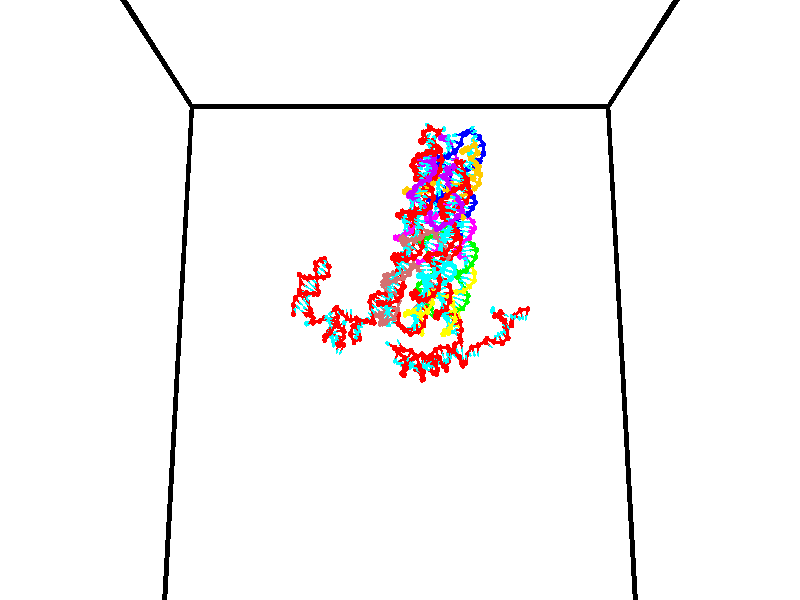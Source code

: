 // switches for output
#declare DRAW_BASES = 1; // possible values are 0, 1; only relevant for DNA ribbons
#declare DRAW_BASES_TYPE = 3; // possible values are 1, 2, 3; only relevant for DNA ribbons
#declare DRAW_FOG = 0; // set to 1 to enable fog

#include "colors.inc"

#include "transforms.inc"
background { rgb <1, 1, 1>}

#default {
   normal{
       ripples 0.25
       frequency 0.20
       turbulence 0.2
       lambda 5
   }
	finish {
		phong 0.1
		phong_size 40.
	}
}

// original window dimensions: 1024x640


// camera settings

camera {
	sky <0, 0.179814, -0.983701>
	up <0, 0.179814, -0.983701>
	right 1.6 * <1, 0, 0>
	location <35, 94.9851, 44.8844>
	look_at <35, 29.7336, 32.9568>
	direction <0, -65.2515, -11.9276>
	angle 67.0682
}


# declare cpy_camera_pos = <35, 94.9851, 44.8844>;
# if (DRAW_FOG = 1)
fog {
	fog_type 2
	up vnormalize(cpy_camera_pos)
	color rgbt<1,1,1,0.3>
	distance 1e-5
	fog_alt 3e-3
	fog_offset 56
}
# end


// LIGHTS

# declare lum = 6;
global_settings {
	ambient_light rgb lum * <0.05, 0.05, 0.05>
	max_trace_level 15
}# declare cpy_direct_light_amount = 0.25;
light_source
{	1000 * <-1, -1.16352, -0.803886>,
	rgb lum * cpy_direct_light_amount
	parallel
}

light_source
{	1000 * <1, 1.16352, 0.803886>,
	rgb lum * cpy_direct_light_amount
	parallel
}

// strand 0

// nucleotide -1

// particle -1
sphere {
	<24.219242, 34.705238, 35.060375> 0.250000
	pigment { color rgbt <1,0,0,0> }
	no_shadow
}
cylinder {
	<24.361275, 35.058140, 34.936733>,  <24.446495, 35.269882, 34.862549>, 0.100000
	pigment { color rgbt <1,0,0,0> }
	no_shadow
}
cylinder {
	<24.361275, 35.058140, 34.936733>,  <24.219242, 34.705238, 35.060375>, 0.100000
	pigment { color rgbt <1,0,0,0> }
	no_shadow
}

// particle -1
sphere {
	<24.361275, 35.058140, 34.936733> 0.100000
	pigment { color rgbt <1,0,0,0> }
	no_shadow
}
sphere {
	0, 1
	scale<0.080000,0.200000,0.300000>
	matrix <0.677706, -0.470690, -0.564947,
		-0.643919, -0.008878, -0.765042,
		0.355082, 0.882254, -0.309103,
		24.467800, 35.322815, 34.844002>
	pigment { color rgbt <0,1,1,0> }
	no_shadow
}
cylinder {
	<24.198664, 34.865654, 34.312786>,  <24.219242, 34.705238, 35.060375>, 0.130000
	pigment { color rgbt <1,0,0,0> }
	no_shadow
}

// nucleotide -1

// particle -1
sphere {
	<24.198664, 34.865654, 34.312786> 0.250000
	pigment { color rgbt <1,0,0,0> }
	no_shadow
}
cylinder {
	<24.519493, 35.047722, 34.467445>,  <24.711990, 35.156963, 34.560242>, 0.100000
	pigment { color rgbt <1,0,0,0> }
	no_shadow
}
cylinder {
	<24.519493, 35.047722, 34.467445>,  <24.198664, 34.865654, 34.312786>, 0.100000
	pigment { color rgbt <1,0,0,0> }
	no_shadow
}

// particle -1
sphere {
	<24.519493, 35.047722, 34.467445> 0.100000
	pigment { color rgbt <1,0,0,0> }
	no_shadow
}
sphere {
	0, 1
	scale<0.080000,0.200000,0.300000>
	matrix <0.583468, -0.459067, -0.669943,
		-0.127438, 0.762942, -0.633782,
		0.802075, 0.455167, 0.386650,
		24.760117, 35.184273, 34.583439>
	pigment { color rgbt <0,1,1,0> }
	no_shadow
}
cylinder {
	<24.493830, 35.287060, 33.818256>,  <24.198664, 34.865654, 34.312786>, 0.130000
	pigment { color rgbt <1,0,0,0> }
	no_shadow
}

// nucleotide -1

// particle -1
sphere {
	<24.493830, 35.287060, 33.818256> 0.250000
	pigment { color rgbt <1,0,0,0> }
	no_shadow
}
cylinder {
	<24.798876, 35.260258, 34.075607>,  <24.981903, 35.244175, 34.230019>, 0.100000
	pigment { color rgbt <1,0,0,0> }
	no_shadow
}
cylinder {
	<24.798876, 35.260258, 34.075607>,  <24.493830, 35.287060, 33.818256>, 0.100000
	pigment { color rgbt <1,0,0,0> }
	no_shadow
}

// particle -1
sphere {
	<24.798876, 35.260258, 34.075607> 0.100000
	pigment { color rgbt <1,0,0,0> }
	no_shadow
}
sphere {
	0, 1
	scale<0.080000,0.200000,0.300000>
	matrix <0.627481, -0.164961, -0.760957,
		0.157119, 0.984021, -0.083757,
		0.762615, -0.067005, 0.643373,
		25.027660, 35.240154, 34.268620>
	pigment { color rgbt <0,1,1,0> }
	no_shadow
}
cylinder {
	<24.988745, 35.779057, 33.541115>,  <24.493830, 35.287060, 33.818256>, 0.130000
	pigment { color rgbt <1,0,0,0> }
	no_shadow
}

// nucleotide -1

// particle -1
sphere {
	<24.988745, 35.779057, 33.541115> 0.250000
	pigment { color rgbt <1,0,0,0> }
	no_shadow
}
cylinder {
	<25.183996, 35.527298, 33.782974>,  <25.301147, 35.376244, 33.928089>, 0.100000
	pigment { color rgbt <1,0,0,0> }
	no_shadow
}
cylinder {
	<25.183996, 35.527298, 33.782974>,  <24.988745, 35.779057, 33.541115>, 0.100000
	pigment { color rgbt <1,0,0,0> }
	no_shadow
}

// particle -1
sphere {
	<25.183996, 35.527298, 33.782974> 0.100000
	pigment { color rgbt <1,0,0,0> }
	no_shadow
}
sphere {
	0, 1
	scale<0.080000,0.200000,0.300000>
	matrix <0.681302, -0.158211, -0.714700,
		0.545489, 0.760810, 0.351581,
		0.488128, -0.629394, 0.604644,
		25.330435, 35.338478, 33.964367>
	pigment { color rgbt <0,1,1,0> }
	no_shadow
}
cylinder {
	<25.698599, 36.061359, 33.519341>,  <24.988745, 35.779057, 33.541115>, 0.130000
	pigment { color rgbt <1,0,0,0> }
	no_shadow
}

// nucleotide -1

// particle -1
sphere {
	<25.698599, 36.061359, 33.519341> 0.250000
	pigment { color rgbt <1,0,0,0> }
	no_shadow
}
cylinder {
	<25.651112, 35.673302, 33.603928>,  <25.622620, 35.440468, 33.654678>, 0.100000
	pigment { color rgbt <1,0,0,0> }
	no_shadow
}
cylinder {
	<25.651112, 35.673302, 33.603928>,  <25.698599, 36.061359, 33.519341>, 0.100000
	pigment { color rgbt <1,0,0,0> }
	no_shadow
}

// particle -1
sphere {
	<25.651112, 35.673302, 33.603928> 0.100000
	pigment { color rgbt <1,0,0,0> }
	no_shadow
}
sphere {
	0, 1
	scale<0.080000,0.200000,0.300000>
	matrix <0.580116, -0.240612, -0.778185,
		0.805836, 0.030292, 0.591363,
		-0.118716, -0.970149, 0.211467,
		25.615498, 35.382256, 33.667366>
	pigment { color rgbt <0,1,1,0> }
	no_shadow
}
cylinder {
	<26.362534, 35.703495, 33.524311>,  <25.698599, 36.061359, 33.519341>, 0.130000
	pigment { color rgbt <1,0,0,0> }
	no_shadow
}

// nucleotide -1

// particle -1
sphere {
	<26.362534, 35.703495, 33.524311> 0.250000
	pigment { color rgbt <1,0,0,0> }
	no_shadow
}
cylinder {
	<26.094879, 35.410435, 33.474548>,  <25.934286, 35.234596, 33.444691>, 0.100000
	pigment { color rgbt <1,0,0,0> }
	no_shadow
}
cylinder {
	<26.094879, 35.410435, 33.474548>,  <26.362534, 35.703495, 33.524311>, 0.100000
	pigment { color rgbt <1,0,0,0> }
	no_shadow
}

// particle -1
sphere {
	<26.094879, 35.410435, 33.474548> 0.100000
	pigment { color rgbt <1,0,0,0> }
	no_shadow
}
sphere {
	0, 1
	scale<0.080000,0.200000,0.300000>
	matrix <0.520425, -0.342487, -0.782215,
		0.530485, -0.588152, 0.610461,
		-0.669137, -0.732653, -0.124405,
		25.894138, 35.190639, 33.437225>
	pigment { color rgbt <0,1,1,0> }
	no_shadow
}
cylinder {
	<26.700941, 35.053425, 33.428104>,  <26.362534, 35.703495, 33.524311>, 0.130000
	pigment { color rgbt <1,0,0,0> }
	no_shadow
}

// nucleotide -1

// particle -1
sphere {
	<26.700941, 35.053425, 33.428104> 0.250000
	pigment { color rgbt <1,0,0,0> }
	no_shadow
}
cylinder {
	<26.347836, 35.051197, 33.240189>,  <26.135973, 35.049862, 33.127438>, 0.100000
	pigment { color rgbt <1,0,0,0> }
	no_shadow
}
cylinder {
	<26.347836, 35.051197, 33.240189>,  <26.700941, 35.053425, 33.428104>, 0.100000
	pigment { color rgbt <1,0,0,0> }
	no_shadow
}

// particle -1
sphere {
	<26.347836, 35.051197, 33.240189> 0.100000
	pigment { color rgbt <1,0,0,0> }
	no_shadow
}
sphere {
	0, 1
	scale<0.080000,0.200000,0.300000>
	matrix <0.457771, -0.235211, -0.857392,
		-0.105723, -0.971928, 0.210185,
		-0.882762, -0.005571, -0.469788,
		26.083008, 35.049526, 33.099251>
	pigment { color rgbt <0,1,1,0> }
	no_shadow
}
cylinder {
	<26.721830, 34.465069, 33.119682>,  <26.700941, 35.053425, 33.428104>, 0.130000
	pigment { color rgbt <1,0,0,0> }
	no_shadow
}

// nucleotide -1

// particle -1
sphere {
	<26.721830, 34.465069, 33.119682> 0.250000
	pigment { color rgbt <1,0,0,0> }
	no_shadow
}
cylinder {
	<26.447891, 34.676064, 32.918587>,  <26.283527, 34.802662, 32.797932>, 0.100000
	pigment { color rgbt <1,0,0,0> }
	no_shadow
}
cylinder {
	<26.447891, 34.676064, 32.918587>,  <26.721830, 34.465069, 33.119682>, 0.100000
	pigment { color rgbt <1,0,0,0> }
	no_shadow
}

// particle -1
sphere {
	<26.447891, 34.676064, 32.918587> 0.100000
	pigment { color rgbt <1,0,0,0> }
	no_shadow
}
sphere {
	0, 1
	scale<0.080000,0.200000,0.300000>
	matrix <0.419659, -0.278511, -0.863897,
		-0.595711, -0.802615, -0.030627,
		-0.684846, 0.527486, -0.502737,
		26.242437, 34.834309, 32.767765>
	pigment { color rgbt <0,1,1,0> }
	no_shadow
}
cylinder {
	<26.464905, 34.109291, 32.495346>,  <26.721830, 34.465069, 33.119682>, 0.130000
	pigment { color rgbt <1,0,0,0> }
	no_shadow
}

// nucleotide -1

// particle -1
sphere {
	<26.464905, 34.109291, 32.495346> 0.250000
	pigment { color rgbt <1,0,0,0> }
	no_shadow
}
cylinder {
	<26.414536, 34.495293, 32.403336>,  <26.384314, 34.726894, 32.348129>, 0.100000
	pigment { color rgbt <1,0,0,0> }
	no_shadow
}
cylinder {
	<26.414536, 34.495293, 32.403336>,  <26.464905, 34.109291, 32.495346>, 0.100000
	pigment { color rgbt <1,0,0,0> }
	no_shadow
}

// particle -1
sphere {
	<26.414536, 34.495293, 32.403336> 0.100000
	pigment { color rgbt <1,0,0,0> }
	no_shadow
}
sphere {
	0, 1
	scale<0.080000,0.200000,0.300000>
	matrix <0.454448, -0.150000, -0.878053,
		-0.881828, -0.215100, -0.419656,
		-0.125921, 0.965004, -0.230026,
		26.376759, 34.784794, 32.334328>
	pigment { color rgbt <0,1,1,0> }
	no_shadow
}
cylinder {
	<26.423048, 34.106857, 31.791063>,  <26.464905, 34.109291, 32.495346>, 0.130000
	pigment { color rgbt <1,0,0,0> }
	no_shadow
}

// nucleotide -1

// particle -1
sphere {
	<26.423048, 34.106857, 31.791063> 0.250000
	pigment { color rgbt <1,0,0,0> }
	no_shadow
}
cylinder {
	<26.461052, 34.502113, 31.839319>,  <26.483854, 34.739265, 31.868273>, 0.100000
	pigment { color rgbt <1,0,0,0> }
	no_shadow
}
cylinder {
	<26.461052, 34.502113, 31.839319>,  <26.423048, 34.106857, 31.791063>, 0.100000
	pigment { color rgbt <1,0,0,0> }
	no_shadow
}

// particle -1
sphere {
	<26.461052, 34.502113, 31.839319> 0.100000
	pigment { color rgbt <1,0,0,0> }
	no_shadow
}
sphere {
	0, 1
	scale<0.080000,0.200000,0.300000>
	matrix <0.643601, 0.031479, -0.764713,
		-0.759441, 0.150301, -0.632977,
		0.095012, 0.988139, 0.120640,
		26.489555, 34.798553, 31.875511>
	pigment { color rgbt <0,1,1,0> }
	no_shadow
}
cylinder {
	<26.324387, 34.407806, 31.160402>,  <26.423048, 34.106857, 31.791063>, 0.130000
	pigment { color rgbt <1,0,0,0> }
	no_shadow
}

// nucleotide -1

// particle -1
sphere {
	<26.324387, 34.407806, 31.160402> 0.250000
	pigment { color rgbt <1,0,0,0> }
	no_shadow
}
cylinder {
	<26.517563, 34.694798, 31.361200>,  <26.633469, 34.866993, 31.481680>, 0.100000
	pigment { color rgbt <1,0,0,0> }
	no_shadow
}
cylinder {
	<26.517563, 34.694798, 31.361200>,  <26.324387, 34.407806, 31.160402>, 0.100000
	pigment { color rgbt <1,0,0,0> }
	no_shadow
}

// particle -1
sphere {
	<26.517563, 34.694798, 31.361200> 0.100000
	pigment { color rgbt <1,0,0,0> }
	no_shadow
}
sphere {
	0, 1
	scale<0.080000,0.200000,0.300000>
	matrix <0.618354, 0.126480, -0.775655,
		-0.620005, 0.685006, -0.382571,
		0.482941, 0.717474, 0.501995,
		26.662445, 34.910038, 31.511799>
	pigment { color rgbt <0,1,1,0> }
	no_shadow
}
cylinder {
	<26.371826, 35.213776, 30.790127>,  <26.324387, 34.407806, 31.160402>, 0.130000
	pigment { color rgbt <1,0,0,0> }
	no_shadow
}

// nucleotide -1

// particle -1
sphere {
	<26.371826, 35.213776, 30.790127> 0.250000
	pigment { color rgbt <1,0,0,0> }
	no_shadow
}
cylinder {
	<26.667004, 35.101410, 31.035574>,  <26.844110, 35.033989, 31.182842>, 0.100000
	pigment { color rgbt <1,0,0,0> }
	no_shadow
}
cylinder {
	<26.667004, 35.101410, 31.035574>,  <26.371826, 35.213776, 30.790127>, 0.100000
	pigment { color rgbt <1,0,0,0> }
	no_shadow
}

// particle -1
sphere {
	<26.667004, 35.101410, 31.035574> 0.100000
	pigment { color rgbt <1,0,0,0> }
	no_shadow
}
sphere {
	0, 1
	scale<0.080000,0.200000,0.300000>
	matrix <0.634092, -0.022622, -0.772926,
		0.231009, 0.959466, 0.161432,
		0.737944, -0.280916, 0.613616,
		26.888388, 35.017136, 31.219658>
	pigment { color rgbt <0,1,1,0> }
	no_shadow
}
cylinder {
	<26.871433, 34.682549, 30.366564>,  <26.371826, 35.213776, 30.790127>, 0.130000
	pigment { color rgbt <1,0,0,0> }
	no_shadow
}

// nucleotide -1

// particle -1
sphere {
	<26.871433, 34.682549, 30.366564> 0.250000
	pigment { color rgbt <1,0,0,0> }
	no_shadow
}
cylinder {
	<27.076363, 34.424252, 30.593031>,  <27.199320, 34.269272, 30.728910>, 0.100000
	pigment { color rgbt <1,0,0,0> }
	no_shadow
}
cylinder {
	<27.076363, 34.424252, 30.593031>,  <26.871433, 34.682549, 30.366564>, 0.100000
	pigment { color rgbt <1,0,0,0> }
	no_shadow
}

// particle -1
sphere {
	<27.076363, 34.424252, 30.593031> 0.100000
	pigment { color rgbt <1,0,0,0> }
	no_shadow
}
sphere {
	0, 1
	scale<0.080000,0.200000,0.300000>
	matrix <-0.101682, 0.609010, 0.786618,
		-0.852753, -0.460570, 0.246349,
		0.512322, -0.645741, 0.566166,
		27.230059, 34.230530, 30.762880>
	pigment { color rgbt <0,1,1,0> }
	no_shadow
}
cylinder {
	<27.321001, 35.250168, 30.422018>,  <26.871433, 34.682549, 30.366564>, 0.130000
	pigment { color rgbt <1,0,0,0> }
	no_shadow
}

// nucleotide -1

// particle -1
sphere {
	<27.321001, 35.250168, 30.422018> 0.250000
	pigment { color rgbt <1,0,0,0> }
	no_shadow
}
cylinder {
	<27.398878, 35.589016, 30.619797>,  <27.445604, 35.792324, 30.738464>, 0.100000
	pigment { color rgbt <1,0,0,0> }
	no_shadow
}
cylinder {
	<27.398878, 35.589016, 30.619797>,  <27.321001, 35.250168, 30.422018>, 0.100000
	pigment { color rgbt <1,0,0,0> }
	no_shadow
}

// particle -1
sphere {
	<27.398878, 35.589016, 30.619797> 0.100000
	pigment { color rgbt <1,0,0,0> }
	no_shadow
}
sphere {
	0, 1
	scale<0.080000,0.200000,0.300000>
	matrix <-0.431766, -0.378612, 0.818677,
		0.880723, -0.372875, 0.292046,
		0.194692, 0.847123, 0.494447,
		27.457285, 35.843151, 30.768131>
	pigment { color rgbt <0,1,1,0> }
	no_shadow
}
cylinder {
	<27.801109, 35.121101, 31.096045>,  <27.321001, 35.250168, 30.422018>, 0.130000
	pigment { color rgbt <1,0,0,0> }
	no_shadow
}

// nucleotide -1

// particle -1
sphere {
	<27.801109, 35.121101, 31.096045> 0.250000
	pigment { color rgbt <1,0,0,0> }
	no_shadow
}
cylinder {
	<27.534042, 35.418606, 31.108932>,  <27.373802, 35.597107, 31.116665>, 0.100000
	pigment { color rgbt <1,0,0,0> }
	no_shadow
}
cylinder {
	<27.534042, 35.418606, 31.108932>,  <27.801109, 35.121101, 31.096045>, 0.100000
	pigment { color rgbt <1,0,0,0> }
	no_shadow
}

// particle -1
sphere {
	<27.534042, 35.418606, 31.108932> 0.100000
	pigment { color rgbt <1,0,0,0> }
	no_shadow
}
sphere {
	0, 1
	scale<0.080000,0.200000,0.300000>
	matrix <-0.467270, -0.452370, 0.759618,
		0.579549, 0.492119, 0.649571,
		-0.667669, 0.743761, 0.032218,
		27.333742, 35.641735, 31.118599>
	pigment { color rgbt <0,1,1,0> }
	no_shadow
}
cylinder {
	<27.749670, 35.189861, 31.842209>,  <27.801109, 35.121101, 31.096045>, 0.130000
	pigment { color rgbt <1,0,0,0> }
	no_shadow
}

// nucleotide -1

// particle -1
sphere {
	<27.749670, 35.189861, 31.842209> 0.250000
	pigment { color rgbt <1,0,0,0> }
	no_shadow
}
cylinder {
	<27.451656, 35.336918, 31.619583>,  <27.272848, 35.425152, 31.486008>, 0.100000
	pigment { color rgbt <1,0,0,0> }
	no_shadow
}
cylinder {
	<27.451656, 35.336918, 31.619583>,  <27.749670, 35.189861, 31.842209>, 0.100000
	pigment { color rgbt <1,0,0,0> }
	no_shadow
}

// particle -1
sphere {
	<27.451656, 35.336918, 31.619583> 0.100000
	pigment { color rgbt <1,0,0,0> }
	no_shadow
}
sphere {
	0, 1
	scale<0.080000,0.200000,0.300000>
	matrix <-0.665058, -0.345340, 0.662147,
		0.051231, 0.863469, 0.501794,
		-0.745033, 0.367645, -0.556564,
		27.228146, 35.447212, 31.452614>
	pigment { color rgbt <0,1,1,0> }
	no_shadow
}
cylinder {
	<27.336733, 35.817619, 32.177471>,  <27.749670, 35.189861, 31.842209>, 0.130000
	pigment { color rgbt <1,0,0,0> }
	no_shadow
}

// nucleotide -1

// particle -1
sphere {
	<27.336733, 35.817619, 32.177471> 0.250000
	pigment { color rgbt <1,0,0,0> }
	no_shadow
}
cylinder {
	<27.122517, 35.573158, 31.944340>,  <26.993986, 35.426479, 31.804461>, 0.100000
	pigment { color rgbt <1,0,0,0> }
	no_shadow
}
cylinder {
	<27.122517, 35.573158, 31.944340>,  <27.336733, 35.817619, 32.177471>, 0.100000
	pigment { color rgbt <1,0,0,0> }
	no_shadow
}

// particle -1
sphere {
	<27.122517, 35.573158, 31.944340> 0.100000
	pigment { color rgbt <1,0,0,0> }
	no_shadow
}
sphere {
	0, 1
	scale<0.080000,0.200000,0.300000>
	matrix <-0.690799, -0.079972, 0.718611,
		-0.485792, 0.787461, -0.379357,
		-0.535540, -0.611155, -0.582827,
		26.961855, 35.389812, 31.769491>
	pigment { color rgbt <0,1,1,0> }
	no_shadow
}
cylinder {
	<26.669857, 36.070499, 32.210648>,  <27.336733, 35.817619, 32.177471>, 0.130000
	pigment { color rgbt <1,0,0,0> }
	no_shadow
}

// nucleotide -1

// particle -1
sphere {
	<26.669857, 36.070499, 32.210648> 0.250000
	pigment { color rgbt <1,0,0,0> }
	no_shadow
}
cylinder {
	<26.610228, 35.691204, 32.098495>,  <26.574450, 35.463627, 32.031204>, 0.100000
	pigment { color rgbt <1,0,0,0> }
	no_shadow
}
cylinder {
	<26.610228, 35.691204, 32.098495>,  <26.669857, 36.070499, 32.210648>, 0.100000
	pigment { color rgbt <1,0,0,0> }
	no_shadow
}

// particle -1
sphere {
	<26.610228, 35.691204, 32.098495> 0.100000
	pigment { color rgbt <1,0,0,0> }
	no_shadow
}
sphere {
	0, 1
	scale<0.080000,0.200000,0.300000>
	matrix <-0.707317, -0.095893, 0.700362,
		-0.690999, 0.302725, -0.656413,
		-0.149072, -0.948241, -0.280385,
		26.565506, 35.406731, 32.014381>
	pigment { color rgbt <0,1,1,0> }
	no_shadow
}
cylinder {
	<25.969137, 35.976677, 32.158390>,  <26.669857, 36.070499, 32.210648>, 0.130000
	pigment { color rgbt <1,0,0,0> }
	no_shadow
}

// nucleotide -1

// particle -1
sphere {
	<25.969137, 35.976677, 32.158390> 0.250000
	pigment { color rgbt <1,0,0,0> }
	no_shadow
}
cylinder {
	<26.113859, 35.611397, 32.233387>,  <26.200693, 35.392227, 32.278385>, 0.100000
	pigment { color rgbt <1,0,0,0> }
	no_shadow
}
cylinder {
	<26.113859, 35.611397, 32.233387>,  <25.969137, 35.976677, 32.158390>, 0.100000
	pigment { color rgbt <1,0,0,0> }
	no_shadow
}

// particle -1
sphere {
	<26.113859, 35.611397, 32.233387> 0.100000
	pigment { color rgbt <1,0,0,0> }
	no_shadow
}
sphere {
	0, 1
	scale<0.080000,0.200000,0.300000>
	matrix <-0.807795, -0.206704, 0.552034,
		-0.465364, -0.351186, -0.812469,
		0.361807, -0.913204, 0.187493,
		26.222401, 35.337437, 32.289635>
	pigment { color rgbt <0,1,1,0> }
	no_shadow
}
cylinder {
	<25.370144, 35.454147, 32.074982>,  <25.969137, 35.976677, 32.158390>, 0.130000
	pigment { color rgbt <1,0,0,0> }
	no_shadow
}

// nucleotide -1

// particle -1
sphere {
	<25.370144, 35.454147, 32.074982> 0.250000
	pigment { color rgbt <1,0,0,0> }
	no_shadow
}
cylinder {
	<25.646021, 35.276367, 32.303642>,  <25.811546, 35.169701, 32.440842>, 0.100000
	pigment { color rgbt <1,0,0,0> }
	no_shadow
}
cylinder {
	<25.646021, 35.276367, 32.303642>,  <25.370144, 35.454147, 32.074982>, 0.100000
	pigment { color rgbt <1,0,0,0> }
	no_shadow
}

// particle -1
sphere {
	<25.646021, 35.276367, 32.303642> 0.100000
	pigment { color rgbt <1,0,0,0> }
	no_shadow
}
sphere {
	0, 1
	scale<0.080000,0.200000,0.300000>
	matrix <-0.665583, -0.078199, 0.742216,
		-0.285175, -0.892384, -0.349751,
		0.689691, -0.444450, 0.571655,
		25.852928, 35.143032, 32.475140>
	pigment { color rgbt <0,1,1,0> }
	no_shadow
}
cylinder {
	<24.790134, 35.207569, 31.779823>,  <25.370144, 35.454147, 32.074982>, 0.130000
	pigment { color rgbt <1,0,0,0> }
	no_shadow
}

// nucleotide -1

// particle -1
sphere {
	<24.790134, 35.207569, 31.779823> 0.250000
	pigment { color rgbt <1,0,0,0> }
	no_shadow
}
cylinder {
	<24.907907, 34.826168, 31.805573>,  <24.978571, 34.597328, 31.821022>, 0.100000
	pigment { color rgbt <1,0,0,0> }
	no_shadow
}
cylinder {
	<24.907907, 34.826168, 31.805573>,  <24.790134, 35.207569, 31.779823>, 0.100000
	pigment { color rgbt <1,0,0,0> }
	no_shadow
}

// particle -1
sphere {
	<24.907907, 34.826168, 31.805573> 0.100000
	pigment { color rgbt <1,0,0,0> }
	no_shadow
}
sphere {
	0, 1
	scale<0.080000,0.200000,0.300000>
	matrix <-0.168079, 0.014644, 0.985665,
		-0.940776, -0.301030, -0.155952,
		0.294431, -0.953502, 0.064374,
		24.996237, 34.540119, 31.824884>
	pigment { color rgbt <0,1,1,0> }
	no_shadow
}
cylinder {
	<24.944506, 34.955463, 32.445389>,  <24.790134, 35.207569, 31.779823>, 0.130000
	pigment { color rgbt <1,0,0,0> }
	no_shadow
}

// nucleotide -1

// particle -1
sphere {
	<24.944506, 34.955463, 32.445389> 0.250000
	pigment { color rgbt <1,0,0,0> }
	no_shadow
}
cylinder {
	<25.293289, 34.980862, 32.639568>,  <25.502560, 34.996101, 32.756077>, 0.100000
	pigment { color rgbt <1,0,0,0> }
	no_shadow
}
cylinder {
	<25.293289, 34.980862, 32.639568>,  <24.944506, 34.955463, 32.445389>, 0.100000
	pigment { color rgbt <1,0,0,0> }
	no_shadow
}

// particle -1
sphere {
	<25.293289, 34.980862, 32.639568> 0.100000
	pigment { color rgbt <1,0,0,0> }
	no_shadow
}
sphere {
	0, 1
	scale<0.080000,0.200000,0.300000>
	matrix <-0.484976, -0.023698, 0.874207,
		0.067014, -0.997701, 0.010132,
		0.871956, 0.063498, 0.485449,
		25.554876, 34.999908, 32.785202>
	pigment { color rgbt <0,1,1,0> }
	no_shadow
}
cylinder {
	<24.729710, 34.646313, 33.034489>,  <24.944506, 34.955463, 32.445389>, 0.130000
	pigment { color rgbt <1,0,0,0> }
	no_shadow
}

// nucleotide -1

// particle -1
sphere {
	<24.729710, 34.646313, 33.034489> 0.250000
	pigment { color rgbt <1,0,0,0> }
	no_shadow
}
cylinder {
	<25.093596, 34.781723, 33.130669>,  <25.311928, 34.862968, 33.188377>, 0.100000
	pigment { color rgbt <1,0,0,0> }
	no_shadow
}
cylinder {
	<25.093596, 34.781723, 33.130669>,  <24.729710, 34.646313, 33.034489>, 0.100000
	pigment { color rgbt <1,0,0,0> }
	no_shadow
}

// particle -1
sphere {
	<25.093596, 34.781723, 33.130669> 0.100000
	pigment { color rgbt <1,0,0,0> }
	no_shadow
}
sphere {
	0, 1
	scale<0.080000,0.200000,0.300000>
	matrix <-0.244215, -0.032130, 0.969189,
		0.335820, -0.940409, 0.053444,
		0.909716, 0.338524, 0.240452,
		25.366510, 34.883282, 33.202805>
	pigment { color rgbt <0,1,1,0> }
	no_shadow
}
cylinder {
	<25.257452, 34.176968, 33.337952>,  <24.729710, 34.646313, 33.034489>, 0.130000
	pigment { color rgbt <1,0,0,0> }
	no_shadow
}

// nucleotide -1

// particle -1
sphere {
	<25.257452, 34.176968, 33.337952> 0.250000
	pigment { color rgbt <1,0,0,0> }
	no_shadow
}
cylinder {
	<25.502232, 34.483131, 33.417618>,  <25.649099, 34.666828, 33.465420>, 0.100000
	pigment { color rgbt <1,0,0,0> }
	no_shadow
}
cylinder {
	<25.502232, 34.483131, 33.417618>,  <25.257452, 34.176968, 33.337952>, 0.100000
	pigment { color rgbt <1,0,0,0> }
	no_shadow
}

// particle -1
sphere {
	<25.502232, 34.483131, 33.417618> 0.100000
	pigment { color rgbt <1,0,0,0> }
	no_shadow
}
sphere {
	0, 1
	scale<0.080000,0.200000,0.300000>
	matrix <-0.269165, -0.035242, 0.962449,
		0.743687, -0.642577, 0.184456,
		0.611947, 0.765410, 0.199168,
		25.685816, 34.712753, 33.477367>
	pigment { color rgbt <0,1,1,0> }
	no_shadow
}
cylinder {
	<25.536324, 34.070480, 33.964684>,  <25.257452, 34.176968, 33.337952>, 0.130000
	pigment { color rgbt <1,0,0,0> }
	no_shadow
}

// nucleotide -1

// particle -1
sphere {
	<25.536324, 34.070480, 33.964684> 0.250000
	pigment { color rgbt <1,0,0,0> }
	no_shadow
}
cylinder {
	<25.586298, 34.462605, 33.903519>,  <25.616283, 34.697880, 33.866817>, 0.100000
	pigment { color rgbt <1,0,0,0> }
	no_shadow
}
cylinder {
	<25.586298, 34.462605, 33.903519>,  <25.536324, 34.070480, 33.964684>, 0.100000
	pigment { color rgbt <1,0,0,0> }
	no_shadow
}

// particle -1
sphere {
	<25.586298, 34.462605, 33.903519> 0.100000
	pigment { color rgbt <1,0,0,0> }
	no_shadow
}
sphere {
	0, 1
	scale<0.080000,0.200000,0.300000>
	matrix <-0.474977, 0.194412, 0.858255,
		0.871084, -0.034596, 0.489914,
		0.124937, 0.980310, -0.152916,
		25.623779, 34.756699, 33.857643>
	pigment { color rgbt <0,1,1,0> }
	no_shadow
}
cylinder {
	<25.877359, 34.414547, 34.615280>,  <25.536324, 34.070480, 33.964684>, 0.130000
	pigment { color rgbt <1,0,0,0> }
	no_shadow
}

// nucleotide -1

// particle -1
sphere {
	<25.877359, 34.414547, 34.615280> 0.250000
	pigment { color rgbt <1,0,0,0> }
	no_shadow
}
cylinder {
	<25.707331, 34.704079, 34.397884>,  <25.605312, 34.877800, 34.267448>, 0.100000
	pigment { color rgbt <1,0,0,0> }
	no_shadow
}
cylinder {
	<25.707331, 34.704079, 34.397884>,  <25.877359, 34.414547, 34.615280>, 0.100000
	pigment { color rgbt <1,0,0,0> }
	no_shadow
}

// particle -1
sphere {
	<25.707331, 34.704079, 34.397884> 0.100000
	pigment { color rgbt <1,0,0,0> }
	no_shadow
}
sphere {
	0, 1
	scale<0.080000,0.200000,0.300000>
	matrix <-0.507558, 0.306549, 0.805241,
		0.749465, 0.618139, 0.237081,
		-0.425073, 0.723832, -0.543489,
		25.579809, 34.921227, 34.234837>
	pigment { color rgbt <0,1,1,0> }
	no_shadow
}
cylinder {
	<26.048981, 34.986069, 35.005184>,  <25.877359, 34.414547, 34.615280>, 0.130000
	pigment { color rgbt <1,0,0,0> }
	no_shadow
}

// nucleotide -1

// particle -1
sphere {
	<26.048981, 34.986069, 35.005184> 0.250000
	pigment { color rgbt <1,0,0,0> }
	no_shadow
}
cylinder {
	<25.711180, 35.053936, 34.801998>,  <25.508499, 35.094658, 34.680088>, 0.100000
	pigment { color rgbt <1,0,0,0> }
	no_shadow
}
cylinder {
	<25.711180, 35.053936, 34.801998>,  <26.048981, 34.986069, 35.005184>, 0.100000
	pigment { color rgbt <1,0,0,0> }
	no_shadow
}

// particle -1
sphere {
	<25.711180, 35.053936, 34.801998> 0.100000
	pigment { color rgbt <1,0,0,0> }
	no_shadow
}
sphere {
	0, 1
	scale<0.080000,0.200000,0.300000>
	matrix <-0.376214, 0.487095, 0.788163,
		0.381152, 0.856709, -0.347522,
		-0.844503, 0.169667, -0.507964,
		25.457829, 35.104836, 34.649609>
	pigment { color rgbt <0,1,1,0> }
	no_shadow
}
cylinder {
	<25.717073, 35.708839, 35.279270>,  <26.048981, 34.986069, 35.005184>, 0.130000
	pigment { color rgbt <1,0,0,0> }
	no_shadow
}

// nucleotide -1

// particle -1
sphere {
	<25.717073, 35.708839, 35.279270> 0.250000
	pigment { color rgbt <1,0,0,0> }
	no_shadow
}
cylinder {
	<25.432533, 35.494244, 35.097649>,  <25.261808, 35.365486, 34.988674>, 0.100000
	pigment { color rgbt <1,0,0,0> }
	no_shadow
}
cylinder {
	<25.432533, 35.494244, 35.097649>,  <25.717073, 35.708839, 35.279270>, 0.100000
	pigment { color rgbt <1,0,0,0> }
	no_shadow
}

// particle -1
sphere {
	<25.432533, 35.494244, 35.097649> 0.100000
	pigment { color rgbt <1,0,0,0> }
	no_shadow
}
sphere {
	0, 1
	scale<0.080000,0.200000,0.300000>
	matrix <-0.634063, 0.211133, 0.743900,
		-0.303225, 0.817072, -0.490355,
		-0.711350, -0.536485, -0.454054,
		25.219128, 35.333298, 34.961433>
	pigment { color rgbt <0,1,1,0> }
	no_shadow
}
cylinder {
	<26.411327, 35.954285, 35.615303>,  <25.717073, 35.708839, 35.279270>, 0.130000
	pigment { color rgbt <1,0,0,0> }
	no_shadow
}

// nucleotide -1

// particle -1
sphere {
	<26.411327, 35.954285, 35.615303> 0.250000
	pigment { color rgbt <1,0,0,0> }
	no_shadow
}
cylinder {
	<26.117775, 35.936211, 35.886410>,  <25.941643, 35.925365, 36.049076>, 0.100000
	pigment { color rgbt <1,0,0,0> }
	no_shadow
}
cylinder {
	<26.117775, 35.936211, 35.886410>,  <26.411327, 35.954285, 35.615303>, 0.100000
	pigment { color rgbt <1,0,0,0> }
	no_shadow
}

// particle -1
sphere {
	<26.117775, 35.936211, 35.886410> 0.100000
	pigment { color rgbt <1,0,0,0> }
	no_shadow
}
sphere {
	0, 1
	scale<0.080000,0.200000,0.300000>
	matrix <-0.546827, -0.552645, -0.628939,
		0.402984, -0.832191, 0.380869,
		-0.733883, -0.045183, 0.677771,
		25.897610, 35.922657, 36.089741>
	pigment { color rgbt <0,1,1,0> }
	no_shadow
}
cylinder {
	<26.291391, 35.261124, 35.883015>,  <26.411327, 35.954285, 35.615303>, 0.130000
	pigment { color rgbt <1,0,0,0> }
	no_shadow
}

// nucleotide -1

// particle -1
sphere {
	<26.291391, 35.261124, 35.883015> 0.250000
	pigment { color rgbt <1,0,0,0> }
	no_shadow
}
cylinder {
	<25.951981, 35.467499, 35.930016>,  <25.748335, 35.591324, 35.958218>, 0.100000
	pigment { color rgbt <1,0,0,0> }
	no_shadow
}
cylinder {
	<25.951981, 35.467499, 35.930016>,  <26.291391, 35.261124, 35.883015>, 0.100000
	pigment { color rgbt <1,0,0,0> }
	no_shadow
}

// particle -1
sphere {
	<25.951981, 35.467499, 35.930016> 0.100000
	pigment { color rgbt <1,0,0,0> }
	no_shadow
}
sphere {
	0, 1
	scale<0.080000,0.200000,0.300000>
	matrix <-0.454611, -0.597151, -0.660863,
		-0.270797, -0.614180, 0.741250,
		-0.848527, 0.515940, 0.117506,
		25.697422, 35.622280, 35.965267>
	pigment { color rgbt <0,1,1,0> }
	no_shadow
}
cylinder {
	<26.941065, 34.949860, 35.707310>,  <26.291391, 35.261124, 35.883015>, 0.130000
	pigment { color rgbt <1,0,0,0> }
	no_shadow
}

// nucleotide -1

// particle -1
sphere {
	<26.941065, 34.949860, 35.707310> 0.250000
	pigment { color rgbt <1,0,0,0> }
	no_shadow
}
cylinder {
	<27.290394, 35.028164, 35.528877>,  <27.499990, 35.075146, 35.421818>, 0.100000
	pigment { color rgbt <1,0,0,0> }
	no_shadow
}
cylinder {
	<27.290394, 35.028164, 35.528877>,  <26.941065, 34.949860, 35.707310>, 0.100000
	pigment { color rgbt <1,0,0,0> }
	no_shadow
}

// particle -1
sphere {
	<27.290394, 35.028164, 35.528877> 0.100000
	pigment { color rgbt <1,0,0,0> }
	no_shadow
}
sphere {
	0, 1
	scale<0.080000,0.200000,0.300000>
	matrix <0.417514, -0.772558, 0.478369,
		-0.250979, -0.604015, -0.756423,
		0.873323, 0.195756, -0.446080,
		27.552391, 35.086891, 35.395054>
	pigment { color rgbt <0,1,1,0> }
	no_shadow
}
cylinder {
	<27.280933, 34.211926, 35.353085>,  <26.941065, 34.949860, 35.707310>, 0.130000
	pigment { color rgbt <1,0,0,0> }
	no_shadow
}

// nucleotide -1

// particle -1
sphere {
	<27.280933, 34.211926, 35.353085> 0.250000
	pigment { color rgbt <1,0,0,0> }
	no_shadow
}
cylinder {
	<27.516510, 34.503723, 35.492222>,  <27.657856, 34.678802, 35.575703>, 0.100000
	pigment { color rgbt <1,0,0,0> }
	no_shadow
}
cylinder {
	<27.516510, 34.503723, 35.492222>,  <27.280933, 34.211926, 35.353085>, 0.100000
	pigment { color rgbt <1,0,0,0> }
	no_shadow
}

// particle -1
sphere {
	<27.516510, 34.503723, 35.492222> 0.100000
	pigment { color rgbt <1,0,0,0> }
	no_shadow
}
sphere {
	0, 1
	scale<0.080000,0.200000,0.300000>
	matrix <0.474963, -0.660649, 0.581337,
		0.653881, -0.177161, -0.735564,
		0.588940, 0.729491, 0.347840,
		27.693192, 34.722569, 35.596573>
	pigment { color rgbt <0,1,1,0> }
	no_shadow
}
cylinder {
	<27.924667, 34.018150, 35.387115>,  <27.280933, 34.211926, 35.353085>, 0.130000
	pigment { color rgbt <1,0,0,0> }
	no_shadow
}

// nucleotide -1

// particle -1
sphere {
	<27.924667, 34.018150, 35.387115> 0.250000
	pigment { color rgbt <1,0,0,0> }
	no_shadow
}
cylinder {
	<27.944363, 34.308075, 35.661991>,  <27.956181, 34.482029, 35.826916>, 0.100000
	pigment { color rgbt <1,0,0,0> }
	no_shadow
}
cylinder {
	<27.944363, 34.308075, 35.661991>,  <27.924667, 34.018150, 35.387115>, 0.100000
	pigment { color rgbt <1,0,0,0> }
	no_shadow
}

// particle -1
sphere {
	<27.944363, 34.308075, 35.661991> 0.100000
	pigment { color rgbt <1,0,0,0> }
	no_shadow
}
sphere {
	0, 1
	scale<0.080000,0.200000,0.300000>
	matrix <0.580265, -0.580761, 0.570972,
		0.812938, 0.370638, -0.449177,
		0.049240, 0.724807, 0.687190,
		27.959135, 34.525517, 35.868149>
	pigment { color rgbt <0,1,1,0> }
	no_shadow
}
cylinder {
	<28.604300, 33.950478, 35.681927>,  <27.924667, 34.018150, 35.387115>, 0.130000
	pigment { color rgbt <1,0,0,0> }
	no_shadow
}

// nucleotide -1

// particle -1
sphere {
	<28.604300, 33.950478, 35.681927> 0.250000
	pigment { color rgbt <1,0,0,0> }
	no_shadow
}
cylinder {
	<28.393257, 34.160549, 35.949005>,  <28.266632, 34.286594, 36.109253>, 0.100000
	pigment { color rgbt <1,0,0,0> }
	no_shadow
}
cylinder {
	<28.393257, 34.160549, 35.949005>,  <28.604300, 33.950478, 35.681927>, 0.100000
	pigment { color rgbt <1,0,0,0> }
	no_shadow
}

// particle -1
sphere {
	<28.393257, 34.160549, 35.949005> 0.100000
	pigment { color rgbt <1,0,0,0> }
	no_shadow
}
sphere {
	0, 1
	scale<0.080000,0.200000,0.300000>
	matrix <0.337587, -0.591639, 0.732120,
		0.779529, 0.611676, 0.134859,
		-0.527608, 0.525182, 0.667693,
		28.234974, 34.318104, 36.149315>
	pigment { color rgbt <0,1,1,0> }
	no_shadow
}
cylinder {
	<28.660814, 33.230061, 35.887127>,  <28.604300, 33.950478, 35.681927>, 0.130000
	pigment { color rgbt <1,0,0,0> }
	no_shadow
}

// nucleotide -1

// particle -1
sphere {
	<28.660814, 33.230061, 35.887127> 0.250000
	pigment { color rgbt <1,0,0,0> }
	no_shadow
}
cylinder {
	<28.998695, 33.195824, 35.675789>,  <29.201424, 33.175282, 35.548985>, 0.100000
	pigment { color rgbt <1,0,0,0> }
	no_shadow
}
cylinder {
	<28.998695, 33.195824, 35.675789>,  <28.660814, 33.230061, 35.887127>, 0.100000
	pigment { color rgbt <1,0,0,0> }
	no_shadow
}

// particle -1
sphere {
	<28.998695, 33.195824, 35.675789> 0.100000
	pigment { color rgbt <1,0,0,0> }
	no_shadow
}
sphere {
	0, 1
	scale<0.080000,0.200000,0.300000>
	matrix <0.243382, 0.940597, 0.236732,
		0.476697, -0.328558, 0.815359,
		0.844704, -0.085594, -0.528345,
		29.252106, 33.170147, 35.517284>
	pigment { color rgbt <0,1,1,0> }
	no_shadow
}
cylinder {
	<29.255436, 33.311432, 36.382244>,  <28.660814, 33.230061, 35.887127>, 0.130000
	pigment { color rgbt <1,0,0,0> }
	no_shadow
}

// nucleotide -1

// particle -1
sphere {
	<29.255436, 33.311432, 36.382244> 0.250000
	pigment { color rgbt <1,0,0,0> }
	no_shadow
}
cylinder {
	<29.259665, 33.448429, 36.006458>,  <29.262201, 33.530628, 35.780987>, 0.100000
	pigment { color rgbt <1,0,0,0> }
	no_shadow
}
cylinder {
	<29.259665, 33.448429, 36.006458>,  <29.255436, 33.311432, 36.382244>, 0.100000
	pigment { color rgbt <1,0,0,0> }
	no_shadow
}

// particle -1
sphere {
	<29.259665, 33.448429, 36.006458> 0.100000
	pigment { color rgbt <1,0,0,0> }
	no_shadow
}
sphere {
	0, 1
	scale<0.080000,0.200000,0.300000>
	matrix <-0.056711, 0.938206, 0.341400,
		0.998335, 0.049668, 0.029342,
		0.010572, 0.342495, -0.939460,
		29.262836, 33.551178, 35.724621>
	pigment { color rgbt <0,1,1,0> }
	no_shadow
}
cylinder {
	<29.120096, 34.056129, 36.314774>,  <29.255436, 33.311432, 36.382244>, 0.130000
	pigment { color rgbt <1,0,0,0> }
	no_shadow
}

// nucleotide -1

// particle -1
sphere {
	<29.120096, 34.056129, 36.314774> 0.250000
	pigment { color rgbt <1,0,0,0> }
	no_shadow
}
cylinder {
	<28.739178, 34.085094, 36.433357>,  <28.510626, 34.102474, 36.504509>, 0.100000
	pigment { color rgbt <1,0,0,0> }
	no_shadow
}
cylinder {
	<28.739178, 34.085094, 36.433357>,  <29.120096, 34.056129, 36.314774>, 0.100000
	pigment { color rgbt <1,0,0,0> }
	no_shadow
}

// particle -1
sphere {
	<28.739178, 34.085094, 36.433357> 0.100000
	pigment { color rgbt <1,0,0,0> }
	no_shadow
}
sphere {
	0, 1
	scale<0.080000,0.200000,0.300000>
	matrix <0.160240, -0.708107, 0.687683,
		0.259718, 0.702383, 0.662726,
		-0.952297, 0.072408, 0.296458,
		28.453489, 34.106815, 36.522293>
	pigment { color rgbt <0,1,1,0> }
	no_shadow
}
cylinder {
	<29.286945, 33.976372, 36.934940>,  <29.120096, 34.056129, 36.314774>, 0.130000
	pigment { color rgbt <1,0,0,0> }
	no_shadow
}

// nucleotide -1

// particle -1
sphere {
	<29.286945, 33.976372, 36.934940> 0.250000
	pigment { color rgbt <1,0,0,0> }
	no_shadow
}
cylinder {
	<28.891798, 33.927799, 36.896214>,  <28.654711, 33.898655, 36.872978>, 0.100000
	pigment { color rgbt <1,0,0,0> }
	no_shadow
}
cylinder {
	<28.891798, 33.927799, 36.896214>,  <29.286945, 33.976372, 36.934940>, 0.100000
	pigment { color rgbt <1,0,0,0> }
	no_shadow
}

// particle -1
sphere {
	<28.891798, 33.927799, 36.896214> 0.100000
	pigment { color rgbt <1,0,0,0> }
	no_shadow
}
sphere {
	0, 1
	scale<0.080000,0.200000,0.300000>
	matrix <0.028768, -0.755710, 0.654274,
		-0.152616, 0.643550, 0.750034,
		-0.987867, -0.121430, -0.096819,
		28.595438, 33.891369, 36.867168>
	pigment { color rgbt <0,1,1,0> }
	no_shadow
}
cylinder {
	<28.851822, 33.910469, 37.609535>,  <29.286945, 33.976372, 36.934940>, 0.130000
	pigment { color rgbt <1,0,0,0> }
	no_shadow
}

// nucleotide -1

// particle -1
sphere {
	<28.851822, 33.910469, 37.609535> 0.250000
	pigment { color rgbt <1,0,0,0> }
	no_shadow
}
cylinder {
	<28.668951, 33.677265, 37.340881>,  <28.559229, 33.537342, 37.179688>, 0.100000
	pigment { color rgbt <1,0,0,0> }
	no_shadow
}
cylinder {
	<28.668951, 33.677265, 37.340881>,  <28.851822, 33.910469, 37.609535>, 0.100000
	pigment { color rgbt <1,0,0,0> }
	no_shadow
}

// particle -1
sphere {
	<28.668951, 33.677265, 37.340881> 0.100000
	pigment { color rgbt <1,0,0,0> }
	no_shadow
}
sphere {
	0, 1
	scale<0.080000,0.200000,0.300000>
	matrix <-0.112347, -0.711268, 0.693884,
		-0.882250, 0.392685, 0.259678,
		-0.457179, -0.583005, -0.671634,
		28.531797, 33.502365, 37.139393>
	pigment { color rgbt <0,1,1,0> }
	no_shadow
}
cylinder {
	<29.235500, 33.278488, 37.520878>,  <28.851822, 33.910469, 37.609535>, 0.130000
	pigment { color rgbt <1,0,0,0> }
	no_shadow
}

// nucleotide -1

// particle -1
sphere {
	<29.235500, 33.278488, 37.520878> 0.250000
	pigment { color rgbt <1,0,0,0> }
	no_shadow
}
cylinder {
	<29.039112, 33.212826, 37.863106>,  <28.921280, 33.173428, 38.068443>, 0.100000
	pigment { color rgbt <1,0,0,0> }
	no_shadow
}
cylinder {
	<29.039112, 33.212826, 37.863106>,  <29.235500, 33.278488, 37.520878>, 0.100000
	pigment { color rgbt <1,0,0,0> }
	no_shadow
}

// particle -1
sphere {
	<29.039112, 33.212826, 37.863106> 0.100000
	pigment { color rgbt <1,0,0,0> }
	no_shadow
}
sphere {
	0, 1
	scale<0.080000,0.200000,0.300000>
	matrix <-0.764273, 0.552527, -0.332568,
		-0.418135, -0.817171, -0.396730,
		-0.490969, -0.164152, 0.855572,
		28.891821, 33.163582, 38.119778>
	pigment { color rgbt <0,1,1,0> }
	no_shadow
}
cylinder {
	<28.584574, 32.990788, 37.457973>,  <29.235500, 33.278488, 37.520878>, 0.130000
	pigment { color rgbt <1,0,0,0> }
	no_shadow
}

// nucleotide -1

// particle -1
sphere {
	<28.584574, 32.990788, 37.457973> 0.250000
	pigment { color rgbt <1,0,0,0> }
	no_shadow
}
cylinder {
	<28.567223, 33.204350, 37.795746>,  <28.556812, 33.332485, 37.998409>, 0.100000
	pigment { color rgbt <1,0,0,0> }
	no_shadow
}
cylinder {
	<28.567223, 33.204350, 37.795746>,  <28.584574, 32.990788, 37.457973>, 0.100000
	pigment { color rgbt <1,0,0,0> }
	no_shadow
}

// particle -1
sphere {
	<28.567223, 33.204350, 37.795746> 0.100000
	pigment { color rgbt <1,0,0,0> }
	no_shadow
}
sphere {
	0, 1
	scale<0.080000,0.200000,0.300000>
	matrix <-0.711529, 0.576821, -0.401252,
		-0.701316, -0.618245, 0.354865,
		-0.043379, 0.533902, 0.844433,
		28.554209, 33.364521, 38.049076>
	pigment { color rgbt <0,1,1,0> }
	no_shadow
}
cylinder {
	<28.636301, 32.505913, 36.940651>,  <28.584574, 32.990788, 37.457973>, 0.130000
	pigment { color rgbt <1,0,0,0> }
	no_shadow
}

// nucleotide -1

// particle -1
sphere {
	<28.636301, 32.505913, 36.940651> 0.250000
	pigment { color rgbt <1,0,0,0> }
	no_shadow
}
cylinder {
	<28.376673, 32.608963, 37.226963>,  <28.220896, 32.670792, 37.398750>, 0.100000
	pigment { color rgbt <1,0,0,0> }
	no_shadow
}
cylinder {
	<28.376673, 32.608963, 37.226963>,  <28.636301, 32.505913, 36.940651>, 0.100000
	pigment { color rgbt <1,0,0,0> }
	no_shadow
}

// particle -1
sphere {
	<28.376673, 32.608963, 37.226963> 0.100000
	pigment { color rgbt <1,0,0,0> }
	no_shadow
}
sphere {
	0, 1
	scale<0.080000,0.200000,0.300000>
	matrix <-0.072227, 0.915792, -0.395106,
		-0.757291, -0.308150, -0.575806,
		-0.649071, 0.257622, 0.715778,
		28.181952, 32.686249, 37.441696>
	pigment { color rgbt <0,1,1,0> }
	no_shadow
}
cylinder {
	<28.078253, 32.671566, 36.554977>,  <28.636301, 32.505913, 36.940651>, 0.130000
	pigment { color rgbt <1,0,0,0> }
	no_shadow
}

// nucleotide -1

// particle -1
sphere {
	<28.078253, 32.671566, 36.554977> 0.250000
	pigment { color rgbt <1,0,0,0> }
	no_shadow
}
cylinder {
	<28.086157, 32.835342, 36.919827>,  <28.090900, 32.933609, 37.138737>, 0.100000
	pigment { color rgbt <1,0,0,0> }
	no_shadow
}
cylinder {
	<28.086157, 32.835342, 36.919827>,  <28.078253, 32.671566, 36.554977>, 0.100000
	pigment { color rgbt <1,0,0,0> }
	no_shadow
}

// particle -1
sphere {
	<28.086157, 32.835342, 36.919827> 0.100000
	pigment { color rgbt <1,0,0,0> }
	no_shadow
}
sphere {
	0, 1
	scale<0.080000,0.200000,0.300000>
	matrix <-0.045017, 0.911738, -0.408298,
		-0.998791, -0.032993, 0.036449,
		0.019761, 0.409445, 0.912121,
		28.092085, 32.958176, 37.193462>
	pigment { color rgbt <0,1,1,0> }
	no_shadow
}
cylinder {
	<27.616312, 33.302319, 36.383347>,  <28.078253, 32.671566, 36.554977>, 0.130000
	pigment { color rgbt <1,0,0,0> }
	no_shadow
}

// nucleotide -1

// particle -1
sphere {
	<27.616312, 33.302319, 36.383347> 0.250000
	pigment { color rgbt <1,0,0,0> }
	no_shadow
}
cylinder {
	<27.848251, 33.366589, 36.702835>,  <27.987415, 33.405151, 36.894527>, 0.100000
	pigment { color rgbt <1,0,0,0> }
	no_shadow
}
cylinder {
	<27.848251, 33.366589, 36.702835>,  <27.616312, 33.302319, 36.383347>, 0.100000
	pigment { color rgbt <1,0,0,0> }
	no_shadow
}

// particle -1
sphere {
	<27.848251, 33.366589, 36.702835> 0.100000
	pigment { color rgbt <1,0,0,0> }
	no_shadow
}
sphere {
	0, 1
	scale<0.080000,0.200000,0.300000>
	matrix <0.044672, 0.972615, -0.228087,
		-0.813499, 0.167937, 0.556791,
		0.579848, 0.160675, 0.798724,
		28.022205, 33.414791, 36.942451>
	pigment { color rgbt <0,1,1,0> }
	no_shadow
}
cylinder {
	<27.294245, 33.705990, 36.823513>,  <27.616312, 33.302319, 36.383347>, 0.130000
	pigment { color rgbt <1,0,0,0> }
	no_shadow
}

// nucleotide -1

// particle -1
sphere {
	<27.294245, 33.705990, 36.823513> 0.250000
	pigment { color rgbt <1,0,0,0> }
	no_shadow
}
cylinder {
	<27.689034, 33.762684, 36.853973>,  <27.925907, 33.796700, 36.872250>, 0.100000
	pigment { color rgbt <1,0,0,0> }
	no_shadow
}
cylinder {
	<27.689034, 33.762684, 36.853973>,  <27.294245, 33.705990, 36.823513>, 0.100000
	pigment { color rgbt <1,0,0,0> }
	no_shadow
}

// particle -1
sphere {
	<27.689034, 33.762684, 36.853973> 0.100000
	pigment { color rgbt <1,0,0,0> }
	no_shadow
}
sphere {
	0, 1
	scale<0.080000,0.200000,0.300000>
	matrix <-0.098066, 0.905141, -0.413646,
		-0.127557, 0.400789, 0.907247,
		0.986971, 0.141733, 0.076153,
		27.985125, 33.805202, 36.876820>
	pigment { color rgbt <0,1,1,0> }
	no_shadow
}
cylinder {
	<27.386847, 34.331024, 37.231094>,  <27.294245, 33.705990, 36.823513>, 0.130000
	pigment { color rgbt <1,0,0,0> }
	no_shadow
}

// nucleotide -1

// particle -1
sphere {
	<27.386847, 34.331024, 37.231094> 0.250000
	pigment { color rgbt <1,0,0,0> }
	no_shadow
}
cylinder {
	<27.699221, 34.263767, 36.990475>,  <27.886646, 34.223412, 36.846104>, 0.100000
	pigment { color rgbt <1,0,0,0> }
	no_shadow
}
cylinder {
	<27.699221, 34.263767, 36.990475>,  <27.386847, 34.331024, 37.231094>, 0.100000
	pigment { color rgbt <1,0,0,0> }
	no_shadow
}

// particle -1
sphere {
	<27.699221, 34.263767, 36.990475> 0.100000
	pigment { color rgbt <1,0,0,0> }
	no_shadow
}
sphere {
	0, 1
	scale<0.080000,0.200000,0.300000>
	matrix <-0.162235, 0.875426, -0.455312,
		0.603174, 0.453163, 0.656373,
		0.780936, -0.168146, -0.601553,
		27.933502, 34.213322, 36.810009>
	pigment { color rgbt <0,1,1,0> }
	no_shadow
}
cylinder {
	<27.537657, 34.942326, 37.014805>,  <27.386847, 34.331024, 37.231094>, 0.130000
	pigment { color rgbt <1,0,0,0> }
	no_shadow
}

// nucleotide -1

// particle -1
sphere {
	<27.537657, 34.942326, 37.014805> 0.250000
	pigment { color rgbt <1,0,0,0> }
	no_shadow
}
cylinder {
	<27.756802, 34.750069, 36.740921>,  <27.888288, 34.634716, 36.576591>, 0.100000
	pigment { color rgbt <1,0,0,0> }
	no_shadow
}
cylinder {
	<27.756802, 34.750069, 36.740921>,  <27.537657, 34.942326, 37.014805>, 0.100000
	pigment { color rgbt <1,0,0,0> }
	no_shadow
}

// particle -1
sphere {
	<27.756802, 34.750069, 36.740921> 0.100000
	pigment { color rgbt <1,0,0,0> }
	no_shadow
}
sphere {
	0, 1
	scale<0.080000,0.200000,0.300000>
	matrix <-0.121581, 0.764043, -0.633606,
		0.827686, 0.430377, 0.360154,
		0.547863, -0.480640, -0.684713,
		27.921160, 34.605877, 36.535507>
	pigment { color rgbt <0,1,1,0> }
	no_shadow
}
cylinder {
	<28.073282, 35.466896, 36.758953>,  <27.537657, 34.942326, 37.014805>, 0.130000
	pigment { color rgbt <1,0,0,0> }
	no_shadow
}

// nucleotide -1

// particle -1
sphere {
	<28.073282, 35.466896, 36.758953> 0.250000
	pigment { color rgbt <1,0,0,0> }
	no_shadow
}
cylinder {
	<28.027142, 35.183403, 36.480556>,  <27.999456, 35.013309, 36.313519>, 0.100000
	pigment { color rgbt <1,0,0,0> }
	no_shadow
}
cylinder {
	<28.027142, 35.183403, 36.480556>,  <28.073282, 35.466896, 36.758953>, 0.100000
	pigment { color rgbt <1,0,0,0> }
	no_shadow
}

// particle -1
sphere {
	<28.027142, 35.183403, 36.480556> 0.100000
	pigment { color rgbt <1,0,0,0> }
	no_shadow
}
sphere {
	0, 1
	scale<0.080000,0.200000,0.300000>
	matrix <-0.055494, 0.704168, -0.707861,
		0.991773, -0.043030, -0.120558,
		-0.115352, -0.708728, -0.695987,
		27.992537, 34.970783, 36.271759>
	pigment { color rgbt <0,1,1,0> }
	no_shadow
}
cylinder {
	<28.590666, 35.514565, 36.163364>,  <28.073282, 35.466896, 36.758953>, 0.130000
	pigment { color rgbt <1,0,0,0> }
	no_shadow
}

// nucleotide -1

// particle -1
sphere {
	<28.590666, 35.514565, 36.163364> 0.250000
	pigment { color rgbt <1,0,0,0> }
	no_shadow
}
cylinder {
	<28.279381, 35.318424, 36.006424>,  <28.092609, 35.200741, 35.912262>, 0.100000
	pigment { color rgbt <1,0,0,0> }
	no_shadow
}
cylinder {
	<28.279381, 35.318424, 36.006424>,  <28.590666, 35.514565, 36.163364>, 0.100000
	pigment { color rgbt <1,0,0,0> }
	no_shadow
}

// particle -1
sphere {
	<28.279381, 35.318424, 36.006424> 0.100000
	pigment { color rgbt <1,0,0,0> }
	no_shadow
}
sphere {
	0, 1
	scale<0.080000,0.200000,0.300000>
	matrix <-0.087991, 0.703734, -0.704993,
		0.621804, -0.514112, -0.590803,
		-0.778214, -0.490353, -0.392348,
		28.045918, 35.171318, 35.888718>
	pigment { color rgbt <0,1,1,0> }
	no_shadow
}
cylinder {
	<28.782156, 35.384418, 35.450821>,  <28.590666, 35.514565, 36.163364>, 0.130000
	pigment { color rgbt <1,0,0,0> }
	no_shadow
}

// nucleotide -1

// particle -1
sphere {
	<28.782156, 35.384418, 35.450821> 0.250000
	pigment { color rgbt <1,0,0,0> }
	no_shadow
}
cylinder {
	<28.385113, 35.403568, 35.495426>,  <28.146887, 35.415058, 35.522190>, 0.100000
	pigment { color rgbt <1,0,0,0> }
	no_shadow
}
cylinder {
	<28.385113, 35.403568, 35.495426>,  <28.782156, 35.384418, 35.450821>, 0.100000
	pigment { color rgbt <1,0,0,0> }
	no_shadow
}

// particle -1
sphere {
	<28.385113, 35.403568, 35.495426> 0.100000
	pigment { color rgbt <1,0,0,0> }
	no_shadow
}
sphere {
	0, 1
	scale<0.080000,0.200000,0.300000>
	matrix <-0.045851, 0.702832, -0.709877,
		-0.112364, -0.709743, -0.695442,
		-0.992609, 0.047877, 0.111515,
		28.087330, 35.417931, 35.528881>
	pigment { color rgbt <0,1,1,0> }
	no_shadow
}
cylinder {
	<28.474329, 35.330864, 34.768532>,  <28.782156, 35.384418, 35.450821>, 0.130000
	pigment { color rgbt <1,0,0,0> }
	no_shadow
}

// nucleotide -1

// particle -1
sphere {
	<28.474329, 35.330864, 34.768532> 0.250000
	pigment { color rgbt <1,0,0,0> }
	no_shadow
}
cylinder {
	<28.249264, 35.559849, 35.007092>,  <28.114223, 35.697239, 35.150227>, 0.100000
	pigment { color rgbt <1,0,0,0> }
	no_shadow
}
cylinder {
	<28.249264, 35.559849, 35.007092>,  <28.474329, 35.330864, 34.768532>, 0.100000
	pigment { color rgbt <1,0,0,0> }
	no_shadow
}

// particle -1
sphere {
	<28.249264, 35.559849, 35.007092> 0.100000
	pigment { color rgbt <1,0,0,0> }
	no_shadow
}
sphere {
	0, 1
	scale<0.080000,0.200000,0.300000>
	matrix <0.130457, 0.773886, -0.619743,
		-0.816327, -0.270902, -0.510120,
		-0.562664, 0.572461, 0.596403,
		28.080465, 35.731586, 35.186012>
	pigment { color rgbt <0,1,1,0> }
	no_shadow
}
cylinder {
	<28.603678, 34.588997, 34.483398>,  <28.474329, 35.330864, 34.768532>, 0.130000
	pigment { color rgbt <1,0,0,0> }
	no_shadow
}

// nucleotide -1

// particle -1
sphere {
	<28.603678, 34.588997, 34.483398> 0.250000
	pigment { color rgbt <1,0,0,0> }
	no_shadow
}
cylinder {
	<28.673723, 34.229553, 34.644314>,  <28.715750, 34.013885, 34.740864>, 0.100000
	pigment { color rgbt <1,0,0,0> }
	no_shadow
}
cylinder {
	<28.673723, 34.229553, 34.644314>,  <28.603678, 34.588997, 34.483398>, 0.100000
	pigment { color rgbt <1,0,0,0> }
	no_shadow
}

// particle -1
sphere {
	<28.673723, 34.229553, 34.644314> 0.100000
	pigment { color rgbt <1,0,0,0> }
	no_shadow
}
sphere {
	0, 1
	scale<0.080000,0.200000,0.300000>
	matrix <0.984548, 0.160128, -0.070879,
		-0.000724, 0.408480, 0.912767,
		0.175112, -0.898612, 0.402285,
		28.726257, 33.959969, 34.764999>
	pigment { color rgbt <0,1,1,0> }
	no_shadow
}
cylinder {
	<29.123724, 34.734074, 34.961674>,  <28.603678, 34.588997, 34.483398>, 0.130000
	pigment { color rgbt <1,0,0,0> }
	no_shadow
}

// nucleotide -1

// particle -1
sphere {
	<29.123724, 34.734074, 34.961674> 0.250000
	pigment { color rgbt <1,0,0,0> }
	no_shadow
}
cylinder {
	<29.124746, 34.353352, 34.839001>,  <29.125360, 34.124916, 34.765396>, 0.100000
	pigment { color rgbt <1,0,0,0> }
	no_shadow
}
cylinder {
	<29.124746, 34.353352, 34.839001>,  <29.123724, 34.734074, 34.961674>, 0.100000
	pigment { color rgbt <1,0,0,0> }
	no_shadow
}

// particle -1
sphere {
	<29.124746, 34.353352, 34.839001> 0.100000
	pigment { color rgbt <1,0,0,0> }
	no_shadow
}
sphere {
	0, 1
	scale<0.080000,0.200000,0.300000>
	matrix <0.999199, 0.014678, -0.037229,
		0.039936, -0.306339, 0.951084,
		0.002555, -0.951809, -0.306680,
		29.125513, 34.067810, 34.746998>
	pigment { color rgbt <0,1,1,0> }
	no_shadow
}
cylinder {
	<29.617832, 34.318329, 35.387157>,  <29.123724, 34.734074, 34.961674>, 0.130000
	pigment { color rgbt <1,0,0,0> }
	no_shadow
}

// nucleotide -1

// particle -1
sphere {
	<29.617832, 34.318329, 35.387157> 0.250000
	pigment { color rgbt <1,0,0,0> }
	no_shadow
}
cylinder {
	<29.563396, 34.131252, 35.037815>,  <29.530735, 34.019005, 34.828209>, 0.100000
	pigment { color rgbt <1,0,0,0> }
	no_shadow
}
cylinder {
	<29.563396, 34.131252, 35.037815>,  <29.617832, 34.318329, 35.387157>, 0.100000
	pigment { color rgbt <1,0,0,0> }
	no_shadow
}

// particle -1
sphere {
	<29.563396, 34.131252, 35.037815> 0.100000
	pigment { color rgbt <1,0,0,0> }
	no_shadow
}
sphere {
	0, 1
	scale<0.080000,0.200000,0.300000>
	matrix <0.974535, -0.221780, -0.033089,
		-0.178217, -0.855616, 0.485963,
		-0.136089, -0.467691, -0.873353,
		29.522570, 33.990944, 34.775810>
	pigment { color rgbt <0,1,1,0> }
	no_shadow
}
cylinder {
	<29.941902, 33.618938, 35.433231>,  <29.617832, 34.318329, 35.387157>, 0.130000
	pigment { color rgbt <1,0,0,0> }
	no_shadow
}

// nucleotide -1

// particle -1
sphere {
	<29.941902, 33.618938, 35.433231> 0.250000
	pigment { color rgbt <1,0,0,0> }
	no_shadow
}
cylinder {
	<29.952816, 33.739338, 35.051937>,  <29.959364, 33.811577, 34.823162>, 0.100000
	pigment { color rgbt <1,0,0,0> }
	no_shadow
}
cylinder {
	<29.952816, 33.739338, 35.051937>,  <29.941902, 33.618938, 35.433231>, 0.100000
	pigment { color rgbt <1,0,0,0> }
	no_shadow
}

// particle -1
sphere {
	<29.952816, 33.739338, 35.051937> 0.100000
	pigment { color rgbt <1,0,0,0> }
	no_shadow
}
sphere {
	0, 1
	scale<0.080000,0.200000,0.300000>
	matrix <0.946176, -0.315422, -0.072516,
		-0.322498, -0.899948, -0.293409,
		0.027287, 0.301003, -0.953233,
		29.961002, 33.829639, 34.765968>
	pigment { color rgbt <0,1,1,0> }
	no_shadow
}
cylinder {
	<30.533731, 33.975327, 35.323803>,  <29.941902, 33.618938, 35.433231>, 0.130000
	pigment { color rgbt <1,0,0,0> }
	no_shadow
}

// nucleotide -1

// particle -1
sphere {
	<30.533731, 33.975327, 35.323803> 0.250000
	pigment { color rgbt <1,0,0,0> }
	no_shadow
}
cylinder {
	<30.849941, 34.185635, 35.449429>,  <31.039667, 34.311821, 35.524803>, 0.100000
	pigment { color rgbt <1,0,0,0> }
	no_shadow
}
cylinder {
	<30.849941, 34.185635, 35.449429>,  <30.533731, 33.975327, 35.323803>, 0.100000
	pigment { color rgbt <1,0,0,0> }
	no_shadow
}

// particle -1
sphere {
	<30.849941, 34.185635, 35.449429> 0.100000
	pigment { color rgbt <1,0,0,0> }
	no_shadow
}
sphere {
	0, 1
	scale<0.080000,0.200000,0.300000>
	matrix <-0.574352, 0.458464, 0.678182,
		0.212581, -0.716503, 0.664404,
		0.790525, 0.525770, 0.314064,
		31.087099, 34.343365, 35.543648>
	pigment { color rgbt <0,1,1,0> }
	no_shadow
}
cylinder {
	<30.457918, 33.974041, 36.001968>,  <30.533731, 33.975327, 35.323803>, 0.130000
	pigment { color rgbt <1,0,0,0> }
	no_shadow
}

// nucleotide -1

// particle -1
sphere {
	<30.457918, 33.974041, 36.001968> 0.250000
	pigment { color rgbt <1,0,0,0> }
	no_shadow
}
cylinder {
	<30.725311, 34.267349, 35.952259>,  <30.885748, 34.443333, 35.922432>, 0.100000
	pigment { color rgbt <1,0,0,0> }
	no_shadow
}
cylinder {
	<30.725311, 34.267349, 35.952259>,  <30.457918, 33.974041, 36.001968>, 0.100000
	pigment { color rgbt <1,0,0,0> }
	no_shadow
}

// particle -1
sphere {
	<30.725311, 34.267349, 35.952259> 0.100000
	pigment { color rgbt <1,0,0,0> }
	no_shadow
}
sphere {
	0, 1
	scale<0.080000,0.200000,0.300000>
	matrix <-0.493173, 0.562123, 0.663926,
		0.556682, -0.382549, 0.737402,
		0.668495, 0.733262, -0.124261,
		30.925856, 34.487331, 35.914974>
	pigment { color rgbt <0,1,1,0> }
	no_shadow
}
cylinder {
	<30.809689, 34.219875, 36.731979>,  <30.457918, 33.974041, 36.001968>, 0.130000
	pigment { color rgbt <1,0,0,0> }
	no_shadow
}

// nucleotide -1

// particle -1
sphere {
	<30.809689, 34.219875, 36.731979> 0.250000
	pigment { color rgbt <1,0,0,0> }
	no_shadow
}
cylinder {
	<30.804964, 34.512566, 36.459377>,  <30.802130, 34.688179, 36.295818>, 0.100000
	pigment { color rgbt <1,0,0,0> }
	no_shadow
}
cylinder {
	<30.804964, 34.512566, 36.459377>,  <30.809689, 34.219875, 36.731979>, 0.100000
	pigment { color rgbt <1,0,0,0> }
	no_shadow
}

// particle -1
sphere {
	<30.804964, 34.512566, 36.459377> 0.100000
	pigment { color rgbt <1,0,0,0> }
	no_shadow
}
sphere {
	0, 1
	scale<0.080000,0.200000,0.300000>
	matrix <-0.354500, 0.634214, 0.687096,
		0.934981, 0.249709, 0.251903,
		-0.011814, 0.731722, -0.681501,
		30.801420, 34.732082, 36.254929>
	pigment { color rgbt <0,1,1,0> }
	no_shadow
}
cylinder {
	<30.961861, 34.711845, 37.159214>,  <30.809689, 34.219875, 36.731979>, 0.130000
	pigment { color rgbt <1,0,0,0> }
	no_shadow
}

// nucleotide -1

// particle -1
sphere {
	<30.961861, 34.711845, 37.159214> 0.250000
	pigment { color rgbt <1,0,0,0> }
	no_shadow
}
cylinder {
	<30.780941, 34.886982, 36.848415>,  <30.672388, 34.992065, 36.661938>, 0.100000
	pigment { color rgbt <1,0,0,0> }
	no_shadow
}
cylinder {
	<30.780941, 34.886982, 36.848415>,  <30.961861, 34.711845, 37.159214>, 0.100000
	pigment { color rgbt <1,0,0,0> }
	no_shadow
}

// particle -1
sphere {
	<30.780941, 34.886982, 36.848415> 0.100000
	pigment { color rgbt <1,0,0,0> }
	no_shadow
}
sphere {
	0, 1
	scale<0.080000,0.200000,0.300000>
	matrix <-0.242904, 0.777791, 0.579688,
		0.858150, 0.450928, -0.245443,
		-0.452301, 0.437840, -0.776994,
		30.645250, 35.018333, 36.615318>
	pigment { color rgbt <0,1,1,0> }
	no_shadow
}
cylinder {
	<30.396029, 34.923885, 37.480133>,  <30.961861, 34.711845, 37.159214>, 0.130000
	pigment { color rgbt <1,0,0,0> }
	no_shadow
}

// nucleotide -1

// particle -1
sphere {
	<30.396029, 34.923885, 37.480133> 0.250000
	pigment { color rgbt <1,0,0,0> }
	no_shadow
}
cylinder {
	<30.528017, 35.266827, 37.322113>,  <30.607210, 35.472591, 37.227303>, 0.100000
	pigment { color rgbt <1,0,0,0> }
	no_shadow
}
cylinder {
	<30.528017, 35.266827, 37.322113>,  <30.396029, 34.923885, 37.480133>, 0.100000
	pigment { color rgbt <1,0,0,0> }
	no_shadow
}

// particle -1
sphere {
	<30.528017, 35.266827, 37.322113> 0.100000
	pigment { color rgbt <1,0,0,0> }
	no_shadow
}
sphere {
	0, 1
	scale<0.080000,0.200000,0.300000>
	matrix <0.433005, -0.509329, -0.743701,
		-0.838824, 0.074344, -0.539303,
		0.329973, 0.857355, -0.395046,
		30.627008, 35.524033, 37.203598>
	pigment { color rgbt <0,1,1,0> }
	no_shadow
}
cylinder {
	<30.043074, 35.044128, 36.830502>,  <30.396029, 34.923885, 37.480133>, 0.130000
	pigment { color rgbt <1,0,0,0> }
	no_shadow
}

// nucleotide -1

// particle -1
sphere {
	<30.043074, 35.044128, 36.830502> 0.250000
	pigment { color rgbt <1,0,0,0> }
	no_shadow
}
cylinder {
	<30.406878, 35.209736, 36.845348>,  <30.625160, 35.309101, 36.854256>, 0.100000
	pigment { color rgbt <1,0,0,0> }
	no_shadow
}
cylinder {
	<30.406878, 35.209736, 36.845348>,  <30.043074, 35.044128, 36.830502>, 0.100000
	pigment { color rgbt <1,0,0,0> }
	no_shadow
}

// particle -1
sphere {
	<30.406878, 35.209736, 36.845348> 0.100000
	pigment { color rgbt <1,0,0,0> }
	no_shadow
}
sphere {
	0, 1
	scale<0.080000,0.200000,0.300000>
	matrix <0.262081, -0.501832, -0.824305,
		-0.322654, 0.759441, -0.564928,
		0.909510, 0.414022, 0.037117,
		30.679731, 35.333942, 36.856483>
	pigment { color rgbt <0,1,1,0> }
	no_shadow
}
cylinder {
	<30.290634, 35.327953, 36.185284>,  <30.043074, 35.044128, 36.830502>, 0.130000
	pigment { color rgbt <1,0,0,0> }
	no_shadow
}

// nucleotide -1

// particle -1
sphere {
	<30.290634, 35.327953, 36.185284> 0.250000
	pigment { color rgbt <1,0,0,0> }
	no_shadow
}
cylinder {
	<30.631962, 35.266327, 36.384529>,  <30.836758, 35.229351, 36.504074>, 0.100000
	pigment { color rgbt <1,0,0,0> }
	no_shadow
}
cylinder {
	<30.631962, 35.266327, 36.384529>,  <30.290634, 35.327953, 36.185284>, 0.100000
	pigment { color rgbt <1,0,0,0> }
	no_shadow
}

// particle -1
sphere {
	<30.631962, 35.266327, 36.384529> 0.100000
	pigment { color rgbt <1,0,0,0> }
	no_shadow
}
sphere {
	0, 1
	scale<0.080000,0.200000,0.300000>
	matrix <0.360633, -0.515560, -0.777265,
		0.376555, 0.842889, -0.384375,
		0.853317, -0.154065, 0.498110,
		30.887957, 35.220108, 36.533962>
	pigment { color rgbt <0,1,1,0> }
	no_shadow
}
cylinder {
	<30.920904, 35.665905, 35.767902>,  <30.290634, 35.327953, 36.185284>, 0.130000
	pigment { color rgbt <1,0,0,0> }
	no_shadow
}

// nucleotide -1

// particle -1
sphere {
	<30.920904, 35.665905, 35.767902> 0.250000
	pigment { color rgbt <1,0,0,0> }
	no_shadow
}
cylinder {
	<31.004023, 35.339443, 35.983574>,  <31.053894, 35.143566, 36.112976>, 0.100000
	pigment { color rgbt <1,0,0,0> }
	no_shadow
}
cylinder {
	<31.004023, 35.339443, 35.983574>,  <30.920904, 35.665905, 35.767902>, 0.100000
	pigment { color rgbt <1,0,0,0> }
	no_shadow
}

// particle -1
sphere {
	<31.004023, 35.339443, 35.983574> 0.100000
	pigment { color rgbt <1,0,0,0> }
	no_shadow
}
sphere {
	0, 1
	scale<0.080000,0.200000,0.300000>
	matrix <0.347967, -0.453478, -0.820534,
		0.914188, 0.358119, 0.189764,
		0.207795, -0.816155, 0.539178,
		31.066360, 35.094597, 36.145329>
	pigment { color rgbt <0,1,1,0> }
	no_shadow
}
cylinder {
	<31.672293, 35.528053, 35.772881>,  <30.920904, 35.665905, 35.767902>, 0.130000
	pigment { color rgbt <1,0,0,0> }
	no_shadow
}

// nucleotide -1

// particle -1
sphere {
	<31.672293, 35.528053, 35.772881> 0.250000
	pigment { color rgbt <1,0,0,0> }
	no_shadow
}
cylinder {
	<31.470171, 35.187366, 35.828362>,  <31.348898, 34.982952, 35.861652>, 0.100000
	pigment { color rgbt <1,0,0,0> }
	no_shadow
}
cylinder {
	<31.470171, 35.187366, 35.828362>,  <31.672293, 35.528053, 35.772881>, 0.100000
	pigment { color rgbt <1,0,0,0> }
	no_shadow
}

// particle -1
sphere {
	<31.470171, 35.187366, 35.828362> 0.100000
	pigment { color rgbt <1,0,0,0> }
	no_shadow
}
sphere {
	0, 1
	scale<0.080000,0.200000,0.300000>
	matrix <0.405032, -0.376018, -0.833403,
		0.761982, -0.364941, 0.534977,
		-0.505304, -0.851721, 0.138706,
		31.318581, 34.931850, 35.869972>
	pigment { color rgbt <0,1,1,0> }
	no_shadow
}
cylinder {
	<32.108513, 35.076199, 35.831631>,  <31.672293, 35.528053, 35.772881>, 0.130000
	pigment { color rgbt <1,0,0,0> }
	no_shadow
}

// nucleotide -1

// particle -1
sphere {
	<32.108513, 35.076199, 35.831631> 0.250000
	pigment { color rgbt <1,0,0,0> }
	no_shadow
}
cylinder {
	<31.781092, 34.873837, 35.722797>,  <31.584639, 34.752419, 35.657497>, 0.100000
	pigment { color rgbt <1,0,0,0> }
	no_shadow
}
cylinder {
	<31.781092, 34.873837, 35.722797>,  <32.108513, 35.076199, 35.831631>, 0.100000
	pigment { color rgbt <1,0,0,0> }
	no_shadow
}

// particle -1
sphere {
	<31.781092, 34.873837, 35.722797> 0.100000
	pigment { color rgbt <1,0,0,0> }
	no_shadow
}
sphere {
	0, 1
	scale<0.080000,0.200000,0.300000>
	matrix <0.477152, -0.335093, -0.812428,
		0.319843, -0.794838, 0.515687,
		-0.818551, -0.505910, -0.272082,
		31.535526, 34.722065, 35.641174>
	pigment { color rgbt <0,1,1,0> }
	no_shadow
}
cylinder {
	<32.385197, 34.397823, 35.767780>,  <32.108513, 35.076199, 35.831631>, 0.130000
	pigment { color rgbt <1,0,0,0> }
	no_shadow
}

// nucleotide -1

// particle -1
sphere {
	<32.385197, 34.397823, 35.767780> 0.250000
	pigment { color rgbt <1,0,0,0> }
	no_shadow
}
cylinder {
	<32.041214, 34.453045, 35.571243>,  <31.834824, 34.486176, 35.453323>, 0.100000
	pigment { color rgbt <1,0,0,0> }
	no_shadow
}
cylinder {
	<32.041214, 34.453045, 35.571243>,  <32.385197, 34.397823, 35.767780>, 0.100000
	pigment { color rgbt <1,0,0,0> }
	no_shadow
}

// particle -1
sphere {
	<32.041214, 34.453045, 35.571243> 0.100000
	pigment { color rgbt <1,0,0,0> }
	no_shadow
}
sphere {
	0, 1
	scale<0.080000,0.200000,0.300000>
	matrix <0.449162, -0.252407, -0.857055,
		-0.242305, -0.957727, 0.155070,
		-0.859966, 0.138017, -0.491335,
		31.783226, 34.494461, 35.423843>
	pigment { color rgbt <0,1,1,0> }
	no_shadow
}
cylinder {
	<32.222733, 33.860535, 35.168633>,  <32.385197, 34.397823, 35.767780>, 0.130000
	pigment { color rgbt <1,0,0,0> }
	no_shadow
}

// nucleotide -1

// particle -1
sphere {
	<32.222733, 33.860535, 35.168633> 0.250000
	pigment { color rgbt <1,0,0,0> }
	no_shadow
}
cylinder {
	<32.068405, 34.222404, 35.096298>,  <31.975809, 34.439526, 35.052898>, 0.100000
	pigment { color rgbt <1,0,0,0> }
	no_shadow
}
cylinder {
	<32.068405, 34.222404, 35.096298>,  <32.222733, 33.860535, 35.168633>, 0.100000
	pigment { color rgbt <1,0,0,0> }
	no_shadow
}

// particle -1
sphere {
	<32.068405, 34.222404, 35.096298> 0.100000
	pigment { color rgbt <1,0,0,0> }
	no_shadow
}
sphere {
	0, 1
	scale<0.080000,0.200000,0.300000>
	matrix <0.556779, 0.072028, -0.827532,
		-0.735625, -0.419962, -0.531495,
		-0.385815, 0.904679, -0.180840,
		31.952662, 34.493809, 35.042046>
	pigment { color rgbt <0,1,1,0> }
	no_shadow
}
cylinder {
	<32.048244, 33.944859, 34.402149>,  <32.222733, 33.860535, 35.168633>, 0.130000
	pigment { color rgbt <1,0,0,0> }
	no_shadow
}

// nucleotide -1

// particle -1
sphere {
	<32.048244, 33.944859, 34.402149> 0.250000
	pigment { color rgbt <1,0,0,0> }
	no_shadow
}
cylinder {
	<32.136101, 34.289173, 34.585804>,  <32.188812, 34.495762, 34.695995>, 0.100000
	pigment { color rgbt <1,0,0,0> }
	no_shadow
}
cylinder {
	<32.136101, 34.289173, 34.585804>,  <32.048244, 33.944859, 34.402149>, 0.100000
	pigment { color rgbt <1,0,0,0> }
	no_shadow
}

// particle -1
sphere {
	<32.136101, 34.289173, 34.585804> 0.100000
	pigment { color rgbt <1,0,0,0> }
	no_shadow
}
sphere {
	0, 1
	scale<0.080000,0.200000,0.300000>
	matrix <0.669050, 0.209617, -0.713045,
		-0.710023, 0.463795, -0.529870,
		0.219637, 0.860787, 0.459135,
		32.201992, 34.547409, 34.723545>
	pigment { color rgbt <0,1,1,0> }
	no_shadow
}
cylinder {
	<31.929110, 34.383137, 33.971928>,  <32.048244, 33.944859, 34.402149>, 0.130000
	pigment { color rgbt <1,0,0,0> }
	no_shadow
}

// nucleotide -1

// particle -1
sphere {
	<31.929110, 34.383137, 33.971928> 0.250000
	pigment { color rgbt <1,0,0,0> }
	no_shadow
}
cylinder {
	<32.200008, 34.548828, 34.215157>,  <32.362549, 34.648243, 34.361095>, 0.100000
	pigment { color rgbt <1,0,0,0> }
	no_shadow
}
cylinder {
	<32.200008, 34.548828, 34.215157>,  <31.929110, 34.383137, 33.971928>, 0.100000
	pigment { color rgbt <1,0,0,0> }
	no_shadow
}

// particle -1
sphere {
	<32.200008, 34.548828, 34.215157> 0.100000
	pigment { color rgbt <1,0,0,0> }
	no_shadow
}
sphere {
	0, 1
	scale<0.080000,0.200000,0.300000>
	matrix <0.523038, 0.310203, -0.793855,
		-0.517464, 0.855680, -0.006573,
		0.677247, 0.414229, 0.608072,
		32.403183, 34.673096, 34.397579>
	pigment { color rgbt <0,1,1,0> }
	no_shadow
}
cylinder {
	<32.078182, 34.955894, 33.670021>,  <31.929110, 34.383137, 33.971928>, 0.130000
	pigment { color rgbt <1,0,0,0> }
	no_shadow
}

// nucleotide -1

// particle -1
sphere {
	<32.078182, 34.955894, 33.670021> 0.250000
	pigment { color rgbt <1,0,0,0> }
	no_shadow
}
cylinder {
	<32.397720, 34.926674, 33.908855>,  <32.589443, 34.909142, 34.052158>, 0.100000
	pigment { color rgbt <1,0,0,0> }
	no_shadow
}
cylinder {
	<32.397720, 34.926674, 33.908855>,  <32.078182, 34.955894, 33.670021>, 0.100000
	pigment { color rgbt <1,0,0,0> }
	no_shadow
}

// particle -1
sphere {
	<32.397720, 34.926674, 33.908855> 0.100000
	pigment { color rgbt <1,0,0,0> }
	no_shadow
}
sphere {
	0, 1
	scale<0.080000,0.200000,0.300000>
	matrix <0.591614, 0.274978, -0.757879,
		-0.108823, 0.958672, 0.262881,
		0.798843, -0.073049, 0.597088,
		32.637375, 34.904758, 34.087982>
	pigment { color rgbt <0,1,1,0> }
	no_shadow
}
cylinder {
	<32.408676, 35.510448, 33.651730>,  <32.078182, 34.955894, 33.670021>, 0.130000
	pigment { color rgbt <1,0,0,0> }
	no_shadow
}

// nucleotide -1

// particle -1
sphere {
	<32.408676, 35.510448, 33.651730> 0.250000
	pigment { color rgbt <1,0,0,0> }
	no_shadow
}
cylinder {
	<32.697708, 35.267643, 33.784039>,  <32.871128, 35.121960, 33.863422>, 0.100000
	pigment { color rgbt <1,0,0,0> }
	no_shadow
}
cylinder {
	<32.697708, 35.267643, 33.784039>,  <32.408676, 35.510448, 33.651730>, 0.100000
	pigment { color rgbt <1,0,0,0> }
	no_shadow
}

// particle -1
sphere {
	<32.697708, 35.267643, 33.784039> 0.100000
	pigment { color rgbt <1,0,0,0> }
	no_shadow
}
sphere {
	0, 1
	scale<0.080000,0.200000,0.300000>
	matrix <0.659023, 0.460397, -0.594747,
		0.208734, 0.647739, 0.732710,
		0.722578, -0.607017, 0.330774,
		32.914482, 35.085537, 33.883270>
	pigment { color rgbt <0,1,1,0> }
	no_shadow
}
cylinder {
	<32.872288, 35.913734, 33.471790>,  <32.408676, 35.510448, 33.651730>, 0.130000
	pigment { color rgbt <1,0,0,0> }
	no_shadow
}

// nucleotide -1

// particle -1
sphere {
	<32.872288, 35.913734, 33.471790> 0.250000
	pigment { color rgbt <1,0,0,0> }
	no_shadow
}
cylinder {
	<33.073074, 35.579941, 33.562710>,  <33.193546, 35.379665, 33.617260>, 0.100000
	pigment { color rgbt <1,0,0,0> }
	no_shadow
}
cylinder {
	<33.073074, 35.579941, 33.562710>,  <32.872288, 35.913734, 33.471790>, 0.100000
	pigment { color rgbt <1,0,0,0> }
	no_shadow
}

// particle -1
sphere {
	<33.073074, 35.579941, 33.562710> 0.100000
	pigment { color rgbt <1,0,0,0> }
	no_shadow
}
sphere {
	0, 1
	scale<0.080000,0.200000,0.300000>
	matrix <0.669622, 0.208641, -0.712794,
		0.547394, 0.510000, 0.663521,
		0.501963, -0.834487, 0.227299,
		33.223663, 35.329594, 33.630898>
	pigment { color rgbt <0,1,1,0> }
	no_shadow
}
cylinder {
	<33.634583, 36.163383, 33.639545>,  <32.872288, 35.913734, 33.471790>, 0.130000
	pigment { color rgbt <1,0,0,0> }
	no_shadow
}

// nucleotide -1

// particle -1
sphere {
	<33.634583, 36.163383, 33.639545> 0.250000
	pigment { color rgbt <1,0,0,0> }
	no_shadow
}
cylinder {
	<33.630520, 35.778725, 33.529907>,  <33.628082, 35.547928, 33.464123>, 0.100000
	pigment { color rgbt <1,0,0,0> }
	no_shadow
}
cylinder {
	<33.630520, 35.778725, 33.529907>,  <33.634583, 36.163383, 33.639545>, 0.100000
	pigment { color rgbt <1,0,0,0> }
	no_shadow
}

// particle -1
sphere {
	<33.630520, 35.778725, 33.529907> 0.100000
	pigment { color rgbt <1,0,0,0> }
	no_shadow
}
sphere {
	0, 1
	scale<0.080000,0.200000,0.300000>
	matrix <0.689792, 0.191713, -0.698164,
		0.723937, -0.196157, 0.661391,
		-0.010153, -0.961649, -0.274096,
		33.627476, 35.490231, 33.447678>
	pigment { color rgbt <0,1,1,0> }
	no_shadow
}
cylinder {
	<34.306831, 36.002335, 33.562378>,  <33.634583, 36.163383, 33.639545>, 0.130000
	pigment { color rgbt <1,0,0,0> }
	no_shadow
}

// nucleotide -1

// particle -1
sphere {
	<34.306831, 36.002335, 33.562378> 0.250000
	pigment { color rgbt <1,0,0,0> }
	no_shadow
}
cylinder {
	<34.141735, 35.698277, 33.361652>,  <34.042675, 35.515842, 33.241215>, 0.100000
	pigment { color rgbt <1,0,0,0> }
	no_shadow
}
cylinder {
	<34.141735, 35.698277, 33.361652>,  <34.306831, 36.002335, 33.562378>, 0.100000
	pigment { color rgbt <1,0,0,0> }
	no_shadow
}

// particle -1
sphere {
	<34.141735, 35.698277, 33.361652> 0.100000
	pigment { color rgbt <1,0,0,0> }
	no_shadow
}
sphere {
	0, 1
	scale<0.080000,0.200000,0.300000>
	matrix <0.600463, 0.187190, -0.777435,
		0.684899, -0.622203, 0.379179,
		-0.412744, -0.760147, -0.501816,
		34.017910, 35.470234, 33.211109>
	pigment { color rgbt <0,1,1,0> }
	no_shadow
}
cylinder {
	<34.907425, 35.705605, 33.322952>,  <34.306831, 36.002335, 33.562378>, 0.130000
	pigment { color rgbt <1,0,0,0> }
	no_shadow
}

// nucleotide -1

// particle -1
sphere {
	<34.907425, 35.705605, 33.322952> 0.250000
	pigment { color rgbt <1,0,0,0> }
	no_shadow
}
cylinder {
	<34.606392, 35.593464, 33.084621>,  <34.425770, 35.526180, 32.941624>, 0.100000
	pigment { color rgbt <1,0,0,0> }
	no_shadow
}
cylinder {
	<34.606392, 35.593464, 33.084621>,  <34.907425, 35.705605, 33.322952>, 0.100000
	pigment { color rgbt <1,0,0,0> }
	no_shadow
}

// particle -1
sphere {
	<34.606392, 35.593464, 33.084621> 0.100000
	pigment { color rgbt <1,0,0,0> }
	no_shadow
}
sphere {
	0, 1
	scale<0.080000,0.200000,0.300000>
	matrix <0.567100, 0.183940, -0.802848,
		0.334679, -0.942108, 0.020558,
		-0.752588, -0.280355, -0.595830,
		34.380615, 35.509357, 32.905872>
	pigment { color rgbt <0,1,1,0> }
	no_shadow
}
cylinder {
	<35.235649, 35.397469, 32.828629>,  <34.907425, 35.705605, 33.322952>, 0.130000
	pigment { color rgbt <1,0,0,0> }
	no_shadow
}

// nucleotide -1

// particle -1
sphere {
	<35.235649, 35.397469, 32.828629> 0.250000
	pigment { color rgbt <1,0,0,0> }
	no_shadow
}
cylinder {
	<34.880638, 35.456059, 32.653889>,  <34.667629, 35.491211, 32.549046>, 0.100000
	pigment { color rgbt <1,0,0,0> }
	no_shadow
}
cylinder {
	<34.880638, 35.456059, 32.653889>,  <35.235649, 35.397469, 32.828629>, 0.100000
	pigment { color rgbt <1,0,0,0> }
	no_shadow
}

// particle -1
sphere {
	<34.880638, 35.456059, 32.653889> 0.100000
	pigment { color rgbt <1,0,0,0> }
	no_shadow
}
sphere {
	0, 1
	scale<0.080000,0.200000,0.300000>
	matrix <0.460598, 0.257714, -0.849372,
		-0.011830, -0.955054, -0.296195,
		-0.887530, 0.146475, -0.436847,
		34.614380, 35.500000, 32.522835>
	pigment { color rgbt <0,1,1,0> }
	no_shadow
}
cylinder {
	<35.332169, 35.179039, 32.094166>,  <35.235649, 35.397469, 32.828629>, 0.130000
	pigment { color rgbt <1,0,0,0> }
	no_shadow
}

// nucleotide -1

// particle -1
sphere {
	<35.332169, 35.179039, 32.094166> 0.250000
	pigment { color rgbt <1,0,0,0> }
	no_shadow
}
cylinder {
	<35.015450, 35.423069, 32.105873>,  <34.825417, 35.569489, 32.112896>, 0.100000
	pigment { color rgbt <1,0,0,0> }
	no_shadow
}
cylinder {
	<35.015450, 35.423069, 32.105873>,  <35.332169, 35.179039, 32.094166>, 0.100000
	pigment { color rgbt <1,0,0,0> }
	no_shadow
}

// particle -1
sphere {
	<35.015450, 35.423069, 32.105873> 0.100000
	pigment { color rgbt <1,0,0,0> }
	no_shadow
}
sphere {
	0, 1
	scale<0.080000,0.200000,0.300000>
	matrix <0.326428, 0.463184, -0.823957,
		-0.516233, -0.642857, -0.565896,
		-0.791801, 0.610078, 0.029264,
		34.777908, 35.606091, 32.114651>
	pigment { color rgbt <0,1,1,0> }
	no_shadow
}
cylinder {
	<35.047028, 35.056873, 31.436035>,  <35.332169, 35.179039, 32.094166>, 0.130000
	pigment { color rgbt <1,0,0,0> }
	no_shadow
}

// nucleotide -1

// particle -1
sphere {
	<35.047028, 35.056873, 31.436035> 0.250000
	pigment { color rgbt <1,0,0,0> }
	no_shadow
}
cylinder {
	<34.940910, 35.418461, 31.570179>,  <34.877239, 35.635414, 31.650665>, 0.100000
	pigment { color rgbt <1,0,0,0> }
	no_shadow
}
cylinder {
	<34.940910, 35.418461, 31.570179>,  <35.047028, 35.056873, 31.436035>, 0.100000
	pigment { color rgbt <1,0,0,0> }
	no_shadow
}

// particle -1
sphere {
	<34.940910, 35.418461, 31.570179> 0.100000
	pigment { color rgbt <1,0,0,0> }
	no_shadow
}
sphere {
	0, 1
	scale<0.080000,0.200000,0.300000>
	matrix <0.392845, 0.418985, -0.818611,
		-0.880507, -0.085427, -0.466271,
		-0.265292, 0.903965, 0.335360,
		34.861324, 35.689651, 31.670788>
	pigment { color rgbt <0,1,1,0> }
	no_shadow
}
cylinder {
	<34.724625, 35.312679, 30.898851>,  <35.047028, 35.056873, 31.436035>, 0.130000
	pigment { color rgbt <1,0,0,0> }
	no_shadow
}

// nucleotide -1

// particle -1
sphere {
	<34.724625, 35.312679, 30.898851> 0.250000
	pigment { color rgbt <1,0,0,0> }
	no_shadow
}
cylinder {
	<34.809143, 35.634933, 31.120230>,  <34.859856, 35.828285, 31.253056>, 0.100000
	pigment { color rgbt <1,0,0,0> }
	no_shadow
}
cylinder {
	<34.809143, 35.634933, 31.120230>,  <34.724625, 35.312679, 30.898851>, 0.100000
	pigment { color rgbt <1,0,0,0> }
	no_shadow
}

// particle -1
sphere {
	<34.809143, 35.634933, 31.120230> 0.100000
	pigment { color rgbt <1,0,0,0> }
	no_shadow
}
sphere {
	0, 1
	scale<0.080000,0.200000,0.300000>
	matrix <0.216926, 0.513455, -0.830245,
		-0.953045, 0.295487, -0.066271,
		0.211300, 0.805637, 0.553445,
		34.872532, 35.876625, 31.286263>
	pigment { color rgbt <0,1,1,0> }
	no_shadow
}
cylinder {
	<34.445740, 35.869644, 30.571648>,  <34.724625, 35.312679, 30.898851>, 0.130000
	pigment { color rgbt <1,0,0,0> }
	no_shadow
}

// nucleotide -1

// particle -1
sphere {
	<34.445740, 35.869644, 30.571648> 0.250000
	pigment { color rgbt <1,0,0,0> }
	no_shadow
}
cylinder {
	<34.725510, 36.021545, 30.813835>,  <34.893372, 36.112686, 30.959146>, 0.100000
	pigment { color rgbt <1,0,0,0> }
	no_shadow
}
cylinder {
	<34.725510, 36.021545, 30.813835>,  <34.445740, 35.869644, 30.571648>, 0.100000
	pigment { color rgbt <1,0,0,0> }
	no_shadow
}

// particle -1
sphere {
	<34.725510, 36.021545, 30.813835> 0.100000
	pigment { color rgbt <1,0,0,0> }
	no_shadow
}
sphere {
	0, 1
	scale<0.080000,0.200000,0.300000>
	matrix <0.309206, 0.602990, -0.735387,
		-0.644356, 0.701563, 0.304326,
		0.699426, 0.379752, 0.605468,
		34.935337, 36.135471, 30.995476>
	pigment { color rgbt <0,1,1,0> }
	no_shadow
}
cylinder {
	<34.314693, 36.547775, 30.664785>,  <34.445740, 35.869644, 30.571648>, 0.130000
	pigment { color rgbt <1,0,0,0> }
	no_shadow
}

// nucleotide -1

// particle -1
sphere {
	<34.314693, 36.547775, 30.664785> 0.250000
	pigment { color rgbt <1,0,0,0> }
	no_shadow
}
cylinder {
	<34.711681, 36.514362, 30.700630>,  <34.949875, 36.494312, 30.722137>, 0.100000
	pigment { color rgbt <1,0,0,0> }
	no_shadow
}
cylinder {
	<34.711681, 36.514362, 30.700630>,  <34.314693, 36.547775, 30.664785>, 0.100000
	pigment { color rgbt <1,0,0,0> }
	no_shadow
}

// particle -1
sphere {
	<34.711681, 36.514362, 30.700630> 0.100000
	pigment { color rgbt <1,0,0,0> }
	no_shadow
}
sphere {
	0, 1
	scale<0.080000,0.200000,0.300000>
	matrix <0.120140, 0.806797, -0.578485,
		-0.023977, 0.584894, 0.810755,
		0.992467, -0.083534, 0.089614,
		35.009422, 36.489304, 30.727514>
	pigment { color rgbt <0,1,1,0> }
	no_shadow
}
cylinder {
	<34.452358, 37.119194, 30.515442>,  <34.314693, 36.547775, 30.664785>, 0.130000
	pigment { color rgbt <1,0,0,0> }
	no_shadow
}

// nucleotide -1

// particle -1
sphere {
	<34.452358, 37.119194, 30.515442> 0.250000
	pigment { color rgbt <1,0,0,0> }
	no_shadow
}
cylinder {
	<34.812130, 36.945747, 30.493504>,  <35.027992, 36.841679, 30.480341>, 0.100000
	pigment { color rgbt <1,0,0,0> }
	no_shadow
}
cylinder {
	<34.812130, 36.945747, 30.493504>,  <34.452358, 37.119194, 30.515442>, 0.100000
	pigment { color rgbt <1,0,0,0> }
	no_shadow
}

// particle -1
sphere {
	<34.812130, 36.945747, 30.493504> 0.100000
	pigment { color rgbt <1,0,0,0> }
	no_shadow
}
sphere {
	0, 1
	scale<0.080000,0.200000,0.300000>
	matrix <0.298270, 0.700676, -0.648143,
		0.319474, 0.566598, 0.759541,
		0.899429, -0.433613, -0.054848,
		35.081959, 36.815662, 30.477049>
	pigment { color rgbt <0,1,1,0> }
	no_shadow
}
cylinder {
	<34.818409, 37.675983, 30.698521>,  <34.452358, 37.119194, 30.515442>, 0.130000
	pigment { color rgbt <1,0,0,0> }
	no_shadow
}

// nucleotide -1

// particle -1
sphere {
	<34.818409, 37.675983, 30.698521> 0.250000
	pigment { color rgbt <1,0,0,0> }
	no_shadow
}
cylinder {
	<35.035072, 37.399570, 30.507072>,  <35.165070, 37.233723, 30.392204>, 0.100000
	pigment { color rgbt <1,0,0,0> }
	no_shadow
}
cylinder {
	<35.035072, 37.399570, 30.507072>,  <34.818409, 37.675983, 30.698521>, 0.100000
	pigment { color rgbt <1,0,0,0> }
	no_shadow
}

// particle -1
sphere {
	<35.035072, 37.399570, 30.507072> 0.100000
	pigment { color rgbt <1,0,0,0> }
	no_shadow
}
sphere {
	0, 1
	scale<0.080000,0.200000,0.300000>
	matrix <0.474258, 0.721329, -0.504742,
		0.694038, 0.046407, 0.718441,
		0.541656, -0.691036, -0.478621,
		35.197571, 37.192261, 30.363485>
	pigment { color rgbt <0,1,1,0> }
	no_shadow
}
cylinder {
	<35.535664, 37.927711, 30.671099>,  <34.818409, 37.675983, 30.698521>, 0.130000
	pigment { color rgbt <1,0,0,0> }
	no_shadow
}

// nucleotide -1

// particle -1
sphere {
	<35.535664, 37.927711, 30.671099> 0.250000
	pigment { color rgbt <1,0,0,0> }
	no_shadow
}
cylinder {
	<35.501896, 37.649590, 30.385603>,  <35.481636, 37.482716, 30.214306>, 0.100000
	pigment { color rgbt <1,0,0,0> }
	no_shadow
}
cylinder {
	<35.501896, 37.649590, 30.385603>,  <35.535664, 37.927711, 30.671099>, 0.100000
	pigment { color rgbt <1,0,0,0> }
	no_shadow
}

// particle -1
sphere {
	<35.501896, 37.649590, 30.385603> 0.100000
	pigment { color rgbt <1,0,0,0> }
	no_shadow
}
sphere {
	0, 1
	scale<0.080000,0.200000,0.300000>
	matrix <0.389665, 0.636220, -0.665873,
		0.917080, -0.334331, 0.217227,
		-0.084417, -0.695304, -0.713741,
		35.476570, 37.440998, 30.171480>
	pigment { color rgbt <0,1,1,0> }
	no_shadow
}
cylinder {
	<36.170879, 38.071800, 30.174995>,  <35.535664, 37.927711, 30.671099>, 0.130000
	pigment { color rgbt <1,0,0,0> }
	no_shadow
}

// nucleotide -1

// particle -1
sphere {
	<36.170879, 38.071800, 30.174995> 0.250000
	pigment { color rgbt <1,0,0,0> }
	no_shadow
}
cylinder {
	<35.911880, 37.837196, 29.980368>,  <35.756481, 37.696434, 29.863590>, 0.100000
	pigment { color rgbt <1,0,0,0> }
	no_shadow
}
cylinder {
	<35.911880, 37.837196, 29.980368>,  <36.170879, 38.071800, 30.174995>, 0.100000
	pigment { color rgbt <1,0,0,0> }
	no_shadow
}

// particle -1
sphere {
	<35.911880, 37.837196, 29.980368> 0.100000
	pigment { color rgbt <1,0,0,0> }
	no_shadow
}
sphere {
	0, 1
	scale<0.080000,0.200000,0.300000>
	matrix <0.160447, 0.519256, -0.839422,
		0.744986, -0.621592, -0.242113,
		-0.647497, -0.586511, -0.486571,
		35.717632, 37.661243, 29.834396>
	pigment { color rgbt <0,1,1,0> }
	no_shadow
}
cylinder {
	<36.459690, 37.862984, 29.566278>,  <36.170879, 38.071800, 30.174995>, 0.130000
	pigment { color rgbt <1,0,0,0> }
	no_shadow
}

// nucleotide -1

// particle -1
sphere {
	<36.459690, 37.862984, 29.566278> 0.250000
	pigment { color rgbt <1,0,0,0> }
	no_shadow
}
cylinder {
	<36.071522, 37.806366, 29.488049>,  <35.838619, 37.772396, 29.441111>, 0.100000
	pigment { color rgbt <1,0,0,0> }
	no_shadow
}
cylinder {
	<36.071522, 37.806366, 29.488049>,  <36.459690, 37.862984, 29.566278>, 0.100000
	pigment { color rgbt <1,0,0,0> }
	no_shadow
}

// particle -1
sphere {
	<36.071522, 37.806366, 29.488049> 0.100000
	pigment { color rgbt <1,0,0,0> }
	no_shadow
}
sphere {
	0, 1
	scale<0.080000,0.200000,0.300000>
	matrix <0.060169, 0.642743, -0.763715,
		0.233801, -0.752892, -0.615215,
		-0.970421, -0.141540, -0.195575,
		35.780396, 37.763905, 29.429377>
	pigment { color rgbt <0,1,1,0> }
	no_shadow
}
cylinder {
	<36.414070, 37.685493, 28.894394>,  <36.459690, 37.862984, 29.566278>, 0.130000
	pigment { color rgbt <1,0,0,0> }
	no_shadow
}

// nucleotide -1

// particle -1
sphere {
	<36.414070, 37.685493, 28.894394> 0.250000
	pigment { color rgbt <1,0,0,0> }
	no_shadow
}
cylinder {
	<36.050293, 37.824760, 28.985329>,  <35.832027, 37.908321, 29.039890>, 0.100000
	pigment { color rgbt <1,0,0,0> }
	no_shadow
}
cylinder {
	<36.050293, 37.824760, 28.985329>,  <36.414070, 37.685493, 28.894394>, 0.100000
	pigment { color rgbt <1,0,0,0> }
	no_shadow
}

// particle -1
sphere {
	<36.050293, 37.824760, 28.985329> 0.100000
	pigment { color rgbt <1,0,0,0> }
	no_shadow
}
sphere {
	0, 1
	scale<0.080000,0.200000,0.300000>
	matrix <-0.057424, 0.436320, -0.897957,
		-0.411835, -0.829700, -0.376817,
		-0.909447, 0.348172, 0.227336,
		35.777458, 37.929211, 29.053530>
	pigment { color rgbt <0,1,1,0> }
	no_shadow
}
cylinder {
	<36.171452, 37.995571, 28.243465>,  <36.414070, 37.685493, 28.894394>, 0.130000
	pigment { color rgbt <1,0,0,0> }
	no_shadow
}

// nucleotide -1

// particle -1
sphere {
	<36.171452, 37.995571, 28.243465> 0.250000
	pigment { color rgbt <1,0,0,0> }
	no_shadow
}
cylinder {
	<35.925720, 38.153652, 28.516645>,  <35.778282, 38.248501, 28.680553>, 0.100000
	pigment { color rgbt <1,0,0,0> }
	no_shadow
}
cylinder {
	<35.925720, 38.153652, 28.516645>,  <36.171452, 37.995571, 28.243465>, 0.100000
	pigment { color rgbt <1,0,0,0> }
	no_shadow
}

// particle -1
sphere {
	<35.925720, 38.153652, 28.516645> 0.100000
	pigment { color rgbt <1,0,0,0> }
	no_shadow
}
sphere {
	0, 1
	scale<0.080000,0.200000,0.300000>
	matrix <-0.241560, 0.729776, -0.639590,
		-0.751168, -0.557889, -0.352854,
		-0.614325, 0.395205, 0.682949,
		35.741425, 38.272213, 28.721531>
	pigment { color rgbt <0,1,1,0> }
	no_shadow
}
cylinder {
	<35.569275, 38.040798, 27.887161>,  <36.171452, 37.995571, 28.243465>, 0.130000
	pigment { color rgbt <1,0,0,0> }
	no_shadow
}

// nucleotide -1

// particle -1
sphere {
	<35.569275, 38.040798, 27.887161> 0.250000
	pigment { color rgbt <1,0,0,0> }
	no_shadow
}
cylinder {
	<35.571056, 38.289745, 28.200247>,  <35.572124, 38.439114, 28.388098>, 0.100000
	pigment { color rgbt <1,0,0,0> }
	no_shadow
}
cylinder {
	<35.571056, 38.289745, 28.200247>,  <35.569275, 38.040798, 27.887161>, 0.100000
	pigment { color rgbt <1,0,0,0> }
	no_shadow
}

// particle -1
sphere {
	<35.571056, 38.289745, 28.200247> 0.100000
	pigment { color rgbt <1,0,0,0> }
	no_shadow
}
sphere {
	0, 1
	scale<0.080000,0.200000,0.300000>
	matrix <-0.302952, 0.746778, -0.592067,
		-0.952995, -0.234491, 0.191869,
		0.004450, 0.622364, 0.782715,
		35.572392, 38.476456, 28.435061>
	pigment { color rgbt <0,1,1,0> }
	no_shadow
}
cylinder {
	<34.987263, 38.598309, 27.740513>,  <35.569275, 38.040798, 27.887161>, 0.130000
	pigment { color rgbt <1,0,0,0> }
	no_shadow
}

// nucleotide -1

// particle -1
sphere {
	<34.987263, 38.598309, 27.740513> 0.250000
	pigment { color rgbt <1,0,0,0> }
	no_shadow
}
cylinder {
	<35.216904, 38.767700, 28.020819>,  <35.354687, 38.869335, 28.189003>, 0.100000
	pigment { color rgbt <1,0,0,0> }
	no_shadow
}
cylinder {
	<35.216904, 38.767700, 28.020819>,  <34.987263, 38.598309, 27.740513>, 0.100000
	pigment { color rgbt <1,0,0,0> }
	no_shadow
}

// particle -1
sphere {
	<35.216904, 38.767700, 28.020819> 0.100000
	pigment { color rgbt <1,0,0,0> }
	no_shadow
}
sphere {
	0, 1
	scale<0.080000,0.200000,0.300000>
	matrix <-0.077400, 0.880097, -0.468443,
		-0.815117, 0.214694, 0.538043,
		0.574102, 0.423480, 0.700765,
		35.389133, 38.894745, 28.231049>
	pigment { color rgbt <0,1,1,0> }
	no_shadow
}
cylinder {
	<34.741470, 39.235077, 27.786306>,  <34.987263, 38.598309, 27.740513>, 0.130000
	pigment { color rgbt <1,0,0,0> }
	no_shadow
}

// nucleotide -1

// particle -1
sphere {
	<34.741470, 39.235077, 27.786306> 0.250000
	pigment { color rgbt <1,0,0,0> }
	no_shadow
}
cylinder {
	<35.074646, 39.282547, 28.002501>,  <35.274551, 39.311031, 28.132217>, 0.100000
	pigment { color rgbt <1,0,0,0> }
	no_shadow
}
cylinder {
	<35.074646, 39.282547, 28.002501>,  <34.741470, 39.235077, 27.786306>, 0.100000
	pigment { color rgbt <1,0,0,0> }
	no_shadow
}

// particle -1
sphere {
	<35.074646, 39.282547, 28.002501> 0.100000
	pigment { color rgbt <1,0,0,0> }
	no_shadow
}
sphere {
	0, 1
	scale<0.080000,0.200000,0.300000>
	matrix <0.174276, 0.870766, -0.459777,
		-0.525201, 0.477161, 0.704615,
		0.832942, 0.118678, 0.540484,
		35.324528, 39.318150, 28.164646>
	pigment { color rgbt <0,1,1,0> }
	no_shadow
}
cylinder {
	<34.776947, 39.953384, 28.006535>,  <34.741470, 39.235077, 27.786306>, 0.130000
	pigment { color rgbt <1,0,0,0> }
	no_shadow
}

// nucleotide -1

// particle -1
sphere {
	<34.776947, 39.953384, 28.006535> 0.250000
	pigment { color rgbt <1,0,0,0> }
	no_shadow
}
cylinder {
	<35.144989, 39.796726, 28.008362>,  <35.365814, 39.702732, 28.009459>, 0.100000
	pigment { color rgbt <1,0,0,0> }
	no_shadow
}
cylinder {
	<35.144989, 39.796726, 28.008362>,  <34.776947, 39.953384, 28.006535>, 0.100000
	pigment { color rgbt <1,0,0,0> }
	no_shadow
}

// particle -1
sphere {
	<35.144989, 39.796726, 28.008362> 0.100000
	pigment { color rgbt <1,0,0,0> }
	no_shadow
}
sphere {
	0, 1
	scale<0.080000,0.200000,0.300000>
	matrix <0.332418, 0.774690, -0.537916,
		0.207134, 0.496457, 0.842986,
		0.920105, -0.391644, 0.004567,
		35.421021, 39.679234, 28.009731>
	pigment { color rgbt <0,1,1,0> }
	no_shadow
}
cylinder {
	<35.216396, 40.488293, 27.895462>,  <34.776947, 39.953384, 28.006535>, 0.130000
	pigment { color rgbt <1,0,0,0> }
	no_shadow
}

// nucleotide -1

// particle -1
sphere {
	<35.216396, 40.488293, 27.895462> 0.250000
	pigment { color rgbt <1,0,0,0> }
	no_shadow
}
cylinder {
	<35.469231, 40.197330, 27.788618>,  <35.620934, 40.022755, 27.724512>, 0.100000
	pigment { color rgbt <1,0,0,0> }
	no_shadow
}
cylinder {
	<35.469231, 40.197330, 27.788618>,  <35.216396, 40.488293, 27.895462>, 0.100000
	pigment { color rgbt <1,0,0,0> }
	no_shadow
}

// particle -1
sphere {
	<35.469231, 40.197330, 27.788618> 0.100000
	pigment { color rgbt <1,0,0,0> }
	no_shadow
}
sphere {
	0, 1
	scale<0.080000,0.200000,0.300000>
	matrix <0.398061, 0.600551, -0.693459,
		0.664838, 0.332002, 0.669153,
		0.632090, -0.727402, -0.267112,
		35.658859, 39.979111, 27.708485>
	pigment { color rgbt <0,1,1,0> }
	no_shadow
}
cylinder {
	<35.850533, 40.811298, 28.074245>,  <35.216396, 40.488293, 27.895462>, 0.130000
	pigment { color rgbt <1,0,0,0> }
	no_shadow
}

// nucleotide -1

// particle -1
sphere {
	<35.850533, 40.811298, 28.074245> 0.250000
	pigment { color rgbt <1,0,0,0> }
	no_shadow
}
cylinder {
	<35.933548, 40.518204, 27.815010>,  <35.983356, 40.342346, 27.659468>, 0.100000
	pigment { color rgbt <1,0,0,0> }
	no_shadow
}
cylinder {
	<35.933548, 40.518204, 27.815010>,  <35.850533, 40.811298, 28.074245>, 0.100000
	pigment { color rgbt <1,0,0,0> }
	no_shadow
}

// particle -1
sphere {
	<35.933548, 40.518204, 27.815010> 0.100000
	pigment { color rgbt <1,0,0,0> }
	no_shadow
}
sphere {
	0, 1
	scale<0.080000,0.200000,0.300000>
	matrix <0.460538, 0.657688, -0.596112,
		0.863036, -0.174755, 0.473950,
		0.207538, -0.732739, -0.648091,
		35.995808, 40.298382, 27.620583>
	pigment { color rgbt <0,1,1,0> }
	no_shadow
}
cylinder {
	<36.545414, 40.851780, 27.883402>,  <35.850533, 40.811298, 28.074245>, 0.130000
	pigment { color rgbt <1,0,0,0> }
	no_shadow
}

// nucleotide -1

// particle -1
sphere {
	<36.545414, 40.851780, 27.883402> 0.250000
	pigment { color rgbt <1,0,0,0> }
	no_shadow
}
cylinder {
	<36.374851, 40.670181, 27.570463>,  <36.272514, 40.561222, 27.382700>, 0.100000
	pigment { color rgbt <1,0,0,0> }
	no_shadow
}
cylinder {
	<36.374851, 40.670181, 27.570463>,  <36.545414, 40.851780, 27.883402>, 0.100000
	pigment { color rgbt <1,0,0,0> }
	no_shadow
}

// particle -1
sphere {
	<36.374851, 40.670181, 27.570463> 0.100000
	pigment { color rgbt <1,0,0,0> }
	no_shadow
}
sphere {
	0, 1
	scale<0.080000,0.200000,0.300000>
	matrix <0.470409, 0.627455, -0.620496,
		0.772589, -0.632607, -0.053988,
		-0.426405, -0.453992, -0.782349,
		36.246929, 40.533985, 27.335758>
	pigment { color rgbt <0,1,1,0> }
	no_shadow
}
cylinder {
	<37.056923, 40.959644, 27.480499>,  <36.545414, 40.851780, 27.883402>, 0.130000
	pigment { color rgbt <1,0,0,0> }
	no_shadow
}

// nucleotide -1

// particle -1
sphere {
	<37.056923, 40.959644, 27.480499> 0.250000
	pigment { color rgbt <1,0,0,0> }
	no_shadow
}
cylinder {
	<36.741573, 40.851887, 27.259266>,  <36.552364, 40.787231, 27.126526>, 0.100000
	pigment { color rgbt <1,0,0,0> }
	no_shadow
}
cylinder {
	<36.741573, 40.851887, 27.259266>,  <37.056923, 40.959644, 27.480499>, 0.100000
	pigment { color rgbt <1,0,0,0> }
	no_shadow
}

// particle -1
sphere {
	<36.741573, 40.851887, 27.259266> 0.100000
	pigment { color rgbt <1,0,0,0> }
	no_shadow
}
sphere {
	0, 1
	scale<0.080000,0.200000,0.300000>
	matrix <0.368354, 0.513362, -0.775097,
		0.492727, -0.814797, -0.305495,
		-0.788375, -0.269381, -0.553081,
		36.505062, 40.771069, 27.093340>
	pigment { color rgbt <0,1,1,0> }
	no_shadow
}
cylinder {
	<37.358757, 40.771564, 26.799887>,  <37.056923, 40.959644, 27.480499>, 0.130000
	pigment { color rgbt <1,0,0,0> }
	no_shadow
}

// nucleotide -1

// particle -1
sphere {
	<37.358757, 40.771564, 26.799887> 0.250000
	pigment { color rgbt <1,0,0,0> }
	no_shadow
}
cylinder {
	<36.974560, 40.862881, 26.736223>,  <36.744041, 40.917671, 26.698025>, 0.100000
	pigment { color rgbt <1,0,0,0> }
	no_shadow
}
cylinder {
	<36.974560, 40.862881, 26.736223>,  <37.358757, 40.771564, 26.799887>, 0.100000
	pigment { color rgbt <1,0,0,0> }
	no_shadow
}

// particle -1
sphere {
	<36.974560, 40.862881, 26.736223> 0.100000
	pigment { color rgbt <1,0,0,0> }
	no_shadow
}
sphere {
	0, 1
	scale<0.080000,0.200000,0.300000>
	matrix <0.266783, 0.592547, -0.760076,
		-0.079210, -0.772510, -0.630043,
		-0.960496, 0.228291, -0.159157,
		36.686413, 40.931366, 26.688477>
	pigment { color rgbt <0,1,1,0> }
	no_shadow
}
cylinder {
	<37.318668, 40.776531, 26.117781>,  <37.358757, 40.771564, 26.799887>, 0.130000
	pigment { color rgbt <1,0,0,0> }
	no_shadow
}

// nucleotide -1

// particle -1
sphere {
	<37.318668, 40.776531, 26.117781> 0.250000
	pigment { color rgbt <1,0,0,0> }
	no_shadow
}
cylinder {
	<36.983021, 40.968452, 26.220284>,  <36.781631, 41.083603, 26.281784>, 0.100000
	pigment { color rgbt <1,0,0,0> }
	no_shadow
}
cylinder {
	<36.983021, 40.968452, 26.220284>,  <37.318668, 40.776531, 26.117781>, 0.100000
	pigment { color rgbt <1,0,0,0> }
	no_shadow
}

// particle -1
sphere {
	<36.983021, 40.968452, 26.220284> 0.100000
	pigment { color rgbt <1,0,0,0> }
	no_shadow
}
sphere {
	0, 1
	scale<0.080000,0.200000,0.300000>
	matrix <0.181235, 0.690801, -0.699962,
		-0.512864, -0.540911, -0.666623,
		-0.839122, 0.479800, 0.256255,
		36.731285, 41.112392, 26.297159>
	pigment { color rgbt <0,1,1,0> }
	no_shadow
}
cylinder {
	<36.913765, 40.933033, 25.499529>,  <37.318668, 40.776531, 26.117781>, 0.130000
	pigment { color rgbt <1,0,0,0> }
	no_shadow
}

// nucleotide -1

// particle -1
sphere {
	<36.913765, 40.933033, 25.499529> 0.250000
	pigment { color rgbt <1,0,0,0> }
	no_shadow
}
cylinder {
	<36.819637, 41.200146, 25.782001>,  <36.763161, 41.360413, 25.951485>, 0.100000
	pigment { color rgbt <1,0,0,0> }
	no_shadow
}
cylinder {
	<36.819637, 41.200146, 25.782001>,  <36.913765, 40.933033, 25.499529>, 0.100000
	pigment { color rgbt <1,0,0,0> }
	no_shadow
}

// particle -1
sphere {
	<36.819637, 41.200146, 25.782001> 0.100000
	pigment { color rgbt <1,0,0,0> }
	no_shadow
}
sphere {
	0, 1
	scale<0.080000,0.200000,0.300000>
	matrix <0.128846, 0.741607, -0.658345,
		-0.963340, -0.063932, -0.260554,
		-0.235318, 0.667782, 0.706182,
		36.749043, 41.400478, 25.993856>
	pigment { color rgbt <0,1,1,0> }
	no_shadow
}
cylinder {
	<36.605736, 41.500370, 25.152113>,  <36.913765, 40.933033, 25.499529>, 0.130000
	pigment { color rgbt <1,0,0,0> }
	no_shadow
}

// nucleotide -1

// particle -1
sphere {
	<36.605736, 41.500370, 25.152113> 0.250000
	pigment { color rgbt <1,0,0,0> }
	no_shadow
}
cylinder {
	<36.704037, 41.660267, 25.505341>,  <36.763016, 41.756207, 25.717278>, 0.100000
	pigment { color rgbt <1,0,0,0> }
	no_shadow
}
cylinder {
	<36.704037, 41.660267, 25.505341>,  <36.605736, 41.500370, 25.152113>, 0.100000
	pigment { color rgbt <1,0,0,0> }
	no_shadow
}

// particle -1
sphere {
	<36.704037, 41.660267, 25.505341> 0.100000
	pigment { color rgbt <1,0,0,0> }
	no_shadow
}
sphere {
	0, 1
	scale<0.080000,0.200000,0.300000>
	matrix <0.181695, 0.875862, -0.447048,
		-0.952151, 0.270313, 0.142614,
		0.245753, 0.399745, 0.883068,
		36.777763, 41.780190, 25.770262>
	pigment { color rgbt <0,1,1,0> }
	no_shadow
}
cylinder {
	<36.433571, 42.224953, 25.126709>,  <36.605736, 41.500370, 25.152113>, 0.130000
	pigment { color rgbt <1,0,0,0> }
	no_shadow
}

// nucleotide -1

// particle -1
sphere {
	<36.433571, 42.224953, 25.126709> 0.250000
	pigment { color rgbt <1,0,0,0> }
	no_shadow
}
cylinder {
	<36.636456, 42.220688, 25.471411>,  <36.758186, 42.218128, 25.678232>, 0.100000
	pigment { color rgbt <1,0,0,0> }
	no_shadow
}
cylinder {
	<36.636456, 42.220688, 25.471411>,  <36.433571, 42.224953, 25.126709>, 0.100000
	pigment { color rgbt <1,0,0,0> }
	no_shadow
}

// particle -1
sphere {
	<36.636456, 42.220688, 25.471411> 0.100000
	pigment { color rgbt <1,0,0,0> }
	no_shadow
}
sphere {
	0, 1
	scale<0.080000,0.200000,0.300000>
	matrix <0.377328, 0.901738, -0.210933,
		-0.774827, 0.432152, 0.461398,
		0.507215, -0.010662, 0.861753,
		36.788620, 42.217491, 25.729937>
	pigment { color rgbt <0,1,1,0> }
	no_shadow
}
cylinder {
	<36.354076, 42.924213, 25.409157>,  <36.433571, 42.224953, 25.126709>, 0.130000
	pigment { color rgbt <1,0,0,0> }
	no_shadow
}

// nucleotide -1

// particle -1
sphere {
	<36.354076, 42.924213, 25.409157> 0.250000
	pigment { color rgbt <1,0,0,0> }
	no_shadow
}
cylinder {
	<36.669186, 42.761864, 25.594488>,  <36.858253, 42.664452, 25.705687>, 0.100000
	pigment { color rgbt <1,0,0,0> }
	no_shadow
}
cylinder {
	<36.669186, 42.761864, 25.594488>,  <36.354076, 42.924213, 25.409157>, 0.100000
	pigment { color rgbt <1,0,0,0> }
	no_shadow
}

// particle -1
sphere {
	<36.669186, 42.761864, 25.594488> 0.100000
	pigment { color rgbt <1,0,0,0> }
	no_shadow
}
sphere {
	0, 1
	scale<0.080000,0.200000,0.300000>
	matrix <0.486933, 0.871026, -0.064891,
		-0.377232, 0.276729, 0.883808,
		0.787777, -0.405876, 0.463328,
		36.905518, 42.640102, 25.733486>
	pigment { color rgbt <0,1,1,0> }
	no_shadow
}
cylinder {
	<36.397293, 43.118168, 26.147949>,  <36.354076, 42.924213, 25.409157>, 0.130000
	pigment { color rgbt <1,0,0,0> }
	no_shadow
}

// nucleotide -1

// particle -1
sphere {
	<36.397293, 43.118168, 26.147949> 0.250000
	pigment { color rgbt <1,0,0,0> }
	no_shadow
}
cylinder {
	<36.753361, 43.029957, 25.988466>,  <36.967003, 42.977032, 25.892776>, 0.100000
	pigment { color rgbt <1,0,0,0> }
	no_shadow
}
cylinder {
	<36.753361, 43.029957, 25.988466>,  <36.397293, 43.118168, 26.147949>, 0.100000
	pigment { color rgbt <1,0,0,0> }
	no_shadow
}

// particle -1
sphere {
	<36.753361, 43.029957, 25.988466> 0.100000
	pigment { color rgbt <1,0,0,0> }
	no_shadow
}
sphere {
	0, 1
	scale<0.080000,0.200000,0.300000>
	matrix <0.246823, 0.968942, 0.015148,
		0.382983, -0.111894, 0.916953,
		0.890170, -0.220523, -0.398707,
		37.020412, 42.963799, 25.868855>
	pigment { color rgbt <0,1,1,0> }
	no_shadow
}
cylinder {
	<36.762058, 43.656704, 26.439348>,  <36.397293, 43.118168, 26.147949>, 0.130000
	pigment { color rgbt <1,0,0,0> }
	no_shadow
}

// nucleotide -1

// particle -1
sphere {
	<36.762058, 43.656704, 26.439348> 0.250000
	pigment { color rgbt <1,0,0,0> }
	no_shadow
}
cylinder {
	<36.993366, 43.510689, 26.147499>,  <37.132153, 43.423080, 25.972389>, 0.100000
	pigment { color rgbt <1,0,0,0> }
	no_shadow
}
cylinder {
	<36.993366, 43.510689, 26.147499>,  <36.762058, 43.656704, 26.439348>, 0.100000
	pigment { color rgbt <1,0,0,0> }
	no_shadow
}

// particle -1
sphere {
	<36.993366, 43.510689, 26.147499> 0.100000
	pigment { color rgbt <1,0,0,0> }
	no_shadow
}
sphere {
	0, 1
	scale<0.080000,0.200000,0.300000>
	matrix <0.336826, 0.921361, -0.194018,
		0.743070, -0.133561, 0.655750,
		0.578269, -0.365043, -0.729622,
		37.166847, 43.401176, 25.928612>
	pigment { color rgbt <0,1,1,0> }
	no_shadow
}
cylinder {
	<37.440174, 43.856377, 26.605715>,  <36.762058, 43.656704, 26.439348>, 0.130000
	pigment { color rgbt <1,0,0,0> }
	no_shadow
}

// nucleotide -1

// particle -1
sphere {
	<37.440174, 43.856377, 26.605715> 0.250000
	pigment { color rgbt <1,0,0,0> }
	no_shadow
}
cylinder {
	<37.477184, 43.786205, 26.213661>,  <37.499390, 43.744102, 25.978430>, 0.100000
	pigment { color rgbt <1,0,0,0> }
	no_shadow
}
cylinder {
	<37.477184, 43.786205, 26.213661>,  <37.440174, 43.856377, 26.605715>, 0.100000
	pigment { color rgbt <1,0,0,0> }
	no_shadow
}

// particle -1
sphere {
	<37.477184, 43.786205, 26.213661> 0.100000
	pigment { color rgbt <1,0,0,0> }
	no_shadow
}
sphere {
	0, 1
	scale<0.080000,0.200000,0.300000>
	matrix <0.453010, 0.883998, -0.115457,
		0.886691, -0.433327, 0.161265,
		0.092527, -0.175429, -0.980134,
		37.504944, 43.733578, 25.919621>
	pigment { color rgbt <0,1,1,0> }
	no_shadow
}
cylinder {
	<38.112988, 44.079208, 26.395832>,  <37.440174, 43.856377, 26.605715>, 0.130000
	pigment { color rgbt <1,0,0,0> }
	no_shadow
}

// nucleotide -1

// particle -1
sphere {
	<38.112988, 44.079208, 26.395832> 0.250000
	pigment { color rgbt <1,0,0,0> }
	no_shadow
}
cylinder {
	<37.897476, 44.057491, 26.059553>,  <37.768169, 44.044460, 25.857786>, 0.100000
	pigment { color rgbt <1,0,0,0> }
	no_shadow
}
cylinder {
	<37.897476, 44.057491, 26.059553>,  <38.112988, 44.079208, 26.395832>, 0.100000
	pigment { color rgbt <1,0,0,0> }
	no_shadow
}

// particle -1
sphere {
	<37.897476, 44.057491, 26.059553> 0.100000
	pigment { color rgbt <1,0,0,0> }
	no_shadow
}
sphere {
	0, 1
	scale<0.080000,0.200000,0.300000>
	matrix <0.398310, 0.862921, -0.310993,
		0.742342, -0.502414, -0.443293,
		-0.538774, -0.054295, -0.840699,
		37.735844, 44.041203, 25.807344>
	pigment { color rgbt <0,1,1,0> }
	no_shadow
}
cylinder {
	<38.531982, 44.431686, 25.920780>,  <38.112988, 44.079208, 26.395832>, 0.130000
	pigment { color rgbt <1,0,0,0> }
	no_shadow
}

// nucleotide -1

// particle -1
sphere {
	<38.531982, 44.431686, 25.920780> 0.250000
	pigment { color rgbt <1,0,0,0> }
	no_shadow
}
cylinder {
	<38.164101, 44.425838, 25.763849>,  <37.943371, 44.422329, 25.669691>, 0.100000
	pigment { color rgbt <1,0,0,0> }
	no_shadow
}
cylinder {
	<38.164101, 44.425838, 25.763849>,  <38.531982, 44.431686, 25.920780>, 0.100000
	pigment { color rgbt <1,0,0,0> }
	no_shadow
}

// particle -1
sphere {
	<38.164101, 44.425838, 25.763849> 0.100000
	pigment { color rgbt <1,0,0,0> }
	no_shadow
}
sphere {
	0, 1
	scale<0.080000,0.200000,0.300000>
	matrix <0.148649, 0.911944, -0.382441,
		0.363372, -0.410054, -0.836550,
		-0.919709, -0.014616, -0.392329,
		37.888187, 44.421455, 25.646151>
	pigment { color rgbt <0,1,1,0> }
	no_shadow
}
cylinder {
	<38.658604, 44.717510, 25.288860>,  <38.531982, 44.431686, 25.920780>, 0.130000
	pigment { color rgbt <1,0,0,0> }
	no_shadow
}

// nucleotide -1

// particle -1
sphere {
	<38.658604, 44.717510, 25.288860> 0.250000
	pigment { color rgbt <1,0,0,0> }
	no_shadow
}
cylinder {
	<38.269566, 44.770763, 25.365103>,  <38.036144, 44.802715, 25.410849>, 0.100000
	pigment { color rgbt <1,0,0,0> }
	no_shadow
}
cylinder {
	<38.269566, 44.770763, 25.365103>,  <38.658604, 44.717510, 25.288860>, 0.100000
	pigment { color rgbt <1,0,0,0> }
	no_shadow
}

// particle -1
sphere {
	<38.269566, 44.770763, 25.365103> 0.100000
	pigment { color rgbt <1,0,0,0> }
	no_shadow
}
sphere {
	0, 1
	scale<0.080000,0.200000,0.300000>
	matrix <0.062005, 0.938651, -0.339248,
		-0.224079, -0.318133, -0.921184,
		-0.972596, 0.133137, 0.190606,
		37.977787, 44.810703, 25.422285>
	pigment { color rgbt <0,1,1,0> }
	no_shadow
}
cylinder {
	<38.547604, 45.085751, 24.688356>,  <38.658604, 44.717510, 25.288860>, 0.130000
	pigment { color rgbt <1,0,0,0> }
	no_shadow
}

// nucleotide -1

// particle -1
sphere {
	<38.547604, 45.085751, 24.688356> 0.250000
	pigment { color rgbt <1,0,0,0> }
	no_shadow
}
cylinder {
	<38.223740, 45.122940, 24.920149>,  <38.029419, 45.145252, 25.059225>, 0.100000
	pigment { color rgbt <1,0,0,0> }
	no_shadow
}
cylinder {
	<38.223740, 45.122940, 24.920149>,  <38.547604, 45.085751, 24.688356>, 0.100000
	pigment { color rgbt <1,0,0,0> }
	no_shadow
}

// particle -1
sphere {
	<38.223740, 45.122940, 24.920149> 0.100000
	pigment { color rgbt <1,0,0,0> }
	no_shadow
}
sphere {
	0, 1
	scale<0.080000,0.200000,0.300000>
	matrix <-0.213948, 0.872673, -0.438940,
		-0.546507, -0.479373, -0.686682,
		-0.809665, 0.092970, 0.579482,
		37.980839, 45.150829, 25.093994>
	pigment { color rgbt <0,1,1,0> }
	no_shadow
}
cylinder {
	<37.898392, 45.065041, 24.274868>,  <38.547604, 45.085751, 24.688356>, 0.130000
	pigment { color rgbt <1,0,0,0> }
	no_shadow
}

// nucleotide -1

// particle -1
sphere {
	<37.898392, 45.065041, 24.274868> 0.250000
	pigment { color rgbt <1,0,0,0> }
	no_shadow
}
cylinder {
	<37.839146, 45.278610, 24.607853>,  <37.803596, 45.406750, 24.807644>, 0.100000
	pigment { color rgbt <1,0,0,0> }
	no_shadow
}
cylinder {
	<37.839146, 45.278610, 24.607853>,  <37.898392, 45.065041, 24.274868>, 0.100000
	pigment { color rgbt <1,0,0,0> }
	no_shadow
}

// particle -1
sphere {
	<37.839146, 45.278610, 24.607853> 0.100000
	pigment { color rgbt <1,0,0,0> }
	no_shadow
}
sphere {
	0, 1
	scale<0.080000,0.200000,0.300000>
	matrix <-0.521114, 0.673273, -0.524542,
		-0.840536, -0.511502, 0.178509,
		-0.148119, 0.533920, 0.832461,
		37.794708, 45.438786, 24.857592>
	pigment { color rgbt <0,1,1,0> }
	no_shadow
}
cylinder {
	<37.349098, 45.386364, 23.979166>,  <37.898392, 45.065041, 24.274868>, 0.130000
	pigment { color rgbt <1,0,0,0> }
	no_shadow
}

// nucleotide -1

// particle -1
sphere {
	<37.349098, 45.386364, 23.979166> 0.250000
	pigment { color rgbt <1,0,0,0> }
	no_shadow
}
cylinder {
	<37.481621, 45.580761, 24.302660>,  <37.561134, 45.697399, 24.496756>, 0.100000
	pigment { color rgbt <1,0,0,0> }
	no_shadow
}
cylinder {
	<37.481621, 45.580761, 24.302660>,  <37.349098, 45.386364, 23.979166>, 0.100000
	pigment { color rgbt <1,0,0,0> }
	no_shadow
}

// particle -1
sphere {
	<37.481621, 45.580761, 24.302660> 0.100000
	pigment { color rgbt <1,0,0,0> }
	no_shadow
}
sphere {
	0, 1
	scale<0.080000,0.200000,0.300000>
	matrix <-0.188886, 0.873954, -0.447802,
		-0.924423, -0.004398, 0.381344,
		0.331308, 0.485989, 0.808734,
		37.581013, 45.726559, 24.545280>
	pigment { color rgbt <0,1,1,0> }
	no_shadow
}
cylinder {
	<36.805645, 45.886700, 24.329187>,  <37.349098, 45.386364, 23.979166>, 0.130000
	pigment { color rgbt <1,0,0,0> }
	no_shadow
}

// nucleotide -1

// particle -1
sphere {
	<36.805645, 45.886700, 24.329187> 0.250000
	pigment { color rgbt <1,0,0,0> }
	no_shadow
}
cylinder {
	<37.194077, 45.979774, 24.350620>,  <37.427135, 46.035618, 24.363480>, 0.100000
	pigment { color rgbt <1,0,0,0> }
	no_shadow
}
cylinder {
	<37.194077, 45.979774, 24.350620>,  <36.805645, 45.886700, 24.329187>, 0.100000
	pigment { color rgbt <1,0,0,0> }
	no_shadow
}

// particle -1
sphere {
	<37.194077, 45.979774, 24.350620> 0.100000
	pigment { color rgbt <1,0,0,0> }
	no_shadow
}
sphere {
	0, 1
	scale<0.080000,0.200000,0.300000>
	matrix <-0.196449, 0.906121, -0.374636,
		-0.135725, 0.353273, 0.925622,
		0.971075, 0.232685, 0.053583,
		37.485397, 46.049580, 24.366695>
	pigment { color rgbt <0,1,1,0> }
	no_shadow
}
cylinder {
	<36.906601, 46.490959, 24.620209>,  <36.805645, 45.886700, 24.329187>, 0.130000
	pigment { color rgbt <1,0,0,0> }
	no_shadow
}

// nucleotide -1

// particle -1
sphere {
	<36.906601, 46.490959, 24.620209> 0.250000
	pigment { color rgbt <1,0,0,0> }
	no_shadow
}
cylinder {
	<37.189106, 46.441475, 24.341385>,  <37.358608, 46.411785, 24.174091>, 0.100000
	pigment { color rgbt <1,0,0,0> }
	no_shadow
}
cylinder {
	<37.189106, 46.441475, 24.341385>,  <36.906601, 46.490959, 24.620209>, 0.100000
	pigment { color rgbt <1,0,0,0> }
	no_shadow
}

// particle -1
sphere {
	<37.189106, 46.441475, 24.341385> 0.100000
	pigment { color rgbt <1,0,0,0> }
	no_shadow
}
sphere {
	0, 1
	scale<0.080000,0.200000,0.300000>
	matrix <-0.435892, 0.699860, -0.565857,
		0.557846, 0.703485, 0.440360,
		0.706262, -0.123711, -0.697058,
		37.400986, 46.404362, 24.132267>
	pigment { color rgbt <0,1,1,0> }
	no_shadow
}
cylinder {
	<36.975258, 47.147987, 24.245213>,  <36.906601, 46.490959, 24.620209>, 0.130000
	pigment { color rgbt <1,0,0,0> }
	no_shadow
}

// nucleotide -1

// particle -1
sphere {
	<36.975258, 47.147987, 24.245213> 0.250000
	pigment { color rgbt <1,0,0,0> }
	no_shadow
}
cylinder {
	<37.175655, 46.904907, 23.998734>,  <37.295895, 46.759060, 23.850847>, 0.100000
	pigment { color rgbt <1,0,0,0> }
	no_shadow
}
cylinder {
	<37.175655, 46.904907, 23.998734>,  <36.975258, 47.147987, 24.245213>, 0.100000
	pigment { color rgbt <1,0,0,0> }
	no_shadow
}

// particle -1
sphere {
	<37.175655, 46.904907, 23.998734> 0.100000
	pigment { color rgbt <1,0,0,0> }
	no_shadow
}
sphere {
	0, 1
	scale<0.080000,0.200000,0.300000>
	matrix <-0.183579, 0.621171, -0.761869,
		0.845755, 0.494815, 0.199643,
		0.500997, -0.607704, -0.616196,
		37.325954, 46.722595, 23.813875>
	pigment { color rgbt <0,1,1,0> }
	no_shadow
}
cylinder {
	<37.493675, 47.540035, 24.056763>,  <36.975258, 47.147987, 24.245213>, 0.130000
	pigment { color rgbt <1,0,0,0> }
	no_shadow
}

// nucleotide -1

// particle -1
sphere {
	<37.493675, 47.540035, 24.056763> 0.250000
	pigment { color rgbt <1,0,0,0> }
	no_shadow
}
cylinder {
	<37.381035, 47.271687, 23.782351>,  <37.313450, 47.110680, 23.617704>, 0.100000
	pigment { color rgbt <1,0,0,0> }
	no_shadow
}
cylinder {
	<37.381035, 47.271687, 23.782351>,  <37.493675, 47.540035, 24.056763>, 0.100000
	pigment { color rgbt <1,0,0,0> }
	no_shadow
}

// particle -1
sphere {
	<37.381035, 47.271687, 23.782351> 0.100000
	pigment { color rgbt <1,0,0,0> }
	no_shadow
}
sphere {
	0, 1
	scale<0.080000,0.200000,0.300000>
	matrix <-0.220921, 0.741085, -0.634024,
		0.933753, -0.026984, -0.356900,
		-0.281602, -0.670869, -0.686029,
		37.296555, 47.070427, 23.576542>
	pigment { color rgbt <0,1,1,0> }
	no_shadow
}
cylinder {
	<38.218792, 47.385986, 24.268713>,  <37.493675, 47.540035, 24.056763>, 0.130000
	pigment { color rgbt <1,0,0,0> }
	no_shadow
}

// nucleotide -1

// particle -1
sphere {
	<38.218792, 47.385986, 24.268713> 0.250000
	pigment { color rgbt <1,0,0,0> }
	no_shadow
}
cylinder {
	<38.448769, 47.712273, 24.294161>,  <38.586754, 47.908043, 24.309429>, 0.100000
	pigment { color rgbt <1,0,0,0> }
	no_shadow
}
cylinder {
	<38.448769, 47.712273, 24.294161>,  <38.218792, 47.385986, 24.268713>, 0.100000
	pigment { color rgbt <1,0,0,0> }
	no_shadow
}

// particle -1
sphere {
	<38.448769, 47.712273, 24.294161> 0.100000
	pigment { color rgbt <1,0,0,0> }
	no_shadow
}
sphere {
	0, 1
	scale<0.080000,0.200000,0.300000>
	matrix <-0.815636, 0.565269, 0.123324,
		0.064634, -0.122796, 0.990325,
		0.574944, 0.815716, 0.063621,
		38.621250, 47.956989, 24.313248>
	pigment { color rgbt <0,1,1,0> }
	no_shadow
}
cylinder {
	<37.747795, 47.052345, 24.811035>,  <38.218792, 47.385986, 24.268713>, 0.130000
	pigment { color rgbt <1,0,0,0> }
	no_shadow
}

// nucleotide -1

// particle -1
sphere {
	<37.747795, 47.052345, 24.811035> 0.250000
	pigment { color rgbt <1,0,0,0> }
	no_shadow
}
cylinder {
	<37.810223, 47.447330, 24.820435>,  <37.847679, 47.684322, 24.826075>, 0.100000
	pigment { color rgbt <1,0,0,0> }
	no_shadow
}
cylinder {
	<37.810223, 47.447330, 24.820435>,  <37.747795, 47.052345, 24.811035>, 0.100000
	pigment { color rgbt <1,0,0,0> }
	no_shadow
}

// particle -1
sphere {
	<37.810223, 47.447330, 24.820435> 0.100000
	pigment { color rgbt <1,0,0,0> }
	no_shadow
}
sphere {
	0, 1
	scale<0.080000,0.200000,0.300000>
	matrix <-0.581174, 0.072566, 0.810537,
		0.798674, -0.140154, 0.585216,
		0.156067, 0.987467, 0.023497,
		37.857044, 47.743572, 24.827484>
	pigment { color rgbt <0,1,1,0> }
	no_shadow
}
cylinder {
	<38.166336, 47.370747, 25.442190>,  <37.747795, 47.052345, 24.811035>, 0.130000
	pigment { color rgbt <1,0,0,0> }
	no_shadow
}

// nucleotide -1

// particle -1
sphere {
	<38.166336, 47.370747, 25.442190> 0.250000
	pigment { color rgbt <1,0,0,0> }
	no_shadow
}
cylinder {
	<37.876537, 47.591534, 25.277056>,  <37.702656, 47.724007, 25.177975>, 0.100000
	pigment { color rgbt <1,0,0,0> }
	no_shadow
}
cylinder {
	<37.876537, 47.591534, 25.277056>,  <38.166336, 47.370747, 25.442190>, 0.100000
	pigment { color rgbt <1,0,0,0> }
	no_shadow
}

// particle -1
sphere {
	<37.876537, 47.591534, 25.277056> 0.100000
	pigment { color rgbt <1,0,0,0> }
	no_shadow
}
sphere {
	0, 1
	scale<0.080000,0.200000,0.300000>
	matrix <-0.474921, 0.034331, 0.879358,
		0.499549, 0.833159, 0.237268,
		-0.724500, 0.551966, -0.412835,
		37.659187, 47.757122, 25.153206>
	pigment { color rgbt <0,1,1,0> }
	no_shadow
}
cylinder {
	<37.830662, 47.834755, 26.039125>,  <38.166336, 47.370747, 25.442190>, 0.130000
	pigment { color rgbt <1,0,0,0> }
	no_shadow
}

// nucleotide -1

// particle -1
sphere {
	<37.830662, 47.834755, 26.039125> 0.250000
	pigment { color rgbt <1,0,0,0> }
	no_shadow
}
cylinder {
	<37.580456, 47.786934, 25.730726>,  <37.430332, 47.758240, 25.545687>, 0.100000
	pigment { color rgbt <1,0,0,0> }
	no_shadow
}
cylinder {
	<37.580456, 47.786934, 25.730726>,  <37.830662, 47.834755, 26.039125>, 0.100000
	pigment { color rgbt <1,0,0,0> }
	no_shadow
}

// particle -1
sphere {
	<37.580456, 47.786934, 25.730726> 0.100000
	pigment { color rgbt <1,0,0,0> }
	no_shadow
}
sphere {
	0, 1
	scale<0.080000,0.200000,0.300000>
	matrix <-0.708582, -0.326566, 0.625513,
		-0.326566, 0.937583, 0.119556,
		-0.625513, -0.119556, -0.770999,
		37.392803, 47.751068, 25.499426>
	pigment { color rgbt <0,1,1,0> }
	no_shadow
}
cylinder {
	<37.221348, 48.214489, 26.120129>,  <37.830662, 47.834755, 26.039125>, 0.130000
	pigment { color rgbt <1,0,0,0> }
	no_shadow
}

// nucleotide -1

// particle -1
sphere {
	<37.221348, 48.214489, 26.120129> 0.250000
	pigment { color rgbt <1,0,0,0> }
	no_shadow
}
cylinder {
	<37.180477, 47.856194, 25.947058>,  <37.155952, 47.641216, 25.843216>, 0.100000
	pigment { color rgbt <1,0,0,0> }
	no_shadow
}
cylinder {
	<37.180477, 47.856194, 25.947058>,  <37.221348, 48.214489, 26.120129>, 0.100000
	pigment { color rgbt <1,0,0,0> }
	no_shadow
}

// particle -1
sphere {
	<37.180477, 47.856194, 25.947058> 0.100000
	pigment { color rgbt <1,0,0,0> }
	no_shadow
}
sphere {
	0, 1
	scale<0.080000,0.200000,0.300000>
	matrix <-0.594074, -0.293926, 0.748788,
		-0.797894, 0.333554, -0.502103,
		-0.102180, -0.895740, -0.432677,
		37.149822, 47.587471, 25.817255>
	pigment { color rgbt <0,1,1,0> }
	no_shadow
}
cylinder {
	<36.502579, 47.938126, 26.220484>,  <37.221348, 48.214489, 26.120129>, 0.130000
	pigment { color rgbt <1,0,0,0> }
	no_shadow
}

// nucleotide -1

// particle -1
sphere {
	<36.502579, 47.938126, 26.220484> 0.250000
	pigment { color rgbt <1,0,0,0> }
	no_shadow
}
cylinder {
	<36.766392, 47.638317, 26.197748>,  <36.924679, 47.458431, 26.184107>, 0.100000
	pigment { color rgbt <1,0,0,0> }
	no_shadow
}
cylinder {
	<36.766392, 47.638317, 26.197748>,  <36.502579, 47.938126, 26.220484>, 0.100000
	pigment { color rgbt <1,0,0,0> }
	no_shadow
}

// particle -1
sphere {
	<36.766392, 47.638317, 26.197748> 0.100000
	pigment { color rgbt <1,0,0,0> }
	no_shadow
}
sphere {
	0, 1
	scale<0.080000,0.200000,0.300000>
	matrix <-0.491590, -0.487296, 0.721722,
		-0.568645, -0.448058, -0.689846,
		0.659532, -0.749525, -0.056838,
		36.964252, 47.413460, 26.180696>
	pigment { color rgbt <0,1,1,0> }
	no_shadow
}
cylinder {
	<36.133286, 47.357681, 26.398335>,  <36.502579, 47.938126, 26.220484>, 0.130000
	pigment { color rgbt <1,0,0,0> }
	no_shadow
}

// nucleotide -1

// particle -1
sphere {
	<36.133286, 47.357681, 26.398335> 0.250000
	pigment { color rgbt <1,0,0,0> }
	no_shadow
}
cylinder {
	<36.505623, 47.213966, 26.424990>,  <36.729027, 47.127735, 26.440983>, 0.100000
	pigment { color rgbt <1,0,0,0> }
	no_shadow
}
cylinder {
	<36.505623, 47.213966, 26.424990>,  <36.133286, 47.357681, 26.398335>, 0.100000
	pigment { color rgbt <1,0,0,0> }
	no_shadow
}

// particle -1
sphere {
	<36.505623, 47.213966, 26.424990> 0.100000
	pigment { color rgbt <1,0,0,0> }
	no_shadow
}
sphere {
	0, 1
	scale<0.080000,0.200000,0.300000>
	matrix <-0.288889, -0.611885, 0.736302,
		-0.223770, -0.704633, -0.673364,
		0.930844, -0.359289, 0.066639,
		36.784878, 47.106178, 26.444981>
	pigment { color rgbt <0,1,1,0> }
	no_shadow
}
cylinder {
	<36.036289, 46.666775, 26.451353>,  <36.133286, 47.357681, 26.398335>, 0.130000
	pigment { color rgbt <1,0,0,0> }
	no_shadow
}

// nucleotide -1

// particle -1
sphere {
	<36.036289, 46.666775, 26.451353> 0.250000
	pigment { color rgbt <1,0,0,0> }
	no_shadow
}
cylinder {
	<36.405422, 46.743645, 26.584888>,  <36.626904, 46.789764, 26.665009>, 0.100000
	pigment { color rgbt <1,0,0,0> }
	no_shadow
}
cylinder {
	<36.405422, 46.743645, 26.584888>,  <36.036289, 46.666775, 26.451353>, 0.100000
	pigment { color rgbt <1,0,0,0> }
	no_shadow
}

// particle -1
sphere {
	<36.405422, 46.743645, 26.584888> 0.100000
	pigment { color rgbt <1,0,0,0> }
	no_shadow
}
sphere {
	0, 1
	scale<0.080000,0.200000,0.300000>
	matrix <-0.107503, -0.703742, 0.702275,
		0.369892, -0.683972, -0.628778,
		0.922834, 0.192171, 0.333838,
		36.682274, 46.801296, 26.685040>
	pigment { color rgbt <0,1,1,0> }
	no_shadow
}
cylinder {
	<36.348492, 45.973061, 26.531960>,  <36.036289, 46.666775, 26.451353>, 0.130000
	pigment { color rgbt <1,0,0,0> }
	no_shadow
}

// nucleotide -1

// particle -1
sphere {
	<36.348492, 45.973061, 26.531960> 0.250000
	pigment { color rgbt <1,0,0,0> }
	no_shadow
}
cylinder {
	<36.575817, 46.219185, 26.750467>,  <36.712212, 46.366859, 26.881571>, 0.100000
	pigment { color rgbt <1,0,0,0> }
	no_shadow
}
cylinder {
	<36.575817, 46.219185, 26.750467>,  <36.348492, 45.973061, 26.531960>, 0.100000
	pigment { color rgbt <1,0,0,0> }
	no_shadow
}

// particle -1
sphere {
	<36.575817, 46.219185, 26.750467> 0.100000
	pigment { color rgbt <1,0,0,0> }
	no_shadow
}
sphere {
	0, 1
	scale<0.080000,0.200000,0.300000>
	matrix <-0.186551, -0.550259, 0.813888,
		0.801384, -0.564452, -0.197934,
		0.568315, 0.615312, 0.546268,
		36.746311, 46.403778, 26.914349>
	pigment { color rgbt <0,1,1,0> }
	no_shadow
}
cylinder {
	<36.878628, 45.618916, 26.854635>,  <36.348492, 45.973061, 26.531960>, 0.130000
	pigment { color rgbt <1,0,0,0> }
	no_shadow
}

// nucleotide -1

// particle -1
sphere {
	<36.878628, 45.618916, 26.854635> 0.250000
	pigment { color rgbt <1,0,0,0> }
	no_shadow
}
cylinder {
	<36.838028, 45.951565, 27.073027>,  <36.813667, 46.151154, 27.204062>, 0.100000
	pigment { color rgbt <1,0,0,0> }
	no_shadow
}
cylinder {
	<36.838028, 45.951565, 27.073027>,  <36.878628, 45.618916, 26.854635>, 0.100000
	pigment { color rgbt <1,0,0,0> }
	no_shadow
}

// particle -1
sphere {
	<36.838028, 45.951565, 27.073027> 0.100000
	pigment { color rgbt <1,0,0,0> }
	no_shadow
}
sphere {
	0, 1
	scale<0.080000,0.200000,0.300000>
	matrix <0.008412, -0.548078, 0.836385,
		0.994800, 0.089484, 0.048633,
		-0.101498, 0.831627, 0.545981,
		36.807579, 46.201054, 27.236820>
	pigment { color rgbt <0,1,1,0> }
	no_shadow
}
cylinder {
	<37.372349, 45.411526, 27.299870>,  <36.878628, 45.618916, 26.854635>, 0.130000
	pigment { color rgbt <1,0,0,0> }
	no_shadow
}

// nucleotide -1

// particle -1
sphere {
	<37.372349, 45.411526, 27.299870> 0.250000
	pigment { color rgbt <1,0,0,0> }
	no_shadow
}
cylinder {
	<37.156403, 45.707279, 27.460798>,  <37.026836, 45.884731, 27.557356>, 0.100000
	pigment { color rgbt <1,0,0,0> }
	no_shadow
}
cylinder {
	<37.156403, 45.707279, 27.460798>,  <37.372349, 45.411526, 27.299870>, 0.100000
	pigment { color rgbt <1,0,0,0> }
	no_shadow
}

// particle -1
sphere {
	<37.156403, 45.707279, 27.460798> 0.100000
	pigment { color rgbt <1,0,0,0> }
	no_shadow
}
sphere {
	0, 1
	scale<0.080000,0.200000,0.300000>
	matrix <0.120050, -0.405441, 0.906204,
		0.833148, 0.537525, 0.130121,
		-0.539864, 0.739381, 0.402323,
		36.994442, 45.929092, 27.581495>
	pigment { color rgbt <0,1,1,0> }
	no_shadow
}
cylinder {
	<37.732452, 45.631050, 27.867144>,  <37.372349, 45.411526, 27.299870>, 0.130000
	pigment { color rgbt <1,0,0,0> }
	no_shadow
}

// nucleotide -1

// particle -1
sphere {
	<37.732452, 45.631050, 27.867144> 0.250000
	pigment { color rgbt <1,0,0,0> }
	no_shadow
}
cylinder {
	<37.369061, 45.765083, 27.967045>,  <37.151024, 45.845505, 28.026985>, 0.100000
	pigment { color rgbt <1,0,0,0> }
	no_shadow
}
cylinder {
	<37.369061, 45.765083, 27.967045>,  <37.732452, 45.631050, 27.867144>, 0.100000
	pigment { color rgbt <1,0,0,0> }
	no_shadow
}

// particle -1
sphere {
	<37.369061, 45.765083, 27.967045> 0.100000
	pigment { color rgbt <1,0,0,0> }
	no_shadow
}
sphere {
	0, 1
	scale<0.080000,0.200000,0.300000>
	matrix <0.132361, -0.336147, 0.932462,
		0.396410, 0.880183, 0.261031,
		-0.908482, 0.335087, 0.249754,
		37.096516, 45.865608, 28.041971>
	pigment { color rgbt <0,1,1,0> }
	no_shadow
}
cylinder {
	<37.829716, 45.844154, 28.509495>,  <37.732452, 45.631050, 27.867144>, 0.130000
	pigment { color rgbt <1,0,0,0> }
	no_shadow
}

// nucleotide -1

// particle -1
sphere {
	<37.829716, 45.844154, 28.509495> 0.250000
	pigment { color rgbt <1,0,0,0> }
	no_shadow
}
cylinder {
	<37.438663, 45.776073, 28.460058>,  <37.204033, 45.735226, 28.430397>, 0.100000
	pigment { color rgbt <1,0,0,0> }
	no_shadow
}
cylinder {
	<37.438663, 45.776073, 28.460058>,  <37.829716, 45.844154, 28.509495>, 0.100000
	pigment { color rgbt <1,0,0,0> }
	no_shadow
}

// particle -1
sphere {
	<37.438663, 45.776073, 28.460058> 0.100000
	pigment { color rgbt <1,0,0,0> }
	no_shadow
}
sphere {
	0, 1
	scale<0.080000,0.200000,0.300000>
	matrix <-0.000515, -0.585631, 0.810577,
		-0.210343, 0.792506, 0.572442,
		-0.977628, -0.170204, -0.123591,
		37.145374, 45.725014, 28.422981>
	pigment { color rgbt <0,1,1,0> }
	no_shadow
}
cylinder {
	<37.582554, 45.794777, 29.203062>,  <37.829716, 45.844154, 28.509495>, 0.130000
	pigment { color rgbt <1,0,0,0> }
	no_shadow
}

// nucleotide -1

// particle -1
sphere {
	<37.582554, 45.794777, 29.203062> 0.250000
	pigment { color rgbt <1,0,0,0> }
	no_shadow
}
cylinder {
	<37.278278, 45.655552, 28.983902>,  <37.095711, 45.572018, 28.852406>, 0.100000
	pigment { color rgbt <1,0,0,0> }
	no_shadow
}
cylinder {
	<37.278278, 45.655552, 28.983902>,  <37.582554, 45.794777, 29.203062>, 0.100000
	pigment { color rgbt <1,0,0,0> }
	no_shadow
}

// particle -1
sphere {
	<37.278278, 45.655552, 28.983902> 0.100000
	pigment { color rgbt <1,0,0,0> }
	no_shadow
}
sphere {
	0, 1
	scale<0.080000,0.200000,0.300000>
	matrix <-0.319289, -0.534266, 0.782697,
		-0.565156, 0.770331, 0.295279,
		-0.760693, -0.348066, -0.547902,
		37.050072, 45.551132, 28.819530>
	pigment { color rgbt <0,1,1,0> }
	no_shadow
}
cylinder {
	<37.050354, 45.790863, 29.613682>,  <37.582554, 45.794777, 29.203062>, 0.130000
	pigment { color rgbt <1,0,0,0> }
	no_shadow
}

// nucleotide -1

// particle -1
sphere {
	<37.050354, 45.790863, 29.613682> 0.250000
	pigment { color rgbt <1,0,0,0> }
	no_shadow
}
cylinder {
	<36.938171, 45.530838, 29.331190>,  <36.870861, 45.374825, 29.161695>, 0.100000
	pigment { color rgbt <1,0,0,0> }
	no_shadow
}
cylinder {
	<36.938171, 45.530838, 29.331190>,  <37.050354, 45.790863, 29.613682>, 0.100000
	pigment { color rgbt <1,0,0,0> }
	no_shadow
}

// particle -1
sphere {
	<36.938171, 45.530838, 29.331190> 0.100000
	pigment { color rgbt <1,0,0,0> }
	no_shadow
}
sphere {
	0, 1
	scale<0.080000,0.200000,0.300000>
	matrix <-0.302715, -0.638311, 0.707759,
		-0.910882, 0.412284, -0.017763,
		-0.280459, -0.650062, -0.706230,
		36.854034, 45.335819, 29.119322>
	pigment { color rgbt <0,1,1,0> }
	no_shadow
}
cylinder {
	<36.215569, 45.581532, 29.630264>,  <37.050354, 45.790863, 29.613682>, 0.130000
	pigment { color rgbt <1,0,0,0> }
	no_shadow
}

// nucleotide -1

// particle -1
sphere {
	<36.215569, 45.581532, 29.630264> 0.250000
	pigment { color rgbt <1,0,0,0> }
	no_shadow
}
cylinder {
	<36.453800, 45.305443, 29.465883>,  <36.596737, 45.139790, 29.367254>, 0.100000
	pigment { color rgbt <1,0,0,0> }
	no_shadow
}
cylinder {
	<36.453800, 45.305443, 29.465883>,  <36.215569, 45.581532, 29.630264>, 0.100000
	pigment { color rgbt <1,0,0,0> }
	no_shadow
}

// particle -1
sphere {
	<36.453800, 45.305443, 29.465883> 0.100000
	pigment { color rgbt <1,0,0,0> }
	no_shadow
}
sphere {
	0, 1
	scale<0.080000,0.200000,0.300000>
	matrix <-0.410325, -0.701201, 0.583053,
		-0.690590, -0.178636, -0.700839,
		0.595583, -0.690222, -0.410944,
		36.632473, 45.098377, 29.342598>
	pigment { color rgbt <0,1,1,0> }
	no_shadow
}
cylinder {
	<35.902725, 44.848209, 29.731070>,  <36.215569, 45.581532, 29.630264>, 0.130000
	pigment { color rgbt <1,0,0,0> }
	no_shadow
}

// nucleotide -1

// particle -1
sphere {
	<35.902725, 44.848209, 29.731070> 0.250000
	pigment { color rgbt <1,0,0,0> }
	no_shadow
}
cylinder {
	<36.265610, 44.721912, 29.619875>,  <36.483341, 44.646133, 29.553158>, 0.100000
	pigment { color rgbt <1,0,0,0> }
	no_shadow
}
cylinder {
	<36.265610, 44.721912, 29.619875>,  <35.902725, 44.848209, 29.731070>, 0.100000
	pigment { color rgbt <1,0,0,0> }
	no_shadow
}

// particle -1
sphere {
	<36.265610, 44.721912, 29.619875> 0.100000
	pigment { color rgbt <1,0,0,0> }
	no_shadow
}
sphere {
	0, 1
	scale<0.080000,0.200000,0.300000>
	matrix <-0.162510, -0.872552, 0.460699,
		-0.388017, -0.372776, -0.842900,
		0.907212, -0.315739, -0.277985,
		36.537773, 44.627190, 29.536480>
	pigment { color rgbt <0,1,1,0> }
	no_shadow
}
cylinder {
	<35.869118, 44.271988, 29.337650>,  <35.902725, 44.848209, 29.731070>, 0.130000
	pigment { color rgbt <1,0,0,0> }
	no_shadow
}

// nucleotide -1

// particle -1
sphere {
	<35.869118, 44.271988, 29.337650> 0.250000
	pigment { color rgbt <1,0,0,0> }
	no_shadow
}
cylinder {
	<36.224735, 44.264256, 29.520615>,  <36.438107, 44.259617, 29.630394>, 0.100000
	pigment { color rgbt <1,0,0,0> }
	no_shadow
}
cylinder {
	<36.224735, 44.264256, 29.520615>,  <35.869118, 44.271988, 29.337650>, 0.100000
	pigment { color rgbt <1,0,0,0> }
	no_shadow
}

// particle -1
sphere {
	<36.224735, 44.264256, 29.520615> 0.100000
	pigment { color rgbt <1,0,0,0> }
	no_shadow
}
sphere {
	0, 1
	scale<0.080000,0.200000,0.300000>
	matrix <-0.236722, -0.874590, 0.423149,
		0.391871, -0.484478, -0.782124,
		0.889044, -0.019327, 0.457413,
		36.491447, 44.258457, 29.657839>
	pigment { color rgbt <0,1,1,0> }
	no_shadow
}
cylinder {
	<36.027462, 43.625748, 29.309704>,  <35.869118, 44.271988, 29.337650>, 0.130000
	pigment { color rgbt <1,0,0,0> }
	no_shadow
}

// nucleotide -1

// particle -1
sphere {
	<36.027462, 43.625748, 29.309704> 0.250000
	pigment { color rgbt <1,0,0,0> }
	no_shadow
}
cylinder {
	<36.287231, 43.740326, 29.591469>,  <36.443092, 43.809074, 29.760527>, 0.100000
	pigment { color rgbt <1,0,0,0> }
	no_shadow
}
cylinder {
	<36.287231, 43.740326, 29.591469>,  <36.027462, 43.625748, 29.309704>, 0.100000
	pigment { color rgbt <1,0,0,0> }
	no_shadow
}

// particle -1
sphere {
	<36.287231, 43.740326, 29.591469> 0.100000
	pigment { color rgbt <1,0,0,0> }
	no_shadow
}
sphere {
	0, 1
	scale<0.080000,0.200000,0.300000>
	matrix <-0.166074, -0.850549, 0.498985,
		0.742068, -0.441038, -0.504797,
		0.649426, 0.286447, 0.704410,
		36.482059, 43.826260, 29.802792>
	pigment { color rgbt <0,1,1,0> }
	no_shadow
}
cylinder {
	<36.288082, 43.022606, 29.452616>,  <36.027462, 43.625748, 29.309704>, 0.130000
	pigment { color rgbt <1,0,0,0> }
	no_shadow
}

// nucleotide -1

// particle -1
sphere {
	<36.288082, 43.022606, 29.452616> 0.250000
	pigment { color rgbt <1,0,0,0> }
	no_shadow
}
cylinder {
	<36.437675, 43.237743, 29.754835>,  <36.527431, 43.366825, 29.936167>, 0.100000
	pigment { color rgbt <1,0,0,0> }
	no_shadow
}
cylinder {
	<36.437675, 43.237743, 29.754835>,  <36.288082, 43.022606, 29.452616>, 0.100000
	pigment { color rgbt <1,0,0,0> }
	no_shadow
}

// particle -1
sphere {
	<36.437675, 43.237743, 29.754835> 0.100000
	pigment { color rgbt <1,0,0,0> }
	no_shadow
}
sphere {
	0, 1
	scale<0.080000,0.200000,0.300000>
	matrix <-0.151988, -0.768110, 0.622018,
		0.914896, -0.347459, -0.205515,
		0.373984, 0.537846, 0.755551,
		36.549870, 43.399097, 29.981501>
	pigment { color rgbt <0,1,1,0> }
	no_shadow
}
cylinder {
	<36.877426, 42.670143, 29.781860>,  <36.288082, 43.022606, 29.452616>, 0.130000
	pigment { color rgbt <1,0,0,0> }
	no_shadow
}

// nucleotide -1

// particle -1
sphere {
	<36.877426, 42.670143, 29.781860> 0.250000
	pigment { color rgbt <1,0,0,0> }
	no_shadow
}
cylinder {
	<36.686905, 42.907688, 30.041233>,  <36.572594, 43.050217, 30.196857>, 0.100000
	pigment { color rgbt <1,0,0,0> }
	no_shadow
}
cylinder {
	<36.686905, 42.907688, 30.041233>,  <36.877426, 42.670143, 29.781860>, 0.100000
	pigment { color rgbt <1,0,0,0> }
	no_shadow
}

// particle -1
sphere {
	<36.686905, 42.907688, 30.041233> 0.100000
	pigment { color rgbt <1,0,0,0> }
	no_shadow
}
sphere {
	0, 1
	scale<0.080000,0.200000,0.300000>
	matrix <-0.217661, -0.794137, 0.567424,
		0.851916, 0.129126, 0.507508,
		-0.476300, 0.593862, 0.648433,
		36.544014, 43.085846, 30.235764>
	pigment { color rgbt <0,1,1,0> }
	no_shadow
}
cylinder {
	<37.023670, 42.280579, 30.359016>,  <36.877426, 42.670143, 29.781860>, 0.130000
	pigment { color rgbt <1,0,0,0> }
	no_shadow
}

// nucleotide -1

// particle -1
sphere {
	<37.023670, 42.280579, 30.359016> 0.250000
	pigment { color rgbt <1,0,0,0> }
	no_shadow
}
cylinder {
	<36.745625, 42.545437, 30.471006>,  <36.578796, 42.704350, 30.538200>, 0.100000
	pigment { color rgbt <1,0,0,0> }
	no_shadow
}
cylinder {
	<36.745625, 42.545437, 30.471006>,  <37.023670, 42.280579, 30.359016>, 0.100000
	pigment { color rgbt <1,0,0,0> }
	no_shadow
}

// particle -1
sphere {
	<36.745625, 42.545437, 30.471006> 0.100000
	pigment { color rgbt <1,0,0,0> }
	no_shadow
}
sphere {
	0, 1
	scale<0.080000,0.200000,0.300000>
	matrix <-0.286973, -0.612643, 0.736420,
		0.659140, 0.431550, 0.615873,
		-0.695112, 0.662143, 0.279974,
		36.537090, 42.744080, 30.554998>
	pigment { color rgbt <0,1,1,0> }
	no_shadow
}
cylinder {
	<36.980438, 42.320248, 31.188356>,  <37.023670, 42.280579, 30.359016>, 0.130000
	pigment { color rgbt <1,0,0,0> }
	no_shadow
}

// nucleotide -1

// particle -1
sphere {
	<36.980438, 42.320248, 31.188356> 0.250000
	pigment { color rgbt <1,0,0,0> }
	no_shadow
}
cylinder {
	<36.636940, 42.473072, 31.051779>,  <36.430840, 42.564766, 30.969831>, 0.100000
	pigment { color rgbt <1,0,0,0> }
	no_shadow
}
cylinder {
	<36.636940, 42.473072, 31.051779>,  <36.980438, 42.320248, 31.188356>, 0.100000
	pigment { color rgbt <1,0,0,0> }
	no_shadow
}

// particle -1
sphere {
	<36.636940, 42.473072, 31.051779> 0.100000
	pigment { color rgbt <1,0,0,0> }
	no_shadow
}
sphere {
	0, 1
	scale<0.080000,0.200000,0.300000>
	matrix <-0.496925, -0.458428, 0.736823,
		0.124984, 0.802417, 0.583529,
		-0.858746, 0.382061, -0.341445,
		36.379314, 42.587692, 30.949345>
	pigment { color rgbt <0,1,1,0> }
	no_shadow
}
cylinder {
	<36.769936, 42.592590, 31.762789>,  <36.980438, 42.320248, 31.188356>, 0.130000
	pigment { color rgbt <1,0,0,0> }
	no_shadow
}

// nucleotide -1

// particle -1
sphere {
	<36.769936, 42.592590, 31.762789> 0.250000
	pigment { color rgbt <1,0,0,0> }
	no_shadow
}
cylinder {
	<36.448162, 42.564491, 31.526840>,  <36.255096, 42.547634, 31.385271>, 0.100000
	pigment { color rgbt <1,0,0,0> }
	no_shadow
}
cylinder {
	<36.448162, 42.564491, 31.526840>,  <36.769936, 42.592590, 31.762789>, 0.100000
	pigment { color rgbt <1,0,0,0> }
	no_shadow
}

// particle -1
sphere {
	<36.448162, 42.564491, 31.526840> 0.100000
	pigment { color rgbt <1,0,0,0> }
	no_shadow
}
sphere {
	0, 1
	scale<0.080000,0.200000,0.300000>
	matrix <-0.514101, -0.415183, 0.750549,
		-0.297626, 0.907022, 0.297876,
		-0.804437, -0.070244, -0.589870,
		36.206829, 42.543419, 31.349880>
	pigment { color rgbt <0,1,1,0> }
	no_shadow
}
cylinder {
	<36.229710, 42.851639, 32.167824>,  <36.769936, 42.592590, 31.762789>, 0.130000
	pigment { color rgbt <1,0,0,0> }
	no_shadow
}

// nucleotide -1

// particle -1
sphere {
	<36.229710, 42.851639, 32.167824> 0.250000
	pigment { color rgbt <1,0,0,0> }
	no_shadow
}
cylinder {
	<36.062973, 42.635574, 31.875397>,  <35.962929, 42.505936, 31.699940>, 0.100000
	pigment { color rgbt <1,0,0,0> }
	no_shadow
}
cylinder {
	<36.062973, 42.635574, 31.875397>,  <36.229710, 42.851639, 32.167824>, 0.100000
	pigment { color rgbt <1,0,0,0> }
	no_shadow
}

// particle -1
sphere {
	<36.062973, 42.635574, 31.875397> 0.100000
	pigment { color rgbt <1,0,0,0> }
	no_shadow
}
sphere {
	0, 1
	scale<0.080000,0.200000,0.300000>
	matrix <-0.468542, -0.561510, 0.682037,
		-0.778916, 0.626840, -0.019028,
		-0.416843, -0.540165, -0.731070,
		35.937920, 42.473526, 31.656076>
	pigment { color rgbt <0,1,1,0> }
	no_shadow
}
cylinder {
	<35.558903, 42.840912, 32.314384>,  <36.229710, 42.851639, 32.167824>, 0.130000
	pigment { color rgbt <1,0,0,0> }
	no_shadow
}

// nucleotide -1

// particle -1
sphere {
	<35.558903, 42.840912, 32.314384> 0.250000
	pigment { color rgbt <1,0,0,0> }
	no_shadow
}
cylinder {
	<35.633728, 42.525330, 32.080269>,  <35.678623, 42.335979, 31.939800>, 0.100000
	pigment { color rgbt <1,0,0,0> }
	no_shadow
}
cylinder {
	<35.633728, 42.525330, 32.080269>,  <35.558903, 42.840912, 32.314384>, 0.100000
	pigment { color rgbt <1,0,0,0> }
	no_shadow
}

// particle -1
sphere {
	<35.633728, 42.525330, 32.080269> 0.100000
	pigment { color rgbt <1,0,0,0> }
	no_shadow
}
sphere {
	0, 1
	scale<0.080000,0.200000,0.300000>
	matrix <-0.443055, -0.599521, 0.666541,
		-0.876761, 0.134630, -0.461697,
		0.187060, -0.788954, -0.585286,
		35.689846, 42.288643, 31.904684>
	pigment { color rgbt <0,1,1,0> }
	no_shadow
}
cylinder {
	<34.927410, 42.559849, 32.227104>,  <35.558903, 42.840912, 32.314384>, 0.130000
	pigment { color rgbt <1,0,0,0> }
	no_shadow
}

// nucleotide -1

// particle -1
sphere {
	<34.927410, 42.559849, 32.227104> 0.250000
	pigment { color rgbt <1,0,0,0> }
	no_shadow
}
cylinder {
	<35.190067, 42.268211, 32.149899>,  <35.347660, 42.093231, 32.103577>, 0.100000
	pigment { color rgbt <1,0,0,0> }
	no_shadow
}
cylinder {
	<35.190067, 42.268211, 32.149899>,  <34.927410, 42.559849, 32.227104>, 0.100000
	pigment { color rgbt <1,0,0,0> }
	no_shadow
}

// particle -1
sphere {
	<35.190067, 42.268211, 32.149899> 0.100000
	pigment { color rgbt <1,0,0,0> }
	no_shadow
}
sphere {
	0, 1
	scale<0.080000,0.200000,0.300000>
	matrix <-0.606872, -0.662719, 0.438760,
		-0.447810, -0.170972, -0.877630,
		0.656638, -0.729090, -0.193014,
		35.387058, 42.049484, 32.091995>
	pigment { color rgbt <0,1,1,0> }
	no_shadow
}
cylinder {
	<34.517025, 42.038368, 31.908138>,  <34.927410, 42.559849, 32.227104>, 0.130000
	pigment { color rgbt <1,0,0,0> }
	no_shadow
}

// nucleotide -1

// particle -1
sphere {
	<34.517025, 42.038368, 31.908138> 0.250000
	pigment { color rgbt <1,0,0,0> }
	no_shadow
}
cylinder {
	<34.851673, 41.857403, 32.031677>,  <35.052464, 41.748825, 32.105801>, 0.100000
	pigment { color rgbt <1,0,0,0> }
	no_shadow
}
cylinder {
	<34.851673, 41.857403, 32.031677>,  <34.517025, 42.038368, 31.908138>, 0.100000
	pigment { color rgbt <1,0,0,0> }
	no_shadow
}

// particle -1
sphere {
	<34.851673, 41.857403, 32.031677> 0.100000
	pigment { color rgbt <1,0,0,0> }
	no_shadow
}
sphere {
	0, 1
	scale<0.080000,0.200000,0.300000>
	matrix <-0.542568, -0.761996, 0.353528,
		0.075400, -0.463340, -0.882967,
		0.836621, -0.452414, 0.308848,
		35.102661, 41.721680, 32.124332>
	pigment { color rgbt <0,1,1,0> }
	no_shadow
}
cylinder {
	<34.338360, 41.237267, 31.820936>,  <34.517025, 42.038368, 31.908138>, 0.130000
	pigment { color rgbt <1,0,0,0> }
	no_shadow
}

// nucleotide -1

// particle -1
sphere {
	<34.338360, 41.237267, 31.820936> 0.250000
	pigment { color rgbt <1,0,0,0> }
	no_shadow
}
cylinder {
	<34.663158, 41.253403, 32.053844>,  <34.858036, 41.263084, 32.193588>, 0.100000
	pigment { color rgbt <1,0,0,0> }
	no_shadow
}
cylinder {
	<34.663158, 41.253403, 32.053844>,  <34.338360, 41.237267, 31.820936>, 0.100000
	pigment { color rgbt <1,0,0,0> }
	no_shadow
}

// particle -1
sphere {
	<34.663158, 41.253403, 32.053844> 0.100000
	pigment { color rgbt <1,0,0,0> }
	no_shadow
}
sphere {
	0, 1
	scale<0.080000,0.200000,0.300000>
	matrix <-0.405672, -0.678245, 0.612711,
		0.419641, -0.733728, -0.534365,
		0.811993, 0.040342, 0.582272,
		34.906757, 41.265507, 32.228527>
	pigment { color rgbt <0,1,1,0> }
	no_shadow
}
cylinder {
	<34.632442, 40.538723, 31.971600>,  <34.338360, 41.237267, 31.820936>, 0.130000
	pigment { color rgbt <1,0,0,0> }
	no_shadow
}

// nucleotide -1

// particle -1
sphere {
	<34.632442, 40.538723, 31.971600> 0.250000
	pigment { color rgbt <1,0,0,0> }
	no_shadow
}
cylinder {
	<34.757984, 40.769127, 32.273514>,  <34.833309, 40.907368, 32.454662>, 0.100000
	pigment { color rgbt <1,0,0,0> }
	no_shadow
}
cylinder {
	<34.757984, 40.769127, 32.273514>,  <34.632442, 40.538723, 31.971600>, 0.100000
	pigment { color rgbt <1,0,0,0> }
	no_shadow
}

// particle -1
sphere {
	<34.757984, 40.769127, 32.273514> 0.100000
	pigment { color rgbt <1,0,0,0> }
	no_shadow
}
sphere {
	0, 1
	scale<0.080000,0.200000,0.300000>
	matrix <-0.319416, -0.684565, 0.655243,
		0.894129, -0.446745, -0.030870,
		0.313859, 0.576011, 0.754787,
		34.852142, 40.941929, 32.499950>
	pigment { color rgbt <0,1,1,0> }
	no_shadow
}
cylinder {
	<34.781235, 40.030045, 32.526527>,  <34.632442, 40.538723, 31.971600>, 0.130000
	pigment { color rgbt <1,0,0,0> }
	no_shadow
}

// nucleotide -1

// particle -1
sphere {
	<34.781235, 40.030045, 32.526527> 0.250000
	pigment { color rgbt <1,0,0,0> }
	no_shadow
}
cylinder {
	<34.784458, 40.376106, 32.727100>,  <34.786392, 40.583744, 32.847446>, 0.100000
	pigment { color rgbt <1,0,0,0> }
	no_shadow
}
cylinder {
	<34.784458, 40.376106, 32.727100>,  <34.781235, 40.030045, 32.526527>, 0.100000
	pigment { color rgbt <1,0,0,0> }
	no_shadow
}

// particle -1
sphere {
	<34.784458, 40.376106, 32.727100> 0.100000
	pigment { color rgbt <1,0,0,0> }
	no_shadow
}
sphere {
	0, 1
	scale<0.080000,0.200000,0.300000>
	matrix <-0.115249, -0.497307, 0.859886,
		0.993304, -0.064723, 0.095699,
		0.008063, 0.865157, 0.501436,
		34.786877, 40.635654, 32.877533>
	pigment { color rgbt <0,1,1,0> }
	no_shadow
}
cylinder {
	<35.245716, 39.866394, 33.064026>,  <34.781235, 40.030045, 32.526527>, 0.130000
	pigment { color rgbt <1,0,0,0> }
	no_shadow
}

// nucleotide -1

// particle -1
sphere {
	<35.245716, 39.866394, 33.064026> 0.250000
	pigment { color rgbt <1,0,0,0> }
	no_shadow
}
cylinder {
	<35.005291, 40.169388, 33.165962>,  <34.861034, 40.351185, 33.227123>, 0.100000
	pigment { color rgbt <1,0,0,0> }
	no_shadow
}
cylinder {
	<35.005291, 40.169388, 33.165962>,  <35.245716, 39.866394, 33.064026>, 0.100000
	pigment { color rgbt <1,0,0,0> }
	no_shadow
}

// particle -1
sphere {
	<35.005291, 40.169388, 33.165962> 0.100000
	pigment { color rgbt <1,0,0,0> }
	no_shadow
}
sphere {
	0, 1
	scale<0.080000,0.200000,0.300000>
	matrix <-0.234540, -0.472017, 0.849818,
		0.764012, 0.451023, 0.461371,
		-0.601063, 0.757481, 0.254844,
		34.824974, 40.396633, 33.242416>
	pigment { color rgbt <0,1,1,0> }
	no_shadow
}
cylinder {
	<35.376026, 39.957523, 33.784641>,  <35.245716, 39.866394, 33.064026>, 0.130000
	pigment { color rgbt <1,0,0,0> }
	no_shadow
}

// nucleotide -1

// particle -1
sphere {
	<35.376026, 39.957523, 33.784641> 0.250000
	pigment { color rgbt <1,0,0,0> }
	no_shadow
}
cylinder {
	<35.008533, 40.088882, 33.696930>,  <34.788036, 40.167698, 33.644302>, 0.100000
	pigment { color rgbt <1,0,0,0> }
	no_shadow
}
cylinder {
	<35.008533, 40.088882, 33.696930>,  <35.376026, 39.957523, 33.784641>, 0.100000
	pigment { color rgbt <1,0,0,0> }
	no_shadow
}

// particle -1
sphere {
	<35.008533, 40.088882, 33.696930> 0.100000
	pigment { color rgbt <1,0,0,0> }
	no_shadow
}
sphere {
	0, 1
	scale<0.080000,0.200000,0.300000>
	matrix <-0.343391, -0.390257, 0.854273,
		0.194970, 0.860146, 0.471312,
		-0.918732, 0.328402, -0.219278,
		34.732914, 40.187405, 33.631145>
	pigment { color rgbt <0,1,1,0> }
	no_shadow
}
cylinder {
	<35.124393, 39.909935, 34.454323>,  <35.376026, 39.957523, 33.784641>, 0.130000
	pigment { color rgbt <1,0,0,0> }
	no_shadow
}

// nucleotide -1

// particle -1
sphere {
	<35.124393, 39.909935, 34.454323> 0.250000
	pigment { color rgbt <1,0,0,0> }
	no_shadow
}
cylinder {
	<34.792370, 39.960629, 34.237087>,  <34.593155, 39.991043, 34.106747>, 0.100000
	pigment { color rgbt <1,0,0,0> }
	no_shadow
}
cylinder {
	<34.792370, 39.960629, 34.237087>,  <35.124393, 39.909935, 34.454323>, 0.100000
	pigment { color rgbt <1,0,0,0> }
	no_shadow
}

// particle -1
sphere {
	<34.792370, 39.960629, 34.237087> 0.100000
	pigment { color rgbt <1,0,0,0> }
	no_shadow
}
sphere {
	0, 1
	scale<0.080000,0.200000,0.300000>
	matrix <-0.540139, -0.425018, 0.726367,
		-0.138770, 0.896270, 0.421241,
		-0.830056, 0.126731, -0.543090,
		34.543354, 39.998646, 34.074162>
	pigment { color rgbt <0,1,1,0> }
	no_shadow
}
cylinder {
	<34.757904, 40.229755, 34.883446>,  <35.124393, 39.909935, 34.454323>, 0.130000
	pigment { color rgbt <1,0,0,0> }
	no_shadow
}

// nucleotide -1

// particle -1
sphere {
	<34.757904, 40.229755, 34.883446> 0.250000
	pigment { color rgbt <1,0,0,0> }
	no_shadow
}
cylinder {
	<34.521690, 40.045952, 34.618080>,  <34.379963, 39.935669, 34.458858>, 0.100000
	pigment { color rgbt <1,0,0,0> }
	no_shadow
}
cylinder {
	<34.521690, 40.045952, 34.618080>,  <34.757904, 40.229755, 34.883446>, 0.100000
	pigment { color rgbt <1,0,0,0> }
	no_shadow
}

// particle -1
sphere {
	<34.521690, 40.045952, 34.618080> 0.100000
	pigment { color rgbt <1,0,0,0> }
	no_shadow
}
sphere {
	0, 1
	scale<0.080000,0.200000,0.300000>
	matrix <-0.390441, -0.556771, 0.733186,
		-0.706278, 0.691995, 0.149379,
		-0.590531, -0.459510, -0.663418,
		34.344532, 39.908100, 34.419056>
	pigment { color rgbt <0,1,1,0> }
	no_shadow
}
cylinder {
	<34.065048, 40.190975, 35.157970>,  <34.757904, 40.229755, 34.883446>, 0.130000
	pigment { color rgbt <1,0,0,0> }
	no_shadow
}

// nucleotide -1

// particle -1
sphere {
	<34.065048, 40.190975, 35.157970> 0.250000
	pigment { color rgbt <1,0,0,0> }
	no_shadow
}
cylinder {
	<34.098625, 39.901657, 34.883801>,  <34.118771, 39.728065, 34.719299>, 0.100000
	pigment { color rgbt <1,0,0,0> }
	no_shadow
}
cylinder {
	<34.098625, 39.901657, 34.883801>,  <34.065048, 40.190975, 35.157970>, 0.100000
	pigment { color rgbt <1,0,0,0> }
	no_shadow
}

// particle -1
sphere {
	<34.098625, 39.901657, 34.883801> 0.100000
	pigment { color rgbt <1,0,0,0> }
	no_shadow
}
sphere {
	0, 1
	scale<0.080000,0.200000,0.300000>
	matrix <-0.597248, -0.587125, 0.546424,
		-0.797652, 0.363501, -0.481267,
		0.083939, -0.723292, -0.685422,
		34.123806, 39.684669, 34.678173>
	pigment { color rgbt <0,1,1,0> }
	no_shadow
}
cylinder {
	<33.404011, 39.829582, 35.081116>,  <34.065048, 40.190975, 35.157970>, 0.130000
	pigment { color rgbt <1,0,0,0> }
	no_shadow
}

// nucleotide -1

// particle -1
sphere {
	<33.404011, 39.829582, 35.081116> 0.250000
	pigment { color rgbt <1,0,0,0> }
	no_shadow
}
cylinder {
	<33.628601, 39.562923, 34.885021>,  <33.763355, 39.402927, 34.767365>, 0.100000
	pigment { color rgbt <1,0,0,0> }
	no_shadow
}
cylinder {
	<33.628601, 39.562923, 34.885021>,  <33.404011, 39.829582, 35.081116>, 0.100000
	pigment { color rgbt <1,0,0,0> }
	no_shadow
}

// particle -1
sphere {
	<33.628601, 39.562923, 34.885021> 0.100000
	pigment { color rgbt <1,0,0,0> }
	no_shadow
}
sphere {
	0, 1
	scale<0.080000,0.200000,0.300000>
	matrix <-0.419955, -0.740033, 0.525346,
		-0.713006, -0.089096, -0.695474,
		0.561480, -0.666643, -0.490232,
		33.797043, 39.362930, 34.737949>
	pigment { color rgbt <0,1,1,0> }
	no_shadow
}
cylinder {
	<32.965004, 39.228355, 35.015110>,  <33.404011, 39.829582, 35.081116>, 0.130000
	pigment { color rgbt <1,0,0,0> }
	no_shadow
}

// nucleotide -1

// particle -1
sphere {
	<32.965004, 39.228355, 35.015110> 0.250000
	pigment { color rgbt <1,0,0,0> }
	no_shadow
}
cylinder {
	<33.335159, 39.096138, 34.940922>,  <33.557251, 39.016808, 34.896408>, 0.100000
	pigment { color rgbt <1,0,0,0> }
	no_shadow
}
cylinder {
	<33.335159, 39.096138, 34.940922>,  <32.965004, 39.228355, 35.015110>, 0.100000
	pigment { color rgbt <1,0,0,0> }
	no_shadow
}

// particle -1
sphere {
	<33.335159, 39.096138, 34.940922> 0.100000
	pigment { color rgbt <1,0,0,0> }
	no_shadow
}
sphere {
	0, 1
	scale<0.080000,0.200000,0.300000>
	matrix <-0.182894, -0.818020, 0.545337,
		-0.331979, -0.470726, -0.817439,
		0.925386, -0.330545, -0.185473,
		33.612774, 38.996975, 34.885281>
	pigment { color rgbt <0,1,1,0> }
	no_shadow
}
cylinder {
	<32.916397, 38.498497, 34.788517>,  <32.965004, 39.228355, 35.015110>, 0.130000
	pigment { color rgbt <1,0,0,0> }
	no_shadow
}

// nucleotide -1

// particle -1
sphere {
	<32.916397, 38.498497, 34.788517> 0.250000
	pigment { color rgbt <1,0,0,0> }
	no_shadow
}
cylinder {
	<33.294930, 38.535233, 34.912468>,  <33.522049, 38.557274, 34.986839>, 0.100000
	pigment { color rgbt <1,0,0,0> }
	no_shadow
}
cylinder {
	<33.294930, 38.535233, 34.912468>,  <32.916397, 38.498497, 34.788517>, 0.100000
	pigment { color rgbt <1,0,0,0> }
	no_shadow
}

// particle -1
sphere {
	<33.294930, 38.535233, 34.912468> 0.100000
	pigment { color rgbt <1,0,0,0> }
	no_shadow
}
sphere {
	0, 1
	scale<0.080000,0.200000,0.300000>
	matrix <-0.072536, -0.873973, 0.480531,
		0.314950, -0.477219, -0.820408,
		0.946333, 0.091835, 0.309873,
		33.578831, 38.562782, 35.005428>
	pigment { color rgbt <0,1,1,0> }
	no_shadow
}
cylinder {
	<33.232437, 37.819519, 34.671570>,  <32.916397, 38.498497, 34.788517>, 0.130000
	pigment { color rgbt <1,0,0,0> }
	no_shadow
}

// nucleotide -1

// particle -1
sphere {
	<33.232437, 37.819519, 34.671570> 0.250000
	pigment { color rgbt <1,0,0,0> }
	no_shadow
}
cylinder {
	<33.488224, 37.984062, 34.931374>,  <33.641697, 38.082790, 35.087257>, 0.100000
	pigment { color rgbt <1,0,0,0> }
	no_shadow
}
cylinder {
	<33.488224, 37.984062, 34.931374>,  <33.232437, 37.819519, 34.671570>, 0.100000
	pigment { color rgbt <1,0,0,0> }
	no_shadow
}

// particle -1
sphere {
	<33.488224, 37.984062, 34.931374> 0.100000
	pigment { color rgbt <1,0,0,0> }
	no_shadow
}
sphere {
	0, 1
	scale<0.080000,0.200000,0.300000>
	matrix <0.057060, -0.867881, 0.493484,
		0.766699, -0.278505, -0.578453,
		0.639466, 0.411360, 0.649512,
		33.680065, 38.107471, 35.126228>
	pigment { color rgbt <0,1,1,0> }
	no_shadow
}
cylinder {
	<33.689552, 37.301365, 34.836277>,  <33.232437, 37.819519, 34.671570>, 0.130000
	pigment { color rgbt <1,0,0,0> }
	no_shadow
}

// nucleotide -1

// particle -1
sphere {
	<33.689552, 37.301365, 34.836277> 0.250000
	pigment { color rgbt <1,0,0,0> }
	no_shadow
}
cylinder {
	<33.781197, 37.579815, 35.108429>,  <33.836185, 37.746883, 35.271721>, 0.100000
	pigment { color rgbt <1,0,0,0> }
	no_shadow
}
cylinder {
	<33.781197, 37.579815, 35.108429>,  <33.689552, 37.301365, 34.836277>, 0.100000
	pigment { color rgbt <1,0,0,0> }
	no_shadow
}

// particle -1
sphere {
	<33.781197, 37.579815, 35.108429> 0.100000
	pigment { color rgbt <1,0,0,0> }
	no_shadow
}
sphere {
	0, 1
	scale<0.080000,0.200000,0.300000>
	matrix <0.290320, -0.716031, 0.634833,
		0.929097, 0.052080, -0.366151,
		0.229113, 0.696122, 0.680382,
		33.849930, 37.788651, 35.312542>
	pigment { color rgbt <0,1,1,0> }
	no_shadow
}
cylinder {
	<34.434517, 37.148563, 35.021179>,  <33.689552, 37.301365, 34.836277>, 0.130000
	pigment { color rgbt <1,0,0,0> }
	no_shadow
}

// nucleotide -1

// particle -1
sphere {
	<34.434517, 37.148563, 35.021179> 0.250000
	pigment { color rgbt <1,0,0,0> }
	no_shadow
}
cylinder {
	<34.227066, 37.346954, 35.299759>,  <34.102596, 37.465988, 35.466908>, 0.100000
	pigment { color rgbt <1,0,0,0> }
	no_shadow
}
cylinder {
	<34.227066, 37.346954, 35.299759>,  <34.434517, 37.148563, 35.021179>, 0.100000
	pigment { color rgbt <1,0,0,0> }
	no_shadow
}

// particle -1
sphere {
	<34.227066, 37.346954, 35.299759> 0.100000
	pigment { color rgbt <1,0,0,0> }
	no_shadow
}
sphere {
	0, 1
	scale<0.080000,0.200000,0.300000>
	matrix <0.352631, -0.617974, 0.702680,
		0.778898, 0.610015, 0.145600,
		-0.518623, 0.495973, 0.696449,
		34.071480, 37.495747, 35.508694>
	pigment { color rgbt <0,1,1,0> }
	no_shadow
}
cylinder {
	<34.870930, 37.381847, 35.543892>,  <34.434517, 37.148563, 35.021179>, 0.130000
	pigment { color rgbt <1,0,0,0> }
	no_shadow
}

// nucleotide -1

// particle -1
sphere {
	<34.870930, 37.381847, 35.543892> 0.250000
	pigment { color rgbt <1,0,0,0> }
	no_shadow
}
cylinder {
	<34.501663, 37.359337, 35.695995>,  <34.280102, 37.345829, 35.787258>, 0.100000
	pigment { color rgbt <1,0,0,0> }
	no_shadow
}
cylinder {
	<34.501663, 37.359337, 35.695995>,  <34.870930, 37.381847, 35.543892>, 0.100000
	pigment { color rgbt <1,0,0,0> }
	no_shadow
}

// particle -1
sphere {
	<34.501663, 37.359337, 35.695995> 0.100000
	pigment { color rgbt <1,0,0,0> }
	no_shadow
}
sphere {
	0, 1
	scale<0.080000,0.200000,0.300000>
	matrix <0.332933, -0.611533, 0.717763,
		0.192147, 0.789215, 0.583283,
		-0.923166, -0.056278, 0.380259,
		34.224712, 37.342453, 35.810074>
	pigment { color rgbt <0,1,1,0> }
	no_shadow
}
cylinder {
	<34.843052, 37.602177, 36.318466>,  <34.870930, 37.381847, 35.543892>, 0.130000
	pigment { color rgbt <1,0,0,0> }
	no_shadow
}

// nucleotide -1

// particle -1
sphere {
	<34.843052, 37.602177, 36.318466> 0.250000
	pigment { color rgbt <1,0,0,0> }
	no_shadow
}
cylinder {
	<34.572880, 37.321724, 36.227070>,  <34.410774, 37.153454, 36.172234>, 0.100000
	pigment { color rgbt <1,0,0,0> }
	no_shadow
}
cylinder {
	<34.572880, 37.321724, 36.227070>,  <34.843052, 37.602177, 36.318466>, 0.100000
	pigment { color rgbt <1,0,0,0> }
	no_shadow
}

// particle -1
sphere {
	<34.572880, 37.321724, 36.227070> 0.100000
	pigment { color rgbt <1,0,0,0> }
	no_shadow
}
sphere {
	0, 1
	scale<0.080000,0.200000,0.300000>
	matrix <0.377874, -0.595157, 0.709225,
		-0.633245, 0.392694, 0.666927,
		-0.675435, -0.701128, -0.228491,
		34.370251, 37.111385, 36.158524>
	pigment { color rgbt <0,1,1,0> }
	no_shadow
}
cylinder {
	<35.200588, 36.946449, 36.531330>,  <34.843052, 37.602177, 36.318466>, 0.130000
	pigment { color rgbt <1,0,0,0> }
	no_shadow
}

// nucleotide -1

// particle -1
sphere {
	<35.200588, 36.946449, 36.531330> 0.250000
	pigment { color rgbt <1,0,0,0> }
	no_shadow
}
cylinder {
	<35.588371, 36.931950, 36.628361>,  <35.821041, 36.923248, 36.686577>, 0.100000
	pigment { color rgbt <1,0,0,0> }
	no_shadow
}
cylinder {
	<35.588371, 36.931950, 36.628361>,  <35.200588, 36.946449, 36.531330>, 0.100000
	pigment { color rgbt <1,0,0,0> }
	no_shadow
}

// particle -1
sphere {
	<35.588371, 36.931950, 36.628361> 0.100000
	pigment { color rgbt <1,0,0,0> }
	no_shadow
}
sphere {
	0, 1
	scale<0.080000,0.200000,0.300000>
	matrix <0.106385, 0.953290, -0.282701,
		-0.220995, 0.299872, 0.928029,
		0.969455, -0.036253, 0.242574,
		35.879208, 36.921074, 36.701134>
	pigment { color rgbt <0,1,1,0> }
	no_shadow
}
cylinder {
	<35.443729, 37.567795, 36.864323>,  <35.200588, 36.946449, 36.531330>, 0.130000
	pigment { color rgbt <1,0,0,0> }
	no_shadow
}

// nucleotide -1

// particle -1
sphere {
	<35.443729, 37.567795, 36.864323> 0.250000
	pigment { color rgbt <1,0,0,0> }
	no_shadow
}
cylinder {
	<35.815716, 37.448528, 36.778294>,  <36.038910, 37.376968, 36.726677>, 0.100000
	pigment { color rgbt <1,0,0,0> }
	no_shadow
}
cylinder {
	<35.815716, 37.448528, 36.778294>,  <35.443729, 37.567795, 36.864323>, 0.100000
	pigment { color rgbt <1,0,0,0> }
	no_shadow
}

// particle -1
sphere {
	<35.815716, 37.448528, 36.778294> 0.100000
	pigment { color rgbt <1,0,0,0> }
	no_shadow
}
sphere {
	0, 1
	scale<0.080000,0.200000,0.300000>
	matrix <0.228154, 0.926799, -0.298313,
		0.288279, 0.228351, 0.929920,
		0.929969, -0.298162, -0.215077,
		36.094707, 37.359081, 36.713772>
	pigment { color rgbt <0,1,1,0> }
	no_shadow
}
cylinder {
	<35.979954, 37.936150, 37.204510>,  <35.443729, 37.567795, 36.864323>, 0.130000
	pigment { color rgbt <1,0,0,0> }
	no_shadow
}

// nucleotide -1

// particle -1
sphere {
	<35.979954, 37.936150, 37.204510> 0.250000
	pigment { color rgbt <1,0,0,0> }
	no_shadow
}
cylinder {
	<36.130520, 37.784958, 36.866173>,  <36.220860, 37.694244, 36.663170>, 0.100000
	pigment { color rgbt <1,0,0,0> }
	no_shadow
}
cylinder {
	<36.130520, 37.784958, 36.866173>,  <35.979954, 37.936150, 37.204510>, 0.100000
	pigment { color rgbt <1,0,0,0> }
	no_shadow
}

// particle -1
sphere {
	<36.130520, 37.784958, 36.866173> 0.100000
	pigment { color rgbt <1,0,0,0> }
	no_shadow
}
sphere {
	0, 1
	scale<0.080000,0.200000,0.300000>
	matrix <0.248223, 0.920756, -0.300988,
		0.892577, -0.096659, 0.440412,
		0.376418, -0.377975, -0.845839,
		36.243446, 37.671566, 36.612419>
	pigment { color rgbt <0,1,1,0> }
	no_shadow
}
cylinder {
	<36.737480, 38.340919, 37.044796>,  <35.979954, 37.936150, 37.204510>, 0.130000
	pigment { color rgbt <1,0,0,0> }
	no_shadow
}

// nucleotide -1

// particle -1
sphere {
	<36.737480, 38.340919, 37.044796> 0.250000
	pigment { color rgbt <1,0,0,0> }
	no_shadow
}
cylinder {
	<36.635735, 38.173244, 36.696182>,  <36.574688, 38.072639, 36.487015>, 0.100000
	pigment { color rgbt <1,0,0,0> }
	no_shadow
}
cylinder {
	<36.635735, 38.173244, 36.696182>,  <36.737480, 38.340919, 37.044796>, 0.100000
	pigment { color rgbt <1,0,0,0> }
	no_shadow
}

// particle -1
sphere {
	<36.635735, 38.173244, 36.696182> 0.100000
	pigment { color rgbt <1,0,0,0> }
	no_shadow
}
sphere {
	0, 1
	scale<0.080000,0.200000,0.300000>
	matrix <0.468754, 0.734807, -0.490233,
		0.845912, -0.533236, 0.009584,
		-0.254367, -0.419187, -0.871539,
		36.559425, 38.047489, 36.434719>
	pigment { color rgbt <0,1,1,0> }
	no_shadow
}
cylinder {
	<37.252941, 38.518574, 36.578651>,  <36.737480, 38.340919, 37.044796>, 0.130000
	pigment { color rgbt <1,0,0,0> }
	no_shadow
}

// nucleotide -1

// particle -1
sphere {
	<37.252941, 38.518574, 36.578651> 0.250000
	pigment { color rgbt <1,0,0,0> }
	no_shadow
}
cylinder {
	<36.971367, 38.392685, 36.323959>,  <36.802422, 38.317154, 36.171143>, 0.100000
	pigment { color rgbt <1,0,0,0> }
	no_shadow
}
cylinder {
	<36.971367, 38.392685, 36.323959>,  <37.252941, 38.518574, 36.578651>, 0.100000
	pigment { color rgbt <1,0,0,0> }
	no_shadow
}

// particle -1
sphere {
	<36.971367, 38.392685, 36.323959> 0.100000
	pigment { color rgbt <1,0,0,0> }
	no_shadow
}
sphere {
	0, 1
	scale<0.080000,0.200000,0.300000>
	matrix <0.289698, 0.691295, -0.661957,
		0.648502, -0.650434, -0.395451,
		-0.703933, -0.314719, -0.636735,
		36.760185, 38.298271, 36.132938>
	pigment { color rgbt <0,1,1,0> }
	no_shadow
}
cylinder {
	<37.445503, 38.412403, 35.848675>,  <37.252941, 38.518574, 36.578651>, 0.130000
	pigment { color rgbt <1,0,0,0> }
	no_shadow
}

// nucleotide -1

// particle -1
sphere {
	<37.445503, 38.412403, 35.848675> 0.250000
	pigment { color rgbt <1,0,0,0> }
	no_shadow
}
cylinder {
	<37.052177, 38.459759, 35.793419>,  <36.816181, 38.488171, 35.760265>, 0.100000
	pigment { color rgbt <1,0,0,0> }
	no_shadow
}
cylinder {
	<37.052177, 38.459759, 35.793419>,  <37.445503, 38.412403, 35.848675>, 0.100000
	pigment { color rgbt <1,0,0,0> }
	no_shadow
}

// particle -1
sphere {
	<37.052177, 38.459759, 35.793419> 0.100000
	pigment { color rgbt <1,0,0,0> }
	no_shadow
}
sphere {
	0, 1
	scale<0.080000,0.200000,0.300000>
	matrix <0.181027, 0.712375, -0.678050,
		0.018135, -0.691741, -0.721918,
		-0.983311, 0.118390, -0.138143,
		36.757183, 38.495277, 35.751976>
	pigment { color rgbt <0,1,1,0> }
	no_shadow
}
cylinder {
	<37.422253, 38.264595, 35.170261>,  <37.445503, 38.412403, 35.848675>, 0.130000
	pigment { color rgbt <1,0,0,0> }
	no_shadow
}

// nucleotide -1

// particle -1
sphere {
	<37.422253, 38.264595, 35.170261> 0.250000
	pigment { color rgbt <1,0,0,0> }
	no_shadow
}
cylinder {
	<37.086128, 38.458714, 35.266891>,  <36.884453, 38.575184, 35.324871>, 0.100000
	pigment { color rgbt <1,0,0,0> }
	no_shadow
}
cylinder {
	<37.086128, 38.458714, 35.266891>,  <37.422253, 38.264595, 35.170261>, 0.100000
	pigment { color rgbt <1,0,0,0> }
	no_shadow
}

// particle -1
sphere {
	<37.086128, 38.458714, 35.266891> 0.100000
	pigment { color rgbt <1,0,0,0> }
	no_shadow
}
sphere {
	0, 1
	scale<0.080000,0.200000,0.300000>
	matrix <0.160669, 0.648569, -0.744005,
		-0.517742, -0.586385, -0.622974,
		-0.840315, 0.485295, 0.241578,
		36.834034, 38.604301, 35.339363>
	pigment { color rgbt <0,1,1,0> }
	no_shadow
}
cylinder {
	<37.062859, 38.399578, 34.582722>,  <37.422253, 38.264595, 35.170261>, 0.130000
	pigment { color rgbt <1,0,0,0> }
	no_shadow
}

// nucleotide -1

// particle -1
sphere {
	<37.062859, 38.399578, 34.582722> 0.250000
	pigment { color rgbt <1,0,0,0> }
	no_shadow
}
cylinder {
	<36.898758, 38.679264, 34.816917>,  <36.800297, 38.847076, 34.957436>, 0.100000
	pigment { color rgbt <1,0,0,0> }
	no_shadow
}
cylinder {
	<36.898758, 38.679264, 34.816917>,  <37.062859, 38.399578, 34.582722>, 0.100000
	pigment { color rgbt <1,0,0,0> }
	no_shadow
}

// particle -1
sphere {
	<36.898758, 38.679264, 34.816917> 0.100000
	pigment { color rgbt <1,0,0,0> }
	no_shadow
}
sphere {
	0, 1
	scale<0.080000,0.200000,0.300000>
	matrix <0.126105, 0.679330, -0.722917,
		-0.903213, -0.222742, -0.366868,
		-0.410248, 0.699212, 0.585491,
		36.775684, 38.889027, 34.992565>
	pigment { color rgbt <0,1,1,0> }
	no_shadow
}
cylinder {
	<36.691631, 38.894516, 34.187801>,  <37.062859, 38.399578, 34.582722>, 0.130000
	pigment { color rgbt <1,0,0,0> }
	no_shadow
}

// nucleotide -1

// particle -1
sphere {
	<36.691631, 38.894516, 34.187801> 0.250000
	pigment { color rgbt <1,0,0,0> }
	no_shadow
}
cylinder {
	<36.754131, 39.098118, 34.526386>,  <36.791634, 39.220280, 34.729538>, 0.100000
	pigment { color rgbt <1,0,0,0> }
	no_shadow
}
cylinder {
	<36.754131, 39.098118, 34.526386>,  <36.691631, 38.894516, 34.187801>, 0.100000
	pigment { color rgbt <1,0,0,0> }
	no_shadow
}

// particle -1
sphere {
	<36.754131, 39.098118, 34.526386> 0.100000
	pigment { color rgbt <1,0,0,0> }
	no_shadow
}
sphere {
	0, 1
	scale<0.080000,0.200000,0.300000>
	matrix <0.253373, 0.807657, -0.532440,
		-0.954666, 0.297666, -0.002769,
		0.156253, 0.509004, 0.846464,
		36.801006, 39.250820, 34.780327>
	pigment { color rgbt <0,1,1,0> }
	no_shadow
}
cylinder {
	<36.436069, 39.625771, 34.097828>,  <36.691631, 38.894516, 34.187801>, 0.130000
	pigment { color rgbt <1,0,0,0> }
	no_shadow
}

// nucleotide -1

// particle -1
sphere {
	<36.436069, 39.625771, 34.097828> 0.250000
	pigment { color rgbt <1,0,0,0> }
	no_shadow
}
cylinder {
	<36.644199, 39.673866, 34.436012>,  <36.769077, 39.702724, 34.638924>, 0.100000
	pigment { color rgbt <1,0,0,0> }
	no_shadow
}
cylinder {
	<36.644199, 39.673866, 34.436012>,  <36.436069, 39.625771, 34.097828>, 0.100000
	pigment { color rgbt <1,0,0,0> }
	no_shadow
}

// particle -1
sphere {
	<36.644199, 39.673866, 34.436012> 0.100000
	pigment { color rgbt <1,0,0,0> }
	no_shadow
}
sphere {
	0, 1
	scale<0.080000,0.200000,0.300000>
	matrix <0.137649, 0.965284, -0.221991,
		-0.842805, 0.231883, 0.485706,
		0.520320, 0.120238, 0.845464,
		36.800297, 39.709938, 34.689651>
	pigment { color rgbt <0,1,1,0> }
	no_shadow
}
cylinder {
	<36.092655, 40.220333, 34.408577>,  <36.436069, 39.625771, 34.097828>, 0.130000
	pigment { color rgbt <1,0,0,0> }
	no_shadow
}

// nucleotide -1

// particle -1
sphere {
	<36.092655, 40.220333, 34.408577> 0.250000
	pigment { color rgbt <1,0,0,0> }
	no_shadow
}
cylinder {
	<36.466385, 40.164795, 34.539883>,  <36.690624, 40.131470, 34.618668>, 0.100000
	pigment { color rgbt <1,0,0,0> }
	no_shadow
}
cylinder {
	<36.466385, 40.164795, 34.539883>,  <36.092655, 40.220333, 34.408577>, 0.100000
	pigment { color rgbt <1,0,0,0> }
	no_shadow
}

// particle -1
sphere {
	<36.466385, 40.164795, 34.539883> 0.100000
	pigment { color rgbt <1,0,0,0> }
	no_shadow
}
sphere {
	0, 1
	scale<0.080000,0.200000,0.300000>
	matrix <0.233885, 0.933819, -0.270703,
		-0.268956, 0.329701, 0.904964,
		0.934323, -0.138850, 0.328269,
		36.746681, 40.123138, 34.638363>
	pigment { color rgbt <0,1,1,0> }
	no_shadow
}
cylinder {
	<36.215935, 40.817528, 34.783474>,  <36.092655, 40.220333, 34.408577>, 0.130000
	pigment { color rgbt <1,0,0,0> }
	no_shadow
}

// nucleotide -1

// particle -1
sphere {
	<36.215935, 40.817528, 34.783474> 0.250000
	pigment { color rgbt <1,0,0,0> }
	no_shadow
}
cylinder {
	<36.581528, 40.666302, 34.724548>,  <36.800884, 40.575565, 34.689194>, 0.100000
	pigment { color rgbt <1,0,0,0> }
	no_shadow
}
cylinder {
	<36.581528, 40.666302, 34.724548>,  <36.215935, 40.817528, 34.783474>, 0.100000
	pigment { color rgbt <1,0,0,0> }
	no_shadow
}

// particle -1
sphere {
	<36.581528, 40.666302, 34.724548> 0.100000
	pigment { color rgbt <1,0,0,0> }
	no_shadow
}
sphere {
	0, 1
	scale<0.080000,0.200000,0.300000>
	matrix <0.357818, 0.922197, -0.146691,
		0.191308, 0.081363, 0.978152,
		0.913985, -0.378063, -0.147310,
		36.855724, 40.552883, 34.680355>
	pigment { color rgbt <0,1,1,0> }
	no_shadow
}
cylinder {
	<36.713821, 41.294258, 35.092354>,  <36.215935, 40.817528, 34.783474>, 0.130000
	pigment { color rgbt <1,0,0,0> }
	no_shadow
}

// nucleotide -1

// particle -1
sphere {
	<36.713821, 41.294258, 35.092354> 0.250000
	pigment { color rgbt <1,0,0,0> }
	no_shadow
}
cylinder {
	<36.920551, 41.078197, 34.826683>,  <37.044590, 40.948563, 34.667282>, 0.100000
	pigment { color rgbt <1,0,0,0> }
	no_shadow
}
cylinder {
	<36.920551, 41.078197, 34.826683>,  <36.713821, 41.294258, 35.092354>, 0.100000
	pigment { color rgbt <1,0,0,0> }
	no_shadow
}

// particle -1
sphere {
	<36.920551, 41.078197, 34.826683> 0.100000
	pigment { color rgbt <1,0,0,0> }
	no_shadow
}
sphere {
	0, 1
	scale<0.080000,0.200000,0.300000>
	matrix <0.370327, 0.840539, -0.395413,
		0.771850, -0.041606, 0.634442,
		0.516822, -0.540151, -0.664178,
		37.075600, 40.916153, 34.627430>
	pigment { color rgbt <0,1,1,0> }
	no_shadow
}
cylinder {
	<37.379181, 41.606346, 35.101830>,  <36.713821, 41.294258, 35.092354>, 0.130000
	pigment { color rgbt <1,0,0,0> }
	no_shadow
}

// nucleotide -1

// particle -1
sphere {
	<37.379181, 41.606346, 35.101830> 0.250000
	pigment { color rgbt <1,0,0,0> }
	no_shadow
}
cylinder {
	<37.350822, 41.418182, 34.749992>,  <37.333809, 41.305286, 34.538891>, 0.100000
	pigment { color rgbt <1,0,0,0> }
	no_shadow
}
cylinder {
	<37.350822, 41.418182, 34.749992>,  <37.379181, 41.606346, 35.101830>, 0.100000
	pigment { color rgbt <1,0,0,0> }
	no_shadow
}

// particle -1
sphere {
	<37.350822, 41.418182, 34.749992> 0.100000
	pigment { color rgbt <1,0,0,0> }
	no_shadow
}
sphere {
	0, 1
	scale<0.080000,0.200000,0.300000>
	matrix <0.463402, 0.765348, -0.446656,
		0.883308, -0.439272, 0.163729,
		-0.070894, -0.470407, -0.879597,
		37.329556, 41.277061, 34.486115>
	pigment { color rgbt <0,1,1,0> }
	no_shadow
}
cylinder {
	<38.025913, 41.756409, 34.759888>,  <37.379181, 41.606346, 35.101830>, 0.130000
	pigment { color rgbt <1,0,0,0> }
	no_shadow
}

// nucleotide -1

// particle -1
sphere {
	<38.025913, 41.756409, 34.759888> 0.250000
	pigment { color rgbt <1,0,0,0> }
	no_shadow
}
cylinder {
	<37.798637, 41.631317, 34.455425>,  <37.662273, 41.556263, 34.272747>, 0.100000
	pigment { color rgbt <1,0,0,0> }
	no_shadow
}
cylinder {
	<37.798637, 41.631317, 34.455425>,  <38.025913, 41.756409, 34.759888>, 0.100000
	pigment { color rgbt <1,0,0,0> }
	no_shadow
}

// particle -1
sphere {
	<37.798637, 41.631317, 34.455425> 0.100000
	pigment { color rgbt <1,0,0,0> }
	no_shadow
}
sphere {
	0, 1
	scale<0.080000,0.200000,0.300000>
	matrix <0.430004, 0.675805, -0.598652,
		0.701613, -0.667447, -0.249507,
		-0.568187, -0.312733, -0.761158,
		37.628181, 41.537498, 34.227077>
	pigment { color rgbt <0,1,1,0> }
	no_shadow
}
cylinder {
	<38.488075, 41.476830, 34.220692>,  <38.025913, 41.756409, 34.759888>, 0.130000
	pigment { color rgbt <1,0,0,0> }
	no_shadow
}

// nucleotide -1

// particle -1
sphere {
	<38.488075, 41.476830, 34.220692> 0.250000
	pigment { color rgbt <1,0,0,0> }
	no_shadow
}
cylinder {
	<38.135582, 41.586330, 34.066559>,  <37.924084, 41.652031, 33.974079>, 0.100000
	pigment { color rgbt <1,0,0,0> }
	no_shadow
}
cylinder {
	<38.135582, 41.586330, 34.066559>,  <38.488075, 41.476830, 34.220692>, 0.100000
	pigment { color rgbt <1,0,0,0> }
	no_shadow
}

// particle -1
sphere {
	<38.135582, 41.586330, 34.066559> 0.100000
	pigment { color rgbt <1,0,0,0> }
	no_shadow
}
sphere {
	0, 1
	scale<0.080000,0.200000,0.300000>
	matrix <0.470456, 0.586837, -0.659009,
		0.045723, -0.762025, -0.645931,
		-0.881238, 0.273750, -0.385332,
		37.871212, 41.668457, 33.950958>
	pigment { color rgbt <0,1,1,0> }
	no_shadow
}
cylinder {
	<38.618252, 41.407745, 33.547478>,  <38.488075, 41.476830, 34.220692>, 0.130000
	pigment { color rgbt <1,0,0,0> }
	no_shadow
}

// nucleotide -1

// particle -1
sphere {
	<38.618252, 41.407745, 33.547478> 0.250000
	pigment { color rgbt <1,0,0,0> }
	no_shadow
}
cylinder {
	<38.288380, 41.633068, 33.527157>,  <38.090454, 41.768261, 33.514965>, 0.100000
	pigment { color rgbt <1,0,0,0> }
	no_shadow
}
cylinder {
	<38.288380, 41.633068, 33.527157>,  <38.618252, 41.407745, 33.547478>, 0.100000
	pigment { color rgbt <1,0,0,0> }
	no_shadow
}

// particle -1
sphere {
	<38.288380, 41.633068, 33.527157> 0.100000
	pigment { color rgbt <1,0,0,0> }
	no_shadow
}
sphere {
	0, 1
	scale<0.080000,0.200000,0.300000>
	matrix <0.407484, 0.529456, -0.744065,
		-0.392242, -0.634319, -0.666173,
		-0.824684, 0.563308, -0.050800,
		38.040974, 41.802059, 33.511917>
	pigment { color rgbt <0,1,1,0> }
	no_shadow
}
cylinder {
	<38.551289, 41.526417, 32.854076>,  <38.618252, 41.407745, 33.547478>, 0.130000
	pigment { color rgbt <1,0,0,0> }
	no_shadow
}

// nucleotide -1

// particle -1
sphere {
	<38.551289, 41.526417, 32.854076> 0.250000
	pigment { color rgbt <1,0,0,0> }
	no_shadow
}
cylinder {
	<38.297401, 41.779530, 33.031487>,  <38.145069, 41.931396, 33.137932>, 0.100000
	pigment { color rgbt <1,0,0,0> }
	no_shadow
}
cylinder {
	<38.297401, 41.779530, 33.031487>,  <38.551289, 41.526417, 32.854076>, 0.100000
	pigment { color rgbt <1,0,0,0> }
	no_shadow
}

// particle -1
sphere {
	<38.297401, 41.779530, 33.031487> 0.100000
	pigment { color rgbt <1,0,0,0> }
	no_shadow
}
sphere {
	0, 1
	scale<0.080000,0.200000,0.300000>
	matrix <0.053679, 0.608684, -0.791595,
		-0.770876, -0.478633, -0.420311,
		-0.634720, 0.632783, 0.443527,
		38.106987, 41.969364, 33.164543>
	pigment { color rgbt <0,1,1,0> }
	no_shadow
}
cylinder {
	<37.932510, 41.612457, 32.403625>,  <38.551289, 41.526417, 32.854076>, 0.130000
	pigment { color rgbt <1,0,0,0> }
	no_shadow
}

// nucleotide -1

// particle -1
sphere {
	<37.932510, 41.612457, 32.403625> 0.250000
	pigment { color rgbt <1,0,0,0> }
	no_shadow
}
cylinder {
	<37.984509, 41.929607, 32.641769>,  <38.015709, 42.119896, 32.784657>, 0.100000
	pigment { color rgbt <1,0,0,0> }
	no_shadow
}
cylinder {
	<37.984509, 41.929607, 32.641769>,  <37.932510, 41.612457, 32.403625>, 0.100000
	pigment { color rgbt <1,0,0,0> }
	no_shadow
}

// particle -1
sphere {
	<37.984509, 41.929607, 32.641769> 0.100000
	pigment { color rgbt <1,0,0,0> }
	no_shadow
}
sphere {
	0, 1
	scale<0.080000,0.200000,0.300000>
	matrix <-0.016816, 0.602134, -0.798218,
		-0.991372, 0.093753, 0.091607,
		0.129995, 0.792872, 0.595362,
		38.023506, 42.167469, 32.820377>
	pigment { color rgbt <0,1,1,0> }
	no_shadow
}
cylinder {
	<37.501656, 42.108086, 32.138866>,  <37.932510, 41.612457, 32.403625>, 0.130000
	pigment { color rgbt <1,0,0,0> }
	no_shadow
}

// nucleotide -1

// particle -1
sphere {
	<37.501656, 42.108086, 32.138866> 0.250000
	pigment { color rgbt <1,0,0,0> }
	no_shadow
}
cylinder {
	<37.786968, 42.292789, 32.349773>,  <37.958157, 42.403610, 32.476318>, 0.100000
	pigment { color rgbt <1,0,0,0> }
	no_shadow
}
cylinder {
	<37.786968, 42.292789, 32.349773>,  <37.501656, 42.108086, 32.138866>, 0.100000
	pigment { color rgbt <1,0,0,0> }
	no_shadow
}

// particle -1
sphere {
	<37.786968, 42.292789, 32.349773> 0.100000
	pigment { color rgbt <1,0,0,0> }
	no_shadow
}
sphere {
	0, 1
	scale<0.080000,0.200000,0.300000>
	matrix <0.044648, 0.720834, -0.691668,
		-0.699459, 0.516892, 0.493538,
		0.713277, 0.461758, 0.527272,
		38.000950, 42.431316, 32.507954>
	pigment { color rgbt <0,1,1,0> }
	no_shadow
}
cylinder {
	<37.318649, 42.867252, 32.160275>,  <37.501656, 42.108086, 32.138866>, 0.130000
	pigment { color rgbt <1,0,0,0> }
	no_shadow
}

// nucleotide -1

// particle -1
sphere {
	<37.318649, 42.867252, 32.160275> 0.250000
	pigment { color rgbt <1,0,0,0> }
	no_shadow
}
cylinder {
	<37.709805, 42.861774, 32.243744>,  <37.944496, 42.858486, 32.293827>, 0.100000
	pigment { color rgbt <1,0,0,0> }
	no_shadow
}
cylinder {
	<37.709805, 42.861774, 32.243744>,  <37.318649, 42.867252, 32.160275>, 0.100000
	pigment { color rgbt <1,0,0,0> }
	no_shadow
}

// particle -1
sphere {
	<37.709805, 42.861774, 32.243744> 0.100000
	pigment { color rgbt <1,0,0,0> }
	no_shadow
}
sphere {
	0, 1
	scale<0.080000,0.200000,0.300000>
	matrix <0.178284, 0.576170, -0.797648,
		-0.109306, 0.817215, 0.565873,
		0.977889, -0.013699, 0.208675,
		38.003170, 42.857666, 32.306347>
	pigment { color rgbt <0,1,1,0> }
	no_shadow
}
cylinder {
	<37.560432, 43.493435, 32.046486>,  <37.318649, 42.867252, 32.160275>, 0.130000
	pigment { color rgbt <1,0,0,0> }
	no_shadow
}

// nucleotide -1

// particle -1
sphere {
	<37.560432, 43.493435, 32.046486> 0.250000
	pigment { color rgbt <1,0,0,0> }
	no_shadow
}
cylinder {
	<37.921169, 43.320690, 32.051834>,  <38.137611, 43.217045, 32.055042>, 0.100000
	pigment { color rgbt <1,0,0,0> }
	no_shadow
}
cylinder {
	<37.921169, 43.320690, 32.051834>,  <37.560432, 43.493435, 32.046486>, 0.100000
	pigment { color rgbt <1,0,0,0> }
	no_shadow
}

// particle -1
sphere {
	<37.921169, 43.320690, 32.051834> 0.100000
	pigment { color rgbt <1,0,0,0> }
	no_shadow
}
sphere {
	0, 1
	scale<0.080000,0.200000,0.300000>
	matrix <0.292913, 0.588335, -0.753700,
		0.317627, 0.683635, 0.657082,
		0.901840, -0.431863, 0.013374,
		38.191723, 43.191132, 32.055847>
	pigment { color rgbt <0,1,1,0> }
	no_shadow
}
cylinder {
	<38.202324, 43.980118, 32.176495>,  <37.560432, 43.493435, 32.046486>, 0.130000
	pigment { color rgbt <1,0,0,0> }
	no_shadow
}

// nucleotide -1

// particle -1
sphere {
	<38.202324, 43.980118, 32.176495> 0.250000
	pigment { color rgbt <1,0,0,0> }
	no_shadow
}
cylinder {
	<38.378464, 43.668335, 31.998262>,  <38.484146, 43.481266, 31.891325>, 0.100000
	pigment { color rgbt <1,0,0,0> }
	no_shadow
}
cylinder {
	<38.378464, 43.668335, 31.998262>,  <38.202324, 43.980118, 32.176495>, 0.100000
	pigment { color rgbt <1,0,0,0> }
	no_shadow
}

// particle -1
sphere {
	<38.378464, 43.668335, 31.998262> 0.100000
	pigment { color rgbt <1,0,0,0> }
	no_shadow
}
sphere {
	0, 1
	scale<0.080000,0.200000,0.300000>
	matrix <0.570708, 0.626123, -0.531283,
		0.693099, -0.020345, 0.720555,
		0.440347, -0.779459, -0.445576,
		38.510567, 43.434498, 31.864590>
	pigment { color rgbt <0,1,1,0> }
	no_shadow
}
cylinder {
	<38.955135, 44.044163, 32.149792>,  <38.202324, 43.980118, 32.176495>, 0.130000
	pigment { color rgbt <1,0,0,0> }
	no_shadow
}

// nucleotide -1

// particle -1
sphere {
	<38.955135, 44.044163, 32.149792> 0.250000
	pigment { color rgbt <1,0,0,0> }
	no_shadow
}
cylinder {
	<38.833164, 43.845474, 31.824760>,  <38.759983, 43.726261, 31.629742>, 0.100000
	pigment { color rgbt <1,0,0,0> }
	no_shadow
}
cylinder {
	<38.833164, 43.845474, 31.824760>,  <38.955135, 44.044163, 32.149792>, 0.100000
	pigment { color rgbt <1,0,0,0> }
	no_shadow
}

// particle -1
sphere {
	<38.833164, 43.845474, 31.824760> 0.100000
	pigment { color rgbt <1,0,0,0> }
	no_shadow
}
sphere {
	0, 1
	scale<0.080000,0.200000,0.300000>
	matrix <0.562365, 0.594673, -0.574551,
		0.768614, -0.632160, 0.098011,
		-0.304923, -0.496726, -0.812579,
		38.741688, 43.696457, 31.580986>
	pigment { color rgbt <0,1,1,0> }
	no_shadow
}
cylinder {
	<39.417572, 44.291382, 31.632456>,  <38.955135, 44.044163, 32.149792>, 0.130000
	pigment { color rgbt <1,0,0,0> }
	no_shadow
}

// nucleotide -1

// particle -1
sphere {
	<39.417572, 44.291382, 31.632456> 0.250000
	pigment { color rgbt <1,0,0,0> }
	no_shadow
}
cylinder {
	<39.201042, 44.052658, 31.395548>,  <39.071125, 43.909424, 31.253403>, 0.100000
	pigment { color rgbt <1,0,0,0> }
	no_shadow
}
cylinder {
	<39.201042, 44.052658, 31.395548>,  <39.417572, 44.291382, 31.632456>, 0.100000
	pigment { color rgbt <1,0,0,0> }
	no_shadow
}

// particle -1
sphere {
	<39.201042, 44.052658, 31.395548> 0.100000
	pigment { color rgbt <1,0,0,0> }
	no_shadow
}
sphere {
	0, 1
	scale<0.080000,0.200000,0.300000>
	matrix <0.511912, 0.324871, -0.795239,
		0.667016, -0.733676, 0.129651,
		-0.541327, -0.596807, -0.592272,
		39.038643, 43.873615, 31.217867>
	pigment { color rgbt <0,1,1,0> }
	no_shadow
}
cylinder {
	<39.879215, 44.157124, 31.039490>,  <39.417572, 44.291382, 31.632456>, 0.130000
	pigment { color rgbt <1,0,0,0> }
	no_shadow
}

// nucleotide -1

// particle -1
sphere {
	<39.879215, 44.157124, 31.039490> 0.250000
	pigment { color rgbt <1,0,0,0> }
	no_shadow
}
cylinder {
	<39.517994, 44.033646, 30.920025>,  <39.301262, 43.959557, 30.848345>, 0.100000
	pigment { color rgbt <1,0,0,0> }
	no_shadow
}
cylinder {
	<39.517994, 44.033646, 30.920025>,  <39.879215, 44.157124, 31.039490>, 0.100000
	pigment { color rgbt <1,0,0,0> }
	no_shadow
}

// particle -1
sphere {
	<39.517994, 44.033646, 30.920025> 0.100000
	pigment { color rgbt <1,0,0,0> }
	no_shadow
}
sphere {
	0, 1
	scale<0.080000,0.200000,0.300000>
	matrix <0.214426, 0.278494, -0.936196,
		0.372179, -0.909476, -0.185302,
		-0.903053, -0.308699, -0.298664,
		39.247078, 43.941036, 30.830425>
	pigment { color rgbt <0,1,1,0> }
	no_shadow
}
cylinder {
	<40.028938, 43.745903, 30.476263>,  <39.879215, 44.157124, 31.039490>, 0.130000
	pigment { color rgbt <1,0,0,0> }
	no_shadow
}

// nucleotide -1

// particle -1
sphere {
	<40.028938, 43.745903, 30.476263> 0.250000
	pigment { color rgbt <1,0,0,0> }
	no_shadow
}
cylinder {
	<39.654148, 43.885658, 30.476864>,  <39.429276, 43.969513, 30.477224>, 0.100000
	pigment { color rgbt <1,0,0,0> }
	no_shadow
}
cylinder {
	<39.654148, 43.885658, 30.476864>,  <40.028938, 43.745903, 30.476263>, 0.100000
	pigment { color rgbt <1,0,0,0> }
	no_shadow
}

// particle -1
sphere {
	<39.654148, 43.885658, 30.476864> 0.100000
	pigment { color rgbt <1,0,0,0> }
	no_shadow
}
sphere {
	0, 1
	scale<0.080000,0.200000,0.300000>
	matrix <0.094708, 0.258119, -0.961460,
		-0.336314, -0.900722, -0.274942,
		-0.936976, 0.349391, 0.001503,
		39.373055, 43.990475, 30.477314>
	pigment { color rgbt <0,1,1,0> }
	no_shadow
}
cylinder {
	<39.769531, 43.486389, 29.843052>,  <40.028938, 43.745903, 30.476263>, 0.130000
	pigment { color rgbt <1,0,0,0> }
	no_shadow
}

// nucleotide -1

// particle -1
sphere {
	<39.769531, 43.486389, 29.843052> 0.250000
	pigment { color rgbt <1,0,0,0> }
	no_shadow
}
cylinder {
	<39.526119, 43.780098, 29.963406>,  <39.380074, 43.956326, 30.035618>, 0.100000
	pigment { color rgbt <1,0,0,0> }
	no_shadow
}
cylinder {
	<39.526119, 43.780098, 29.963406>,  <39.769531, 43.486389, 29.843052>, 0.100000
	pigment { color rgbt <1,0,0,0> }
	no_shadow
}

// particle -1
sphere {
	<39.526119, 43.780098, 29.963406> 0.100000
	pigment { color rgbt <1,0,0,0> }
	no_shadow
}
sphere {
	0, 1
	scale<0.080000,0.200000,0.300000>
	matrix <0.054701, 0.417085, -0.907220,
		-0.791644, -0.535611, -0.293974,
		-0.608529, 0.734275, 0.300884,
		39.343559, 44.000381, 30.053671>
	pigment { color rgbt <0,1,1,0> }
	no_shadow
}
cylinder {
	<39.140175, 43.547817, 29.278341>,  <39.769531, 43.486389, 29.843052>, 0.130000
	pigment { color rgbt <1,0,0,0> }
	no_shadow
}

// nucleotide -1

// particle -1
sphere {
	<39.140175, 43.547817, 29.278341> 0.250000
	pigment { color rgbt <1,0,0,0> }
	no_shadow
}
cylinder {
	<39.170113, 43.902134, 29.461544>,  <39.188076, 44.114723, 29.571466>, 0.100000
	pigment { color rgbt <1,0,0,0> }
	no_shadow
}
cylinder {
	<39.170113, 43.902134, 29.461544>,  <39.140175, 43.547817, 29.278341>, 0.100000
	pigment { color rgbt <1,0,0,0> }
	no_shadow
}

// particle -1
sphere {
	<39.170113, 43.902134, 29.461544> 0.100000
	pigment { color rgbt <1,0,0,0> }
	no_shadow
}
sphere {
	0, 1
	scale<0.080000,0.200000,0.300000>
	matrix <0.119299, 0.448042, -0.886017,
		-0.990033, 0.120957, -0.072139,
		0.074849, 0.885792, 0.458006,
		39.192566, 44.167873, 29.598946>
	pigment { color rgbt <0,1,1,0> }
	no_shadow
}
cylinder {
	<38.728237, 43.980389, 28.869146>,  <39.140175, 43.547817, 29.278341>, 0.130000
	pigment { color rgbt <1,0,0,0> }
	no_shadow
}

// nucleotide -1

// particle -1
sphere {
	<38.728237, 43.980389, 28.869146> 0.250000
	pigment { color rgbt <1,0,0,0> }
	no_shadow
}
cylinder {
	<38.969913, 44.231762, 29.065113>,  <39.114922, 44.382587, 29.182693>, 0.100000
	pigment { color rgbt <1,0,0,0> }
	no_shadow
}
cylinder {
	<38.969913, 44.231762, 29.065113>,  <38.728237, 43.980389, 28.869146>, 0.100000
	pigment { color rgbt <1,0,0,0> }
	no_shadow
}

// particle -1
sphere {
	<38.969913, 44.231762, 29.065113> 0.100000
	pigment { color rgbt <1,0,0,0> }
	no_shadow
}
sphere {
	0, 1
	scale<0.080000,0.200000,0.300000>
	matrix <0.025430, 0.599304, -0.800117,
		-0.796430, 0.495886, 0.346115,
		0.604195, 0.628436, 0.489915,
		39.151173, 44.420292, 29.212088>
	pigment { color rgbt <0,1,1,0> }
	no_shadow
}
cylinder {
	<38.467422, 44.609474, 28.705635>,  <38.728237, 43.980389, 28.869146>, 0.130000
	pigment { color rgbt <1,0,0,0> }
	no_shadow
}

// nucleotide -1

// particle -1
sphere {
	<38.467422, 44.609474, 28.705635> 0.250000
	pigment { color rgbt <1,0,0,0> }
	no_shadow
}
cylinder {
	<38.843796, 44.681355, 28.820421>,  <39.069622, 44.724483, 28.889292>, 0.100000
	pigment { color rgbt <1,0,0,0> }
	no_shadow
}
cylinder {
	<38.843796, 44.681355, 28.820421>,  <38.467422, 44.609474, 28.705635>, 0.100000
	pigment { color rgbt <1,0,0,0> }
	no_shadow
}

// particle -1
sphere {
	<38.843796, 44.681355, 28.820421> 0.100000
	pigment { color rgbt <1,0,0,0> }
	no_shadow
}
sphere {
	0, 1
	scale<0.080000,0.200000,0.300000>
	matrix <0.142711, 0.558080, -0.817423,
		-0.307042, 0.810095, 0.499472,
		0.940935, 0.179703, 0.286963,
		39.126076, 44.735264, 28.906509>
	pigment { color rgbt <0,1,1,0> }
	no_shadow
}
cylinder {
	<38.494003, 45.346329, 28.674217>,  <38.467422, 44.609474, 28.705635>, 0.130000
	pigment { color rgbt <1,0,0,0> }
	no_shadow
}

// nucleotide -1

// particle -1
sphere {
	<38.494003, 45.346329, 28.674217> 0.250000
	pigment { color rgbt <1,0,0,0> }
	no_shadow
}
cylinder {
	<38.861710, 45.191032, 28.648235>,  <39.082333, 45.097855, 28.632647>, 0.100000
	pigment { color rgbt <1,0,0,0> }
	no_shadow
}
cylinder {
	<38.861710, 45.191032, 28.648235>,  <38.494003, 45.346329, 28.674217>, 0.100000
	pigment { color rgbt <1,0,0,0> }
	no_shadow
}

// particle -1
sphere {
	<38.861710, 45.191032, 28.648235> 0.100000
	pigment { color rgbt <1,0,0,0> }
	no_shadow
}
sphere {
	0, 1
	scale<0.080000,0.200000,0.300000>
	matrix <0.178813, 0.558859, -0.809755,
		0.350684, 0.732764, 0.583162,
		0.919264, -0.388245, -0.064955,
		39.137489, 45.074558, 28.628748>
	pigment { color rgbt <0,1,1,0> }
	no_shadow
}
cylinder {
	<38.953754, 45.926170, 28.451727>,  <38.494003, 45.346329, 28.674217>, 0.130000
	pigment { color rgbt <1,0,0,0> }
	no_shadow
}

// nucleotide -1

// particle -1
sphere {
	<38.953754, 45.926170, 28.451727> 0.250000
	pigment { color rgbt <1,0,0,0> }
	no_shadow
}
cylinder {
	<39.150974, 45.587147, 28.373188>,  <39.269306, 45.383732, 28.326065>, 0.100000
	pigment { color rgbt <1,0,0,0> }
	no_shadow
}
cylinder {
	<39.150974, 45.587147, 28.373188>,  <38.953754, 45.926170, 28.451727>, 0.100000
	pigment { color rgbt <1,0,0,0> }
	no_shadow
}

// particle -1
sphere {
	<39.150974, 45.587147, 28.373188> 0.100000
	pigment { color rgbt <1,0,0,0> }
	no_shadow
}
sphere {
	0, 1
	scale<0.080000,0.200000,0.300000>
	matrix <0.302072, 0.378415, -0.874960,
		0.815879, 0.372085, 0.442599,
		0.493045, -0.847558, -0.196345,
		39.298889, 45.332878, 28.314285>
	pigment { color rgbt <0,1,1,0> }
	no_shadow
}
cylinder {
	<39.555157, 46.213520, 28.083597>,  <38.953754, 45.926170, 28.451727>, 0.130000
	pigment { color rgbt <1,0,0,0> }
	no_shadow
}

// nucleotide -1

// particle -1
sphere {
	<39.555157, 46.213520, 28.083597> 0.250000
	pigment { color rgbt <1,0,0,0> }
	no_shadow
}
cylinder {
	<39.566242, 45.821838, 28.003212>,  <39.572891, 45.586830, 27.954981>, 0.100000
	pigment { color rgbt <1,0,0,0> }
	no_shadow
}
cylinder {
	<39.566242, 45.821838, 28.003212>,  <39.555157, 46.213520, 28.083597>, 0.100000
	pigment { color rgbt <1,0,0,0> }
	no_shadow
}

// particle -1
sphere {
	<39.566242, 45.821838, 28.003212> 0.100000
	pigment { color rgbt <1,0,0,0> }
	no_shadow
}
sphere {
	0, 1
	scale<0.080000,0.200000,0.300000>
	matrix <0.461341, 0.190878, -0.866447,
		0.886790, -0.068704, 0.457037,
		0.027710, -0.979207, -0.200964,
		39.574554, 45.528076, 27.942923>
	pigment { color rgbt <0,1,1,0> }
	no_shadow
}
cylinder {
	<40.269245, 46.105476, 27.859848>,  <39.555157, 46.213520, 28.083597>, 0.130000
	pigment { color rgbt <1,0,0,0> }
	no_shadow
}

// nucleotide -1

// particle -1
sphere {
	<40.269245, 46.105476, 27.859848> 0.250000
	pigment { color rgbt <1,0,0,0> }
	no_shadow
}
cylinder {
	<40.058826, 45.793922, 27.723255>,  <39.932575, 45.606991, 27.641300>, 0.100000
	pigment { color rgbt <1,0,0,0> }
	no_shadow
}
cylinder {
	<40.058826, 45.793922, 27.723255>,  <40.269245, 46.105476, 27.859848>, 0.100000
	pigment { color rgbt <1,0,0,0> }
	no_shadow
}

// particle -1
sphere {
	<40.058826, 45.793922, 27.723255> 0.100000
	pigment { color rgbt <1,0,0,0> }
	no_shadow
}
sphere {
	0, 1
	scale<0.080000,0.200000,0.300000>
	matrix <0.403273, 0.125063, -0.906494,
		0.748761, -0.614571, 0.248314,
		-0.526050, -0.778885, -0.341482,
		39.901012, 45.560257, 27.620811>
	pigment { color rgbt <0,1,1,0> }
	no_shadow
}
cylinder {
	<40.718147, 45.859268, 27.457134>,  <40.269245, 46.105476, 27.859848>, 0.130000
	pigment { color rgbt <1,0,0,0> }
	no_shadow
}

// nucleotide -1

// particle -1
sphere {
	<40.718147, 45.859268, 27.457134> 0.250000
	pigment { color rgbt <1,0,0,0> }
	no_shadow
}
cylinder {
	<40.372166, 45.706127, 27.327345>,  <40.164577, 45.614243, 27.249472>, 0.100000
	pigment { color rgbt <1,0,0,0> }
	no_shadow
}
cylinder {
	<40.372166, 45.706127, 27.327345>,  <40.718147, 45.859268, 27.457134>, 0.100000
	pigment { color rgbt <1,0,0,0> }
	no_shadow
}

// particle -1
sphere {
	<40.372166, 45.706127, 27.327345> 0.100000
	pigment { color rgbt <1,0,0,0> }
	no_shadow
}
sphere {
	0, 1
	scale<0.080000,0.200000,0.300000>
	matrix <0.357768, -0.016991, -0.933656,
		0.351936, -0.923655, 0.151668,
		-0.864953, -0.382849, -0.324475,
		40.112679, 45.591274, 27.230003>
	pigment { color rgbt <0,1,1,0> }
	no_shadow
}
cylinder {
	<40.817062, 45.218960, 26.987518>,  <40.718147, 45.859268, 27.457134>, 0.130000
	pigment { color rgbt <1,0,0,0> }
	no_shadow
}

// nucleotide -1

// particle -1
sphere {
	<40.817062, 45.218960, 26.987518> 0.250000
	pigment { color rgbt <1,0,0,0> }
	no_shadow
}
cylinder {
	<40.462498, 45.379463, 26.895195>,  <40.249760, 45.475765, 26.839800>, 0.100000
	pigment { color rgbt <1,0,0,0> }
	no_shadow
}
cylinder {
	<40.462498, 45.379463, 26.895195>,  <40.817062, 45.218960, 26.987518>, 0.100000
	pigment { color rgbt <1,0,0,0> }
	no_shadow
}

// particle -1
sphere {
	<40.462498, 45.379463, 26.895195> 0.100000
	pigment { color rgbt <1,0,0,0> }
	no_shadow
}
sphere {
	0, 1
	scale<0.080000,0.200000,0.300000>
	matrix <0.304252, 0.129234, -0.943785,
		-0.348873, -0.906803, -0.236638,
		-0.886408, 0.401258, -0.230810,
		40.196575, 45.499840, 26.825953>
	pigment { color rgbt <0,1,1,0> }
	no_shadow
}
cylinder {
	<40.495438, 44.977592, 26.312183>,  <40.817062, 45.218960, 26.987518>, 0.130000
	pigment { color rgbt <1,0,0,0> }
	no_shadow
}

// nucleotide -1

// particle -1
sphere {
	<40.495438, 44.977592, 26.312183> 0.250000
	pigment { color rgbt <1,0,0,0> }
	no_shadow
}
cylinder {
	<40.375034, 45.349552, 26.396734>,  <40.302792, 45.572727, 26.447464>, 0.100000
	pigment { color rgbt <1,0,0,0> }
	no_shadow
}
cylinder {
	<40.375034, 45.349552, 26.396734>,  <40.495438, 44.977592, 26.312183>, 0.100000
	pigment { color rgbt <1,0,0,0> }
	no_shadow
}

// particle -1
sphere {
	<40.375034, 45.349552, 26.396734> 0.100000
	pigment { color rgbt <1,0,0,0> }
	no_shadow
}
sphere {
	0, 1
	scale<0.080000,0.200000,0.300000>
	matrix <0.350049, 0.313927, -0.882562,
		-0.887051, -0.191665, -0.420005,
		-0.301008, 0.929900, 0.211377,
		40.284733, 45.628521, 26.460148>
	pigment { color rgbt <0,1,1,0> }
	no_shadow
}
cylinder {
	<40.323875, 44.981323, 25.578009>,  <40.495438, 44.977592, 26.312183>, 0.130000
	pigment { color rgbt <1,0,0,0> }
	no_shadow
}

// nucleotide -1

// particle -1
sphere {
	<40.323875, 44.981323, 25.578009> 0.250000
	pigment { color rgbt <1,0,0,0> }
	no_shadow
}
cylinder {
	<40.590076, 44.720211, 25.433237>,  <40.749798, 44.563545, 25.346375>, 0.100000
	pigment { color rgbt <1,0,0,0> }
	no_shadow
}
cylinder {
	<40.590076, 44.720211, 25.433237>,  <40.323875, 44.981323, 25.578009>, 0.100000
	pigment { color rgbt <1,0,0,0> }
	no_shadow
}

// particle -1
sphere {
	<40.590076, 44.720211, 25.433237> 0.100000
	pigment { color rgbt <1,0,0,0> }
	no_shadow
}
sphere {
	0, 1
	scale<0.080000,0.200000,0.300000>
	matrix <-0.309919, -0.682791, 0.661625,
		-0.679000, -0.328157, -0.656713,
		0.665514, -0.652771, -0.361913,
		40.789726, 44.524380, 25.324659>
	pigment { color rgbt <0,1,1,0> }
	no_shadow
}
cylinder {
	<39.978943, 44.374073, 25.332251>,  <40.323875, 44.981323, 25.578009>, 0.130000
	pigment { color rgbt <1,0,0,0> }
	no_shadow
}

// nucleotide -1

// particle -1
sphere {
	<39.978943, 44.374073, 25.332251> 0.250000
	pigment { color rgbt <1,0,0,0> }
	no_shadow
}
cylinder {
	<40.351368, 44.253181, 25.414009>,  <40.574821, 44.180645, 25.463064>, 0.100000
	pigment { color rgbt <1,0,0,0> }
	no_shadow
}
cylinder {
	<40.351368, 44.253181, 25.414009>,  <39.978943, 44.374073, 25.332251>, 0.100000
	pigment { color rgbt <1,0,0,0> }
	no_shadow
}

// particle -1
sphere {
	<40.351368, 44.253181, 25.414009> 0.100000
	pigment { color rgbt <1,0,0,0> }
	no_shadow
}
sphere {
	0, 1
	scale<0.080000,0.200000,0.300000>
	matrix <-0.349642, -0.578971, 0.736575,
		-0.104276, -0.757263, -0.644731,
		0.931062, -0.302232, 0.204398,
		40.630688, 44.162510, 25.475328>
	pigment { color rgbt <0,1,1,0> }
	no_shadow
}
cylinder {
	<39.921780, 43.616421, 25.349655>,  <39.978943, 44.374073, 25.332251>, 0.130000
	pigment { color rgbt <1,0,0,0> }
	no_shadow
}

// nucleotide -1

// particle -1
sphere {
	<39.921780, 43.616421, 25.349655> 0.250000
	pigment { color rgbt <1,0,0,0> }
	no_shadow
}
cylinder {
	<40.254562, 43.716404, 25.547794>,  <40.454231, 43.776394, 25.666677>, 0.100000
	pigment { color rgbt <1,0,0,0> }
	no_shadow
}
cylinder {
	<40.254562, 43.716404, 25.547794>,  <39.921780, 43.616421, 25.349655>, 0.100000
	pigment { color rgbt <1,0,0,0> }
	no_shadow
}

// particle -1
sphere {
	<40.254562, 43.716404, 25.547794> 0.100000
	pigment { color rgbt <1,0,0,0> }
	no_shadow
}
sphere {
	0, 1
	scale<0.080000,0.200000,0.300000>
	matrix <-0.224930, -0.664181, 0.712930,
		0.507203, -0.704546, -0.496347,
		0.831957, 0.249957, 0.495348,
		40.504150, 43.791389, 25.696400>
	pigment { color rgbt <0,1,1,0> }
	no_shadow
}
cylinder {
	<40.238483, 42.968510, 25.520178>,  <39.921780, 43.616421, 25.349655>, 0.130000
	pigment { color rgbt <1,0,0,0> }
	no_shadow
}

// nucleotide -1

// particle -1
sphere {
	<40.238483, 42.968510, 25.520178> 0.250000
	pigment { color rgbt <1,0,0,0> }
	no_shadow
}
cylinder {
	<40.374741, 43.245403, 25.774664>,  <40.456497, 43.411541, 25.927355>, 0.100000
	pigment { color rgbt <1,0,0,0> }
	no_shadow
}
cylinder {
	<40.374741, 43.245403, 25.774664>,  <40.238483, 42.968510, 25.520178>, 0.100000
	pigment { color rgbt <1,0,0,0> }
	no_shadow
}

// particle -1
sphere {
	<40.374741, 43.245403, 25.774664> 0.100000
	pigment { color rgbt <1,0,0,0> }
	no_shadow
}
sphere {
	0, 1
	scale<0.080000,0.200000,0.300000>
	matrix <-0.211202, -0.603051, 0.769235,
		0.916162, -0.396408, -0.059226,
		0.340648, 0.692235, 0.636215,
		40.476936, 43.453075, 25.965528>
	pigment { color rgbt <0,1,1,0> }
	no_shadow
}
cylinder {
	<40.770874, 42.679276, 25.972651>,  <40.238483, 42.968510, 25.520178>, 0.130000
	pigment { color rgbt <1,0,0,0> }
	no_shadow
}

// nucleotide -1

// particle -1
sphere {
	<40.770874, 42.679276, 25.972651> 0.250000
	pigment { color rgbt <1,0,0,0> }
	no_shadow
}
cylinder {
	<40.651962, 43.003685, 26.174189>,  <40.580616, 43.198330, 26.295111>, 0.100000
	pigment { color rgbt <1,0,0,0> }
	no_shadow
}
cylinder {
	<40.651962, 43.003685, 26.174189>,  <40.770874, 42.679276, 25.972651>, 0.100000
	pigment { color rgbt <1,0,0,0> }
	no_shadow
}

// particle -1
sphere {
	<40.651962, 43.003685, 26.174189> 0.100000
	pigment { color rgbt <1,0,0,0> }
	no_shadow
}
sphere {
	0, 1
	scale<0.080000,0.200000,0.300000>
	matrix <-0.041288, -0.538127, 0.841852,
		0.953897, 0.229464, 0.193460,
		-0.297281, 0.811028, 0.503843,
		40.562778, 43.246994, 26.325342>
	pigment { color rgbt <0,1,1,0> }
	no_shadow
}
cylinder {
	<41.180412, 42.752197, 26.609659>,  <40.770874, 42.679276, 25.972651>, 0.130000
	pigment { color rgbt <1,0,0,0> }
	no_shadow
}

// nucleotide -1

// particle -1
sphere {
	<41.180412, 42.752197, 26.609659> 0.250000
	pigment { color rgbt <1,0,0,0> }
	no_shadow
}
cylinder {
	<40.837505, 42.950584, 26.664949>,  <40.631760, 43.069618, 26.698124>, 0.100000
	pigment { color rgbt <1,0,0,0> }
	no_shadow
}
cylinder {
	<40.837505, 42.950584, 26.664949>,  <41.180412, 42.752197, 26.609659>, 0.100000
	pigment { color rgbt <1,0,0,0> }
	no_shadow
}

// particle -1
sphere {
	<40.837505, 42.950584, 26.664949> 0.100000
	pigment { color rgbt <1,0,0,0> }
	no_shadow
}
sphere {
	0, 1
	scale<0.080000,0.200000,0.300000>
	matrix <-0.101727, -0.426331, 0.898829,
		0.504721, 0.756476, 0.415933,
		-0.857268, 0.495970, 0.138224,
		40.580326, 43.099377, 26.706417>
	pigment { color rgbt <0,1,1,0> }
	no_shadow
}
cylinder {
	<41.301006, 43.137794, 27.275272>,  <41.180412, 42.752197, 26.609659>, 0.130000
	pigment { color rgbt <1,0,0,0> }
	no_shadow
}

// nucleotide -1

// particle -1
sphere {
	<41.301006, 43.137794, 27.275272> 0.250000
	pigment { color rgbt <1,0,0,0> }
	no_shadow
}
cylinder {
	<40.912918, 43.133118, 27.178492>,  <40.680065, 43.130314, 27.120424>, 0.100000
	pigment { color rgbt <1,0,0,0> }
	no_shadow
}
cylinder {
	<40.912918, 43.133118, 27.178492>,  <41.301006, 43.137794, 27.275272>, 0.100000
	pigment { color rgbt <1,0,0,0> }
	no_shadow
}

// particle -1
sphere {
	<40.912918, 43.133118, 27.178492> 0.100000
	pigment { color rgbt <1,0,0,0> }
	no_shadow
}
sphere {
	0, 1
	scale<0.080000,0.200000,0.300000>
	matrix <-0.226731, -0.307756, 0.924056,
		-0.085262, 0.951393, 0.295940,
		-0.970218, -0.011688, -0.241951,
		40.621853, 43.129612, 27.105906>
	pigment { color rgbt <0,1,1,0> }
	no_shadow
}
cylinder {
	<40.948841, 43.213947, 27.981316>,  <41.301006, 43.137794, 27.275272>, 0.130000
	pigment { color rgbt <1,0,0,0> }
	no_shadow
}

// nucleotide -1

// particle -1
sphere {
	<40.948841, 43.213947, 27.981316> 0.250000
	pigment { color rgbt <1,0,0,0> }
	no_shadow
}
cylinder {
	<40.654610, 43.086796, 27.742025>,  <40.478069, 43.010506, 27.598452>, 0.100000
	pigment { color rgbt <1,0,0,0> }
	no_shadow
}
cylinder {
	<40.654610, 43.086796, 27.742025>,  <40.948841, 43.213947, 27.981316>, 0.100000
	pigment { color rgbt <1,0,0,0> }
	no_shadow
}

// particle -1
sphere {
	<40.654610, 43.086796, 27.742025> 0.100000
	pigment { color rgbt <1,0,0,0> }
	no_shadow
}
sphere {
	0, 1
	scale<0.080000,0.200000,0.300000>
	matrix <-0.559207, -0.213520, 0.801059,
		-0.382375, 0.923775, -0.020700,
		-0.735579, -0.317881, -0.598227,
		40.433937, 42.991432, 27.562557>
	pigment { color rgbt <0,1,1,0> }
	no_shadow
}
cylinder {
	<40.437180, 43.294926, 28.377365>,  <40.948841, 43.213947, 27.981316>, 0.130000
	pigment { color rgbt <1,0,0,0> }
	no_shadow
}

// nucleotide -1

// particle -1
sphere {
	<40.437180, 43.294926, 28.377365> 0.250000
	pigment { color rgbt <1,0,0,0> }
	no_shadow
}
cylinder {
	<40.297974, 43.046444, 28.096512>,  <40.214451, 42.897354, 27.927999>, 0.100000
	pigment { color rgbt <1,0,0,0> }
	no_shadow
}
cylinder {
	<40.297974, 43.046444, 28.096512>,  <40.437180, 43.294926, 28.377365>, 0.100000
	pigment { color rgbt <1,0,0,0> }
	no_shadow
}

// particle -1
sphere {
	<40.297974, 43.046444, 28.096512> 0.100000
	pigment { color rgbt <1,0,0,0> }
	no_shadow
}
sphere {
	0, 1
	scale<0.080000,0.200000,0.300000>
	matrix <-0.441181, -0.552314, 0.707325,
		-0.827191, 0.555927, -0.081850,
		-0.348014, -0.621204, -0.702134,
		40.193569, 42.860085, 27.885872>
	pigment { color rgbt <0,1,1,0> }
	no_shadow
}
cylinder {
	<39.764011, 43.140228, 28.638391>,  <40.437180, 43.294926, 28.377365>, 0.130000
	pigment { color rgbt <1,0,0,0> }
	no_shadow
}

// nucleotide -1

// particle -1
sphere {
	<39.764011, 43.140228, 28.638391> 0.250000
	pigment { color rgbt <1,0,0,0> }
	no_shadow
}
cylinder {
	<39.829544, 42.868462, 28.352301>,  <39.868866, 42.705402, 28.180647>, 0.100000
	pigment { color rgbt <1,0,0,0> }
	no_shadow
}
cylinder {
	<39.829544, 42.868462, 28.352301>,  <39.764011, 43.140228, 28.638391>, 0.100000
	pigment { color rgbt <1,0,0,0> }
	no_shadow
}

// particle -1
sphere {
	<39.829544, 42.868462, 28.352301> 0.100000
	pigment { color rgbt <1,0,0,0> }
	no_shadow
}
sphere {
	0, 1
	scale<0.080000,0.200000,0.300000>
	matrix <-0.365993, -0.715141, 0.595501,
		-0.916083, 0.164205, -0.365826,
		0.163833, -0.679418, -0.715226,
		39.878693, 42.664635, 28.137733>
	pigment { color rgbt <0,1,1,0> }
	no_shadow
}
cylinder {
	<39.041485, 42.771519, 28.413395>,  <39.764011, 43.140228, 28.638391>, 0.130000
	pigment { color rgbt <1,0,0,0> }
	no_shadow
}

// nucleotide -1

// particle -1
sphere {
	<39.041485, 42.771519, 28.413395> 0.250000
	pigment { color rgbt <1,0,0,0> }
	no_shadow
}
cylinder {
	<39.361034, 42.538734, 28.352564>,  <39.552765, 42.399063, 28.316065>, 0.100000
	pigment { color rgbt <1,0,0,0> }
	no_shadow
}
cylinder {
	<39.361034, 42.538734, 28.352564>,  <39.041485, 42.771519, 28.413395>, 0.100000
	pigment { color rgbt <1,0,0,0> }
	no_shadow
}

// particle -1
sphere {
	<39.361034, 42.538734, 28.352564> 0.100000
	pigment { color rgbt <1,0,0,0> }
	no_shadow
}
sphere {
	0, 1
	scale<0.080000,0.200000,0.300000>
	matrix <-0.349979, -0.655343, 0.669358,
		-0.489199, -0.481510, -0.727209,
		0.798874, -0.581957, -0.152075,
		39.600697, 42.364147, 28.306942>
	pigment { color rgbt <0,1,1,0> }
	no_shadow
}
cylinder {
	<38.795425, 42.126575, 28.611271>,  <39.041485, 42.771519, 28.413395>, 0.130000
	pigment { color rgbt <1,0,0,0> }
	no_shadow
}

// nucleotide -1

// particle -1
sphere {
	<38.795425, 42.126575, 28.611271> 0.250000
	pigment { color rgbt <1,0,0,0> }
	no_shadow
}
cylinder {
	<39.192150, 42.077274, 28.597897>,  <39.430183, 42.047695, 28.589872>, 0.100000
	pigment { color rgbt <1,0,0,0> }
	no_shadow
}
cylinder {
	<39.192150, 42.077274, 28.597897>,  <38.795425, 42.126575, 28.611271>, 0.100000
	pigment { color rgbt <1,0,0,0> }
	no_shadow
}

// particle -1
sphere {
	<39.192150, 42.077274, 28.597897> 0.100000
	pigment { color rgbt <1,0,0,0> }
	no_shadow
}
sphere {
	0, 1
	scale<0.080000,0.200000,0.300000>
	matrix <-0.052013, -0.628981, 0.775679,
		-0.116631, -0.767589, -0.630242,
		0.991813, -0.123249, -0.033434,
		39.489693, 42.040298, 28.587866>
	pigment { color rgbt <0,1,1,0> }
	no_shadow
}
cylinder {
	<38.914112, 41.434040, 28.612045>,  <38.795425, 42.126575, 28.611271>, 0.130000
	pigment { color rgbt <1,0,0,0> }
	no_shadow
}

// nucleotide -1

// particle -1
sphere {
	<38.914112, 41.434040, 28.612045> 0.250000
	pigment { color rgbt <1,0,0,0> }
	no_shadow
}
cylinder {
	<39.254303, 41.594963, 28.747601>,  <39.458416, 41.691517, 28.828934>, 0.100000
	pigment { color rgbt <1,0,0,0> }
	no_shadow
}
cylinder {
	<39.254303, 41.594963, 28.747601>,  <38.914112, 41.434040, 28.612045>, 0.100000
	pigment { color rgbt <1,0,0,0> }
	no_shadow
}

// particle -1
sphere {
	<39.254303, 41.594963, 28.747601> 0.100000
	pigment { color rgbt <1,0,0,0> }
	no_shadow
}
sphere {
	0, 1
	scale<0.080000,0.200000,0.300000>
	matrix <-0.035461, -0.598938, 0.800010,
		0.524823, -0.692404, -0.495114,
		0.850472, 0.402306, 0.338889,
		39.509445, 41.715656, 28.849268>
	pigment { color rgbt <0,1,1,0> }
	no_shadow
}
cylinder {
	<39.370743, 40.818588, 28.770658>,  <38.914112, 41.434040, 28.612045>, 0.130000
	pigment { color rgbt <1,0,0,0> }
	no_shadow
}

// nucleotide -1

// particle -1
sphere {
	<39.370743, 40.818588, 28.770658> 0.250000
	pigment { color rgbt <1,0,0,0> }
	no_shadow
}
cylinder {
	<39.495861, 41.144878, 28.965282>,  <39.570934, 41.340652, 29.082058>, 0.100000
	pigment { color rgbt <1,0,0,0> }
	no_shadow
}
cylinder {
	<39.495861, 41.144878, 28.965282>,  <39.370743, 40.818588, 28.770658>, 0.100000
	pigment { color rgbt <1,0,0,0> }
	no_shadow
}

// particle -1
sphere {
	<39.495861, 41.144878, 28.965282> 0.100000
	pigment { color rgbt <1,0,0,0> }
	no_shadow
}
sphere {
	0, 1
	scale<0.080000,0.200000,0.300000>
	matrix <0.109064, -0.539726, 0.834746,
		0.943537, -0.208041, -0.257792,
		0.312798, 0.815730, 0.486562,
		39.589699, 41.389599, 29.111252>
	pigment { color rgbt <0,1,1,0> }
	no_shadow
}
cylinder {
	<39.826683, 40.532177, 29.162563>,  <39.370743, 40.818588, 28.770658>, 0.130000
	pigment { color rgbt <1,0,0,0> }
	no_shadow
}

// nucleotide -1

// particle -1
sphere {
	<39.826683, 40.532177, 29.162563> 0.250000
	pigment { color rgbt <1,0,0,0> }
	no_shadow
}
cylinder {
	<39.776501, 40.891964, 29.330004>,  <39.746391, 41.107834, 29.430468>, 0.100000
	pigment { color rgbt <1,0,0,0> }
	no_shadow
}
cylinder {
	<39.776501, 40.891964, 29.330004>,  <39.826683, 40.532177, 29.162563>, 0.100000
	pigment { color rgbt <1,0,0,0> }
	no_shadow
}

// particle -1
sphere {
	<39.776501, 40.891964, 29.330004> 0.100000
	pigment { color rgbt <1,0,0,0> }
	no_shadow
}
sphere {
	0, 1
	scale<0.080000,0.200000,0.300000>
	matrix <0.274958, -0.373881, 0.885783,
		0.953236, 0.226225, -0.200409,
		-0.125457, 0.899464, 0.418599,
		39.738865, 41.161804, 29.455584>
	pigment { color rgbt <0,1,1,0> }
	no_shadow
}
cylinder {
	<40.360840, 40.651093, 29.614735>,  <39.826683, 40.532177, 29.162563>, 0.130000
	pigment { color rgbt <1,0,0,0> }
	no_shadow
}

// nucleotide -1

// particle -1
sphere {
	<40.360840, 40.651093, 29.614735> 0.250000
	pigment { color rgbt <1,0,0,0> }
	no_shadow
}
cylinder {
	<40.058094, 40.875568, 29.748730>,  <39.876446, 41.010254, 29.829126>, 0.100000
	pigment { color rgbt <1,0,0,0> }
	no_shadow
}
cylinder {
	<40.058094, 40.875568, 29.748730>,  <40.360840, 40.651093, 29.614735>, 0.100000
	pigment { color rgbt <1,0,0,0> }
	no_shadow
}

// particle -1
sphere {
	<40.058094, 40.875568, 29.748730> 0.100000
	pigment { color rgbt <1,0,0,0> }
	no_shadow
}
sphere {
	0, 1
	scale<0.080000,0.200000,0.300000>
	matrix <0.090168, -0.417993, 0.903965,
		0.647317, 0.714388, 0.265764,
		-0.756869, 0.561188, 0.334989,
		39.831032, 41.043926, 29.849226>
	pigment { color rgbt <0,1,1,0> }
	no_shadow
}
cylinder {
	<40.602741, 40.949921, 30.202860>,  <40.360840, 40.651093, 29.614735>, 0.130000
	pigment { color rgbt <1,0,0,0> }
	no_shadow
}

// nucleotide -1

// particle -1
sphere {
	<40.602741, 40.949921, 30.202860> 0.250000
	pigment { color rgbt <1,0,0,0> }
	no_shadow
}
cylinder {
	<40.205849, 40.985321, 30.237822>,  <39.967712, 41.006561, 30.258799>, 0.100000
	pigment { color rgbt <1,0,0,0> }
	no_shadow
}
cylinder {
	<40.205849, 40.985321, 30.237822>,  <40.602741, 40.949921, 30.202860>, 0.100000
	pigment { color rgbt <1,0,0,0> }
	no_shadow
}

// particle -1
sphere {
	<40.205849, 40.985321, 30.237822> 0.100000
	pigment { color rgbt <1,0,0,0> }
	no_shadow
}
sphere {
	0, 1
	scale<0.080000,0.200000,0.300000>
	matrix <0.054708, -0.320595, 0.945635,
		0.111708, 0.943073, 0.313264,
		-0.992234, 0.088497, 0.087407,
		39.908180, 41.011871, 30.264044>
	pigment { color rgbt <0,1,1,0> }
	no_shadow
}
cylinder {
	<40.512833, 40.844116, 30.974510>,  <40.602741, 40.949921, 30.202860>, 0.130000
	pigment { color rgbt <1,0,0,0> }
	no_shadow
}

// nucleotide -1

// particle -1
sphere {
	<40.512833, 40.844116, 30.974510> 0.250000
	pigment { color rgbt <1,0,0,0> }
	no_shadow
}
cylinder {
	<40.132763, 40.858105, 30.850609>,  <39.904720, 40.866497, 30.776268>, 0.100000
	pigment { color rgbt <1,0,0,0> }
	no_shadow
}
cylinder {
	<40.132763, 40.858105, 30.850609>,  <40.512833, 40.844116, 30.974510>, 0.100000
	pigment { color rgbt <1,0,0,0> }
	no_shadow
}

// particle -1
sphere {
	<40.132763, 40.858105, 30.850609> 0.100000
	pigment { color rgbt <1,0,0,0> }
	no_shadow
}
sphere {
	0, 1
	scale<0.080000,0.200000,0.300000>
	matrix <-0.308479, -0.248454, 0.918211,
		-0.044847, 0.968012, 0.246863,
		-0.950173, 0.034973, -0.309753,
		39.847710, 40.868595, 30.757683>
	pigment { color rgbt <0,1,1,0> }
	no_shadow
}
cylinder {
	<40.110950, 41.289833, 31.413198>,  <40.512833, 40.844116, 30.974510>, 0.130000
	pigment { color rgbt <1,0,0,0> }
	no_shadow
}

// nucleotide -1

// particle -1
sphere {
	<40.110950, 41.289833, 31.413198> 0.250000
	pigment { color rgbt <1,0,0,0> }
	no_shadow
}
cylinder {
	<39.859421, 41.018238, 31.261644>,  <39.708504, 40.855282, 31.170712>, 0.100000
	pigment { color rgbt <1,0,0,0> }
	no_shadow
}
cylinder {
	<39.859421, 41.018238, 31.261644>,  <40.110950, 41.289833, 31.413198>, 0.100000
	pigment { color rgbt <1,0,0,0> }
	no_shadow
}

// particle -1
sphere {
	<39.859421, 41.018238, 31.261644> 0.100000
	pigment { color rgbt <1,0,0,0> }
	no_shadow
}
sphere {
	0, 1
	scale<0.080000,0.200000,0.300000>
	matrix <-0.326558, -0.211606, 0.921186,
		-0.705650, 0.702991, -0.088667,
		-0.628823, -0.678990, -0.378887,
		39.670773, 40.814541, 31.147978>
	pigment { color rgbt <0,1,1,0> }
	no_shadow
}
cylinder {
	<39.601967, 41.355534, 31.812780>,  <40.110950, 41.289833, 31.413198>, 0.130000
	pigment { color rgbt <1,0,0,0> }
	no_shadow
}

// nucleotide -1

// particle -1
sphere {
	<39.601967, 41.355534, 31.812780> 0.250000
	pigment { color rgbt <1,0,0,0> }
	no_shadow
}
cylinder {
	<39.547665, 40.995434, 31.647310>,  <39.515083, 40.779373, 31.548029>, 0.100000
	pigment { color rgbt <1,0,0,0> }
	no_shadow
}
cylinder {
	<39.547665, 40.995434, 31.647310>,  <39.601967, 41.355534, 31.812780>, 0.100000
	pigment { color rgbt <1,0,0,0> }
	no_shadow
}

// particle -1
sphere {
	<39.547665, 40.995434, 31.647310> 0.100000
	pigment { color rgbt <1,0,0,0> }
	no_shadow
}
sphere {
	0, 1
	scale<0.080000,0.200000,0.300000>
	matrix <-0.320343, -0.355224, 0.878178,
		-0.937523, 0.251739, -0.240162,
		-0.135760, -0.900247, -0.413673,
		39.506935, 40.725361, 31.523209>
	pigment { color rgbt <0,1,1,0> }
	no_shadow
}
cylinder {
	<38.894627, 41.144650, 31.842844>,  <39.601967, 41.355534, 31.812780>, 0.130000
	pigment { color rgbt <1,0,0,0> }
	no_shadow
}

// nucleotide -1

// particle -1
sphere {
	<38.894627, 41.144650, 31.842844> 0.250000
	pigment { color rgbt <1,0,0,0> }
	no_shadow
}
cylinder {
	<39.098953, 40.802883, 31.804796>,  <39.221550, 40.597824, 31.781967>, 0.100000
	pigment { color rgbt <1,0,0,0> }
	no_shadow
}
cylinder {
	<39.098953, 40.802883, 31.804796>,  <38.894627, 41.144650, 31.842844>, 0.100000
	pigment { color rgbt <1,0,0,0> }
	no_shadow
}

// particle -1
sphere {
	<39.098953, 40.802883, 31.804796> 0.100000
	pigment { color rgbt <1,0,0,0> }
	no_shadow
}
sphere {
	0, 1
	scale<0.080000,0.200000,0.300000>
	matrix <-0.474449, -0.372445, 0.797610,
		-0.716915, -0.362302, -0.595626,
		0.510814, -0.854413, -0.095118,
		39.252197, 40.546558, 31.776260>
	pigment { color rgbt <0,1,1,0> }
	no_shadow
}
cylinder {
	<38.355446, 40.595623, 32.045883>,  <38.894627, 41.144650, 31.842844>, 0.130000
	pigment { color rgbt <1,0,0,0> }
	no_shadow
}

// nucleotide -1

// particle -1
sphere {
	<38.355446, 40.595623, 32.045883> 0.250000
	pigment { color rgbt <1,0,0,0> }
	no_shadow
}
cylinder {
	<38.718449, 40.428772, 32.065639>,  <38.936249, 40.328663, 32.077492>, 0.100000
	pigment { color rgbt <1,0,0,0> }
	no_shadow
}
cylinder {
	<38.718449, 40.428772, 32.065639>,  <38.355446, 40.595623, 32.045883>, 0.100000
	pigment { color rgbt <1,0,0,0> }
	no_shadow
}

// particle -1
sphere {
	<38.718449, 40.428772, 32.065639> 0.100000
	pigment { color rgbt <1,0,0,0> }
	no_shadow
}
sphere {
	0, 1
	scale<0.080000,0.200000,0.300000>
	matrix <-0.318199, -0.605959, 0.729084,
		-0.274192, -0.677363, -0.682640,
		0.907507, -0.417125, 0.049387,
		38.990700, 40.303635, 32.080456>
	pigment { color rgbt <0,1,1,0> }
	no_shadow
}
cylinder {
	<38.189240, 39.974403, 32.066875>,  <38.355446, 40.595623, 32.045883>, 0.130000
	pigment { color rgbt <1,0,0,0> }
	no_shadow
}

// nucleotide -1

// particle -1
sphere {
	<38.189240, 39.974403, 32.066875> 0.250000
	pigment { color rgbt <1,0,0,0> }
	no_shadow
}
cylinder {
	<38.566135, 39.972820, 32.200848>,  <38.792271, 39.971870, 32.281231>, 0.100000
	pigment { color rgbt <1,0,0,0> }
	no_shadow
}
cylinder {
	<38.566135, 39.972820, 32.200848>,  <38.189240, 39.974403, 32.066875>, 0.100000
	pigment { color rgbt <1,0,0,0> }
	no_shadow
}

// particle -1
sphere {
	<38.566135, 39.972820, 32.200848> 0.100000
	pigment { color rgbt <1,0,0,0> }
	no_shadow
}
sphere {
	0, 1
	scale<0.080000,0.200000,0.300000>
	matrix <-0.267532, -0.610557, 0.745417,
		0.201538, -0.791963, -0.576349,
		0.942236, -0.003962, 0.334926,
		38.848804, 39.971630, 32.301327>
	pigment { color rgbt <0,1,1,0> }
	no_shadow
}
cylinder {
	<38.389381, 39.282635, 32.221203>,  <38.189240, 39.974403, 32.066875>, 0.130000
	pigment { color rgbt <1,0,0,0> }
	no_shadow
}

// nucleotide -1

// particle -1
sphere {
	<38.389381, 39.282635, 32.221203> 0.250000
	pigment { color rgbt <1,0,0,0> }
	no_shadow
}
cylinder {
	<38.665459, 39.492008, 32.421062>,  <38.831104, 39.617634, 32.540977>, 0.100000
	pigment { color rgbt <1,0,0,0> }
	no_shadow
}
cylinder {
	<38.665459, 39.492008, 32.421062>,  <38.389381, 39.282635, 32.221203>, 0.100000
	pigment { color rgbt <1,0,0,0> }
	no_shadow
}

// particle -1
sphere {
	<38.665459, 39.492008, 32.421062> 0.100000
	pigment { color rgbt <1,0,0,0> }
	no_shadow
}
sphere {
	0, 1
	scale<0.080000,0.200000,0.300000>
	matrix <-0.080476, -0.630675, 0.771863,
		0.719135, -0.572946, -0.393164,
		0.690194, 0.523434, 0.499649,
		38.872517, 39.649040, 32.570957>
	pigment { color rgbt <0,1,1,0> }
	no_shadow
}
cylinder {
	<38.700115, 38.794384, 32.618225>,  <38.389381, 39.282635, 32.221203>, 0.130000
	pigment { color rgbt <1,0,0,0> }
	no_shadow
}

// nucleotide -1

// particle -1
sphere {
	<38.700115, 38.794384, 32.618225> 0.250000
	pigment { color rgbt <1,0,0,0> }
	no_shadow
}
cylinder {
	<38.810825, 39.141212, 32.783913>,  <38.877251, 39.349312, 32.883327>, 0.100000
	pigment { color rgbt <1,0,0,0> }
	no_shadow
}
cylinder {
	<38.810825, 39.141212, 32.783913>,  <38.700115, 38.794384, 32.618225>, 0.100000
	pigment { color rgbt <1,0,0,0> }
	no_shadow
}

// particle -1
sphere {
	<38.810825, 39.141212, 32.783913> 0.100000
	pigment { color rgbt <1,0,0,0> }
	no_shadow
}
sphere {
	0, 1
	scale<0.080000,0.200000,0.300000>
	matrix <0.101073, -0.454938, 0.884769,
		0.955604, -0.203016, -0.213554,
		0.276776, 0.867073, 0.414221,
		38.893860, 39.401333, 32.908180>
	pigment { color rgbt <0,1,1,0> }
	no_shadow
}
cylinder {
	<39.291222, 38.616230, 33.049213>,  <38.700115, 38.794384, 32.618225>, 0.130000
	pigment { color rgbt <1,0,0,0> }
	no_shadow
}

// nucleotide -1

// particle -1
sphere {
	<39.291222, 38.616230, 33.049213> 0.250000
	pigment { color rgbt <1,0,0,0> }
	no_shadow
}
cylinder {
	<39.150608, 38.955982, 33.206676>,  <39.066238, 39.159836, 33.301155>, 0.100000
	pigment { color rgbt <1,0,0,0> }
	no_shadow
}
cylinder {
	<39.150608, 38.955982, 33.206676>,  <39.291222, 38.616230, 33.049213>, 0.100000
	pigment { color rgbt <1,0,0,0> }
	no_shadow
}

// particle -1
sphere {
	<39.150608, 38.955982, 33.206676> 0.100000
	pigment { color rgbt <1,0,0,0> }
	no_shadow
}
sphere {
	0, 1
	scale<0.080000,0.200000,0.300000>
	matrix <0.089311, -0.388155, 0.917256,
		0.931905, 0.357605, 0.060590,
		-0.351533, 0.849385, 0.393662,
		39.045147, 39.210796, 33.324776>
	pigment { color rgbt <0,1,1,0> }
	no_shadow
}
cylinder {
	<39.704552, 38.900707, 33.491711>,  <39.291222, 38.616230, 33.049213>, 0.130000
	pigment { color rgbt <1,0,0,0> }
	no_shadow
}

// nucleotide -1

// particle -1
sphere {
	<39.704552, 38.900707, 33.491711> 0.250000
	pigment { color rgbt <1,0,0,0> }
	no_shadow
}
cylinder {
	<39.358154, 39.045216, 33.630005>,  <39.150314, 39.131920, 33.712982>, 0.100000
	pigment { color rgbt <1,0,0,0> }
	no_shadow
}
cylinder {
	<39.358154, 39.045216, 33.630005>,  <39.704552, 38.900707, 33.491711>, 0.100000
	pigment { color rgbt <1,0,0,0> }
	no_shadow
}

// particle -1
sphere {
	<39.358154, 39.045216, 33.630005> 0.100000
	pigment { color rgbt <1,0,0,0> }
	no_shadow
}
sphere {
	0, 1
	scale<0.080000,0.200000,0.300000>
	matrix <0.165642, -0.445123, 0.880016,
		0.471818, 0.819359, 0.325634,
		-0.865996, 0.361269, 0.345738,
		39.098354, 39.153595, 33.733727>
	pigment { color rgbt <0,1,1,0> }
	no_shadow
}
cylinder {
	<39.796673, 39.242882, 34.119621>,  <39.704552, 38.900707, 33.491711>, 0.130000
	pigment { color rgbt <1,0,0,0> }
	no_shadow
}

// nucleotide -1

// particle -1
sphere {
	<39.796673, 39.242882, 34.119621> 0.250000
	pigment { color rgbt <1,0,0,0> }
	no_shadow
}
cylinder {
	<39.409817, 39.142998, 34.138756>,  <39.177704, 39.083069, 34.150234>, 0.100000
	pigment { color rgbt <1,0,0,0> }
	no_shadow
}
cylinder {
	<39.409817, 39.142998, 34.138756>,  <39.796673, 39.242882, 34.119621>, 0.100000
	pigment { color rgbt <1,0,0,0> }
	no_shadow
}

// particle -1
sphere {
	<39.409817, 39.142998, 34.138756> 0.100000
	pigment { color rgbt <1,0,0,0> }
	no_shadow
}
sphere {
	0, 1
	scale<0.080000,0.200000,0.300000>
	matrix <0.172758, -0.507381, 0.844227,
		-0.186542, 0.824748, 0.533847,
		-0.967139, -0.249710, 0.047835,
		39.119675, 39.068085, 34.153107>
	pigment { color rgbt <0,1,1,0> }
	no_shadow
}
cylinder {
	<39.667152, 39.380695, 34.806408>,  <39.796673, 39.242882, 34.119621>, 0.130000
	pigment { color rgbt <1,0,0,0> }
	no_shadow
}

// nucleotide -1

// particle -1
sphere {
	<39.667152, 39.380695, 34.806408> 0.250000
	pigment { color rgbt <1,0,0,0> }
	no_shadow
}
cylinder {
	<39.377026, 39.142963, 34.667450>,  <39.202950, 39.000324, 34.584076>, 0.100000
	pigment { color rgbt <1,0,0,0> }
	no_shadow
}
cylinder {
	<39.377026, 39.142963, 34.667450>,  <39.667152, 39.380695, 34.806408>, 0.100000
	pigment { color rgbt <1,0,0,0> }
	no_shadow
}

// particle -1
sphere {
	<39.377026, 39.142963, 34.667450> 0.100000
	pigment { color rgbt <1,0,0,0> }
	no_shadow
}
sphere {
	0, 1
	scale<0.080000,0.200000,0.300000>
	matrix <0.123117, -0.608487, 0.783955,
		-0.677311, 0.525850, 0.514520,
		-0.725321, -0.594328, -0.347394,
		39.159428, 38.964664, 34.563232>
	pigment { color rgbt <0,1,1,0> }
	no_shadow
}
cylinder {
	<39.335079, 39.173660, 35.409683>,  <39.667152, 39.380695, 34.806408>, 0.130000
	pigment { color rgbt <1,0,0,0> }
	no_shadow
}

// nucleotide -1

// particle -1
sphere {
	<39.335079, 39.173660, 35.409683> 0.250000
	pigment { color rgbt <1,0,0,0> }
	no_shadow
}
cylinder {
	<39.199131, 38.931736, 35.121605>,  <39.117561, 38.786579, 34.948757>, 0.100000
	pigment { color rgbt <1,0,0,0> }
	no_shadow
}
cylinder {
	<39.199131, 38.931736, 35.121605>,  <39.335079, 39.173660, 35.409683>, 0.100000
	pigment { color rgbt <1,0,0,0> }
	no_shadow
}

// particle -1
sphere {
	<39.199131, 38.931736, 35.121605> 0.100000
	pigment { color rgbt <1,0,0,0> }
	no_shadow
}
sphere {
	0, 1
	scale<0.080000,0.200000,0.300000>
	matrix <0.094631, -0.783890, 0.613645,
		-0.935698, 0.140409, 0.323659,
		-0.339875, -0.604815, -0.720197,
		39.097168, 38.750290, 34.905544>
	pigment { color rgbt <0,1,1,0> }
	no_shadow
}
cylinder {
	<38.752243, 38.859924, 35.656624>,  <39.335079, 39.173660, 35.409683>, 0.130000
	pigment { color rgbt <1,0,0,0> }
	no_shadow
}

// nucleotide -1

// particle -1
sphere {
	<38.752243, 38.859924, 35.656624> 0.250000
	pigment { color rgbt <1,0,0,0> }
	no_shadow
}
cylinder {
	<38.901199, 38.627544, 35.367119>,  <38.990574, 38.488117, 35.193417>, 0.100000
	pigment { color rgbt <1,0,0,0> }
	no_shadow
}
cylinder {
	<38.901199, 38.627544, 35.367119>,  <38.752243, 38.859924, 35.656624>, 0.100000
	pigment { color rgbt <1,0,0,0> }
	no_shadow
}

// particle -1
sphere {
	<38.901199, 38.627544, 35.367119> 0.100000
	pigment { color rgbt <1,0,0,0> }
	no_shadow
}
sphere {
	0, 1
	scale<0.080000,0.200000,0.300000>
	matrix <0.089329, -0.753790, 0.651016,
		-0.923768, -0.307084, -0.228807,
		0.372389, -0.580948, -0.723758,
		39.012917, 38.453259, 35.149990>
	pigment { color rgbt <0,1,1,0> }
	no_shadow
}
cylinder {
	<38.585670, 38.216911, 35.921478>,  <38.752243, 38.859924, 35.656624>, 0.130000
	pigment { color rgbt <1,0,0,0> }
	no_shadow
}

// nucleotide -1

// particle -1
sphere {
	<38.585670, 38.216911, 35.921478> 0.250000
	pigment { color rgbt <1,0,0,0> }
	no_shadow
}
cylinder {
	<38.826817, 38.109501, 35.620960>,  <38.971504, 38.045055, 35.440651>, 0.100000
	pigment { color rgbt <1,0,0,0> }
	no_shadow
}
cylinder {
	<38.826817, 38.109501, 35.620960>,  <38.585670, 38.216911, 35.921478>, 0.100000
	pigment { color rgbt <1,0,0,0> }
	no_shadow
}

// particle -1
sphere {
	<38.826817, 38.109501, 35.620960> 0.100000
	pigment { color rgbt <1,0,0,0> }
	no_shadow
}
sphere {
	0, 1
	scale<0.080000,0.200000,0.300000>
	matrix <0.372912, -0.737635, 0.562878,
		-0.705329, -0.619508, -0.344559,
		0.602866, -0.268524, -0.751297,
		39.007675, 38.028942, 35.395573>
	pigment { color rgbt <0,1,1,0> }
	no_shadow
}
cylinder {
	<38.383018, 37.534992, 35.733452>,  <38.585670, 38.216911, 35.921478>, 0.130000
	pigment { color rgbt <1,0,0,0> }
	no_shadow
}

// nucleotide -1

// particle -1
sphere {
	<38.383018, 37.534992, 35.733452> 0.250000
	pigment { color rgbt <1,0,0,0> }
	no_shadow
}
cylinder {
	<38.760170, 37.617519, 35.628822>,  <38.986462, 37.667034, 35.566044>, 0.100000
	pigment { color rgbt <1,0,0,0> }
	no_shadow
}
cylinder {
	<38.760170, 37.617519, 35.628822>,  <38.383018, 37.534992, 35.733452>, 0.100000
	pigment { color rgbt <1,0,0,0> }
	no_shadow
}

// particle -1
sphere {
	<38.760170, 37.617519, 35.628822> 0.100000
	pigment { color rgbt <1,0,0,0> }
	no_shadow
}
sphere {
	0, 1
	scale<0.080000,0.200000,0.300000>
	matrix <0.259928, -0.946706, 0.190226,
		-0.208387, -0.247349, -0.946252,
		0.942874, 0.206317, -0.261574,
		39.043034, 37.679413, 35.550350>
	pigment { color rgbt <0,1,1,0> }
	no_shadow
}
cylinder {
	<38.563580, 36.977829, 35.288025>,  <38.383018, 37.534992, 35.733452>, 0.130000
	pigment { color rgbt <1,0,0,0> }
	no_shadow
}

// nucleotide -1

// particle -1
sphere {
	<38.563580, 36.977829, 35.288025> 0.250000
	pigment { color rgbt <1,0,0,0> }
	no_shadow
}
cylinder {
	<38.901005, 37.132267, 35.437336>,  <39.103458, 37.224930, 35.526920>, 0.100000
	pigment { color rgbt <1,0,0,0> }
	no_shadow
}
cylinder {
	<38.901005, 37.132267, 35.437336>,  <38.563580, 36.977829, 35.288025>, 0.100000
	pigment { color rgbt <1,0,0,0> }
	no_shadow
}

// particle -1
sphere {
	<38.901005, 37.132267, 35.437336> 0.100000
	pigment { color rgbt <1,0,0,0> }
	no_shadow
}
sphere {
	0, 1
	scale<0.080000,0.200000,0.300000>
	matrix <0.228221, -0.886915, 0.401617,
		0.486126, -0.253599, -0.836283,
		0.843562, 0.386094, 0.373276,
		39.154072, 37.248096, 35.549320>
	pigment { color rgbt <0,1,1,0> }
	no_shadow
}
cylinder {
	<39.088890, 36.425522, 35.326649>,  <38.563580, 36.977829, 35.288025>, 0.130000
	pigment { color rgbt <1,0,0,0> }
	no_shadow
}

// nucleotide -1

// particle -1
sphere {
	<39.088890, 36.425522, 35.326649> 0.250000
	pigment { color rgbt <1,0,0,0> }
	no_shadow
}
cylinder {
	<39.265369, 36.691753, 35.567429>,  <39.371258, 36.851494, 35.711895>, 0.100000
	pigment { color rgbt <1,0,0,0> }
	no_shadow
}
cylinder {
	<39.265369, 36.691753, 35.567429>,  <39.088890, 36.425522, 35.326649>, 0.100000
	pigment { color rgbt <1,0,0,0> }
	no_shadow
}

// particle -1
sphere {
	<39.265369, 36.691753, 35.567429> 0.100000
	pigment { color rgbt <1,0,0,0> }
	no_shadow
}
sphere {
	0, 1
	scale<0.080000,0.200000,0.300000>
	matrix <0.565329, -0.727074, 0.389571,
		0.696953, 0.168420, -0.697059,
		0.441202, 0.665581, 0.601950,
		39.397732, 36.891426, 35.748013>
	pigment { color rgbt <0,1,1,0> }
	no_shadow
}
cylinder {
	<39.797283, 36.381683, 35.190781>,  <39.088890, 36.425522, 35.326649>, 0.130000
	pigment { color rgbt <1,0,0,0> }
	no_shadow
}

// nucleotide -1

// particle -1
sphere {
	<39.797283, 36.381683, 35.190781> 0.250000
	pigment { color rgbt <1,0,0,0> }
	no_shadow
}
cylinder {
	<39.762699, 36.530663, 35.560387>,  <39.741947, 36.620049, 35.782150>, 0.100000
	pigment { color rgbt <1,0,0,0> }
	no_shadow
}
cylinder {
	<39.762699, 36.530663, 35.560387>,  <39.797283, 36.381683, 35.190781>, 0.100000
	pigment { color rgbt <1,0,0,0> }
	no_shadow
}

// particle -1
sphere {
	<39.762699, 36.530663, 35.560387> 0.100000
	pigment { color rgbt <1,0,0,0> }
	no_shadow
}
sphere {
	0, 1
	scale<0.080000,0.200000,0.300000>
	matrix <0.579174, -0.735863, 0.350803,
		0.810605, 0.565499, -0.152085,
		-0.086465, 0.372447, 0.924017,
		39.736759, 36.642395, 35.837593>
	pigment { color rgbt <0,1,1,0> }
	no_shadow
}
cylinder {
	<40.477516, 36.266964, 35.480263>,  <39.797283, 36.381683, 35.190781>, 0.130000
	pigment { color rgbt <1,0,0,0> }
	no_shadow
}

// nucleotide -1

// particle -1
sphere {
	<40.477516, 36.266964, 35.480263> 0.250000
	pigment { color rgbt <1,0,0,0> }
	no_shadow
}
cylinder {
	<40.256084, 36.352337, 35.802254>,  <40.123226, 36.403561, 35.995449>, 0.100000
	pigment { color rgbt <1,0,0,0> }
	no_shadow
}
cylinder {
	<40.256084, 36.352337, 35.802254>,  <40.477516, 36.266964, 35.480263>, 0.100000
	pigment { color rgbt <1,0,0,0> }
	no_shadow
}

// particle -1
sphere {
	<40.256084, 36.352337, 35.802254> 0.100000
	pigment { color rgbt <1,0,0,0> }
	no_shadow
}
sphere {
	0, 1
	scale<0.080000,0.200000,0.300000>
	matrix <0.582126, -0.592065, 0.557304,
		0.595549, 0.777113, 0.203509,
		-0.553579, 0.213434, 0.804982,
		40.090012, 36.416367, 36.043747>
	pigment { color rgbt <0,1,1,0> }
	no_shadow
}
cylinder {
	<40.886959, 36.525108, 36.012920>,  <40.477516, 36.266964, 35.480263>, 0.130000
	pigment { color rgbt <1,0,0,0> }
	no_shadow
}

// nucleotide -1

// particle -1
sphere {
	<40.886959, 36.525108, 36.012920> 0.250000
	pigment { color rgbt <1,0,0,0> }
	no_shadow
}
cylinder {
	<40.553181, 36.354710, 36.152763>,  <40.352913, 36.252472, 36.236668>, 0.100000
	pigment { color rgbt <1,0,0,0> }
	no_shadow
}
cylinder {
	<40.553181, 36.354710, 36.152763>,  <40.886959, 36.525108, 36.012920>, 0.100000
	pigment { color rgbt <1,0,0,0> }
	no_shadow
}

// particle -1
sphere {
	<40.553181, 36.354710, 36.152763> 0.100000
	pigment { color rgbt <1,0,0,0> }
	no_shadow
}
sphere {
	0, 1
	scale<0.080000,0.200000,0.300000>
	matrix <0.550828, -0.625398, 0.552690,
		-0.016801, 0.653764, 0.756512,
		-0.834450, -0.425994, 0.349604,
		40.302845, 36.226910, 36.257645>
	pigment { color rgbt <0,1,1,0> }
	no_shadow
}
cylinder {
	<41.013504, 36.513535, 36.674980>,  <40.886959, 36.525108, 36.012920>, 0.130000
	pigment { color rgbt <1,0,0,0> }
	no_shadow
}

// nucleotide -1

// particle -1
sphere {
	<41.013504, 36.513535, 36.674980> 0.250000
	pigment { color rgbt <1,0,0,0> }
	no_shadow
}
cylinder {
	<40.720123, 36.243114, 36.646675>,  <40.544094, 36.080864, 36.629692>, 0.100000
	pigment { color rgbt <1,0,0,0> }
	no_shadow
}
cylinder {
	<40.720123, 36.243114, 36.646675>,  <41.013504, 36.513535, 36.674980>, 0.100000
	pigment { color rgbt <1,0,0,0> }
	no_shadow
}

// particle -1
sphere {
	<40.720123, 36.243114, 36.646675> 0.100000
	pigment { color rgbt <1,0,0,0> }
	no_shadow
}
sphere {
	0, 1
	scale<0.080000,0.200000,0.300000>
	matrix <0.588889, -0.683958, 0.430594,
		-0.339503, 0.274147, 0.899767,
		-0.733449, -0.676051, -0.070764,
		40.500088, 36.040298, 36.625446>
	pigment { color rgbt <0,1,1,0> }
	no_shadow
}
cylinder {
	<40.871033, 36.275291, 37.322861>,  <41.013504, 36.513535, 36.674980>, 0.130000
	pigment { color rgbt <1,0,0,0> }
	no_shadow
}

// nucleotide -1

// particle -1
sphere {
	<40.871033, 36.275291, 37.322861> 0.250000
	pigment { color rgbt <1,0,0,0> }
	no_shadow
}
cylinder {
	<40.744202, 35.981030, 37.083439>,  <40.668102, 35.804474, 36.939785>, 0.100000
	pigment { color rgbt <1,0,0,0> }
	no_shadow
}
cylinder {
	<40.744202, 35.981030, 37.083439>,  <40.871033, 36.275291, 37.322861>, 0.100000
	pigment { color rgbt <1,0,0,0> }
	no_shadow
}

// particle -1
sphere {
	<40.744202, 35.981030, 37.083439> 0.100000
	pigment { color rgbt <1,0,0,0> }
	no_shadow
}
sphere {
	0, 1
	scale<0.080000,0.200000,0.300000>
	matrix <0.593313, -0.646238, 0.479954,
		-0.739892, -0.202949, 0.641383,
		-0.317080, -0.735655, -0.598558,
		40.649078, 35.760334, 36.903870>
	pigment { color rgbt <0,1,1,0> }
	no_shadow
}
cylinder {
	<41.047455, 35.481030, 37.497704>,  <40.871033, 36.275291, 37.322861>, 0.130000
	pigment { color rgbt <1,0,0,0> }
	no_shadow
}

// nucleotide -1

// particle -1
sphere {
	<41.047455, 35.481030, 37.497704> 0.250000
	pigment { color rgbt <1,0,0,0> }
	no_shadow
}
cylinder {
	<41.109837, 35.420433, 37.888134>,  <41.147266, 35.384075, 38.122391>, 0.100000
	pigment { color rgbt <1,0,0,0> }
	no_shadow
}
cylinder {
	<41.109837, 35.420433, 37.888134>,  <41.047455, 35.481030, 37.497704>, 0.100000
	pigment { color rgbt <1,0,0,0> }
	no_shadow
}

// particle -1
sphere {
	<41.109837, 35.420433, 37.888134> 0.100000
	pigment { color rgbt <1,0,0,0> }
	no_shadow
}
sphere {
	0, 1
	scale<0.080000,0.200000,0.300000>
	matrix <-0.955713, 0.226537, 0.187865,
		-0.249577, -0.962149, -0.109453,
		0.155959, -0.151492, 0.976077,
		41.156624, 35.374985, 38.180958>
	pigment { color rgbt <0,1,1,0> }
	no_shadow
}
cylinder {
	<40.450520, 35.012379, 37.666340>,  <41.047455, 35.481030, 37.497704>, 0.130000
	pigment { color rgbt <1,0,0,0> }
	no_shadow
}

// nucleotide -1

// particle -1
sphere {
	<40.450520, 35.012379, 37.666340> 0.250000
	pigment { color rgbt <1,0,0,0> }
	no_shadow
}
cylinder {
	<40.581062, 35.200329, 37.994415>,  <40.659389, 35.313099, 38.191261>, 0.100000
	pigment { color rgbt <1,0,0,0> }
	no_shadow
}
cylinder {
	<40.581062, 35.200329, 37.994415>,  <40.450520, 35.012379, 37.666340>, 0.100000
	pigment { color rgbt <1,0,0,0> }
	no_shadow
}

// particle -1
sphere {
	<40.581062, 35.200329, 37.994415> 0.100000
	pigment { color rgbt <1,0,0,0> }
	no_shadow
}
sphere {
	0, 1
	scale<0.080000,0.200000,0.300000>
	matrix <-0.944509, 0.196348, 0.263345,
		-0.037301, -0.860616, 0.507886,
		0.326361, 0.469880, 0.820184,
		40.678970, 35.341293, 38.240471>
	pigment { color rgbt <0,1,1,0> }
	no_shadow
}
cylinder {
	<40.083542, 34.749805, 38.303276>,  <40.450520, 35.012379, 37.666340>, 0.130000
	pigment { color rgbt <1,0,0,0> }
	no_shadow
}

// nucleotide -1

// particle -1
sphere {
	<40.083542, 34.749805, 38.303276> 0.250000
	pigment { color rgbt <1,0,0,0> }
	no_shadow
}
cylinder {
	<40.211674, 35.105000, 38.435253>,  <40.288551, 35.318115, 38.514439>, 0.100000
	pigment { color rgbt <1,0,0,0> }
	no_shadow
}
cylinder {
	<40.211674, 35.105000, 38.435253>,  <40.083542, 34.749805, 38.303276>, 0.100000
	pigment { color rgbt <1,0,0,0> }
	no_shadow
}

// particle -1
sphere {
	<40.211674, 35.105000, 38.435253> 0.100000
	pigment { color rgbt <1,0,0,0> }
	no_shadow
}
sphere {
	0, 1
	scale<0.080000,0.200000,0.300000>
	matrix <-0.940565, 0.256656, 0.222409,
		0.112814, -0.381580, 0.917426,
		0.320330, 0.887989, 0.329946,
		40.307774, 35.371395, 38.534237>
	pigment { color rgbt <0,1,1,0> }
	no_shadow
}
cylinder {
	<39.848572, 34.851673, 39.031307>,  <40.083542, 34.749805, 38.303276>, 0.130000
	pigment { color rgbt <1,0,0,0> }
	no_shadow
}

// nucleotide -1

// particle -1
sphere {
	<39.848572, 34.851673, 39.031307> 0.250000
	pigment { color rgbt <1,0,0,0> }
	no_shadow
}
cylinder {
	<39.921425, 35.229450, 38.921871>,  <39.965137, 35.456116, 38.856209>, 0.100000
	pigment { color rgbt <1,0,0,0> }
	no_shadow
}
cylinder {
	<39.921425, 35.229450, 38.921871>,  <39.848572, 34.851673, 39.031307>, 0.100000
	pigment { color rgbt <1,0,0,0> }
	no_shadow
}

// particle -1
sphere {
	<39.921425, 35.229450, 38.921871> 0.100000
	pigment { color rgbt <1,0,0,0> }
	no_shadow
}
sphere {
	0, 1
	scale<0.080000,0.200000,0.300000>
	matrix <-0.942412, 0.247047, 0.225449,
		0.280514, 0.216775, 0.935051,
		0.182130, 0.944445, -0.273591,
		39.976063, 35.512783, 38.839794>
	pigment { color rgbt <0,1,1,0> }
	no_shadow
}
cylinder {
	<39.594368, 35.204750, 39.606407>,  <39.848572, 34.851673, 39.031307>, 0.130000
	pigment { color rgbt <1,0,0,0> }
	no_shadow
}

// nucleotide -1

// particle -1
sphere {
	<39.594368, 35.204750, 39.606407> 0.250000
	pigment { color rgbt <1,0,0,0> }
	no_shadow
}
cylinder {
	<39.645618, 35.481300, 39.321987>,  <39.676369, 35.647232, 39.151337>, 0.100000
	pigment { color rgbt <1,0,0,0> }
	no_shadow
}
cylinder {
	<39.645618, 35.481300, 39.321987>,  <39.594368, 35.204750, 39.606407>, 0.100000
	pigment { color rgbt <1,0,0,0> }
	no_shadow
}

// particle -1
sphere {
	<39.645618, 35.481300, 39.321987> 0.100000
	pigment { color rgbt <1,0,0,0> }
	no_shadow
}
sphere {
	0, 1
	scale<0.080000,0.200000,0.300000>
	matrix <-0.781878, 0.511482, 0.356446,
		0.610125, 0.510282, 0.606102,
		0.128122, 0.691374, -0.711046,
		39.684055, 35.688713, 39.108673>
	pigment { color rgbt <0,1,1,0> }
	no_shadow
}
cylinder {
	<39.556278, 35.821342, 39.855659>,  <39.594368, 35.204750, 39.606407>, 0.130000
	pigment { color rgbt <1,0,0,0> }
	no_shadow
}

// nucleotide -1

// particle -1
sphere {
	<39.556278, 35.821342, 39.855659> 0.250000
	pigment { color rgbt <1,0,0,0> }
	no_shadow
}
cylinder {
	<39.467182, 35.932518, 39.481892>,  <39.413723, 35.999226, 39.257633>, 0.100000
	pigment { color rgbt <1,0,0,0> }
	no_shadow
}
cylinder {
	<39.467182, 35.932518, 39.481892>,  <39.556278, 35.821342, 39.855659>, 0.100000
	pigment { color rgbt <1,0,0,0> }
	no_shadow
}

// particle -1
sphere {
	<39.467182, 35.932518, 39.481892> 0.100000
	pigment { color rgbt <1,0,0,0> }
	no_shadow
}
sphere {
	0, 1
	scale<0.080000,0.200000,0.300000>
	matrix <-0.747971, 0.566011, 0.346656,
		0.625241, 0.776131, 0.081820,
		-0.222739, 0.277943, -0.934417,
		39.400360, 36.015900, 39.201565>
	pigment { color rgbt <0,1,1,0> }
	no_shadow
}
cylinder {
	<39.501575, 36.525909, 39.891293>,  <39.556278, 35.821342, 39.855659>, 0.130000
	pigment { color rgbt <1,0,0,0> }
	no_shadow
}

// nucleotide -1

// particle -1
sphere {
	<39.501575, 36.525909, 39.891293> 0.250000
	pigment { color rgbt <1,0,0,0> }
	no_shadow
}
cylinder {
	<39.281712, 36.398563, 39.582355>,  <39.149792, 36.322155, 39.396992>, 0.100000
	pigment { color rgbt <1,0,0,0> }
	no_shadow
}
cylinder {
	<39.281712, 36.398563, 39.582355>,  <39.501575, 36.525909, 39.891293>, 0.100000
	pigment { color rgbt <1,0,0,0> }
	no_shadow
}

// particle -1
sphere {
	<39.281712, 36.398563, 39.582355> 0.100000
	pigment { color rgbt <1,0,0,0> }
	no_shadow
}
sphere {
	0, 1
	scale<0.080000,0.200000,0.300000>
	matrix <-0.799216, 0.469517, 0.375244,
		0.243162, 0.823526, -0.512520,
		-0.549660, -0.318369, -0.772344,
		39.116814, 36.303051, 39.350651>
	pigment { color rgbt <0,1,1,0> }
	no_shadow
}
cylinder {
	<39.182842, 37.051876, 39.639008>,  <39.501575, 36.525909, 39.891293>, 0.130000
	pigment { color rgbt <1,0,0,0> }
	no_shadow
}

// nucleotide -1

// particle -1
sphere {
	<39.182842, 37.051876, 39.639008> 0.250000
	pigment { color rgbt <1,0,0,0> }
	no_shadow
}
cylinder {
	<38.944126, 36.784779, 39.461040>,  <38.800896, 36.624519, 39.354259>, 0.100000
	pigment { color rgbt <1,0,0,0> }
	no_shadow
}
cylinder {
	<38.944126, 36.784779, 39.461040>,  <39.182842, 37.051876, 39.639008>, 0.100000
	pigment { color rgbt <1,0,0,0> }
	no_shadow
}

// particle -1
sphere {
	<38.944126, 36.784779, 39.461040> 0.100000
	pigment { color rgbt <1,0,0,0> }
	no_shadow
}
sphere {
	0, 1
	scale<0.080000,0.200000,0.300000>
	matrix <-0.800983, 0.528659, 0.280974,
		0.047592, 0.524057, -0.850353,
		-0.596793, -0.667745, -0.444921,
		38.765087, 36.584454, 39.327564>
	pigment { color rgbt <0,1,1,0> }
	no_shadow
}
cylinder {
	<38.761341, 37.338833, 39.062328>,  <39.182842, 37.051876, 39.639008>, 0.130000
	pigment { color rgbt <1,0,0,0> }
	no_shadow
}

// nucleotide -1

// particle -1
sphere {
	<38.761341, 37.338833, 39.062328> 0.250000
	pigment { color rgbt <1,0,0,0> }
	no_shadow
}
cylinder {
	<38.585529, 37.040707, 39.262856>,  <38.480042, 36.861832, 39.383171>, 0.100000
	pigment { color rgbt <1,0,0,0> }
	no_shadow
}
cylinder {
	<38.585529, 37.040707, 39.262856>,  <38.761341, 37.338833, 39.062328>, 0.100000
	pigment { color rgbt <1,0,0,0> }
	no_shadow
}

// particle -1
sphere {
	<38.585529, 37.040707, 39.262856> 0.100000
	pigment { color rgbt <1,0,0,0> }
	no_shadow
}
sphere {
	0, 1
	scale<0.080000,0.200000,0.300000>
	matrix <-0.767604, 0.601514, 0.221280,
		-0.466474, -0.287555, -0.836489,
		-0.439530, -0.745314, 0.501319,
		38.453671, 36.817112, 39.413250>
	pigment { color rgbt <0,1,1,0> }
	no_shadow
}
cylinder {
	<38.065948, 37.310154, 38.850716>,  <38.761341, 37.338833, 39.062328>, 0.130000
	pigment { color rgbt <1,0,0,0> }
	no_shadow
}

// nucleotide -1

// particle -1
sphere {
	<38.065948, 37.310154, 38.850716> 0.250000
	pigment { color rgbt <1,0,0,0> }
	no_shadow
}
cylinder {
	<38.118134, 37.211525, 39.234837>,  <38.149445, 37.152348, 39.465309>, 0.100000
	pigment { color rgbt <1,0,0,0> }
	no_shadow
}
cylinder {
	<38.118134, 37.211525, 39.234837>,  <38.065948, 37.310154, 38.850716>, 0.100000
	pigment { color rgbt <1,0,0,0> }
	no_shadow
}

// particle -1
sphere {
	<38.118134, 37.211525, 39.234837> 0.100000
	pigment { color rgbt <1,0,0,0> }
	no_shadow
}
sphere {
	0, 1
	scale<0.080000,0.200000,0.300000>
	matrix <-0.769274, 0.585852, 0.254940,
		-0.625457, -0.771996, -0.113253,
		0.130464, -0.246577, 0.960302,
		38.157272, 37.137550, 39.522926>
	pigment { color rgbt <0,1,1,0> }
	no_shadow
}
cylinder {
	<37.415386, 37.010876, 39.063511>,  <38.065948, 37.310154, 38.850716>, 0.130000
	pigment { color rgbt <1,0,0,0> }
	no_shadow
}

// nucleotide -1

// particle -1
sphere {
	<37.415386, 37.010876, 39.063511> 0.250000
	pigment { color rgbt <1,0,0,0> }
	no_shadow
}
cylinder {
	<37.653339, 37.173119, 39.341099>,  <37.796112, 37.270462, 39.507652>, 0.100000
	pigment { color rgbt <1,0,0,0> }
	no_shadow
}
cylinder {
	<37.653339, 37.173119, 39.341099>,  <37.415386, 37.010876, 39.063511>, 0.100000
	pigment { color rgbt <1,0,0,0> }
	no_shadow
}

// particle -1
sphere {
	<37.653339, 37.173119, 39.341099> 0.100000
	pigment { color rgbt <1,0,0,0> }
	no_shadow
}
sphere {
	0, 1
	scale<0.080000,0.200000,0.300000>
	matrix <-0.735005, 0.623981, 0.265359,
		-0.325395, -0.667931, 0.669317,
		0.594883, 0.405605, 0.693973,
		37.831802, 37.294800, 39.549290>
	pigment { color rgbt <0,1,1,0> }
	no_shadow
}
cylinder {
	<37.036514, 37.096973, 39.714275>,  <37.415386, 37.010876, 39.063511>, 0.130000
	pigment { color rgbt <1,0,0,0> }
	no_shadow
}

// nucleotide -1

// particle -1
sphere {
	<37.036514, 37.096973, 39.714275> 0.250000
	pigment { color rgbt <1,0,0,0> }
	no_shadow
}
cylinder {
	<37.314651, 37.383717, 39.693787>,  <37.481533, 37.555763, 39.681492>, 0.100000
	pigment { color rgbt <1,0,0,0> }
	no_shadow
}
cylinder {
	<37.314651, 37.383717, 39.693787>,  <37.036514, 37.096973, 39.714275>, 0.100000
	pigment { color rgbt <1,0,0,0> }
	no_shadow
}

// particle -1
sphere {
	<37.314651, 37.383717, 39.693787> 0.100000
	pigment { color rgbt <1,0,0,0> }
	no_shadow
}
sphere {
	0, 1
	scale<0.080000,0.200000,0.300000>
	matrix <-0.663013, 0.667352, 0.339198,
		0.277340, -0.201895, 0.939319,
		0.695339, 0.716854, -0.051224,
		37.523254, 37.598774, 39.678421>
	pigment { color rgbt <0,1,1,0> }
	no_shadow
}
cylinder {
	<36.463150, 37.423359, 39.942860>,  <37.036514, 37.096973, 39.714275>, 0.130000
	pigment { color rgbt <1,0,0,0> }
	no_shadow
}

// nucleotide -1

// particle -1
sphere {
	<36.463150, 37.423359, 39.942860> 0.250000
	pigment { color rgbt <1,0,0,0> }
	no_shadow
}
cylinder {
	<36.238369, 37.184208, 39.714211>,  <36.103500, 37.040718, 39.577023>, 0.100000
	pigment { color rgbt <1,0,0,0> }
	no_shadow
}
cylinder {
	<36.238369, 37.184208, 39.714211>,  <36.463150, 37.423359, 39.942860>, 0.100000
	pigment { color rgbt <1,0,0,0> }
	no_shadow
}

// particle -1
sphere {
	<36.238369, 37.184208, 39.714211> 0.100000
	pigment { color rgbt <1,0,0,0> }
	no_shadow
}
sphere {
	0, 1
	scale<0.080000,0.200000,0.300000>
	matrix <-0.799341, 0.214784, 0.561178,
		-0.212740, 0.772278, -0.598606,
		-0.561957, -0.597875, -0.571620,
		36.069782, 37.004845, 39.542725>
	pigment { color rgbt <0,1,1,0> }
	no_shadow
}
cylinder {
	<37.077862, 37.403595, 40.403358>,  <36.463150, 37.423359, 39.942860>, 0.130000
	pigment { color rgbt <1,0,0,0> }
	no_shadow
}

// nucleotide -1

// particle -1
sphere {
	<37.077862, 37.403595, 40.403358> 0.250000
	pigment { color rgbt <1,0,0,0> }
	no_shadow
}
cylinder {
	<37.206509, 37.663441, 40.127804>,  <37.283695, 37.819347, 39.962471>, 0.100000
	pigment { color rgbt <1,0,0,0> }
	no_shadow
}
cylinder {
	<37.206509, 37.663441, 40.127804>,  <37.077862, 37.403595, 40.403358>, 0.100000
	pigment { color rgbt <1,0,0,0> }
	no_shadow
}

// particle -1
sphere {
	<37.206509, 37.663441, 40.127804> 0.100000
	pigment { color rgbt <1,0,0,0> }
	no_shadow
}
sphere {
	0, 1
	scale<0.080000,0.200000,0.300000>
	matrix <-0.680789, 0.664302, 0.308593,
		0.658095, 0.369739, 0.655899,
		0.321616, 0.649613, -0.688888,
		37.302994, 37.858326, 39.921139>
	pigment { color rgbt <0,1,1,0> }
	no_shadow
}
cylinder {
	<37.085289, 37.971478, 40.813652>,  <37.077862, 37.403595, 40.403358>, 0.130000
	pigment { color rgbt <1,0,0,0> }
	no_shadow
}

// nucleotide -1

// particle -1
sphere {
	<37.085289, 37.971478, 40.813652> 0.250000
	pigment { color rgbt <1,0,0,0> }
	no_shadow
}
cylinder {
	<37.103680, 38.097015, 40.434307>,  <37.114716, 38.172340, 40.206699>, 0.100000
	pigment { color rgbt <1,0,0,0> }
	no_shadow
}
cylinder {
	<37.103680, 38.097015, 40.434307>,  <37.085289, 37.971478, 40.813652>, 0.100000
	pigment { color rgbt <1,0,0,0> }
	no_shadow
}

// particle -1
sphere {
	<37.103680, 38.097015, 40.434307> 0.100000
	pigment { color rgbt <1,0,0,0> }
	no_shadow
}
sphere {
	0, 1
	scale<0.080000,0.200000,0.300000>
	matrix <-0.648421, 0.731554, 0.210662,
		0.759892, 0.605250, 0.237142,
		0.045979, 0.313848, -0.948359,
		37.117474, 38.191170, 40.149799>
	pigment { color rgbt <0,1,1,0> }
	no_shadow
}
cylinder {
	<37.186874, 38.788063, 40.826328>,  <37.085289, 37.971478, 40.813652>, 0.130000
	pigment { color rgbt <1,0,0,0> }
	no_shadow
}

// nucleotide -1

// particle -1
sphere {
	<37.186874, 38.788063, 40.826328> 0.250000
	pigment { color rgbt <1,0,0,0> }
	no_shadow
}
cylinder {
	<37.039734, 38.674168, 40.472240>,  <36.951450, 38.605831, 40.259789>, 0.100000
	pigment { color rgbt <1,0,0,0> }
	no_shadow
}
cylinder {
	<37.039734, 38.674168, 40.472240>,  <37.186874, 38.788063, 40.826328>, 0.100000
	pigment { color rgbt <1,0,0,0> }
	no_shadow
}

// particle -1
sphere {
	<37.039734, 38.674168, 40.472240> 0.100000
	pigment { color rgbt <1,0,0,0> }
	no_shadow
}
sphere {
	0, 1
	scale<0.080000,0.200000,0.300000>
	matrix <-0.720415, 0.689178, 0.077686,
		0.587954, 0.666302, -0.458641,
		-0.367848, -0.284736, -0.885219,
		36.929379, 38.588745, 40.206676>
	pigment { color rgbt <0,1,1,0> }
	no_shadow
}
cylinder {
	<37.141903, 39.459583, 40.349159>,  <37.186874, 38.788063, 40.826328>, 0.130000
	pigment { color rgbt <1,0,0,0> }
	no_shadow
}

// nucleotide -1

// particle -1
sphere {
	<37.141903, 39.459583, 40.349159> 0.250000
	pigment { color rgbt <1,0,0,0> }
	no_shadow
}
cylinder {
	<36.872749, 39.195652, 40.215382>,  <36.711258, 39.037292, 40.135117>, 0.100000
	pigment { color rgbt <1,0,0,0> }
	no_shadow
}
cylinder {
	<36.872749, 39.195652, 40.215382>,  <37.141903, 39.459583, 40.349159>, 0.100000
	pigment { color rgbt <1,0,0,0> }
	no_shadow
}

// particle -1
sphere {
	<36.872749, 39.195652, 40.215382> 0.100000
	pigment { color rgbt <1,0,0,0> }
	no_shadow
}
sphere {
	0, 1
	scale<0.080000,0.200000,0.300000>
	matrix <-0.657355, 0.740695, -0.138763,
		0.339277, 0.126474, -0.932146,
		-0.672886, -0.659830, -0.334439,
		36.670883, 38.997704, 40.115051>
	pigment { color rgbt <0,1,1,0> }
	no_shadow
}
cylinder {
	<36.745255, 39.806492, 39.872116>,  <37.141903, 39.459583, 40.349159>, 0.130000
	pigment { color rgbt <1,0,0,0> }
	no_shadow
}

// nucleotide -1

// particle -1
sphere {
	<36.745255, 39.806492, 39.872116> 0.250000
	pigment { color rgbt <1,0,0,0> }
	no_shadow
}
cylinder {
	<36.485249, 39.502632, 39.863934>,  <36.329247, 39.320316, 39.859024>, 0.100000
	pigment { color rgbt <1,0,0,0> }
	no_shadow
}
cylinder {
	<36.485249, 39.502632, 39.863934>,  <36.745255, 39.806492, 39.872116>, 0.100000
	pigment { color rgbt <1,0,0,0> }
	no_shadow
}

// particle -1
sphere {
	<36.485249, 39.502632, 39.863934> 0.100000
	pigment { color rgbt <1,0,0,0> }
	no_shadow
}
sphere {
	0, 1
	scale<0.080000,0.200000,0.300000>
	matrix <-0.753832, 0.647974, -0.108933,
		0.096007, -0.055386, -0.993839,
		-0.650015, -0.759646, -0.020458,
		36.290245, 39.274738, 39.857796>
	pigment { color rgbt <0,1,1,0> }
	no_shadow
}
cylinder {
	<36.550861, 39.688515, 39.217449>,  <36.745255, 39.806492, 39.872116>, 0.130000
	pigment { color rgbt <1,0,0,0> }
	no_shadow
}

// nucleotide -1

// particle -1
sphere {
	<36.550861, 39.688515, 39.217449> 0.250000
	pigment { color rgbt <1,0,0,0> }
	no_shadow
}
cylinder {
	<36.248562, 39.548119, 39.438587>,  <36.067181, 39.463879, 39.571270>, 0.100000
	pigment { color rgbt <1,0,0,0> }
	no_shadow
}
cylinder {
	<36.248562, 39.548119, 39.438587>,  <36.550861, 39.688515, 39.217449>, 0.100000
	pigment { color rgbt <1,0,0,0> }
	no_shadow
}

// particle -1
sphere {
	<36.248562, 39.548119, 39.438587> 0.100000
	pigment { color rgbt <1,0,0,0> }
	no_shadow
}
sphere {
	0, 1
	scale<0.080000,0.200000,0.300000>
	matrix <-0.610244, 0.683748, -0.400113,
		-0.237571, -0.639759, -0.730937,
		-0.755753, -0.350994, 0.552848,
		36.021835, 39.442822, 39.604443>
	pigment { color rgbt <0,1,1,0> }
	no_shadow
}
cylinder {
	<36.016083, 39.637871, 38.755096>,  <36.550861, 39.688515, 39.217449>, 0.130000
	pigment { color rgbt <1,0,0,0> }
	no_shadow
}

// nucleotide -1

// particle -1
sphere {
	<36.016083, 39.637871, 38.755096> 0.250000
	pigment { color rgbt <1,0,0,0> }
	no_shadow
}
cylinder {
	<35.828320, 39.636612, 39.108288>,  <35.715660, 39.635857, 39.320202>, 0.100000
	pigment { color rgbt <1,0,0,0> }
	no_shadow
}
cylinder {
	<35.828320, 39.636612, 39.108288>,  <36.016083, 39.637871, 38.755096>, 0.100000
	pigment { color rgbt <1,0,0,0> }
	no_shadow
}

// particle -1
sphere {
	<35.828320, 39.636612, 39.108288> 0.100000
	pigment { color rgbt <1,0,0,0> }
	no_shadow
}
sphere {
	0, 1
	scale<0.080000,0.200000,0.300000>
	matrix <-0.700145, 0.610632, -0.370034,
		-0.538006, -0.791908, -0.288843,
		-0.469410, -0.003151, 0.882974,
		35.687496, 39.635666, 39.373180>
	pigment { color rgbt <0,1,1,0> }
	no_shadow
}
cylinder {
	<35.295036, 39.573860, 38.644466>,  <36.016083, 39.637871, 38.755096>, 0.130000
	pigment { color rgbt <1,0,0,0> }
	no_shadow
}

// nucleotide -1

// particle -1
sphere {
	<35.295036, 39.573860, 38.644466> 0.250000
	pigment { color rgbt <1,0,0,0> }
	no_shadow
}
cylinder {
	<35.057217, 39.619003, 38.326027>,  <34.914524, 39.646091, 38.134964>, 0.100000
	pigment { color rgbt <1,0,0,0> }
	no_shadow
}
cylinder {
	<35.057217, 39.619003, 38.326027>,  <35.295036, 39.573860, 38.644466>, 0.100000
	pigment { color rgbt <1,0,0,0> }
	no_shadow
}

// particle -1
sphere {
	<35.057217, 39.619003, 38.326027> 0.100000
	pigment { color rgbt <1,0,0,0> }
	no_shadow
}
sphere {
	0, 1
	scale<0.080000,0.200000,0.300000>
	matrix <0.790929, 0.260282, -0.553790,
		0.144709, -0.958914, -0.244016,
		-0.594550, 0.112861, -0.796098,
		34.878853, 39.652863, 38.087196>
	pigment { color rgbt <0,1,1,0> }
	no_shadow
}
cylinder {
	<34.524750, 39.600788, 38.497208>,  <35.295036, 39.573860, 38.644466>, 0.130000
	pigment { color rgbt <1,0,0,0> }
	no_shadow
}

// nucleotide -1

// particle -1
sphere {
	<34.524750, 39.600788, 38.497208> 0.250000
	pigment { color rgbt <1,0,0,0> }
	no_shadow
}
cylinder {
	<34.168449, 39.647984, 38.321644>,  <33.954670, 39.676300, 38.216305>, 0.100000
	pigment { color rgbt <1,0,0,0> }
	no_shadow
}
cylinder {
	<34.168449, 39.647984, 38.321644>,  <34.524750, 39.600788, 38.497208>, 0.100000
	pigment { color rgbt <1,0,0,0> }
	no_shadow
}

// particle -1
sphere {
	<34.168449, 39.647984, 38.321644> 0.100000
	pigment { color rgbt <1,0,0,0> }
	no_shadow
}
sphere {
	0, 1
	scale<0.080000,0.200000,0.300000>
	matrix <-0.356624, -0.780122, 0.514032,
		-0.281755, 0.614401, 0.736971,
		-0.890749, 0.117990, -0.438914,
		33.901226, 39.683380, 38.189968>
	pigment { color rgbt <0,1,1,0> }
	no_shadow
}
cylinder {
	<34.818031, 40.184757, 38.881264>,  <34.524750, 39.600788, 38.497208>, 0.130000
	pigment { color rgbt <1,0,0,0> }
	no_shadow
}

// nucleotide -1

// particle -1
sphere {
	<34.818031, 40.184757, 38.881264> 0.250000
	pigment { color rgbt <1,0,0,0> }
	no_shadow
}
cylinder {
	<34.675694, 40.260197, 39.247391>,  <34.590290, 40.305462, 39.467068>, 0.100000
	pigment { color rgbt <1,0,0,0> }
	no_shadow
}
cylinder {
	<34.675694, 40.260197, 39.247391>,  <34.818031, 40.184757, 38.881264>, 0.100000
	pigment { color rgbt <1,0,0,0> }
	no_shadow
}

// particle -1
sphere {
	<34.675694, 40.260197, 39.247391> 0.100000
	pigment { color rgbt <1,0,0,0> }
	no_shadow
}
sphere {
	0, 1
	scale<0.080000,0.200000,0.300000>
	matrix <0.600310, -0.704509, 0.378543,
		0.716242, 0.684177, 0.137478,
		-0.355845, 0.188599, 0.915317,
		34.568939, 40.316776, 39.521984>
	pigment { color rgbt <0,1,1,0> }
	no_shadow
}
cylinder {
	<35.399487, 40.368225, 39.356438>,  <34.818031, 40.184757, 38.881264>, 0.130000
	pigment { color rgbt <1,0,0,0> }
	no_shadow
}

// nucleotide -1

// particle -1
sphere {
	<35.399487, 40.368225, 39.356438> 0.250000
	pigment { color rgbt <1,0,0,0> }
	no_shadow
}
cylinder {
	<35.099796, 40.163300, 39.524342>,  <34.919983, 40.040344, 39.625084>, 0.100000
	pigment { color rgbt <1,0,0,0> }
	no_shadow
}
cylinder {
	<35.099796, 40.163300, 39.524342>,  <35.399487, 40.368225, 39.356438>, 0.100000
	pigment { color rgbt <1,0,0,0> }
	no_shadow
}

// particle -1
sphere {
	<35.099796, 40.163300, 39.524342> 0.100000
	pigment { color rgbt <1,0,0,0> }
	no_shadow
}
sphere {
	0, 1
	scale<0.080000,0.200000,0.300000>
	matrix <0.658434, -0.644684, 0.388391,
		0.071633, 0.567375, 0.820338,
		-0.749222, -0.512317, 0.419760,
		34.875031, 40.009605, 39.650269>
	pigment { color rgbt <0,1,1,0> }
	no_shadow
}
cylinder {
	<35.579453, 40.206760, 40.074394>,  <35.399487, 40.368225, 39.356438>, 0.130000
	pigment { color rgbt <1,0,0,0> }
	no_shadow
}

// nucleotide -1

// particle -1
sphere {
	<35.579453, 40.206760, 40.074394> 0.250000
	pigment { color rgbt <1,0,0,0> }
	no_shadow
}
cylinder {
	<35.333607, 39.934772, 39.914452>,  <35.186100, 39.771580, 39.818485>, 0.100000
	pigment { color rgbt <1,0,0,0> }
	no_shadow
}
cylinder {
	<35.333607, 39.934772, 39.914452>,  <35.579453, 40.206760, 40.074394>, 0.100000
	pigment { color rgbt <1,0,0,0> }
	no_shadow
}

// particle -1
sphere {
	<35.333607, 39.934772, 39.914452> 0.100000
	pigment { color rgbt <1,0,0,0> }
	no_shadow
}
sphere {
	0, 1
	scale<0.080000,0.200000,0.300000>
	matrix <0.631737, -0.727857, 0.266708,
		-0.472393, -0.088682, 0.876916,
		-0.614617, -0.679971, -0.399858,
		35.149223, 39.730782, 39.794495>
	pigment { color rgbt <0,1,1,0> }
	no_shadow
}
cylinder {
	<35.366318, 39.648705, 40.567478>,  <35.579453, 40.206760, 40.074394>, 0.130000
	pigment { color rgbt <1,0,0,0> }
	no_shadow
}

// nucleotide -1

// particle -1
sphere {
	<35.366318, 39.648705, 40.567478> 0.250000
	pigment { color rgbt <1,0,0,0> }
	no_shadow
}
cylinder {
	<35.398857, 39.569969, 40.176655>,  <35.418381, 39.522728, 39.942162>, 0.100000
	pigment { color rgbt <1,0,0,0> }
	no_shadow
}
cylinder {
	<35.398857, 39.569969, 40.176655>,  <35.366318, 39.648705, 40.567478>, 0.100000
	pigment { color rgbt <1,0,0,0> }
	no_shadow
}

// particle -1
sphere {
	<35.398857, 39.569969, 40.176655> 0.100000
	pigment { color rgbt <1,0,0,0> }
	no_shadow
}
sphere {
	0, 1
	scale<0.080000,0.200000,0.300000>
	matrix <0.615083, -0.761449, 0.204618,
		-0.784254, -0.617615, 0.059130,
		0.081351, -0.196843, -0.977054,
		35.423264, 39.510918, 39.883537>
	pigment { color rgbt <0,1,1,0> }
	no_shadow
}
cylinder {
	<35.172676, 38.915348, 40.399456>,  <35.366318, 39.648705, 40.567478>, 0.130000
	pigment { color rgbt <1,0,0,0> }
	no_shadow
}

// nucleotide -1

// particle -1
sphere {
	<35.172676, 38.915348, 40.399456> 0.250000
	pigment { color rgbt <1,0,0,0> }
	no_shadow
}
cylinder {
	<35.448360, 39.092018, 40.169701>,  <35.613770, 39.198021, 40.031849>, 0.100000
	pigment { color rgbt <1,0,0,0> }
	no_shadow
}
cylinder {
	<35.448360, 39.092018, 40.169701>,  <35.172676, 38.915348, 40.399456>, 0.100000
	pigment { color rgbt <1,0,0,0> }
	no_shadow
}

// particle -1
sphere {
	<35.448360, 39.092018, 40.169701> 0.100000
	pigment { color rgbt <1,0,0,0> }
	no_shadow
}
sphere {
	0, 1
	scale<0.080000,0.200000,0.300000>
	matrix <0.551667, -0.833805, 0.020795,
		-0.469742, -0.331202, -0.818320,
		0.689207, 0.441671, -0.574386,
		35.655121, 39.224518, 39.997383>
	pigment { color rgbt <0,1,1,0> }
	no_shadow
}
cylinder {
	<35.434147, 38.398636, 39.966724>,  <35.172676, 38.915348, 40.399456>, 0.130000
	pigment { color rgbt <1,0,0,0> }
	no_shadow
}

// nucleotide -1

// particle -1
sphere {
	<35.434147, 38.398636, 39.966724> 0.250000
	pigment { color rgbt <1,0,0,0> }
	no_shadow
}
cylinder {
	<35.723858, 38.673302, 39.941700>,  <35.897686, 38.838100, 39.926685>, 0.100000
	pigment { color rgbt <1,0,0,0> }
	no_shadow
}
cylinder {
	<35.723858, 38.673302, 39.941700>,  <35.434147, 38.398636, 39.966724>, 0.100000
	pigment { color rgbt <1,0,0,0> }
	no_shadow
}

// particle -1
sphere {
	<35.723858, 38.673302, 39.941700> 0.100000
	pigment { color rgbt <1,0,0,0> }
	no_shadow
}
sphere {
	0, 1
	scale<0.080000,0.200000,0.300000>
	matrix <0.671515, -0.723058, -0.162033,
		-0.156496, 0.075347, -0.984800,
		0.724276, 0.686666, -0.062559,
		35.941139, 38.879303, 39.922932>
	pigment { color rgbt <0,1,1,0> }
	no_shadow
}
cylinder {
	<35.908844, 38.257851, 39.367569>,  <35.434147, 38.398636, 39.966724>, 0.130000
	pigment { color rgbt <1,0,0,0> }
	no_shadow
}

// nucleotide -1

// particle -1
sphere {
	<35.908844, 38.257851, 39.367569> 0.250000
	pigment { color rgbt <1,0,0,0> }
	no_shadow
}
cylinder {
	<36.157864, 38.458538, 39.607807>,  <36.307274, 38.578949, 39.751949>, 0.100000
	pigment { color rgbt <1,0,0,0> }
	no_shadow
}
cylinder {
	<36.157864, 38.458538, 39.607807>,  <35.908844, 38.257851, 39.367569>, 0.100000
	pigment { color rgbt <1,0,0,0> }
	no_shadow
}

// particle -1
sphere {
	<36.157864, 38.458538, 39.607807> 0.100000
	pigment { color rgbt <1,0,0,0> }
	no_shadow
}
sphere {
	0, 1
	scale<0.080000,0.200000,0.300000>
	matrix <0.748558, -0.605599, -0.270021,
		0.228248, 0.617683, -0.752576,
		0.622547, 0.501714, 0.600598,
		36.344627, 38.609051, 39.787987>
	pigment { color rgbt <0,1,1,0> }
	no_shadow
}
cylinder {
	<36.453251, 38.431778, 39.000195>,  <35.908844, 38.257851, 39.367569>, 0.130000
	pigment { color rgbt <1,0,0,0> }
	no_shadow
}

// nucleotide -1

// particle -1
sphere {
	<36.453251, 38.431778, 39.000195> 0.250000
	pigment { color rgbt <1,0,0,0> }
	no_shadow
}
cylinder {
	<36.623055, 38.459442, 39.361305>,  <36.724937, 38.476040, 39.577972>, 0.100000
	pigment { color rgbt <1,0,0,0> }
	no_shadow
}
cylinder {
	<36.623055, 38.459442, 39.361305>,  <36.453251, 38.431778, 39.000195>, 0.100000
	pigment { color rgbt <1,0,0,0> }
	no_shadow
}

// particle -1
sphere {
	<36.623055, 38.459442, 39.361305> 0.100000
	pigment { color rgbt <1,0,0,0> }
	no_shadow
}
sphere {
	0, 1
	scale<0.080000,0.200000,0.300000>
	matrix <0.810179, -0.474159, -0.344649,
		0.404225, 0.877719, -0.257316,
		0.424513, 0.069156, 0.902777,
		36.750408, 38.480190, 39.632137>
	pigment { color rgbt <0,1,1,0> }
	no_shadow
}
cylinder {
	<37.062283, 38.637123, 38.911163>,  <36.453251, 38.431778, 39.000195>, 0.130000
	pigment { color rgbt <1,0,0,0> }
	no_shadow
}

// nucleotide -1

// particle -1
sphere {
	<37.062283, 38.637123, 38.911163> 0.250000
	pigment { color rgbt <1,0,0,0> }
	no_shadow
}
cylinder {
	<37.111397, 38.536106, 39.295067>,  <37.140865, 38.475494, 39.525410>, 0.100000
	pigment { color rgbt <1,0,0,0> }
	no_shadow
}
cylinder {
	<37.111397, 38.536106, 39.295067>,  <37.062283, 38.637123, 38.911163>, 0.100000
	pigment { color rgbt <1,0,0,0> }
	no_shadow
}

// particle -1
sphere {
	<37.111397, 38.536106, 39.295067> 0.100000
	pigment { color rgbt <1,0,0,0> }
	no_shadow
}
sphere {
	0, 1
	scale<0.080000,0.200000,0.300000>
	matrix <0.806842, -0.537701, -0.244712,
		0.577866, 0.804425, 0.137739,
		0.122790, -0.252544, 0.959762,
		37.148235, 38.460342, 39.582996>
	pigment { color rgbt <0,1,1,0> }
	no_shadow
}
cylinder {
	<37.698841, 38.811745, 39.151249>,  <37.062283, 38.637123, 38.911163>, 0.130000
	pigment { color rgbt <1,0,0,0> }
	no_shadow
}

// nucleotide -1

// particle -1
sphere {
	<37.698841, 38.811745, 39.151249> 0.250000
	pigment { color rgbt <1,0,0,0> }
	no_shadow
}
cylinder {
	<37.597881, 38.511215, 39.395149>,  <37.537304, 38.330894, 39.541489>, 0.100000
	pigment { color rgbt <1,0,0,0> }
	no_shadow
}
cylinder {
	<37.597881, 38.511215, 39.395149>,  <37.698841, 38.811745, 39.151249>, 0.100000
	pigment { color rgbt <1,0,0,0> }
	no_shadow
}

// particle -1
sphere {
	<37.597881, 38.511215, 39.395149> 0.100000
	pigment { color rgbt <1,0,0,0> }
	no_shadow
}
sphere {
	0, 1
	scale<0.080000,0.200000,0.300000>
	matrix <0.772675, -0.535823, -0.340392,
		0.582466, 0.385226, 0.715775,
		-0.252401, -0.751328, 0.609753,
		37.522160, 38.285816, 39.578075>
	pigment { color rgbt <0,1,1,0> }
	no_shadow
}
cylinder {
	<38.315159, 38.630829, 39.536003>,  <37.698841, 38.811745, 39.151249>, 0.130000
	pigment { color rgbt <1,0,0,0> }
	no_shadow
}

// nucleotide -1

// particle -1
sphere {
	<38.315159, 38.630829, 39.536003> 0.250000
	pigment { color rgbt <1,0,0,0> }
	no_shadow
}
cylinder {
	<38.067238, 38.318237, 39.564671>,  <37.918484, 38.130684, 39.581871>, 0.100000
	pigment { color rgbt <1,0,0,0> }
	no_shadow
}
cylinder {
	<38.067238, 38.318237, 39.564671>,  <38.315159, 38.630829, 39.536003>, 0.100000
	pigment { color rgbt <1,0,0,0> }
	no_shadow
}

// particle -1
sphere {
	<38.067238, 38.318237, 39.564671> 0.100000
	pigment { color rgbt <1,0,0,0> }
	no_shadow
}
sphere {
	0, 1
	scale<0.080000,0.200000,0.300000>
	matrix <0.762821, -0.621401, -0.178786,
		0.184254, -0.056140, 0.981274,
		-0.619802, -0.781479, 0.071670,
		37.881298, 38.083794, 39.586170>
	pigment { color rgbt <0,1,1,0> }
	no_shadow
}
cylinder {
	<38.524067, 38.158569, 40.038597>,  <38.315159, 38.630829, 39.536003>, 0.130000
	pigment { color rgbt <1,0,0,0> }
	no_shadow
}

// nucleotide -1

// particle -1
sphere {
	<38.524067, 38.158569, 40.038597> 0.250000
	pigment { color rgbt <1,0,0,0> }
	no_shadow
}
cylinder {
	<38.336315, 37.923267, 39.775192>,  <38.223663, 37.782085, 39.617149>, 0.100000
	pigment { color rgbt <1,0,0,0> }
	no_shadow
}
cylinder {
	<38.336315, 37.923267, 39.775192>,  <38.524067, 38.158569, 40.038597>, 0.100000
	pigment { color rgbt <1,0,0,0> }
	no_shadow
}

// particle -1
sphere {
	<38.336315, 37.923267, 39.775192> 0.100000
	pigment { color rgbt <1,0,0,0> }
	no_shadow
}
sphere {
	0, 1
	scale<0.080000,0.200000,0.300000>
	matrix <0.806644, -0.589021, -0.048782,
		-0.359182, -0.554083, 0.750986,
		-0.469376, -0.588257, -0.658514,
		38.195503, 37.746792, 39.577637>
	pigment { color rgbt <0,1,1,0> }
	no_shadow
}
cylinder {
	<38.451149, 37.524975, 40.351830>,  <38.524067, 38.158569, 40.038597>, 0.130000
	pigment { color rgbt <1,0,0,0> }
	no_shadow
}

// nucleotide -1

// particle -1
sphere {
	<38.451149, 37.524975, 40.351830> 0.250000
	pigment { color rgbt <1,0,0,0> }
	no_shadow
}
cylinder {
	<38.433044, 37.477589, 39.955059>,  <38.422180, 37.449158, 39.716995>, 0.100000
	pigment { color rgbt <1,0,0,0> }
	no_shadow
}
cylinder {
	<38.433044, 37.477589, 39.955059>,  <38.451149, 37.524975, 40.351830>, 0.100000
	pigment { color rgbt <1,0,0,0> }
	no_shadow
}

// particle -1
sphere {
	<38.433044, 37.477589, 39.955059> 0.100000
	pigment { color rgbt <1,0,0,0> }
	no_shadow
}
sphere {
	0, 1
	scale<0.080000,0.200000,0.300000>
	matrix <0.677769, -0.733091, 0.056625,
		-0.733881, -0.669734, 0.113473,
		-0.045262, -0.118465, -0.991926,
		38.419464, 37.442051, 39.657482>
	pigment { color rgbt <0,1,1,0> }
	no_shadow
}
cylinder {
	<38.320770, 36.784245, 40.221760>,  <38.451149, 37.524975, 40.351830>, 0.130000
	pigment { color rgbt <1,0,0,0> }
	no_shadow
}

// nucleotide -1

// particle -1
sphere {
	<38.320770, 36.784245, 40.221760> 0.250000
	pigment { color rgbt <1,0,0,0> }
	no_shadow
}
cylinder {
	<37.965134, 36.703300, 40.057533>,  <37.751751, 36.654732, 39.959000>, 0.100000
	pigment { color rgbt <1,0,0,0> }
	no_shadow
}
cylinder {
	<37.965134, 36.703300, 40.057533>,  <38.320770, 36.784245, 40.221760>, 0.100000
	pigment { color rgbt <1,0,0,0> }
	no_shadow
}

// particle -1
sphere {
	<37.965134, 36.703300, 40.057533> 0.100000
	pigment { color rgbt <1,0,0,0> }
	no_shadow
}
sphere {
	0, 1
	scale<0.080000,0.200000,0.300000>
	matrix <0.456243, -0.319656, -0.830459,
		0.036816, -0.925672, 0.376531,
		-0.889093, -0.202364, -0.410563,
		37.698406, 36.642590, 39.934364>
	pigment { color rgbt <0,1,1,0> }
	no_shadow
}
cylinder {
	<38.250141, 36.006645, 40.132046>,  <38.320770, 36.784245, 40.221760>, 0.130000
	pigment { color rgbt <1,0,0,0> }
	no_shadow
}

// nucleotide -1

// particle -1
sphere {
	<38.250141, 36.006645, 40.132046> 0.250000
	pigment { color rgbt <1,0,0,0> }
	no_shadow
}
cylinder {
	<38.074970, 36.268410, 39.885479>,  <37.969868, 36.425468, 39.737537>, 0.100000
	pigment { color rgbt <1,0,0,0> }
	no_shadow
}
cylinder {
	<38.074970, 36.268410, 39.885479>,  <38.250141, 36.006645, 40.132046>, 0.100000
	pigment { color rgbt <1,0,0,0> }
	no_shadow
}

// particle -1
sphere {
	<38.074970, 36.268410, 39.885479> 0.100000
	pigment { color rgbt <1,0,0,0> }
	no_shadow
}
sphere {
	0, 1
	scale<0.080000,0.200000,0.300000>
	matrix <0.560656, -0.337196, -0.756283,
		-0.702772, -0.676794, -0.219231,
		-0.437924, 0.654407, -0.616420,
		37.943592, 36.464733, 39.700554>
	pigment { color rgbt <0,1,1,0> }
	no_shadow
}
cylinder {
	<37.972260, 35.681438, 39.468273>,  <38.250141, 36.006645, 40.132046>, 0.130000
	pigment { color rgbt <1,0,0,0> }
	no_shadow
}

// nucleotide -1

// particle -1
sphere {
	<37.972260, 35.681438, 39.468273> 0.250000
	pigment { color rgbt <1,0,0,0> }
	no_shadow
}
cylinder {
	<38.080044, 36.057255, 39.383743>,  <38.144714, 36.282745, 39.333027>, 0.100000
	pigment { color rgbt <1,0,0,0> }
	no_shadow
}
cylinder {
	<38.080044, 36.057255, 39.383743>,  <37.972260, 35.681438, 39.468273>, 0.100000
	pigment { color rgbt <1,0,0,0> }
	no_shadow
}

// particle -1
sphere {
	<38.080044, 36.057255, 39.383743> 0.100000
	pigment { color rgbt <1,0,0,0> }
	no_shadow
}
sphere {
	0, 1
	scale<0.080000,0.200000,0.300000>
	matrix <0.637165, -0.338479, -0.692425,
		-0.722089, 0.051931, -0.689848,
		0.269457, 0.939540, -0.211323,
		38.160881, 36.339115, 39.320347>
	pigment { color rgbt <0,1,1,0> }
	no_shadow
}
cylinder {
	<37.987045, 35.780647, 38.705555>,  <37.972260, 35.681438, 39.468273>, 0.130000
	pigment { color rgbt <1,0,0,0> }
	no_shadow
}

// nucleotide -1

// particle -1
sphere {
	<37.987045, 35.780647, 38.705555> 0.250000
	pigment { color rgbt <1,0,0,0> }
	no_shadow
}
cylinder {
	<38.255810, 36.014553, 38.887360>,  <38.417068, 36.154896, 38.996441>, 0.100000
	pigment { color rgbt <1,0,0,0> }
	no_shadow
}
cylinder {
	<38.255810, 36.014553, 38.887360>,  <37.987045, 35.780647, 38.705555>, 0.100000
	pigment { color rgbt <1,0,0,0> }
	no_shadow
}

// particle -1
sphere {
	<38.255810, 36.014553, 38.887360> 0.100000
	pigment { color rgbt <1,0,0,0> }
	no_shadow
}
sphere {
	0, 1
	scale<0.080000,0.200000,0.300000>
	matrix <0.693677, -0.281852, -0.662851,
		-0.259506, 0.760664, -0.595019,
		0.671914, 0.584765, 0.454513,
		38.457382, 36.189983, 39.023712>
	pigment { color rgbt <0,1,1,0> }
	no_shadow
}
cylinder {
	<38.480679, 36.009369, 38.277458>,  <37.987045, 35.780647, 38.705555>, 0.130000
	pigment { color rgbt <1,0,0,0> }
	no_shadow
}

// nucleotide -1

// particle -1
sphere {
	<38.480679, 36.009369, 38.277458> 0.250000
	pigment { color rgbt <1,0,0,0> }
	no_shadow
}
cylinder {
	<38.677666, 36.077538, 38.618851>,  <38.795856, 36.118439, 38.823689>, 0.100000
	pigment { color rgbt <1,0,0,0> }
	no_shadow
}
cylinder {
	<38.677666, 36.077538, 38.618851>,  <38.480679, 36.009369, 38.277458>, 0.100000
	pigment { color rgbt <1,0,0,0> }
	no_shadow
}

// particle -1
sphere {
	<38.677666, 36.077538, 38.618851> 0.100000
	pigment { color rgbt <1,0,0,0> }
	no_shadow
}
sphere {
	0, 1
	scale<0.080000,0.200000,0.300000>
	matrix <0.864927, -0.204950, -0.458145,
		0.096844, 0.963822, -0.248332,
		0.492466, 0.170421, 0.853484,
		38.825405, 36.128662, 38.874897>
	pigment { color rgbt <0,1,1,0> }
	no_shadow
}
cylinder {
	<38.937595, 36.437492, 38.096107>,  <38.480679, 36.009369, 38.277458>, 0.130000
	pigment { color rgbt <1,0,0,0> }
	no_shadow
}

// nucleotide -1

// particle -1
sphere {
	<38.937595, 36.437492, 38.096107> 0.250000
	pigment { color rgbt <1,0,0,0> }
	no_shadow
}
cylinder {
	<39.082035, 36.247196, 38.416924>,  <39.168701, 36.133018, 38.609413>, 0.100000
	pigment { color rgbt <1,0,0,0> }
	no_shadow
}
cylinder {
	<39.082035, 36.247196, 38.416924>,  <38.937595, 36.437492, 38.096107>, 0.100000
	pigment { color rgbt <1,0,0,0> }
	no_shadow
}

// particle -1
sphere {
	<39.082035, 36.247196, 38.416924> 0.100000
	pigment { color rgbt <1,0,0,0> }
	no_shadow
}
sphere {
	0, 1
	scale<0.080000,0.200000,0.300000>
	matrix <0.885535, -0.094643, -0.454830,
		0.292290, 0.874478, 0.387112,
		0.361101, -0.475743, 0.802044,
		39.190365, 36.104473, 38.657536>
	pigment { color rgbt <0,1,1,0> }
	no_shadow
}
cylinder {
	<39.643776, 36.454304, 38.084629>,  <38.937595, 36.437492, 38.096107>, 0.130000
	pigment { color rgbt <1,0,0,0> }
	no_shadow
}

// nucleotide -1

// particle -1
sphere {
	<39.643776, 36.454304, 38.084629> 0.250000
	pigment { color rgbt <1,0,0,0> }
	no_shadow
}
cylinder {
	<39.651691, 36.210506, 38.401649>,  <39.656441, 36.064228, 38.591862>, 0.100000
	pigment { color rgbt <1,0,0,0> }
	no_shadow
}
cylinder {
	<39.651691, 36.210506, 38.401649>,  <39.643776, 36.454304, 38.084629>, 0.100000
	pigment { color rgbt <1,0,0,0> }
	no_shadow
}

// particle -1
sphere {
	<39.651691, 36.210506, 38.401649> 0.100000
	pigment { color rgbt <1,0,0,0> }
	no_shadow
}
sphere {
	0, 1
	scale<0.080000,0.200000,0.300000>
	matrix <0.908156, -0.320590, -0.269213,
		0.418165, 0.725083, 0.547168,
		0.019785, -0.609489, 0.792548,
		39.657627, 36.027660, 38.639412>
	pigment { color rgbt <0,1,1,0> }
	no_shadow
}
cylinder {
	<40.227486, 36.630669, 38.431877>,  <39.643776, 36.454304, 38.084629>, 0.130000
	pigment { color rgbt <1,0,0,0> }
	no_shadow
}

// nucleotide -1

// particle -1
sphere {
	<40.227486, 36.630669, 38.431877> 0.250000
	pigment { color rgbt <1,0,0,0> }
	no_shadow
}
cylinder {
	<40.119404, 36.258869, 38.532288>,  <40.054554, 36.035789, 38.592533>, 0.100000
	pigment { color rgbt <1,0,0,0> }
	no_shadow
}
cylinder {
	<40.119404, 36.258869, 38.532288>,  <40.227486, 36.630669, 38.431877>, 0.100000
	pigment { color rgbt <1,0,0,0> }
	no_shadow
}

// particle -1
sphere {
	<40.119404, 36.258869, 38.532288> 0.100000
	pigment { color rgbt <1,0,0,0> }
	no_shadow
}
sphere {
	0, 1
	scale<0.080000,0.200000,0.300000>
	matrix <0.950949, -0.298436, -0.081436,
		0.150609, 0.216704, 0.964550,
		-0.270209, -0.929503, 0.251022,
		40.038342, 35.980019, 38.607594>
	pigment { color rgbt <0,1,1,0> }
	no_shadow
}
cylinder {
	<40.758808, 36.522961, 38.895439>,  <40.227486, 36.630669, 38.431877>, 0.130000
	pigment { color rgbt <1,0,0,0> }
	no_shadow
}

// nucleotide -1

// particle -1
sphere {
	<40.758808, 36.522961, 38.895439> 0.250000
	pigment { color rgbt <1,0,0,0> }
	no_shadow
}
cylinder {
	<40.609989, 36.172604, 38.772549>,  <40.520699, 35.962387, 38.698814>, 0.100000
	pigment { color rgbt <1,0,0,0> }
	no_shadow
}
cylinder {
	<40.609989, 36.172604, 38.772549>,  <40.758808, 36.522961, 38.895439>, 0.100000
	pigment { color rgbt <1,0,0,0> }
	no_shadow
}

// particle -1
sphere {
	<40.609989, 36.172604, 38.772549> 0.100000
	pigment { color rgbt <1,0,0,0> }
	no_shadow
}
sphere {
	0, 1
	scale<0.080000,0.200000,0.300000>
	matrix <0.914775, -0.402112, 0.038640,
		-0.157386, -0.266670, 0.950850,
		-0.372044, -0.875896, -0.307230,
		40.498375, 35.909836, 38.680378>
	pigment { color rgbt <0,1,1,0> }
	no_shadow
}
cylinder {
	<41.023102, 36.005215, 39.358791>,  <40.758808, 36.522961, 38.895439>, 0.130000
	pigment { color rgbt <1,0,0,0> }
	no_shadow
}

// nucleotide -1

// particle -1
sphere {
	<41.023102, 36.005215, 39.358791> 0.250000
	pigment { color rgbt <1,0,0,0> }
	no_shadow
}
cylinder {
	<40.939835, 35.804020, 39.023251>,  <40.889874, 35.683304, 38.821926>, 0.100000
	pigment { color rgbt <1,0,0,0> }
	no_shadow
}
cylinder {
	<40.939835, 35.804020, 39.023251>,  <41.023102, 36.005215, 39.358791>, 0.100000
	pigment { color rgbt <1,0,0,0> }
	no_shadow
}

// particle -1
sphere {
	<40.939835, 35.804020, 39.023251> 0.100000
	pigment { color rgbt <1,0,0,0> }
	no_shadow
}
sphere {
	0, 1
	scale<0.080000,0.200000,0.300000>
	matrix <0.933421, -0.358392, -0.016736,
		-0.292220, -0.786487, 0.544101,
		-0.208164, -0.502985, -0.838853,
		40.877384, 35.653126, 38.771595>
	pigment { color rgbt <0,1,1,0> }
	no_shadow
}
cylinder {
	<41.217587, 35.326485, 39.472973>,  <41.023102, 36.005215, 39.358791>, 0.130000
	pigment { color rgbt <1,0,0,0> }
	no_shadow
}

// nucleotide -1

// particle -1
sphere {
	<41.217587, 35.326485, 39.472973> 0.250000
	pigment { color rgbt <1,0,0,0> }
	no_shadow
}
cylinder {
	<41.201164, 35.346001, 39.073788>,  <41.191311, 35.357708, 38.834274>, 0.100000
	pigment { color rgbt <1,0,0,0> }
	no_shadow
}
cylinder {
	<41.201164, 35.346001, 39.073788>,  <41.217587, 35.326485, 39.472973>, 0.100000
	pigment { color rgbt <1,0,0,0> }
	no_shadow
}

// particle -1
sphere {
	<41.201164, 35.346001, 39.073788> 0.100000
	pigment { color rgbt <1,0,0,0> }
	no_shadow
}
sphere {
	0, 1
	scale<0.080000,0.200000,0.300000>
	matrix <0.974297, -0.219463, -0.050807,
		-0.221495, -0.974400, -0.038525,
		-0.041051, 0.048788, -0.997965,
		41.188850, 35.360638, 38.774399>
	pigment { color rgbt <0,1,1,0> }
	no_shadow
}
cylinder {
	<41.558708, 34.701805, 39.213741>,  <41.217587, 35.326485, 39.472973>, 0.130000
	pigment { color rgbt <1,0,0,0> }
	no_shadow
}

// nucleotide -1

// particle -1
sphere {
	<41.558708, 34.701805, 39.213741> 0.250000
	pigment { color rgbt <1,0,0,0> }
	no_shadow
}
cylinder {
	<41.557045, 35.019176, 38.970280>,  <41.556046, 35.209599, 38.824203>, 0.100000
	pigment { color rgbt <1,0,0,0> }
	no_shadow
}
cylinder {
	<41.557045, 35.019176, 38.970280>,  <41.558708, 34.701805, 39.213741>, 0.100000
	pigment { color rgbt <1,0,0,0> }
	no_shadow
}

// particle -1
sphere {
	<41.557045, 35.019176, 38.970280> 0.100000
	pigment { color rgbt <1,0,0,0> }
	no_shadow
}
sphere {
	0, 1
	scale<0.080000,0.200000,0.300000>
	matrix <0.965392, -0.155535, -0.209349,
		-0.260770, -0.588458, -0.765321,
		-0.004159, 0.793427, -0.608652,
		41.555798, 35.257206, 38.787685>
	pigment { color rgbt <0,1,1,0> }
	no_shadow
}
cylinder {
	<41.796833, 34.491066, 38.459026>,  <41.558708, 34.701805, 39.213741>, 0.130000
	pigment { color rgbt <1,0,0,0> }
	no_shadow
}

// nucleotide -1

// particle -1
sphere {
	<41.796833, 34.491066, 38.459026> 0.250000
	pigment { color rgbt <1,0,0,0> }
	no_shadow
}
cylinder {
	<41.897346, 34.874523, 38.512478>,  <41.957653, 35.104599, 38.544548>, 0.100000
	pigment { color rgbt <1,0,0,0> }
	no_shadow
}
cylinder {
	<41.897346, 34.874523, 38.512478>,  <41.796833, 34.491066, 38.459026>, 0.100000
	pigment { color rgbt <1,0,0,0> }
	no_shadow
}

// particle -1
sphere {
	<41.897346, 34.874523, 38.512478> 0.100000
	pigment { color rgbt <1,0,0,0> }
	no_shadow
}
sphere {
	0, 1
	scale<0.080000,0.200000,0.300000>
	matrix <0.959162, -0.228102, -0.167264,
		-0.129865, 0.170205, -0.976814,
		0.251283, 0.958645, 0.133632,
		41.972733, 35.162117, 38.552567>
	pigment { color rgbt <0,1,1,0> }
	no_shadow
}
cylinder {
	<42.188030, 34.656811, 37.895355>,  <41.796833, 34.491066, 38.459026>, 0.130000
	pigment { color rgbt <1,0,0,0> }
	no_shadow
}

// nucleotide -1

// particle -1
sphere {
	<42.188030, 34.656811, 37.895355> 0.250000
	pigment { color rgbt <1,0,0,0> }
	no_shadow
}
cylinder {
	<42.308048, 34.858116, 38.219505>,  <42.380058, 34.978897, 38.413994>, 0.100000
	pigment { color rgbt <1,0,0,0> }
	no_shadow
}
cylinder {
	<42.308048, 34.858116, 38.219505>,  <42.188030, 34.656811, 37.895355>, 0.100000
	pigment { color rgbt <1,0,0,0> }
	no_shadow
}

// particle -1
sphere {
	<42.308048, 34.858116, 38.219505> 0.100000
	pigment { color rgbt <1,0,0,0> }
	no_shadow
}
sphere {
	0, 1
	scale<0.080000,0.200000,0.300000>
	matrix <0.925134, -0.360650, -0.118566,
		0.232591, 0.785278, -0.573794,
		0.300046, 0.503260, 0.810372,
		42.398064, 35.009094, 38.462616>
	pigment { color rgbt <0,1,1,0> }
	no_shadow
}
cylinder {
	<42.803905, 35.229214, 37.777462>,  <42.188030, 34.656811, 37.895355>, 0.130000
	pigment { color rgbt <1,0,0,0> }
	no_shadow
}

// nucleotide -1

// particle -1
sphere {
	<42.803905, 35.229214, 37.777462> 0.250000
	pigment { color rgbt <1,0,0,0> }
	no_shadow
}
cylinder {
	<42.804150, 35.085728, 38.150841>,  <42.804295, 34.999638, 38.374866>, 0.100000
	pigment { color rgbt <1,0,0,0> }
	no_shadow
}
cylinder {
	<42.804150, 35.085728, 38.150841>,  <42.803905, 35.229214, 37.777462>, 0.100000
	pigment { color rgbt <1,0,0,0> }
	no_shadow
}

// particle -1
sphere {
	<42.804150, 35.085728, 38.150841> 0.100000
	pigment { color rgbt <1,0,0,0> }
	no_shadow
}
sphere {
	0, 1
	scale<0.080000,0.200000,0.300000>
	matrix <0.967213, -0.236853, -0.091650,
		0.253966, 0.902898, 0.346810,
		0.000608, -0.358715, 0.933447,
		42.804333, 34.978115, 38.430874>
	pigment { color rgbt <0,1,1,0> }
	no_shadow
}
cylinder {
	<43.386196, 35.714886, 37.556419>,  <42.803905, 35.229214, 37.777462>, 0.130000
	pigment { color rgbt <1,0,0,0> }
	no_shadow
}

// nucleotide -1

// particle -1
sphere {
	<43.386196, 35.714886, 37.556419> 0.250000
	pigment { color rgbt <1,0,0,0> }
	no_shadow
}
cylinder {
	<43.684120, 35.858597, 37.781334>,  <43.862877, 35.944824, 37.916283>, 0.100000
	pigment { color rgbt <1,0,0,0> }
	no_shadow
}
cylinder {
	<43.684120, 35.858597, 37.781334>,  <43.386196, 35.714886, 37.556419>, 0.100000
	pigment { color rgbt <1,0,0,0> }
	no_shadow
}

// particle -1
sphere {
	<43.684120, 35.858597, 37.781334> 0.100000
	pigment { color rgbt <1,0,0,0> }
	no_shadow
}
sphere {
	0, 1
	scale<0.080000,0.200000,0.300000>
	matrix <0.507073, 0.243001, -0.826939,
		-0.433738, 0.901038, -0.001190,
		0.744814, 0.359278, 0.562291,
		43.907566, 35.966381, 37.950020>
	pigment { color rgbt <0,1,1,0> }
	no_shadow
}
cylinder {
	<43.472706, 36.524422, 37.409760>,  <43.386196, 35.714886, 37.556419>, 0.130000
	pigment { color rgbt <1,0,0,0> }
	no_shadow
}

// nucleotide -1

// particle -1
sphere {
	<43.472706, 36.524422, 37.409760> 0.250000
	pigment { color rgbt <1,0,0,0> }
	no_shadow
}
cylinder {
	<43.820957, 36.353180, 37.506695>,  <44.029907, 36.250435, 37.564854>, 0.100000
	pigment { color rgbt <1,0,0,0> }
	no_shadow
}
cylinder {
	<43.820957, 36.353180, 37.506695>,  <43.472706, 36.524422, 37.409760>, 0.100000
	pigment { color rgbt <1,0,0,0> }
	no_shadow
}

// particle -1
sphere {
	<43.820957, 36.353180, 37.506695> 0.100000
	pigment { color rgbt <1,0,0,0> }
	no_shadow
}
sphere {
	0, 1
	scale<0.080000,0.200000,0.300000>
	matrix <0.432010, 0.429744, -0.792898,
		0.235303, 0.795013, 0.559095,
		0.870632, -0.428106, 0.242334,
		44.082146, 36.224747, 37.579395>
	pigment { color rgbt <0,1,1,0> }
	no_shadow
}
cylinder {
	<44.063862, 36.950474, 37.691071>,  <43.472706, 36.524422, 37.409760>, 0.130000
	pigment { color rgbt <1,0,0,0> }
	no_shadow
}

// nucleotide -1

// particle -1
sphere {
	<44.063862, 36.950474, 37.691071> 0.250000
	pigment { color rgbt <1,0,0,0> }
	no_shadow
}
cylinder {
	<44.219540, 36.669064, 37.453220>,  <44.312946, 36.500217, 37.310509>, 0.100000
	pigment { color rgbt <1,0,0,0> }
	no_shadow
}
cylinder {
	<44.219540, 36.669064, 37.453220>,  <44.063862, 36.950474, 37.691071>, 0.100000
	pigment { color rgbt <1,0,0,0> }
	no_shadow
}

// particle -1
sphere {
	<44.219540, 36.669064, 37.453220> 0.100000
	pigment { color rgbt <1,0,0,0> }
	no_shadow
}
sphere {
	0, 1
	scale<0.080000,0.200000,0.300000>
	matrix <0.540172, 0.697188, -0.471320,
		0.746151, -0.137764, 0.651368,
		0.389195, -0.703527, -0.594624,
		44.336300, 36.458004, 37.274834>
	pigment { color rgbt <0,1,1,0> }
	no_shadow
}
cylinder {
	<44.905781, 36.878239, 37.819874>,  <44.063862, 36.950474, 37.691071>, 0.130000
	pigment { color rgbt <1,0,0,0> }
	no_shadow
}

// nucleotide -1

// particle -1
sphere {
	<44.905781, 36.878239, 37.819874> 0.250000
	pigment { color rgbt <1,0,0,0> }
	no_shadow
}
cylinder {
	<44.737896, 36.839352, 37.458900>,  <44.637165, 36.816017, 37.242317>, 0.100000
	pigment { color rgbt <1,0,0,0> }
	no_shadow
}
cylinder {
	<44.737896, 36.839352, 37.458900>,  <44.905781, 36.878239, 37.819874>, 0.100000
	pigment { color rgbt <1,0,0,0> }
	no_shadow
}

// particle -1
sphere {
	<44.737896, 36.839352, 37.458900> 0.100000
	pigment { color rgbt <1,0,0,0> }
	no_shadow
}
sphere {
	0, 1
	scale<0.080000,0.200000,0.300000>
	matrix <0.367813, 0.890736, -0.267025,
		0.829793, -0.444001, -0.338092,
		-0.419710, -0.097221, -0.902436,
		44.611984, 36.810184, 37.188168>
	pigment { color rgbt <0,1,1,0> }
	no_shadow
}
cylinder {
	<45.460606, 36.910572, 37.387993>,  <44.905781, 36.878239, 37.819874>, 0.130000
	pigment { color rgbt <1,0,0,0> }
	no_shadow
}

// nucleotide -1

// particle -1
sphere {
	<45.460606, 36.910572, 37.387993> 0.250000
	pigment { color rgbt <1,0,0,0> }
	no_shadow
}
cylinder {
	<45.132259, 37.030388, 37.193485>,  <44.935253, 37.102276, 37.076782>, 0.100000
	pigment { color rgbt <1,0,0,0> }
	no_shadow
}
cylinder {
	<45.132259, 37.030388, 37.193485>,  <45.460606, 36.910572, 37.387993>, 0.100000
	pigment { color rgbt <1,0,0,0> }
	no_shadow
}

// particle -1
sphere {
	<45.132259, 37.030388, 37.193485> 0.100000
	pigment { color rgbt <1,0,0,0> }
	no_shadow
}
sphere {
	0, 1
	scale<0.080000,0.200000,0.300000>
	matrix <0.436579, 0.878028, -0.196129,
		0.368207, -0.373289, -0.851516,
		-0.820867, 0.299538, -0.486266,
		44.885998, 37.120251, 37.047604>
	pigment { color rgbt <0,1,1,0> }
	no_shadow
}
cylinder {
	<45.394951, 36.889217, 36.605911>,  <45.460606, 36.910572, 37.387993>, 0.130000
	pigment { color rgbt <1,0,0,0> }
	no_shadow
}

// nucleotide -1

// particle -1
sphere {
	<45.394951, 36.889217, 36.605911> 0.250000
	pigment { color rgbt <1,0,0,0> }
	no_shadow
}
cylinder {
	<45.207436, 37.195015, 36.782902>,  <45.094925, 37.378494, 36.889095>, 0.100000
	pigment { color rgbt <1,0,0,0> }
	no_shadow
}
cylinder {
	<45.207436, 37.195015, 36.782902>,  <45.394951, 36.889217, 36.605911>, 0.100000
	pigment { color rgbt <1,0,0,0> }
	no_shadow
}

// particle -1
sphere {
	<45.207436, 37.195015, 36.782902> 0.100000
	pigment { color rgbt <1,0,0,0> }
	no_shadow
}
sphere {
	0, 1
	scale<0.080000,0.200000,0.300000>
	matrix <0.643259, 0.638773, -0.422121,
		-0.605352, 0.086743, -0.791217,
		-0.468792, 0.764490, 0.442481,
		45.066799, 37.424362, 36.915646>
	pigment { color rgbt <0,1,1,0> }
	no_shadow
}
cylinder {
	<45.147446, 37.227364, 36.027847>,  <45.394951, 36.889217, 36.605911>, 0.130000
	pigment { color rgbt <1,0,0,0> }
	no_shadow
}

// nucleotide -1

// particle -1
sphere {
	<45.147446, 37.227364, 36.027847> 0.250000
	pigment { color rgbt <1,0,0,0> }
	no_shadow
}
cylinder {
	<45.289738, 37.418163, 36.349327>,  <45.375114, 37.532642, 36.542213>, 0.100000
	pigment { color rgbt <1,0,0,0> }
	no_shadow
}
cylinder {
	<45.289738, 37.418163, 36.349327>,  <45.147446, 37.227364, 36.027847>, 0.100000
	pigment { color rgbt <1,0,0,0> }
	no_shadow
}

// particle -1
sphere {
	<45.289738, 37.418163, 36.349327> 0.100000
	pigment { color rgbt <1,0,0,0> }
	no_shadow
}
sphere {
	0, 1
	scale<0.080000,0.200000,0.300000>
	matrix <0.788422, 0.308597, -0.532126,
		-0.501842, 0.822946, -0.266299,
		0.355732, 0.476999, 0.803695,
		45.396458, 37.561264, 36.590435>
	pigment { color rgbt <0,1,1,0> }
	no_shadow
}
cylinder {
	<44.616039, 36.842617, 35.597340>,  <45.147446, 37.227364, 36.027847>, 0.130000
	pigment { color rgbt <1,0,0,0> }
	no_shadow
}

// nucleotide -1

// particle -1
sphere {
	<44.616039, 36.842617, 35.597340> 0.250000
	pigment { color rgbt <1,0,0,0> }
	no_shadow
}
cylinder {
	<44.278221, 36.906349, 35.392849>,  <44.075531, 36.944588, 35.270153>, 0.100000
	pigment { color rgbt <1,0,0,0> }
	no_shadow
}
cylinder {
	<44.278221, 36.906349, 35.392849>,  <44.616039, 36.842617, 35.597340>, 0.100000
	pigment { color rgbt <1,0,0,0> }
	no_shadow
}

// particle -1
sphere {
	<44.278221, 36.906349, 35.392849> 0.100000
	pigment { color rgbt <1,0,0,0> }
	no_shadow
}
sphere {
	0, 1
	scale<0.080000,0.200000,0.300000>
	matrix <0.067024, -0.915750, -0.396118,
		-0.531271, -0.368805, 0.762714,
		-0.844546, 0.159326, -0.511231,
		44.024857, 36.954147, 35.239479>
	pigment { color rgbt <0,1,1,0> }
	no_shadow
}
cylinder {
	<44.338398, 36.148621, 35.497742>,  <44.616039, 36.842617, 35.597340>, 0.130000
	pigment { color rgbt <1,0,0,0> }
	no_shadow
}

// nucleotide -1

// particle -1
sphere {
	<44.338398, 36.148621, 35.497742> 0.250000
	pigment { color rgbt <1,0,0,0> }
	no_shadow
}
cylinder {
	<44.236973, 36.392029, 35.196964>,  <44.176117, 36.538074, 35.016499>, 0.100000
	pigment { color rgbt <1,0,0,0> }
	no_shadow
}
cylinder {
	<44.236973, 36.392029, 35.196964>,  <44.338398, 36.148621, 35.497742>, 0.100000
	pigment { color rgbt <1,0,0,0> }
	no_shadow
}

// particle -1
sphere {
	<44.236973, 36.392029, 35.196964> 0.100000
	pigment { color rgbt <1,0,0,0> }
	no_shadow
}
sphere {
	0, 1
	scale<0.080000,0.200000,0.300000>
	matrix <0.139923, -0.746095, -0.650972,
		-0.957146, -0.270275, 0.104036,
		-0.253562, 0.608518, -0.751939,
		44.160904, 36.574585, 34.971382>
	pigment { color rgbt <0,1,1,0> }
	no_shadow
}
cylinder {
	<44.941402, 36.037632, 35.123600>,  <44.338398, 36.148621, 35.497742>, 0.130000
	pigment { color rgbt <1,0,0,0> }
	no_shadow
}

// nucleotide -1

// particle -1
sphere {
	<44.941402, 36.037632, 35.123600> 0.250000
	pigment { color rgbt <1,0,0,0> }
	no_shadow
}
cylinder {
	<45.244320, 36.220306, 35.310333>,  <45.426071, 36.329910, 35.422375>, 0.100000
	pigment { color rgbt <1,0,0,0> }
	no_shadow
}
cylinder {
	<45.244320, 36.220306, 35.310333>,  <44.941402, 36.037632, 35.123600>, 0.100000
	pigment { color rgbt <1,0,0,0> }
	no_shadow
}

// particle -1
sphere {
	<45.244320, 36.220306, 35.310333> 0.100000
	pigment { color rgbt <1,0,0,0> }
	no_shadow
}
sphere {
	0, 1
	scale<0.080000,0.200000,0.300000>
	matrix <-0.429927, -0.189457, 0.882762,
		0.491592, -0.869219, 0.052867,
		0.757298, 0.456688, 0.466837,
		45.471508, 36.357311, 35.450386>
	pigment { color rgbt <0,1,1,0> }
	no_shadow
}
cylinder {
	<45.130177, 35.620461, 35.675079>,  <44.941402, 36.037632, 35.123600>, 0.130000
	pigment { color rgbt <1,0,0,0> }
	no_shadow
}

// nucleotide -1

// particle -1
sphere {
	<45.130177, 35.620461, 35.675079> 0.250000
	pigment { color rgbt <1,0,0,0> }
	no_shadow
}
cylinder {
	<45.281597, 35.979813, 35.764172>,  <45.372448, 36.195423, 35.817627>, 0.100000
	pigment { color rgbt <1,0,0,0> }
	no_shadow
}
cylinder {
	<45.281597, 35.979813, 35.764172>,  <45.130177, 35.620461, 35.675079>, 0.100000
	pigment { color rgbt <1,0,0,0> }
	no_shadow
}

// particle -1
sphere {
	<45.281597, 35.979813, 35.764172> 0.100000
	pigment { color rgbt <1,0,0,0> }
	no_shadow
}
sphere {
	0, 1
	scale<0.080000,0.200000,0.300000>
	matrix <-0.318972, -0.099276, 0.942550,
		0.868883, -0.427846, 0.248978,
		0.378549, 0.898383, 0.222730,
		45.395161, 36.249329, 35.830990>
	pigment { color rgbt <0,1,1,0> }
	no_shadow
}
cylinder {
	<45.442226, 35.480682, 36.263802>,  <45.130177, 35.620461, 35.675079>, 0.130000
	pigment { color rgbt <1,0,0,0> }
	no_shadow
}

// nucleotide -1

// particle -1
sphere {
	<45.442226, 35.480682, 36.263802> 0.250000
	pigment { color rgbt <1,0,0,0> }
	no_shadow
}
cylinder {
	<45.327271, 35.863754, 36.257439>,  <45.258297, 36.093597, 36.253620>, 0.100000
	pigment { color rgbt <1,0,0,0> }
	no_shadow
}
cylinder {
	<45.327271, 35.863754, 36.257439>,  <45.442226, 35.480682, 36.263802>, 0.100000
	pigment { color rgbt <1,0,0,0> }
	no_shadow
}

// particle -1
sphere {
	<45.327271, 35.863754, 36.257439> 0.100000
	pigment { color rgbt <1,0,0,0> }
	no_shadow
}
sphere {
	0, 1
	scale<0.080000,0.200000,0.300000>
	matrix <-0.403717, -0.106058, 0.908716,
		0.868572, 0.267583, 0.417113,
		-0.287394, 0.957680, -0.015909,
		45.241051, 36.151058, 36.252666>
	pigment { color rgbt <0,1,1,0> }
	no_shadow
}
cylinder {
	<46.120857, 35.529922, 36.165604>,  <45.442226, 35.480682, 36.263802>, 0.130000
	pigment { color rgbt <1,0,0,0> }
	no_shadow
}

// nucleotide -1

// particle -1
sphere {
	<46.120857, 35.529922, 36.165604> 0.250000
	pigment { color rgbt <1,0,0,0> }
	no_shadow
}
cylinder {
	<46.091713, 35.591888, 35.771507>,  <46.074226, 35.629070, 35.535049>, 0.100000
	pigment { color rgbt <1,0,0,0> }
	no_shadow
}
cylinder {
	<46.091713, 35.591888, 35.771507>,  <46.120857, 35.529922, 36.165604>, 0.100000
	pigment { color rgbt <1,0,0,0> }
	no_shadow
}

// particle -1
sphere {
	<46.091713, 35.591888, 35.771507> 0.100000
	pigment { color rgbt <1,0,0,0> }
	no_shadow
}
sphere {
	0, 1
	scale<0.080000,0.200000,0.300000>
	matrix <0.800590, -0.580027, -0.150413,
		-0.594765, -0.799731, -0.081763,
		-0.072865, 0.154919, -0.985236,
		46.069855, 35.638363, 35.475937>
	pigment { color rgbt <0,1,1,0> }
	no_shadow
}
cylinder {
	<46.220226, 34.889439, 35.833477>,  <46.120857, 35.529922, 36.165604>, 0.130000
	pigment { color rgbt <1,0,0,0> }
	no_shadow
}

// nucleotide -1

// particle -1
sphere {
	<46.220226, 34.889439, 35.833477> 0.250000
	pigment { color rgbt <1,0,0,0> }
	no_shadow
}
cylinder {
	<46.326866, 35.225586, 35.644711>,  <46.390850, 35.427273, 35.531452>, 0.100000
	pigment { color rgbt <1,0,0,0> }
	no_shadow
}
cylinder {
	<46.326866, 35.225586, 35.644711>,  <46.220226, 34.889439, 35.833477>, 0.100000
	pigment { color rgbt <1,0,0,0> }
	no_shadow
}

// particle -1
sphere {
	<46.326866, 35.225586, 35.644711> 0.100000
	pigment { color rgbt <1,0,0,0> }
	no_shadow
}
sphere {
	0, 1
	scale<0.080000,0.200000,0.300000>
	matrix <0.913180, -0.376852, -0.155190,
		-0.308260, -0.389571, -0.867877,
		0.266603, 0.840367, -0.471917,
		46.406849, 35.477695, 35.503136>
	pigment { color rgbt <0,1,1,0> }
	no_shadow
}
cylinder {
	<46.590984, 34.826973, 35.208172>,  <46.220226, 34.889439, 35.833477>, 0.130000
	pigment { color rgbt <1,0,0,0> }
	no_shadow
}

// nucleotide -1

// particle -1
sphere {
	<46.590984, 34.826973, 35.208172> 0.250000
	pigment { color rgbt <1,0,0,0> }
	no_shadow
}
cylinder {
	<46.776318, 35.135567, 35.382595>,  <46.887516, 35.320721, 35.487247>, 0.100000
	pigment { color rgbt <1,0,0,0> }
	no_shadow
}
cylinder {
	<46.776318, 35.135567, 35.382595>,  <46.590984, 34.826973, 35.208172>, 0.100000
	pigment { color rgbt <1,0,0,0> }
	no_shadow
}

// particle -1
sphere {
	<46.776318, 35.135567, 35.382595> 0.100000
	pigment { color rgbt <1,0,0,0> }
	no_shadow
}
sphere {
	0, 1
	scale<0.080000,0.200000,0.300000>
	matrix <0.886173, -0.406034, -0.223235,
		0.004831, 0.489850, -0.871793,
		0.463329, 0.771481, 0.436053,
		46.915318, 35.367012, 35.513412>
	pigment { color rgbt <0,1,1,0> }
	no_shadow
}
cylinder {
	<47.148571, 34.877151, 34.767147>,  <46.590984, 34.826973, 35.208172>, 0.130000
	pigment { color rgbt <1,0,0,0> }
	no_shadow
}

// nucleotide -1

// particle -1
sphere {
	<47.148571, 34.877151, 34.767147> 0.250000
	pigment { color rgbt <1,0,0,0> }
	no_shadow
}
cylinder {
	<47.227470, 35.033878, 35.126606>,  <47.274811, 35.127914, 35.342281>, 0.100000
	pigment { color rgbt <1,0,0,0> }
	no_shadow
}
cylinder {
	<47.227470, 35.033878, 35.126606>,  <47.148571, 34.877151, 34.767147>, 0.100000
	pigment { color rgbt <1,0,0,0> }
	no_shadow
}

// particle -1
sphere {
	<47.227470, 35.033878, 35.126606> 0.100000
	pigment { color rgbt <1,0,0,0> }
	no_shadow
}
sphere {
	0, 1
	scale<0.080000,0.200000,0.300000>
	matrix <0.951238, -0.298232, -0.078763,
		0.237146, 0.870365, -0.431539,
		0.197251, 0.391818, 0.898649,
		47.286644, 35.151424, 35.396202>
	pigment { color rgbt <0,1,1,0> }
	no_shadow
}
cylinder {
	<47.852131, 35.200043, 34.725281>,  <47.148571, 34.877151, 34.767147>, 0.130000
	pigment { color rgbt <1,0,0,0> }
	no_shadow
}

// nucleotide -1

// particle -1
sphere {
	<47.852131, 35.200043, 34.725281> 0.250000
	pigment { color rgbt <1,0,0,0> }
	no_shadow
}
cylinder {
	<47.750336, 35.117344, 35.103168>,  <47.689259, 35.067726, 35.329903>, 0.100000
	pigment { color rgbt <1,0,0,0> }
	no_shadow
}
cylinder {
	<47.750336, 35.117344, 35.103168>,  <47.852131, 35.200043, 34.725281>, 0.100000
	pigment { color rgbt <1,0,0,0> }
	no_shadow
}

// particle -1
sphere {
	<47.750336, 35.117344, 35.103168> 0.100000
	pigment { color rgbt <1,0,0,0> }
	no_shadow
}
sphere {
	0, 1
	scale<0.080000,0.200000,0.300000>
	matrix <0.921981, -0.346698, 0.172489,
		0.291870, 0.914908, 0.278846,
		-0.254487, -0.206746, 0.944718,
		47.673988, 35.055321, 35.386585>
	pigment { color rgbt <0,1,1,0> }
	no_shadow
}
// strand 1

// nucleotide -1

// particle -1
sphere {
	<39.475307, 38.062592, 28.286964> 0.250000
	pigment { color rgbt <0,1,0,0> }
	no_shadow
}
cylinder {
	<39.091423, 38.069344, 28.174768>,  <38.861092, 38.073395, 28.107450>, 0.100000
	pigment { color rgbt <0,1,0,0> }
	no_shadow
}
cylinder {
	<39.091423, 38.069344, 28.174768>,  <39.475307, 38.062592, 28.286964>, 0.100000
	pigment { color rgbt <0,1,0,0> }
	no_shadow
}

// particle -1
sphere {
	<39.091423, 38.069344, 28.174768> 0.100000
	pigment { color rgbt <0,1,0,0> }
	no_shadow
}
sphere {
	0, 1
	scale<0.080000,0.200000,0.300000>
	matrix <-0.260964, -0.423683, 0.867405,
		-0.104201, 0.905654, 0.411016,
		-0.959708, 0.016876, -0.280491,
		38.803509, 38.074406, 28.090622>
	pigment { color rgbt <0,1,1,0> }
	no_shadow
}
cylinder {
	<39.124115, 38.150799, 28.867508>,  <39.475307, 38.062592, 28.286964>, 0.130000
	pigment { color rgbt <0,1,0,0> }
	no_shadow
}

// nucleotide -1

// particle -1
sphere {
	<39.124115, 38.150799, 28.867508> 0.250000
	pigment { color rgbt <0,1,0,0> }
	no_shadow
}
cylinder {
	<38.849457, 38.004845, 28.615992>,  <38.684662, 37.917271, 28.465082>, 0.100000
	pigment { color rgbt <0,1,0,0> }
	no_shadow
}
cylinder {
	<38.849457, 38.004845, 28.615992>,  <39.124115, 38.150799, 28.867508>, 0.100000
	pigment { color rgbt <0,1,0,0> }
	no_shadow
}

// particle -1
sphere {
	<38.849457, 38.004845, 28.615992> 0.100000
	pigment { color rgbt <0,1,0,0> }
	no_shadow
}
sphere {
	0, 1
	scale<0.080000,0.200000,0.300000>
	matrix <-0.349698, -0.592506, 0.725705,
		-0.637360, 0.718189, 0.279242,
		-0.686646, -0.364885, -0.628789,
		38.643463, 37.895378, 28.427355>
	pigment { color rgbt <0,1,1,0> }
	no_shadow
}
cylinder {
	<38.447254, 38.137871, 29.225868>,  <39.124115, 38.150799, 28.867508>, 0.130000
	pigment { color rgbt <0,1,0,0> }
	no_shadow
}

// nucleotide -1

// particle -1
sphere {
	<38.447254, 38.137871, 29.225868> 0.250000
	pigment { color rgbt <0,1,0,0> }
	no_shadow
}
cylinder {
	<38.392895, 37.883038, 28.922380>,  <38.360279, 37.730137, 28.740288>, 0.100000
	pigment { color rgbt <0,1,0,0> }
	no_shadow
}
cylinder {
	<38.392895, 37.883038, 28.922380>,  <38.447254, 38.137871, 29.225868>, 0.100000
	pigment { color rgbt <0,1,0,0> }
	no_shadow
}

// particle -1
sphere {
	<38.392895, 37.883038, 28.922380> 0.100000
	pigment { color rgbt <0,1,0,0> }
	no_shadow
}
sphere {
	0, 1
	scale<0.080000,0.200000,0.300000>
	matrix <-0.312910, -0.699022, 0.643005,
		-0.940010, 0.324795, -0.104354,
		-0.135899, -0.637085, -0.758719,
		38.352123, 37.691914, 28.694765>
	pigment { color rgbt <0,1,1,0> }
	no_shadow
}
cylinder {
	<37.704109, 37.904274, 29.300297>,  <38.447254, 38.137871, 29.225868>, 0.130000
	pigment { color rgbt <0,1,0,0> }
	no_shadow
}

// nucleotide -1

// particle -1
sphere {
	<37.704109, 37.904274, 29.300297> 0.250000
	pigment { color rgbt <0,1,0,0> }
	no_shadow
}
cylinder {
	<37.906746, 37.631283, 29.089552>,  <38.028328, 37.467487, 28.963104>, 0.100000
	pigment { color rgbt <0,1,0,0> }
	no_shadow
}
cylinder {
	<37.906746, 37.631283, 29.089552>,  <37.704109, 37.904274, 29.300297>, 0.100000
	pigment { color rgbt <0,1,0,0> }
	no_shadow
}

// particle -1
sphere {
	<37.906746, 37.631283, 29.089552> 0.100000
	pigment { color rgbt <0,1,0,0> }
	no_shadow
}
sphere {
	0, 1
	scale<0.080000,0.200000,0.300000>
	matrix <-0.365761, -0.723484, 0.585483,
		-0.780756, -0.103897, -0.616138,
		0.506596, -0.682478, -0.526863,
		38.058723, 37.426540, 28.931494>
	pigment { color rgbt <0,1,1,0> }
	no_shadow
}
cylinder {
	<37.205971, 37.466732, 29.246449>,  <37.704109, 37.904274, 29.300297>, 0.130000
	pigment { color rgbt <0,1,0,0> }
	no_shadow
}

// nucleotide -1

// particle -1
sphere {
	<37.205971, 37.466732, 29.246449> 0.250000
	pigment { color rgbt <0,1,0,0> }
	no_shadow
}
cylinder {
	<37.534042, 37.248142, 29.178726>,  <37.730885, 37.116989, 29.138094>, 0.100000
	pigment { color rgbt <0,1,0,0> }
	no_shadow
}
cylinder {
	<37.534042, 37.248142, 29.178726>,  <37.205971, 37.466732, 29.246449>, 0.100000
	pigment { color rgbt <0,1,0,0> }
	no_shadow
}

// particle -1
sphere {
	<37.534042, 37.248142, 29.178726> 0.100000
	pigment { color rgbt <0,1,0,0> }
	no_shadow
}
sphere {
	0, 1
	scale<0.080000,0.200000,0.300000>
	matrix <-0.347088, -0.710555, 0.612079,
		-0.454789, -0.443252, -0.772460,
		0.820181, -0.546479, -0.169305,
		37.780098, 37.084198, 29.127935>
	pigment { color rgbt <0,1,1,0> }
	no_shadow
}
cylinder {
	<36.989025, 36.786610, 29.234476>,  <37.205971, 37.466732, 29.246449>, 0.130000
	pigment { color rgbt <0,1,0,0> }
	no_shadow
}

// nucleotide -1

// particle -1
sphere {
	<36.989025, 36.786610, 29.234476> 0.250000
	pigment { color rgbt <0,1,0,0> }
	no_shadow
}
cylinder {
	<37.381214, 36.748661, 29.303375>,  <37.616528, 36.725891, 29.344715>, 0.100000
	pigment { color rgbt <0,1,0,0> }
	no_shadow
}
cylinder {
	<37.381214, 36.748661, 29.303375>,  <36.989025, 36.786610, 29.234476>, 0.100000
	pigment { color rgbt <0,1,0,0> }
	no_shadow
}

// particle -1
sphere {
	<37.381214, 36.748661, 29.303375> 0.100000
	pigment { color rgbt <0,1,0,0> }
	no_shadow
}
sphere {
	0, 1
	scale<0.080000,0.200000,0.300000>
	matrix <-0.186265, -0.728869, 0.658828,
		0.063043, -0.678048, -0.732309,
		0.980475, -0.094869, 0.172246,
		37.675358, 36.720200, 29.355049>
	pigment { color rgbt <0,1,1,0> }
	no_shadow
}
cylinder {
	<37.094406, 36.035362, 29.130621>,  <36.989025, 36.786610, 29.234476>, 0.130000
	pigment { color rgbt <0,1,0,0> }
	no_shadow
}

// nucleotide -1

// particle -1
sphere {
	<37.094406, 36.035362, 29.130621> 0.250000
	pigment { color rgbt <0,1,0,0> }
	no_shadow
}
cylinder {
	<37.379902, 36.193913, 29.361609>,  <37.551197, 36.289043, 29.500200>, 0.100000
	pigment { color rgbt <0,1,0,0> }
	no_shadow
}
cylinder {
	<37.379902, 36.193913, 29.361609>,  <37.094406, 36.035362, 29.130621>, 0.100000
	pigment { color rgbt <0,1,0,0> }
	no_shadow
}

// particle -1
sphere {
	<37.379902, 36.193913, 29.361609> 0.100000
	pigment { color rgbt <0,1,0,0> }
	no_shadow
}
sphere {
	0, 1
	scale<0.080000,0.200000,0.300000>
	matrix <-0.090898, -0.765074, 0.637494,
		0.694491, -0.507494, -0.510032,
		0.713737, 0.396373, 0.577467,
		37.594025, 36.312824, 29.534849>
	pigment { color rgbt <0,1,1,0> }
	no_shadow
}
cylinder {
	<37.501163, 35.472168, 29.319475>,  <37.094406, 36.035362, 29.130621>, 0.130000
	pigment { color rgbt <0,1,0,0> }
	no_shadow
}

// nucleotide -1

// particle -1
sphere {
	<37.501163, 35.472168, 29.319475> 0.250000
	pigment { color rgbt <0,1,0,0> }
	no_shadow
}
cylinder {
	<37.582779, 35.762012, 29.582779>,  <37.631748, 35.935921, 29.740761>, 0.100000
	pigment { color rgbt <0,1,0,0> }
	no_shadow
}
cylinder {
	<37.582779, 35.762012, 29.582779>,  <37.501163, 35.472168, 29.319475>, 0.100000
	pigment { color rgbt <0,1,0,0> }
	no_shadow
}

// particle -1
sphere {
	<37.582779, 35.762012, 29.582779> 0.100000
	pigment { color rgbt <0,1,0,0> }
	no_shadow
}
sphere {
	0, 1
	scale<0.080000,0.200000,0.300000>
	matrix <0.014066, -0.674504, 0.738137,
		0.978862, -0.141347, -0.147815,
		0.204035, 0.724614, 0.658258,
		37.643990, 35.979397, 29.780256>
	pigment { color rgbt <0,1,1,0> }
	no_shadow
}
cylinder {
	<37.918346, 35.136227, 29.914631>,  <37.501163, 35.472168, 29.319475>, 0.130000
	pigment { color rgbt <0,1,0,0> }
	no_shadow
}

// nucleotide -1

// particle -1
sphere {
	<37.918346, 35.136227, 29.914631> 0.250000
	pigment { color rgbt <0,1,0,0> }
	no_shadow
}
cylinder {
	<37.809746, 35.474159, 30.099043>,  <37.744587, 35.676918, 30.209690>, 0.100000
	pigment { color rgbt <0,1,0,0> }
	no_shadow
}
cylinder {
	<37.809746, 35.474159, 30.099043>,  <37.918346, 35.136227, 29.914631>, 0.100000
	pigment { color rgbt <0,1,0,0> }
	no_shadow
}

// particle -1
sphere {
	<37.809746, 35.474159, 30.099043> 0.100000
	pigment { color rgbt <0,1,0,0> }
	no_shadow
}
sphere {
	0, 1
	scale<0.080000,0.200000,0.300000>
	matrix <0.086037, -0.455799, 0.885915,
		0.958585, 0.280193, 0.051064,
		-0.271502, 0.844831, 0.461029,
		37.728294, 35.727608, 30.237352>
	pigment { color rgbt <0,1,1,0> }
	no_shadow
}
cylinder {
	<38.339924, 35.149883, 30.434326>,  <37.918346, 35.136227, 29.914631>, 0.130000
	pigment { color rgbt <0,1,0,0> }
	no_shadow
}

// nucleotide -1

// particle -1
sphere {
	<38.339924, 35.149883, 30.434326> 0.250000
	pigment { color rgbt <0,1,0,0> }
	no_shadow
}
cylinder {
	<38.051662, 35.406277, 30.540007>,  <37.878708, 35.560112, 30.603415>, 0.100000
	pigment { color rgbt <0,1,0,0> }
	no_shadow
}
cylinder {
	<38.051662, 35.406277, 30.540007>,  <38.339924, 35.149883, 30.434326>, 0.100000
	pigment { color rgbt <0,1,0,0> }
	no_shadow
}

// particle -1
sphere {
	<38.051662, 35.406277, 30.540007> 0.100000
	pigment { color rgbt <0,1,0,0> }
	no_shadow
}
sphere {
	0, 1
	scale<0.080000,0.200000,0.300000>
	matrix <0.131248, -0.248059, 0.959813,
		0.680761, 0.726367, 0.094636,
		-0.720652, 0.640982, 0.264203,
		37.835468, 35.598572, 30.619268>
	pigment { color rgbt <0,1,1,0> }
	no_shadow
}
cylinder {
	<38.621967, 35.504765, 31.025190>,  <38.339924, 35.149883, 30.434326>, 0.130000
	pigment { color rgbt <0,1,0,0> }
	no_shadow
}

// nucleotide -1

// particle -1
sphere {
	<38.621967, 35.504765, 31.025190> 0.250000
	pigment { color rgbt <0,1,0,0> }
	no_shadow
}
cylinder {
	<38.224220, 35.537754, 31.051844>,  <37.985573, 35.557549, 31.067835>, 0.100000
	pigment { color rgbt <0,1,0,0> }
	no_shadow
}
cylinder {
	<38.224220, 35.537754, 31.051844>,  <38.621967, 35.504765, 31.025190>, 0.100000
	pigment { color rgbt <0,1,0,0> }
	no_shadow
}

// particle -1
sphere {
	<38.224220, 35.537754, 31.051844> 0.100000
	pigment { color rgbt <0,1,0,0> }
	no_shadow
}
sphere {
	0, 1
	scale<0.080000,0.200000,0.300000>
	matrix <0.065618, -0.014955, 0.997733,
		0.083282, 0.996481, 0.009459,
		-0.994363, 0.082473, 0.066632,
		37.925911, 35.562496, 31.071833>
	pigment { color rgbt <0,1,1,0> }
	no_shadow
}
cylinder {
	<38.485744, 36.037468, 31.603193>,  <38.621967, 35.504765, 31.025190>, 0.130000
	pigment { color rgbt <0,1,0,0> }
	no_shadow
}

// nucleotide -1

// particle -1
sphere {
	<38.485744, 36.037468, 31.603193> 0.250000
	pigment { color rgbt <0,1,0,0> }
	no_shadow
}
cylinder {
	<38.160801, 35.812790, 31.540487>,  <37.965836, 35.677982, 31.502865>, 0.100000
	pigment { color rgbt <0,1,0,0> }
	no_shadow
}
cylinder {
	<38.160801, 35.812790, 31.540487>,  <38.485744, 36.037468, 31.603193>, 0.100000
	pigment { color rgbt <0,1,0,0> }
	no_shadow
}

// particle -1
sphere {
	<38.160801, 35.812790, 31.540487> 0.100000
	pigment { color rgbt <0,1,0,0> }
	no_shadow
}
sphere {
	0, 1
	scale<0.080000,0.200000,0.300000>
	matrix <-0.055521, -0.193101, 0.979607,
		-0.580513, 0.804493, 0.125681,
		-0.812356, -0.561697, -0.156764,
		37.917095, 35.644279, 31.493458>
	pigment { color rgbt <0,1,1,0> }
	no_shadow
}
cylinder {
	<38.104488, 36.259731, 32.129795>,  <38.485744, 36.037468, 31.603193>, 0.130000
	pigment { color rgbt <0,1,0,0> }
	no_shadow
}

// nucleotide -1

// particle -1
sphere {
	<38.104488, 36.259731, 32.129795> 0.250000
	pigment { color rgbt <0,1,0,0> }
	no_shadow
}
cylinder {
	<37.969818, 35.913845, 31.980703>,  <37.889015, 35.706314, 31.891249>, 0.100000
	pigment { color rgbt <0,1,0,0> }
	no_shadow
}
cylinder {
	<37.969818, 35.913845, 31.980703>,  <38.104488, 36.259731, 32.129795>, 0.100000
	pigment { color rgbt <0,1,0,0> }
	no_shadow
}

// particle -1
sphere {
	<37.969818, 35.913845, 31.980703> 0.100000
	pigment { color rgbt <0,1,0,0> }
	no_shadow
}
sphere {
	0, 1
	scale<0.080000,0.200000,0.300000>
	matrix <-0.168491, -0.334123, 0.927347,
		-0.926424, 0.375015, -0.033206,
		-0.336674, -0.864712, -0.372726,
		37.868816, 35.654430, 31.868885>
	pigment { color rgbt <0,1,1,0> }
	no_shadow
}
cylinder {
	<37.418266, 36.155319, 32.440327>,  <38.104488, 36.259731, 32.129795>, 0.130000
	pigment { color rgbt <0,1,0,0> }
	no_shadow
}

// nucleotide -1

// particle -1
sphere {
	<37.418266, 36.155319, 32.440327> 0.250000
	pigment { color rgbt <0,1,0,0> }
	no_shadow
}
cylinder {
	<37.496174, 35.775433, 32.342262>,  <37.542919, 35.547501, 32.283424>, 0.100000
	pigment { color rgbt <0,1,0,0> }
	no_shadow
}
cylinder {
	<37.496174, 35.775433, 32.342262>,  <37.418266, 36.155319, 32.440327>, 0.100000
	pigment { color rgbt <0,1,0,0> }
	no_shadow
}

// particle -1
sphere {
	<37.496174, 35.775433, 32.342262> 0.100000
	pigment { color rgbt <0,1,0,0> }
	no_shadow
}
sphere {
	0, 1
	scale<0.080000,0.200000,0.300000>
	matrix <-0.169075, -0.278718, 0.945373,
		-0.966167, -0.142679, -0.214860,
		0.194770, -0.949715, -0.245165,
		37.554604, 35.490517, 32.268711>
	pigment { color rgbt <0,1,1,0> }
	no_shadow
}
cylinder {
	<36.863548, 35.620434, 32.698200>,  <37.418266, 36.155319, 32.440327>, 0.130000
	pigment { color rgbt <0,1,0,0> }
	no_shadow
}

// nucleotide -1

// particle -1
sphere {
	<36.863548, 35.620434, 32.698200> 0.250000
	pigment { color rgbt <0,1,0,0> }
	no_shadow
}
cylinder {
	<37.208202, 35.421715, 32.656677>,  <37.414993, 35.302483, 32.631763>, 0.100000
	pigment { color rgbt <0,1,0,0> }
	no_shadow
}
cylinder {
	<37.208202, 35.421715, 32.656677>,  <36.863548, 35.620434, 32.698200>, 0.100000
	pigment { color rgbt <0,1,0,0> }
	no_shadow
}

// particle -1
sphere {
	<37.208202, 35.421715, 32.656677> 0.100000
	pigment { color rgbt <0,1,0,0> }
	no_shadow
}
sphere {
	0, 1
	scale<0.080000,0.200000,0.300000>
	matrix <-0.102090, -0.370011, 0.923401,
		-0.497153, -0.785038, -0.369533,
		0.861636, -0.496797, -0.103808,
		37.466694, 35.272675, 32.625534>
	pigment { color rgbt <0,1,1,0> }
	no_shadow
}
cylinder {
	<36.679684, 35.011059, 33.026516>,  <36.863548, 35.620434, 32.698200>, 0.130000
	pigment { color rgbt <0,1,0,0> }
	no_shadow
}

// nucleotide -1

// particle -1
sphere {
	<36.679684, 35.011059, 33.026516> 0.250000
	pigment { color rgbt <0,1,0,0> }
	no_shadow
}
cylinder {
	<37.078190, 34.983990, 33.005039>,  <37.317291, 34.967747, 32.992153>, 0.100000
	pigment { color rgbt <0,1,0,0> }
	no_shadow
}
cylinder {
	<37.078190, 34.983990, 33.005039>,  <36.679684, 35.011059, 33.026516>, 0.100000
	pigment { color rgbt <0,1,0,0> }
	no_shadow
}

// particle -1
sphere {
	<37.078190, 34.983990, 33.005039> 0.100000
	pigment { color rgbt <0,1,0,0> }
	no_shadow
}
sphere {
	0, 1
	scale<0.080000,0.200000,0.300000>
	matrix <0.010795, -0.519103, 0.854643,
		-0.085704, -0.852028, -0.516432,
		0.996262, -0.067672, -0.053687,
		37.377068, 34.963688, 32.988934>
	pigment { color rgbt <0,1,1,0> }
	no_shadow
}
cylinder {
	<36.761757, 34.332294, 33.085785>,  <36.679684, 35.011059, 33.026516>, 0.130000
	pigment { color rgbt <0,1,0,0> }
	no_shadow
}

// nucleotide -1

// particle -1
sphere {
	<36.761757, 34.332294, 33.085785> 0.250000
	pigment { color rgbt <0,1,0,0> }
	no_shadow
}
cylinder {
	<37.112328, 34.501335, 33.178116>,  <37.322670, 34.602760, 33.233513>, 0.100000
	pigment { color rgbt <0,1,0,0> }
	no_shadow
}
cylinder {
	<37.112328, 34.501335, 33.178116>,  <36.761757, 34.332294, 33.085785>, 0.100000
	pigment { color rgbt <0,1,0,0> }
	no_shadow
}

// particle -1
sphere {
	<37.112328, 34.501335, 33.178116> 0.100000
	pigment { color rgbt <0,1,0,0> }
	no_shadow
}
sphere {
	0, 1
	scale<0.080000,0.200000,0.300000>
	matrix <0.065108, -0.578950, 0.812759,
		0.477110, -0.697297, -0.534923,
		0.876428, 0.422603, 0.230823,
		37.375256, 34.628117, 33.247364>
	pigment { color rgbt <0,1,1,0> }
	no_shadow
}
cylinder {
	<37.202805, 33.775177, 33.343369>,  <36.761757, 34.332294, 33.085785>, 0.130000
	pigment { color rgbt <0,1,0,0> }
	no_shadow
}

// nucleotide -1

// particle -1
sphere {
	<37.202805, 33.775177, 33.343369> 0.250000
	pigment { color rgbt <0,1,0,0> }
	no_shadow
}
cylinder {
	<37.353889, 34.118015, 33.483494>,  <37.444542, 34.323719, 33.567570>, 0.100000
	pigment { color rgbt <0,1,0,0> }
	no_shadow
}
cylinder {
	<37.353889, 34.118015, 33.483494>,  <37.202805, 33.775177, 33.343369>, 0.100000
	pigment { color rgbt <0,1,0,0> }
	no_shadow
}

// particle -1
sphere {
	<37.353889, 34.118015, 33.483494> 0.100000
	pigment { color rgbt <0,1,0,0> }
	no_shadow
}
sphere {
	0, 1
	scale<0.080000,0.200000,0.300000>
	matrix <-0.032526, -0.365829, 0.930113,
		0.925350, -0.362713, -0.110302,
		0.377716, 0.857093, 0.350318,
		37.467205, 34.375145, 33.588589>
	pigment { color rgbt <0,1,1,0> }
	no_shadow
}
cylinder {
	<37.700615, 33.593079, 33.896767>,  <37.202805, 33.775177, 33.343369>, 0.130000
	pigment { color rgbt <0,1,0,0> }
	no_shadow
}

// nucleotide -1

// particle -1
sphere {
	<37.700615, 33.593079, 33.896767> 0.250000
	pigment { color rgbt <0,1,0,0> }
	no_shadow
}
cylinder {
	<37.614922, 33.976452, 33.972137>,  <37.563507, 34.206478, 34.017361>, 0.100000
	pigment { color rgbt <0,1,0,0> }
	no_shadow
}
cylinder {
	<37.614922, 33.976452, 33.972137>,  <37.700615, 33.593079, 33.896767>, 0.100000
	pigment { color rgbt <0,1,0,0> }
	no_shadow
}

// particle -1
sphere {
	<37.614922, 33.976452, 33.972137> 0.100000
	pigment { color rgbt <0,1,0,0> }
	no_shadow
}
sphere {
	0, 1
	scale<0.080000,0.200000,0.300000>
	matrix <0.047810, -0.182390, 0.982063,
		0.975612, 0.219400, -0.006749,
		-0.214233, 0.958435, 0.188431,
		37.550652, 34.263981, 34.028667>
	pigment { color rgbt <0,1,1,0> }
	no_shadow
}
cylinder {
	<38.228752, 33.782246, 34.435028>,  <37.700615, 33.593079, 33.896767>, 0.130000
	pigment { color rgbt <0,1,0,0> }
	no_shadow
}

// nucleotide -1

// particle -1
sphere {
	<38.228752, 33.782246, 34.435028> 0.250000
	pigment { color rgbt <0,1,0,0> }
	no_shadow
}
cylinder {
	<37.944641, 34.061703, 34.469460>,  <37.774174, 34.229378, 34.490120>, 0.100000
	pigment { color rgbt <0,1,0,0> }
	no_shadow
}
cylinder {
	<37.944641, 34.061703, 34.469460>,  <38.228752, 33.782246, 34.435028>, 0.100000
	pigment { color rgbt <0,1,0,0> }
	no_shadow
}

// particle -1
sphere {
	<37.944641, 34.061703, 34.469460> 0.100000
	pigment { color rgbt <0,1,0,0> }
	no_shadow
}
sphere {
	0, 1
	scale<0.080000,0.200000,0.300000>
	matrix <0.016548, -0.105676, 0.994263,
		0.703730, 0.707625, 0.063497,
		-0.710275, 0.698641, 0.086077,
		37.731560, 34.271294, 34.495281>
	pigment { color rgbt <0,1,1,0> }
	no_shadow
}
cylinder {
	<38.424267, 34.214481, 35.095943>,  <38.228752, 33.782246, 34.435028>, 0.130000
	pigment { color rgbt <0,1,0,0> }
	no_shadow
}

// nucleotide -1

// particle -1
sphere {
	<38.424267, 34.214481, 35.095943> 0.250000
	pigment { color rgbt <0,1,0,0> }
	no_shadow
}
cylinder {
	<38.033924, 34.261612, 35.022377>,  <37.799721, 34.289890, 34.978237>, 0.100000
	pigment { color rgbt <0,1,0,0> }
	no_shadow
}
cylinder {
	<38.033924, 34.261612, 35.022377>,  <38.424267, 34.214481, 35.095943>, 0.100000
	pigment { color rgbt <0,1,0,0> }
	no_shadow
}

// particle -1
sphere {
	<38.033924, 34.261612, 35.022377> 0.100000
	pigment { color rgbt <0,1,0,0> }
	no_shadow
}
sphere {
	0, 1
	scale<0.080000,0.200000,0.300000>
	matrix <-0.196603, -0.106999, 0.974627,
		0.095162, 0.987252, 0.127581,
		-0.975854, 0.117830, -0.183915,
		37.741169, 34.296963, 34.967201>
	pigment { color rgbt <0,1,1,0> }
	no_shadow
}
cylinder {
	<39.123779, 34.442982, 35.059856>,  <38.424267, 34.214481, 35.095943>, 0.130000
	pigment { color rgbt <0,1,0,0> }
	no_shadow
}

// nucleotide -1

// particle -1
sphere {
	<39.123779, 34.442982, 35.059856> 0.250000
	pigment { color rgbt <0,1,0,0> }
	no_shadow
}
cylinder {
	<39.494255, 34.364223, 35.188488>,  <39.716541, 34.316967, 35.265667>, 0.100000
	pigment { color rgbt <0,1,0,0> }
	no_shadow
}
cylinder {
	<39.494255, 34.364223, 35.188488>,  <39.123779, 34.442982, 35.059856>, 0.100000
	pigment { color rgbt <0,1,0,0> }
	no_shadow
}

// particle -1
sphere {
	<39.494255, 34.364223, 35.188488> 0.100000
	pigment { color rgbt <0,1,0,0> }
	no_shadow
}
sphere {
	0, 1
	scale<0.080000,0.200000,0.300000>
	matrix <0.367944, 0.658399, -0.656603,
		-0.082445, 0.726459, 0.682246,
		0.926185, -0.196895, 0.321578,
		39.772110, 34.305157, 35.284962>
	pigment { color rgbt <0,1,1,0> }
	no_shadow
}
cylinder {
	<39.516384, 35.042500, 35.102398>,  <39.123779, 34.442982, 35.059856>, 0.130000
	pigment { color rgbt <0,1,0,0> }
	no_shadow
}

// nucleotide -1

// particle -1
sphere {
	<39.516384, 35.042500, 35.102398> 0.250000
	pigment { color rgbt <0,1,0,0> }
	no_shadow
}
cylinder {
	<39.831532, 34.796234, 35.096470>,  <40.020622, 34.648476, 35.092911>, 0.100000
	pigment { color rgbt <0,1,0,0> }
	no_shadow
}
cylinder {
	<39.831532, 34.796234, 35.096470>,  <39.516384, 35.042500, 35.102398>, 0.100000
	pigment { color rgbt <0,1,0,0> }
	no_shadow
}

// particle -1
sphere {
	<39.831532, 34.796234, 35.096470> 0.100000
	pigment { color rgbt <0,1,0,0> }
	no_shadow
}
sphere {
	0, 1
	scale<0.080000,0.200000,0.300000>
	matrix <0.517152, 0.674494, -0.526889,
		0.334385, 0.407455, 0.849805,
		0.787871, -0.615662, -0.014824,
		40.067894, 34.611534, 35.092022>
	pigment { color rgbt <0,1,1,0> }
	no_shadow
}
cylinder {
	<40.004459, 35.447803, 35.221359>,  <39.516384, 35.042500, 35.102398>, 0.130000
	pigment { color rgbt <0,1,0,0> }
	no_shadow
}

// nucleotide -1

// particle -1
sphere {
	<40.004459, 35.447803, 35.221359> 0.250000
	pigment { color rgbt <0,1,0,0> }
	no_shadow
}
cylinder {
	<40.206295, 35.136490, 35.071869>,  <40.327396, 34.949703, 34.982174>, 0.100000
	pigment { color rgbt <0,1,0,0> }
	no_shadow
}
cylinder {
	<40.206295, 35.136490, 35.071869>,  <40.004459, 35.447803, 35.221359>, 0.100000
	pigment { color rgbt <0,1,0,0> }
	no_shadow
}

// particle -1
sphere {
	<40.206295, 35.136490, 35.071869> 0.100000
	pigment { color rgbt <0,1,0,0> }
	no_shadow
}
sphere {
	0, 1
	scale<0.080000,0.200000,0.300000>
	matrix <0.466626, 0.610045, -0.640394,
		0.726397, 0.148743, 0.670986,
		0.504586, -0.778280, -0.373728,
		40.357670, 34.903008, 34.959751>
	pigment { color rgbt <0,1,1,0> }
	no_shadow
}
cylinder {
	<40.645733, 35.721756, 34.917953>,  <40.004459, 35.447803, 35.221359>, 0.130000
	pigment { color rgbt <0,1,0,0> }
	no_shadow
}

// nucleotide -1

// particle -1
sphere {
	<40.645733, 35.721756, 34.917953> 0.250000
	pigment { color rgbt <0,1,0,0> }
	no_shadow
}
cylinder {
	<40.645882, 35.356770, 34.754292>,  <40.645969, 35.137779, 34.656094>, 0.100000
	pigment { color rgbt <0,1,0,0> }
	no_shadow
}
cylinder {
	<40.645882, 35.356770, 34.754292>,  <40.645733, 35.721756, 34.917953>, 0.100000
	pigment { color rgbt <0,1,0,0> }
	no_shadow
}

// particle -1
sphere {
	<40.645882, 35.356770, 34.754292> 0.100000
	pigment { color rgbt <0,1,0,0> }
	no_shadow
}
sphere {
	0, 1
	scale<0.080000,0.200000,0.300000>
	matrix <0.390343, 0.376827, -0.840020,
		0.920669, -0.159399, 0.356314,
		0.000370, -0.912466, -0.409153,
		40.645992, 35.083031, 34.631546>
	pigment { color rgbt <0,1,1,0> }
	no_shadow
}
cylinder {
	<41.293453, 35.521343, 34.732731>,  <40.645733, 35.721756, 34.917953>, 0.130000
	pigment { color rgbt <0,1,0,0> }
	no_shadow
}

// nucleotide -1

// particle -1
sphere {
	<41.293453, 35.521343, 34.732731> 0.250000
	pigment { color rgbt <0,1,0,0> }
	no_shadow
}
cylinder {
	<41.039799, 35.314838, 34.502480>,  <40.887608, 35.190937, 34.364326>, 0.100000
	pigment { color rgbt <0,1,0,0> }
	no_shadow
}
cylinder {
	<41.039799, 35.314838, 34.502480>,  <41.293453, 35.521343, 34.732731>, 0.100000
	pigment { color rgbt <0,1,0,0> }
	no_shadow
}

// particle -1
sphere {
	<41.039799, 35.314838, 34.502480> 0.100000
	pigment { color rgbt <0,1,0,0> }
	no_shadow
}
sphere {
	0, 1
	scale<0.080000,0.200000,0.300000>
	matrix <0.512695, 0.276537, -0.812817,
		0.578807, -0.810558, 0.089322,
		-0.634134, -0.516258, -0.575631,
		40.849560, 35.159962, 34.329792>
	pigment { color rgbt <0,1,1,0> }
	no_shadow
}
cylinder {
	<41.750530, 35.213165, 34.111050>,  <41.293453, 35.521343, 34.732731>, 0.130000
	pigment { color rgbt <0,1,0,0> }
	no_shadow
}

// nucleotide -1

// particle -1
sphere {
	<41.750530, 35.213165, 34.111050> 0.250000
	pigment { color rgbt <0,1,0,0> }
	no_shadow
}
cylinder {
	<41.385452, 35.108814, 33.985237>,  <41.166405, 35.046204, 33.909752>, 0.100000
	pigment { color rgbt <0,1,0,0> }
	no_shadow
}
cylinder {
	<41.385452, 35.108814, 33.985237>,  <41.750530, 35.213165, 34.111050>, 0.100000
	pigment { color rgbt <0,1,0,0> }
	no_shadow
}

// particle -1
sphere {
	<41.385452, 35.108814, 33.985237> 0.100000
	pigment { color rgbt <0,1,0,0> }
	no_shadow
}
sphere {
	0, 1
	scale<0.080000,0.200000,0.300000>
	matrix <0.241333, 0.277012, -0.930066,
		0.329764, -0.924773, -0.189868,
		-0.912696, -0.260881, -0.314527,
		41.111645, 35.030552, 33.890881>
	pigment { color rgbt <0,1,1,0> }
	no_shadow
}
cylinder {
	<41.910763, 34.945667, 33.549873>,  <41.750530, 35.213165, 34.111050>, 0.130000
	pigment { color rgbt <0,1,0,0> }
	no_shadow
}

// nucleotide -1

// particle -1
sphere {
	<41.910763, 34.945667, 33.549873> 0.250000
	pigment { color rgbt <0,1,0,0> }
	no_shadow
}
cylinder {
	<41.524345, 35.035217, 33.498264>,  <41.292496, 35.088947, 33.467297>, 0.100000
	pigment { color rgbt <0,1,0,0> }
	no_shadow
}
cylinder {
	<41.524345, 35.035217, 33.498264>,  <41.910763, 34.945667, 33.549873>, 0.100000
	pigment { color rgbt <0,1,0,0> }
	no_shadow
}

// particle -1
sphere {
	<41.524345, 35.035217, 33.498264> 0.100000
	pigment { color rgbt <0,1,0,0> }
	no_shadow
}
sphere {
	0, 1
	scale<0.080000,0.200000,0.300000>
	matrix <0.208785, 0.382092, -0.900230,
		-0.152241, -0.896596, -0.415858,
		-0.966039, 0.223877, -0.129026,
		41.234535, 35.102379, 33.459557>
	pigment { color rgbt <0,1,1,0> }
	no_shadow
}
cylinder {
	<41.588112, 34.624222, 32.882046>,  <41.910763, 34.945667, 33.549873>, 0.130000
	pigment { color rgbt <0,1,0,0> }
	no_shadow
}

// nucleotide -1

// particle -1
sphere {
	<41.588112, 34.624222, 32.882046> 0.250000
	pigment { color rgbt <0,1,0,0> }
	no_shadow
}
cylinder {
	<41.399277, 34.961929, 32.983513>,  <41.285976, 35.164555, 33.044392>, 0.100000
	pigment { color rgbt <0,1,0,0> }
	no_shadow
}
cylinder {
	<41.399277, 34.961929, 32.983513>,  <41.588112, 34.624222, 32.882046>, 0.100000
	pigment { color rgbt <0,1,0,0> }
	no_shadow
}

// particle -1
sphere {
	<41.399277, 34.961929, 32.983513> 0.100000
	pigment { color rgbt <0,1,0,0> }
	no_shadow
}
sphere {
	0, 1
	scale<0.080000,0.200000,0.300000>
	matrix <0.204726, 0.384883, -0.899973,
		-0.857451, -0.372933, -0.354542,
		-0.472087, 0.844267, 0.253669,
		41.257652, 35.215210, 33.059612>
	pigment { color rgbt <0,1,1,0> }
	no_shadow
}
cylinder {
	<41.154884, 34.769863, 32.284992>,  <41.588112, 34.624222, 32.882046>, 0.130000
	pigment { color rgbt <0,1,0,0> }
	no_shadow
}

// nucleotide -1

// particle -1
sphere {
	<41.154884, 34.769863, 32.284992> 0.250000
	pigment { color rgbt <0,1,0,0> }
	no_shadow
}
cylinder {
	<41.182220, 35.096310, 32.514526>,  <41.198624, 35.292179, 32.652245>, 0.100000
	pigment { color rgbt <0,1,0,0> }
	no_shadow
}
cylinder {
	<41.182220, 35.096310, 32.514526>,  <41.154884, 34.769863, 32.284992>, 0.100000
	pigment { color rgbt <0,1,0,0> }
	no_shadow
}

// particle -1
sphere {
	<41.182220, 35.096310, 32.514526> 0.100000
	pigment { color rgbt <0,1,0,0> }
	no_shadow
}
sphere {
	0, 1
	scale<0.080000,0.200000,0.300000>
	matrix <0.257690, 0.541220, -0.800423,
		-0.963808, 0.202575, -0.173316,
		0.068344, 0.816115, 0.573834,
		41.202724, 35.341145, 32.686676>
	pigment { color rgbt <0,1,1,0> }
	no_shadow
}
cylinder {
	<40.779713, 35.236683, 31.974747>,  <41.154884, 34.769863, 32.284992>, 0.130000
	pigment { color rgbt <0,1,0,0> }
	no_shadow
}

// nucleotide -1

// particle -1
sphere {
	<40.779713, 35.236683, 31.974747> 0.250000
	pigment { color rgbt <0,1,0,0> }
	no_shadow
}
cylinder {
	<40.993748, 35.480305, 32.208920>,  <41.122169, 35.626476, 32.349422>, 0.100000
	pigment { color rgbt <0,1,0,0> }
	no_shadow
}
cylinder {
	<40.993748, 35.480305, 32.208920>,  <40.779713, 35.236683, 31.974747>, 0.100000
	pigment { color rgbt <0,1,0,0> }
	no_shadow
}

// particle -1
sphere {
	<40.993748, 35.480305, 32.208920> 0.100000
	pigment { color rgbt <0,1,0,0> }
	no_shadow
}
sphere {
	0, 1
	scale<0.080000,0.200000,0.300000>
	matrix <0.151601, 0.612511, -0.775789,
		-0.831082, 0.503868, 0.235415,
		0.535089, 0.609055, 0.585433,
		41.154274, 35.663021, 32.384548>
	pigment { color rgbt <0,1,1,0> }
	no_shadow
}
cylinder {
	<40.541458, 35.944336, 32.020298>,  <40.779713, 35.236683, 31.974747>, 0.130000
	pigment { color rgbt <0,1,0,0> }
	no_shadow
}

// nucleotide -1

// particle -1
sphere {
	<40.541458, 35.944336, 32.020298> 0.250000
	pigment { color rgbt <0,1,0,0> }
	no_shadow
}
cylinder {
	<40.926208, 35.994843, 32.117336>,  <41.157059, 36.025146, 32.175560>, 0.100000
	pigment { color rgbt <0,1,0,0> }
	no_shadow
}
cylinder {
	<40.926208, 35.994843, 32.117336>,  <40.541458, 35.944336, 32.020298>, 0.100000
	pigment { color rgbt <0,1,0,0> }
	no_shadow
}

// particle -1
sphere {
	<40.926208, 35.994843, 32.117336> 0.100000
	pigment { color rgbt <0,1,0,0> }
	no_shadow
}
sphere {
	0, 1
	scale<0.080000,0.200000,0.300000>
	matrix <0.070314, 0.743058, -0.665523,
		-0.264298, 0.657207, 0.705850,
		0.961874, 0.126266, 0.242600,
		41.214771, 36.032722, 32.190117>
	pigment { color rgbt <0,1,1,0> }
	no_shadow
}
cylinder {
	<40.547585, 36.553989, 31.828384>,  <40.541458, 35.944336, 32.020298>, 0.130000
	pigment { color rgbt <0,1,0,0> }
	no_shadow
}

// nucleotide -1

// particle -1
sphere {
	<40.547585, 36.553989, 31.828384> 0.250000
	pigment { color rgbt <0,1,0,0> }
	no_shadow
}
cylinder {
	<40.936260, 36.462318, 31.851336>,  <41.169468, 36.407314, 31.865107>, 0.100000
	pigment { color rgbt <0,1,0,0> }
	no_shadow
}
cylinder {
	<40.936260, 36.462318, 31.851336>,  <40.547585, 36.553989, 31.828384>, 0.100000
	pigment { color rgbt <0,1,0,0> }
	no_shadow
}

// particle -1
sphere {
	<40.936260, 36.462318, 31.851336> 0.100000
	pigment { color rgbt <0,1,0,0> }
	no_shadow
}
sphere {
	0, 1
	scale<0.080000,0.200000,0.300000>
	matrix <0.208602, 0.718254, -0.663774,
		0.110911, 0.656953, 0.745729,
		0.971691, -0.229180, 0.057379,
		41.227768, 36.393566, 31.868549>
	pigment { color rgbt <0,1,1,0> }
	no_shadow
}
cylinder {
	<40.896812, 37.202709, 32.038330>,  <40.547585, 36.553989, 31.828384>, 0.130000
	pigment { color rgbt <0,1,0,0> }
	no_shadow
}

// nucleotide -1

// particle -1
sphere {
	<40.896812, 37.202709, 32.038330> 0.250000
	pigment { color rgbt <0,1,0,0> }
	no_shadow
}
cylinder {
	<41.141029, 36.953930, 31.842201>,  <41.287560, 36.804661, 31.724524>, 0.100000
	pigment { color rgbt <0,1,0,0> }
	no_shadow
}
cylinder {
	<41.141029, 36.953930, 31.842201>,  <40.896812, 37.202709, 32.038330>, 0.100000
	pigment { color rgbt <0,1,0,0> }
	no_shadow
}

// particle -1
sphere {
	<41.141029, 36.953930, 31.842201> 0.100000
	pigment { color rgbt <0,1,0,0> }
	no_shadow
}
sphere {
	0, 1
	scale<0.080000,0.200000,0.300000>
	matrix <0.257478, 0.741353, -0.619759,
		0.748964, 0.252139, 0.612763,
		0.610539, -0.621950, -0.490327,
		41.324192, 36.767345, 31.695103>
	pigment { color rgbt <0,1,1,0> }
	no_shadow
}
cylinder {
	<41.462234, 37.586452, 31.972942>,  <40.896812, 37.202709, 32.038330>, 0.130000
	pigment { color rgbt <0,1,0,0> }
	no_shadow
}

// nucleotide -1

// particle -1
sphere {
	<41.462234, 37.586452, 31.972942> 0.250000
	pigment { color rgbt <0,1,0,0> }
	no_shadow
}
cylinder {
	<41.479656, 37.313705, 31.680872>,  <41.490108, 37.150055, 31.505630>, 0.100000
	pigment { color rgbt <0,1,0,0> }
	no_shadow
}
cylinder {
	<41.479656, 37.313705, 31.680872>,  <41.462234, 37.586452, 31.972942>, 0.100000
	pigment { color rgbt <0,1,0,0> }
	no_shadow
}

// particle -1
sphere {
	<41.479656, 37.313705, 31.680872> 0.100000
	pigment { color rgbt <0,1,0,0> }
	no_shadow
}
sphere {
	0, 1
	scale<0.080000,0.200000,0.300000>
	matrix <0.022474, 0.731352, -0.681630,
		0.998798, 0.013275, 0.047175,
		0.043550, -0.681871, -0.730175,
		41.492722, 37.109142, 31.461819>
	pigment { color rgbt <0,1,1,0> }
	no_shadow
}
cylinder {
	<41.978146, 37.892506, 31.514549>,  <41.462234, 37.586452, 31.972942>, 0.130000
	pigment { color rgbt <0,1,0,0> }
	no_shadow
}

// nucleotide -1

// particle -1
sphere {
	<41.978146, 37.892506, 31.514549> 0.250000
	pigment { color rgbt <0,1,0,0> }
	no_shadow
}
cylinder {
	<41.796791, 37.619846, 31.284836>,  <41.687977, 37.456253, 31.147007>, 0.100000
	pigment { color rgbt <0,1,0,0> }
	no_shadow
}
cylinder {
	<41.796791, 37.619846, 31.284836>,  <41.978146, 37.892506, 31.514549>, 0.100000
	pigment { color rgbt <0,1,0,0> }
	no_shadow
}

// particle -1
sphere {
	<41.796791, 37.619846, 31.284836> 0.100000
	pigment { color rgbt <0,1,0,0> }
	no_shadow
}
sphere {
	0, 1
	scale<0.080000,0.200000,0.300000>
	matrix <-0.098375, 0.678644, -0.727849,
		0.885870, -0.273500, -0.374743,
		-0.453384, -0.681645, -0.574285,
		41.660774, 37.415352, 31.112551>
	pigment { color rgbt <0,1,1,0> }
	no_shadow
}
cylinder {
	<42.337414, 38.017509, 30.959562>,  <41.978146, 37.892506, 31.514549>, 0.130000
	pigment { color rgbt <0,1,0,0> }
	no_shadow
}

// nucleotide -1

// particle -1
sphere {
	<42.337414, 38.017509, 30.959562> 0.250000
	pigment { color rgbt <0,1,0,0> }
	no_shadow
}
cylinder {
	<42.017384, 37.805889, 30.846434>,  <41.825367, 37.678917, 30.778557>, 0.100000
	pigment { color rgbt <0,1,0,0> }
	no_shadow
}
cylinder {
	<42.017384, 37.805889, 30.846434>,  <42.337414, 38.017509, 30.959562>, 0.100000
	pigment { color rgbt <0,1,0,0> }
	no_shadow
}

// particle -1
sphere {
	<42.017384, 37.805889, 30.846434> 0.100000
	pigment { color rgbt <0,1,0,0> }
	no_shadow
}
sphere {
	0, 1
	scale<0.080000,0.200000,0.300000>
	matrix <-0.075582, 0.556583, -0.827347,
		0.595126, -0.640560, -0.485293,
		-0.800070, -0.529055, -0.282822,
		41.777363, 37.647175, 30.761587>
	pigment { color rgbt <0,1,1,0> }
	no_shadow
}
cylinder {
	<42.472317, 37.736012, 30.266256>,  <42.337414, 38.017509, 30.959562>, 0.130000
	pigment { color rgbt <0,1,0,0> }
	no_shadow
}

// nucleotide -1

// particle -1
sphere {
	<42.472317, 37.736012, 30.266256> 0.250000
	pigment { color rgbt <0,1,0,0> }
	no_shadow
}
cylinder {
	<42.073475, 37.722012, 30.293255>,  <41.834171, 37.713612, 30.309454>, 0.100000
	pigment { color rgbt <0,1,0,0> }
	no_shadow
}
cylinder {
	<42.073475, 37.722012, 30.293255>,  <42.472317, 37.736012, 30.266256>, 0.100000
	pigment { color rgbt <0,1,0,0> }
	no_shadow
}

// particle -1
sphere {
	<42.073475, 37.722012, 30.293255> 0.100000
	pigment { color rgbt <0,1,0,0> }
	no_shadow
}
sphere {
	0, 1
	scale<0.080000,0.200000,0.300000>
	matrix <-0.075129, 0.317006, -0.945443,
		0.011696, -0.947777, -0.318718,
		-0.997105, -0.035003, 0.067498,
		41.774342, 37.711510, 30.313503>
	pigment { color rgbt <0,1,1,0> }
	no_shadow
}
cylinder {
	<42.245304, 37.289898, 29.729839>,  <42.472317, 37.736012, 30.266256>, 0.130000
	pigment { color rgbt <0,1,0,0> }
	no_shadow
}

// nucleotide -1

// particle -1
sphere {
	<42.245304, 37.289898, 29.729839> 0.250000
	pigment { color rgbt <0,1,0,0> }
	no_shadow
}
cylinder {
	<41.946388, 37.531944, 29.839672>,  <41.767040, 37.677174, 29.905571>, 0.100000
	pigment { color rgbt <0,1,0,0> }
	no_shadow
}
cylinder {
	<41.946388, 37.531944, 29.839672>,  <42.245304, 37.289898, 29.729839>, 0.100000
	pigment { color rgbt <0,1,0,0> }
	no_shadow
}

// particle -1
sphere {
	<41.946388, 37.531944, 29.839672> 0.100000
	pigment { color rgbt <0,1,0,0> }
	no_shadow
}
sphere {
	0, 1
	scale<0.080000,0.200000,0.300000>
	matrix <-0.054982, 0.355492, -0.933061,
		-0.662221, -0.712363, -0.232384,
		-0.747288, 0.605116, 0.274582,
		41.722202, 37.713478, 29.922047>
	pigment { color rgbt <0,1,1,0> }
	no_shadow
}
cylinder {
	<41.750908, 37.148960, 29.244406>,  <42.245304, 37.289898, 29.729839>, 0.130000
	pigment { color rgbt <0,1,0,0> }
	no_shadow
}

// nucleotide -1

// particle -1
sphere {
	<41.750908, 37.148960, 29.244406> 0.250000
	pigment { color rgbt <0,1,0,0> }
	no_shadow
}
cylinder {
	<41.606861, 37.486656, 29.403183>,  <41.520432, 37.689274, 29.498449>, 0.100000
	pigment { color rgbt <0,1,0,0> }
	no_shadow
}
cylinder {
	<41.606861, 37.486656, 29.403183>,  <41.750908, 37.148960, 29.244406>, 0.100000
	pigment { color rgbt <0,1,0,0> }
	no_shadow
}

// particle -1
sphere {
	<41.606861, 37.486656, 29.403183> 0.100000
	pigment { color rgbt <0,1,0,0> }
	no_shadow
}
sphere {
	0, 1
	scale<0.080000,0.200000,0.300000>
	matrix <-0.000665, 0.425261, -0.905070,
		-0.932905, -0.326199, -0.152584,
		-0.360121, 0.844243, 0.396945,
		41.498825, 37.739929, 29.522266>
	pigment { color rgbt <0,1,1,0> }
	no_shadow
}
// strand 2

// nucleotide -1

// particle -1
sphere {
	<41.058979, 37.201080, 28.961168> 0.250000
	pigment { color rgbt <0,0,1,0> }
	no_shadow
}
cylinder {
	<41.126209, 37.574440, 29.087984>,  <41.166550, 37.798454, 29.164074>, 0.100000
	pigment { color rgbt <0,0,1,0> }
	no_shadow
}
cylinder {
	<41.126209, 37.574440, 29.087984>,  <41.058979, 37.201080, 28.961168>, 0.100000
	pigment { color rgbt <0,0,1,0> }
	no_shadow
}

// particle -1
sphere {
	<41.126209, 37.574440, 29.087984> 0.100000
	pigment { color rgbt <0,0,1,0> }
	no_shadow
}
sphere {
	0, 1
	scale<0.080000,0.200000,0.300000>
	matrix <-0.270770, 0.352960, -0.895602,
		-0.947857, 0.064687, 0.312062,
		0.168080, 0.933399, 0.317041,
		41.176632, 37.854462, 29.183096>
	pigment { color rgbt <0,1,1,0> }
	no_shadow
}
cylinder {
	<40.638153, 37.625916, 28.611362>,  <41.058979, 37.201080, 28.961168>, 0.130000
	pigment { color rgbt <0,0,1,0> }
	no_shadow
}

// nucleotide -1

// particle -1
sphere {
	<40.638153, 37.625916, 28.611362> 0.250000
	pigment { color rgbt <0,0,1,0> }
	no_shadow
}
cylinder {
	<40.927422, 37.881424, 28.716425>,  <41.100983, 38.034729, 28.779463>, 0.100000
	pigment { color rgbt <0,0,1,0> }
	no_shadow
}
cylinder {
	<40.927422, 37.881424, 28.716425>,  <40.638153, 37.625916, 28.611362>, 0.100000
	pigment { color rgbt <0,0,1,0> }
	no_shadow
}

// particle -1
sphere {
	<40.927422, 37.881424, 28.716425> 0.100000
	pigment { color rgbt <0,0,1,0> }
	no_shadow
}
sphere {
	0, 1
	scale<0.080000,0.200000,0.300000>
	matrix <-0.224841, 0.577310, -0.784958,
		-0.653045, 0.508605, 0.561118,
		0.723173, 0.638775, 0.262654,
		41.144375, 38.073055, 28.795221>
	pigment { color rgbt <0,1,1,0> }
	no_shadow
}
cylinder {
	<40.312294, 38.286640, 28.464174>,  <40.638153, 37.625916, 28.611362>, 0.130000
	pigment { color rgbt <0,0,1,0> }
	no_shadow
}

// nucleotide -1

// particle -1
sphere {
	<40.312294, 38.286640, 28.464174> 0.250000
	pigment { color rgbt <0,0,1,0> }
	no_shadow
}
cylinder {
	<40.710770, 38.321377, 28.467413>,  <40.949856, 38.342220, 28.469357>, 0.100000
	pigment { color rgbt <0,0,1,0> }
	no_shadow
}
cylinder {
	<40.710770, 38.321377, 28.467413>,  <40.312294, 38.286640, 28.464174>, 0.100000
	pigment { color rgbt <0,0,1,0> }
	no_shadow
}

// particle -1
sphere {
	<40.710770, 38.321377, 28.467413> 0.100000
	pigment { color rgbt <0,0,1,0> }
	no_shadow
}
sphere {
	0, 1
	scale<0.080000,0.200000,0.300000>
	matrix <-0.043534, 0.575522, -0.816627,
		-0.075581, 0.813162, 0.577109,
		0.996189, 0.086845, 0.008098,
		41.009624, 38.347431, 28.469843>
	pigment { color rgbt <0,1,1,0> }
	no_shadow
}
cylinder {
	<40.400536, 38.945583, 28.236832>,  <40.312294, 38.286640, 28.464174>, 0.130000
	pigment { color rgbt <0,0,1,0> }
	no_shadow
}

// nucleotide -1

// particle -1
sphere {
	<40.400536, 38.945583, 28.236832> 0.250000
	pigment { color rgbt <0,0,1,0> }
	no_shadow
}
cylinder {
	<40.774189, 38.803680, 28.221161>,  <40.998383, 38.718540, 28.211760>, 0.100000
	pigment { color rgbt <0,0,1,0> }
	no_shadow
}
cylinder {
	<40.774189, 38.803680, 28.221161>,  <40.400536, 38.945583, 28.236832>, 0.100000
	pigment { color rgbt <0,0,1,0> }
	no_shadow
}

// particle -1
sphere {
	<40.774189, 38.803680, 28.221161> 0.100000
	pigment { color rgbt <0,0,1,0> }
	no_shadow
}
sphere {
	0, 1
	scale<0.080000,0.200000,0.300000>
	matrix <0.123281, 0.423719, -0.897365,
		0.334944, 0.833433, 0.439546,
		0.934138, -0.354755, -0.039176,
		41.054432, 38.697254, 28.209408>
	pigment { color rgbt <0,1,1,0> }
	no_shadow
}
cylinder {
	<40.792622, 39.545418, 28.036404>,  <40.400536, 38.945583, 28.236832>, 0.130000
	pigment { color rgbt <0,0,1,0> }
	no_shadow
}

// nucleotide -1

// particle -1
sphere {
	<40.792622, 39.545418, 28.036404> 0.250000
	pigment { color rgbt <0,0,1,0> }
	no_shadow
}
cylinder {
	<41.003784, 39.226154, 27.920298>,  <41.130482, 39.034595, 27.850634>, 0.100000
	pigment { color rgbt <0,0,1,0> }
	no_shadow
}
cylinder {
	<41.003784, 39.226154, 27.920298>,  <40.792622, 39.545418, 28.036404>, 0.100000
	pigment { color rgbt <0,0,1,0> }
	no_shadow
}

// particle -1
sphere {
	<41.003784, 39.226154, 27.920298> 0.100000
	pigment { color rgbt <0,0,1,0> }
	no_shadow
}
sphere {
	0, 1
	scale<0.080000,0.200000,0.300000>
	matrix <0.081001, 0.387531, -0.918291,
		0.845429, 0.461263, 0.269233,
		0.527910, -0.798158, -0.290267,
		41.162155, 38.986706, 27.833218>
	pigment { color rgbt <0,1,1,0> }
	no_shadow
}
cylinder {
	<41.479637, 39.771732, 27.902136>,  <40.792622, 39.545418, 28.036404>, 0.130000
	pigment { color rgbt <0,0,1,0> }
	no_shadow
}

// nucleotide -1

// particle -1
sphere {
	<41.479637, 39.771732, 27.902136> 0.250000
	pigment { color rgbt <0,0,1,0> }
	no_shadow
}
cylinder {
	<41.429165, 39.430965, 27.698835>,  <41.398880, 39.226505, 27.576855>, 0.100000
	pigment { color rgbt <0,0,1,0> }
	no_shadow
}
cylinder {
	<41.429165, 39.430965, 27.698835>,  <41.479637, 39.771732, 27.902136>, 0.100000
	pigment { color rgbt <0,0,1,0> }
	no_shadow
}

// particle -1
sphere {
	<41.429165, 39.430965, 27.698835> 0.100000
	pigment { color rgbt <0,0,1,0> }
	no_shadow
}
sphere {
	0, 1
	scale<0.080000,0.200000,0.300000>
	matrix <0.089975, 0.500405, -0.861103,
		0.987919, -0.154384, 0.013510,
		-0.126180, -0.851915, -0.508250,
		41.391312, 39.175392, 27.546360>
	pigment { color rgbt <0,1,1,0> }
	no_shadow
}
cylinder {
	<41.925293, 39.760029, 27.372662>,  <41.479637, 39.771732, 27.902136>, 0.130000
	pigment { color rgbt <0,0,1,0> }
	no_shadow
}

// nucleotide -1

// particle -1
sphere {
	<41.925293, 39.760029, 27.372662> 0.250000
	pigment { color rgbt <0,0,1,0> }
	no_shadow
}
cylinder {
	<41.671406, 39.472683, 27.258764>,  <41.519073, 39.300274, 27.190426>, 0.100000
	pigment { color rgbt <0,0,1,0> }
	no_shadow
}
cylinder {
	<41.671406, 39.472683, 27.258764>,  <41.925293, 39.760029, 27.372662>, 0.100000
	pigment { color rgbt <0,0,1,0> }
	no_shadow
}

// particle -1
sphere {
	<41.671406, 39.472683, 27.258764> 0.100000
	pigment { color rgbt <0,0,1,0> }
	no_shadow
}
sphere {
	0, 1
	scale<0.080000,0.200000,0.300000>
	matrix <-0.025746, 0.387939, -0.921325,
		0.772312, -0.577454, -0.264728,
		-0.634721, -0.718367, -0.284743,
		41.480988, 39.257172, 27.173342>
	pigment { color rgbt <0,1,1,0> }
	no_shadow
}
cylinder {
	<42.223461, 39.332333, 26.799355>,  <41.925293, 39.760029, 27.372662>, 0.130000
	pigment { color rgbt <0,0,1,0> }
	no_shadow
}

// nucleotide -1

// particle -1
sphere {
	<42.223461, 39.332333, 26.799355> 0.250000
	pigment { color rgbt <0,0,1,0> }
	no_shadow
}
cylinder {
	<41.825138, 39.295994, 26.794968>,  <41.586143, 39.274193, 26.792336>, 0.100000
	pigment { color rgbt <0,0,1,0> }
	no_shadow
}
cylinder {
	<41.825138, 39.295994, 26.794968>,  <42.223461, 39.332333, 26.799355>, 0.100000
	pigment { color rgbt <0,0,1,0> }
	no_shadow
}

// particle -1
sphere {
	<41.825138, 39.295994, 26.794968> 0.100000
	pigment { color rgbt <0,0,1,0> }
	no_shadow
}
sphere {
	0, 1
	scale<0.080000,0.200000,0.300000>
	matrix <-0.028465, 0.421436, -0.906411,
		0.086963, -0.902297, -0.422254,
		-0.995805, -0.090844, -0.010965,
		41.526398, 39.268742, 26.791677>
	pigment { color rgbt <0,1,1,0> }
	no_shadow
}
cylinder {
	<42.114666, 39.019135, 26.205538>,  <42.223461, 39.332333, 26.799355>, 0.130000
	pigment { color rgbt <0,0,1,0> }
	no_shadow
}

// nucleotide -1

// particle -1
sphere {
	<42.114666, 39.019135, 26.205538> 0.250000
	pigment { color rgbt <0,0,1,0> }
	no_shadow
}
cylinder {
	<41.759602, 39.169949, 26.311293>,  <41.546562, 39.260437, 26.374746>, 0.100000
	pigment { color rgbt <0,0,1,0> }
	no_shadow
}
cylinder {
	<41.759602, 39.169949, 26.311293>,  <42.114666, 39.019135, 26.205538>, 0.100000
	pigment { color rgbt <0,0,1,0> }
	no_shadow
}

// particle -1
sphere {
	<41.759602, 39.169949, 26.311293> 0.100000
	pigment { color rgbt <0,0,1,0> }
	no_shadow
}
sphere {
	0, 1
	scale<0.080000,0.200000,0.300000>
	matrix <-0.100867, 0.401005, -0.910506,
		-0.449311, -0.834890, -0.317927,
		-0.887663, 0.377032, 0.264389,
		41.493301, 39.283058, 26.390610>
	pigment { color rgbt <0,1,1,0> }
	no_shadow
}
cylinder {
	<41.768681, 38.869144, 25.662529>,  <42.114666, 39.019135, 26.205538>, 0.130000
	pigment { color rgbt <0,0,1,0> }
	no_shadow
}

// nucleotide -1

// particle -1
sphere {
	<41.768681, 38.869144, 25.662529> 0.250000
	pigment { color rgbt <0,0,1,0> }
	no_shadow
}
cylinder {
	<41.583118, 39.174755, 25.841887>,  <41.471783, 39.358120, 25.949501>, 0.100000
	pigment { color rgbt <0,0,1,0> }
	no_shadow
}
cylinder {
	<41.583118, 39.174755, 25.841887>,  <41.768681, 38.869144, 25.662529>, 0.100000
	pigment { color rgbt <0,0,1,0> }
	no_shadow
}

// particle -1
sphere {
	<41.583118, 39.174755, 25.841887> 0.100000
	pigment { color rgbt <0,0,1,0> }
	no_shadow
}
sphere {
	0, 1
	scale<0.080000,0.200000,0.300000>
	matrix <-0.154355, 0.428701, -0.890163,
		-0.872334, -0.482163, -0.080945,
		-0.463905, 0.764025, 0.448395,
		41.443947, 39.403961, 25.976404>
	pigment { color rgbt <0,1,1,0> }
	no_shadow
}
cylinder {
	<41.285789, 39.027843, 25.203112>,  <41.768681, 38.869144, 25.662529>, 0.130000
	pigment { color rgbt <0,0,1,0> }
	no_shadow
}

// nucleotide -1

// particle -1
sphere {
	<41.285789, 39.027843, 25.203112> 0.250000
	pigment { color rgbt <0,0,1,0> }
	no_shadow
}
cylinder {
	<41.316582, 39.356197, 25.429462>,  <41.335056, 39.553211, 25.565273>, 0.100000
	pigment { color rgbt <0,0,1,0> }
	no_shadow
}
cylinder {
	<41.316582, 39.356197, 25.429462>,  <41.285789, 39.027843, 25.203112>, 0.100000
	pigment { color rgbt <0,0,1,0> }
	no_shadow
}

// particle -1
sphere {
	<41.316582, 39.356197, 25.429462> 0.100000
	pigment { color rgbt <0,0,1,0> }
	no_shadow
}
sphere {
	0, 1
	scale<0.080000,0.200000,0.300000>
	matrix <-0.089603, 0.570962, -0.816072,
		-0.992998, 0.012119, 0.117508,
		0.076983, 0.820887, 0.565878,
		41.339676, 39.602463, 25.599226>
	pigment { color rgbt <0,1,1,0> }
	no_shadow
}
cylinder {
	<41.071209, 39.448368, 24.792635>,  <41.285789, 39.027843, 25.203112>, 0.130000
	pigment { color rgbt <0,0,1,0> }
	no_shadow
}

// nucleotide -1

// particle -1
sphere {
	<41.071209, 39.448368, 24.792635> 0.250000
	pigment { color rgbt <0,0,1,0> }
	no_shadow
}
cylinder {
	<41.223774, 39.699841, 25.063719>,  <41.315311, 39.850723, 25.226370>, 0.100000
	pigment { color rgbt <0,0,1,0> }
	no_shadow
}
cylinder {
	<41.223774, 39.699841, 25.063719>,  <41.071209, 39.448368, 24.792635>, 0.100000
	pigment { color rgbt <0,0,1,0> }
	no_shadow
}

// particle -1
sphere {
	<41.223774, 39.699841, 25.063719> 0.100000
	pigment { color rgbt <0,0,1,0> }
	no_shadow
}
sphere {
	0, 1
	scale<0.080000,0.200000,0.300000>
	matrix <0.168338, 0.673634, -0.719638,
		-0.908950, 0.388561, 0.151100,
		0.381409, 0.628679, 0.677709,
		41.338196, 39.888443, 25.267031>
	pigment { color rgbt <0,1,1,0> }
	no_shadow
}
cylinder {
	<40.894966, 40.105202, 24.452902>,  <41.071209, 39.448368, 24.792635>, 0.130000
	pigment { color rgbt <0,0,1,0> }
	no_shadow
}

// nucleotide -1

// particle -1
sphere {
	<40.894966, 40.105202, 24.452902> 0.250000
	pigment { color rgbt <0,0,1,0> }
	no_shadow
}
cylinder {
	<41.196037, 40.149303, 24.712540>,  <41.376678, 40.175766, 24.868322>, 0.100000
	pigment { color rgbt <0,0,1,0> }
	no_shadow
}
cylinder {
	<41.196037, 40.149303, 24.712540>,  <40.894966, 40.105202, 24.452902>, 0.100000
	pigment { color rgbt <0,0,1,0> }
	no_shadow
}

// particle -1
sphere {
	<41.196037, 40.149303, 24.712540> 0.100000
	pigment { color rgbt <0,0,1,0> }
	no_shadow
}
sphere {
	0, 1
	scale<0.080000,0.200000,0.300000>
	matrix <0.342525, 0.776382, -0.529062,
		-0.562278, 0.620543, 0.546598,
		0.752675, 0.110256, 0.649094,
		41.421841, 40.182381, 24.907269>
	pigment { color rgbt <0,1,1,0> }
	no_shadow
}
cylinder {
	<40.642563, 40.662331, 24.816683>,  <40.894966, 40.105202, 24.452902>, 0.130000
	pigment { color rgbt <0,0,1,0> }
	no_shadow
}

// nucleotide -1

// particle -1
sphere {
	<40.642563, 40.662331, 24.816683> 0.250000
	pigment { color rgbt <0,0,1,0> }
	no_shadow
}
cylinder {
	<41.041725, 40.652950, 24.840809>,  <41.281223, 40.647320, 24.855284>, 0.100000
	pigment { color rgbt <0,0,1,0> }
	no_shadow
}
cylinder {
	<41.041725, 40.652950, 24.840809>,  <40.642563, 40.662331, 24.816683>, 0.100000
	pigment { color rgbt <0,0,1,0> }
	no_shadow
}

// particle -1
sphere {
	<41.041725, 40.652950, 24.840809> 0.100000
	pigment { color rgbt <0,0,1,0> }
	no_shadow
}
sphere {
	0, 1
	scale<0.080000,0.200000,0.300000>
	matrix <0.057272, 0.754021, -0.654348,
		-0.030129, 0.656431, 0.753784,
		0.997904, -0.023455, 0.060313,
		41.341095, 40.645912, 24.858902>
	pigment { color rgbt <0,1,1,0> }
	no_shadow
}
cylinder {
	<40.719582, 41.293659, 24.874041>,  <40.642563, 40.662331, 24.816683>, 0.130000
	pigment { color rgbt <0,0,1,0> }
	no_shadow
}

// nucleotide -1

// particle -1
sphere {
	<40.719582, 41.293659, 24.874041> 0.250000
	pigment { color rgbt <0,0,1,0> }
	no_shadow
}
cylinder {
	<41.079891, 41.147549, 24.780083>,  <41.296078, 41.059883, 24.723709>, 0.100000
	pigment { color rgbt <0,0,1,0> }
	no_shadow
}
cylinder {
	<41.079891, 41.147549, 24.780083>,  <40.719582, 41.293659, 24.874041>, 0.100000
	pigment { color rgbt <0,0,1,0> }
	no_shadow
}

// particle -1
sphere {
	<41.079891, 41.147549, 24.780083> 0.100000
	pigment { color rgbt <0,0,1,0> }
	no_shadow
}
sphere {
	0, 1
	scale<0.080000,0.200000,0.300000>
	matrix <0.156926, 0.778098, -0.608225,
		0.404943, 0.511013, 0.758213,
		0.900775, -0.365280, -0.234894,
		41.350124, 41.037964, 24.709614>
	pigment { color rgbt <0,1,1,0> }
	no_shadow
}
cylinder {
	<41.145226, 41.838219, 24.987633>,  <40.719582, 41.293659, 24.874041>, 0.130000
	pigment { color rgbt <0,0,1,0> }
	no_shadow
}

// nucleotide -1

// particle -1
sphere {
	<41.145226, 41.838219, 24.987633> 0.250000
	pigment { color rgbt <0,0,1,0> }
	no_shadow
}
cylinder {
	<41.319592, 41.593250, 24.723837>,  <41.424210, 41.446270, 24.565559>, 0.100000
	pigment { color rgbt <0,0,1,0> }
	no_shadow
}
cylinder {
	<41.319592, 41.593250, 24.723837>,  <41.145226, 41.838219, 24.987633>, 0.100000
	pigment { color rgbt <0,0,1,0> }
	no_shadow
}

// particle -1
sphere {
	<41.319592, 41.593250, 24.723837> 0.100000
	pigment { color rgbt <0,0,1,0> }
	no_shadow
}
sphere {
	0, 1
	scale<0.080000,0.200000,0.300000>
	matrix <0.340568, 0.790530, -0.508996,
		0.833063, -0.002723, 0.553171,
		0.435912, -0.612418, -0.659488,
		41.450367, 41.409523, 24.525990>
	pigment { color rgbt <0,1,1,0> }
	no_shadow
}
cylinder {
	<41.823856, 42.120152, 24.903664>,  <41.145226, 41.838219, 24.987633>, 0.130000
	pigment { color rgbt <0,0,1,0> }
	no_shadow
}

// nucleotide -1

// particle -1
sphere {
	<41.823856, 42.120152, 24.903664> 0.250000
	pigment { color rgbt <0,0,1,0> }
	no_shadow
}
cylinder {
	<41.737343, 41.899361, 24.581535>,  <41.685436, 41.766888, 24.388258>, 0.100000
	pigment { color rgbt <0,0,1,0> }
	no_shadow
}
cylinder {
	<41.737343, 41.899361, 24.581535>,  <41.823856, 42.120152, 24.903664>, 0.100000
	pigment { color rgbt <0,0,1,0> }
	no_shadow
}

// particle -1
sphere {
	<41.737343, 41.899361, 24.581535> 0.100000
	pigment { color rgbt <0,0,1,0> }
	no_shadow
}
sphere {
	0, 1
	scale<0.080000,0.200000,0.300000>
	matrix <0.379684, 0.712365, -0.590234,
		0.899479, -0.433424, 0.055507,
		-0.216280, -0.551979, -0.805321,
		41.672459, 41.733768, 24.339939>
	pigment { color rgbt <0,1,1,0> }
	no_shadow
}
cylinder {
	<42.348160, 42.348717, 24.451872>,  <41.823856, 42.120152, 24.903664>, 0.130000
	pigment { color rgbt <0,0,1,0> }
	no_shadow
}

// nucleotide -1

// particle -1
sphere {
	<42.348160, 42.348717, 24.451872> 0.250000
	pigment { color rgbt <0,0,1,0> }
	no_shadow
}
cylinder {
	<42.069431, 42.162483, 24.233637>,  <41.902195, 42.050743, 24.102695>, 0.100000
	pigment { color rgbt <0,0,1,0> }
	no_shadow
}
cylinder {
	<42.069431, 42.162483, 24.233637>,  <42.348160, 42.348717, 24.451872>, 0.100000
	pigment { color rgbt <0,0,1,0> }
	no_shadow
}

// particle -1
sphere {
	<42.069431, 42.162483, 24.233637> 0.100000
	pigment { color rgbt <0,0,1,0> }
	no_shadow
}
sphere {
	0, 1
	scale<0.080000,0.200000,0.300000>
	matrix <0.021769, 0.746593, -0.664925,
		0.716908, -0.475215, -0.510111,
		-0.696828, -0.465585, -0.545583,
		41.860382, 42.022808, 24.069962>
	pigment { color rgbt <0,1,1,0> }
	no_shadow
}
cylinder {
	<42.687012, 42.313709, 23.841848>,  <42.348160, 42.348717, 24.451872>, 0.130000
	pigment { color rgbt <0,0,1,0> }
	no_shadow
}

// nucleotide -1

// particle -1
sphere {
	<42.687012, 42.313709, 23.841848> 0.250000
	pigment { color rgbt <0,0,1,0> }
	no_shadow
}
cylinder {
	<42.295120, 42.256245, 23.786001>,  <42.059986, 42.221767, 23.752493>, 0.100000
	pigment { color rgbt <0,0,1,0> }
	no_shadow
}
cylinder {
	<42.295120, 42.256245, 23.786001>,  <42.687012, 42.313709, 23.841848>, 0.100000
	pigment { color rgbt <0,0,1,0> }
	no_shadow
}

// particle -1
sphere {
	<42.295120, 42.256245, 23.786001> 0.100000
	pigment { color rgbt <0,0,1,0> }
	no_shadow
}
sphere {
	0, 1
	scale<0.080000,0.200000,0.300000>
	matrix <-0.009387, 0.729104, -0.684339,
		0.200109, -0.669155, -0.715673,
		-0.979729, -0.143660, -0.139620,
		42.001202, 42.213146, 23.744116>
	pigment { color rgbt <0,1,1,0> }
	no_shadow
}
cylinder {
	<42.666306, 42.362705, 23.129267>,  <42.687012, 42.313709, 23.841848>, 0.130000
	pigment { color rgbt <0,0,1,0> }
	no_shadow
}

// nucleotide -1

// particle -1
sphere {
	<42.666306, 42.362705, 23.129267> 0.250000
	pigment { color rgbt <0,0,1,0> }
	no_shadow
}
cylinder {
	<42.281357, 42.363873, 23.237951>,  <42.050388, 42.364574, 23.303162>, 0.100000
	pigment { color rgbt <0,0,1,0> }
	no_shadow
}
cylinder {
	<42.281357, 42.363873, 23.237951>,  <42.666306, 42.362705, 23.129267>, 0.100000
	pigment { color rgbt <0,0,1,0> }
	no_shadow
}

// particle -1
sphere {
	<42.281357, 42.363873, 23.237951> 0.100000
	pigment { color rgbt <0,0,1,0> }
	no_shadow
}
sphere {
	0, 1
	scale<0.080000,0.200000,0.300000>
	matrix <-0.207129, 0.639334, -0.740506,
		-0.175878, -0.768923, -0.614674,
		-0.962374, 0.002922, 0.271711,
		41.992645, 42.364750, 23.319464>
	pigment { color rgbt <0,1,1,0> }
	no_shadow
}
cylinder {
	<42.343960, 42.314590, 22.527231>,  <42.666306, 42.362705, 23.129267>, 0.130000
	pigment { color rgbt <0,0,1,0> }
	no_shadow
}

// nucleotide -1

// particle -1
sphere {
	<42.343960, 42.314590, 22.527231> 0.250000
	pigment { color rgbt <0,0,1,0> }
	no_shadow
}
cylinder {
	<42.119884, 42.524059, 22.783968>,  <41.985439, 42.649738, 22.938011>, 0.100000
	pigment { color rgbt <0,0,1,0> }
	no_shadow
}
cylinder {
	<42.119884, 42.524059, 22.783968>,  <42.343960, 42.314590, 22.527231>, 0.100000
	pigment { color rgbt <0,0,1,0> }
	no_shadow
}

// particle -1
sphere {
	<42.119884, 42.524059, 22.783968> 0.100000
	pigment { color rgbt <0,0,1,0> }
	no_shadow
}
sphere {
	0, 1
	scale<0.080000,0.200000,0.300000>
	matrix <-0.164944, 0.688799, -0.705938,
		-0.811778, -0.501326, -0.299480,
		-0.560187, 0.523668, 0.641843,
		41.951828, 42.681160, 22.976521>
	pigment { color rgbt <0,1,1,0> }
	no_shadow
}
cylinder {
	<41.747803, 42.482384, 22.127720>,  <42.343960, 42.314590, 22.527231>, 0.130000
	pigment { color rgbt <0,0,1,0> }
	no_shadow
}

// nucleotide -1

// particle -1
sphere {
	<41.747803, 42.482384, 22.127720> 0.250000
	pigment { color rgbt <0,0,1,0> }
	no_shadow
}
cylinder {
	<41.829811, 42.725929, 22.434250>,  <41.879017, 42.872055, 22.618168>, 0.100000
	pigment { color rgbt <0,0,1,0> }
	no_shadow
}
cylinder {
	<41.829811, 42.725929, 22.434250>,  <41.747803, 42.482384, 22.127720>, 0.100000
	pigment { color rgbt <0,0,1,0> }
	no_shadow
}

// particle -1
sphere {
	<41.829811, 42.725929, 22.434250> 0.100000
	pigment { color rgbt <0,0,1,0> }
	no_shadow
}
sphere {
	0, 1
	scale<0.080000,0.200000,0.300000>
	matrix <-0.247311, 0.789778, -0.561327,
		-0.946997, -0.074435, 0.312500,
		0.205023, 0.608859, 0.766326,
		41.891319, 42.908588, 22.664148>
	pigment { color rgbt <0,1,1,0> }
	no_shadow
}
cylinder {
	<41.126648, 42.915993, 22.366776>,  <41.747803, 42.482384, 22.127720>, 0.130000
	pigment { color rgbt <0,0,1,0> }
	no_shadow
}

// nucleotide -1

// particle -1
sphere {
	<41.126648, 42.915993, 22.366776> 0.250000
	pigment { color rgbt <0,0,1,0> }
	no_shadow
}
cylinder {
	<41.471031, 43.114300, 22.412310>,  <41.677662, 43.233284, 22.439631>, 0.100000
	pigment { color rgbt <0,0,1,0> }
	no_shadow
}
cylinder {
	<41.471031, 43.114300, 22.412310>,  <41.126648, 42.915993, 22.366776>, 0.100000
	pigment { color rgbt <0,0,1,0> }
	no_shadow
}

// particle -1
sphere {
	<41.471031, 43.114300, 22.412310> 0.100000
	pigment { color rgbt <0,0,1,0> }
	no_shadow
}
sphere {
	0, 1
	scale<0.080000,0.200000,0.300000>
	matrix <-0.406514, 0.805128, -0.431875,
		-0.305764, 0.325551, 0.894721,
		0.860962, 0.495768, 0.113838,
		41.729321, 43.263031, 22.446461>
	pigment { color rgbt <0,1,1,0> }
	no_shadow
}
cylinder {
	<40.925190, 43.487122, 22.730688>,  <41.126648, 42.915993, 22.366776>, 0.130000
	pigment { color rgbt <0,0,1,0> }
	no_shadow
}

// nucleotide -1

// particle -1
sphere {
	<40.925190, 43.487122, 22.730688> 0.250000
	pigment { color rgbt <0,0,1,0> }
	no_shadow
}
cylinder {
	<41.245106, 43.550350, 22.499050>,  <41.437054, 43.588287, 22.360067>, 0.100000
	pigment { color rgbt <0,0,1,0> }
	no_shadow
}
cylinder {
	<41.245106, 43.550350, 22.499050>,  <40.925190, 43.487122, 22.730688>, 0.100000
	pigment { color rgbt <0,0,1,0> }
	no_shadow
}

// particle -1
sphere {
	<41.245106, 43.550350, 22.499050> 0.100000
	pigment { color rgbt <0,0,1,0> }
	no_shadow
}
sphere {
	0, 1
	scale<0.080000,0.200000,0.300000>
	matrix <-0.502169, 0.704728, -0.501183,
		0.328883, 0.691645, 0.643012,
		0.799789, 0.158070, -0.579095,
		41.485043, 43.597771, 22.325321>
	pigment { color rgbt <0,1,1,0> }
	no_shadow
}
cylinder {
	<40.629425, 44.047707, 23.023209>,  <40.925190, 43.487122, 22.730688>, 0.130000
	pigment { color rgbt <0,0,1,0> }
	no_shadow
}

// nucleotide -1

// particle -1
sphere {
	<40.629425, 44.047707, 23.023209> 0.250000
	pigment { color rgbt <0,0,1,0> }
	no_shadow
}
cylinder {
	<40.230358, 44.035748, 23.047758>,  <39.990917, 44.028572, 23.062489>, 0.100000
	pigment { color rgbt <0,0,1,0> }
	no_shadow
}
cylinder {
	<40.230358, 44.035748, 23.047758>,  <40.629425, 44.047707, 23.023209>, 0.100000
	pigment { color rgbt <0,0,1,0> }
	no_shadow
}

// particle -1
sphere {
	<40.230358, 44.035748, 23.047758> 0.100000
	pigment { color rgbt <0,0,1,0> }
	no_shadow
}
sphere {
	0, 1
	scale<0.080000,0.200000,0.300000>
	matrix <0.055822, -0.874798, 0.481262,
		0.039300, 0.483565, 0.874426,
		-0.997667, -0.029898, 0.061373,
		39.931057, 44.026779, 23.066170>
	pigment { color rgbt <0,1,1,0> }
	no_shadow
}
cylinder {
	<40.442993, 43.931870, 23.702799>,  <40.629425, 44.047707, 23.023209>, 0.130000
	pigment { color rgbt <0,0,1,0> }
	no_shadow
}

// nucleotide -1

// particle -1
sphere {
	<40.442993, 43.931870, 23.702799> 0.250000
	pigment { color rgbt <0,0,1,0> }
	no_shadow
}
cylinder {
	<40.092567, 43.819134, 23.546297>,  <39.882313, 43.751492, 23.452396>, 0.100000
	pigment { color rgbt <0,0,1,0> }
	no_shadow
}
cylinder {
	<40.092567, 43.819134, 23.546297>,  <40.442993, 43.931870, 23.702799>, 0.100000
	pigment { color rgbt <0,0,1,0> }
	no_shadow
}

// particle -1
sphere {
	<40.092567, 43.819134, 23.546297> 0.100000
	pigment { color rgbt <0,0,1,0> }
	no_shadow
}
sphere {
	0, 1
	scale<0.080000,0.200000,0.300000>
	matrix <-0.029217, -0.778881, 0.626491,
		-0.481309, 0.560277, 0.674115,
		-0.876064, -0.281841, -0.391252,
		39.829750, 43.734581, 23.428921>
	pigment { color rgbt <0,1,1,0> }
	no_shadow
}
cylinder {
	<39.924797, 43.858883, 24.287956>,  <40.442993, 43.931870, 23.702799>, 0.130000
	pigment { color rgbt <0,0,1,0> }
	no_shadow
}

// nucleotide -1

// particle -1
sphere {
	<39.924797, 43.858883, 24.287956> 0.250000
	pigment { color rgbt <0,0,1,0> }
	no_shadow
}
cylinder {
	<39.758919, 43.644260, 23.993982>,  <39.659393, 43.515488, 23.817598>, 0.100000
	pigment { color rgbt <0,0,1,0> }
	no_shadow
}
cylinder {
	<39.758919, 43.644260, 23.993982>,  <39.924797, 43.858883, 24.287956>, 0.100000
	pigment { color rgbt <0,0,1,0> }
	no_shadow
}

// particle -1
sphere {
	<39.758919, 43.644260, 23.993982> 0.100000
	pigment { color rgbt <0,0,1,0> }
	no_shadow
}
sphere {
	0, 1
	scale<0.080000,0.200000,0.300000>
	matrix <-0.090655, -0.779278, 0.620087,
		-0.905434, 0.323772, 0.274520,
		-0.414694, -0.536561, -0.734936,
		39.634510, 43.483292, 23.773502>
	pigment { color rgbt <0,1,1,0> }
	no_shadow
}
cylinder {
	<39.296268, 43.625938, 24.595936>,  <39.924797, 43.858883, 24.287956>, 0.130000
	pigment { color rgbt <0,0,1,0> }
	no_shadow
}

// nucleotide -1

// particle -1
sphere {
	<39.296268, 43.625938, 24.595936> 0.250000
	pigment { color rgbt <0,0,1,0> }
	no_shadow
}
cylinder {
	<39.361763, 43.376297, 24.290339>,  <39.401058, 43.226513, 24.106979>, 0.100000
	pigment { color rgbt <0,0,1,0> }
	no_shadow
}
cylinder {
	<39.361763, 43.376297, 24.290339>,  <39.296268, 43.625938, 24.595936>, 0.100000
	pigment { color rgbt <0,0,1,0> }
	no_shadow
}

// particle -1
sphere {
	<39.361763, 43.376297, 24.290339> 0.100000
	pigment { color rgbt <0,0,1,0> }
	no_shadow
}
sphere {
	0, 1
	scale<0.080000,0.200000,0.300000>
	matrix <-0.476215, -0.728241, 0.492833,
		-0.863950, 0.283132, -0.416445,
		0.163735, -0.624100, -0.763996,
		39.410885, 43.189068, 24.061140>
	pigment { color rgbt <0,1,1,0> }
	no_shadow
}
cylinder {
	<38.662586, 43.137768, 24.629700>,  <39.296268, 43.625938, 24.595936>, 0.130000
	pigment { color rgbt <0,0,1,0> }
	no_shadow
}

// nucleotide -1

// particle -1
sphere {
	<38.662586, 43.137768, 24.629700> 0.250000
	pigment { color rgbt <0,0,1,0> }
	no_shadow
}
cylinder {
	<38.916721, 42.982357, 24.362745>,  <39.069202, 42.889111, 24.202574>, 0.100000
	pigment { color rgbt <0,0,1,0> }
	no_shadow
}
cylinder {
	<38.916721, 42.982357, 24.362745>,  <38.662586, 43.137768, 24.629700>, 0.100000
	pigment { color rgbt <0,0,1,0> }
	no_shadow
}

// particle -1
sphere {
	<38.916721, 42.982357, 24.362745> 0.100000
	pigment { color rgbt <0,0,1,0> }
	no_shadow
}
sphere {
	0, 1
	scale<0.080000,0.200000,0.300000>
	matrix <-0.334127, -0.917441, 0.216014,
		-0.696211, 0.085750, -0.712697,
		0.635334, -0.388522, -0.667383,
		39.107323, 42.865799, 24.162531>
	pigment { color rgbt <0,1,1,0> }
	no_shadow
}
cylinder {
	<38.292870, 42.645927, 24.154213>,  <38.662586, 43.137768, 24.629700>, 0.130000
	pigment { color rgbt <0,0,1,0> }
	no_shadow
}

// nucleotide -1

// particle -1
sphere {
	<38.292870, 42.645927, 24.154213> 0.250000
	pigment { color rgbt <0,0,1,0> }
	no_shadow
}
cylinder {
	<38.683735, 42.570923, 24.194208>,  <38.918255, 42.525921, 24.218206>, 0.100000
	pigment { color rgbt <0,0,1,0> }
	no_shadow
}
cylinder {
	<38.683735, 42.570923, 24.194208>,  <38.292870, 42.645927, 24.154213>, 0.100000
	pigment { color rgbt <0,0,1,0> }
	no_shadow
}

// particle -1
sphere {
	<38.683735, 42.570923, 24.194208> 0.100000
	pigment { color rgbt <0,0,1,0> }
	no_shadow
}
sphere {
	0, 1
	scale<0.080000,0.200000,0.300000>
	matrix <-0.212065, -0.890629, 0.402254,
		0.013627, -0.414271, -0.910052,
		0.977161, -0.187508, 0.099989,
		38.976883, 42.514671, 24.224205>
	pigment { color rgbt <0,1,1,0> }
	no_shadow
}
cylinder {
	<38.332249, 41.961151, 24.105200>,  <38.292870, 42.645927, 24.154213>, 0.130000
	pigment { color rgbt <0,0,1,0> }
	no_shadow
}

// nucleotide -1

// particle -1
sphere {
	<38.332249, 41.961151, 24.105200> 0.250000
	pigment { color rgbt <0,0,1,0> }
	no_shadow
}
cylinder {
	<38.689587, 42.030987, 24.270826>,  <38.903988, 42.072887, 24.370203>, 0.100000
	pigment { color rgbt <0,0,1,0> }
	no_shadow
}
cylinder {
	<38.689587, 42.030987, 24.270826>,  <38.332249, 41.961151, 24.105200>, 0.100000
	pigment { color rgbt <0,0,1,0> }
	no_shadow
}

// particle -1
sphere {
	<38.689587, 42.030987, 24.270826> 0.100000
	pigment { color rgbt <0,0,1,0> }
	no_shadow
}
sphere {
	0, 1
	scale<0.080000,0.200000,0.300000>
	matrix <-0.069975, -0.856149, 0.511969,
		0.443888, -0.486340, -0.752620,
		0.893346, 0.174592, 0.414066,
		38.957592, 42.083363, 24.395046>
	pigment { color rgbt <0,1,1,0> }
	no_shadow
}
cylinder {
	<38.543602, 41.302067, 24.256363>,  <38.332249, 41.961151, 24.105200>, 0.130000
	pigment { color rgbt <0,0,1,0> }
	no_shadow
}

// nucleotide -1

// particle -1
sphere {
	<38.543602, 41.302067, 24.256363> 0.250000
	pigment { color rgbt <0,0,1,0> }
	no_shadow
}
cylinder {
	<38.795277, 41.533829, 24.463596>,  <38.946281, 41.672886, 24.587936>, 0.100000
	pigment { color rgbt <0,0,1,0> }
	no_shadow
}
cylinder {
	<38.795277, 41.533829, 24.463596>,  <38.543602, 41.302067, 24.256363>, 0.100000
	pigment { color rgbt <0,0,1,0> }
	no_shadow
}

// particle -1
sphere {
	<38.795277, 41.533829, 24.463596> 0.100000
	pigment { color rgbt <0,0,1,0> }
	no_shadow
}
sphere {
	0, 1
	scale<0.080000,0.200000,0.300000>
	matrix <0.036514, -0.687858, 0.724927,
		0.776394, -0.437198, -0.453949,
		0.629189, 0.579404, 0.518085,
		38.984032, 41.707649, 24.619022>
	pigment { color rgbt <0,1,1,0> }
	no_shadow
}
cylinder {
	<39.187157, 40.913731, 24.407146>,  <38.543602, 41.302067, 24.256363>, 0.130000
	pigment { color rgbt <0,0,1,0> }
	no_shadow
}

// nucleotide -1

// particle -1
sphere {
	<39.187157, 40.913731, 24.407146> 0.250000
	pigment { color rgbt <0,0,1,0> }
	no_shadow
}
cylinder {
	<39.176300, 41.205338, 24.680729>,  <39.169785, 41.380302, 24.844879>, 0.100000
	pigment { color rgbt <0,0,1,0> }
	no_shadow
}
cylinder {
	<39.176300, 41.205338, 24.680729>,  <39.187157, 40.913731, 24.407146>, 0.100000
	pigment { color rgbt <0,0,1,0> }
	no_shadow
}

// particle -1
sphere {
	<39.176300, 41.205338, 24.680729> 0.100000
	pigment { color rgbt <0,0,1,0> }
	no_shadow
}
sphere {
	0, 1
	scale<0.080000,0.200000,0.300000>
	matrix <0.155656, -0.672780, 0.723283,
		0.987438, 0.126096, -0.095213,
		-0.027146, 0.729018, 0.683956,
		39.168156, 41.424042, 24.885916>
	pigment { color rgbt <0,1,1,0> }
	no_shadow
}
cylinder {
	<39.735611, 40.776978, 24.761852>,  <39.187157, 40.913731, 24.407146>, 0.130000
	pigment { color rgbt <0,0,1,0> }
	no_shadow
}

// nucleotide -1

// particle -1
sphere {
	<39.735611, 40.776978, 24.761852> 0.250000
	pigment { color rgbt <0,0,1,0> }
	no_shadow
}
cylinder {
	<39.444393, 40.958595, 24.967297>,  <39.269665, 41.067566, 25.090563>, 0.100000
	pigment { color rgbt <0,0,1,0> }
	no_shadow
}
cylinder {
	<39.444393, 40.958595, 24.967297>,  <39.735611, 40.776978, 24.761852>, 0.100000
	pigment { color rgbt <0,0,1,0> }
	no_shadow
}

// particle -1
sphere {
	<39.444393, 40.958595, 24.967297> 0.100000
	pigment { color rgbt <0,0,1,0> }
	no_shadow
}
sphere {
	0, 1
	scale<0.080000,0.200000,0.300000>
	matrix <0.027898, -0.728968, 0.683979,
		0.684965, 0.512294, 0.518053,
		-0.728042, 0.454049, 0.513609,
		39.225979, 41.094810, 25.121380>
	pigment { color rgbt <0,1,1,0> }
	no_shadow
}
cylinder {
	<39.864670, 40.749241, 25.527822>,  <39.735611, 40.776978, 24.761852>, 0.130000
	pigment { color rgbt <0,0,1,0> }
	no_shadow
}

// nucleotide -1

// particle -1
sphere {
	<39.864670, 40.749241, 25.527822> 0.250000
	pigment { color rgbt <0,0,1,0> }
	no_shadow
}
cylinder {
	<39.473618, 40.813251, 25.473234>,  <39.238987, 40.851658, 25.440481>, 0.100000
	pigment { color rgbt <0,0,1,0> }
	no_shadow
}
cylinder {
	<39.473618, 40.813251, 25.473234>,  <39.864670, 40.749241, 25.527822>, 0.100000
	pigment { color rgbt <0,0,1,0> }
	no_shadow
}

// particle -1
sphere {
	<39.473618, 40.813251, 25.473234> 0.100000
	pigment { color rgbt <0,0,1,0> }
	no_shadow
}
sphere {
	0, 1
	scale<0.080000,0.200000,0.300000>
	matrix <-0.207001, -0.617337, 0.758977,
		0.037209, 0.770250, 0.636656,
		-0.977633, 0.160029, -0.136472,
		39.180328, 40.861259, 25.432293>
	pigment { color rgbt <0,1,1,0> }
	no_shadow
}
cylinder {
	<39.653641, 40.716755, 26.234823>,  <39.864670, 40.749241, 25.527822>, 0.130000
	pigment { color rgbt <0,0,1,0> }
	no_shadow
}

// nucleotide -1

// particle -1
sphere {
	<39.653641, 40.716755, 26.234823> 0.250000
	pigment { color rgbt <0,0,1,0> }
	no_shadow
}
cylinder {
	<39.308998, 40.749825, 26.034502>,  <39.102215, 40.769665, 25.914309>, 0.100000
	pigment { color rgbt <0,0,1,0> }
	no_shadow
}
cylinder {
	<39.308998, 40.749825, 26.034502>,  <39.653641, 40.716755, 26.234823>, 0.100000
	pigment { color rgbt <0,0,1,0> }
	no_shadow
}

// particle -1
sphere {
	<39.308998, 40.749825, 26.034502> 0.100000
	pigment { color rgbt <0,0,1,0> }
	no_shadow
}
sphere {
	0, 1
	scale<0.080000,0.200000,0.300000>
	matrix <-0.463383, -0.530795, 0.709601,
		-0.207161, 0.843458, 0.495643,
		-0.861603, 0.082671, -0.500804,
		39.050518, 40.774624, 25.884260>
	pigment { color rgbt <0,1,1,0> }
	no_shadow
}
cylinder {
	<39.083748, 40.797947, 26.710987>,  <39.653641, 40.716755, 26.234823>, 0.130000
	pigment { color rgbt <0,0,1,0> }
	no_shadow
}

// nucleotide -1

// particle -1
sphere {
	<39.083748, 40.797947, 26.710987> 0.250000
	pigment { color rgbt <0,0,1,0> }
	no_shadow
}
cylinder {
	<38.931442, 40.634563, 26.379160>,  <38.840061, 40.536533, 26.180063>, 0.100000
	pigment { color rgbt <0,0,1,0> }
	no_shadow
}
cylinder {
	<38.931442, 40.634563, 26.379160>,  <39.083748, 40.797947, 26.710987>, 0.100000
	pigment { color rgbt <0,0,1,0> }
	no_shadow
}

// particle -1
sphere {
	<38.931442, 40.634563, 26.379160> 0.100000
	pigment { color rgbt <0,0,1,0> }
	no_shadow
}
sphere {
	0, 1
	scale<0.080000,0.200000,0.300000>
	matrix <-0.462749, -0.692550, 0.553387,
		-0.800552, 0.594591, 0.074684,
		-0.380762, -0.408455, -0.829569,
		38.817215, 40.512028, 26.130289>
	pigment { color rgbt <0,1,1,0> }
	no_shadow
}
cylinder {
	<38.464725, 40.529236, 26.927917>,  <39.083748, 40.797947, 26.710987>, 0.130000
	pigment { color rgbt <0,0,1,0> }
	no_shadow
}

// nucleotide -1

// particle -1
sphere {
	<38.464725, 40.529236, 26.927917> 0.250000
	pigment { color rgbt <0,0,1,0> }
	no_shadow
}
cylinder {
	<38.521660, 40.356426, 26.571693>,  <38.555820, 40.252743, 26.357960>, 0.100000
	pigment { color rgbt <0,0,1,0> }
	no_shadow
}
cylinder {
	<38.521660, 40.356426, 26.571693>,  <38.464725, 40.529236, 26.927917>, 0.100000
	pigment { color rgbt <0,0,1,0> }
	no_shadow
}

// particle -1
sphere {
	<38.521660, 40.356426, 26.571693> 0.100000
	pigment { color rgbt <0,0,1,0> }
	no_shadow
}
sphere {
	0, 1
	scale<0.080000,0.200000,0.300000>
	matrix <-0.234738, -0.888788, 0.393643,
		-0.961581, 0.153018, -0.227918,
		0.142336, -0.432021, -0.890561,
		38.564362, 40.226818, 26.304525>
	pigment { color rgbt <0,1,1,0> }
	no_shadow
}
cylinder {
	<37.949696, 40.029671, 26.882095>,  <38.464725, 40.529236, 26.927917>, 0.130000
	pigment { color rgbt <0,0,1,0> }
	no_shadow
}

// nucleotide -1

// particle -1
sphere {
	<37.949696, 40.029671, 26.882095> 0.250000
	pigment { color rgbt <0,0,1,0> }
	no_shadow
}
cylinder {
	<38.237492, 39.930241, 26.622696>,  <38.410168, 39.870583, 26.467056>, 0.100000
	pigment { color rgbt <0,0,1,0> }
	no_shadow
}
cylinder {
	<38.237492, 39.930241, 26.622696>,  <37.949696, 40.029671, 26.882095>, 0.100000
	pigment { color rgbt <0,0,1,0> }
	no_shadow
}

// particle -1
sphere {
	<38.237492, 39.930241, 26.622696> 0.100000
	pigment { color rgbt <0,0,1,0> }
	no_shadow
}
sphere {
	0, 1
	scale<0.080000,0.200000,0.300000>
	matrix <0.086944, -0.894172, 0.439200,
		-0.689043, -0.372381, -0.621733,
		0.719486, -0.248572, -0.648499,
		38.453339, 39.855667, 26.428146>
	pigment { color rgbt <0,1,1,0> }
	no_shadow
}
cylinder {
	<37.726295, 39.423973, 26.540533>,  <37.949696, 40.029671, 26.882095>, 0.130000
	pigment { color rgbt <0,0,1,0> }
	no_shadow
}

// nucleotide -1

// particle -1
sphere {
	<37.726295, 39.423973, 26.540533> 0.250000
	pigment { color rgbt <0,0,1,0> }
	no_shadow
}
cylinder {
	<38.123062, 39.398094, 26.496887>,  <38.361122, 39.382565, 26.470699>, 0.100000
	pigment { color rgbt <0,0,1,0> }
	no_shadow
}
cylinder {
	<38.123062, 39.398094, 26.496887>,  <37.726295, 39.423973, 26.540533>, 0.100000
	pigment { color rgbt <0,0,1,0> }
	no_shadow
}

// particle -1
sphere {
	<38.123062, 39.398094, 26.496887> 0.100000
	pigment { color rgbt <0,0,1,0> }
	no_shadow
}
sphere {
	0, 1
	scale<0.080000,0.200000,0.300000>
	matrix <-0.028620, -0.952112, 0.304409,
		-0.123583, -0.298827, -0.946272,
		0.991922, -0.064702, -0.109112,
		38.420639, 39.378685, 26.464153>
	pigment { color rgbt <0,1,1,0> }
	no_shadow
}
cylinder {
	<37.767452, 38.746590, 26.304287>,  <37.726295, 39.423973, 26.540533>, 0.130000
	pigment { color rgbt <0,0,1,0> }
	no_shadow
}

// nucleotide -1

// particle -1
sphere {
	<37.767452, 38.746590, 26.304287> 0.250000
	pigment { color rgbt <0,0,1,0> }
	no_shadow
}
cylinder {
	<38.140644, 38.839439, 26.414320>,  <38.364559, 38.895149, 26.480339>, 0.100000
	pigment { color rgbt <0,0,1,0> }
	no_shadow
}
cylinder {
	<38.140644, 38.839439, 26.414320>,  <37.767452, 38.746590, 26.304287>, 0.100000
	pigment { color rgbt <0,0,1,0> }
	no_shadow
}

// particle -1
sphere {
	<38.140644, 38.839439, 26.414320> 0.100000
	pigment { color rgbt <0,0,1,0> }
	no_shadow
}
sphere {
	0, 1
	scale<0.080000,0.200000,0.300000>
	matrix <0.059960, -0.853814, 0.517114,
		0.354903, -0.465963, -0.810508,
		0.932979, 0.232123, 0.275082,
		38.420536, 38.909077, 26.496845>
	pigment { color rgbt <0,1,1,0> }
	no_shadow
}
cylinder {
	<38.101944, 38.110851, 26.225500>,  <37.767452, 38.746590, 26.304287>, 0.130000
	pigment { color rgbt <0,0,1,0> }
	no_shadow
}

// nucleotide -1

// particle -1
sphere {
	<38.101944, 38.110851, 26.225500> 0.250000
	pigment { color rgbt <0,0,1,0> }
	no_shadow
}
cylinder {
	<38.302242, 38.341553, 26.483679>,  <38.422421, 38.479973, 26.638586>, 0.100000
	pigment { color rgbt <0,0,1,0> }
	no_shadow
}
cylinder {
	<38.302242, 38.341553, 26.483679>,  <38.101944, 38.110851, 26.225500>, 0.100000
	pigment { color rgbt <0,0,1,0> }
	no_shadow
}

// particle -1
sphere {
	<38.302242, 38.341553, 26.483679> 0.100000
	pigment { color rgbt <0,0,1,0> }
	no_shadow
}
sphere {
	0, 1
	scale<0.080000,0.200000,0.300000>
	matrix <0.072637, -0.771040, 0.632630,
		0.862540, -0.269906, -0.427991,
		0.500749, 0.576757, 0.645447,
		38.452469, 38.514580, 26.677313>
	pigment { color rgbt <0,1,1,0> }
	no_shadow
}
cylinder {
	<38.738663, 37.815083, 26.335913>,  <38.101944, 38.110851, 26.225500>, 0.130000
	pigment { color rgbt <0,0,1,0> }
	no_shadow
}

// nucleotide -1

// particle -1
sphere {
	<38.738663, 37.815083, 26.335913> 0.250000
	pigment { color rgbt <0,0,1,0> }
	no_shadow
}
cylinder {
	<38.607445, 38.038387, 26.640736>,  <38.528713, 38.172371, 26.823629>, 0.100000
	pigment { color rgbt <0,0,1,0> }
	no_shadow
}
cylinder {
	<38.607445, 38.038387, 26.640736>,  <38.738663, 37.815083, 26.335913>, 0.100000
	pigment { color rgbt <0,0,1,0> }
	no_shadow
}

// particle -1
sphere {
	<38.607445, 38.038387, 26.640736> 0.100000
	pigment { color rgbt <0,0,1,0> }
	no_shadow
}
sphere {
	0, 1
	scale<0.080000,0.200000,0.300000>
	matrix <0.081167, -0.787056, 0.611519,
		0.941170, 0.262457, 0.212874,
		-0.328041, 0.558265, 0.762056,
		38.509033, 38.205868, 26.869352>
	pigment { color rgbt <0,1,1,0> }
	no_shadow
}
cylinder {
	<39.173534, 37.861725, 26.975521>,  <38.738663, 37.815083, 26.335913>, 0.130000
	pigment { color rgbt <0,0,1,0> }
	no_shadow
}

// nucleotide -1

// particle -1
sphere {
	<39.173534, 37.861725, 26.975521> 0.250000
	pigment { color rgbt <0,0,1,0> }
	no_shadow
}
cylinder {
	<38.794704, 37.891808, 27.100351>,  <38.567406, 37.909859, 27.175249>, 0.100000
	pigment { color rgbt <0,0,1,0> }
	no_shadow
}
cylinder {
	<38.794704, 37.891808, 27.100351>,  <39.173534, 37.861725, 26.975521>, 0.100000
	pigment { color rgbt <0,0,1,0> }
	no_shadow
}

// particle -1
sphere {
	<38.794704, 37.891808, 27.100351> 0.100000
	pigment { color rgbt <0,0,1,0> }
	no_shadow
}
sphere {
	0, 1
	scale<0.080000,0.200000,0.300000>
	matrix <0.075443, -0.892789, 0.444113,
		0.312021, 0.444153, 0.839864,
		-0.947075, 0.075210, 0.312077,
		38.510582, 37.914371, 27.193974>
	pigment { color rgbt <0,1,1,0> }
	no_shadow
}
// strand 3

// nucleotide -1

// particle -1
sphere {
	<42.131603, 35.989880, 31.088881> 0.250000
	pigment { color rgbt <1,1,0,0> }
	no_shadow
}
cylinder {
	<41.888992, 36.230442, 31.296894>,  <41.743427, 36.374779, 31.421703>, 0.100000
	pigment { color rgbt <1,1,0,0> }
	no_shadow
}
cylinder {
	<41.888992, 36.230442, 31.296894>,  <42.131603, 35.989880, 31.088881>, 0.100000
	pigment { color rgbt <1,1,0,0> }
	no_shadow
}

// particle -1
sphere {
	<41.888992, 36.230442, 31.296894> 0.100000
	pigment { color rgbt <1,1,0,0> }
	no_shadow
}
sphere {
	0, 1
	scale<0.080000,0.200000,0.300000>
	matrix <0.099386, -0.591600, 0.800082,
		0.788827, 0.536955, 0.299050,
		-0.606526, 0.601406, 0.520036,
		41.707035, 36.410862, 31.452906>
	pigment { color rgbt <0,1,1,0> }
	no_shadow
}
cylinder {
	<42.461990, 35.916199, 31.780527>,  <42.131603, 35.989880, 31.088881>, 0.130000
	pigment { color rgbt <1,1,0,0> }
	no_shadow
}

// nucleotide -1

// particle -1
sphere {
	<42.461990, 35.916199, 31.780527> 0.250000
	pigment { color rgbt <1,1,0,0> }
	no_shadow
}
cylinder {
	<42.092422, 36.063866, 31.820713>,  <41.870682, 36.152466, 31.844824>, 0.100000
	pigment { color rgbt <1,1,0,0> }
	no_shadow
}
cylinder {
	<42.092422, 36.063866, 31.820713>,  <42.461990, 35.916199, 31.780527>, 0.100000
	pigment { color rgbt <1,1,0,0> }
	no_shadow
}

// particle -1
sphere {
	<42.092422, 36.063866, 31.820713> 0.100000
	pigment { color rgbt <1,1,0,0> }
	no_shadow
}
sphere {
	0, 1
	scale<0.080000,0.200000,0.300000>
	matrix <-0.089597, -0.464051, 0.881265,
		0.371959, 0.805213, 0.461821,
		-0.923915, 0.369172, 0.100463,
		41.815247, 36.174618, 31.850853>
	pigment { color rgbt <0,1,1,0> }
	no_shadow
}
cylinder {
	<42.385502, 36.254383, 32.532063>,  <42.461990, 35.916199, 31.780527>, 0.130000
	pigment { color rgbt <1,1,0,0> }
	no_shadow
}

// nucleotide -1

// particle -1
sphere {
	<42.385502, 36.254383, 32.532063> 0.250000
	pigment { color rgbt <1,1,0,0> }
	no_shadow
}
cylinder {
	<42.010788, 36.190487, 32.407536>,  <41.785961, 36.152149, 32.332817>, 0.100000
	pigment { color rgbt <1,1,0,0> }
	no_shadow
}
cylinder {
	<42.010788, 36.190487, 32.407536>,  <42.385502, 36.254383, 32.532063>, 0.100000
	pigment { color rgbt <1,1,0,0> }
	no_shadow
}

// particle -1
sphere {
	<42.010788, 36.190487, 32.407536> 0.100000
	pigment { color rgbt <1,1,0,0> }
	no_shadow
}
sphere {
	0, 1
	scale<0.080000,0.200000,0.300000>
	matrix <-0.199993, -0.485636, 0.850976,
		-0.287125, 0.859442, 0.422988,
		-0.936783, -0.159742, -0.311321,
		41.729752, 36.142563, 32.314140>
	pigment { color rgbt <0,1,1,0> }
	no_shadow
}
cylinder {
	<41.877815, 36.459980, 33.071053>,  <42.385502, 36.254383, 32.532063>, 0.130000
	pigment { color rgbt <1,1,0,0> }
	no_shadow
}

// nucleotide -1

// particle -1
sphere {
	<41.877815, 36.459980, 33.071053> 0.250000
	pigment { color rgbt <1,1,0,0> }
	no_shadow
}
cylinder {
	<41.674397, 36.189133, 32.858303>,  <41.552345, 36.026623, 32.730652>, 0.100000
	pigment { color rgbt <1,1,0,0> }
	no_shadow
}
cylinder {
	<41.674397, 36.189133, 32.858303>,  <41.877815, 36.459980, 33.071053>, 0.100000
	pigment { color rgbt <1,1,0,0> }
	no_shadow
}

// particle -1
sphere {
	<41.674397, 36.189133, 32.858303> 0.100000
	pigment { color rgbt <1,1,0,0> }
	no_shadow
}
sphere {
	0, 1
	scale<0.080000,0.200000,0.300000>
	matrix <-0.216074, -0.497589, 0.840070,
		-0.833483, 0.542138, 0.106737,
		-0.508545, -0.677121, -0.531874,
		41.521832, 35.985996, 32.698742>
	pigment { color rgbt <0,1,1,0> }
	no_shadow
}
cylinder {
	<41.309921, 36.458008, 33.435673>,  <41.877815, 36.459980, 33.071053>, 0.130000
	pigment { color rgbt <1,1,0,0> }
	no_shadow
}

// nucleotide -1

// particle -1
sphere {
	<41.309921, 36.458008, 33.435673> 0.250000
	pigment { color rgbt <1,1,0,0> }
	no_shadow
}
cylinder {
	<41.288548, 36.130424, 33.207127>,  <41.275723, 35.933876, 33.070000>, 0.100000
	pigment { color rgbt <1,1,0,0> }
	no_shadow
}
cylinder {
	<41.288548, 36.130424, 33.207127>,  <41.309921, 36.458008, 33.435673>, 0.100000
	pigment { color rgbt <1,1,0,0> }
	no_shadow
}

// particle -1
sphere {
	<41.288548, 36.130424, 33.207127> 0.100000
	pigment { color rgbt <1,1,0,0> }
	no_shadow
}
sphere {
	0, 1
	scale<0.080000,0.200000,0.300000>
	matrix <-0.431821, -0.496964, 0.752701,
		-0.900375, 0.286944, -0.327089,
		-0.053432, -0.818957, -0.571362,
		41.272518, 35.884739, 33.035717>
	pigment { color rgbt <0,1,1,0> }
	no_shadow
}
cylinder {
	<40.598648, 36.220356, 33.490448>,  <41.309921, 36.458008, 33.435673>, 0.130000
	pigment { color rgbt <1,1,0,0> }
	no_shadow
}

// nucleotide -1

// particle -1
sphere {
	<40.598648, 36.220356, 33.490448> 0.250000
	pigment { color rgbt <1,1,0,0> }
	no_shadow
}
cylinder {
	<40.807079, 35.909336, 33.349655>,  <40.932137, 35.722725, 33.265179>, 0.100000
	pigment { color rgbt <1,1,0,0> }
	no_shadow
}
cylinder {
	<40.807079, 35.909336, 33.349655>,  <40.598648, 36.220356, 33.490448>, 0.100000
	pigment { color rgbt <1,1,0,0> }
	no_shadow
}

// particle -1
sphere {
	<40.807079, 35.909336, 33.349655> 0.100000
	pigment { color rgbt <1,1,0,0> }
	no_shadow
}
sphere {
	0, 1
	scale<0.080000,0.200000,0.300000>
	matrix <-0.317077, -0.559230, 0.765979,
		-0.792426, -0.287531, -0.537947,
		0.521078, -0.777552, -0.351979,
		40.963402, 35.676071, 33.244061>
	pigment { color rgbt <0,1,1,0> }
	no_shadow
}
cylinder {
	<40.117065, 35.630867, 33.291115>,  <40.598648, 36.220356, 33.490448>, 0.130000
	pigment { color rgbt <1,1,0,0> }
	no_shadow
}

// nucleotide -1

// particle -1
sphere {
	<40.117065, 35.630867, 33.291115> 0.250000
	pigment { color rgbt <1,1,0,0> }
	no_shadow
}
cylinder {
	<40.471607, 35.473068, 33.388073>,  <40.684330, 35.378391, 33.446247>, 0.100000
	pigment { color rgbt <1,1,0,0> }
	no_shadow
}
cylinder {
	<40.471607, 35.473068, 33.388073>,  <40.117065, 35.630867, 33.291115>, 0.100000
	pigment { color rgbt <1,1,0,0> }
	no_shadow
}

// particle -1
sphere {
	<40.471607, 35.473068, 33.388073> 0.100000
	pigment { color rgbt <1,1,0,0> }
	no_shadow
}
sphere {
	0, 1
	scale<0.080000,0.200000,0.300000>
	matrix <-0.443694, -0.574037, 0.688198,
		-0.132348, -0.717534, -0.683834,
		0.886352, -0.394495, 0.242393,
		40.737514, 35.354721, 33.460793>
	pigment { color rgbt <0,1,1,0> }
	no_shadow
}
cylinder {
	<39.899097, 35.016769, 33.539917>,  <40.117065, 35.630867, 33.291115>, 0.130000
	pigment { color rgbt <1,1,0,0> }
	no_shadow
}

// nucleotide -1

// particle -1
sphere {
	<39.899097, 35.016769, 33.539917> 0.250000
	pigment { color rgbt <1,1,0,0> }
	no_shadow
}
cylinder {
	<40.284698, 35.026451, 33.645840>,  <40.516060, 35.032261, 33.709393>, 0.100000
	pigment { color rgbt <1,1,0,0> }
	no_shadow
}
cylinder {
	<40.284698, 35.026451, 33.645840>,  <39.899097, 35.016769, 33.539917>, 0.100000
	pigment { color rgbt <1,1,0,0> }
	no_shadow
}

// particle -1
sphere {
	<40.284698, 35.026451, 33.645840> 0.100000
	pigment { color rgbt <1,1,0,0> }
	no_shadow
}
sphere {
	0, 1
	scale<0.080000,0.200000,0.300000>
	matrix <-0.226799, -0.445033, 0.866318,
		0.138813, -0.895187, -0.423523,
		0.963999, 0.024202, 0.264804,
		40.573898, 35.033710, 33.725281>
	pigment { color rgbt <0,1,1,0> }
	no_shadow
}
cylinder {
	<40.146992, 34.324207, 33.657574>,  <39.899097, 35.016769, 33.539917>, 0.130000
	pigment { color rgbt <1,1,0,0> }
	no_shadow
}

// nucleotide -1

// particle -1
sphere {
	<40.146992, 34.324207, 33.657574> 0.250000
	pigment { color rgbt <1,1,0,0> }
	no_shadow
}
cylinder {
	<40.357891, 34.588867, 33.870827>,  <40.484432, 34.747662, 33.998779>, 0.100000
	pigment { color rgbt <1,1,0,0> }
	no_shadow
}
cylinder {
	<40.357891, 34.588867, 33.870827>,  <40.146992, 34.324207, 33.657574>, 0.100000
	pigment { color rgbt <1,1,0,0> }
	no_shadow
}

// particle -1
sphere {
	<40.357891, 34.588867, 33.870827> 0.100000
	pigment { color rgbt <1,1,0,0> }
	no_shadow
}
sphere {
	0, 1
	scale<0.080000,0.200000,0.300000>
	matrix <-0.236316, -0.488489, 0.839960,
		0.816187, -0.568857, -0.101198,
		0.527251, 0.661650, 0.533128,
		40.516068, 34.787361, 34.030766>
	pigment { color rgbt <0,1,1,0> }
	no_shadow
}
cylinder {
	<40.433964, 33.878975, 34.146637>,  <40.146992, 34.324207, 33.657574>, 0.130000
	pigment { color rgbt <1,1,0,0> }
	no_shadow
}

// nucleotide -1

// particle -1
sphere {
	<40.433964, 33.878975, 34.146637> 0.250000
	pigment { color rgbt <1,1,0,0> }
	no_shadow
}
cylinder {
	<40.513569, 34.241104, 34.296726>,  <40.561333, 34.458382, 34.386780>, 0.100000
	pigment { color rgbt <1,1,0,0> }
	no_shadow
}
cylinder {
	<40.513569, 34.241104, 34.296726>,  <40.433964, 33.878975, 34.146637>, 0.100000
	pigment { color rgbt <1,1,0,0> }
	no_shadow
}

// particle -1
sphere {
	<40.513569, 34.241104, 34.296726> 0.100000
	pigment { color rgbt <1,1,0,0> }
	no_shadow
}
sphere {
	0, 1
	scale<0.080000,0.200000,0.300000>
	matrix <-0.095770, -0.363079, 0.926823,
		0.975305, -0.220388, 0.014444,
		0.199016, 0.905319, 0.375219,
		40.573273, 34.512699, 34.409290>
	pigment { color rgbt <0,1,1,0> }
	no_shadow
}
cylinder {
	<41.054272, 33.840508, 34.535252>,  <40.433964, 33.878975, 34.146637>, 0.130000
	pigment { color rgbt <1,1,0,0> }
	no_shadow
}

// nucleotide -1

// particle -1
sphere {
	<41.054272, 33.840508, 34.535252> 0.250000
	pigment { color rgbt <1,1,0,0> }
	no_shadow
}
cylinder {
	<40.836098, 34.145489, 34.674492>,  <40.705193, 34.328476, 34.758034>, 0.100000
	pigment { color rgbt <1,1,0,0> }
	no_shadow
}
cylinder {
	<40.836098, 34.145489, 34.674492>,  <41.054272, 33.840508, 34.535252>, 0.100000
	pigment { color rgbt <1,1,0,0> }
	no_shadow
}

// particle -1
sphere {
	<40.836098, 34.145489, 34.674492> 0.100000
	pigment { color rgbt <1,1,0,0> }
	no_shadow
}
sphere {
	0, 1
	scale<0.080000,0.200000,0.300000>
	matrix <-0.141202, -0.492966, 0.858514,
		0.826174, 0.419112, 0.376540,
		-0.545435, 0.762450, 0.348096,
		40.672466, 34.374222, 34.778919>
	pigment { color rgbt <0,1,1,0> }
	no_shadow
}
cylinder {
	<41.058590, 33.763638, 35.266411>,  <41.054272, 33.840508, 34.535252>, 0.130000
	pigment { color rgbt <1,1,0,0> }
	no_shadow
}

// nucleotide -1

// particle -1
sphere {
	<41.058590, 33.763638, 35.266411> 0.250000
	pigment { color rgbt <1,1,0,0> }
	no_shadow
}
cylinder {
	<40.765774, 34.032314, 35.220901>,  <40.590084, 34.193520, 35.193596>, 0.100000
	pigment { color rgbt <1,1,0,0> }
	no_shadow
}
cylinder {
	<40.765774, 34.032314, 35.220901>,  <41.058590, 33.763638, 35.266411>, 0.100000
	pigment { color rgbt <1,1,0,0> }
	no_shadow
}

// particle -1
sphere {
	<40.765774, 34.032314, 35.220901> 0.100000
	pigment { color rgbt <1,1,0,0> }
	no_shadow
}
sphere {
	0, 1
	scale<0.080000,0.200000,0.300000>
	matrix <-0.429692, -0.325646, 0.842211,
		0.528655, 0.665422, 0.527007,
		-0.732044, 0.671690, -0.113773,
		40.546162, 34.233822, 35.186771>
	pigment { color rgbt <0,1,1,0> }
	no_shadow
}
cylinder {
	<40.975994, 34.239971, 35.930340>,  <41.058590, 33.763638, 35.266411>, 0.130000
	pigment { color rgbt <1,1,0,0> }
	no_shadow
}

// nucleotide -1

// particle -1
sphere {
	<40.975994, 34.239971, 35.930340> 0.250000
	pigment { color rgbt <1,1,0,0> }
	no_shadow
}
cylinder {
	<40.639805, 34.244404, 35.713642>,  <40.438091, 34.247063, 35.583626>, 0.100000
	pigment { color rgbt <1,1,0,0> }
	no_shadow
}
cylinder {
	<40.639805, 34.244404, 35.713642>,  <40.975994, 34.239971, 35.930340>, 0.100000
	pigment { color rgbt <1,1,0,0> }
	no_shadow
}

// particle -1
sphere {
	<40.639805, 34.244404, 35.713642> 0.100000
	pigment { color rgbt <1,1,0,0> }
	no_shadow
}
sphere {
	0, 1
	scale<0.080000,0.200000,0.300000>
	matrix <-0.541571, -0.049507, 0.839196,
		-0.017524, 0.998712, 0.047609,
		-0.840472, 0.011077, -0.541741,
		40.387665, 34.247726, 35.551121>
	pigment { color rgbt <0,1,1,0> }
	no_shadow
}
cylinder {
	<40.504715, 34.864208, 35.990406>,  <40.975994, 34.239971, 35.930340>, 0.130000
	pigment { color rgbt <1,1,0,0> }
	no_shadow
}

// nucleotide -1

// particle -1
sphere {
	<40.504715, 34.864208, 35.990406> 0.250000
	pigment { color rgbt <1,1,0,0> }
	no_shadow
}
cylinder {
	<40.245029, 34.590004, 35.858593>,  <40.089218, 34.425484, 35.779503>, 0.100000
	pigment { color rgbt <1,1,0,0> }
	no_shadow
}
cylinder {
	<40.245029, 34.590004, 35.858593>,  <40.504715, 34.864208, 35.990406>, 0.100000
	pigment { color rgbt <1,1,0,0> }
	no_shadow
}

// particle -1
sphere {
	<40.245029, 34.590004, 35.858593> 0.100000
	pigment { color rgbt <1,1,0,0> }
	no_shadow
}
sphere {
	0, 1
	scale<0.080000,0.200000,0.300000>
	matrix <-0.500742, 0.059098, 0.863577,
		-0.572515, 0.725662, -0.381630,
		-0.649218, -0.685509, -0.329535,
		40.050262, 34.384350, 35.759731>
	pigment { color rgbt <0,1,1,0> }
	no_shadow
}
cylinder {
	<39.877323, 34.874374, 36.312595>,  <40.504715, 34.864208, 35.990406>, 0.130000
	pigment { color rgbt <1,1,0,0> }
	no_shadow
}

// nucleotide -1

// particle -1
sphere {
	<39.877323, 34.874374, 36.312595> 0.250000
	pigment { color rgbt <1,1,0,0> }
	no_shadow
}
cylinder {
	<40.104408, 35.134384, 36.514652>,  <40.240662, 35.290390, 36.635887>, 0.100000
	pigment { color rgbt <1,1,0,0> }
	no_shadow
}
cylinder {
	<40.104408, 35.134384, 36.514652>,  <39.877323, 34.874374, 36.312595>, 0.100000
	pigment { color rgbt <1,1,0,0> }
	no_shadow
}

// particle -1
sphere {
	<40.104408, 35.134384, 36.514652> 0.100000
	pigment { color rgbt <1,1,0,0> }
	no_shadow
}
sphere {
	0, 1
	scale<0.080000,0.200000,0.300000>
	matrix <-0.568788, 0.753318, -0.330139,
		-0.595129, -0.099891, 0.797398,
		0.567716, 0.650026, 0.505138,
		40.274723, 35.329391, 36.666195>
	pigment { color rgbt <0,1,1,0> }
	no_shadow
}
cylinder {
	<39.422955, 35.313087, 36.609913>,  <39.877323, 34.874374, 36.312595>, 0.130000
	pigment { color rgbt <1,1,0,0> }
	no_shadow
}

// nucleotide -1

// particle -1
sphere {
	<39.422955, 35.313087, 36.609913> 0.250000
	pigment { color rgbt <1,1,0,0> }
	no_shadow
}
cylinder {
	<39.766453, 35.517776, 36.599365>,  <39.972553, 35.640591, 36.593037>, 0.100000
	pigment { color rgbt <1,1,0,0> }
	no_shadow
}
cylinder {
	<39.766453, 35.517776, 36.599365>,  <39.422955, 35.313087, 36.609913>, 0.100000
	pigment { color rgbt <1,1,0,0> }
	no_shadow
}

// particle -1
sphere {
	<39.766453, 35.517776, 36.599365> 0.100000
	pigment { color rgbt <1,1,0,0> }
	no_shadow
}
sphere {
	0, 1
	scale<0.080000,0.200000,0.300000>
	matrix <-0.490046, 0.805164, -0.334014,
		-0.149687, 0.299758, 0.942199,
		0.858748, 0.511719, -0.026373,
		40.024078, 35.671291, 36.591454>
	pigment { color rgbt <0,1,1,0> }
	no_shadow
}
cylinder {
	<39.231903, 35.982670, 36.946865>,  <39.422955, 35.313087, 36.609913>, 0.130000
	pigment { color rgbt <1,1,0,0> }
	no_shadow
}

// nucleotide -1

// particle -1
sphere {
	<39.231903, 35.982670, 36.946865> 0.250000
	pigment { color rgbt <1,1,0,0> }
	no_shadow
}
cylinder {
	<39.552464, 36.037418, 36.713966>,  <39.744801, 36.070267, 36.574226>, 0.100000
	pigment { color rgbt <1,1,0,0> }
	no_shadow
}
cylinder {
	<39.552464, 36.037418, 36.713966>,  <39.231903, 35.982670, 36.946865>, 0.100000
	pigment { color rgbt <1,1,0,0> }
	no_shadow
}

// particle -1
sphere {
	<39.552464, 36.037418, 36.713966> 0.100000
	pigment { color rgbt <1,1,0,0> }
	no_shadow
}
sphere {
	0, 1
	scale<0.080000,0.200000,0.300000>
	matrix <-0.288385, 0.941263, -0.175663,
		0.524008, 0.308690, 0.793805,
		0.801404, 0.136873, -0.582251,
		39.792885, 36.078480, 36.539291>
	pigment { color rgbt <0,1,1,0> }
	no_shadow
}
cylinder {
	<39.281868, 36.623985, 37.028419>,  <39.231903, 35.982670, 36.946865>, 0.130000
	pigment { color rgbt <1,1,0,0> }
	no_shadow
}

// nucleotide -1

// particle -1
sphere {
	<39.281868, 36.623985, 37.028419> 0.250000
	pigment { color rgbt <1,1,0,0> }
	no_shadow
}
cylinder {
	<39.550732, 36.555431, 36.740299>,  <39.712048, 36.514297, 36.567429>, 0.100000
	pigment { color rgbt <1,1,0,0> }
	no_shadow
}
cylinder {
	<39.550732, 36.555431, 36.740299>,  <39.281868, 36.623985, 37.028419>, 0.100000
	pigment { color rgbt <1,1,0,0> }
	no_shadow
}

// particle -1
sphere {
	<39.550732, 36.555431, 36.740299> 0.100000
	pigment { color rgbt <1,1,0,0> }
	no_shadow
}
sphere {
	0, 1
	scale<0.080000,0.200000,0.300000>
	matrix <-0.274752, 0.845644, -0.457600,
		0.687544, 0.505482, 0.521317,
		0.672157, -0.171387, -0.720300,
		39.752380, 36.504017, 36.524208>
	pigment { color rgbt <0,1,1,0> }
	no_shadow
}
cylinder {
	<39.668182, 37.227188, 37.015427>,  <39.281868, 36.623985, 37.028419>, 0.130000
	pigment { color rgbt <1,1,0,0> }
	no_shadow
}

// nucleotide -1

// particle -1
sphere {
	<39.668182, 37.227188, 37.015427> 0.250000
	pigment { color rgbt <1,1,0,0> }
	no_shadow
}
cylinder {
	<39.693645, 37.035305, 36.665382>,  <39.708923, 36.920174, 36.455357>, 0.100000
	pigment { color rgbt <1,1,0,0> }
	no_shadow
}
cylinder {
	<39.693645, 37.035305, 36.665382>,  <39.668182, 37.227188, 37.015427>, 0.100000
	pigment { color rgbt <1,1,0,0> }
	no_shadow
}

// particle -1
sphere {
	<39.693645, 37.035305, 36.665382> 0.100000
	pigment { color rgbt <1,1,0,0> }
	no_shadow
}
sphere {
	0, 1
	scale<0.080000,0.200000,0.300000>
	matrix <-0.263026, 0.837823, -0.478402,
		0.962686, 0.260634, -0.072839,
		0.063662, -0.479710, -0.875115,
		39.712746, 36.891392, 36.402847>
	pigment { color rgbt <0,1,1,0> }
	no_shadow
}
cylinder {
	<39.847191, 37.699398, 36.648937>,  <39.668182, 37.227188, 37.015427>, 0.130000
	pigment { color rgbt <1,1,0,0> }
	no_shadow
}

// nucleotide -1

// particle -1
sphere {
	<39.847191, 37.699398, 36.648937> 0.250000
	pigment { color rgbt <1,1,0,0> }
	no_shadow
}
cylinder {
	<39.741596, 37.446659, 36.357433>,  <39.678242, 37.295017, 36.182533>, 0.100000
	pigment { color rgbt <1,1,0,0> }
	no_shadow
}
cylinder {
	<39.741596, 37.446659, 36.357433>,  <39.847191, 37.699398, 36.648937>, 0.100000
	pigment { color rgbt <1,1,0,0> }
	no_shadow
}

// particle -1
sphere {
	<39.741596, 37.446659, 36.357433> 0.100000
	pigment { color rgbt <1,1,0,0> }
	no_shadow
}
sphere {
	0, 1
	scale<0.080000,0.200000,0.300000>
	matrix <-0.165916, 0.774043, -0.611006,
		0.950150, -0.040383, -0.309167,
		-0.263983, -0.631843, -0.728757,
		39.662399, 37.257107, 36.138805>
	pigment { color rgbt <0,1,1,0> }
	no_shadow
}
cylinder {
	<40.287212, 37.775600, 35.961697>,  <39.847191, 37.699398, 36.648937>, 0.130000
	pigment { color rgbt <1,1,0,0> }
	no_shadow
}

// nucleotide -1

// particle -1
sphere {
	<40.287212, 37.775600, 35.961697> 0.250000
	pigment { color rgbt <1,1,0,0> }
	no_shadow
}
cylinder {
	<39.937172, 37.617111, 35.850552>,  <39.727150, 37.522018, 35.783863>, 0.100000
	pigment { color rgbt <1,1,0,0> }
	no_shadow
}
cylinder {
	<39.937172, 37.617111, 35.850552>,  <40.287212, 37.775600, 35.961697>, 0.100000
	pigment { color rgbt <1,1,0,0> }
	no_shadow
}

// particle -1
sphere {
	<39.937172, 37.617111, 35.850552> 0.100000
	pigment { color rgbt <1,1,0,0> }
	no_shadow
}
sphere {
	0, 1
	scale<0.080000,0.200000,0.300000>
	matrix <-0.096566, 0.705588, -0.702012,
		0.474210, -0.587498, -0.655721,
		-0.875100, -0.396222, -0.277865,
		39.674641, 37.498245, 35.767193>
	pigment { color rgbt <0,1,1,0> }
	no_shadow
}
cylinder {
	<40.275154, 37.843288, 35.299149>,  <40.287212, 37.775600, 35.961697>, 0.130000
	pigment { color rgbt <1,1,0,0> }
	no_shadow
}

// nucleotide -1

// particle -1
sphere {
	<40.275154, 37.843288, 35.299149> 0.250000
	pigment { color rgbt <1,1,0,0> }
	no_shadow
}
cylinder {
	<39.883255, 37.793015, 35.361492>,  <39.648113, 37.762852, 35.398899>, 0.100000
	pigment { color rgbt <1,1,0,0> }
	no_shadow
}
cylinder {
	<39.883255, 37.793015, 35.361492>,  <40.275154, 37.843288, 35.299149>, 0.100000
	pigment { color rgbt <1,1,0,0> }
	no_shadow
}

// particle -1
sphere {
	<39.883255, 37.793015, 35.361492> 0.100000
	pigment { color rgbt <1,1,0,0> }
	no_shadow
}
sphere {
	0, 1
	scale<0.080000,0.200000,0.300000>
	matrix <-0.199907, 0.657774, -0.726203,
		-0.011252, -0.742656, -0.669579,
		-0.979750, -0.125682, 0.155864,
		39.589329, 37.755310, 35.408253>
	pigment { color rgbt <0,1,1,0> }
	no_shadow
}
cylinder {
	<40.028183, 37.757809, 34.656528>,  <40.275154, 37.843288, 35.299149>, 0.130000
	pigment { color rgbt <1,1,0,0> }
	no_shadow
}

// nucleotide -1

// particle -1
sphere {
	<40.028183, 37.757809, 34.656528> 0.250000
	pigment { color rgbt <1,1,0,0> }
	no_shadow
}
cylinder {
	<39.705849, 37.848373, 34.875385>,  <39.512447, 37.902714, 35.006699>, 0.100000
	pigment { color rgbt <1,1,0,0> }
	no_shadow
}
cylinder {
	<39.705849, 37.848373, 34.875385>,  <40.028183, 37.757809, 34.656528>, 0.100000
	pigment { color rgbt <1,1,0,0> }
	no_shadow
}

// particle -1
sphere {
	<39.705849, 37.848373, 34.875385> 0.100000
	pigment { color rgbt <1,1,0,0> }
	no_shadow
}
sphere {
	0, 1
	scale<0.080000,0.200000,0.300000>
	matrix <-0.305749, 0.632200, -0.711927,
		-0.507090, -0.740986, -0.440227,
		-0.805839, 0.226412, 0.547138,
		39.464096, 37.916298, 35.039528>
	pigment { color rgbt <0,1,1,0> }
	no_shadow
}
cylinder {
	<39.501583, 37.746899, 34.148567>,  <40.028183, 37.757809, 34.656528>, 0.130000
	pigment { color rgbt <1,1,0,0> }
	no_shadow
}

// nucleotide -1

// particle -1
sphere {
	<39.501583, 37.746899, 34.148567> 0.250000
	pigment { color rgbt <1,1,0,0> }
	no_shadow
}
cylinder {
	<39.334026, 37.947330, 34.451473>,  <39.233494, 38.067589, 34.633217>, 0.100000
	pigment { color rgbt <1,1,0,0> }
	no_shadow
}
cylinder {
	<39.334026, 37.947330, 34.451473>,  <39.501583, 37.746899, 34.148567>, 0.100000
	pigment { color rgbt <1,1,0,0> }
	no_shadow
}

// particle -1
sphere {
	<39.334026, 37.947330, 34.451473> 0.100000
	pigment { color rgbt <1,1,0,0> }
	no_shadow
}
sphere {
	0, 1
	scale<0.080000,0.200000,0.300000>
	matrix <-0.526373, 0.545552, -0.652154,
		-0.739908, -0.671785, 0.035228,
		-0.418889, 0.501077, 0.757267,
		39.208359, 38.097652, 34.678654>
	pigment { color rgbt <0,1,1,0> }
	no_shadow
}
cylinder {
	<38.753986, 37.850853, 34.029415>,  <39.501583, 37.746899, 34.148567>, 0.130000
	pigment { color rgbt <1,1,0,0> }
	no_shadow
}

// nucleotide -1

// particle -1
sphere {
	<38.753986, 37.850853, 34.029415> 0.250000
	pigment { color rgbt <1,1,0,0> }
	no_shadow
}
cylinder {
	<38.859375, 38.118591, 34.307281>,  <38.922607, 38.279236, 34.473999>, 0.100000
	pigment { color rgbt <1,1,0,0> }
	no_shadow
}
cylinder {
	<38.859375, 38.118591, 34.307281>,  <38.753986, 37.850853, 34.029415>, 0.100000
	pigment { color rgbt <1,1,0,0> }
	no_shadow
}

// particle -1
sphere {
	<38.859375, 38.118591, 34.307281> 0.100000
	pigment { color rgbt <1,1,0,0> }
	no_shadow
}
sphere {
	0, 1
	scale<0.080000,0.200000,0.300000>
	matrix <-0.336530, 0.738643, -0.584084,
		-0.904062, -0.079882, 0.419870,
		0.263476, 0.669347, 0.694661,
		38.938419, 38.319397, 34.515678>
	pigment { color rgbt <0,1,1,0> }
	no_shadow
}
cylinder {
	<38.175179, 38.175533, 34.144638>,  <38.753986, 37.850853, 34.029415>, 0.130000
	pigment { color rgbt <1,1,0,0> }
	no_shadow
}

// nucleotide -1

// particle -1
sphere {
	<38.175179, 38.175533, 34.144638> 0.250000
	pigment { color rgbt <1,1,0,0> }
	no_shadow
}
cylinder {
	<38.474552, 38.415668, 34.257381>,  <38.654175, 38.559750, 34.325027>, 0.100000
	pigment { color rgbt <1,1,0,0> }
	no_shadow
}
cylinder {
	<38.474552, 38.415668, 34.257381>,  <38.175179, 38.175533, 34.144638>, 0.100000
	pigment { color rgbt <1,1,0,0> }
	no_shadow
}

// particle -1
sphere {
	<38.474552, 38.415668, 34.257381> 0.100000
	pigment { color rgbt <1,1,0,0> }
	no_shadow
}
sphere {
	0, 1
	scale<0.080000,0.200000,0.300000>
	matrix <-0.333723, 0.708173, -0.622189,
		-0.573129, 0.371604, 0.730366,
		0.748433, 0.600334, 0.281862,
		38.699081, 38.595768, 34.341942>
	pigment { color rgbt <0,1,1,0> }
	no_shadow
}
cylinder {
	<37.879360, 38.783379, 34.007172>,  <38.175179, 38.175533, 34.144638>, 0.130000
	pigment { color rgbt <1,1,0,0> }
	no_shadow
}

// nucleotide -1

// particle -1
sphere {
	<37.879360, 38.783379, 34.007172> 0.250000
	pigment { color rgbt <1,1,0,0> }
	no_shadow
}
cylinder {
	<38.261395, 38.886421, 34.065750>,  <38.490616, 38.948246, 34.100895>, 0.100000
	pigment { color rgbt <1,1,0,0> }
	no_shadow
}
cylinder {
	<38.261395, 38.886421, 34.065750>,  <37.879360, 38.783379, 34.007172>, 0.100000
	pigment { color rgbt <1,1,0,0> }
	no_shadow
}

// particle -1
sphere {
	<38.261395, 38.886421, 34.065750> 0.100000
	pigment { color rgbt <1,1,0,0> }
	no_shadow
}
sphere {
	0, 1
	scale<0.080000,0.200000,0.300000>
	matrix <-0.103748, 0.753627, -0.649062,
		-0.277566, 0.604719, 0.746507,
		0.955088, 0.257606, 0.146443,
		38.547920, 38.963703, 34.109684>
	pigment { color rgbt <0,1,1,0> }
	no_shadow
}
cylinder {
	<37.928299, 39.542351, 34.122707>,  <37.879360, 38.783379, 34.007172>, 0.130000
	pigment { color rgbt <1,1,0,0> }
	no_shadow
}

// nucleotide -1

// particle -1
sphere {
	<37.928299, 39.542351, 34.122707> 0.250000
	pigment { color rgbt <1,1,0,0> }
	no_shadow
}
cylinder {
	<38.278141, 39.421604, 33.970947>,  <38.488045, 39.349155, 33.879890>, 0.100000
	pigment { color rgbt <1,1,0,0> }
	no_shadow
}
cylinder {
	<38.278141, 39.421604, 33.970947>,  <37.928299, 39.542351, 34.122707>, 0.100000
	pigment { color rgbt <1,1,0,0> }
	no_shadow
}

// particle -1
sphere {
	<38.278141, 39.421604, 33.970947> 0.100000
	pigment { color rgbt <1,1,0,0> }
	no_shadow
}
sphere {
	0, 1
	scale<0.080000,0.200000,0.300000>
	matrix <-0.091521, 0.665666, -0.740617,
		0.476124, 0.682468, 0.554565,
		0.874602, -0.301871, -0.379400,
		38.540524, 39.331043, 33.857128>
	pigment { color rgbt <0,1,1,0> }
	no_shadow
}
cylinder {
	<38.077213, 40.143246, 34.450089>,  <37.928299, 39.542351, 34.122707>, 0.130000
	pigment { color rgbt <1,1,0,0> }
	no_shadow
}

// nucleotide -1

// particle -1
sphere {
	<38.077213, 40.143246, 34.450089> 0.250000
	pigment { color rgbt <1,1,0,0> }
	no_shadow
}
cylinder {
	<37.702419, 40.251068, 34.538990>,  <37.477543, 40.315762, 34.592331>, 0.100000
	pigment { color rgbt <1,1,0,0> }
	no_shadow
}
cylinder {
	<37.702419, 40.251068, 34.538990>,  <38.077213, 40.143246, 34.450089>, 0.100000
	pigment { color rgbt <1,1,0,0> }
	no_shadow
}

// particle -1
sphere {
	<37.702419, 40.251068, 34.538990> 0.100000
	pigment { color rgbt <1,1,0,0> }
	no_shadow
}
sphere {
	0, 1
	scale<0.080000,0.200000,0.300000>
	matrix <-0.074477, -0.775654, 0.626750,
		0.341336, 0.570703, 0.746852,
		-0.936986, 0.269556, 0.222254,
		37.421322, 40.331936, 34.605667>
	pigment { color rgbt <0,1,1,0> }
	no_shadow
}
cylinder {
	<38.007534, 39.910992, 35.069504>,  <38.077213, 40.143246, 34.450089>, 0.130000
	pigment { color rgbt <1,1,0,0> }
	no_shadow
}

// nucleotide -1

// particle -1
sphere {
	<38.007534, 39.910992, 35.069504> 0.250000
	pigment { color rgbt <1,1,0,0> }
	no_shadow
}
cylinder {
	<37.628906, 39.998859, 34.975056>,  <37.401730, 40.051579, 34.918388>, 0.100000
	pigment { color rgbt <1,1,0,0> }
	no_shadow
}
cylinder {
	<37.628906, 39.998859, 34.975056>,  <38.007534, 39.910992, 35.069504>, 0.100000
	pigment { color rgbt <1,1,0,0> }
	no_shadow
}

// particle -1
sphere {
	<37.628906, 39.998859, 34.975056> 0.100000
	pigment { color rgbt <1,1,0,0> }
	no_shadow
}
sphere {
	0, 1
	scale<0.080000,0.200000,0.300000>
	matrix <-0.310054, -0.821306, 0.478877,
		-0.088731, 0.526500, 0.845532,
		-0.946569, 0.219670, -0.236119,
		37.344936, 40.064762, 34.904221>
	pigment { color rgbt <0,1,1,0> }
	no_shadow
}
cylinder {
	<37.542988, 39.831715, 35.719017>,  <38.007534, 39.910992, 35.069504>, 0.130000
	pigment { color rgbt <1,1,0,0> }
	no_shadow
}

// nucleotide -1

// particle -1
sphere {
	<37.542988, 39.831715, 35.719017> 0.250000
	pigment { color rgbt <1,1,0,0> }
	no_shadow
}
cylinder {
	<37.304962, 39.822292, 35.397686>,  <37.162148, 39.816639, 35.204887>, 0.100000
	pigment { color rgbt <1,1,0,0> }
	no_shadow
}
cylinder {
	<37.304962, 39.822292, 35.397686>,  <37.542988, 39.831715, 35.719017>, 0.100000
	pigment { color rgbt <1,1,0,0> }
	no_shadow
}

// particle -1
sphere {
	<37.304962, 39.822292, 35.397686> 0.100000
	pigment { color rgbt <1,1,0,0> }
	no_shadow
}
sphere {
	0, 1
	scale<0.080000,0.200000,0.300000>
	matrix <-0.499984, -0.771732, 0.392995,
		-0.629215, 0.635511, 0.447453,
		-0.595067, -0.023559, -0.803331,
		37.126442, 39.815224, 35.156685>
	pigment { color rgbt <0,1,1,0> }
	no_shadow
}
cylinder {
	<36.946968, 39.782761, 35.965786>,  <37.542988, 39.831715, 35.719017>, 0.130000
	pigment { color rgbt <1,1,0,0> }
	no_shadow
}

// nucleotide -1

// particle -1
sphere {
	<36.946968, 39.782761, 35.965786> 0.250000
	pigment { color rgbt <1,1,0,0> }
	no_shadow
}
cylinder {
	<36.902290, 39.631653, 35.598129>,  <36.875484, 39.540989, 35.377537>, 0.100000
	pigment { color rgbt <1,1,0,0> }
	no_shadow
}
cylinder {
	<36.902290, 39.631653, 35.598129>,  <36.946968, 39.782761, 35.965786>, 0.100000
	pigment { color rgbt <1,1,0,0> }
	no_shadow
}

// particle -1
sphere {
	<36.902290, 39.631653, 35.598129> 0.100000
	pigment { color rgbt <1,1,0,0> }
	no_shadow
}
sphere {
	0, 1
	scale<0.080000,0.200000,0.300000>
	matrix <-0.411962, -0.824103, 0.388769,
		-0.904330, 0.422073, -0.063579,
		-0.111693, -0.377767, -0.919139,
		36.868782, 39.518322, 35.322388>
	pigment { color rgbt <0,1,1,0> }
	no_shadow
}
cylinder {
	<36.202164, 39.812141, 35.679535>,  <36.946968, 39.782761, 35.965786>, 0.130000
	pigment { color rgbt <1,1,0,0> }
	no_shadow
}

// nucleotide -1

// particle -1
sphere {
	<36.202164, 39.812141, 35.679535> 0.250000
	pigment { color rgbt <1,1,0,0> }
	no_shadow
}
cylinder {
	<36.386139, 39.513287, 35.487602>,  <36.496525, 39.333973, 35.372444>, 0.100000
	pigment { color rgbt <1,1,0,0> }
	no_shadow
}
cylinder {
	<36.386139, 39.513287, 35.487602>,  <36.202164, 39.812141, 35.679535>, 0.100000
	pigment { color rgbt <1,1,0,0> }
	no_shadow
}

// particle -1
sphere {
	<36.386139, 39.513287, 35.487602> 0.100000
	pigment { color rgbt <1,1,0,0> }
	no_shadow
}
sphere {
	0, 1
	scale<0.080000,0.200000,0.300000>
	matrix <-0.459280, -0.662655, 0.591566,
		-0.759945, -0.051708, -0.647928,
		0.459941, -0.747137, -0.479833,
		36.524120, 39.289146, 35.343651>
	pigment { color rgbt <0,1,1,0> }
	no_shadow
}
cylinder {
	<35.770161, 39.263409, 35.641174>,  <36.202164, 39.812141, 35.679535>, 0.130000
	pigment { color rgbt <1,1,0,0> }
	no_shadow
}

// nucleotide -1

// particle -1
sphere {
	<35.770161, 39.263409, 35.641174> 0.250000
	pigment { color rgbt <1,1,0,0> }
	no_shadow
}
cylinder {
	<36.109257, 39.056950, 35.592300>,  <36.312714, 38.933075, 35.562977>, 0.100000
	pigment { color rgbt <1,1,0,0> }
	no_shadow
}
cylinder {
	<36.109257, 39.056950, 35.592300>,  <35.770161, 39.263409, 35.641174>, 0.100000
	pigment { color rgbt <1,1,0,0> }
	no_shadow
}

// particle -1
sphere {
	<36.109257, 39.056950, 35.592300> 0.100000
	pigment { color rgbt <1,1,0,0> }
	no_shadow
}
sphere {
	0, 1
	scale<0.080000,0.200000,0.300000>
	matrix <-0.411563, -0.785408, 0.462332,
		-0.334593, -0.341652, -0.878249,
		0.847740, -0.516147, -0.122180,
		36.363579, 38.902107, 35.555645>
	pigment { color rgbt <0,1,1,0> }
	no_shadow
}
cylinder {
	<35.489624, 38.563862, 35.729046>,  <35.770161, 39.263409, 35.641174>, 0.130000
	pigment { color rgbt <1,1,0,0> }
	no_shadow
}

// nucleotide -1

// particle -1
sphere {
	<35.489624, 38.563862, 35.729046> 0.250000
	pigment { color rgbt <1,1,0,0> }
	no_shadow
}
cylinder {
	<35.889393, 38.557487, 35.741085>,  <36.129253, 38.553661, 35.748310>, 0.100000
	pigment { color rgbt <1,1,0,0> }
	no_shadow
}
cylinder {
	<35.889393, 38.557487, 35.741085>,  <35.489624, 38.563862, 35.729046>, 0.100000
	pigment { color rgbt <1,1,0,0> }
	no_shadow
}

// particle -1
sphere {
	<35.889393, 38.557487, 35.741085> 0.100000
	pigment { color rgbt <1,1,0,0> }
	no_shadow
}
sphere {
	0, 1
	scale<0.080000,0.200000,0.300000>
	matrix <-0.026525, -0.918620, 0.394251,
		0.021365, -0.394821, -0.918510,
		0.999420, -0.015940, 0.030098,
		36.189220, 38.552704, 35.750114>
	pigment { color rgbt <0,1,1,0> }
	no_shadow
}
cylinder {
	<35.764339, 37.810497, 35.474968>,  <35.489624, 38.563862, 35.729046>, 0.130000
	pigment { color rgbt <1,1,0,0> }
	no_shadow
}

// nucleotide -1

// particle -1
sphere {
	<35.764339, 37.810497, 35.474968> 0.250000
	pigment { color rgbt <1,1,0,0> }
	no_shadow
}
cylinder {
	<36.107632, 37.954578, 35.621223>,  <36.313606, 38.041027, 35.708977>, 0.100000
	pigment { color rgbt <1,1,0,0> }
	no_shadow
}
cylinder {
	<36.107632, 37.954578, 35.621223>,  <35.764339, 37.810497, 35.474968>, 0.100000
	pigment { color rgbt <1,1,0,0> }
	no_shadow
}

// particle -1
sphere {
	<36.107632, 37.954578, 35.621223> 0.100000
	pigment { color rgbt <1,1,0,0> }
	no_shadow
}
sphere {
	0, 1
	scale<0.080000,0.200000,0.300000>
	matrix <0.229139, -0.906340, 0.355027,
		0.459277, -0.220912, -0.860385,
		0.858231, 0.360203, 0.365641,
		36.365101, 38.062641, 35.730915>
	pigment { color rgbt <0,1,1,0> }
	no_shadow
}
cylinder {
	<36.279129, 37.369759, 35.348801>,  <35.764339, 37.810497, 35.474968>, 0.130000
	pigment { color rgbt <1,1,0,0> }
	no_shadow
}

// nucleotide -1

// particle -1
sphere {
	<36.279129, 37.369759, 35.348801> 0.250000
	pigment { color rgbt <1,1,0,0> }
	no_shadow
}
cylinder {
	<36.373497, 37.592934, 35.667057>,  <36.430119, 37.726837, 35.858009>, 0.100000
	pigment { color rgbt <1,1,0,0> }
	no_shadow
}
cylinder {
	<36.373497, 37.592934, 35.667057>,  <36.279129, 37.369759, 35.348801>, 0.100000
	pigment { color rgbt <1,1,0,0> }
	no_shadow
}

// particle -1
sphere {
	<36.373497, 37.592934, 35.667057> 0.100000
	pigment { color rgbt <1,1,0,0> }
	no_shadow
}
sphere {
	0, 1
	scale<0.080000,0.200000,0.300000>
	matrix <0.160475, -0.829880, 0.534365,
		0.958431, 0.001614, -0.285318,
		0.235918, 0.557939, 0.795643,
		36.444271, 37.760315, 35.905750>
	pigment { color rgbt <0,1,1,0> }
	no_shadow
}
cylinder {
	<36.922924, 37.185841, 35.662178>,  <36.279129, 37.369759, 35.348801>, 0.130000
	pigment { color rgbt <1,1,0,0> }
	no_shadow
}

// nucleotide -1

// particle -1
sphere {
	<36.922924, 37.185841, 35.662178> 0.250000
	pigment { color rgbt <1,1,0,0> }
	no_shadow
}
cylinder {
	<36.682995, 37.338097, 35.943695>,  <36.539036, 37.429451, 36.112606>, 0.100000
	pigment { color rgbt <1,1,0,0> }
	no_shadow
}
cylinder {
	<36.682995, 37.338097, 35.943695>,  <36.922924, 37.185841, 35.662178>, 0.100000
	pigment { color rgbt <1,1,0,0> }
	no_shadow
}

// particle -1
sphere {
	<36.682995, 37.338097, 35.943695> 0.100000
	pigment { color rgbt <1,1,0,0> }
	no_shadow
}
sphere {
	0, 1
	scale<0.080000,0.200000,0.300000>
	matrix <0.136892, -0.817808, 0.558972,
		0.788333, 0.431630, 0.438437,
		-0.599827, 0.380638, 0.703792,
		36.503048, 37.452290, 36.154831>
	pigment { color rgbt <0,1,1,0> }
	no_shadow
}
cylinder {
	<37.254230, 36.962410, 36.263466>,  <36.922924, 37.185841, 35.662178>, 0.130000
	pigment { color rgbt <1,1,0,0> }
	no_shadow
}

// nucleotide -1

// particle -1
sphere {
	<37.254230, 36.962410, 36.263466> 0.250000
	pigment { color rgbt <1,1,0,0> }
	no_shadow
}
cylinder {
	<36.895985, 37.073685, 36.402309>,  <36.681038, 37.140450, 36.485615>, 0.100000
	pigment { color rgbt <1,1,0,0> }
	no_shadow
}
cylinder {
	<36.895985, 37.073685, 36.402309>,  <37.254230, 36.962410, 36.263466>, 0.100000
	pigment { color rgbt <1,1,0,0> }
	no_shadow
}

// particle -1
sphere {
	<36.895985, 37.073685, 36.402309> 0.100000
	pigment { color rgbt <1,1,0,0> }
	no_shadow
}
sphere {
	0, 1
	scale<0.080000,0.200000,0.300000>
	matrix <-0.039003, -0.826418, 0.561704,
		0.443114, 0.489533, 0.751004,
		-0.895616, 0.278190, 0.347105,
		36.627300, 37.157143, 36.506439>
	pigment { color rgbt <0,1,1,0> }
	no_shadow
}
cylinder {
	<37.137463, 36.731552, 37.000565>,  <37.254230, 36.962410, 36.263466>, 0.130000
	pigment { color rgbt <1,1,0,0> }
	no_shadow
}

// nucleotide -1

// particle -1
sphere {
	<37.137463, 36.731552, 37.000565> 0.250000
	pigment { color rgbt <1,1,0,0> }
	no_shadow
}
cylinder {
	<36.752678, 36.774647, 36.900146>,  <36.521809, 36.800503, 36.839897>, 0.100000
	pigment { color rgbt <1,1,0,0> }
	no_shadow
}
cylinder {
	<36.752678, 36.774647, 36.900146>,  <37.137463, 36.731552, 37.000565>, 0.100000
	pigment { color rgbt <1,1,0,0> }
	no_shadow
}

// particle -1
sphere {
	<36.752678, 36.774647, 36.900146> 0.100000
	pigment { color rgbt <1,1,0,0> }
	no_shadow
}
sphere {
	0, 1
	scale<0.080000,0.200000,0.300000>
	matrix <-0.256514, -0.672322, 0.694395,
		-0.093968, 0.732377, 0.674384,
		-0.961962, 0.107738, -0.251041,
		36.464088, 36.806969, 36.824833>
	pigment { color rgbt <0,1,1,0> }
	no_shadow
}
// strand 4

// nucleotide -1

// particle -1
sphere {
	<39.238884, 42.909721, 32.675991> 0.250000
	pigment { color rgbt <0,1,1,0> }
	no_shadow
}
cylinder {
	<38.861469, 42.873001, 32.548672>,  <38.635021, 42.850967, 32.472282>, 0.100000
	pigment { color rgbt <0,1,1,0> }
	no_shadow
}
cylinder {
	<38.861469, 42.873001, 32.548672>,  <39.238884, 42.909721, 32.675991>, 0.100000
	pigment { color rgbt <0,1,1,0> }
	no_shadow
}

// particle -1
sphere {
	<38.861469, 42.873001, 32.548672> 0.100000
	pigment { color rgbt <0,1,1,0> }
	no_shadow
}
sphere {
	0, 1
	scale<0.080000,0.200000,0.300000>
	matrix <-0.290680, -0.231397, 0.928419,
		-0.158886, 0.968518, 0.191645,
		-0.943536, -0.091805, -0.318294,
		38.578407, 42.845459, 32.453182>
	pigment { color rgbt <0,1,1,0> }
	no_shadow
}
cylinder {
	<38.765732, 43.263855, 33.178055>,  <39.238884, 42.909721, 32.675991>, 0.130000
	pigment { color rgbt <0,1,1,0> }
	no_shadow
}

// nucleotide -1

// particle -1
sphere {
	<38.765732, 43.263855, 33.178055> 0.250000
	pigment { color rgbt <0,1,1,0> }
	no_shadow
}
cylinder {
	<38.558895, 42.986305, 32.977596>,  <38.434792, 42.819775, 32.857319>, 0.100000
	pigment { color rgbt <0,1,1,0> }
	no_shadow
}
cylinder {
	<38.558895, 42.986305, 32.977596>,  <38.765732, 43.263855, 33.178055>, 0.100000
	pigment { color rgbt <0,1,1,0> }
	no_shadow
}

// particle -1
sphere {
	<38.558895, 42.986305, 32.977596> 0.100000
	pigment { color rgbt <0,1,1,0> }
	no_shadow
}
sphere {
	0, 1
	scale<0.080000,0.200000,0.300000>
	matrix <-0.311269, -0.392972, 0.865265,
		-0.797324, 0.603416, -0.012778,
		-0.517094, -0.693874, -0.501151,
		38.403767, 42.778145, 32.827251>
	pigment { color rgbt <0,1,1,0> }
	no_shadow
}
cylinder {
	<38.077526, 43.221916, 33.577312>,  <38.765732, 43.263855, 33.178055>, 0.130000
	pigment { color rgbt <0,1,1,0> }
	no_shadow
}

// nucleotide -1

// particle -1
sphere {
	<38.077526, 43.221916, 33.577312> 0.250000
	pigment { color rgbt <0,1,1,0> }
	no_shadow
}
cylinder {
	<38.075249, 42.895493, 33.346138>,  <38.073883, 42.699638, 33.207432>, 0.100000
	pigment { color rgbt <0,1,1,0> }
	no_shadow
}
cylinder {
	<38.075249, 42.895493, 33.346138>,  <38.077526, 43.221916, 33.577312>, 0.100000
	pigment { color rgbt <0,1,1,0> }
	no_shadow
}

// particle -1
sphere {
	<38.075249, 42.895493, 33.346138> 0.100000
	pigment { color rgbt <0,1,1,0> }
	no_shadow
}
sphere {
	0, 1
	scale<0.080000,0.200000,0.300000>
	matrix <-0.314950, -0.547071, 0.775577,
		-0.949091, 0.186435, -0.253905,
		-0.005691, -0.816061, -0.577938,
		38.073540, 42.650673, 33.172756>
	pigment { color rgbt <0,1,1,0> }
	no_shadow
}
cylinder {
	<37.428059, 42.961544, 33.743759>,  <38.077526, 43.221916, 33.577312>, 0.130000
	pigment { color rgbt <0,1,1,0> }
	no_shadow
}

// nucleotide -1

// particle -1
sphere {
	<37.428059, 42.961544, 33.743759> 0.250000
	pigment { color rgbt <0,1,1,0> }
	no_shadow
}
cylinder {
	<37.634987, 42.663620, 33.575169>,  <37.759144, 42.484867, 33.474014>, 0.100000
	pigment { color rgbt <0,1,1,0> }
	no_shadow
}
cylinder {
	<37.634987, 42.663620, 33.575169>,  <37.428059, 42.961544, 33.743759>, 0.100000
	pigment { color rgbt <0,1,1,0> }
	no_shadow
}

// particle -1
sphere {
	<37.634987, 42.663620, 33.575169> 0.100000
	pigment { color rgbt <0,1,1,0> }
	no_shadow
}
sphere {
	0, 1
	scale<0.080000,0.200000,0.300000>
	matrix <-0.432520, -0.652519, 0.622211,
		-0.738451, -0.139582, -0.659703,
		0.517318, -0.744806, -0.421480,
		37.790184, 42.440178, 33.448727>
	pigment { color rgbt <0,1,1,0> }
	no_shadow
}
cylinder {
	<36.970371, 42.568401, 33.424988>,  <37.428059, 42.961544, 33.743759>, 0.130000
	pigment { color rgbt <0,1,1,0> }
	no_shadow
}

// nucleotide -1

// particle -1
sphere {
	<36.970371, 42.568401, 33.424988> 0.250000
	pigment { color rgbt <0,1,1,0> }
	no_shadow
}
cylinder {
	<37.295727, 42.345928, 33.493179>,  <37.490940, 42.212444, 33.534096>, 0.100000
	pigment { color rgbt <0,1,1,0> }
	no_shadow
}
cylinder {
	<37.295727, 42.345928, 33.493179>,  <36.970371, 42.568401, 33.424988>, 0.100000
	pigment { color rgbt <0,1,1,0> }
	no_shadow
}

// particle -1
sphere {
	<37.295727, 42.345928, 33.493179> 0.100000
	pigment { color rgbt <0,1,1,0> }
	no_shadow
}
sphere {
	0, 1
	scale<0.080000,0.200000,0.300000>
	matrix <-0.548004, -0.634275, 0.545331,
		-0.195171, -0.536990, -0.820701,
		0.813388, -0.556181, 0.170481,
		37.539742, 42.179073, 33.544323>
	pigment { color rgbt <0,1,1,0> }
	no_shadow
}
cylinder {
	<36.689888, 41.963673, 33.348377>,  <36.970371, 42.568401, 33.424988>, 0.130000
	pigment { color rgbt <0,1,1,0> }
	no_shadow
}

// nucleotide -1

// particle -1
sphere {
	<36.689888, 41.963673, 33.348377> 0.250000
	pigment { color rgbt <0,1,1,0> }
	no_shadow
}
cylinder {
	<37.040390, 41.883747, 33.523766>,  <37.250690, 41.835793, 33.628998>, 0.100000
	pigment { color rgbt <0,1,1,0> }
	no_shadow
}
cylinder {
	<37.040390, 41.883747, 33.523766>,  <36.689888, 41.963673, 33.348377>, 0.100000
	pigment { color rgbt <0,1,1,0> }
	no_shadow
}

// particle -1
sphere {
	<37.040390, 41.883747, 33.523766> 0.100000
	pigment { color rgbt <0,1,1,0> }
	no_shadow
}
sphere {
	0, 1
	scale<0.080000,0.200000,0.300000>
	matrix <-0.415428, -0.774302, 0.477364,
		0.244124, -0.600444, -0.761492,
		0.876255, -0.199809, 0.438467,
		37.303268, 41.823803, 33.655304>
	pigment { color rgbt <0,1,1,0> }
	no_shadow
}
cylinder {
	<36.857384, 41.259319, 33.216019>,  <36.689888, 41.963673, 33.348377>, 0.130000
	pigment { color rgbt <0,1,1,0> }
	no_shadow
}

// nucleotide -1

// particle -1
sphere {
	<36.857384, 41.259319, 33.216019> 0.250000
	pigment { color rgbt <0,1,1,0> }
	no_shadow
}
cylinder {
	<37.062386, 41.359856, 33.544449>,  <37.185387, 41.420177, 33.741508>, 0.100000
	pigment { color rgbt <0,1,1,0> }
	no_shadow
}
cylinder {
	<37.062386, 41.359856, 33.544449>,  <36.857384, 41.259319, 33.216019>, 0.100000
	pigment { color rgbt <0,1,1,0> }
	no_shadow
}

// particle -1
sphere {
	<37.062386, 41.359856, 33.544449> 0.100000
	pigment { color rgbt <0,1,1,0> }
	no_shadow
}
sphere {
	0, 1
	scale<0.080000,0.200000,0.300000>
	matrix <-0.267061, -0.862127, 0.430600,
		0.816097, -0.439963, -0.374725,
		0.512508, 0.251337, 0.821076,
		37.216137, 41.435257, 33.790771>
	pigment { color rgbt <0,1,1,0> }
	no_shadow
}
cylinder {
	<37.252850, 40.717144, 33.318172>,  <36.857384, 41.259319, 33.216019>, 0.130000
	pigment { color rgbt <0,1,1,0> }
	no_shadow
}

// nucleotide -1

// particle -1
sphere {
	<37.252850, 40.717144, 33.318172> 0.250000
	pigment { color rgbt <0,1,1,0> }
	no_shadow
}
cylinder {
	<37.301201, 40.865578, 33.686451>,  <37.330212, 40.954636, 33.907417>, 0.100000
	pigment { color rgbt <0,1,1,0> }
	no_shadow
}
cylinder {
	<37.301201, 40.865578, 33.686451>,  <37.252850, 40.717144, 33.318172>, 0.100000
	pigment { color rgbt <0,1,1,0> }
	no_shadow
}

// particle -1
sphere {
	<37.301201, 40.865578, 33.686451> 0.100000
	pigment { color rgbt <0,1,1,0> }
	no_shadow
}
sphere {
	0, 1
	scale<0.080000,0.200000,0.300000>
	matrix <-0.032055, -0.925558, 0.377246,
		0.992150, -0.075112, -0.099981,
		0.120874, 0.371080, 0.920700,
		37.337463, 40.976902, 33.962662>
	pigment { color rgbt <0,1,1,0> }
	no_shadow
}
cylinder {
	<37.719170, 40.254074, 33.716721>,  <37.252850, 40.717144, 33.318172>, 0.130000
	pigment { color rgbt <0,1,1,0> }
	no_shadow
}

// nucleotide -1

// particle -1
sphere {
	<37.719170, 40.254074, 33.716721> 0.250000
	pigment { color rgbt <0,1,1,0> }
	no_shadow
}
cylinder {
	<37.517731, 40.459389, 33.994694>,  <37.396870, 40.582577, 34.161476>, 0.100000
	pigment { color rgbt <0,1,1,0> }
	no_shadow
}
cylinder {
	<37.517731, 40.459389, 33.994694>,  <37.719170, 40.254074, 33.716721>, 0.100000
	pigment { color rgbt <0,1,1,0> }
	no_shadow
}

// particle -1
sphere {
	<37.517731, 40.459389, 33.994694> 0.100000
	pigment { color rgbt <0,1,1,0> }
	no_shadow
}
sphere {
	0, 1
	scale<0.080000,0.200000,0.300000>
	matrix <-0.029112, -0.814000, 0.580135,
		0.863450, 0.271921, 0.424868,
		-0.503593, 0.513286, 0.694932,
		37.366653, 40.613373, 34.203175>
	pigment { color rgbt <0,1,1,0> }
	no_shadow
}
cylinder {
	<38.453655, 40.258957, 33.823124>,  <37.719170, 40.254074, 33.716721>, 0.130000
	pigment { color rgbt <0,1,1,0> }
	no_shadow
}

// nucleotide -1

// particle -1
sphere {
	<38.453655, 40.258957, 33.823124> 0.250000
	pigment { color rgbt <0,1,1,0> }
	no_shadow
}
cylinder {
	<38.640636, 39.940105, 33.670246>,  <38.752823, 39.748795, 33.578518>, 0.100000
	pigment { color rgbt <0,1,1,0> }
	no_shadow
}
cylinder {
	<38.640636, 39.940105, 33.670246>,  <38.453655, 40.258957, 33.823124>, 0.100000
	pigment { color rgbt <0,1,1,0> }
	no_shadow
}

// particle -1
sphere {
	<38.640636, 39.940105, 33.670246> 0.100000
	pigment { color rgbt <0,1,1,0> }
	no_shadow
}
sphere {
	0, 1
	scale<0.080000,0.200000,0.300000>
	matrix <0.148558, 0.497025, -0.854925,
		0.871448, 0.342856, 0.350754,
		0.467449, -0.797130, -0.382198,
		38.780872, 39.700966, 33.555588>
	pigment { color rgbt <0,1,1,0> }
	no_shadow
}
cylinder {
	<39.106625, 40.447376, 33.604633>,  <38.453655, 40.258957, 33.823124>, 0.130000
	pigment { color rgbt <0,1,1,0> }
	no_shadow
}

// nucleotide -1

// particle -1
sphere {
	<39.106625, 40.447376, 33.604633> 0.250000
	pigment { color rgbt <0,1,1,0> }
	no_shadow
}
cylinder {
	<39.039108, 40.120182, 33.384666>,  <38.998596, 39.923866, 33.252686>, 0.100000
	pigment { color rgbt <0,1,1,0> }
	no_shadow
}
cylinder {
	<39.039108, 40.120182, 33.384666>,  <39.106625, 40.447376, 33.604633>, 0.100000
	pigment { color rgbt <0,1,1,0> }
	no_shadow
}

// particle -1
sphere {
	<39.039108, 40.120182, 33.384666> 0.100000
	pigment { color rgbt <0,1,1,0> }
	no_shadow
}
sphere {
	0, 1
	scale<0.080000,0.200000,0.300000>
	matrix <0.370956, 0.464184, -0.804317,
		0.913181, -0.339760, 0.225084,
		-0.168794, -0.817983, -0.549920,
		38.988468, 39.874786, 33.219692>
	pigment { color rgbt <0,1,1,0> }
	no_shadow
}
cylinder {
	<39.723999, 40.351059, 33.216652>,  <39.106625, 40.447376, 33.604633>, 0.130000
	pigment { color rgbt <0,1,1,0> }
	no_shadow
}

// nucleotide -1

// particle -1
sphere {
	<39.723999, 40.351059, 33.216652> 0.250000
	pigment { color rgbt <0,1,1,0> }
	no_shadow
}
cylinder {
	<39.452023, 40.138851, 33.014179>,  <39.288837, 40.011524, 32.892696>, 0.100000
	pigment { color rgbt <0,1,1,0> }
	no_shadow
}
cylinder {
	<39.452023, 40.138851, 33.014179>,  <39.723999, 40.351059, 33.216652>, 0.100000
	pigment { color rgbt <0,1,1,0> }
	no_shadow
}

// particle -1
sphere {
	<39.452023, 40.138851, 33.014179> 0.100000
	pigment { color rgbt <0,1,1,0> }
	no_shadow
}
sphere {
	0, 1
	scale<0.080000,0.200000,0.300000>
	matrix <0.318946, 0.407613, -0.855643,
		0.660266, -0.743234, -0.107945,
		-0.679943, -0.530524, -0.506184,
		39.248039, 39.979694, 32.862324>
	pigment { color rgbt <0,1,1,0> }
	no_shadow
}
cylinder {
	<40.087631, 40.072857, 32.689903>,  <39.723999, 40.351059, 33.216652>, 0.130000
	pigment { color rgbt <0,1,1,0> }
	no_shadow
}

// nucleotide -1

// particle -1
sphere {
	<40.087631, 40.072857, 32.689903> 0.250000
	pigment { color rgbt <0,1,1,0> }
	no_shadow
}
cylinder {
	<39.700165, 40.050453, 32.593109>,  <39.467686, 40.037010, 32.535034>, 0.100000
	pigment { color rgbt <0,1,1,0> }
	no_shadow
}
cylinder {
	<39.700165, 40.050453, 32.593109>,  <40.087631, 40.072857, 32.689903>, 0.100000
	pigment { color rgbt <0,1,1,0> }
	no_shadow
}

// particle -1
sphere {
	<39.700165, 40.050453, 32.593109> 0.100000
	pigment { color rgbt <0,1,1,0> }
	no_shadow
}
sphere {
	0, 1
	scale<0.080000,0.200000,0.300000>
	matrix <0.189006, 0.465885, -0.864423,
		0.161154, -0.883070, -0.440699,
		-0.968662, -0.056011, -0.241985,
		39.409565, 40.033649, 32.520512>
	pigment { color rgbt <0,1,1,0> }
	no_shadow
}
cylinder {
	<40.111347, 39.667610, 32.152672>,  <40.087631, 40.072857, 32.689903>, 0.130000
	pigment { color rgbt <0,1,1,0> }
	no_shadow
}

// nucleotide -1

// particle -1
sphere {
	<40.111347, 39.667610, 32.152672> 0.250000
	pigment { color rgbt <0,1,1,0> }
	no_shadow
}
cylinder {
	<39.773937, 39.881710, 32.134926>,  <39.571491, 40.010170, 32.124279>, 0.100000
	pigment { color rgbt <0,1,1,0> }
	no_shadow
}
cylinder {
	<39.773937, 39.881710, 32.134926>,  <40.111347, 39.667610, 32.152672>, 0.100000
	pigment { color rgbt <0,1,1,0> }
	no_shadow
}

// particle -1
sphere {
	<39.773937, 39.881710, 32.134926> 0.100000
	pigment { color rgbt <0,1,1,0> }
	no_shadow
}
sphere {
	0, 1
	scale<0.080000,0.200000,0.300000>
	matrix <0.264955, 0.342852, -0.901250,
		-0.467186, -0.771982, -0.431023,
		-0.843526, 0.535253, -0.044365,
		39.520878, 40.042286, 32.121616>
	pigment { color rgbt <0,1,1,0> }
	no_shadow
}
cylinder {
	<39.771626, 39.395977, 31.529181>,  <40.111347, 39.667610, 32.152672>, 0.130000
	pigment { color rgbt <0,1,1,0> }
	no_shadow
}

// nucleotide -1

// particle -1
sphere {
	<39.771626, 39.395977, 31.529181> 0.250000
	pigment { color rgbt <0,1,1,0> }
	no_shadow
}
cylinder {
	<39.631527, 39.759491, 31.619894>,  <39.547466, 39.977600, 31.674322>, 0.100000
	pigment { color rgbt <0,1,1,0> }
	no_shadow
}
cylinder {
	<39.631527, 39.759491, 31.619894>,  <39.771626, 39.395977, 31.529181>, 0.100000
	pigment { color rgbt <0,1,1,0> }
	no_shadow
}

// particle -1
sphere {
	<39.631527, 39.759491, 31.619894> 0.100000
	pigment { color rgbt <0,1,1,0> }
	no_shadow
}
sphere {
	0, 1
	scale<0.080000,0.200000,0.300000>
	matrix <0.130477, 0.287097, -0.948974,
		-0.927524, -0.302789, -0.219132,
		-0.350251, 0.908787, 0.226782,
		39.526451, 40.032127, 31.687929>
	pigment { color rgbt <0,1,1,0> }
	no_shadow
}
cylinder {
	<39.273380, 39.508270, 31.046139>,  <39.771626, 39.395977, 31.529181>, 0.130000
	pigment { color rgbt <0,1,1,0> }
	no_shadow
}

// nucleotide -1

// particle -1
sphere {
	<39.273380, 39.508270, 31.046139> 0.250000
	pigment { color rgbt <0,1,1,0> }
	no_shadow
}
cylinder {
	<39.353718, 39.876793, 31.179317>,  <39.401920, 40.097908, 31.259224>, 0.100000
	pigment { color rgbt <0,1,1,0> }
	no_shadow
}
cylinder {
	<39.353718, 39.876793, 31.179317>,  <39.273380, 39.508270, 31.046139>, 0.100000
	pigment { color rgbt <0,1,1,0> }
	no_shadow
}

// particle -1
sphere {
	<39.353718, 39.876793, 31.179317> 0.100000
	pigment { color rgbt <0,1,1,0> }
	no_shadow
}
sphere {
	0, 1
	scale<0.080000,0.200000,0.300000>
	matrix <0.085888, 0.322002, -0.942835,
		-0.975851, 0.217958, -0.014457,
		0.200843, 0.921309, 0.332945,
		39.413971, 40.153187, 31.279202>
	pigment { color rgbt <0,1,1,0> }
	no_shadow
}
cylinder {
	<38.833141, 39.943493, 30.717365>,  <39.273380, 39.508270, 31.046139>, 0.130000
	pigment { color rgbt <0,1,1,0> }
	no_shadow
}

// nucleotide -1

// particle -1
sphere {
	<38.833141, 39.943493, 30.717365> 0.250000
	pigment { color rgbt <0,1,1,0> }
	no_shadow
}
cylinder {
	<39.118736, 40.188309, 30.853384>,  <39.290092, 40.335197, 30.934996>, 0.100000
	pigment { color rgbt <0,1,1,0> }
	no_shadow
}
cylinder {
	<39.118736, 40.188309, 30.853384>,  <38.833141, 39.943493, 30.717365>, 0.100000
	pigment { color rgbt <0,1,1,0> }
	no_shadow
}

// particle -1
sphere {
	<39.118736, 40.188309, 30.853384> 0.100000
	pigment { color rgbt <0,1,1,0> }
	no_shadow
}
sphere {
	0, 1
	scale<0.080000,0.200000,0.300000>
	matrix <-0.062316, 0.539295, -0.839808,
		-0.697379, 0.578423, 0.423189,
		0.713988, 0.612036, 0.340048,
		39.332932, 40.371918, 30.955399>
	pigment { color rgbt <0,1,1,0> }
	no_shadow
}
cylinder {
	<38.754955, 40.415714, 30.165987>,  <38.833141, 39.943493, 30.717365>, 0.130000
	pigment { color rgbt <0,1,1,0> }
	no_shadow
}

// nucleotide -1

// particle -1
sphere {
	<38.754955, 40.415714, 30.165987> 0.250000
	pigment { color rgbt <0,1,1,0> }
	no_shadow
}
cylinder {
	<39.066383, 40.591316, 30.345367>,  <39.253239, 40.696678, 30.452995>, 0.100000
	pigment { color rgbt <0,1,1,0> }
	no_shadow
}
cylinder {
	<39.066383, 40.591316, 30.345367>,  <38.754955, 40.415714, 30.165987>, 0.100000
	pigment { color rgbt <0,1,1,0> }
	no_shadow
}

// particle -1
sphere {
	<39.066383, 40.591316, 30.345367> 0.100000
	pigment { color rgbt <0,1,1,0> }
	no_shadow
}
sphere {
	0, 1
	scale<0.080000,0.200000,0.300000>
	matrix <0.087749, 0.631415, -0.770464,
		-0.621397, 0.639209, 0.453076,
		0.778567, 0.439007, 0.448449,
		39.299953, 40.723019, 30.479902>
	pigment { color rgbt <0,1,1,0> }
	no_shadow
}
cylinder {
	<38.620739, 41.144123, 30.418539>,  <38.754955, 40.415714, 30.165987>, 0.130000
	pigment { color rgbt <0,1,1,0> }
	no_shadow
}

// nucleotide -1

// particle -1
sphere {
	<38.620739, 41.144123, 30.418539> 0.250000
	pigment { color rgbt <0,1,1,0> }
	no_shadow
}
cylinder {
	<39.012047, 41.108318, 30.343733>,  <39.246830, 41.086834, 30.298849>, 0.100000
	pigment { color rgbt <0,1,1,0> }
	no_shadow
}
cylinder {
	<39.012047, 41.108318, 30.343733>,  <38.620739, 41.144123, 30.418539>, 0.100000
	pigment { color rgbt <0,1,1,0> }
	no_shadow
}

// particle -1
sphere {
	<39.012047, 41.108318, 30.343733> 0.100000
	pigment { color rgbt <0,1,1,0> }
	no_shadow
}
sphere {
	0, 1
	scale<0.080000,0.200000,0.300000>
	matrix <-0.078601, 0.674550, -0.734033,
		0.191860, 0.732781, 0.652856,
		0.978270, -0.089517, -0.187017,
		39.305527, 41.081463, 30.287628>
	pigment { color rgbt <0,1,1,0> }
	no_shadow
}
cylinder {
	<38.925991, 41.853352, 30.243971>,  <38.620739, 41.144123, 30.418539>, 0.130000
	pigment { color rgbt <0,1,1,0> }
	no_shadow
}

// nucleotide -1

// particle -1
sphere {
	<38.925991, 41.853352, 30.243971> 0.250000
	pigment { color rgbt <0,1,1,0> }
	no_shadow
}
cylinder {
	<39.201420, 41.598354, 30.105719>,  <39.366676, 41.445354, 30.022768>, 0.100000
	pigment { color rgbt <0,1,1,0> }
	no_shadow
}
cylinder {
	<39.201420, 41.598354, 30.105719>,  <38.925991, 41.853352, 30.243971>, 0.100000
	pigment { color rgbt <0,1,1,0> }
	no_shadow
}

// particle -1
sphere {
	<39.201420, 41.598354, 30.105719> 0.100000
	pigment { color rgbt <0,1,1,0> }
	no_shadow
}
sphere {
	0, 1
	scale<0.080000,0.200000,0.300000>
	matrix <0.138465, 0.583438, -0.800267,
		0.711822, 0.503187, 0.490013,
		0.688576, -0.637497, -0.345630,
		39.407993, 41.407104, 30.002029>
	pigment { color rgbt <0,1,1,0> }
	no_shadow
}
cylinder {
	<39.416187, 42.327213, 29.929800>,  <38.925991, 41.853352, 30.243971>, 0.130000
	pigment { color rgbt <0,1,1,0> }
	no_shadow
}

// nucleotide -1

// particle -1
sphere {
	<39.416187, 42.327213, 29.929800> 0.250000
	pigment { color rgbt <0,1,1,0> }
	no_shadow
}
cylinder {
	<39.530659, 41.974174, 29.780603>,  <39.599342, 41.762352, 29.691086>, 0.100000
	pigment { color rgbt <0,1,1,0> }
	no_shadow
}
cylinder {
	<39.530659, 41.974174, 29.780603>,  <39.416187, 42.327213, 29.929800>, 0.100000
	pigment { color rgbt <0,1,1,0> }
	no_shadow
}

// particle -1
sphere {
	<39.530659, 41.974174, 29.780603> 0.100000
	pigment { color rgbt <0,1,1,0> }
	no_shadow
}
sphere {
	0, 1
	scale<0.080000,0.200000,0.300000>
	matrix <0.163913, 0.428629, -0.888487,
		0.944051, 0.193129, 0.267335,
		0.286180, -0.882597, -0.372991,
		39.616512, 41.709396, 29.668705>
	pigment { color rgbt <0,1,1,0> }
	no_shadow
}
cylinder {
	<40.007992, 42.512917, 29.566204>,  <39.416187, 42.327213, 29.929800>, 0.130000
	pigment { color rgbt <0,1,1,0> }
	no_shadow
}

// nucleotide -1

// particle -1
sphere {
	<40.007992, 42.512917, 29.566204> 0.250000
	pigment { color rgbt <0,1,1,0> }
	no_shadow
}
cylinder {
	<39.894054, 42.145164, 29.457678>,  <39.825691, 41.924515, 29.392563>, 0.100000
	pigment { color rgbt <0,1,1,0> }
	no_shadow
}
cylinder {
	<39.894054, 42.145164, 29.457678>,  <40.007992, 42.512917, 29.566204>, 0.100000
	pigment { color rgbt <0,1,1,0> }
	no_shadow
}

// particle -1
sphere {
	<39.894054, 42.145164, 29.457678> 0.100000
	pigment { color rgbt <0,1,1,0> }
	no_shadow
}
sphere {
	0, 1
	scale<0.080000,0.200000,0.300000>
	matrix <0.217340, 0.213728, -0.952410,
		0.933611, -0.330253, 0.138939,
		-0.284841, -0.919377, -0.271316,
		39.808601, 41.869350, 29.376284>
	pigment { color rgbt <0,1,1,0> }
	no_shadow
}
cylinder {
	<40.592388, 42.122551, 29.470448>,  <40.007992, 42.512917, 29.566204>, 0.130000
	pigment { color rgbt <0,1,1,0> }
	no_shadow
}

// nucleotide -1

// particle -1
sphere {
	<40.592388, 42.122551, 29.470448> 0.250000
	pigment { color rgbt <0,1,1,0> }
	no_shadow
}
cylinder {
	<40.268379, 42.015041, 29.261976>,  <40.073975, 41.950535, 29.136892>, 0.100000
	pigment { color rgbt <0,1,1,0> }
	no_shadow
}
cylinder {
	<40.268379, 42.015041, 29.261976>,  <40.592388, 42.122551, 29.470448>, 0.100000
	pigment { color rgbt <0,1,1,0> }
	no_shadow
}

// particle -1
sphere {
	<40.268379, 42.015041, 29.261976> 0.100000
	pigment { color rgbt <0,1,1,0> }
	no_shadow
}
sphere {
	0, 1
	scale<0.080000,0.200000,0.300000>
	matrix <0.376712, 0.442612, -0.813746,
		0.449401, -0.855483, -0.257269,
		-0.810016, -0.268782, -0.521182,
		40.025375, 41.934406, 29.105623>
	pigment { color rgbt <0,1,1,0> }
	no_shadow
}
// strand 5

// nucleotide -1

// particle -1
sphere {
	<35.814335, 39.795979, 26.411942> 0.250000
	pigment { color rgbt <1,0,1,0> }
	no_shadow
}
cylinder {
	<35.970230, 40.025326, 26.700205>,  <36.063766, 40.162933, 26.873163>, 0.100000
	pigment { color rgbt <1,0,1,0> }
	no_shadow
}
cylinder {
	<35.970230, 40.025326, 26.700205>,  <35.814335, 39.795979, 26.411942>, 0.100000
	pigment { color rgbt <1,0,1,0> }
	no_shadow
}

// particle -1
sphere {
	<35.970230, 40.025326, 26.700205> 0.100000
	pigment { color rgbt <1,0,1,0> }
	no_shadow
}
sphere {
	0, 1
	scale<0.080000,0.200000,0.300000>
	matrix <-0.225253, -0.699418, 0.678288,
		0.892951, -0.426689, -0.143440,
		0.389743, 0.573368, 0.720659,
		36.087154, 40.197334, 26.916403>
	pigment { color rgbt <0,1,1,0> }
	no_shadow
}
cylinder {
	<36.179955, 39.369347, 26.706594>,  <35.814335, 39.795979, 26.411942>, 0.130000
	pigment { color rgbt <1,0,1,0> }
	no_shadow
}

// nucleotide -1

// particle -1
sphere {
	<36.179955, 39.369347, 26.706594> 0.250000
	pigment { color rgbt <1,0,1,0> }
	no_shadow
}
cylinder {
	<36.130333, 39.651909, 26.985336>,  <36.100559, 39.821445, 27.152582>, 0.100000
	pigment { color rgbt <1,0,1,0> }
	no_shadow
}
cylinder {
	<36.130333, 39.651909, 26.985336>,  <36.179955, 39.369347, 26.706594>, 0.100000
	pigment { color rgbt <1,0,1,0> }
	no_shadow
}

// particle -1
sphere {
	<36.130333, 39.651909, 26.985336> 0.100000
	pigment { color rgbt <1,0,1,0> }
	no_shadow
}
sphere {
	0, 1
	scale<0.080000,0.200000,0.300000>
	matrix <-0.305284, -0.695386, 0.650569,
		0.944147, -0.132036, 0.301916,
		-0.124050, 0.706402, 0.696855,
		36.093117, 39.863831, 27.194393>
	pigment { color rgbt <0,1,1,0> }
	no_shadow
}
cylinder {
	<36.502472, 39.102287, 27.310974>,  <36.179955, 39.369347, 26.706594>, 0.130000
	pigment { color rgbt <1,0,1,0> }
	no_shadow
}

// nucleotide -1

// particle -1
sphere {
	<36.502472, 39.102287, 27.310974> 0.250000
	pigment { color rgbt <1,0,1,0> }
	no_shadow
}
cylinder {
	<36.234974, 39.367134, 27.446249>,  <36.074474, 39.526043, 27.527414>, 0.100000
	pigment { color rgbt <1,0,1,0> }
	no_shadow
}
cylinder {
	<36.234974, 39.367134, 27.446249>,  <36.502472, 39.102287, 27.310974>, 0.100000
	pigment { color rgbt <1,0,1,0> }
	no_shadow
}

// particle -1
sphere {
	<36.234974, 39.367134, 27.446249> 0.100000
	pigment { color rgbt <1,0,1,0> }
	no_shadow
}
sphere {
	0, 1
	scale<0.080000,0.200000,0.300000>
	matrix <-0.212848, -0.606326, 0.766201,
		0.712370, 0.440413, 0.546411,
		-0.668748, 0.662121, 0.338188,
		36.034348, 39.565769, 27.547705>
	pigment { color rgbt <0,1,1,0> }
	no_shadow
}
cylinder {
	<36.591549, 39.113842, 28.000488>,  <36.502472, 39.102287, 27.310974>, 0.130000
	pigment { color rgbt <1,0,1,0> }
	no_shadow
}

// nucleotide -1

// particle -1
sphere {
	<36.591549, 39.113842, 28.000488> 0.250000
	pigment { color rgbt <1,0,1,0> }
	no_shadow
}
cylinder {
	<36.228245, 39.277641, 27.966127>,  <36.010262, 39.375919, 27.945511>, 0.100000
	pigment { color rgbt <1,0,1,0> }
	no_shadow
}
cylinder {
	<36.228245, 39.277641, 27.966127>,  <36.591549, 39.113842, 28.000488>, 0.100000
	pigment { color rgbt <1,0,1,0> }
	no_shadow
}

// particle -1
sphere {
	<36.228245, 39.277641, 27.966127> 0.100000
	pigment { color rgbt <1,0,1,0> }
	no_shadow
}
sphere {
	0, 1
	scale<0.080000,0.200000,0.300000>
	matrix <-0.355195, -0.646094, 0.675573,
		0.221143, 0.644107, 0.732272,
		-0.908258, 0.409498, -0.085904,
		35.955769, 39.400490, 27.940355>
	pigment { color rgbt <0,1,1,0> }
	no_shadow
}
cylinder {
	<36.500977, 39.287060, 28.630476>,  <36.591549, 39.113842, 28.000488>, 0.130000
	pigment { color rgbt <1,0,1,0> }
	no_shadow
}

// nucleotide -1

// particle -1
sphere {
	<36.500977, 39.287060, 28.630476> 0.250000
	pigment { color rgbt <1,0,1,0> }
	no_shadow
}
cylinder {
	<36.129711, 39.277119, 28.481939>,  <35.906952, 39.271152, 28.392817>, 0.100000
	pigment { color rgbt <1,0,1,0> }
	no_shadow
}
cylinder {
	<36.129711, 39.277119, 28.481939>,  <36.500977, 39.287060, 28.630476>, 0.100000
	pigment { color rgbt <1,0,1,0> }
	no_shadow
}

// particle -1
sphere {
	<36.129711, 39.277119, 28.481939> 0.100000
	pigment { color rgbt <1,0,1,0> }
	no_shadow
}
sphere {
	0, 1
	scale<0.080000,0.200000,0.300000>
	matrix <-0.234770, -0.735106, 0.636004,
		-0.288785, 0.677496, 0.676463,
		-0.928163, -0.024855, -0.371344,
		35.851261, 39.269661, 28.370537>
	pigment { color rgbt <0,1,1,0> }
	no_shadow
}
cylinder {
	<36.075695, 39.432533, 29.190889>,  <36.500977, 39.287060, 28.630476>, 0.130000
	pigment { color rgbt <1,0,1,0> }
	no_shadow
}

// nucleotide -1

// particle -1
sphere {
	<36.075695, 39.432533, 29.190889> 0.250000
	pigment { color rgbt <1,0,1,0> }
	no_shadow
}
cylinder {
	<35.868740, 39.250988, 28.900696>,  <35.744568, 39.142063, 28.726580>, 0.100000
	pigment { color rgbt <1,0,1,0> }
	no_shadow
}
cylinder {
	<35.868740, 39.250988, 28.900696>,  <36.075695, 39.432533, 29.190889>, 0.100000
	pigment { color rgbt <1,0,1,0> }
	no_shadow
}

// particle -1
sphere {
	<35.868740, 39.250988, 28.900696> 0.100000
	pigment { color rgbt <1,0,1,0> }
	no_shadow
}
sphere {
	0, 1
	scale<0.080000,0.200000,0.300000>
	matrix <-0.275939, -0.714006, 0.643469,
		-0.810043, 0.533111, 0.244179,
		-0.517386, -0.453859, -0.725482,
		35.713524, 39.114830, 28.683052>
	pigment { color rgbt <0,1,1,0> }
	no_shadow
}
cylinder {
	<35.416599, 39.309849, 29.465202>,  <36.075695, 39.432533, 29.190889>, 0.130000
	pigment { color rgbt <1,0,1,0> }
	no_shadow
}

// nucleotide -1

// particle -1
sphere {
	<35.416599, 39.309849, 29.465202> 0.250000
	pigment { color rgbt <1,0,1,0> }
	no_shadow
}
cylinder {
	<35.461788, 39.046635, 29.167418>,  <35.488903, 38.888706, 28.988747>, 0.100000
	pigment { color rgbt <1,0,1,0> }
	no_shadow
}
cylinder {
	<35.461788, 39.046635, 29.167418>,  <35.416599, 39.309849, 29.465202>, 0.100000
	pigment { color rgbt <1,0,1,0> }
	no_shadow
}

// particle -1
sphere {
	<35.461788, 39.046635, 29.167418> 0.100000
	pigment { color rgbt <1,0,1,0> }
	no_shadow
}
sphere {
	0, 1
	scale<0.080000,0.200000,0.300000>
	matrix <-0.368461, -0.723581, 0.583667,
		-0.922753, 0.208365, -0.324208,
		0.112975, -0.658038, -0.744462,
		35.495682, 38.849224, 28.944078>
	pigment { color rgbt <0,1,1,0> }
	no_shadow
}
cylinder {
	<34.885662, 38.828880, 29.519566>,  <35.416599, 39.309849, 29.465202>, 0.130000
	pigment { color rgbt <1,0,1,0> }
	no_shadow
}

// nucleotide -1

// particle -1
sphere {
	<34.885662, 38.828880, 29.519566> 0.250000
	pigment { color rgbt <1,0,1,0> }
	no_shadow
}
cylinder {
	<35.160271, 38.644981, 29.294241>,  <35.325035, 38.534641, 29.159046>, 0.100000
	pigment { color rgbt <1,0,1,0> }
	no_shadow
}
cylinder {
	<35.160271, 38.644981, 29.294241>,  <34.885662, 38.828880, 29.519566>, 0.100000
	pigment { color rgbt <1,0,1,0> }
	no_shadow
}

// particle -1
sphere {
	<35.160271, 38.644981, 29.294241> 0.100000
	pigment { color rgbt <1,0,1,0> }
	no_shadow
}
sphere {
	0, 1
	scale<0.080000,0.200000,0.300000>
	matrix <-0.187651, -0.860510, 0.473614,
		-0.702477, -0.219441, -0.677031,
		0.686522, -0.459748, -0.563310,
		35.366226, 38.507057, 29.125248>
	pigment { color rgbt <0,1,1,0> }
	no_shadow
}
cylinder {
	<34.546089, 38.159275, 29.358765>,  <34.885662, 38.828880, 29.519566>, 0.130000
	pigment { color rgbt <1,0,1,0> }
	no_shadow
}

// nucleotide -1

// particle -1
sphere {
	<34.546089, 38.159275, 29.358765> 0.250000
	pigment { color rgbt <1,0,1,0> }
	no_shadow
}
cylinder {
	<34.922516, 38.092262, 29.241241>,  <35.148373, 38.052055, 29.170727>, 0.100000
	pigment { color rgbt <1,0,1,0> }
	no_shadow
}
cylinder {
	<34.922516, 38.092262, 29.241241>,  <34.546089, 38.159275, 29.358765>, 0.100000
	pigment { color rgbt <1,0,1,0> }
	no_shadow
}

// particle -1
sphere {
	<34.922516, 38.092262, 29.241241> 0.100000
	pigment { color rgbt <1,0,1,0> }
	no_shadow
}
sphere {
	0, 1
	scale<0.080000,0.200000,0.300000>
	matrix <0.014836, -0.847414, 0.530725,
		-0.337892, -0.503807, -0.794989,
		0.941068, -0.167534, -0.293809,
		35.204838, 38.042004, 29.153099>
	pigment { color rgbt <0,1,1,0> }
	no_shadow
}
cylinder {
	<34.549805, 37.479301, 29.152302>,  <34.546089, 38.159275, 29.358765>, 0.130000
	pigment { color rgbt <1,0,1,0> }
	no_shadow
}

// nucleotide -1

// particle -1
sphere {
	<34.549805, 37.479301, 29.152302> 0.250000
	pigment { color rgbt <1,0,1,0> }
	no_shadow
}
cylinder {
	<34.924294, 37.573017, 29.257059>,  <35.148987, 37.629246, 29.319914>, 0.100000
	pigment { color rgbt <1,0,1,0> }
	no_shadow
}
cylinder {
	<34.924294, 37.573017, 29.257059>,  <34.549805, 37.479301, 29.152302>, 0.100000
	pigment { color rgbt <1,0,1,0> }
	no_shadow
}

// particle -1
sphere {
	<34.924294, 37.573017, 29.257059> 0.100000
	pigment { color rgbt <1,0,1,0> }
	no_shadow
}
sphere {
	0, 1
	scale<0.080000,0.200000,0.300000>
	matrix <0.050345, -0.827037, 0.559889,
		0.347773, -0.510997, -0.786089,
		0.936226, 0.234290, 0.261895,
		35.205162, 37.643303, 29.335629>
	pigment { color rgbt <0,1,1,0> }
	no_shadow
}
cylinder {
	<34.869167, 36.897697, 29.167858>,  <34.549805, 37.479301, 29.152302>, 0.130000
	pigment { color rgbt <1,0,1,0> }
	no_shadow
}

// nucleotide -1

// particle -1
sphere {
	<34.869167, 36.897697, 29.167858> 0.250000
	pigment { color rgbt <1,0,1,0> }
	no_shadow
}
cylinder {
	<35.131592, 37.118725, 29.373478>,  <35.289047, 37.251343, 29.496851>, 0.100000
	pigment { color rgbt <1,0,1,0> }
	no_shadow
}
cylinder {
	<35.131592, 37.118725, 29.373478>,  <34.869167, 36.897697, 29.167858>, 0.100000
	pigment { color rgbt <1,0,1,0> }
	no_shadow
}

// particle -1
sphere {
	<35.131592, 37.118725, 29.373478> 0.100000
	pigment { color rgbt <1,0,1,0> }
	no_shadow
}
sphere {
	0, 1
	scale<0.080000,0.200000,0.300000>
	matrix <0.110553, -0.744144, 0.658808,
		0.746564, -0.375390, -0.549294,
		0.656064, 0.552568, 0.514051,
		35.328411, 37.284496, 29.527693>
	pigment { color rgbt <0,1,1,0> }
	no_shadow
}
cylinder {
	<35.524532, 36.437382, 29.327080>,  <34.869167, 36.897697, 29.167858>, 0.130000
	pigment { color rgbt <1,0,1,0> }
	no_shadow
}

// nucleotide -1

// particle -1
sphere {
	<35.524532, 36.437382, 29.327080> 0.250000
	pigment { color rgbt <1,0,1,0> }
	no_shadow
}
cylinder {
	<35.484169, 36.749226, 29.574312>,  <35.459949, 36.936333, 29.722652>, 0.100000
	pigment { color rgbt <1,0,1,0> }
	no_shadow
}
cylinder {
	<35.484169, 36.749226, 29.574312>,  <35.524532, 36.437382, 29.327080>, 0.100000
	pigment { color rgbt <1,0,1,0> }
	no_shadow
}

// particle -1
sphere {
	<35.484169, 36.749226, 29.574312> 0.100000
	pigment { color rgbt <1,0,1,0> }
	no_shadow
}
sphere {
	0, 1
	scale<0.080000,0.200000,0.300000>
	matrix <-0.075473, -0.625461, 0.776596,
		0.992029, 0.031715, 0.121954,
		-0.100907, 0.779610, 0.618082,
		35.453896, 36.983109, 29.759737>
	pigment { color rgbt <0,1,1,0> }
	no_shadow
}
cylinder {
	<35.913132, 36.226612, 29.861303>,  <35.524532, 36.437382, 29.327080>, 0.130000
	pigment { color rgbt <1,0,1,0> }
	no_shadow
}

// nucleotide -1

// particle -1
sphere {
	<35.913132, 36.226612, 29.861303> 0.250000
	pigment { color rgbt <1,0,1,0> }
	no_shadow
}
cylinder {
	<35.705799, 36.529030, 30.021168>,  <35.581398, 36.710480, 30.117086>, 0.100000
	pigment { color rgbt <1,0,1,0> }
	no_shadow
}
cylinder {
	<35.705799, 36.529030, 30.021168>,  <35.913132, 36.226612, 29.861303>, 0.100000
	pigment { color rgbt <1,0,1,0> }
	no_shadow
}

// particle -1
sphere {
	<35.705799, 36.529030, 30.021168> 0.100000
	pigment { color rgbt <1,0,1,0> }
	no_shadow
}
sphere {
	0, 1
	scale<0.080000,0.200000,0.300000>
	matrix <-0.033060, -0.484707, 0.874052,
		0.854541, 0.439834, 0.276233,
		-0.518330, 0.756046, 0.399661,
		35.550301, 36.755844, 30.141066>
	pigment { color rgbt <0,1,1,0> }
	no_shadow
}
cylinder {
	<36.259346, 36.452610, 30.510126>,  <35.913132, 36.226612, 29.861303>, 0.130000
	pigment { color rgbt <1,0,1,0> }
	no_shadow
}

// nucleotide -1

// particle -1
sphere {
	<36.259346, 36.452610, 30.510126> 0.250000
	pigment { color rgbt <1,0,1,0> }
	no_shadow
}
cylinder {
	<35.863621, 36.510525, 30.503138>,  <35.626186, 36.545273, 30.498943>, 0.100000
	pigment { color rgbt <1,0,1,0> }
	no_shadow
}
cylinder {
	<35.863621, 36.510525, 30.503138>,  <36.259346, 36.452610, 30.510126>, 0.100000
	pigment { color rgbt <1,0,1,0> }
	no_shadow
}

// particle -1
sphere {
	<35.863621, 36.510525, 30.503138> 0.100000
	pigment { color rgbt <1,0,1,0> }
	no_shadow
}
sphere {
	0, 1
	scale<0.080000,0.200000,0.300000>
	matrix <-0.079644, -0.436013, 0.896409,
		0.122171, 0.888217, 0.442883,
		-0.989308, 0.144788, -0.017473,
		35.566830, 36.553963, 30.497896>
	pigment { color rgbt <0,1,1,0> }
	no_shadow
}
cylinder {
	<36.841850, 36.308392, 30.980385>,  <36.259346, 36.452610, 30.510126>, 0.130000
	pigment { color rgbt <1,0,1,0> }
	no_shadow
}

// nucleotide -1

// particle -1
sphere {
	<36.841850, 36.308392, 30.980385> 0.250000
	pigment { color rgbt <1,0,1,0> }
	no_shadow
}
cylinder {
	<37.158558, 36.083237, 30.885515>,  <37.348583, 35.948143, 30.828594>, 0.100000
	pigment { color rgbt <1,0,1,0> }
	no_shadow
}
cylinder {
	<37.158558, 36.083237, 30.885515>,  <36.841850, 36.308392, 30.980385>, 0.100000
	pigment { color rgbt <1,0,1,0> }
	no_shadow
}

// particle -1
sphere {
	<37.158558, 36.083237, 30.885515> 0.100000
	pigment { color rgbt <1,0,1,0> }
	no_shadow
}
sphere {
	0, 1
	scale<0.080000,0.200000,0.300000>
	matrix <0.113098, 0.516675, -0.848679,
		0.600256, 0.645136, 0.472750,
		0.791771, -0.562892, -0.237174,
		37.396088, 35.914368, 30.814363>
	pigment { color rgbt <0,1,1,0> }
	no_shadow
}
cylinder {
	<37.460201, 36.835129, 30.836988>,  <36.841850, 36.308392, 30.980385>, 0.130000
	pigment { color rgbt <1,0,1,0> }
	no_shadow
}

// nucleotide -1

// particle -1
sphere {
	<37.460201, 36.835129, 30.836988> 0.250000
	pigment { color rgbt <1,0,1,0> }
	no_shadow
}
cylinder {
	<37.541294, 36.488174, 30.655203>,  <37.589951, 36.280003, 30.546131>, 0.100000
	pigment { color rgbt <1,0,1,0> }
	no_shadow
}
cylinder {
	<37.541294, 36.488174, 30.655203>,  <37.460201, 36.835129, 30.836988>, 0.100000
	pigment { color rgbt <1,0,1,0> }
	no_shadow
}

// particle -1
sphere {
	<37.541294, 36.488174, 30.655203> 0.100000
	pigment { color rgbt <1,0,1,0> }
	no_shadow
}
sphere {
	0, 1
	scale<0.080000,0.200000,0.300000>
	matrix <0.305982, 0.496977, -0.812028,
		0.930201, 0.025567, 0.366159,
		0.202734, -0.867387, -0.454466,
		37.602116, 36.227959, 30.518864>
	pigment { color rgbt <0,1,1,0> }
	no_shadow
}
cylinder {
	<38.035542, 36.933197, 30.667482>,  <37.460201, 36.835129, 30.836988>, 0.130000
	pigment { color rgbt <1,0,1,0> }
	no_shadow
}

// nucleotide -1

// particle -1
sphere {
	<38.035542, 36.933197, 30.667482> 0.250000
	pigment { color rgbt <1,0,1,0> }
	no_shadow
}
cylinder {
	<37.930237, 36.634125, 30.423622>,  <37.867054, 36.454681, 30.277306>, 0.100000
	pigment { color rgbt <1,0,1,0> }
	no_shadow
}
cylinder {
	<37.930237, 36.634125, 30.423622>,  <38.035542, 36.933197, 30.667482>, 0.100000
	pigment { color rgbt <1,0,1,0> }
	no_shadow
}

// particle -1
sphere {
	<37.930237, 36.634125, 30.423622> 0.100000
	pigment { color rgbt <1,0,1,0> }
	no_shadow
}
sphere {
	0, 1
	scale<0.080000,0.200000,0.300000>
	matrix <0.474862, 0.449655, -0.756516,
		0.839762, -0.488660, 0.236667,
		-0.263261, -0.747678, -0.609649,
		37.851257, 36.409821, 30.240728>
	pigment { color rgbt <0,1,1,0> }
	no_shadow
}
cylinder {
	<38.605412, 36.814091, 30.236143>,  <38.035542, 36.933197, 30.667482>, 0.130000
	pigment { color rgbt <1,0,1,0> }
	no_shadow
}

// nucleotide -1

// particle -1
sphere {
	<38.605412, 36.814091, 30.236143> 0.250000
	pigment { color rgbt <1,0,1,0> }
	no_shadow
}
cylinder {
	<38.299221, 36.650070, 30.037790>,  <38.115505, 36.551659, 29.918777>, 0.100000
	pigment { color rgbt <1,0,1,0> }
	no_shadow
}
cylinder {
	<38.299221, 36.650070, 30.037790>,  <38.605412, 36.814091, 30.236143>, 0.100000
	pigment { color rgbt <1,0,1,0> }
	no_shadow
}

// particle -1
sphere {
	<38.299221, 36.650070, 30.037790> 0.100000
	pigment { color rgbt <1,0,1,0> }
	no_shadow
}
sphere {
	0, 1
	scale<0.080000,0.200000,0.300000>
	matrix <0.369946, 0.350090, -0.860568,
		0.526480, -0.842197, -0.116290,
		-0.765480, -0.410050, -0.495883,
		38.069576, 36.527054, 29.889025>
	pigment { color rgbt <0,1,1,0> }
	no_shadow
}
cylinder {
	<38.870598, 36.477928, 29.659937>,  <38.605412, 36.814091, 30.236143>, 0.130000
	pigment { color rgbt <1,0,1,0> }
	no_shadow
}

// nucleotide -1

// particle -1
sphere {
	<38.870598, 36.477928, 29.659937> 0.250000
	pigment { color rgbt <1,0,1,0> }
	no_shadow
}
cylinder {
	<38.493782, 36.573898, 29.566128>,  <38.267693, 36.631481, 29.509842>, 0.100000
	pigment { color rgbt <1,0,1,0> }
	no_shadow
}
cylinder {
	<38.493782, 36.573898, 29.566128>,  <38.870598, 36.477928, 29.659937>, 0.100000
	pigment { color rgbt <1,0,1,0> }
	no_shadow
}

// particle -1
sphere {
	<38.493782, 36.573898, 29.566128> 0.100000
	pigment { color rgbt <1,0,1,0> }
	no_shadow
}
sphere {
	0, 1
	scale<0.080000,0.200000,0.300000>
	matrix <0.323439, 0.463660, -0.824868,
		-0.089168, -0.852911, -0.514386,
		-0.942039, 0.239924, -0.234521,
		38.211170, 36.645874, 29.495771>
	pigment { color rgbt <0,1,1,0> }
	no_shadow
}
cylinder {
	<38.902287, 36.421501, 28.986752>,  <38.870598, 36.477928, 29.659937>, 0.130000
	pigment { color rgbt <1,0,1,0> }
	no_shadow
}

// nucleotide -1

// particle -1
sphere {
	<38.902287, 36.421501, 28.986752> 0.250000
	pigment { color rgbt <1,0,1,0> }
	no_shadow
}
cylinder {
	<38.570194, 36.640461, 29.028841>,  <38.370937, 36.771835, 29.054094>, 0.100000
	pigment { color rgbt <1,0,1,0> }
	no_shadow
}
cylinder {
	<38.570194, 36.640461, 29.028841>,  <38.902287, 36.421501, 28.986752>, 0.100000
	pigment { color rgbt <1,0,1,0> }
	no_shadow
}

// particle -1
sphere {
	<38.570194, 36.640461, 29.028841> 0.100000
	pigment { color rgbt <1,0,1,0> }
	no_shadow
}
sphere {
	0, 1
	scale<0.080000,0.200000,0.300000>
	matrix <0.283398, 0.577059, -0.765956,
		-0.480002, -0.606101, -0.634224,
		-0.830231, 0.547398, 0.105222,
		38.321125, 36.804680, 29.060408>
	pigment { color rgbt <0,1,1,0> }
	no_shadow
}
cylinder {
	<38.624165, 36.482269, 28.263380>,  <38.902287, 36.421501, 28.986752>, 0.130000
	pigment { color rgbt <1,0,1,0> }
	no_shadow
}

// nucleotide -1

// particle -1
sphere {
	<38.624165, 36.482269, 28.263380> 0.250000
	pigment { color rgbt <1,0,1,0> }
	no_shadow
}
cylinder {
	<38.450733, 36.778004, 28.469446>,  <38.346676, 36.955444, 28.593086>, 0.100000
	pigment { color rgbt <1,0,1,0> }
	no_shadow
}
cylinder {
	<38.450733, 36.778004, 28.469446>,  <38.624165, 36.482269, 28.263380>, 0.100000
	pigment { color rgbt <1,0,1,0> }
	no_shadow
}

// particle -1
sphere {
	<38.450733, 36.778004, 28.469446> 0.100000
	pigment { color rgbt <1,0,1,0> }
	no_shadow
}
sphere {
	0, 1
	scale<0.080000,0.200000,0.300000>
	matrix <0.316584, 0.660230, -0.681080,
		-0.843674, -0.132208, -0.520323,
		-0.433578, 0.739336, 0.515164,
		38.320660, 36.999805, 28.623995>
	pigment { color rgbt <0,1,1,0> }
	no_shadow
}
cylinder {
	<38.353096, 36.854191, 27.688042>,  <38.624165, 36.482269, 28.263380>, 0.130000
	pigment { color rgbt <1,0,1,0> }
	no_shadow
}

// nucleotide -1

// particle -1
sphere {
	<38.353096, 36.854191, 27.688042> 0.250000
	pigment { color rgbt <1,0,1,0> }
	no_shadow
}
cylinder {
	<38.329632, 37.108898, 27.995569>,  <38.315552, 37.261723, 28.180086>, 0.100000
	pigment { color rgbt <1,0,1,0> }
	no_shadow
}
cylinder {
	<38.329632, 37.108898, 27.995569>,  <38.353096, 36.854191, 27.688042>, 0.100000
	pigment { color rgbt <1,0,1,0> }
	no_shadow
}

// particle -1
sphere {
	<38.329632, 37.108898, 27.995569> 0.100000
	pigment { color rgbt <1,0,1,0> }
	no_shadow
}
sphere {
	0, 1
	scale<0.080000,0.200000,0.300000>
	matrix <0.179192, 0.764354, -0.619398,
		-0.982063, 0.101429, -0.158945,
		-0.058665, 0.636770, 0.768819,
		38.312031, 37.299931, 28.226215>
	pigment { color rgbt <0,1,1,0> }
	no_shadow
}
cylinder {
	<37.820942, 37.348701, 27.546103>,  <38.353096, 36.854191, 27.688042>, 0.130000
	pigment { color rgbt <1,0,1,0> }
	no_shadow
}

// nucleotide -1

// particle -1
sphere {
	<37.820942, 37.348701, 27.546103> 0.250000
	pigment { color rgbt <1,0,1,0> }
	no_shadow
}
cylinder {
	<38.056156, 37.525009, 27.817377>,  <38.197285, 37.630795, 27.980143>, 0.100000
	pigment { color rgbt <1,0,1,0> }
	no_shadow
}
cylinder {
	<38.056156, 37.525009, 27.817377>,  <37.820942, 37.348701, 27.546103>, 0.100000
	pigment { color rgbt <1,0,1,0> }
	no_shadow
}

// particle -1
sphere {
	<38.056156, 37.525009, 27.817377> 0.100000
	pigment { color rgbt <1,0,1,0> }
	no_shadow
}
sphere {
	0, 1
	scale<0.080000,0.200000,0.300000>
	matrix <0.201515, 0.732196, -0.650601,
		-0.783332, 0.519240, 0.341733,
		0.588033, 0.440772, 0.678187,
		38.232567, 37.657242, 28.020834>
	pigment { color rgbt <0,1,1,0> }
	no_shadow
}
cylinder {
	<37.565514, 38.054989, 27.707253>,  <37.820942, 37.348701, 27.546103>, 0.130000
	pigment { color rgbt <1,0,1,0> }
	no_shadow
}

// nucleotide -1

// particle -1
sphere {
	<37.565514, 38.054989, 27.707253> 0.250000
	pigment { color rgbt <1,0,1,0> }
	no_shadow
}
cylinder {
	<37.952042, 38.038189, 27.808811>,  <38.183960, 38.028111, 27.869745>, 0.100000
	pigment { color rgbt <1,0,1,0> }
	no_shadow
}
cylinder {
	<37.952042, 38.038189, 27.808811>,  <37.565514, 38.054989, 27.707253>, 0.100000
	pigment { color rgbt <1,0,1,0> }
	no_shadow
}

// particle -1
sphere {
	<37.952042, 38.038189, 27.808811> 0.100000
	pigment { color rgbt <1,0,1,0> }
	no_shadow
}
sphere {
	0, 1
	scale<0.080000,0.200000,0.300000>
	matrix <0.208865, 0.704360, -0.678419,
		-0.150340, 0.708599, 0.689410,
		0.966320, -0.042000, 0.253895,
		38.241936, 38.025589, 27.884979>
	pigment { color rgbt <0,1,1,0> }
	no_shadow
}
cylinder {
	<37.816784, 38.704006, 27.985310>,  <37.565514, 38.054989, 27.707253>, 0.130000
	pigment { color rgbt <1,0,1,0> }
	no_shadow
}

// nucleotide -1

// particle -1
sphere {
	<37.816784, 38.704006, 27.985310> 0.250000
	pigment { color rgbt <1,0,1,0> }
	no_shadow
}
cylinder {
	<38.094589, 38.490139, 27.792734>,  <38.261272, 38.361820, 27.677189>, 0.100000
	pigment { color rgbt <1,0,1,0> }
	no_shadow
}
cylinder {
	<38.094589, 38.490139, 27.792734>,  <37.816784, 38.704006, 27.985310>, 0.100000
	pigment { color rgbt <1,0,1,0> }
	no_shadow
}

// particle -1
sphere {
	<38.094589, 38.490139, 27.792734> 0.100000
	pigment { color rgbt <1,0,1,0> }
	no_shadow
}
sphere {
	0, 1
	scale<0.080000,0.200000,0.300000>
	matrix <0.209255, 0.790329, -0.575841,
		0.688378, 0.299186, 0.660775,
		0.694513, -0.534667, -0.481439,
		38.302944, 38.329739, 27.648302>
	pigment { color rgbt <0,1,1,0> }
	no_shadow
}
cylinder {
	<38.406818, 39.085590, 27.931200>,  <37.816784, 38.704006, 27.985310>, 0.130000
	pigment { color rgbt <1,0,1,0> }
	no_shadow
}

// nucleotide -1

// particle -1
sphere {
	<38.406818, 39.085590, 27.931200> 0.250000
	pigment { color rgbt <1,0,1,0> }
	no_shadow
}
cylinder {
	<38.457603, 38.827782, 27.629612>,  <38.488075, 38.673096, 27.448660>, 0.100000
	pigment { color rgbt <1,0,1,0> }
	no_shadow
}
cylinder {
	<38.457603, 38.827782, 27.629612>,  <38.406818, 39.085590, 27.931200>, 0.100000
	pigment { color rgbt <1,0,1,0> }
	no_shadow
}

// particle -1
sphere {
	<38.457603, 38.827782, 27.629612> 0.100000
	pigment { color rgbt <1,0,1,0> }
	no_shadow
}
sphere {
	0, 1
	scale<0.080000,0.200000,0.300000>
	matrix <0.169168, 0.763053, -0.623805,
		0.977375, -0.048347, 0.205913,
		0.126963, -0.644525, -0.753968,
		38.495693, 38.634422, 27.403421>
	pigment { color rgbt <0,1,1,0> }
	no_shadow
}
cylinder {
	<39.032642, 39.337227, 27.572346>,  <38.406818, 39.085590, 27.931200>, 0.130000
	pigment { color rgbt <1,0,1,0> }
	no_shadow
}

// nucleotide -1

// particle -1
sphere {
	<39.032642, 39.337227, 27.572346> 0.250000
	pigment { color rgbt <1,0,1,0> }
	no_shadow
}
cylinder {
	<38.893795, 39.070259, 27.308811>,  <38.810486, 38.910080, 27.150690>, 0.100000
	pigment { color rgbt <1,0,1,0> }
	no_shadow
}
cylinder {
	<38.893795, 39.070259, 27.308811>,  <39.032642, 39.337227, 27.572346>, 0.100000
	pigment { color rgbt <1,0,1,0> }
	no_shadow
}

// particle -1
sphere {
	<38.893795, 39.070259, 27.308811> 0.100000
	pigment { color rgbt <1,0,1,0> }
	no_shadow
}
sphere {
	0, 1
	scale<0.080000,0.200000,0.300000>
	matrix <0.334238, 0.568344, -0.751845,
		0.876240, -0.481183, 0.025797,
		-0.347113, -0.667419, -0.658835,
		38.789661, 38.870033, 27.111160>
	pigment { color rgbt <0,1,1,0> }
	no_shadow
}
cylinder {
	<39.565590, 39.285240, 26.993427>,  <39.032642, 39.337227, 27.572346>, 0.130000
	pigment { color rgbt <1,0,1,0> }
	no_shadow
}

// nucleotide -1

// particle -1
sphere {
	<39.565590, 39.285240, 26.993427> 0.250000
	pigment { color rgbt <1,0,1,0> }
	no_shadow
}
cylinder {
	<39.211315, 39.163086, 26.853546>,  <38.998749, 39.089794, 26.769617>, 0.100000
	pigment { color rgbt <1,0,1,0> }
	no_shadow
}
cylinder {
	<39.211315, 39.163086, 26.853546>,  <39.565590, 39.285240, 26.993427>, 0.100000
	pigment { color rgbt <1,0,1,0> }
	no_shadow
}

// particle -1
sphere {
	<39.211315, 39.163086, 26.853546> 0.100000
	pigment { color rgbt <1,0,1,0> }
	no_shadow
}
sphere {
	0, 1
	scale<0.080000,0.200000,0.300000>
	matrix <0.066180, 0.662482, -0.746148,
		0.459536, -0.683999, -0.566543,
		-0.885690, -0.305388, -0.349701,
		38.945610, 39.071468, 26.748636>
	pigment { color rgbt <0,1,1,0> }
	no_shadow
}
cylinder {
	<40.242378, 39.029530, 26.682606>,  <39.565590, 39.285240, 26.993427>, 0.130000
	pigment { color rgbt <1,0,1,0> }
	no_shadow
}

// nucleotide -1

// particle -1
sphere {
	<40.242378, 39.029530, 26.682606> 0.250000
	pigment { color rgbt <1,0,1,0> }
	no_shadow
}
cylinder {
	<40.634708, 39.100803, 26.714169>,  <40.870106, 39.143570, 26.733107>, 0.100000
	pigment { color rgbt <1,0,1,0> }
	no_shadow
}
cylinder {
	<40.634708, 39.100803, 26.714169>,  <40.242378, 39.029530, 26.682606>, 0.100000
	pigment { color rgbt <1,0,1,0> }
	no_shadow
}

// particle -1
sphere {
	<40.634708, 39.100803, 26.714169> 0.100000
	pigment { color rgbt <1,0,1,0> }
	no_shadow
}
sphere {
	0, 1
	scale<0.080000,0.200000,0.300000>
	matrix <0.070421, -0.701620, 0.709063,
		0.181709, -0.689912, -0.700717,
		0.980828, 0.178188, 0.078907,
		40.928955, 39.154259, 26.737841>
	pigment { color rgbt <0,1,1,0> }
	no_shadow
}
cylinder {
	<40.578995, 38.442024, 26.845533>,  <40.242378, 39.029530, 26.682606>, 0.130000
	pigment { color rgbt <1,0,1,0> }
	no_shadow
}

// nucleotide -1

// particle -1
sphere {
	<40.578995, 38.442024, 26.845533> 0.250000
	pigment { color rgbt <1,0,1,0> }
	no_shadow
}
cylinder {
	<40.872963, 38.696079, 26.940611>,  <41.049343, 38.848511, 26.997658>, 0.100000
	pigment { color rgbt <1,0,1,0> }
	no_shadow
}
cylinder {
	<40.872963, 38.696079, 26.940611>,  <40.578995, 38.442024, 26.845533>, 0.100000
	pigment { color rgbt <1,0,1,0> }
	no_shadow
}

// particle -1
sphere {
	<40.872963, 38.696079, 26.940611> 0.100000
	pigment { color rgbt <1,0,1,0> }
	no_shadow
}
sphere {
	0, 1
	scale<0.080000,0.200000,0.300000>
	matrix <0.219597, -0.554495, 0.802690,
		0.641619, -0.537713, -0.546981,
		0.734916, 0.635137, 0.237695,
		41.093437, 38.886620, 27.011919>
	pigment { color rgbt <0,1,1,0> }
	no_shadow
}
cylinder {
	<41.053638, 37.976219, 27.102377>,  <40.578995, 38.442024, 26.845533>, 0.130000
	pigment { color rgbt <1,0,1,0> }
	no_shadow
}

// nucleotide -1

// particle -1
sphere {
	<41.053638, 37.976219, 27.102377> 0.250000
	pigment { color rgbt <1,0,1,0> }
	no_shadow
}
cylinder {
	<41.182369, 38.332512, 27.230770>,  <41.259605, 38.546288, 27.307806>, 0.100000
	pigment { color rgbt <1,0,1,0> }
	no_shadow
}
cylinder {
	<41.182369, 38.332512, 27.230770>,  <41.053638, 37.976219, 27.102377>, 0.100000
	pigment { color rgbt <1,0,1,0> }
	no_shadow
}

// particle -1
sphere {
	<41.182369, 38.332512, 27.230770> 0.100000
	pigment { color rgbt <1,0,1,0> }
	no_shadow
}
sphere {
	0, 1
	scale<0.080000,0.200000,0.300000>
	matrix <0.260532, -0.409244, 0.874438,
		0.910249, -0.197788, -0.363768,
		0.321824, 0.890729, 0.320984,
		41.278915, 38.599731, 27.327065>
	pigment { color rgbt <0,1,1,0> }
	no_shadow
}
cylinder {
	<41.652340, 37.802162, 27.474777>,  <41.053638, 37.976219, 27.102377>, 0.130000
	pigment { color rgbt <1,0,1,0> }
	no_shadow
}

// nucleotide -1

// particle -1
sphere {
	<41.652340, 37.802162, 27.474777> 0.250000
	pigment { color rgbt <1,0,1,0> }
	no_shadow
}
cylinder {
	<41.537766, 38.166870, 27.592512>,  <41.469021, 38.385696, 27.663153>, 0.100000
	pigment { color rgbt <1,0,1,0> }
	no_shadow
}
cylinder {
	<41.537766, 38.166870, 27.592512>,  <41.652340, 37.802162, 27.474777>, 0.100000
	pigment { color rgbt <1,0,1,0> }
	no_shadow
}

// particle -1
sphere {
	<41.537766, 38.166870, 27.592512> 0.100000
	pigment { color rgbt <1,0,1,0> }
	no_shadow
}
sphere {
	0, 1
	scale<0.080000,0.200000,0.300000>
	matrix <0.180377, -0.250398, 0.951191,
		0.940968, 0.325543, -0.092740,
		-0.286432, 0.911769, 0.294337,
		41.451836, 38.440399, 27.680813>
	pigment { color rgbt <0,1,1,0> }
	no_shadow
}
cylinder {
	<42.155899, 38.071022, 28.011669>,  <41.652340, 37.802162, 27.474777>, 0.130000
	pigment { color rgbt <1,0,1,0> }
	no_shadow
}

// nucleotide -1

// particle -1
sphere {
	<42.155899, 38.071022, 28.011669> 0.250000
	pigment { color rgbt <1,0,1,0> }
	no_shadow
}
cylinder {
	<41.810459, 38.263470, 28.071953>,  <41.603195, 38.378937, 28.108122>, 0.100000
	pigment { color rgbt <1,0,1,0> }
	no_shadow
}
cylinder {
	<41.810459, 38.263470, 28.071953>,  <42.155899, 38.071022, 28.011669>, 0.100000
	pigment { color rgbt <1,0,1,0> }
	no_shadow
}

// particle -1
sphere {
	<41.810459, 38.263470, 28.071953> 0.100000
	pigment { color rgbt <1,0,1,0> }
	no_shadow
}
sphere {
	0, 1
	scale<0.080000,0.200000,0.300000>
	matrix <0.027853, -0.252938, 0.967081,
		0.503402, 0.839372, 0.205038,
		-0.863603, 0.481120, 0.150708,
		41.551376, 38.407806, 28.117165>
	pigment { color rgbt <0,1,1,0> }
	no_shadow
}
cylinder {
	<42.267384, 38.364090, 28.622925>,  <42.155899, 38.071022, 28.011669>, 0.130000
	pigment { color rgbt <1,0,1,0> }
	no_shadow
}

// nucleotide -1

// particle -1
sphere {
	<42.267384, 38.364090, 28.622925> 0.250000
	pigment { color rgbt <1,0,1,0> }
	no_shadow
}
cylinder {
	<41.871204, 38.369606, 28.568052>,  <41.633495, 38.372913, 28.535130>, 0.100000
	pigment { color rgbt <1,0,1,0> }
	no_shadow
}
cylinder {
	<41.871204, 38.369606, 28.568052>,  <42.267384, 38.364090, 28.622925>, 0.100000
	pigment { color rgbt <1,0,1,0> }
	no_shadow
}

// particle -1
sphere {
	<41.871204, 38.369606, 28.568052> 0.100000
	pigment { color rgbt <1,0,1,0> }
	no_shadow
}
sphere {
	0, 1
	scale<0.080000,0.200000,0.300000>
	matrix <-0.136010, -0.260651, 0.955805,
		-0.022580, 0.965335, 0.260036,
		-0.990450, 0.013786, -0.137181,
		41.574070, 38.373741, 28.526897>
	pigment { color rgbt <0,1,1,0> }
	no_shadow
}
cylinder {
	<41.963970, 38.948509, 29.070566>,  <42.267384, 38.364090, 28.622925>, 0.130000
	pigment { color rgbt <1,0,1,0> }
	no_shadow
}

// nucleotide -1

// particle -1
sphere {
	<41.963970, 38.948509, 29.070566> 0.250000
	pigment { color rgbt <1,0,1,0> }
	no_shadow
}
cylinder {
	<41.736267, 38.631187, 28.984209>,  <41.599644, 38.440796, 28.932394>, 0.100000
	pigment { color rgbt <1,0,1,0> }
	no_shadow
}
cylinder {
	<41.736267, 38.631187, 28.984209>,  <41.963970, 38.948509, 29.070566>, 0.100000
	pigment { color rgbt <1,0,1,0> }
	no_shadow
}

// particle -1
sphere {
	<41.736267, 38.631187, 28.984209> 0.100000
	pigment { color rgbt <1,0,1,0> }
	no_shadow
}
sphere {
	0, 1
	scale<0.080000,0.200000,0.300000>
	matrix <-0.027063, -0.244371, 0.969304,
		-0.821713, 0.557628, 0.117641,
		-0.569259, -0.793306, -0.215893,
		41.565491, 38.393196, 28.919441>
	pigment { color rgbt <0,1,1,0> }
	no_shadow
}
cylinder {
	<41.628994, 38.984688, 29.624565>,  <41.963970, 38.948509, 29.070566>, 0.130000
	pigment { color rgbt <1,0,1,0> }
	no_shadow
}

// nucleotide -1

// particle -1
sphere {
	<41.628994, 38.984688, 29.624565> 0.250000
	pigment { color rgbt <1,0,1,0> }
	no_shadow
}
cylinder {
	<41.538006, 38.623470, 29.478813>,  <41.483414, 38.406742, 29.391361>, 0.100000
	pigment { color rgbt <1,0,1,0> }
	no_shadow
}
cylinder {
	<41.538006, 38.623470, 29.478813>,  <41.628994, 38.984688, 29.624565>, 0.100000
	pigment { color rgbt <1,0,1,0> }
	no_shadow
}

// particle -1
sphere {
	<41.538006, 38.623470, 29.478813> 0.100000
	pigment { color rgbt <1,0,1,0> }
	no_shadow
}
sphere {
	0, 1
	scale<0.080000,0.200000,0.300000>
	matrix <-0.090736, -0.352905, 0.931249,
		-0.969548, 0.244897, -0.001662,
		-0.227473, -0.903041, -0.364379,
		41.469765, 38.352558, 29.369499>
	pigment { color rgbt <0,1,1,0> }
	no_shadow
}
cylinder {
	<41.033638, 38.863018, 29.886204>,  <41.628994, 38.984688, 29.624565>, 0.130000
	pigment { color rgbt <1,0,1,0> }
	no_shadow
}

// nucleotide -1

// particle -1
sphere {
	<41.033638, 38.863018, 29.886204> 0.250000
	pigment { color rgbt <1,0,1,0> }
	no_shadow
}
cylinder {
	<41.197113, 38.508453, 29.799261>,  <41.295200, 38.295715, 29.747095>, 0.100000
	pigment { color rgbt <1,0,1,0> }
	no_shadow
}
cylinder {
	<41.197113, 38.508453, 29.799261>,  <41.033638, 38.863018, 29.886204>, 0.100000
	pigment { color rgbt <1,0,1,0> }
	no_shadow
}

// particle -1
sphere {
	<41.197113, 38.508453, 29.799261> 0.100000
	pigment { color rgbt <1,0,1,0> }
	no_shadow
}
sphere {
	0, 1
	scale<0.080000,0.200000,0.300000>
	matrix <-0.182471, -0.312706, 0.932159,
		-0.894246, -0.341304, -0.289545,
		0.408691, -0.886412, -0.217358,
		41.319721, 38.242531, 29.734055>
	pigment { color rgbt <0,1,1,0> }
	no_shadow
}
cylinder {
	<40.653160, 38.426388, 30.311705>,  <41.033638, 38.863018, 29.886204>, 0.130000
	pigment { color rgbt <1,0,1,0> }
	no_shadow
}

// nucleotide -1

// particle -1
sphere {
	<40.653160, 38.426388, 30.311705> 0.250000
	pigment { color rgbt <1,0,1,0> }
	no_shadow
}
cylinder {
	<40.980114, 38.226849, 30.196445>,  <41.176289, 38.107124, 30.127291>, 0.100000
	pigment { color rgbt <1,0,1,0> }
	no_shadow
}
cylinder {
	<40.980114, 38.226849, 30.196445>,  <40.653160, 38.426388, 30.311705>, 0.100000
	pigment { color rgbt <1,0,1,0> }
	no_shadow
}

// particle -1
sphere {
	<40.980114, 38.226849, 30.196445> 0.100000
	pigment { color rgbt <1,0,1,0> }
	no_shadow
}
sphere {
	0, 1
	scale<0.080000,0.200000,0.300000>
	matrix <-0.085469, -0.599657, 0.795680,
		-0.569707, -0.625754, -0.532790,
		0.817391, -0.498842, -0.288147,
		41.225330, 38.077194, 30.110001>
	pigment { color rgbt <0,1,1,0> }
	no_shadow
}
cylinder {
	<40.449509, 37.755230, 30.301888>,  <40.653160, 38.426388, 30.311705>, 0.130000
	pigment { color rgbt <1,0,1,0> }
	no_shadow
}

// nucleotide -1

// particle -1
sphere {
	<40.449509, 37.755230, 30.301888> 0.250000
	pigment { color rgbt <1,0,1,0> }
	no_shadow
}
cylinder {
	<40.848419, 37.750511, 30.330992>,  <41.087765, 37.747681, 30.348455>, 0.100000
	pigment { color rgbt <1,0,1,0> }
	no_shadow
}
cylinder {
	<40.848419, 37.750511, 30.330992>,  <40.449509, 37.755230, 30.301888>, 0.100000
	pigment { color rgbt <1,0,1,0> }
	no_shadow
}

// particle -1
sphere {
	<40.848419, 37.750511, 30.330992> 0.100000
	pigment { color rgbt <1,0,1,0> }
	no_shadow
}
sphere {
	0, 1
	scale<0.080000,0.200000,0.300000>
	matrix <-0.059722, -0.707910, 0.703773,
		0.043206, -0.706204, -0.706689,
		0.997279, -0.011797, 0.072762,
		41.147602, 37.746971, 30.352819>
	pigment { color rgbt <0,1,1,0> }
	no_shadow
}
cylinder {
	<40.614555, 37.084072, 30.331392>,  <40.449509, 37.755230, 30.301888>, 0.130000
	pigment { color rgbt <1,0,1,0> }
	no_shadow
}

// nucleotide -1

// particle -1
sphere {
	<40.614555, 37.084072, 30.331392> 0.250000
	pigment { color rgbt <1,0,1,0> }
	no_shadow
}
cylinder {
	<40.970398, 37.229218, 30.442341>,  <41.183903, 37.316307, 30.508909>, 0.100000
	pigment { color rgbt <1,0,1,0> }
	no_shadow
}
cylinder {
	<40.970398, 37.229218, 30.442341>,  <40.614555, 37.084072, 30.331392>, 0.100000
	pigment { color rgbt <1,0,1,0> }
	no_shadow
}

// particle -1
sphere {
	<40.970398, 37.229218, 30.442341> 0.100000
	pigment { color rgbt <1,0,1,0> }
	no_shadow
}
sphere {
	0, 1
	scale<0.080000,0.200000,0.300000>
	matrix <0.048549, -0.678979, 0.732551,
		0.454147, -0.638213, -0.621639,
		0.889603, 0.362866, 0.277371,
		41.237278, 37.338078, 30.525553>
	pigment { color rgbt <0,1,1,0> }
	no_shadow
}
cylinder {
	<40.955090, 36.462708, 30.546347>,  <40.614555, 37.084072, 30.331392>, 0.130000
	pigment { color rgbt <1,0,1,0> }
	no_shadow
}

// nucleotide -1

// particle -1
sphere {
	<40.955090, 36.462708, 30.546347> 0.250000
	pigment { color rgbt <1,0,1,0> }
	no_shadow
}
cylinder {
	<41.189800, 36.755589, 30.684660>,  <41.330627, 36.931316, 30.767647>, 0.100000
	pigment { color rgbt <1,0,1,0> }
	no_shadow
}
cylinder {
	<41.189800, 36.755589, 30.684660>,  <40.955090, 36.462708, 30.546347>, 0.100000
	pigment { color rgbt <1,0,1,0> }
	no_shadow
}

// particle -1
sphere {
	<41.189800, 36.755589, 30.684660> 0.100000
	pigment { color rgbt <1,0,1,0> }
	no_shadow
}
sphere {
	0, 1
	scale<0.080000,0.200000,0.300000>
	matrix <0.257522, -0.573596, 0.777605,
		0.767705, -0.367237, -0.525134,
		0.586781, 0.732205, 0.345781,
		41.365833, 36.975250, 30.788395>
	pigment { color rgbt <0,1,1,0> }
	no_shadow
}
cylinder {
	<41.567406, 36.138603, 30.594519>,  <40.955090, 36.462708, 30.546347>, 0.130000
	pigment { color rgbt <1,0,1,0> }
	no_shadow
}

// nucleotide -1

// particle -1
sphere {
	<41.567406, 36.138603, 30.594519> 0.250000
	pigment { color rgbt <1,0,1,0> }
	no_shadow
}
cylinder {
	<41.563854, 36.440563, 30.856831>,  <41.561726, 36.621738, 31.014217>, 0.100000
	pigment { color rgbt <1,0,1,0> }
	no_shadow
}
cylinder {
	<41.563854, 36.440563, 30.856831>,  <41.567406, 36.138603, 30.594519>, 0.100000
	pigment { color rgbt <1,0,1,0> }
	no_shadow
}

// particle -1
sphere {
	<41.563854, 36.440563, 30.856831> 0.100000
	pigment { color rgbt <1,0,1,0> }
	no_shadow
}
sphere {
	0, 1
	scale<0.080000,0.200000,0.300000>
	matrix <0.250490, -0.633215, 0.732320,
		0.968078, 0.170766, -0.183475,
		-0.008876, 0.754902, 0.655778,
		41.561192, 36.667034, 31.053564>
	pigment { color rgbt <0,1,1,0> }
	no_shadow
}
// strand 6

// nucleotide -1

// particle -1
sphere {
	<40.766857, 41.717083, 28.756771> 0.250000
	pigment { color rgbt <1,0.6,0,0> }
	no_shadow
}
cylinder {
	<40.384834, 41.798843, 28.670908>,  <40.155621, 41.847900, 28.619390>, 0.100000
	pigment { color rgbt <1,0.6,0,0> }
	no_shadow
}
cylinder {
	<40.384834, 41.798843, 28.670908>,  <40.766857, 41.717083, 28.756771>, 0.100000
	pigment { color rgbt <1,0.6,0,0> }
	no_shadow
}

// particle -1
sphere {
	<40.384834, 41.798843, 28.670908> 0.100000
	pigment { color rgbt <1,0.6,0,0> }
	no_shadow
}
sphere {
	0, 1
	scale<0.080000,0.200000,0.300000>
	matrix <0.286851, 0.454945, -0.843055,
		-0.074662, -0.866744, -0.493133,
		-0.955061, 0.204400, -0.214659,
		40.098316, 41.860165, 28.606510>
	pigment { color rgbt <0,1,1,0> }
	no_shadow
}
cylinder {
	<40.664261, 41.557289, 27.974680>,  <40.766857, 41.717083, 28.756771>, 0.130000
	pigment { color rgbt <1,0.6,0,0> }
	no_shadow
}

// nucleotide -1

// particle -1
sphere {
	<40.664261, 41.557289, 27.974680> 0.250000
	pigment { color rgbt <1,0.6,0,0> }
	no_shadow
}
cylinder {
	<40.362549, 41.794708, 28.086939>,  <40.181522, 41.937160, 28.154295>, 0.100000
	pigment { color rgbt <1,0.6,0,0> }
	no_shadow
}
cylinder {
	<40.362549, 41.794708, 28.086939>,  <40.664261, 41.557289, 27.974680>, 0.100000
	pigment { color rgbt <1,0.6,0,0> }
	no_shadow
}

// particle -1
sphere {
	<40.362549, 41.794708, 28.086939> 0.100000
	pigment { color rgbt <1,0.6,0,0> }
	no_shadow
}
sphere {
	0, 1
	scale<0.080000,0.200000,0.300000>
	matrix <0.098938, 0.525333, -0.845125,
		-0.649055, -0.609694, -0.454973,
		-0.754280, 0.593547, 0.280648,
		40.136265, 41.972771, 28.171133>
	pigment { color rgbt <0,1,1,0> }
	no_shadow
}
cylinder {
	<40.212872, 41.614086, 27.397198>,  <40.664261, 41.557289, 27.974680>, 0.130000
	pigment { color rgbt <1,0.6,0,0> }
	no_shadow
}

// nucleotide -1

// particle -1
sphere {
	<40.212872, 41.614086, 27.397198> 0.250000
	pigment { color rgbt <1,0.6,0,0> }
	no_shadow
}
cylinder {
	<40.119720, 41.942928, 27.605009>,  <40.063831, 42.140232, 27.729696>, 0.100000
	pigment { color rgbt <1,0.6,0,0> }
	no_shadow
}
cylinder {
	<40.119720, 41.942928, 27.605009>,  <40.212872, 41.614086, 27.397198>, 0.100000
	pigment { color rgbt <1,0.6,0,0> }
	no_shadow
}

// particle -1
sphere {
	<40.119720, 41.942928, 27.605009> 0.100000
	pigment { color rgbt <1,0.6,0,0> }
	no_shadow
}
sphere {
	0, 1
	scale<0.080000,0.200000,0.300000>
	matrix <0.092372, 0.550501, -0.829709,
		-0.968110, -0.145228, -0.204137,
		-0.232875, 0.822106, 0.519530,
		40.049858, 42.189560, 27.760868>
	pigment { color rgbt <0,1,1,0> }
	no_shadow
}
cylinder {
	<39.785713, 42.049839, 26.932329>,  <40.212872, 41.614086, 27.397198>, 0.130000
	pigment { color rgbt <1,0.6,0,0> }
	no_shadow
}

// nucleotide -1

// particle -1
sphere {
	<39.785713, 42.049839, 26.932329> 0.250000
	pigment { color rgbt <1,0.6,0,0> }
	no_shadow
}
cylinder {
	<39.892281, 42.295853, 27.229181>,  <39.956223, 42.443459, 27.407293>, 0.100000
	pigment { color rgbt <1,0.6,0,0> }
	no_shadow
}
cylinder {
	<39.892281, 42.295853, 27.229181>,  <39.785713, 42.049839, 26.932329>, 0.100000
	pigment { color rgbt <1,0.6,0,0> }
	no_shadow
}

// particle -1
sphere {
	<39.892281, 42.295853, 27.229181> 0.100000
	pigment { color rgbt <1,0.6,0,0> }
	no_shadow
}
sphere {
	0, 1
	scale<0.080000,0.200000,0.300000>
	matrix <0.097802, 0.748734, -0.655615,
		-0.958882, 0.247251, 0.139327,
		0.266421, 0.615031, 0.742130,
		39.972206, 42.480362, 27.451820>
	pigment { color rgbt <0,1,1,0> }
	no_shadow
}
cylinder {
	<39.370346, 42.678272, 26.924343>,  <39.785713, 42.049839, 26.932329>, 0.130000
	pigment { color rgbt <1,0.6,0,0> }
	no_shadow
}

// nucleotide -1

// particle -1
sphere {
	<39.370346, 42.678272, 26.924343> 0.250000
	pigment { color rgbt <1,0.6,0,0> }
	no_shadow
}
cylinder {
	<39.714779, 42.766113, 27.107784>,  <39.921440, 42.818817, 27.217848>, 0.100000
	pigment { color rgbt <1,0.6,0,0> }
	no_shadow
}
cylinder {
	<39.714779, 42.766113, 27.107784>,  <39.370346, 42.678272, 26.924343>, 0.100000
	pigment { color rgbt <1,0.6,0,0> }
	no_shadow
}

// particle -1
sphere {
	<39.714779, 42.766113, 27.107784> 0.100000
	pigment { color rgbt <1,0.6,0,0> }
	no_shadow
}
sphere {
	0, 1
	scale<0.080000,0.200000,0.300000>
	matrix <0.208977, 0.669386, -0.712917,
		-0.463538, 0.709716, 0.530504,
		0.861081, 0.219601, 0.458601,
		39.973103, 42.831993, 27.245365>
	pigment { color rgbt <0,1,1,0> }
	no_shadow
}
cylinder {
	<39.354275, 43.293552, 26.835506>,  <39.370346, 42.678272, 26.924343>, 0.130000
	pigment { color rgbt <1,0.6,0,0> }
	no_shadow
}

// nucleotide -1

// particle -1
sphere {
	<39.354275, 43.293552, 26.835506> 0.250000
	pigment { color rgbt <1,0.6,0,0> }
	no_shadow
}
cylinder {
	<39.737762, 43.214897, 26.917662>,  <39.967857, 43.167702, 26.966955>, 0.100000
	pigment { color rgbt <1,0.6,0,0> }
	no_shadow
}
cylinder {
	<39.737762, 43.214897, 26.917662>,  <39.354275, 43.293552, 26.835506>, 0.100000
	pigment { color rgbt <1,0.6,0,0> }
	no_shadow
}

// particle -1
sphere {
	<39.737762, 43.214897, 26.917662> 0.100000
	pigment { color rgbt <1,0.6,0,0> }
	no_shadow
}
sphere {
	0, 1
	scale<0.080000,0.200000,0.300000>
	matrix <0.284219, 0.641171, -0.712825,
		0.008482, 0.741776, 0.670594,
		0.958722, -0.196641, 0.205389,
		40.025379, 43.155907, 26.979279>
	pigment { color rgbt <0,1,1,0> }
	no_shadow
}
cylinder {
	<39.595764, 43.955967, 26.877817>,  <39.354275, 43.293552, 26.835506>, 0.130000
	pigment { color rgbt <1,0.6,0,0> }
	no_shadow
}

// nucleotide -1

// particle -1
sphere {
	<39.595764, 43.955967, 26.877817> 0.250000
	pigment { color rgbt <1,0.6,0,0> }
	no_shadow
}
cylinder {
	<39.892109, 43.690521, 26.836372>,  <40.069916, 43.531254, 26.811504>, 0.100000
	pigment { color rgbt <1,0.6,0,0> }
	no_shadow
}
cylinder {
	<39.892109, 43.690521, 26.836372>,  <39.595764, 43.955967, 26.877817>, 0.100000
	pigment { color rgbt <1,0.6,0,0> }
	no_shadow
}

// particle -1
sphere {
	<39.892109, 43.690521, 26.836372> 0.100000
	pigment { color rgbt <1,0.6,0,0> }
	no_shadow
}
sphere {
	0, 1
	scale<0.080000,0.200000,0.300000>
	matrix <0.428026, 0.585359, -0.688584,
		0.517608, 0.465796, 0.717716,
		0.740861, -0.663618, -0.103613,
		40.114368, 43.491436, 26.805288>
	pigment { color rgbt <0,1,1,0> }
	no_shadow
}
cylinder {
	<40.276474, 44.296101, 27.015352>,  <39.595764, 43.955967, 26.877817>, 0.130000
	pigment { color rgbt <1,0.6,0,0> }
	no_shadow
}

// nucleotide -1

// particle -1
sphere {
	<40.276474, 44.296101, 27.015352> 0.250000
	pigment { color rgbt <1,0.6,0,0> }
	no_shadow
}
cylinder {
	<40.332180, 43.973804, 26.785088>,  <40.365604, 43.780426, 26.646929>, 0.100000
	pigment { color rgbt <1,0.6,0,0> }
	no_shadow
}
cylinder {
	<40.332180, 43.973804, 26.785088>,  <40.276474, 44.296101, 27.015352>, 0.100000
	pigment { color rgbt <1,0.6,0,0> }
	no_shadow
}

// particle -1
sphere {
	<40.332180, 43.973804, 26.785088> 0.100000
	pigment { color rgbt <1,0.6,0,0> }
	no_shadow
}
sphere {
	0, 1
	scale<0.080000,0.200000,0.300000>
	matrix <0.401613, 0.577328, -0.710914,
		0.905158, -0.132188, 0.403998,
		0.139266, -0.805741, -0.575662,
		40.373959, 43.732082, 26.612389>
	pigment { color rgbt <0,1,1,0> }
	no_shadow
}
cylinder {
	<40.937260, 44.400482, 26.739817>,  <40.276474, 44.296101, 27.015352>, 0.130000
	pigment { color rgbt <1,0.6,0,0> }
	no_shadow
}

// nucleotide -1

// particle -1
sphere {
	<40.937260, 44.400482, 26.739817> 0.250000
	pigment { color rgbt <1,0.6,0,0> }
	no_shadow
}
cylinder {
	<40.801937, 44.107906, 26.502991>,  <40.720741, 43.932362, 26.360895>, 0.100000
	pigment { color rgbt <1,0.6,0,0> }
	no_shadow
}
cylinder {
	<40.801937, 44.107906, 26.502991>,  <40.937260, 44.400482, 26.739817>, 0.100000
	pigment { color rgbt <1,0.6,0,0> }
	no_shadow
}

// particle -1
sphere {
	<40.801937, 44.107906, 26.502991> 0.100000
	pigment { color rgbt <1,0.6,0,0> }
	no_shadow
}
sphere {
	0, 1
	scale<0.080000,0.200000,0.300000>
	matrix <0.486547, 0.402585, -0.775369,
		0.805492, -0.550383, 0.219681,
		-0.338310, -0.731439, -0.592067,
		40.700443, 43.888474, 26.325371>
	pigment { color rgbt <0,1,1,0> }
	no_shadow
}
cylinder {
	<41.530842, 43.976910, 26.432863>,  <40.937260, 44.400482, 26.739817>, 0.130000
	pigment { color rgbt <1,0.6,0,0> }
	no_shadow
}

// nucleotide -1

// particle -1
sphere {
	<41.530842, 43.976910, 26.432863> 0.250000
	pigment { color rgbt <1,0.6,0,0> }
	no_shadow
}
cylinder {
	<41.207531, 43.945316, 26.199472>,  <41.013542, 43.926361, 26.059439>, 0.100000
	pigment { color rgbt <1,0.6,0,0> }
	no_shadow
}
cylinder {
	<41.207531, 43.945316, 26.199472>,  <41.530842, 43.976910, 26.432863>, 0.100000
	pigment { color rgbt <1,0.6,0,0> }
	no_shadow
}

// particle -1
sphere {
	<41.207531, 43.945316, 26.199472> 0.100000
	pigment { color rgbt <1,0.6,0,0> }
	no_shadow
}
sphere {
	0, 1
	scale<0.080000,0.200000,0.300000>
	matrix <0.524973, 0.352061, -0.774891,
		0.266620, -0.932639, -0.243102,
		-0.808280, -0.078980, -0.583476,
		40.965046, 43.921623, 26.024429>
	pigment { color rgbt <0,1,1,0> }
	no_shadow
}
cylinder {
	<41.868893, 43.850502, 25.839703>,  <41.530842, 43.976910, 26.432863>, 0.130000
	pigment { color rgbt <1,0.6,0,0> }
	no_shadow
}

// nucleotide -1

// particle -1
sphere {
	<41.868893, 43.850502, 25.839703> 0.250000
	pigment { color rgbt <1,0.6,0,0> }
	no_shadow
}
cylinder {
	<41.497616, 43.961533, 25.740572>,  <41.274849, 44.028152, 25.681093>, 0.100000
	pigment { color rgbt <1,0.6,0,0> }
	no_shadow
}
cylinder {
	<41.497616, 43.961533, 25.740572>,  <41.868893, 43.850502, 25.839703>, 0.100000
	pigment { color rgbt <1,0.6,0,0> }
	no_shadow
}

// particle -1
sphere {
	<41.497616, 43.961533, 25.740572> 0.100000
	pigment { color rgbt <1,0.6,0,0> }
	no_shadow
}
sphere {
	0, 1
	scale<0.080000,0.200000,0.300000>
	matrix <0.364636, 0.545665, -0.754513,
		-0.074206, -0.790696, -0.607695,
		-0.928188, 0.277577, -0.247824,
		41.219158, 44.044807, 25.666225>
	pigment { color rgbt <0,1,1,0> }
	no_shadow
}
cylinder {
	<41.790821, 43.712063, 25.195694>,  <41.868893, 43.850502, 25.839703>, 0.130000
	pigment { color rgbt <1,0.6,0,0> }
	no_shadow
}

// nucleotide -1

// particle -1
sphere {
	<41.790821, 43.712063, 25.195694> 0.250000
	pigment { color rgbt <1,0.6,0,0> }
	no_shadow
}
cylinder {
	<41.503292, 43.983826, 25.254616>,  <41.330776, 44.146885, 25.289968>, 0.100000
	pigment { color rgbt <1,0.6,0,0> }
	no_shadow
}
cylinder {
	<41.503292, 43.983826, 25.254616>,  <41.790821, 43.712063, 25.195694>, 0.100000
	pigment { color rgbt <1,0.6,0,0> }
	no_shadow
}

// particle -1
sphere {
	<41.503292, 43.983826, 25.254616> 0.100000
	pigment { color rgbt <1,0.6,0,0> }
	no_shadow
}
sphere {
	0, 1
	scale<0.080000,0.200000,0.300000>
	matrix <0.339725, 0.528164, -0.778222,
		-0.606533, -0.509359, -0.610468,
		-0.718822, 0.679409, 0.147307,
		41.287647, 44.187649, 25.298807>
	pigment { color rgbt <0,1,1,0> }
	no_shadow
}
cylinder {
	<41.359024, 43.483440, 24.703819>,  <41.790821, 43.712063, 25.195694>, 0.130000
	pigment { color rgbt <1,0.6,0,0> }
	no_shadow
}

// nucleotide -1

// particle -1
sphere {
	<41.359024, 43.483440, 24.703819> 0.250000
	pigment { color rgbt <1,0.6,0,0> }
	no_shadow
}
cylinder {
	<41.577015, 43.189175, 24.542921>,  <41.707809, 43.012615, 24.446383>, 0.100000
	pigment { color rgbt <1,0.6,0,0> }
	no_shadow
}
cylinder {
	<41.577015, 43.189175, 24.542921>,  <41.359024, 43.483440, 24.703819>, 0.100000
	pigment { color rgbt <1,0.6,0,0> }
	no_shadow
}

// particle -1
sphere {
	<41.577015, 43.189175, 24.542921> 0.100000
	pigment { color rgbt <1,0.6,0,0> }
	no_shadow
}
sphere {
	0, 1
	scale<0.080000,0.200000,0.300000>
	matrix <-0.325686, 0.256340, -0.910065,
		0.772615, 0.626966, -0.099898,
		0.544972, -0.735665, -0.402246,
		41.740505, 42.968475, 24.422247>
	pigment { color rgbt <0,1,1,0> }
	no_shadow
}
cylinder {
	<41.976170, 43.681301, 24.340075>,  <41.359024, 43.483440, 24.703819>, 0.130000
	pigment { color rgbt <1,0.6,0,0> }
	no_shadow
}

// nucleotide -1

// particle -1
sphere {
	<41.976170, 43.681301, 24.340075> 0.250000
	pigment { color rgbt <1,0.6,0,0> }
	no_shadow
}
cylinder {
	<41.826309, 43.341568, 24.191334>,  <41.736393, 43.137730, 24.102089>, 0.100000
	pigment { color rgbt <1,0.6,0,0> }
	no_shadow
}
cylinder {
	<41.826309, 43.341568, 24.191334>,  <41.976170, 43.681301, 24.340075>, 0.100000
	pigment { color rgbt <1,0.6,0,0> }
	no_shadow
}

// particle -1
sphere {
	<41.826309, 43.341568, 24.191334> 0.100000
	pigment { color rgbt <1,0.6,0,0> }
	no_shadow
}
sphere {
	0, 1
	scale<0.080000,0.200000,0.300000>
	matrix <-0.221743, 0.471505, -0.853529,
		0.900260, -0.237318, -0.364982,
		-0.374649, -0.849331, -0.371854,
		41.713913, 43.086769, 24.079777>
	pigment { color rgbt <0,1,1,0> }
	no_shadow
}
cylinder {
	<41.736629, 43.650818, 23.687632>,  <41.976170, 43.681301, 24.340075>, 0.130000
	pigment { color rgbt <1,0.6,0,0> }
	no_shadow
}

// nucleotide -1

// particle -1
sphere {
	<41.736629, 43.650818, 23.687632> 0.250000
	pigment { color rgbt <1,0.6,0,0> }
	no_shadow
}
cylinder {
	<41.674511, 43.434486, 23.356962>,  <41.637241, 43.304688, 23.158562>, 0.100000
	pigment { color rgbt <1,0.6,0,0> }
	no_shadow
}
cylinder {
	<41.674511, 43.434486, 23.356962>,  <41.736629, 43.650818, 23.687632>, 0.100000
	pigment { color rgbt <1,0.6,0,0> }
	no_shadow
}

// particle -1
sphere {
	<41.674511, 43.434486, 23.356962> 0.100000
	pigment { color rgbt <1,0.6,0,0> }
	no_shadow
}
sphere {
	0, 1
	scale<0.080000,0.200000,0.300000>
	matrix <0.232735, -0.833300, 0.501444,
		-0.960061, -0.114523, 0.255278,
		-0.155296, -0.540829, -0.826672,
		41.627922, 43.272236, 23.108961>
	pigment { color rgbt <0,1,1,0> }
	no_shadow
}
cylinder {
	<41.171322, 43.285999, 23.831537>,  <41.736629, 43.650818, 23.687632>, 0.130000
	pigment { color rgbt <1,0.6,0,0> }
	no_shadow
}

// nucleotide -1

// particle -1
sphere {
	<41.171322, 43.285999, 23.831537> 0.250000
	pigment { color rgbt <1,0.6,0,0> }
	no_shadow
}
cylinder {
	<41.421116, 43.101215, 23.579628>,  <41.570992, 42.990345, 23.428482>, 0.100000
	pigment { color rgbt <1,0.6,0,0> }
	no_shadow
}
cylinder {
	<41.421116, 43.101215, 23.579628>,  <41.171322, 43.285999, 23.831537>, 0.100000
	pigment { color rgbt <1,0.6,0,0> }
	no_shadow
}

// particle -1
sphere {
	<41.421116, 43.101215, 23.579628> 0.100000
	pigment { color rgbt <1,0.6,0,0> }
	no_shadow
}
sphere {
	0, 1
	scale<0.080000,0.200000,0.300000>
	matrix <-0.036014, -0.822501, 0.567623,
		-0.780208, -0.331790, -0.530274,
		0.624483, -0.461961, -0.629773,
		41.608459, 42.962627, 23.390696>
	pigment { color rgbt <0,1,1,0> }
	no_shadow
}
cylinder {
	<40.810852, 42.611271, 23.770195>,  <41.171322, 43.285999, 23.831537>, 0.130000
	pigment { color rgbt <1,0.6,0,0> }
	no_shadow
}

// nucleotide -1

// particle -1
sphere {
	<40.810852, 42.611271, 23.770195> 0.250000
	pigment { color rgbt <1,0.6,0,0> }
	no_shadow
}
cylinder {
	<41.156586, 42.516472, 23.592768>,  <41.364025, 42.459591, 23.486311>, 0.100000
	pigment { color rgbt <1,0.6,0,0> }
	no_shadow
}
cylinder {
	<41.156586, 42.516472, 23.592768>,  <40.810852, 42.611271, 23.770195>, 0.100000
	pigment { color rgbt <1,0.6,0,0> }
	no_shadow
}

// particle -1
sphere {
	<41.156586, 42.516472, 23.592768> 0.100000
	pigment { color rgbt <1,0.6,0,0> }
	no_shadow
}
sphere {
	0, 1
	scale<0.080000,0.200000,0.300000>
	matrix <-0.045670, -0.915344, 0.400076,
		-0.500836, -0.325542, -0.801989,
		0.864337, -0.236999, -0.443569,
		41.415886, 42.445374, 23.459698>
	pigment { color rgbt <0,1,1,0> }
	no_shadow
}
cylinder {
	<40.746647, 41.945755, 23.507778>,  <40.810852, 42.611271, 23.770195>, 0.130000
	pigment { color rgbt <1,0.6,0,0> }
	no_shadow
}

// nucleotide -1

// particle -1
sphere {
	<40.746647, 41.945755, 23.507778> 0.250000
	pigment { color rgbt <1,0.6,0,0> }
	no_shadow
}
cylinder {
	<41.133652, 42.027348, 23.567535>,  <41.365852, 42.076302, 23.603390>, 0.100000
	pigment { color rgbt <1,0.6,0,0> }
	no_shadow
}
cylinder {
	<41.133652, 42.027348, 23.567535>,  <40.746647, 41.945755, 23.507778>, 0.100000
	pigment { color rgbt <1,0.6,0,0> }
	no_shadow
}

// particle -1
sphere {
	<41.133652, 42.027348, 23.567535> 0.100000
	pigment { color rgbt <1,0.6,0,0> }
	no_shadow
}
sphere {
	0, 1
	scale<0.080000,0.200000,0.300000>
	matrix <0.137402, -0.920187, 0.366575,
		0.212244, -0.334138, -0.918316,
		0.967509, 0.203982, 0.149393,
		41.423904, 42.088543, 23.612352>
	pigment { color rgbt <0,1,1,0> }
	no_shadow
}
cylinder {
	<41.159977, 41.433987, 23.125504>,  <40.746647, 41.945755, 23.507778>, 0.130000
	pigment { color rgbt <1,0.6,0,0> }
	no_shadow
}

// nucleotide -1

// particle -1
sphere {
	<41.159977, 41.433987, 23.125504> 0.250000
	pigment { color rgbt <1,0.6,0,0> }
	no_shadow
}
cylinder {
	<41.354599, 41.595577, 23.435360>,  <41.471371, 41.692532, 23.621273>, 0.100000
	pigment { color rgbt <1,0.6,0,0> }
	no_shadow
}
cylinder {
	<41.354599, 41.595577, 23.435360>,  <41.159977, 41.433987, 23.125504>, 0.100000
	pigment { color rgbt <1,0.6,0,0> }
	no_shadow
}

// particle -1
sphere {
	<41.354599, 41.595577, 23.435360> 0.100000
	pigment { color rgbt <1,0.6,0,0> }
	no_shadow
}
sphere {
	0, 1
	scale<0.080000,0.200000,0.300000>
	matrix <0.036928, -0.895386, 0.443757,
		0.872870, -0.187305, -0.450571,
		0.486553, 0.403981, 0.774639,
		41.500565, 41.716770, 23.667751>
	pigment { color rgbt <0,1,1,0> }
	no_shadow
}
cylinder {
	<41.537510, 40.931225, 23.328053>,  <41.159977, 41.433987, 23.125504>, 0.130000
	pigment { color rgbt <1,0.6,0,0> }
	no_shadow
}

// nucleotide -1

// particle -1
sphere {
	<41.537510, 40.931225, 23.328053> 0.250000
	pigment { color rgbt <1,0.6,0,0> }
	no_shadow
}
cylinder {
	<41.567787, 41.188011, 23.633245>,  <41.585953, 41.342083, 23.816362>, 0.100000
	pigment { color rgbt <1,0.6,0,0> }
	no_shadow
}
cylinder {
	<41.567787, 41.188011, 23.633245>,  <41.537510, 40.931225, 23.328053>, 0.100000
	pigment { color rgbt <1,0.6,0,0> }
	no_shadow
}

// particle -1
sphere {
	<41.567787, 41.188011, 23.633245> 0.100000
	pigment { color rgbt <1,0.6,0,0> }
	no_shadow
}
sphere {
	0, 1
	scale<0.080000,0.200000,0.300000>
	matrix <0.012651, -0.765736, 0.643031,
		0.997051, -0.039021, -0.066082,
		0.075693, 0.641970, 0.762984,
		41.590496, 41.380604, 23.862141>
	pigment { color rgbt <0,1,1,0> }
	no_shadow
}
cylinder {
	<42.109352, 40.686409, 23.704172>,  <41.537510, 40.931225, 23.328053>, 0.130000
	pigment { color rgbt <1,0.6,0,0> }
	no_shadow
}

// nucleotide -1

// particle -1
sphere {
	<42.109352, 40.686409, 23.704172> 0.250000
	pigment { color rgbt <1,0.6,0,0> }
	no_shadow
}
cylinder {
	<41.885540, 40.907585, 23.951132>,  <41.751251, 41.040291, 24.099308>, 0.100000
	pigment { color rgbt <1,0.6,0,0> }
	no_shadow
}
cylinder {
	<41.885540, 40.907585, 23.951132>,  <42.109352, 40.686409, 23.704172>, 0.100000
	pigment { color rgbt <1,0.6,0,0> }
	no_shadow
}

// particle -1
sphere {
	<41.885540, 40.907585, 23.951132> 0.100000
	pigment { color rgbt <1,0.6,0,0> }
	no_shadow
}
sphere {
	0, 1
	scale<0.080000,0.200000,0.300000>
	matrix <0.147716, -0.666465, 0.730756,
		0.815537, 0.500083, 0.291233,
		-0.559535, 0.552939, 0.617397,
		41.717678, 41.073467, 24.136351>
	pigment { color rgbt <0,1,1,0> }
	no_shadow
}
cylinder {
	<42.508995, 40.591820, 24.231443>,  <42.109352, 40.686409, 23.704172>, 0.130000
	pigment { color rgbt <1,0.6,0,0> }
	no_shadow
}

// nucleotide -1

// particle -1
sphere {
	<42.508995, 40.591820, 24.231443> 0.250000
	pigment { color rgbt <1,0.6,0,0> }
	no_shadow
}
cylinder {
	<42.148991, 40.708946, 24.360592>,  <41.932987, 40.779224, 24.438082>, 0.100000
	pigment { color rgbt <1,0.6,0,0> }
	no_shadow
}
cylinder {
	<42.148991, 40.708946, 24.360592>,  <42.508995, 40.591820, 24.231443>, 0.100000
	pigment { color rgbt <1,0.6,0,0> }
	no_shadow
}

// particle -1
sphere {
	<42.148991, 40.708946, 24.360592> 0.100000
	pigment { color rgbt <1,0.6,0,0> }
	no_shadow
}
sphere {
	0, 1
	scale<0.080000,0.200000,0.300000>
	matrix <0.003013, -0.736543, 0.676385,
		0.435866, 0.609723, 0.662011,
		-0.900007, 0.292818, 0.322871,
		41.878990, 40.796791, 24.457453>
	pigment { color rgbt <0,1,1,0> }
	no_shadow
}
cylinder {
	<42.612629, 40.620117, 24.899078>,  <42.508995, 40.591820, 24.231443>, 0.130000
	pigment { color rgbt <1,0.6,0,0> }
	no_shadow
}

// nucleotide -1

// particle -1
sphere {
	<42.612629, 40.620117, 24.899078> 0.250000
	pigment { color rgbt <1,0.6,0,0> }
	no_shadow
}
cylinder {
	<42.213158, 40.607121, 24.914980>,  <41.973473, 40.599323, 24.924520>, 0.100000
	pigment { color rgbt <1,0.6,0,0> }
	no_shadow
}
cylinder {
	<42.213158, 40.607121, 24.914980>,  <42.612629, 40.620117, 24.899078>, 0.100000
	pigment { color rgbt <1,0.6,0,0> }
	no_shadow
}

// particle -1
sphere {
	<42.213158, 40.607121, 24.914980> 0.100000
	pigment { color rgbt <1,0.6,0,0> }
	no_shadow
}
sphere {
	0, 1
	scale<0.080000,0.200000,0.300000>
	matrix <0.051276, -0.591564, 0.804626,
		-0.002628, 0.805603, 0.592450,
		-0.998681, -0.032493, 0.039754,
		41.913555, 40.597374, 24.926907>
	pigment { color rgbt <0,1,1,0> }
	no_shadow
}
cylinder {
	<42.474720, 40.496990, 25.583258>,  <42.612629, 40.620117, 24.899078>, 0.130000
	pigment { color rgbt <1,0.6,0,0> }
	no_shadow
}

// nucleotide -1

// particle -1
sphere {
	<42.474720, 40.496990, 25.583258> 0.250000
	pigment { color rgbt <1,0.6,0,0> }
	no_shadow
}
cylinder {
	<42.142895, 40.395645, 25.384205>,  <41.943802, 40.334839, 25.264772>, 0.100000
	pigment { color rgbt <1,0.6,0,0> }
	no_shadow
}
cylinder {
	<42.142895, 40.395645, 25.384205>,  <42.474720, 40.496990, 25.583258>, 0.100000
	pigment { color rgbt <1,0.6,0,0> }
	no_shadow
}

// particle -1
sphere {
	<42.142895, 40.395645, 25.384205> 0.100000
	pigment { color rgbt <1,0.6,0,0> }
	no_shadow
}
sphere {
	0, 1
	scale<0.080000,0.200000,0.300000>
	matrix <-0.220919, -0.669544, 0.709158,
		-0.512859, 0.698226, 0.499456,
		-0.829560, -0.253359, -0.497634,
		41.894028, 40.319637, 25.234915>
	pigment { color rgbt <0,1,1,0> }
	no_shadow
}
cylinder {
	<42.057880, 40.610676, 26.033592>,  <42.474720, 40.496990, 25.583258>, 0.130000
	pigment { color rgbt <1,0.6,0,0> }
	no_shadow
}

// nucleotide -1

// particle -1
sphere {
	<42.057880, 40.610676, 26.033592> 0.250000
	pigment { color rgbt <1,0.6,0,0> }
	no_shadow
}
cylinder {
	<41.820118, 40.392269, 25.797441>,  <41.677460, 40.261223, 25.655750>, 0.100000
	pigment { color rgbt <1,0.6,0,0> }
	no_shadow
}
cylinder {
	<41.820118, 40.392269, 25.797441>,  <42.057880, 40.610676, 26.033592>, 0.100000
	pigment { color rgbt <1,0.6,0,0> }
	no_shadow
}

// particle -1
sphere {
	<41.820118, 40.392269, 25.797441> 0.100000
	pigment { color rgbt <1,0.6,0,0> }
	no_shadow
}
sphere {
	0, 1
	scale<0.080000,0.200000,0.300000>
	matrix <-0.342757, -0.492102, 0.800221,
		-0.727462, 0.678011, 0.105356,
		-0.594405, -0.546019, -0.590378,
		41.641796, 40.228462, 25.620329>
	pigment { color rgbt <0,1,1,0> }
	no_shadow
}
cylinder {
	<41.435329, 40.636600, 26.393513>,  <42.057880, 40.610676, 26.033592>, 0.130000
	pigment { color rgbt <1,0.6,0,0> }
	no_shadow
}

// nucleotide -1

// particle -1
sphere {
	<41.435329, 40.636600, 26.393513> 0.250000
	pigment { color rgbt <1,0.6,0,0> }
	no_shadow
}
cylinder {
	<41.399628, 40.323391, 26.147293>,  <41.378208, 40.135464, 25.999561>, 0.100000
	pigment { color rgbt <1,0.6,0,0> }
	no_shadow
}
cylinder {
	<41.399628, 40.323391, 26.147293>,  <41.435329, 40.636600, 26.393513>, 0.100000
	pigment { color rgbt <1,0.6,0,0> }
	no_shadow
}

// particle -1
sphere {
	<41.399628, 40.323391, 26.147293> 0.100000
	pigment { color rgbt <1,0.6,0,0> }
	no_shadow
}
sphere {
	0, 1
	scale<0.080000,0.200000,0.300000>
	matrix <-0.151214, -0.600200, 0.785426,
		-0.984463, 0.163183, -0.064834,
		-0.089255, -0.783027, -0.615551,
		41.372852, 40.088482, 25.962627>
	pigment { color rgbt <0,1,1,0> }
	no_shadow
}
cylinder {
	<40.802376, 40.374237, 26.622309>,  <41.435329, 40.636600, 26.393513>, 0.130000
	pigment { color rgbt <1,0.6,0,0> }
	no_shadow
}

// nucleotide -1

// particle -1
sphere {
	<40.802376, 40.374237, 26.622309> 0.250000
	pigment { color rgbt <1,0.6,0,0> }
	no_shadow
}
cylinder {
	<41.014526, 40.098335, 26.425156>,  <41.141815, 39.932793, 26.306864>, 0.100000
	pigment { color rgbt <1,0.6,0,0> }
	no_shadow
}
cylinder {
	<41.014526, 40.098335, 26.425156>,  <40.802376, 40.374237, 26.622309>, 0.100000
	pigment { color rgbt <1,0.6,0,0> }
	no_shadow
}

// particle -1
sphere {
	<41.014526, 40.098335, 26.425156> 0.100000
	pigment { color rgbt <1,0.6,0,0> }
	no_shadow
}
sphere {
	0, 1
	scale<0.080000,0.200000,0.300000>
	matrix <-0.167452, -0.655175, 0.736686,
		-0.831061, -0.308186, -0.462990,
		0.530376, -0.689759, -0.492884,
		41.173637, 39.891407, 26.277290>
	pigment { color rgbt <0,1,1,0> }
	no_shadow
}
cylinder {
	<40.273556, 39.742596, 26.529568>,  <40.802376, 40.374237, 26.622309>, 0.130000
	pigment { color rgbt <1,0.6,0,0> }
	no_shadow
}

// nucleotide -1

// particle -1
sphere {
	<40.273556, 39.742596, 26.529568> 0.250000
	pigment { color rgbt <1,0.6,0,0> }
	no_shadow
}
cylinder {
	<40.657646, 39.633492, 26.505671>,  <40.888100, 39.568027, 26.491333>, 0.100000
	pigment { color rgbt <1,0.6,0,0> }
	no_shadow
}
cylinder {
	<40.657646, 39.633492, 26.505671>,  <40.273556, 39.742596, 26.529568>, 0.100000
	pigment { color rgbt <1,0.6,0,0> }
	no_shadow
}

// particle -1
sphere {
	<40.657646, 39.633492, 26.505671> 0.100000
	pigment { color rgbt <1,0.6,0,0> }
	no_shadow
}
sphere {
	0, 1
	scale<0.080000,0.200000,0.300000>
	matrix <-0.116594, -0.586078, 0.801822,
		-0.253718, -0.762965, -0.594569,
		0.960226, -0.272759, -0.059741,
		40.945713, 39.551662, 26.487747>
	pigment { color rgbt <0,1,1,0> }
	no_shadow
}
cylinder {
	<39.684418, 39.287766, 26.257479>,  <40.273556, 39.742596, 26.529568>, 0.130000
	pigment { color rgbt <1,0.6,0,0> }
	no_shadow
}

// nucleotide -1

// particle -1
sphere {
	<39.684418, 39.287766, 26.257479> 0.250000
	pigment { color rgbt <1,0.6,0,0> }
	no_shadow
}
cylinder {
	<39.285225, 39.297455, 26.280956>,  <39.045708, 39.303268, 26.295042>, 0.100000
	pigment { color rgbt <1,0.6,0,0> }
	no_shadow
}
cylinder {
	<39.285225, 39.297455, 26.280956>,  <39.684418, 39.287766, 26.257479>, 0.100000
	pigment { color rgbt <1,0.6,0,0> }
	no_shadow
}

// particle -1
sphere {
	<39.285225, 39.297455, 26.280956> 0.100000
	pigment { color rgbt <1,0.6,0,0> }
	no_shadow
}
sphere {
	0, 1
	scale<0.080000,0.200000,0.300000>
	matrix <-0.012815, 0.828471, -0.559886,
		-0.062189, -0.559508, -0.826489,
		-0.997982, 0.024227, 0.058692,
		38.985828, 39.304722, 26.298563>
	pigment { color rgbt <0,1,1,0> }
	no_shadow
}
cylinder {
	<39.391434, 39.408401, 25.640030>,  <39.684418, 39.287766, 26.257479>, 0.130000
	pigment { color rgbt <1,0.6,0,0> }
	no_shadow
}

// nucleotide -1

// particle -1
sphere {
	<39.391434, 39.408401, 25.640030> 0.250000
	pigment { color rgbt <1,0.6,0,0> }
	no_shadow
}
cylinder {
	<39.092003, 39.528709, 25.876392>,  <38.912346, 39.600895, 26.018209>, 0.100000
	pigment { color rgbt <1,0.6,0,0> }
	no_shadow
}
cylinder {
	<39.092003, 39.528709, 25.876392>,  <39.391434, 39.408401, 25.640030>, 0.100000
	pigment { color rgbt <1,0.6,0,0> }
	no_shadow
}

// particle -1
sphere {
	<39.092003, 39.528709, 25.876392> 0.100000
	pigment { color rgbt <1,0.6,0,0> }
	no_shadow
}
sphere {
	0, 1
	scale<0.080000,0.200000,0.300000>
	matrix <-0.099212, 0.830356, -0.548330,
		-0.655583, -0.469093, -0.591746,
		-0.748577, 0.300767, 0.590906,
		38.867428, 39.618938, 26.053665>
	pigment { color rgbt <0,1,1,0> }
	no_shadow
}
cylinder {
	<38.764801, 39.498459, 25.222490>,  <39.391434, 39.408401, 25.640030>, 0.130000
	pigment { color rgbt <1,0.6,0,0> }
	no_shadow
}

// nucleotide -1

// particle -1
sphere {
	<38.764801, 39.498459, 25.222490> 0.250000
	pigment { color rgbt <1,0.6,0,0> }
	no_shadow
}
cylinder {
	<38.697937, 39.735142, 25.537945>,  <38.657818, 39.877151, 25.727217>, 0.100000
	pigment { color rgbt <1,0.6,0,0> }
	no_shadow
}
cylinder {
	<38.697937, 39.735142, 25.537945>,  <38.764801, 39.498459, 25.222490>, 0.100000
	pigment { color rgbt <1,0.6,0,0> }
	no_shadow
}

// particle -1
sphere {
	<38.697937, 39.735142, 25.537945> 0.100000
	pigment { color rgbt <1,0.6,0,0> }
	no_shadow
}
sphere {
	0, 1
	scale<0.080000,0.200000,0.300000>
	matrix <-0.015428, 0.798222, -0.602166,
		-0.985809, -0.112827, -0.124304,
		-0.167163, 0.591703, 0.788634,
		38.647789, 39.912651, 25.774534>
	pigment { color rgbt <0,1,1,0> }
	no_shadow
}
cylinder {
	<38.307789, 39.971718, 25.053638>,  <38.764801, 39.498459, 25.222490>, 0.130000
	pigment { color rgbt <1,0.6,0,0> }
	no_shadow
}

// nucleotide -1

// particle -1
sphere {
	<38.307789, 39.971718, 25.053638> 0.250000
	pigment { color rgbt <1,0.6,0,0> }
	no_shadow
}
cylinder {
	<38.471371, 40.133717, 25.380743>,  <38.569519, 40.230915, 25.577005>, 0.100000
	pigment { color rgbt <1,0.6,0,0> }
	no_shadow
}
cylinder {
	<38.471371, 40.133717, 25.380743>,  <38.307789, 39.971718, 25.053638>, 0.100000
	pigment { color rgbt <1,0.6,0,0> }
	no_shadow
}

// particle -1
sphere {
	<38.471371, 40.133717, 25.380743> 0.100000
	pigment { color rgbt <1,0.6,0,0> }
	no_shadow
}
sphere {
	0, 1
	scale<0.080000,0.200000,0.300000>
	matrix <0.167570, 0.847556, -0.503556,
		-0.897038, 0.342963, 0.278745,
		0.408954, 0.405000, 0.817760,
		38.594055, 40.255215, 25.626072>
	pigment { color rgbt <0,1,1,0> }
	no_shadow
}
cylinder {
	<38.023113, 40.628178, 25.054020>,  <38.307789, 39.971718, 25.053638>, 0.130000
	pigment { color rgbt <1,0.6,0,0> }
	no_shadow
}

// nucleotide -1

// particle -1
sphere {
	<38.023113, 40.628178, 25.054020> 0.250000
	pigment { color rgbt <1,0.6,0,0> }
	no_shadow
}
cylinder {
	<38.313709, 40.681553, 25.323660>,  <38.488068, 40.713577, 25.485443>, 0.100000
	pigment { color rgbt <1,0.6,0,0> }
	no_shadow
}
cylinder {
	<38.313709, 40.681553, 25.323660>,  <38.023113, 40.628178, 25.054020>, 0.100000
	pigment { color rgbt <1,0.6,0,0> }
	no_shadow
}

// particle -1
sphere {
	<38.313709, 40.681553, 25.323660> 0.100000
	pigment { color rgbt <1,0.6,0,0> }
	no_shadow
}
sphere {
	0, 1
	scale<0.080000,0.200000,0.300000>
	matrix <0.054743, 0.966610, -0.250336,
		-0.684995, 0.218768, 0.694927,
		0.726489, 0.133436, 0.674099,
		38.531654, 40.721584, 25.525890>
	pigment { color rgbt <0,1,1,0> }
	no_shadow
}
cylinder {
	<37.936443, 41.208599, 25.458908>,  <38.023113, 40.628178, 25.054020>, 0.130000
	pigment { color rgbt <1,0.6,0,0> }
	no_shadow
}

// nucleotide -1

// particle -1
sphere {
	<37.936443, 41.208599, 25.458908> 0.250000
	pigment { color rgbt <1,0.6,0,0> }
	no_shadow
}
cylinder {
	<38.325909, 41.118244, 25.446568>,  <38.559589, 41.064030, 25.439163>, 0.100000
	pigment { color rgbt <1,0.6,0,0> }
	no_shadow
}
cylinder {
	<38.325909, 41.118244, 25.446568>,  <37.936443, 41.208599, 25.458908>, 0.100000
	pigment { color rgbt <1,0.6,0,0> }
	no_shadow
}

// particle -1
sphere {
	<38.325909, 41.118244, 25.446568> 0.100000
	pigment { color rgbt <1,0.6,0,0> }
	no_shadow
}
sphere {
	0, 1
	scale<0.080000,0.200000,0.300000>
	matrix <0.185701, 0.864290, -0.467460,
		0.132256, 0.449420, 0.883476,
		0.973665, -0.225887, -0.030849,
		38.618008, 41.050480, 25.437313>
	pigment { color rgbt <0,1,1,0> }
	no_shadow
}
cylinder {
	<38.292603, 41.810261, 25.634443>,  <37.936443, 41.208599, 25.458908>, 0.130000
	pigment { color rgbt <1,0.6,0,0> }
	no_shadow
}

// nucleotide -1

// particle -1
sphere {
	<38.292603, 41.810261, 25.634443> 0.250000
	pigment { color rgbt <1,0.6,0,0> }
	no_shadow
}
cylinder {
	<38.597343, 41.598095, 25.485723>,  <38.780190, 41.470795, 25.396492>, 0.100000
	pigment { color rgbt <1,0.6,0,0> }
	no_shadow
}
cylinder {
	<38.597343, 41.598095, 25.485723>,  <38.292603, 41.810261, 25.634443>, 0.100000
	pigment { color rgbt <1,0.6,0,0> }
	no_shadow
}

// particle -1
sphere {
	<38.597343, 41.598095, 25.485723> 0.100000
	pigment { color rgbt <1,0.6,0,0> }
	no_shadow
}
sphere {
	0, 1
	scale<0.080000,0.200000,0.300000>
	matrix <0.372943, 0.828495, -0.417743,
		0.529611, 0.179600, 0.829009,
		0.761857, -0.530414, -0.371800,
		38.825901, 41.438972, 25.374184>
	pigment { color rgbt <0,1,1,0> }
	no_shadow
}
cylinder {
	<38.021755, 42.272331, 26.219585>,  <38.292603, 41.810261, 25.634443>, 0.130000
	pigment { color rgbt <1,0.6,0,0> }
	no_shadow
}

// nucleotide -1

// particle -1
sphere {
	<38.021755, 42.272331, 26.219585> 0.250000
	pigment { color rgbt <1,0.6,0,0> }
	no_shadow
}
cylinder {
	<37.666973, 42.379467, 26.069078>,  <37.454105, 42.443748, 25.978775>, 0.100000
	pigment { color rgbt <1,0.6,0,0> }
	no_shadow
}
cylinder {
	<37.666973, 42.379467, 26.069078>,  <38.021755, 42.272331, 26.219585>, 0.100000
	pigment { color rgbt <1,0.6,0,0> }
	no_shadow
}

// particle -1
sphere {
	<37.666973, 42.379467, 26.069078> 0.100000
	pigment { color rgbt <1,0.6,0,0> }
	no_shadow
}
sphere {
	0, 1
	scale<0.080000,0.200000,0.300000>
	matrix <-0.423854, -0.795656, 0.432758,
		-0.183469, 0.543319, 0.819234,
		-0.886953, 0.267838, -0.376266,
		37.400887, 42.459820, 25.956198>
	pigment { color rgbt <0,1,1,0> }
	no_shadow
}
cylinder {
	<37.553509, 42.222523, 26.761366>,  <38.021755, 42.272331, 26.219585>, 0.130000
	pigment { color rgbt <1,0.6,0,0> }
	no_shadow
}

// nucleotide -1

// particle -1
sphere {
	<37.553509, 42.222523, 26.761366> 0.250000
	pigment { color rgbt <1,0.6,0,0> }
	no_shadow
}
cylinder {
	<37.309132, 42.230713, 26.444803>,  <37.162506, 42.235626, 26.254866>, 0.100000
	pigment { color rgbt <1,0.6,0,0> }
	no_shadow
}
cylinder {
	<37.309132, 42.230713, 26.444803>,  <37.553509, 42.222523, 26.761366>, 0.100000
	pigment { color rgbt <1,0.6,0,0> }
	no_shadow
}

// particle -1
sphere {
	<37.309132, 42.230713, 26.444803> 0.100000
	pigment { color rgbt <1,0.6,0,0> }
	no_shadow
}
sphere {
	0, 1
	scale<0.080000,0.200000,0.300000>
	matrix <-0.531264, -0.751754, 0.390673,
		-0.586946, 0.659126, 0.470156,
		-0.610944, 0.020474, -0.791409,
		37.125847, 42.236855, 26.207380>
	pigment { color rgbt <0,1,1,0> }
	no_shadow
}
cylinder {
	<36.835247, 42.277893, 26.941565>,  <37.553509, 42.222523, 26.761366>, 0.130000
	pigment { color rgbt <1,0.6,0,0> }
	no_shadow
}

// nucleotide -1

// particle -1
sphere {
	<36.835247, 42.277893, 26.941565> 0.250000
	pigment { color rgbt <1,0.6,0,0> }
	no_shadow
}
cylinder {
	<36.826248, 42.135643, 26.567822>,  <36.820847, 42.050293, 26.343576>, 0.100000
	pigment { color rgbt <1,0.6,0,0> }
	no_shadow
}
cylinder {
	<36.826248, 42.135643, 26.567822>,  <36.835247, 42.277893, 26.941565>, 0.100000
	pigment { color rgbt <1,0.6,0,0> }
	no_shadow
}

// particle -1
sphere {
	<36.826248, 42.135643, 26.567822> 0.100000
	pigment { color rgbt <1,0.6,0,0> }
	no_shadow
}
sphere {
	0, 1
	scale<0.080000,0.200000,0.300000>
	matrix <-0.705062, -0.656952, 0.267025,
		-0.708789, 0.664787, -0.235959,
		-0.022501, -0.355630, -0.934356,
		36.819496, 42.028954, 26.287514>
	pigment { color rgbt <0,1,1,0> }
	no_shadow
}
cylinder {
	<36.163052, 42.166973, 26.920340>,  <36.835247, 42.277893, 26.941565>, 0.130000
	pigment { color rgbt <1,0.6,0,0> }
	no_shadow
}

// nucleotide -1

// particle -1
sphere {
	<36.163052, 42.166973, 26.920340> 0.250000
	pigment { color rgbt <1,0.6,0,0> }
	no_shadow
}
cylinder {
	<36.321064, 41.946007, 26.626732>,  <36.415871, 41.813427, 26.450567>, 0.100000
	pigment { color rgbt <1,0.6,0,0> }
	no_shadow
}
cylinder {
	<36.321064, 41.946007, 26.626732>,  <36.163052, 42.166973, 26.920340>, 0.100000
	pigment { color rgbt <1,0.6,0,0> }
	no_shadow
}

// particle -1
sphere {
	<36.321064, 41.946007, 26.626732> 0.100000
	pigment { color rgbt <1,0.6,0,0> }
	no_shadow
}
sphere {
	0, 1
	scale<0.080000,0.200000,0.300000>
	matrix <-0.545135, -0.784083, 0.296719,
		-0.739445, 0.282926, -0.610880,
		0.395031, -0.552420, -0.734018,
		36.439571, 41.780281, 26.406527>
	pigment { color rgbt <0,1,1,0> }
	no_shadow
}
cylinder {
	<35.674198, 41.785686, 26.540737>,  <36.163052, 42.166973, 26.920340>, 0.130000
	pigment { color rgbt <1,0.6,0,0> }
	no_shadow
}

// nucleotide -1

// particle -1
sphere {
	<35.674198, 41.785686, 26.540737> 0.250000
	pigment { color rgbt <1,0.6,0,0> }
	no_shadow
}
cylinder {
	<36.012081, 41.580223, 26.480585>,  <36.214813, 41.456944, 26.444494>, 0.100000
	pigment { color rgbt <1,0.6,0,0> }
	no_shadow
}
cylinder {
	<36.012081, 41.580223, 26.480585>,  <35.674198, 41.785686, 26.540737>, 0.100000
	pigment { color rgbt <1,0.6,0,0> }
	no_shadow
}

// particle -1
sphere {
	<36.012081, 41.580223, 26.480585> 0.100000
	pigment { color rgbt <1,0.6,0,0> }
	no_shadow
}
sphere {
	0, 1
	scale<0.080000,0.200000,0.300000>
	matrix <-0.426600, -0.815837, 0.390414,
		-0.323225, -0.265636, -0.908275,
		0.844712, -0.513661, -0.150378,
		36.265495, 41.426125, 26.435471>
	pigment { color rgbt <0,1,1,0> }
	no_shadow
}
cylinder {
	<35.391422, 41.126602, 26.481161>,  <35.674198, 41.785686, 26.540737>, 0.130000
	pigment { color rgbt <1,0.6,0,0> }
	no_shadow
}

// nucleotide -1

// particle -1
sphere {
	<35.391422, 41.126602, 26.481161> 0.250000
	pigment { color rgbt <1,0.6,0,0> }
	no_shadow
}
cylinder {
	<35.784512, 41.098320, 26.549568>,  <36.020367, 41.081352, 26.590612>, 0.100000
	pigment { color rgbt <1,0.6,0,0> }
	no_shadow
}
cylinder {
	<35.784512, 41.098320, 26.549568>,  <35.391422, 41.126602, 26.481161>, 0.100000
	pigment { color rgbt <1,0.6,0,0> }
	no_shadow
}

// particle -1
sphere {
	<35.784512, 41.098320, 26.549568> 0.100000
	pigment { color rgbt <1,0.6,0,0> }
	no_shadow
}
sphere {
	0, 1
	scale<0.080000,0.200000,0.300000>
	matrix <-0.156042, -0.813410, 0.560370,
		0.099488, -0.577377, -0.810394,
		0.982728, -0.070705, 0.171020,
		36.079330, 41.077110, 26.600874>
	pigment { color rgbt <0,1,1,0> }
	no_shadow
}
cylinder {
	<35.547295, 40.487179, 26.247847>,  <35.391422, 41.126602, 26.481161>, 0.130000
	pigment { color rgbt <1,0.6,0,0> }
	no_shadow
}

// nucleotide -1

// particle -1
sphere {
	<35.547295, 40.487179, 26.247847> 0.250000
	pigment { color rgbt <1,0.6,0,0> }
	no_shadow
}
cylinder {
	<35.818192, 40.585629, 26.525196>,  <35.980728, 40.644699, 26.691605>, 0.100000
	pigment { color rgbt <1,0.6,0,0> }
	no_shadow
}
cylinder {
	<35.818192, 40.585629, 26.525196>,  <35.547295, 40.487179, 26.247847>, 0.100000
	pigment { color rgbt <1,0.6,0,0> }
	no_shadow
}

// particle -1
sphere {
	<35.818192, 40.585629, 26.525196> 0.100000
	pigment { color rgbt <1,0.6,0,0> }
	no_shadow
}
sphere {
	0, 1
	scale<0.080000,0.200000,0.300000>
	matrix <-0.189161, -0.852466, 0.487360,
		0.711029, -0.461220, -0.530768,
		0.677242, 0.246126, 0.693372,
		36.021362, 40.659466, 26.733208>
	pigment { color rgbt <0,1,1,0> }
	no_shadow
}
// strand 7

// nucleotide -1

// particle -1
sphere {
	<39.540806, 46.363815, 26.417238> 0.250000
	pigment { color rgbt <0.56,0,1,0> }
	no_shadow
}
cylinder {
	<39.747173, 46.026463, 26.357199>,  <39.870995, 45.824051, 26.321175>, 0.100000
	pigment { color rgbt <0.56,0,1,0> }
	no_shadow
}
cylinder {
	<39.747173, 46.026463, 26.357199>,  <39.540806, 46.363815, 26.417238>, 0.100000
	pigment { color rgbt <0.56,0,1,0> }
	no_shadow
}

// particle -1
sphere {
	<39.747173, 46.026463, 26.357199> 0.100000
	pigment { color rgbt <0.56,0,1,0> }
	no_shadow
}
sphere {
	0, 1
	scale<0.080000,0.200000,0.300000>
	matrix <-0.516705, -0.446135, 0.730740,
		-0.683259, -0.299446, -0.665950,
		0.515920, -0.843384, -0.150100,
		39.901951, 45.773449, 26.312168>
	pigment { color rgbt <0,1,1,0> }
	no_shadow
}
cylinder {
	<39.029152, 45.715389, 26.338980>,  <39.540806, 46.363815, 26.417238>, 0.130000
	pigment { color rgbt <0.56,0,1,0> }
	no_shadow
}

// nucleotide -1

// particle -1
sphere {
	<39.029152, 45.715389, 26.338980> 0.250000
	pigment { color rgbt <0.56,0,1,0> }
	no_shadow
}
cylinder {
	<39.392590, 45.672821, 26.500538>,  <39.610653, 45.647278, 26.597473>, 0.100000
	pigment { color rgbt <0.56,0,1,0> }
	no_shadow
}
cylinder {
	<39.392590, 45.672821, 26.500538>,  <39.029152, 45.715389, 26.338980>, 0.100000
	pigment { color rgbt <0.56,0,1,0> }
	no_shadow
}

// particle -1
sphere {
	<39.392590, 45.672821, 26.500538> 0.100000
	pigment { color rgbt <0.56,0,1,0> }
	no_shadow
}
sphere {
	0, 1
	scale<0.080000,0.200000,0.300000>
	matrix <-0.414674, -0.345687, 0.841751,
		0.050038, -0.932295, -0.358221,
		0.908593, -0.106425, 0.403896,
		39.665169, 45.640892, 26.621706>
	pigment { color rgbt <0,1,1,0> }
	no_shadow
}
cylinder {
	<38.967983, 45.171574, 26.843029>,  <39.029152, 45.715389, 26.338980>, 0.130000
	pigment { color rgbt <0.56,0,1,0> }
	no_shadow
}

// nucleotide -1

// particle -1
sphere {
	<38.967983, 45.171574, 26.843029> 0.250000
	pigment { color rgbt <0.56,0,1,0> }
	no_shadow
}
cylinder {
	<39.340076, 45.279331, 26.942709>,  <39.563332, 45.343987, 27.002518>, 0.100000
	pigment { color rgbt <0.56,0,1,0> }
	no_shadow
}
cylinder {
	<39.340076, 45.279331, 26.942709>,  <38.967983, 45.171574, 26.843029>, 0.100000
	pigment { color rgbt <0.56,0,1,0> }
	no_shadow
}

// particle -1
sphere {
	<39.340076, 45.279331, 26.942709> 0.100000
	pigment { color rgbt <0.56,0,1,0> }
	no_shadow
}
sphere {
	0, 1
	scale<0.080000,0.200000,0.300000>
	matrix <-0.148821, -0.343793, 0.927178,
		0.335448, -0.899574, -0.279715,
		0.930229, 0.269392, 0.249200,
		39.619144, 45.360149, 27.017469>
	pigment { color rgbt <0,1,1,0> }
	no_shadow
}
cylinder {
	<39.217407, 44.594234, 27.056107>,  <38.967983, 45.171574, 26.843029>, 0.130000
	pigment { color rgbt <0.56,0,1,0> }
	no_shadow
}

// nucleotide -1

// particle -1
sphere {
	<39.217407, 44.594234, 27.056107> 0.250000
	pigment { color rgbt <0.56,0,1,0> }
	no_shadow
}
cylinder {
	<39.430374, 44.879475, 27.238544>,  <39.558155, 45.050621, 27.348007>, 0.100000
	pigment { color rgbt <0.56,0,1,0> }
	no_shadow
}
cylinder {
	<39.430374, 44.879475, 27.238544>,  <39.217407, 44.594234, 27.056107>, 0.100000
	pigment { color rgbt <0.56,0,1,0> }
	no_shadow
}

// particle -1
sphere {
	<39.430374, 44.879475, 27.238544> 0.100000
	pigment { color rgbt <0.56,0,1,0> }
	no_shadow
}
sphere {
	0, 1
	scale<0.080000,0.200000,0.300000>
	matrix <-0.217569, -0.405425, 0.887859,
		0.818046, -0.571941, -0.060705,
		0.532414, 0.713102, 0.456093,
		39.590099, 45.093407, 27.375372>
	pigment { color rgbt <0,1,1,0> }
	no_shadow
}
cylinder {
	<39.585644, 44.275066, 27.548845>,  <39.217407, 44.594234, 27.056107>, 0.130000
	pigment { color rgbt <0.56,0,1,0> }
	no_shadow
}

// nucleotide -1

// particle -1
sphere {
	<39.585644, 44.275066, 27.548845> 0.250000
	pigment { color rgbt <0.56,0,1,0> }
	no_shadow
}
cylinder {
	<39.559258, 44.653862, 27.674614>,  <39.543427, 44.881138, 27.750076>, 0.100000
	pigment { color rgbt <0.56,0,1,0> }
	no_shadow
}
cylinder {
	<39.559258, 44.653862, 27.674614>,  <39.585644, 44.275066, 27.548845>, 0.100000
	pigment { color rgbt <0.56,0,1,0> }
	no_shadow
}

// particle -1
sphere {
	<39.559258, 44.653862, 27.674614> 0.100000
	pigment { color rgbt <0.56,0,1,0> }
	no_shadow
}
sphere {
	0, 1
	scale<0.080000,0.200000,0.300000>
	matrix <-0.067785, -0.318634, 0.945451,
		0.995517, 0.041052, 0.085210,
		-0.065964, 0.946988, 0.314423,
		39.539467, 44.937958, 27.768940>
	pigment { color rgbt <0,1,1,0> }
	no_shadow
}
cylinder {
	<40.059330, 44.313240, 28.113478>,  <39.585644, 44.275066, 27.548845>, 0.130000
	pigment { color rgbt <0.56,0,1,0> }
	no_shadow
}

// nucleotide -1

// particle -1
sphere {
	<40.059330, 44.313240, 28.113478> 0.250000
	pigment { color rgbt <0.56,0,1,0> }
	no_shadow
}
cylinder {
	<39.832100, 44.638653, 28.163212>,  <39.695763, 44.833900, 28.193052>, 0.100000
	pigment { color rgbt <0.56,0,1,0> }
	no_shadow
}
cylinder {
	<39.832100, 44.638653, 28.163212>,  <40.059330, 44.313240, 28.113478>, 0.100000
	pigment { color rgbt <0.56,0,1,0> }
	no_shadow
}

// particle -1
sphere {
	<39.832100, 44.638653, 28.163212> 0.100000
	pigment { color rgbt <0.56,0,1,0> }
	no_shadow
}
sphere {
	0, 1
	scale<0.080000,0.200000,0.300000>
	matrix <0.044003, -0.120838, 0.991696,
		0.821797, 0.568833, 0.032848,
		-0.568079, 0.813528, 0.124335,
		39.661674, 44.882710, 28.200512>
	pigment { color rgbt <0,1,1,0> }
	no_shadow
}
cylinder {
	<40.371033, 44.622261, 28.615879>,  <40.059330, 44.313240, 28.113478>, 0.130000
	pigment { color rgbt <0.56,0,1,0> }
	no_shadow
}

// nucleotide -1

// particle -1
sphere {
	<40.371033, 44.622261, 28.615879> 0.250000
	pigment { color rgbt <0.56,0,1,0> }
	no_shadow
}
cylinder {
	<39.999477, 44.770378, 28.618849>,  <39.776546, 44.859249, 28.620630>, 0.100000
	pigment { color rgbt <0.56,0,1,0> }
	no_shadow
}
cylinder {
	<39.999477, 44.770378, 28.618849>,  <40.371033, 44.622261, 28.615879>, 0.100000
	pigment { color rgbt <0.56,0,1,0> }
	no_shadow
}

// particle -1
sphere {
	<39.999477, 44.770378, 28.618849> 0.100000
	pigment { color rgbt <0.56,0,1,0> }
	no_shadow
}
sphere {
	0, 1
	scale<0.080000,0.200000,0.300000>
	matrix <-0.113872, -0.304610, 0.945646,
		0.352427, 0.877551, 0.325114,
		-0.928885, 0.370293, 0.007424,
		39.720810, 44.881466, 28.621077>
	pigment { color rgbt <0,1,1,0> }
	no_shadow
}
cylinder {
	<40.348152, 44.952332, 29.233181>,  <40.371033, 44.622261, 28.615879>, 0.130000
	pigment { color rgbt <0.56,0,1,0> }
	no_shadow
}

// nucleotide -1

// particle -1
sphere {
	<40.348152, 44.952332, 29.233181> 0.250000
	pigment { color rgbt <0.56,0,1,0> }
	no_shadow
}
cylinder {
	<39.959846, 44.897064, 29.154676>,  <39.726864, 44.863903, 29.107574>, 0.100000
	pigment { color rgbt <0.56,0,1,0> }
	no_shadow
}
cylinder {
	<39.959846, 44.897064, 29.154676>,  <40.348152, 44.952332, 29.233181>, 0.100000
	pigment { color rgbt <0.56,0,1,0> }
	no_shadow
}

// particle -1
sphere {
	<39.959846, 44.897064, 29.154676> 0.100000
	pigment { color rgbt <0.56,0,1,0> }
	no_shadow
}
sphere {
	0, 1
	scale<0.080000,0.200000,0.300000>
	matrix <-0.141372, -0.331643, 0.932752,
		-0.193965, 0.933232, 0.302416,
		-0.970769, -0.138168, -0.196260,
		39.668617, 44.855614, 29.095798>
	pigment { color rgbt <0,1,1,0> }
	no_shadow
}
cylinder {
	<39.960564, 45.303715, 29.735071>,  <40.348152, 44.952332, 29.233181>, 0.130000
	pigment { color rgbt <0.56,0,1,0> }
	no_shadow
}

// nucleotide -1

// particle -1
sphere {
	<39.960564, 45.303715, 29.735071> 0.250000
	pigment { color rgbt <0.56,0,1,0> }
	no_shadow
}
cylinder {
	<39.719147, 45.025295, 29.579512>,  <39.574295, 44.858242, 29.486176>, 0.100000
	pigment { color rgbt <0.56,0,1,0> }
	no_shadow
}
cylinder {
	<39.719147, 45.025295, 29.579512>,  <39.960564, 45.303715, 29.735071>, 0.100000
	pigment { color rgbt <0.56,0,1,0> }
	no_shadow
}

// particle -1
sphere {
	<39.719147, 45.025295, 29.579512> 0.100000
	pigment { color rgbt <0.56,0,1,0> }
	no_shadow
}
sphere {
	0, 1
	scale<0.080000,0.200000,0.300000>
	matrix <-0.212542, -0.329653, 0.919867,
		-0.768477, 0.637839, 0.051021,
		-0.603547, -0.696053, -0.388898,
		39.538082, 44.816479, 29.462843>
	pigment { color rgbt <0,1,1,0> }
	no_shadow
}
cylinder {
	<39.351913, 45.316338, 30.196293>,  <39.960564, 45.303715, 29.735071>, 0.130000
	pigment { color rgbt <0.56,0,1,0> }
	no_shadow
}

// nucleotide -1

// particle -1
sphere {
	<39.351913, 45.316338, 30.196293> 0.250000
	pigment { color rgbt <0.56,0,1,0> }
	no_shadow
}
cylinder {
	<39.340256, 44.962986, 30.009192>,  <39.333263, 44.750977, 29.896931>, 0.100000
	pigment { color rgbt <0.56,0,1,0> }
	no_shadow
}
cylinder {
	<39.340256, 44.962986, 30.009192>,  <39.351913, 45.316338, 30.196293>, 0.100000
	pigment { color rgbt <0.56,0,1,0> }
	no_shadow
}

// particle -1
sphere {
	<39.340256, 44.962986, 30.009192> 0.100000
	pigment { color rgbt <0.56,0,1,0> }
	no_shadow
}
sphere {
	0, 1
	scale<0.080000,0.200000,0.300000>
	matrix <-0.386367, -0.421627, 0.820336,
		-0.921885, 0.204630, -0.329021,
		-0.029141, -0.883378, -0.467754,
		39.331512, 44.697971, 29.868866>
	pigment { color rgbt <0,1,1,0> }
	no_shadow
}
cylinder {
	<38.716858, 45.079891, 30.308731>,  <39.351913, 45.316338, 30.196293>, 0.130000
	pigment { color rgbt <0.56,0,1,0> }
	no_shadow
}

// nucleotide -1

// particle -1
sphere {
	<38.716858, 45.079891, 30.308731> 0.250000
	pigment { color rgbt <0.56,0,1,0> }
	no_shadow
}
cylinder {
	<38.900711, 44.741577, 30.200365>,  <39.011021, 44.538589, 30.135345>, 0.100000
	pigment { color rgbt <0.56,0,1,0> }
	no_shadow
}
cylinder {
	<38.900711, 44.741577, 30.200365>,  <38.716858, 45.079891, 30.308731>, 0.100000
	pigment { color rgbt <0.56,0,1,0> }
	no_shadow
}

// particle -1
sphere {
	<38.900711, 44.741577, 30.200365> 0.100000
	pigment { color rgbt <0.56,0,1,0> }
	no_shadow
}
sphere {
	0, 1
	scale<0.080000,0.200000,0.300000>
	matrix <-0.476862, -0.492373, 0.728129,
		-0.749229, -0.205480, -0.629630,
		0.459629, -0.845782, -0.270915,
		39.038601, 44.487843, 30.119091>
	pigment { color rgbt <0,1,1,0> }
	no_shadow
}
cylinder {
	<38.156010, 44.543419, 30.438938>,  <38.716858, 45.079891, 30.308731>, 0.130000
	pigment { color rgbt <0.56,0,1,0> }
	no_shadow
}

// nucleotide -1

// particle -1
sphere {
	<38.156010, 44.543419, 30.438938> 0.250000
	pigment { color rgbt <0.56,0,1,0> }
	no_shadow
}
cylinder {
	<38.515694, 44.368423, 30.437237>,  <38.731506, 44.263428, 30.436216>, 0.100000
	pigment { color rgbt <0.56,0,1,0> }
	no_shadow
}
cylinder {
	<38.515694, 44.368423, 30.437237>,  <38.156010, 44.543419, 30.438938>, 0.100000
	pigment { color rgbt <0.56,0,1,0> }
	no_shadow
}

// particle -1
sphere {
	<38.515694, 44.368423, 30.437237> 0.100000
	pigment { color rgbt <0.56,0,1,0> }
	no_shadow
}
sphere {
	0, 1
	scale<0.080000,0.200000,0.300000>
	matrix <-0.297532, -0.618616, 0.727179,
		-0.320762, -0.652625, -0.686435,
		0.899214, -0.437488, -0.004252,
		38.785458, 44.237179, 30.435961>
	pigment { color rgbt <0,1,1,0> }
	no_shadow
}
cylinder {
	<37.724545, 44.199127, 29.943731>,  <38.156010, 44.543419, 30.438938>, 0.130000
	pigment { color rgbt <0.56,0,1,0> }
	no_shadow
}

// nucleotide -1

// particle -1
sphere {
	<37.724545, 44.199127, 29.943731> 0.250000
	pigment { color rgbt <0.56,0,1,0> }
	no_shadow
}
cylinder {
	<37.331406, 44.223896, 29.874237>,  <37.095524, 44.238758, 29.832541>, 0.100000
	pigment { color rgbt <0.56,0,1,0> }
	no_shadow
}
cylinder {
	<37.331406, 44.223896, 29.874237>,  <37.724545, 44.199127, 29.943731>, 0.100000
	pigment { color rgbt <0.56,0,1,0> }
	no_shadow
}

// particle -1
sphere {
	<37.331406, 44.223896, 29.874237> 0.100000
	pigment { color rgbt <0.56,0,1,0> }
	no_shadow
}
sphere {
	0, 1
	scale<0.080000,0.200000,0.300000>
	matrix <0.163285, 0.730165, -0.663473,
		0.085769, -0.680458, -0.727750,
		-0.982844, 0.061925, -0.173734,
		37.036552, 44.242474, 29.822117>
	pigment { color rgbt <0,1,1,0> }
	no_shadow
}
cylinder {
	<37.658600, 44.174774, 29.144049>,  <37.724545, 44.199127, 29.943731>, 0.130000
	pigment { color rgbt <0.56,0,1,0> }
	no_shadow
}

// nucleotide -1

// particle -1
sphere {
	<37.658600, 44.174774, 29.144049> 0.250000
	pigment { color rgbt <0.56,0,1,0> }
	no_shadow
}
cylinder {
	<37.304844, 44.315716, 29.266493>,  <37.092590, 44.400280, 29.339958>, 0.100000
	pigment { color rgbt <0.56,0,1,0> }
	no_shadow
}
cylinder {
	<37.304844, 44.315716, 29.266493>,  <37.658600, 44.174774, 29.144049>, 0.100000
	pigment { color rgbt <0.56,0,1,0> }
	no_shadow
}

// particle -1
sphere {
	<37.304844, 44.315716, 29.266493> 0.100000
	pigment { color rgbt <0.56,0,1,0> }
	no_shadow
}
sphere {
	0, 1
	scale<0.080000,0.200000,0.300000>
	matrix <-0.036195, 0.602080, -0.797615,
		-0.465348, -0.716480, -0.519718,
		-0.884388, 0.352357, 0.306109,
		37.039528, 44.421421, 29.358326>
	pigment { color rgbt <0,1,1,0> }
	no_shadow
}
cylinder {
	<37.238155, 44.260857, 28.595840>,  <37.658600, 44.174774, 29.144049>, 0.130000
	pigment { color rgbt <0.56,0,1,0> }
	no_shadow
}

// nucleotide -1

// particle -1
sphere {
	<37.238155, 44.260857, 28.595840> 0.250000
	pigment { color rgbt <0.56,0,1,0> }
	no_shadow
}
cylinder {
	<37.065609, 44.519985, 28.846996>,  <36.962082, 44.675465, 28.997690>, 0.100000
	pigment { color rgbt <0.56,0,1,0> }
	no_shadow
}
cylinder {
	<37.065609, 44.519985, 28.846996>,  <37.238155, 44.260857, 28.595840>, 0.100000
	pigment { color rgbt <0.56,0,1,0> }
	no_shadow
}

// particle -1
sphere {
	<37.065609, 44.519985, 28.846996> 0.100000
	pigment { color rgbt <0.56,0,1,0> }
	no_shadow
}
sphere {
	0, 1
	scale<0.080000,0.200000,0.300000>
	matrix <-0.221340, 0.598708, -0.769778,
		-0.874604, -0.471034, -0.114873,
		-0.431366, 0.647824, 0.627891,
		36.936199, 44.714333, 29.035364>
	pigment { color rgbt <0,1,1,0> }
	no_shadow
}
cylinder {
	<36.615704, 44.427711, 28.257118>,  <37.238155, 44.260857, 28.595840>, 0.130000
	pigment { color rgbt <0.56,0,1,0> }
	no_shadow
}

// nucleotide -1

// particle -1
sphere {
	<36.615704, 44.427711, 28.257118> 0.250000
	pigment { color rgbt <0.56,0,1,0> }
	no_shadow
}
cylinder {
	<36.699257, 44.725193, 28.511133>,  <36.749390, 44.903683, 28.663542>, 0.100000
	pigment { color rgbt <0.56,0,1,0> }
	no_shadow
}
cylinder {
	<36.699257, 44.725193, 28.511133>,  <36.615704, 44.427711, 28.257118>, 0.100000
	pigment { color rgbt <0.56,0,1,0> }
	no_shadow
}

// particle -1
sphere {
	<36.699257, 44.725193, 28.511133> 0.100000
	pigment { color rgbt <0.56,0,1,0> }
	no_shadow
}
sphere {
	0, 1
	scale<0.080000,0.200000,0.300000>
	matrix <-0.186539, 0.667738, -0.720645,
		-0.959986, 0.032069, 0.278206,
		0.208879, 0.743705, 0.635038,
		36.761921, 44.948303, 28.701645>
	pigment { color rgbt <0,1,1,0> }
	no_shadow
}
cylinder {
	<36.102371, 44.901093, 28.190872>,  <36.615704, 44.427711, 28.257118>, 0.130000
	pigment { color rgbt <0.56,0,1,0> }
	no_shadow
}

// nucleotide -1

// particle -1
sphere {
	<36.102371, 44.901093, 28.190872> 0.250000
	pigment { color rgbt <0.56,0,1,0> }
	no_shadow
}
cylinder {
	<36.384789, 45.114250, 28.377432>,  <36.554237, 45.242146, 28.489368>, 0.100000
	pigment { color rgbt <0.56,0,1,0> }
	no_shadow
}
cylinder {
	<36.384789, 45.114250, 28.377432>,  <36.102371, 44.901093, 28.190872>, 0.100000
	pigment { color rgbt <0.56,0,1,0> }
	no_shadow
}

// particle -1
sphere {
	<36.384789, 45.114250, 28.377432> 0.100000
	pigment { color rgbt <0.56,0,1,0> }
	no_shadow
}
sphere {
	0, 1
	scale<0.080000,0.200000,0.300000>
	matrix <-0.107663, 0.731714, -0.673056,
		-0.699941, 0.424989, 0.573992,
		0.706039, 0.532897, 0.466401,
		36.596600, 45.274120, 28.517353>
	pigment { color rgbt <0,1,1,0> }
	no_shadow
}
cylinder {
	<35.779118, 45.561024, 28.230082>,  <36.102371, 44.901093, 28.190872>, 0.130000
	pigment { color rgbt <0.56,0,1,0> }
	no_shadow
}

// nucleotide -1

// particle -1
sphere {
	<35.779118, 45.561024, 28.230082> 0.250000
	pigment { color rgbt <0.56,0,1,0> }
	no_shadow
}
cylinder {
	<36.171566, 45.616421, 28.284088>,  <36.407036, 45.649658, 28.316492>, 0.100000
	pigment { color rgbt <0.56,0,1,0> }
	no_shadow
}
cylinder {
	<36.171566, 45.616421, 28.284088>,  <35.779118, 45.561024, 28.230082>, 0.100000
	pigment { color rgbt <0.56,0,1,0> }
	no_shadow
}

// particle -1
sphere {
	<36.171566, 45.616421, 28.284088> 0.100000
	pigment { color rgbt <0.56,0,1,0> }
	no_shadow
}
sphere {
	0, 1
	scale<0.080000,0.200000,0.300000>
	matrix <-0.015511, 0.752163, -0.658795,
		-0.192789, 0.644261, 0.740108,
		0.981118, 0.138488, 0.135016,
		36.465900, 45.657967, 28.324593>
	pigment { color rgbt <0,1,1,0> }
	no_shadow
}
cylinder {
	<35.924831, 46.305565, 28.360750>,  <35.779118, 45.561024, 28.230082>, 0.130000
	pigment { color rgbt <0.56,0,1,0> }
	no_shadow
}

// nucleotide -1

// particle -1
sphere {
	<35.924831, 46.305565, 28.360750> 0.250000
	pigment { color rgbt <0.56,0,1,0> }
	no_shadow
}
cylinder {
	<36.271641, 46.165131, 28.219322>,  <36.479725, 46.080872, 28.134466>, 0.100000
	pigment { color rgbt <0.56,0,1,0> }
	no_shadow
}
cylinder {
	<36.271641, 46.165131, 28.219322>,  <35.924831, 46.305565, 28.360750>, 0.100000
	pigment { color rgbt <0.56,0,1,0> }
	no_shadow
}

// particle -1
sphere {
	<36.271641, 46.165131, 28.219322> 0.100000
	pigment { color rgbt <0.56,0,1,0> }
	no_shadow
}
sphere {
	0, 1
	scale<0.080000,0.200000,0.300000>
	matrix <0.051096, 0.768500, -0.637807,
		0.495643, 0.534927, 0.684245,
		0.867022, -0.351086, -0.353569,
		36.531746, 46.059803, 28.113251>
	pigment { color rgbt <0,1,1,0> }
	no_shadow
}
cylinder {
	<36.260525, 46.886379, 28.173958>,  <35.924831, 46.305565, 28.360750>, 0.130000
	pigment { color rgbt <0.56,0,1,0> }
	no_shadow
}

// nucleotide -1

// particle -1
sphere {
	<36.260525, 46.886379, 28.173958> 0.250000
	pigment { color rgbt <0.56,0,1,0> }
	no_shadow
}
cylinder {
	<36.478313, 46.608059, 27.986591>,  <36.608986, 46.441067, 27.874172>, 0.100000
	pigment { color rgbt <0.56,0,1,0> }
	no_shadow
}
cylinder {
	<36.478313, 46.608059, 27.986591>,  <36.260525, 46.886379, 28.173958>, 0.100000
	pigment { color rgbt <0.56,0,1,0> }
	no_shadow
}

// particle -1
sphere {
	<36.478313, 46.608059, 27.986591> 0.100000
	pigment { color rgbt <0.56,0,1,0> }
	no_shadow
}
sphere {
	0, 1
	scale<0.080000,0.200000,0.300000>
	matrix <0.183177, 0.643604, -0.743115,
		0.818536, 0.318799, 0.477877,
		0.544467, -0.695803, -0.468416,
		36.641655, 46.399319, 27.846066>
	pigment { color rgbt <0,1,1,0> }
	no_shadow
}
cylinder {
	<36.771454, 47.254883, 27.907164>,  <36.260525, 46.886379, 28.173958>, 0.130000
	pigment { color rgbt <0.56,0,1,0> }
	no_shadow
}

// nucleotide -1

// particle -1
sphere {
	<36.771454, 47.254883, 27.907164> 0.250000
	pigment { color rgbt <0.56,0,1,0> }
	no_shadow
}
cylinder {
	<36.823475, 46.920975, 27.693157>,  <36.854687, 46.720631, 27.564753>, 0.100000
	pigment { color rgbt <0.56,0,1,0> }
	no_shadow
}
cylinder {
	<36.823475, 46.920975, 27.693157>,  <36.771454, 47.254883, 27.907164>, 0.100000
	pigment { color rgbt <0.56,0,1,0> }
	no_shadow
}

// particle -1
sphere {
	<36.823475, 46.920975, 27.693157> 0.100000
	pigment { color rgbt <0.56,0,1,0> }
	no_shadow
}
sphere {
	0, 1
	scale<0.080000,0.200000,0.300000>
	matrix <0.193550, 0.550591, -0.812027,
		0.972433, 0.002052, 0.233174,
		0.130050, -0.834773, -0.535015,
		36.862492, 46.670544, 27.532652>
	pigment { color rgbt <0,1,1,0> }
	no_shadow
}
cylinder {
	<37.412132, 47.303154, 27.676619>,  <36.771454, 47.254883, 27.907164>, 0.130000
	pigment { color rgbt <0.56,0,1,0> }
	no_shadow
}

// nucleotide -1

// particle -1
sphere {
	<37.412132, 47.303154, 27.676619> 0.250000
	pigment { color rgbt <0.56,0,1,0> }
	no_shadow
}
cylinder {
	<37.205662, 47.045448, 27.450882>,  <37.081779, 46.890823, 27.315439>, 0.100000
	pigment { color rgbt <0.56,0,1,0> }
	no_shadow
}
cylinder {
	<37.205662, 47.045448, 27.450882>,  <37.412132, 47.303154, 27.676619>, 0.100000
	pigment { color rgbt <0.56,0,1,0> }
	no_shadow
}

// particle -1
sphere {
	<37.205662, 47.045448, 27.450882> 0.100000
	pigment { color rgbt <0.56,0,1,0> }
	no_shadow
}
sphere {
	0, 1
	scale<0.080000,0.200000,0.300000>
	matrix <0.278840, 0.496598, -0.821973,
		0.809822, -0.581643, -0.076683,
		-0.516175, -0.644269, -0.564341,
		37.050808, 46.852169, 27.281580>
	pigment { color rgbt <0,1,1,0> }
	no_shadow
}
cylinder {
	<37.849392, 47.132301, 27.101381>,  <37.412132, 47.303154, 27.676619>, 0.130000
	pigment { color rgbt <0.56,0,1,0> }
	no_shadow
}

// nucleotide -1

// particle -1
sphere {
	<37.849392, 47.132301, 27.101381> 0.250000
	pigment { color rgbt <0.56,0,1,0> }
	no_shadow
}
cylinder {
	<37.494160, 47.005444, 26.968277>,  <37.281021, 46.929329, 26.888414>, 0.100000
	pigment { color rgbt <0.56,0,1,0> }
	no_shadow
}
cylinder {
	<37.494160, 47.005444, 26.968277>,  <37.849392, 47.132301, 27.101381>, 0.100000
	pigment { color rgbt <0.56,0,1,0> }
	no_shadow
}

// particle -1
sphere {
	<37.494160, 47.005444, 26.968277> 0.100000
	pigment { color rgbt <0.56,0,1,0> }
	no_shadow
}
sphere {
	0, 1
	scale<0.080000,0.200000,0.300000>
	matrix <0.291475, 0.171258, -0.941123,
		0.355461, -0.932786, -0.059651,
		-0.888082, -0.317146, -0.332759,
		37.227734, 46.910301, 26.868450>
	pigment { color rgbt <0,1,1,0> }
	no_shadow
}
cylinder {
	<37.988338, 46.607979, 26.560284>,  <37.849392, 47.132301, 27.101381>, 0.130000
	pigment { color rgbt <0.56,0,1,0> }
	no_shadow
}

// nucleotide -1

// particle -1
sphere {
	<37.988338, 46.607979, 26.560284> 0.250000
	pigment { color rgbt <0.56,0,1,0> }
	no_shadow
}
cylinder {
	<37.628925, 46.778511, 26.518549>,  <37.413277, 46.880833, 26.493509>, 0.100000
	pigment { color rgbt <0.56,0,1,0> }
	no_shadow
}
cylinder {
	<37.628925, 46.778511, 26.518549>,  <37.988338, 46.607979, 26.560284>, 0.100000
	pigment { color rgbt <0.56,0,1,0> }
	no_shadow
}

// particle -1
sphere {
	<37.628925, 46.778511, 26.518549> 0.100000
	pigment { color rgbt <0.56,0,1,0> }
	no_shadow
}
sphere {
	0, 1
	scale<0.080000,0.200000,0.300000>
	matrix <0.279195, 0.371753, -0.885353,
		-0.338669, -0.824645, -0.453061,
		-0.898528, 0.426334, -0.104336,
		37.359367, 46.906410, 26.487247>
	pigment { color rgbt <0,1,1,0> }
	no_shadow
}
cylinder {
	<37.876225, 46.580528, 25.878187>,  <37.988338, 46.607979, 26.560284>, 0.130000
	pigment { color rgbt <0.56,0,1,0> }
	no_shadow
}

// nucleotide -1

// particle -1
sphere {
	<37.876225, 46.580528, 25.878187> 0.250000
	pigment { color rgbt <0.56,0,1,0> }
	no_shadow
}
cylinder {
	<37.583969, 46.837498, 25.970676>,  <37.408615, 46.991680, 26.026169>, 0.100000
	pigment { color rgbt <0.56,0,1,0> }
	no_shadow
}
cylinder {
	<37.583969, 46.837498, 25.970676>,  <37.876225, 46.580528, 25.878187>, 0.100000
	pigment { color rgbt <0.56,0,1,0> }
	no_shadow
}

// particle -1
sphere {
	<37.583969, 46.837498, 25.970676> 0.100000
	pigment { color rgbt <0.56,0,1,0> }
	no_shadow
}
sphere {
	0, 1
	scale<0.080000,0.200000,0.300000>
	matrix <0.158465, 0.488961, -0.857791,
		-0.664123, -0.590093, -0.459055,
		-0.730636, 0.642423, 0.231221,
		37.364777, 47.030224, 26.040043>
	pigment { color rgbt <0,1,1,0> }
	no_shadow
}
cylinder {
	<37.584015, 45.991283, 25.971363>,  <37.876225, 46.580528, 25.878187>, 0.130000
	pigment { color rgbt <0.56,0,1,0> }
	no_shadow
}

// nucleotide -1

// particle -1
sphere {
	<37.584015, 45.991283, 25.971363> 0.250000
	pigment { color rgbt <0.56,0,1,0> }
	no_shadow
}
cylinder {
	<37.588749, 45.801888, 25.619074>,  <37.591591, 45.688251, 25.407701>, 0.100000
	pigment { color rgbt <0.56,0,1,0> }
	no_shadow
}
cylinder {
	<37.588749, 45.801888, 25.619074>,  <37.584015, 45.991283, 25.971363>, 0.100000
	pigment { color rgbt <0.56,0,1,0> }
	no_shadow
}

// particle -1
sphere {
	<37.588749, 45.801888, 25.619074> 0.100000
	pigment { color rgbt <0.56,0,1,0> }
	no_shadow
}
sphere {
	0, 1
	scale<0.080000,0.200000,0.300000>
	matrix <-0.164162, -0.869753, 0.465382,
		-0.986362, 0.139071, -0.088026,
		0.011839, -0.473486, -0.880722,
		37.592300, 45.659843, 25.354856>
	pigment { color rgbt <0,1,1,0> }
	no_shadow
}
cylinder {
	<36.989208, 45.442978, 25.864271>,  <37.584015, 45.991283, 25.971363>, 0.130000
	pigment { color rgbt <0.56,0,1,0> }
	no_shadow
}

// nucleotide -1

// particle -1
sphere {
	<36.989208, 45.442978, 25.864271> 0.250000
	pigment { color rgbt <0.56,0,1,0> }
	no_shadow
}
cylinder {
	<37.272243, 45.347210, 25.598339>,  <37.442066, 45.289749, 25.438780>, 0.100000
	pigment { color rgbt <0.56,0,1,0> }
	no_shadow
}
cylinder {
	<37.272243, 45.347210, 25.598339>,  <36.989208, 45.442978, 25.864271>, 0.100000
	pigment { color rgbt <0.56,0,1,0> }
	no_shadow
}

// particle -1
sphere {
	<37.272243, 45.347210, 25.598339> 0.100000
	pigment { color rgbt <0.56,0,1,0> }
	no_shadow
}
sphere {
	0, 1
	scale<0.080000,0.200000,0.300000>
	matrix <-0.002023, -0.941534, 0.336912,
		-0.706622, -0.237049, -0.666702,
		0.707588, -0.239418, -0.664829,
		37.484520, 45.275383, 25.398890>
	pigment { color rgbt <0,1,1,0> }
	no_shadow
}
cylinder {
	<36.720325, 44.901028, 25.582600>,  <36.989208, 45.442978, 25.864271>, 0.130000
	pigment { color rgbt <0.56,0,1,0> }
	no_shadow
}

// nucleotide -1

// particle -1
sphere {
	<36.720325, 44.901028, 25.582600> 0.250000
	pigment { color rgbt <0.56,0,1,0> }
	no_shadow
}
cylinder {
	<37.112152, 44.862991, 25.511705>,  <37.347248, 44.840168, 25.469168>, 0.100000
	pigment { color rgbt <0.56,0,1,0> }
	no_shadow
}
cylinder {
	<37.112152, 44.862991, 25.511705>,  <36.720325, 44.901028, 25.582600>, 0.100000
	pigment { color rgbt <0.56,0,1,0> }
	no_shadow
}

// particle -1
sphere {
	<37.112152, 44.862991, 25.511705> 0.100000
	pigment { color rgbt <0.56,0,1,0> }
	no_shadow
}
sphere {
	0, 1
	scale<0.080000,0.200000,0.300000>
	matrix <-0.061926, -0.980960, 0.184071,
		-0.191367, -0.169334, -0.966801,
		0.979563, -0.095095, -0.177238,
		37.406021, 44.834461, 25.458534>
	pigment { color rgbt <0,1,1,0> }
	no_shadow
}
cylinder {
	<36.710979, 44.403851, 25.113348>,  <36.720325, 44.901028, 25.582600>, 0.130000
	pigment { color rgbt <0.56,0,1,0> }
	no_shadow
}

// nucleotide -1

// particle -1
sphere {
	<36.710979, 44.403851, 25.113348> 0.250000
	pigment { color rgbt <0.56,0,1,0> }
	no_shadow
}
cylinder {
	<37.085327, 44.414543, 25.253880>,  <37.309937, 44.420959, 25.338200>, 0.100000
	pigment { color rgbt <0.56,0,1,0> }
	no_shadow
}
cylinder {
	<37.085327, 44.414543, 25.253880>,  <36.710979, 44.403851, 25.113348>, 0.100000
	pigment { color rgbt <0.56,0,1,0> }
	no_shadow
}

// particle -1
sphere {
	<37.085327, 44.414543, 25.253880> 0.100000
	pigment { color rgbt <0.56,0,1,0> }
	no_shadow
}
sphere {
	0, 1
	scale<0.080000,0.200000,0.300000>
	matrix <-0.001578, -0.996790, 0.080042,
		0.352342, -0.075464, -0.932824,
		0.935870, 0.026731, 0.351330,
		37.366089, 44.422562, 25.359278>
	pigment { color rgbt <0,1,1,0> }
	no_shadow
}
cylinder {
	<37.112759, 44.048584, 24.696316>,  <36.710979, 44.403851, 25.113348>, 0.130000
	pigment { color rgbt <0.56,0,1,0> }
	no_shadow
}

// nucleotide -1

// particle -1
sphere {
	<37.112759, 44.048584, 24.696316> 0.250000
	pigment { color rgbt <0.56,0,1,0> }
	no_shadow
}
cylinder {
	<37.295238, 44.036831, 25.052073>,  <37.404724, 44.029778, 25.265528>, 0.100000
	pigment { color rgbt <0.56,0,1,0> }
	no_shadow
}
cylinder {
	<37.295238, 44.036831, 25.052073>,  <37.112759, 44.048584, 24.696316>, 0.100000
	pigment { color rgbt <0.56,0,1,0> }
	no_shadow
}

// particle -1
sphere {
	<37.295238, 44.036831, 25.052073> 0.100000
	pigment { color rgbt <0.56,0,1,0> }
	no_shadow
}
sphere {
	0, 1
	scale<0.080000,0.200000,0.300000>
	matrix <-0.047403, -0.998838, -0.008689,
		0.888616, -0.038196, -0.457060,
		0.456197, -0.029387, 0.889394,
		37.432098, 44.028015, 25.318892>
	pigment { color rgbt <0,1,1,0> }
	no_shadow
}
cylinder {
	<37.507446, 43.525688, 24.646336>,  <37.112759, 44.048584, 24.696316>, 0.130000
	pigment { color rgbt <0.56,0,1,0> }
	no_shadow
}

// nucleotide -1

// particle -1
sphere {
	<37.507446, 43.525688, 24.646336> 0.250000
	pigment { color rgbt <0.56,0,1,0> }
	no_shadow
}
cylinder {
	<37.503876, 43.579533, 25.042679>,  <37.501732, 43.611839, 25.280485>, 0.100000
	pigment { color rgbt <0.56,0,1,0> }
	no_shadow
}
cylinder {
	<37.503876, 43.579533, 25.042679>,  <37.507446, 43.525688, 24.646336>, 0.100000
	pigment { color rgbt <0.56,0,1,0> }
	no_shadow
}

// particle -1
sphere {
	<37.503876, 43.579533, 25.042679> 0.100000
	pigment { color rgbt <0.56,0,1,0> }
	no_shadow
}
sphere {
	0, 1
	scale<0.080000,0.200000,0.300000>
	matrix <-0.175366, -0.975752, 0.130976,
		0.984463, -0.172593, 0.032318,
		-0.008929, 0.134608, 0.990858,
		37.501198, 43.619915, 25.339937>
	pigment { color rgbt <0,1,1,0> }
	no_shadow
}
cylinder {
	<37.935577, 42.943790, 24.970055>,  <37.507446, 43.525688, 24.646336>, 0.130000
	pigment { color rgbt <0.56,0,1,0> }
	no_shadow
}

// nucleotide -1

// particle -1
sphere {
	<37.935577, 42.943790, 24.970055> 0.250000
	pigment { color rgbt <0.56,0,1,0> }
	no_shadow
}
cylinder {
	<37.722466, 43.086998, 25.276773>,  <37.594601, 43.172920, 25.460804>, 0.100000
	pigment { color rgbt <0.56,0,1,0> }
	no_shadow
}
cylinder {
	<37.722466, 43.086998, 25.276773>,  <37.935577, 42.943790, 24.970055>, 0.100000
	pigment { color rgbt <0.56,0,1,0> }
	no_shadow
}

// particle -1
sphere {
	<37.722466, 43.086998, 25.276773> 0.100000
	pigment { color rgbt <0.56,0,1,0> }
	no_shadow
}
sphere {
	0, 1
	scale<0.080000,0.200000,0.300000>
	matrix <-0.196214, -0.933671, 0.299598,
		0.823195, 0.009162, 0.567685,
		-0.532776, 0.358016, 0.766795,
		37.562634, 43.194401, 25.506811>
	pigment { color rgbt <0,1,1,0> }
	no_shadow
}
cylinder {
	<38.211014, 42.545326, 25.519110>,  <37.935577, 42.943790, 24.970055>, 0.130000
	pigment { color rgbt <0.56,0,1,0> }
	no_shadow
}

// nucleotide -1

// particle -1
sphere {
	<38.211014, 42.545326, 25.519110> 0.250000
	pigment { color rgbt <0.56,0,1,0> }
	no_shadow
}
cylinder {
	<37.850014, 42.691883, 25.609661>,  <37.633415, 42.779816, 25.663992>, 0.100000
	pigment { color rgbt <0.56,0,1,0> }
	no_shadow
}
cylinder {
	<37.850014, 42.691883, 25.609661>,  <38.211014, 42.545326, 25.519110>, 0.100000
	pigment { color rgbt <0.56,0,1,0> }
	no_shadow
}

// particle -1
sphere {
	<37.850014, 42.691883, 25.609661> 0.100000
	pigment { color rgbt <0.56,0,1,0> }
	no_shadow
}
sphere {
	0, 1
	scale<0.080000,0.200000,0.300000>
	matrix <-0.228802, -0.853197, 0.468727,
		0.364885, 0.371231, 0.853842,
		-0.902501, 0.366392, 0.226380,
		37.579262, 42.801800, 25.677574>
	pigment { color rgbt <0,1,1,0> }
	no_shadow
}
cylinder {
	<38.938438, 42.339233, 25.692991>,  <38.211014, 42.545326, 25.519110>, 0.130000
	pigment { color rgbt <0.56,0,1,0> }
	no_shadow
}

// nucleotide -1

// particle -1
sphere {
	<38.938438, 42.339233, 25.692991> 0.250000
	pigment { color rgbt <0.56,0,1,0> }
	no_shadow
}
cylinder {
	<39.050121, 42.046352, 25.444500>,  <39.117130, 41.870625, 25.295404>, 0.100000
	pigment { color rgbt <0.56,0,1,0> }
	no_shadow
}
cylinder {
	<39.050121, 42.046352, 25.444500>,  <38.938438, 42.339233, 25.692991>, 0.100000
	pigment { color rgbt <0.56,0,1,0> }
	no_shadow
}

// particle -1
sphere {
	<39.050121, 42.046352, 25.444500> 0.100000
	pigment { color rgbt <0.56,0,1,0> }
	no_shadow
}
sphere {
	0, 1
	scale<0.080000,0.200000,0.300000>
	matrix <0.414139, 0.675514, -0.610057,
		0.866334, -0.086945, 0.491840,
		0.279203, -0.732203, -0.621228,
		39.133881, 41.826691, 25.258131>
	pigment { color rgbt <0,1,1,0> }
	no_shadow
}
cylinder {
	<39.667755, 42.481667, 25.449501>,  <38.938438, 42.339233, 25.692991>, 0.130000
	pigment { color rgbt <0.56,0,1,0> }
	no_shadow
}

// nucleotide -1

// particle -1
sphere {
	<39.667755, 42.481667, 25.449501> 0.250000
	pigment { color rgbt <0.56,0,1,0> }
	no_shadow
}
cylinder {
	<39.466770, 42.247330, 25.195158>,  <39.346180, 42.106728, 25.042553>, 0.100000
	pigment { color rgbt <0.56,0,1,0> }
	no_shadow
}
cylinder {
	<39.466770, 42.247330, 25.195158>,  <39.667755, 42.481667, 25.449501>, 0.100000
	pigment { color rgbt <0.56,0,1,0> }
	no_shadow
}

// particle -1
sphere {
	<39.466770, 42.247330, 25.195158> 0.100000
	pigment { color rgbt <0.56,0,1,0> }
	no_shadow
}
sphere {
	0, 1
	scale<0.080000,0.200000,0.300000>
	matrix <0.288528, 0.579657, -0.762069,
		0.815034, -0.566376, -0.122224,
		-0.502466, -0.585847, -0.635855,
		39.316032, 42.071575, 25.004402>
	pigment { color rgbt <0,1,1,0> }
	no_shadow
}
cylinder {
	<40.141071, 42.292728, 24.919466>,  <39.667755, 42.481667, 25.449501>, 0.130000
	pigment { color rgbt <0.56,0,1,0> }
	no_shadow
}

// nucleotide -1

// particle -1
sphere {
	<40.141071, 42.292728, 24.919466> 0.250000
	pigment { color rgbt <0.56,0,1,0> }
	no_shadow
}
cylinder {
	<39.783115, 42.232479, 24.751427>,  <39.568340, 42.196327, 24.650602>, 0.100000
	pigment { color rgbt <0.56,0,1,0> }
	no_shadow
}
cylinder {
	<39.783115, 42.232479, 24.751427>,  <40.141071, 42.292728, 24.919466>, 0.100000
	pigment { color rgbt <0.56,0,1,0> }
	no_shadow
}

// particle -1
sphere {
	<39.783115, 42.232479, 24.751427> 0.100000
	pigment { color rgbt <0.56,0,1,0> }
	no_shadow
}
sphere {
	0, 1
	scale<0.080000,0.200000,0.300000>
	matrix <0.280821, 0.541551, -0.792377,
		0.346858, -0.827063, -0.442330,
		-0.894890, -0.150627, -0.420098,
		39.514648, 42.187290, 24.625397>
	pigment { color rgbt <0,1,1,0> }
	no_shadow
}
cylinder {
	<40.229565, 42.106415, 24.249659>,  <40.141071, 42.292728, 24.919466>, 0.130000
	pigment { color rgbt <0.56,0,1,0> }
	no_shadow
}

// nucleotide -1

// particle -1
sphere {
	<40.229565, 42.106415, 24.249659> 0.250000
	pigment { color rgbt <0.56,0,1,0> }
	no_shadow
}
cylinder {
	<39.858871, 42.254745, 24.273857>,  <39.636456, 42.343746, 24.288376>, 0.100000
	pigment { color rgbt <0.56,0,1,0> }
	no_shadow
}
cylinder {
	<39.858871, 42.254745, 24.273857>,  <40.229565, 42.106415, 24.249659>, 0.100000
	pigment { color rgbt <0.56,0,1,0> }
	no_shadow
}

// particle -1
sphere {
	<39.858871, 42.254745, 24.273857> 0.100000
	pigment { color rgbt <0.56,0,1,0> }
	no_shadow
}
sphere {
	0, 1
	scale<0.080000,0.200000,0.300000>
	matrix <0.150902, 0.514787, -0.843933,
		-0.344098, -0.772968, -0.533027,
		-0.926728, 0.370830, 0.060495,
		39.580853, 42.365993, 24.292006>
	pigment { color rgbt <0,1,1,0> }
	no_shadow
}
cylinder {
	<40.069897, 42.174458, 23.569279>,  <40.229565, 42.106415, 24.249659>, 0.130000
	pigment { color rgbt <0.56,0,1,0> }
	no_shadow
}

// nucleotide -1

// particle -1
sphere {
	<40.069897, 42.174458, 23.569279> 0.250000
	pigment { color rgbt <0.56,0,1,0> }
	no_shadow
}
cylinder {
	<39.789227, 42.386402, 23.759815>,  <39.620827, 42.513569, 23.874138>, 0.100000
	pigment { color rgbt <0.56,0,1,0> }
	no_shadow
}
cylinder {
	<39.789227, 42.386402, 23.759815>,  <40.069897, 42.174458, 23.569279>, 0.100000
	pigment { color rgbt <0.56,0,1,0> }
	no_shadow
}

// particle -1
sphere {
	<39.789227, 42.386402, 23.759815> 0.100000
	pigment { color rgbt <0.56,0,1,0> }
	no_shadow
}
sphere {
	0, 1
	scale<0.080000,0.200000,0.300000>
	matrix <0.109811, 0.740985, -0.662482,
		-0.703987, -0.412538, -0.578113,
		-0.701672, 0.529862, 0.476343,
		39.578724, 42.545361, 23.902718>
	pigment { color rgbt <0,1,1,0> }
	no_shadow
}
cylinder {
	<39.620625, 42.417973, 23.049068>,  <40.069897, 42.174458, 23.569279>, 0.130000
	pigment { color rgbt <0.56,0,1,0> }
	no_shadow
}

// nucleotide -1

// particle -1
sphere {
	<39.620625, 42.417973, 23.049068> 0.250000
	pigment { color rgbt <0.56,0,1,0> }
	no_shadow
}
cylinder {
	<39.511322, 42.653316, 23.353477>,  <39.445740, 42.794525, 23.536123>, 0.100000
	pigment { color rgbt <0.56,0,1,0> }
	no_shadow
}
cylinder {
	<39.511322, 42.653316, 23.353477>,  <39.620625, 42.417973, 23.049068>, 0.100000
	pigment { color rgbt <0.56,0,1,0> }
	no_shadow
}

// particle -1
sphere {
	<39.511322, 42.653316, 23.353477> 0.100000
	pigment { color rgbt <0.56,0,1,0> }
	no_shadow
}
sphere {
	0, 1
	scale<0.080000,0.200000,0.300000>
	matrix <0.091416, 0.803438, -0.588329,
		-0.957587, -0.091196, -0.273332,
		-0.273259, 0.588363, 0.761025,
		39.429344, 42.829826, 23.581785>
	pigment { color rgbt <0,1,1,0> }
	no_shadow
}
cylinder {
	<39.057514, 42.808731, 22.823524>,  <39.620625, 42.417973, 23.049068>, 0.130000
	pigment { color rgbt <0.56,0,1,0> }
	no_shadow
}

// nucleotide -1

// particle -1
sphere {
	<39.057514, 42.808731, 22.823524> 0.250000
	pigment { color rgbt <0.56,0,1,0> }
	no_shadow
}
cylinder {
	<39.227047, 43.003719, 23.128874>,  <39.328766, 43.120712, 23.312082>, 0.100000
	pigment { color rgbt <0.56,0,1,0> }
	no_shadow
}
cylinder {
	<39.227047, 43.003719, 23.128874>,  <39.057514, 42.808731, 22.823524>, 0.100000
	pigment { color rgbt <0.56,0,1,0> }
	no_shadow
}

// particle -1
sphere {
	<39.227047, 43.003719, 23.128874> 0.100000
	pigment { color rgbt <0.56,0,1,0> }
	no_shadow
}
sphere {
	0, 1
	scale<0.080000,0.200000,0.300000>
	matrix <-0.054212, 0.854956, -0.515859,
		-0.904117, 0.177253, 0.388784,
		0.423831, 0.487474, 0.763372,
		39.354195, 43.149960, 23.357885>
	pigment { color rgbt <0,1,1,0> }
	no_shadow
}
cylinder {
	<38.638325, 43.475254, 22.910501>,  <39.057514, 42.808731, 22.823524>, 0.130000
	pigment { color rgbt <0.56,0,1,0> }
	no_shadow
}

// nucleotide -1

// particle -1
sphere {
	<38.638325, 43.475254, 22.910501> 0.250000
	pigment { color rgbt <0.56,0,1,0> }
	no_shadow
}
cylinder {
	<39.005505, 43.531071, 23.059042>,  <39.225811, 43.564560, 23.148167>, 0.100000
	pigment { color rgbt <0.56,0,1,0> }
	no_shadow
}
cylinder {
	<39.005505, 43.531071, 23.059042>,  <38.638325, 43.475254, 22.910501>, 0.100000
	pigment { color rgbt <0.56,0,1,0> }
	no_shadow
}

// particle -1
sphere {
	<39.005505, 43.531071, 23.059042> 0.100000
	pigment { color rgbt <0.56,0,1,0> }
	no_shadow
}
sphere {
	0, 1
	scale<0.080000,0.200000,0.300000>
	matrix <0.015465, 0.922790, -0.384992,
		-0.396405, 0.359145, 0.844913,
		0.917945, 0.139546, 0.371353,
		39.280888, 43.572933, 23.170448>
	pigment { color rgbt <0,1,1,0> }
	no_shadow
}
cylinder {
	<38.616959, 44.040657, 23.283831>,  <38.638325, 43.475254, 22.910501>, 0.130000
	pigment { color rgbt <0.56,0,1,0> }
	no_shadow
}

// nucleotide -1

// particle -1
sphere {
	<38.616959, 44.040657, 23.283831> 0.250000
	pigment { color rgbt <0.56,0,1,0> }
	no_shadow
}
cylinder {
	<39.005924, 44.011982, 23.195036>,  <39.239304, 43.994778, 23.141760>, 0.100000
	pigment { color rgbt <0.56,0,1,0> }
	no_shadow
}
cylinder {
	<39.005924, 44.011982, 23.195036>,  <38.616959, 44.040657, 23.283831>, 0.100000
	pigment { color rgbt <0.56,0,1,0> }
	no_shadow
}

// particle -1
sphere {
	<39.005924, 44.011982, 23.195036> 0.100000
	pigment { color rgbt <0.56,0,1,0> }
	no_shadow
}
sphere {
	0, 1
	scale<0.080000,0.200000,0.300000>
	matrix <-0.036575, 0.892986, -0.448596,
		0.230390, 0.444339, 0.865727,
		0.972411, -0.071688, -0.221987,
		39.297646, 43.990475, 23.128439>
	pigment { color rgbt <0,1,1,0> }
	no_shadow
}
// strand 8

// nucleotide -1

// particle -1
sphere {
	<36.828197, 33.680801, 34.897495> 0.250000
	pigment { color rgbt <0.647,0.165,0.165,0> }
	no_shadow
}
cylinder {
	<36.978439, 34.011032, 35.065948>,  <37.068584, 34.209171, 35.167019>, 0.100000
	pigment { color rgbt <0.647,0.165,0.165,0> }
	no_shadow
}
cylinder {
	<36.978439, 34.011032, 35.065948>,  <36.828197, 33.680801, 34.897495>, 0.100000
	pigment { color rgbt <0.647,0.165,0.165,0> }
	no_shadow
}

// particle -1
sphere {
	<36.978439, 34.011032, 35.065948> 0.100000
	pigment { color rgbt <0.647,0.165,0.165,0> }
	no_shadow
}
sphere {
	0, 1
	scale<0.080000,0.200000,0.300000>
	matrix <0.287008, 0.328447, -0.899861,
		-0.881220, 0.458859, -0.113580,
		0.375605, 0.825573, 0.421130,
		37.091122, 34.258705, 35.192287>
	pigment { color rgbt <0,1,1,0> }
	no_shadow
}
cylinder {
	<36.508343, 34.345177, 34.578423>,  <36.828197, 33.680801, 34.897495>, 0.130000
	pigment { color rgbt <0.647,0.165,0.165,0> }
	no_shadow
}

// nucleotide -1

// particle -1
sphere {
	<36.508343, 34.345177, 34.578423> 0.250000
	pigment { color rgbt <0.647,0.165,0.165,0> }
	no_shadow
}
cylinder {
	<36.884251, 34.366417, 34.713486>,  <37.109795, 34.379162, 34.794525>, 0.100000
	pigment { color rgbt <0.647,0.165,0.165,0> }
	no_shadow
}
cylinder {
	<36.884251, 34.366417, 34.713486>,  <36.508343, 34.345177, 34.578423>, 0.100000
	pigment { color rgbt <0.647,0.165,0.165,0> }
	no_shadow
}

// particle -1
sphere {
	<36.884251, 34.366417, 34.713486> 0.100000
	pigment { color rgbt <0.647,0.165,0.165,0> }
	no_shadow
}
sphere {
	0, 1
	scale<0.080000,0.200000,0.300000>
	matrix <0.286191, 0.417896, -0.862240,
		-0.186896, 0.906941, 0.377528,
		0.939768, 0.053104, 0.337662,
		37.166180, 34.382347, 34.814785>
	pigment { color rgbt <0,1,1,0> }
	no_shadow
}
cylinder {
	<36.785088, 35.095261, 34.501137>,  <36.508343, 34.345177, 34.578423>, 0.130000
	pigment { color rgbt <0.647,0.165,0.165,0> }
	no_shadow
}

// nucleotide -1

// particle -1
sphere {
	<36.785088, 35.095261, 34.501137> 0.250000
	pigment { color rgbt <0.647,0.165,0.165,0> }
	no_shadow
}
cylinder {
	<37.066605, 34.811363, 34.488888>,  <37.235516, 34.641026, 34.481541>, 0.100000
	pigment { color rgbt <0.647,0.165,0.165,0> }
	no_shadow
}
cylinder {
	<37.066605, 34.811363, 34.488888>,  <36.785088, 35.095261, 34.501137>, 0.100000
	pigment { color rgbt <0.647,0.165,0.165,0> }
	no_shadow
}

// particle -1
sphere {
	<37.066605, 34.811363, 34.488888> 0.100000
	pigment { color rgbt <0.647,0.165,0.165,0> }
	no_shadow
}
sphere {
	0, 1
	scale<0.080000,0.200000,0.300000>
	matrix <0.214516, 0.253410, -0.943274,
		0.677244, 0.657301, 0.330600,
		0.703792, -0.709746, -0.030619,
		37.277740, 34.598438, 34.479702>
	pigment { color rgbt <0,1,1,0> }
	no_shadow
}
cylinder {
	<37.187943, 35.473099, 34.100727>,  <36.785088, 35.095261, 34.501137>, 0.130000
	pigment { color rgbt <0.647,0.165,0.165,0> }
	no_shadow
}

// nucleotide -1

// particle -1
sphere {
	<37.187943, 35.473099, 34.100727> 0.250000
	pigment { color rgbt <0.647,0.165,0.165,0> }
	no_shadow
}
cylinder {
	<37.330219, 35.099285, 34.105213>,  <37.415585, 34.874996, 34.107906>, 0.100000
	pigment { color rgbt <0.647,0.165,0.165,0> }
	no_shadow
}
cylinder {
	<37.330219, 35.099285, 34.105213>,  <37.187943, 35.473099, 34.100727>, 0.100000
	pigment { color rgbt <0.647,0.165,0.165,0> }
	no_shadow
}

// particle -1
sphere {
	<37.330219, 35.099285, 34.105213> 0.100000
	pigment { color rgbt <0.647,0.165,0.165,0> }
	no_shadow
}
sphere {
	0, 1
	scale<0.080000,0.200000,0.300000>
	matrix <0.182704, 0.057755, -0.981470,
		0.916573, 0.351147, 0.191286,
		0.355688, -0.934537, 0.011220,
		37.436924, 34.818924, 34.108578>
	pigment { color rgbt <0,1,1,0> }
	no_shadow
}
cylinder {
	<37.924171, 35.478020, 34.117561>,  <37.187943, 35.473099, 34.100727>, 0.130000
	pigment { color rgbt <0.647,0.165,0.165,0> }
	no_shadow
}

// nucleotide -1

// particle -1
sphere {
	<37.924171, 35.478020, 34.117561> 0.250000
	pigment { color rgbt <0.647,0.165,0.165,0> }
	no_shadow
}
cylinder {
	<37.753647, 35.159664, 33.945602>,  <37.651333, 34.968651, 33.842426>, 0.100000
	pigment { color rgbt <0.647,0.165,0.165,0> }
	no_shadow
}
cylinder {
	<37.753647, 35.159664, 33.945602>,  <37.924171, 35.478020, 34.117561>, 0.100000
	pigment { color rgbt <0.647,0.165,0.165,0> }
	no_shadow
}

// particle -1
sphere {
	<37.753647, 35.159664, 33.945602> 0.100000
	pigment { color rgbt <0.647,0.165,0.165,0> }
	no_shadow
}
sphere {
	0, 1
	scale<0.080000,0.200000,0.300000>
	matrix <0.362308, 0.285224, -0.887344,
		0.828848, -0.534042, 0.166763,
		-0.426315, -0.795893, -0.429895,
		37.625751, 34.920895, 33.816635>
	pigment { color rgbt <0,1,1,0> }
	no_shadow
}
cylinder {
	<38.501900, 35.273483, 33.604065>,  <37.924171, 35.478020, 34.117561>, 0.130000
	pigment { color rgbt <0.647,0.165,0.165,0> }
	no_shadow
}

// nucleotide -1

// particle -1
sphere {
	<38.501900, 35.273483, 33.604065> 0.250000
	pigment { color rgbt <0.647,0.165,0.165,0> }
	no_shadow
}
cylinder {
	<38.183716, 35.064739, 33.480831>,  <37.992805, 34.939491, 33.406891>, 0.100000
	pigment { color rgbt <0.647,0.165,0.165,0> }
	no_shadow
}
cylinder {
	<38.183716, 35.064739, 33.480831>,  <38.501900, 35.273483, 33.604065>, 0.100000
	pigment { color rgbt <0.647,0.165,0.165,0> }
	no_shadow
}

// particle -1
sphere {
	<38.183716, 35.064739, 33.480831> 0.100000
	pigment { color rgbt <0.647,0.165,0.165,0> }
	no_shadow
}
sphere {
	0, 1
	scale<0.080000,0.200000,0.300000>
	matrix <0.281272, 0.132370, -0.950455,
		0.536785, -0.842698, 0.041490,
		-0.795455, -0.521859, -0.308082,
		37.945080, 34.908180, 33.388405>
	pigment { color rgbt <0,1,1,0> }
	no_shadow
}
cylinder {
	<38.646076, 34.930508, 32.995552>,  <38.501900, 35.273483, 33.604065>, 0.130000
	pigment { color rgbt <0.647,0.165,0.165,0> }
	no_shadow
}

// nucleotide -1

// particle -1
sphere {
	<38.646076, 34.930508, 32.995552> 0.250000
	pigment { color rgbt <0.647,0.165,0.165,0> }
	no_shadow
}
cylinder {
	<38.249565, 34.879646, 32.981678>,  <38.011658, 34.849129, 32.973354>, 0.100000
	pigment { color rgbt <0.647,0.165,0.165,0> }
	no_shadow
}
cylinder {
	<38.249565, 34.879646, 32.981678>,  <38.646076, 34.930508, 32.995552>, 0.100000
	pigment { color rgbt <0.647,0.165,0.165,0> }
	no_shadow
}

// particle -1
sphere {
	<38.249565, 34.879646, 32.981678> 0.100000
	pigment { color rgbt <0.647,0.165,0.165,0> }
	no_shadow
}
sphere {
	0, 1
	scale<0.080000,0.200000,0.300000>
	matrix <0.039664, -0.036866, -0.998533,
		0.125688, -0.991198, 0.041588,
		-0.991277, -0.127153, -0.034681,
		37.952183, 34.841499, 32.971275>
	pigment { color rgbt <0,1,1,0> }
	no_shadow
}
cylinder {
	<38.333916, 34.371983, 32.495949>,  <38.646076, 34.930508, 32.995552>, 0.130000
	pigment { color rgbt <0.647,0.165,0.165,0> }
	no_shadow
}

// nucleotide -1

// particle -1
sphere {
	<38.333916, 34.371983, 32.495949> 0.250000
	pigment { color rgbt <0.647,0.165,0.165,0> }
	no_shadow
}
cylinder {
	<38.079296, 34.678268, 32.532787>,  <37.926525, 34.862041, 32.554890>, 0.100000
	pigment { color rgbt <0.647,0.165,0.165,0> }
	no_shadow
}
cylinder {
	<38.079296, 34.678268, 32.532787>,  <38.333916, 34.371983, 32.495949>, 0.100000
	pigment { color rgbt <0.647,0.165,0.165,0> }
	no_shadow
}

// particle -1
sphere {
	<38.079296, 34.678268, 32.532787> 0.100000
	pigment { color rgbt <0.647,0.165,0.165,0> }
	no_shadow
}
sphere {
	0, 1
	scale<0.080000,0.200000,0.300000>
	matrix <0.004017, 0.122710, -0.992434,
		-0.771222, -0.631367, -0.081187,
		-0.636553, 0.765713, 0.092101,
		37.888329, 34.907982, 32.560417>
	pigment { color rgbt <0,1,1,0> }
	no_shadow
}
cylinder {
	<37.963383, 34.339504, 31.872934>,  <38.333916, 34.371983, 32.495949>, 0.130000
	pigment { color rgbt <0.647,0.165,0.165,0> }
	no_shadow
}

// nucleotide -1

// particle -1
sphere {
	<37.963383, 34.339504, 31.872934> 0.250000
	pigment { color rgbt <0.647,0.165,0.165,0> }
	no_shadow
}
cylinder {
	<37.857700, 34.700741, 32.008362>,  <37.794292, 34.917480, 32.089619>, 0.100000
	pigment { color rgbt <0.647,0.165,0.165,0> }
	no_shadow
}
cylinder {
	<37.857700, 34.700741, 32.008362>,  <37.963383, 34.339504, 31.872934>, 0.100000
	pigment { color rgbt <0.647,0.165,0.165,0> }
	no_shadow
}

// particle -1
sphere {
	<37.857700, 34.700741, 32.008362> 0.100000
	pigment { color rgbt <0.647,0.165,0.165,0> }
	no_shadow
}
sphere {
	0, 1
	scale<0.080000,0.200000,0.300000>
	matrix <-0.251975, 0.274217, -0.928070,
		-0.930970, -0.330510, 0.155106,
		-0.264204, 0.903088, 0.338568,
		37.778439, 34.971668, 32.109932>
	pigment { color rgbt <0,1,1,0> }
	no_shadow
}
cylinder {
	<37.298828, 34.427692, 31.570135>,  <37.963383, 34.339504, 31.872934>, 0.130000
	pigment { color rgbt <0.647,0.165,0.165,0> }
	no_shadow
}

// nucleotide -1

// particle -1
sphere {
	<37.298828, 34.427692, 31.570135> 0.250000
	pigment { color rgbt <0.647,0.165,0.165,0> }
	no_shadow
}
cylinder {
	<37.432842, 34.791611, 31.668133>,  <37.513248, 35.009964, 31.726931>, 0.100000
	pigment { color rgbt <0.647,0.165,0.165,0> }
	no_shadow
}
cylinder {
	<37.432842, 34.791611, 31.668133>,  <37.298828, 34.427692, 31.570135>, 0.100000
	pigment { color rgbt <0.647,0.165,0.165,0> }
	no_shadow
}

// particle -1
sphere {
	<37.432842, 34.791611, 31.668133> 0.100000
	pigment { color rgbt <0.647,0.165,0.165,0> }
	no_shadow
}
sphere {
	0, 1
	scale<0.080000,0.200000,0.300000>
	matrix <-0.167548, 0.313405, -0.934722,
		-0.927190, 0.272114, 0.257435,
		0.335032, 0.909798, 0.244994,
		37.533352, 35.064548, 31.741631>
	pigment { color rgbt <0,1,1,0> }
	no_shadow
}
cylinder {
	<36.843315, 35.002232, 31.293306>,  <37.298828, 34.427692, 31.570135>, 0.130000
	pigment { color rgbt <0.647,0.165,0.165,0> }
	no_shadow
}

// nucleotide -1

// particle -1
sphere {
	<36.843315, 35.002232, 31.293306> 0.250000
	pigment { color rgbt <0.647,0.165,0.165,0> }
	no_shadow
}
cylinder {
	<37.162674, 35.230377, 31.370495>,  <37.354290, 35.367264, 31.416807>, 0.100000
	pigment { color rgbt <0.647,0.165,0.165,0> }
	no_shadow
}
cylinder {
	<37.162674, 35.230377, 31.370495>,  <36.843315, 35.002232, 31.293306>, 0.100000
	pigment { color rgbt <0.647,0.165,0.165,0> }
	no_shadow
}

// particle -1
sphere {
	<37.162674, 35.230377, 31.370495> 0.100000
	pigment { color rgbt <0.647,0.165,0.165,0> }
	no_shadow
}
sphere {
	0, 1
	scale<0.080000,0.200000,0.300000>
	matrix <-0.299119, 0.653843, -0.694995,
		-0.522574, 0.497164, 0.692636,
		0.798401, 0.570367, 0.192970,
		37.402195, 35.401485, 31.428387>
	pigment { color rgbt <0,1,1,0> }
	no_shadow
}
cylinder {
	<36.589355, 35.609200, 31.095419>,  <36.843315, 35.002232, 31.293306>, 0.130000
	pigment { color rgbt <0.647,0.165,0.165,0> }
	no_shadow
}

// nucleotide -1

// particle -1
sphere {
	<36.589355, 35.609200, 31.095419> 0.250000
	pigment { color rgbt <0.647,0.165,0.165,0> }
	no_shadow
}
cylinder {
	<36.989258, 35.604393, 31.088100>,  <37.229198, 35.601509, 31.083710>, 0.100000
	pigment { color rgbt <0.647,0.165,0.165,0> }
	no_shadow
}
cylinder {
	<36.989258, 35.604393, 31.088100>,  <36.589355, 35.609200, 31.095419>, 0.100000
	pigment { color rgbt <0.647,0.165,0.165,0> }
	no_shadow
}

// particle -1
sphere {
	<36.989258, 35.604393, 31.088100> 0.100000
	pigment { color rgbt <0.647,0.165,0.165,0> }
	no_shadow
}
sphere {
	0, 1
	scale<0.080000,0.200000,0.300000>
	matrix <-0.012108, 0.392690, -0.919591,
		0.018239, 0.919592, 0.392451,
		0.999760, -0.012021, -0.018297,
		37.289185, 35.600788, 31.082611>
	pigment { color rgbt <0,1,1,0> }
	no_shadow
}
cylinder {
	<36.166485, 36.340103, 31.270792>,  <36.589355, 35.609200, 31.095419>, 0.130000
	pigment { color rgbt <0.647,0.165,0.165,0> }
	no_shadow
}

// nucleotide -1

// particle -1
sphere {
	<36.166485, 36.340103, 31.270792> 0.250000
	pigment { color rgbt <0.647,0.165,0.165,0> }
	no_shadow
}
cylinder {
	<35.822304, 36.408257, 31.078712>,  <35.615795, 36.449146, 30.963465>, 0.100000
	pigment { color rgbt <0.647,0.165,0.165,0> }
	no_shadow
}
cylinder {
	<35.822304, 36.408257, 31.078712>,  <36.166485, 36.340103, 31.270792>, 0.100000
	pigment { color rgbt <0.647,0.165,0.165,0> }
	no_shadow
}

// particle -1
sphere {
	<35.822304, 36.408257, 31.078712> 0.100000
	pigment { color rgbt <0.647,0.165,0.165,0> }
	no_shadow
}
sphere {
	0, 1
	scale<0.080000,0.200000,0.300000>
	matrix <-0.508246, -0.220205, 0.832584,
		0.036113, 0.960459, 0.276071,
		-0.860454, 0.170379, -0.480197,
		35.564167, 36.459370, 30.934652>
	pigment { color rgbt <0,1,1,0> }
	no_shadow
}
cylinder {
	<35.781727, 36.675850, 31.840128>,  <36.166485, 36.340103, 31.270792>, 0.130000
	pigment { color rgbt <0.647,0.165,0.165,0> }
	no_shadow
}

// nucleotide -1

// particle -1
sphere {
	<35.781727, 36.675850, 31.840128> 0.250000
	pigment { color rgbt <0.647,0.165,0.165,0> }
	no_shadow
}
cylinder {
	<35.541599, 36.510235, 31.566429>,  <35.397522, 36.410866, 31.402210>, 0.100000
	pigment { color rgbt <0.647,0.165,0.165,0> }
	no_shadow
}
cylinder {
	<35.541599, 36.510235, 31.566429>,  <35.781727, 36.675850, 31.840128>, 0.100000
	pigment { color rgbt <0.647,0.165,0.165,0> }
	no_shadow
}

// particle -1
sphere {
	<35.541599, 36.510235, 31.566429> 0.100000
	pigment { color rgbt <0.647,0.165,0.165,0> }
	no_shadow
}
sphere {
	0, 1
	scale<0.080000,0.200000,0.300000>
	matrix <-0.523611, -0.443229, 0.727585,
		-0.604527, 0.795059, 0.049281,
		-0.600316, -0.414041, -0.684245,
		35.361504, 36.386021, 31.361156>
	pigment { color rgbt <0,1,1,0> }
	no_shadow
}
cylinder {
	<35.102074, 36.929558, 32.078186>,  <35.781727, 36.675850, 31.840128>, 0.130000
	pigment { color rgbt <0.647,0.165,0.165,0> }
	no_shadow
}

// nucleotide -1

// particle -1
sphere {
	<35.102074, 36.929558, 32.078186> 0.250000
	pigment { color rgbt <0.647,0.165,0.165,0> }
	no_shadow
}
cylinder {
	<35.044178, 36.613342, 31.840162>,  <35.009441, 36.423611, 31.697350>, 0.100000
	pigment { color rgbt <0.647,0.165,0.165,0> }
	no_shadow
}
cylinder {
	<35.044178, 36.613342, 31.840162>,  <35.102074, 36.929558, 32.078186>, 0.100000
	pigment { color rgbt <0.647,0.165,0.165,0> }
	no_shadow
}

// particle -1
sphere {
	<35.044178, 36.613342, 31.840162> 0.100000
	pigment { color rgbt <0.647,0.165,0.165,0> }
	no_shadow
}
sphere {
	0, 1
	scale<0.080000,0.200000,0.300000>
	matrix <-0.539946, -0.440851, 0.717014,
		-0.829161, 0.425079, -0.363041,
		-0.144740, -0.790543, -0.595057,
		35.000755, 36.376179, 31.661646>
	pigment { color rgbt <0,1,1,0> }
	no_shadow
}
cylinder {
	<34.342422, 36.822754, 32.022278>,  <35.102074, 36.929558, 32.078186>, 0.130000
	pigment { color rgbt <0.647,0.165,0.165,0> }
	no_shadow
}

// nucleotide -1

// particle -1
sphere {
	<34.342422, 36.822754, 32.022278> 0.250000
	pigment { color rgbt <0.647,0.165,0.165,0> }
	no_shadow
}
cylinder {
	<34.510967, 36.469627, 31.939245>,  <34.612095, 36.257751, 31.889425>, 0.100000
	pigment { color rgbt <0.647,0.165,0.165,0> }
	no_shadow
}
cylinder {
	<34.510967, 36.469627, 31.939245>,  <34.342422, 36.822754, 32.022278>, 0.100000
	pigment { color rgbt <0.647,0.165,0.165,0> }
	no_shadow
}

// particle -1
sphere {
	<34.510967, 36.469627, 31.939245> 0.100000
	pigment { color rgbt <0.647,0.165,0.165,0> }
	no_shadow
}
sphere {
	0, 1
	scale<0.080000,0.200000,0.300000>
	matrix <-0.520201, -0.422773, 0.742061,
		-0.742864, -0.204688, -0.637381,
		0.421359, -0.882817, -0.207584,
		34.637375, 36.204781, 31.876970>
	pigment { color rgbt <0,1,1,0> }
	no_shadow
}
cylinder {
	<33.776062, 36.416180, 32.087269>,  <34.342422, 36.822754, 32.022278>, 0.130000
	pigment { color rgbt <0.647,0.165,0.165,0> }
	no_shadow
}

// nucleotide -1

// particle -1
sphere {
	<33.776062, 36.416180, 32.087269> 0.250000
	pigment { color rgbt <0.647,0.165,0.165,0> }
	no_shadow
}
cylinder {
	<34.069923, 36.144863, 32.081417>,  <34.246239, 35.982075, 32.077908>, 0.100000
	pigment { color rgbt <0.647,0.165,0.165,0> }
	no_shadow
}
cylinder {
	<34.069923, 36.144863, 32.081417>,  <33.776062, 36.416180, 32.087269>, 0.100000
	pigment { color rgbt <0.647,0.165,0.165,0> }
	no_shadow
}

// particle -1
sphere {
	<34.069923, 36.144863, 32.081417> 0.100000
	pigment { color rgbt <0.647,0.165,0.165,0> }
	no_shadow
}
sphere {
	0, 1
	scale<0.080000,0.200000,0.300000>
	matrix <-0.488129, -0.543419, 0.682954,
		-0.471185, -0.494595, -0.730315,
		0.734653, -0.678285, -0.014624,
		34.290318, 35.941376, 32.077030>
	pigment { color rgbt <0,1,1,0> }
	no_shadow
}
cylinder {
	<33.470470, 35.783001, 31.981667>,  <33.776062, 36.416180, 32.087269>, 0.130000
	pigment { color rgbt <0.647,0.165,0.165,0> }
	no_shadow
}

// nucleotide -1

// particle -1
sphere {
	<33.470470, 35.783001, 31.981667> 0.250000
	pigment { color rgbt <0.647,0.165,0.165,0> }
	no_shadow
}
cylinder {
	<33.817261, 35.674377, 32.148811>,  <34.025337, 35.609203, 32.249096>, 0.100000
	pigment { color rgbt <0.647,0.165,0.165,0> }
	no_shadow
}
cylinder {
	<33.817261, 35.674377, 32.148811>,  <33.470470, 35.783001, 31.981667>, 0.100000
	pigment { color rgbt <0.647,0.165,0.165,0> }
	no_shadow
}

// particle -1
sphere {
	<33.817261, 35.674377, 32.148811> 0.100000
	pigment { color rgbt <0.647,0.165,0.165,0> }
	no_shadow
}
sphere {
	0, 1
	scale<0.080000,0.200000,0.300000>
	matrix <-0.497926, -0.506475, 0.703955,
		0.020472, -0.818377, -0.574317,
		0.866977, -0.271556, 0.417860,
		34.077354, 35.592911, 32.274170>
	pigment { color rgbt <0,1,1,0> }
	no_shadow
}
cylinder {
	<33.507828, 35.070633, 32.058361>,  <33.470470, 35.783001, 31.981667>, 0.130000
	pigment { color rgbt <0.647,0.165,0.165,0> }
	no_shadow
}

// nucleotide -1

// particle -1
sphere {
	<33.507828, 35.070633, 32.058361> 0.250000
	pigment { color rgbt <0.647,0.165,0.165,0> }
	no_shadow
}
cylinder {
	<33.747902, 35.224590, 32.338829>,  <33.891945, 35.316963, 32.507111>, 0.100000
	pigment { color rgbt <0.647,0.165,0.165,0> }
	no_shadow
}
cylinder {
	<33.747902, 35.224590, 32.338829>,  <33.507828, 35.070633, 32.058361>, 0.100000
	pigment { color rgbt <0.647,0.165,0.165,0> }
	no_shadow
}

// particle -1
sphere {
	<33.747902, 35.224590, 32.338829> 0.100000
	pigment { color rgbt <0.647,0.165,0.165,0> }
	no_shadow
}
sphere {
	0, 1
	scale<0.080000,0.200000,0.300000>
	matrix <-0.475042, -0.533745, 0.699608,
		0.643518, -0.752979, -0.137506,
		0.600183, 0.384889, 0.701171,
		33.927956, 35.340057, 32.549179>
	pigment { color rgbt <0,1,1,0> }
	no_shadow
}
cylinder {
	<33.236359, 34.688553, 32.568436>,  <33.507828, 35.070633, 32.058361>, 0.130000
	pigment { color rgbt <0.647,0.165,0.165,0> }
	no_shadow
}

// nucleotide -1

// particle -1
sphere {
	<33.236359, 34.688553, 32.568436> 0.250000
	pigment { color rgbt <0.647,0.165,0.165,0> }
	no_shadow
}
cylinder {
	<33.517174, 34.900723, 32.758503>,  <33.685665, 35.028023, 32.872543>, 0.100000
	pigment { color rgbt <0.647,0.165,0.165,0> }
	no_shadow
}
cylinder {
	<33.517174, 34.900723, 32.758503>,  <33.236359, 34.688553, 32.568436>, 0.100000
	pigment { color rgbt <0.647,0.165,0.165,0> }
	no_shadow
}

// particle -1
sphere {
	<33.517174, 34.900723, 32.758503> 0.100000
	pigment { color rgbt <0.647,0.165,0.165,0> }
	no_shadow
}
sphere {
	0, 1
	scale<0.080000,0.200000,0.300000>
	matrix <-0.239035, -0.453019, 0.858857,
		0.670822, -0.716535, -0.191247,
		0.702040, 0.530425, 0.475172,
		33.727787, 35.059849, 32.901054>
	pigment { color rgbt <0,1,1,0> }
	no_shadow
}
cylinder {
	<33.639969, 34.248138, 33.015091>,  <33.236359, 34.688553, 32.568436>, 0.130000
	pigment { color rgbt <0.647,0.165,0.165,0> }
	no_shadow
}

// nucleotide -1

// particle -1
sphere {
	<33.639969, 34.248138, 33.015091> 0.250000
	pigment { color rgbt <0.647,0.165,0.165,0> }
	no_shadow
}
cylinder {
	<33.638577, 34.620266, 33.161781>,  <33.637741, 34.843544, 33.249794>, 0.100000
	pigment { color rgbt <0.647,0.165,0.165,0> }
	no_shadow
}
cylinder {
	<33.638577, 34.620266, 33.161781>,  <33.639969, 34.248138, 33.015091>, 0.100000
	pigment { color rgbt <0.647,0.165,0.165,0> }
	no_shadow
}

// particle -1
sphere {
	<33.638577, 34.620266, 33.161781> 0.100000
	pigment { color rgbt <0.647,0.165,0.165,0> }
	no_shadow
}
sphere {
	0, 1
	scale<0.080000,0.200000,0.300000>
	matrix <-0.381192, -0.340273, 0.859597,
		0.924489, -0.136801, 0.355816,
		-0.003481, 0.930323, 0.366726,
		33.637531, 34.899364, 33.271801>
	pigment { color rgbt <0,1,1,0> }
	no_shadow
}
cylinder {
	<33.834053, 34.203102, 33.732224>,  <33.639969, 34.248138, 33.015091>, 0.130000
	pigment { color rgbt <0.647,0.165,0.165,0> }
	no_shadow
}

// nucleotide -1

// particle -1
sphere {
	<33.834053, 34.203102, 33.732224> 0.250000
	pigment { color rgbt <0.647,0.165,0.165,0> }
	no_shadow
}
cylinder {
	<33.624989, 34.542618, 33.700268>,  <33.499550, 34.746326, 33.681095>, 0.100000
	pigment { color rgbt <0.647,0.165,0.165,0> }
	no_shadow
}
cylinder {
	<33.624989, 34.542618, 33.700268>,  <33.834053, 34.203102, 33.732224>, 0.100000
	pigment { color rgbt <0.647,0.165,0.165,0> }
	no_shadow
}

// particle -1
sphere {
	<33.624989, 34.542618, 33.700268> 0.100000
	pigment { color rgbt <0.647,0.165,0.165,0> }
	no_shadow
}
sphere {
	0, 1
	scale<0.080000,0.200000,0.300000>
	matrix <-0.428891, -0.180793, 0.885080,
		0.736800, 0.496866, 0.458531,
		-0.522665, 0.848786, -0.079893,
		33.468189, 34.797253, 33.676300>
	pigment { color rgbt <0,1,1,0> }
	no_shadow
}
cylinder {
	<33.826317, 34.405174, 34.423641>,  <33.834053, 34.203102, 33.732224>, 0.130000
	pigment { color rgbt <0.647,0.165,0.165,0> }
	no_shadow
}

// nucleotide -1

// particle -1
sphere {
	<33.826317, 34.405174, 34.423641> 0.250000
	pigment { color rgbt <0.647,0.165,0.165,0> }
	no_shadow
}
cylinder {
	<33.548176, 34.629925, 34.244408>,  <33.381290, 34.764774, 34.136868>, 0.100000
	pigment { color rgbt <0.647,0.165,0.165,0> }
	no_shadow
}
cylinder {
	<33.548176, 34.629925, 34.244408>,  <33.826317, 34.405174, 34.423641>, 0.100000
	pigment { color rgbt <0.647,0.165,0.165,0> }
	no_shadow
}

// particle -1
sphere {
	<33.548176, 34.629925, 34.244408> 0.100000
	pigment { color rgbt <0.647,0.165,0.165,0> }
	no_shadow
}
sphere {
	0, 1
	scale<0.080000,0.200000,0.300000>
	matrix <-0.575232, -0.061395, 0.815683,
		0.430803, 0.824940, 0.365900,
		-0.695354, 0.561876, -0.448083,
		33.339569, 34.798489, 34.109982>
	pigment { color rgbt <0,1,1,0> }
	no_shadow
}
cylinder {
	<33.597652, 34.788868, 34.974586>,  <33.826317, 34.405174, 34.423641>, 0.130000
	pigment { color rgbt <0.647,0.165,0.165,0> }
	no_shadow
}

// nucleotide -1

// particle -1
sphere {
	<33.597652, 34.788868, 34.974586> 0.250000
	pigment { color rgbt <0.647,0.165,0.165,0> }
	no_shadow
}
cylinder {
	<33.310352, 34.833862, 34.699932>,  <33.137974, 34.860859, 34.535141>, 0.100000
	pigment { color rgbt <0.647,0.165,0.165,0> }
	no_shadow
}
cylinder {
	<33.310352, 34.833862, 34.699932>,  <33.597652, 34.788868, 34.974586>, 0.100000
	pigment { color rgbt <0.647,0.165,0.165,0> }
	no_shadow
}

// particle -1
sphere {
	<33.310352, 34.833862, 34.699932> 0.100000
	pigment { color rgbt <0.647,0.165,0.165,0> }
	no_shadow
}
sphere {
	0, 1
	scale<0.080000,0.200000,0.300000>
	matrix <-0.689307, 0.019330, 0.724211,
		0.094736, 0.993465, 0.063654,
		-0.718248, 0.112485, -0.686634,
		33.094879, 34.867607, 34.493942>
	pigment { color rgbt <0,1,1,0> }
	no_shadow
}
cylinder {
	<33.255447, 35.284775, 35.173317>,  <33.597652, 34.788868, 34.974586>, 0.130000
	pigment { color rgbt <0.647,0.165,0.165,0> }
	no_shadow
}

// nucleotide -1

// particle -1
sphere {
	<33.255447, 35.284775, 35.173317> 0.250000
	pigment { color rgbt <0.647,0.165,0.165,0> }
	no_shadow
}
cylinder {
	<32.989590, 35.084579, 34.951412>,  <32.830074, 34.964462, 34.818268>, 0.100000
	pigment { color rgbt <0.647,0.165,0.165,0> }
	no_shadow
}
cylinder {
	<32.989590, 35.084579, 34.951412>,  <33.255447, 35.284775, 35.173317>, 0.100000
	pigment { color rgbt <0.647,0.165,0.165,0> }
	no_shadow
}

// particle -1
sphere {
	<32.989590, 35.084579, 34.951412> 0.100000
	pigment { color rgbt <0.647,0.165,0.165,0> }
	no_shadow
}
sphere {
	0, 1
	scale<0.080000,0.200000,0.300000>
	matrix <-0.672003, 0.075872, 0.736651,
		-0.326592, 0.862414, -0.386756,
		-0.664642, -0.500485, -0.554766,
		32.790195, 34.934433, 34.784981>
	pigment { color rgbt <0,1,1,0> }
	no_shadow
}
cylinder {
	<32.634094, 35.612659, 35.338936>,  <33.255447, 35.284775, 35.173317>, 0.130000
	pigment { color rgbt <0.647,0.165,0.165,0> }
	no_shadow
}

// nucleotide -1

// particle -1
sphere {
	<32.634094, 35.612659, 35.338936> 0.250000
	pigment { color rgbt <0.647,0.165,0.165,0> }
	no_shadow
}
cylinder {
	<32.517025, 35.265182, 35.179073>,  <32.446785, 35.056698, 35.083157>, 0.100000
	pigment { color rgbt <0.647,0.165,0.165,0> }
	no_shadow
}
cylinder {
	<32.517025, 35.265182, 35.179073>,  <32.634094, 35.612659, 35.338936>, 0.100000
	pigment { color rgbt <0.647,0.165,0.165,0> }
	no_shadow
}

// particle -1
sphere {
	<32.517025, 35.265182, 35.179073> 0.100000
	pigment { color rgbt <0.647,0.165,0.165,0> }
	no_shadow
}
sphere {
	0, 1
	scale<0.080000,0.200000,0.300000>
	matrix <-0.588337, -0.165887, 0.791417,
		-0.753792, 0.466758, -0.462531,
		-0.292672, -0.868688, -0.399655,
		32.429222, 35.004578, 35.059177>
	pigment { color rgbt <0,1,1,0> }
	no_shadow
}
cylinder {
	<33.175930, 36.044556, 35.725533>,  <32.634094, 35.612659, 35.338936>, 0.130000
	pigment { color rgbt <0.647,0.165,0.165,0> }
	no_shadow
}

// nucleotide -1

// particle -1
sphere {
	<33.175930, 36.044556, 35.725533> 0.250000
	pigment { color rgbt <0.647,0.165,0.165,0> }
	no_shadow
}
cylinder {
	<33.425575, 36.052902, 35.413109>,  <33.575363, 36.057911, 35.225655>, 0.100000
	pigment { color rgbt <0.647,0.165,0.165,0> }
	no_shadow
}
cylinder {
	<33.425575, 36.052902, 35.413109>,  <33.175930, 36.044556, 35.725533>, 0.100000
	pigment { color rgbt <0.647,0.165,0.165,0> }
	no_shadow
}

// particle -1
sphere {
	<33.425575, 36.052902, 35.413109> 0.100000
	pigment { color rgbt <0.647,0.165,0.165,0> }
	no_shadow
}
sphere {
	0, 1
	scale<0.080000,0.200000,0.300000>
	matrix <-0.693737, -0.445104, -0.566225,
		-0.359465, 0.895236, -0.263320,
		0.624110, 0.020863, -0.781058,
		33.612808, 36.059162, 35.178791>
	pigment { color rgbt <0,1,1,0> }
	no_shadow
}
cylinder {
	<32.924694, 36.785500, 35.510380>,  <33.175930, 36.044556, 35.725533>, 0.130000
	pigment { color rgbt <0.647,0.165,0.165,0> }
	no_shadow
}

// nucleotide -1

// particle -1
sphere {
	<32.924694, 36.785500, 35.510380> 0.250000
	pigment { color rgbt <0.647,0.165,0.165,0> }
	no_shadow
}
cylinder {
	<32.663399, 36.555592, 35.313232>,  <32.506622, 36.417648, 35.194942>, 0.100000
	pigment { color rgbt <0.647,0.165,0.165,0> }
	no_shadow
}
cylinder {
	<32.663399, 36.555592, 35.313232>,  <32.924694, 36.785500, 35.510380>, 0.100000
	pigment { color rgbt <0.647,0.165,0.165,0> }
	no_shadow
}

// particle -1
sphere {
	<32.663399, 36.555592, 35.313232> 0.100000
	pigment { color rgbt <0.647,0.165,0.165,0> }
	no_shadow
}
sphere {
	0, 1
	scale<0.080000,0.200000,0.300000>
	matrix <0.552322, 0.083524, -0.829436,
		0.517898, -0.814044, 0.262895,
		-0.653239, -0.574766, -0.492872,
		32.467426, 36.383163, 35.165371>
	pigment { color rgbt <0,1,1,0> }
	no_shadow
}
cylinder {
	<33.315792, 36.766312, 36.181293>,  <32.924694, 36.785500, 35.510380>, 0.130000
	pigment { color rgbt <0.647,0.165,0.165,0> }
	no_shadow
}

// nucleotide -1

// particle -1
sphere {
	<33.315792, 36.766312, 36.181293> 0.250000
	pigment { color rgbt <0.647,0.165,0.165,0> }
	no_shadow
}
cylinder {
	<33.644695, 36.962242, 36.297199>,  <33.842037, 37.079800, 36.366741>, 0.100000
	pigment { color rgbt <0.647,0.165,0.165,0> }
	no_shadow
}
cylinder {
	<33.644695, 36.962242, 36.297199>,  <33.315792, 36.766312, 36.181293>, 0.100000
	pigment { color rgbt <0.647,0.165,0.165,0> }
	no_shadow
}

// particle -1
sphere {
	<33.644695, 36.962242, 36.297199> 0.100000
	pigment { color rgbt <0.647,0.165,0.165,0> }
	no_shadow
}
sphere {
	0, 1
	scale<0.080000,0.200000,0.300000>
	matrix <-0.315600, 0.816138, -0.484062,
		-0.473594, 0.306574, 0.825664,
		0.822256, 0.489829, 0.289763,
		33.891373, 37.109192, 36.384129>
	pigment { color rgbt <0,1,1,0> }
	no_shadow
}
cylinder {
	<33.082615, 37.410446, 36.280582>,  <33.315792, 36.766312, 36.181293>, 0.130000
	pigment { color rgbt <0.647,0.165,0.165,0> }
	no_shadow
}

// nucleotide -1

// particle -1
sphere {
	<33.082615, 37.410446, 36.280582> 0.250000
	pigment { color rgbt <0.647,0.165,0.165,0> }
	no_shadow
}
cylinder {
	<33.475563, 37.430882, 36.208641>,  <33.711330, 37.443142, 36.165478>, 0.100000
	pigment { color rgbt <0.647,0.165,0.165,0> }
	no_shadow
}
cylinder {
	<33.475563, 37.430882, 36.208641>,  <33.082615, 37.410446, 36.280582>, 0.100000
	pigment { color rgbt <0.647,0.165,0.165,0> }
	no_shadow
}

// particle -1
sphere {
	<33.475563, 37.430882, 36.208641> 0.100000
	pigment { color rgbt <0.647,0.165,0.165,0> }
	no_shadow
}
sphere {
	0, 1
	scale<0.080000,0.200000,0.300000>
	matrix <-0.162654, 0.707879, -0.687351,
		0.092197, 0.704484, 0.703706,
		0.982366, 0.051089, -0.179851,
		33.770271, 37.446209, 36.154686>
	pigment { color rgbt <0,1,1,0> }
	no_shadow
}
cylinder {
	<33.263474, 38.084381, 36.339645>,  <33.082615, 37.410446, 36.280582>, 0.130000
	pigment { color rgbt <0.647,0.165,0.165,0> }
	no_shadow
}

// nucleotide -1

// particle -1
sphere {
	<33.263474, 38.084381, 36.339645> 0.250000
	pigment { color rgbt <0.647,0.165,0.165,0> }
	no_shadow
}
cylinder {
	<33.534061, 37.902458, 36.107941>,  <33.696415, 37.793304, 35.968918>, 0.100000
	pigment { color rgbt <0.647,0.165,0.165,0> }
	no_shadow
}
cylinder {
	<33.534061, 37.902458, 36.107941>,  <33.263474, 38.084381, 36.339645>, 0.100000
	pigment { color rgbt <0.647,0.165,0.165,0> }
	no_shadow
}

// particle -1
sphere {
	<33.534061, 37.902458, 36.107941> 0.100000
	pigment { color rgbt <0.647,0.165,0.165,0> }
	no_shadow
}
sphere {
	0, 1
	scale<0.080000,0.200000,0.300000>
	matrix <0.061349, 0.818600, -0.571079,
		0.733913, 0.350780, 0.581658,
		0.676467, -0.454806, -0.579261,
		33.737003, 37.766018, 35.934162>
	pigment { color rgbt <0,1,1,0> }
	no_shadow
}
cylinder {
	<33.749542, 38.608948, 36.267551>,  <33.263474, 38.084381, 36.339645>, 0.130000
	pigment { color rgbt <0.647,0.165,0.165,0> }
	no_shadow
}

// nucleotide -1

// particle -1
sphere {
	<33.749542, 38.608948, 36.267551> 0.250000
	pigment { color rgbt <0.647,0.165,0.165,0> }
	no_shadow
}
cylinder {
	<33.803581, 38.337933, 35.978359>,  <33.836002, 38.175323, 35.804844>, 0.100000
	pigment { color rgbt <0.647,0.165,0.165,0> }
	no_shadow
}
cylinder {
	<33.803581, 38.337933, 35.978359>,  <33.749542, 38.608948, 36.267551>, 0.100000
	pigment { color rgbt <0.647,0.165,0.165,0> }
	no_shadow
}

// particle -1
sphere {
	<33.803581, 38.337933, 35.978359> 0.100000
	pigment { color rgbt <0.647,0.165,0.165,0> }
	no_shadow
}
sphere {
	0, 1
	scale<0.080000,0.200000,0.300000>
	matrix <0.220196, 0.731950, -0.644796,
		0.966056, -0.072090, 0.248072,
		0.135093, -0.677533, -0.722979,
		33.844109, 38.134674, 35.761467>
	pigment { color rgbt <0,1,1,0> }
	no_shadow
}
cylinder {
	<34.445671, 38.645805, 36.047207>,  <33.749542, 38.608948, 36.267551>, 0.130000
	pigment { color rgbt <0.647,0.165,0.165,0> }
	no_shadow
}

// nucleotide -1

// particle -1
sphere {
	<34.445671, 38.645805, 36.047207> 0.250000
	pigment { color rgbt <0.647,0.165,0.165,0> }
	no_shadow
}
cylinder {
	<34.201122, 38.492584, 35.770226>,  <34.054394, 38.400650, 35.604034>, 0.100000
	pigment { color rgbt <0.647,0.165,0.165,0> }
	no_shadow
}
cylinder {
	<34.201122, 38.492584, 35.770226>,  <34.445671, 38.645805, 36.047207>, 0.100000
	pigment { color rgbt <0.647,0.165,0.165,0> }
	no_shadow
}

// particle -1
sphere {
	<34.201122, 38.492584, 35.770226> 0.100000
	pigment { color rgbt <0.647,0.165,0.165,0> }
	no_shadow
}
sphere {
	0, 1
	scale<0.080000,0.200000,0.300000>
	matrix <0.222313, 0.756661, -0.614850,
		0.759502, -0.529827, -0.377413,
		-0.611338, -0.383076, -0.692473,
		34.017712, 38.377666, 35.562489>
	pigment { color rgbt <0,1,1,0> }
	no_shadow
}
cylinder {
	<34.768963, 38.732445, 35.360928>,  <34.445671, 38.645805, 36.047207>, 0.130000
	pigment { color rgbt <0.647,0.165,0.165,0> }
	no_shadow
}

// nucleotide -1

// particle -1
sphere {
	<34.768963, 38.732445, 35.360928> 0.250000
	pigment { color rgbt <0.647,0.165,0.165,0> }
	no_shadow
}
cylinder {
	<34.384724, 38.672504, 35.267296>,  <34.154179, 38.636539, 35.211117>, 0.100000
	pigment { color rgbt <0.647,0.165,0.165,0> }
	no_shadow
}
cylinder {
	<34.384724, 38.672504, 35.267296>,  <34.768963, 38.732445, 35.360928>, 0.100000
	pigment { color rgbt <0.647,0.165,0.165,0> }
	no_shadow
}

// particle -1
sphere {
	<34.384724, 38.672504, 35.267296> 0.100000
	pigment { color rgbt <0.647,0.165,0.165,0> }
	no_shadow
}
sphere {
	0, 1
	scale<0.080000,0.200000,0.300000>
	matrix <0.110742, 0.566094, -0.816868,
		0.254917, -0.810606, -0.527196,
		-0.960600, -0.149851, -0.234075,
		34.096542, 38.627548, 35.197075>
	pigment { color rgbt <0,1,1,0> }
	no_shadow
}
cylinder {
	<34.904358, 38.623707, 34.675404>,  <34.768963, 38.732445, 35.360928>, 0.130000
	pigment { color rgbt <0.647,0.165,0.165,0> }
	no_shadow
}

// nucleotide -1

// particle -1
sphere {
	<34.904358, 38.623707, 34.675404> 0.250000
	pigment { color rgbt <0.647,0.165,0.165,0> }
	no_shadow
}
cylinder {
	<34.520611, 38.712688, 34.744831>,  <34.290363, 38.766075, 34.786488>, 0.100000
	pigment { color rgbt <0.647,0.165,0.165,0> }
	no_shadow
}
cylinder {
	<34.520611, 38.712688, 34.744831>,  <34.904358, 38.623707, 34.675404>, 0.100000
	pigment { color rgbt <0.647,0.165,0.165,0> }
	no_shadow
}

// particle -1
sphere {
	<34.520611, 38.712688, 34.744831> 0.100000
	pigment { color rgbt <0.647,0.165,0.165,0> }
	no_shadow
}
sphere {
	0, 1
	scale<0.080000,0.200000,0.300000>
	matrix <-0.009688, 0.588833, -0.808197,
		-0.281990, -0.777040, -0.562753,
		-0.959369, 0.222451, 0.173573,
		34.232800, 38.779423, 34.796902>
	pigment { color rgbt <0,1,1,0> }
	no_shadow
}
cylinder {
	<34.528515, 38.536591, 34.092262>,  <34.904358, 38.623707, 34.675404>, 0.130000
	pigment { color rgbt <0.647,0.165,0.165,0> }
	no_shadow
}

// nucleotide -1

// particle -1
sphere {
	<34.528515, 38.536591, 34.092262> 0.250000
	pigment { color rgbt <0.647,0.165,0.165,0> }
	no_shadow
}
cylinder {
	<34.311768, 38.788425, 34.314972>,  <34.181721, 38.939526, 34.448597>, 0.100000
	pigment { color rgbt <0.647,0.165,0.165,0> }
	no_shadow
}
cylinder {
	<34.311768, 38.788425, 34.314972>,  <34.528515, 38.536591, 34.092262>, 0.100000
	pigment { color rgbt <0.647,0.165,0.165,0> }
	no_shadow
}

// particle -1
sphere {
	<34.311768, 38.788425, 34.314972> 0.100000
	pigment { color rgbt <0.647,0.165,0.165,0> }
	no_shadow
}
sphere {
	0, 1
	scale<0.080000,0.200000,0.300000>
	matrix <-0.009927, 0.657624, -0.753281,
		-0.840407, -0.413704, -0.350094,
		-0.541865, 0.629587, 0.556779,
		34.149208, 38.977303, 34.482006>
	pigment { color rgbt <0,1,1,0> }
	no_shadow
}
cylinder {
	<33.918018, 38.807842, 33.822083>,  <34.528515, 38.536591, 34.092262>, 0.130000
	pigment { color rgbt <0.647,0.165,0.165,0> }
	no_shadow
}

// nucleotide -1

// particle -1
sphere {
	<33.918018, 38.807842, 33.822083> 0.250000
	pigment { color rgbt <0.647,0.165,0.165,0> }
	no_shadow
}
cylinder {
	<34.008987, 39.084858, 34.095921>,  <34.063568, 39.251068, 34.260223>, 0.100000
	pigment { color rgbt <0.647,0.165,0.165,0> }
	no_shadow
}
cylinder {
	<34.008987, 39.084858, 34.095921>,  <33.918018, 38.807842, 33.822083>, 0.100000
	pigment { color rgbt <0.647,0.165,0.165,0> }
	no_shadow
}

// particle -1
sphere {
	<34.008987, 39.084858, 34.095921> 0.100000
	pigment { color rgbt <0.647,0.165,0.165,0> }
	no_shadow
}
sphere {
	0, 1
	scale<0.080000,0.200000,0.300000>
	matrix <0.053203, 0.693133, -0.718844,
		-0.972342, 0.199904, 0.120789,
		0.227422, 0.692535, 0.684598,
		34.077213, 39.292618, 34.301300>
	pigment { color rgbt <0,1,1,0> }
	no_shadow
}
cylinder {
	<33.629059, 39.415318, 33.459869>,  <33.918018, 38.807842, 33.822083>, 0.130000
	pigment { color rgbt <0.647,0.165,0.165,0> }
	no_shadow
}

// nucleotide -1

// particle -1
sphere {
	<33.629059, 39.415318, 33.459869> 0.250000
	pigment { color rgbt <0.647,0.165,0.165,0> }
	no_shadow
}
cylinder {
	<33.849934, 39.574444, 33.752945>,  <33.982460, 39.669918, 33.928791>, 0.100000
	pigment { color rgbt <0.647,0.165,0.165,0> }
	no_shadow
}
cylinder {
	<33.849934, 39.574444, 33.752945>,  <33.629059, 39.415318, 33.459869>, 0.100000
	pigment { color rgbt <0.647,0.165,0.165,0> }
	no_shadow
}

// particle -1
sphere {
	<33.849934, 39.574444, 33.752945> 0.100000
	pigment { color rgbt <0.647,0.165,0.165,0> }
	no_shadow
}
sphere {
	0, 1
	scale<0.080000,0.200000,0.300000>
	matrix <0.229956, 0.772057, -0.592494,
		-0.801378, 0.495655, 0.334843,
		0.552190, 0.397812, 0.732688,
		34.015591, 39.693787, 33.972752>
	pigment { color rgbt <0,1,1,0> }
	no_shadow
}
cylinder {
	<33.420418, 40.072922, 33.447414>,  <33.629059, 39.415318, 33.459869>, 0.130000
	pigment { color rgbt <0.647,0.165,0.165,0> }
	no_shadow
}

// nucleotide -1

// particle -1
sphere {
	<33.420418, 40.072922, 33.447414> 0.250000
	pigment { color rgbt <0.647,0.165,0.165,0> }
	no_shadow
}
cylinder {
	<33.765823, 40.083851, 33.648849>,  <33.973068, 40.090408, 33.769711>, 0.100000
	pigment { color rgbt <0.647,0.165,0.165,0> }
	no_shadow
}
cylinder {
	<33.765823, 40.083851, 33.648849>,  <33.420418, 40.072922, 33.447414>, 0.100000
	pigment { color rgbt <0.647,0.165,0.165,0> }
	no_shadow
}

// particle -1
sphere {
	<33.765823, 40.083851, 33.648849> 0.100000
	pigment { color rgbt <0.647,0.165,0.165,0> }
	no_shadow
}
sphere {
	0, 1
	scale<0.080000,0.200000,0.300000>
	matrix <0.250004, 0.844013, -0.474490,
		-0.437999, 0.535626, 0.721984,
		0.863513, 0.027327, 0.503586,
		34.024876, 40.092049, 33.799927>
	pigment { color rgbt <0,1,1,0> }
	no_shadow
}
cylinder {
	<33.544739, 40.740841, 33.540699>,  <33.420418, 40.072922, 33.447414>, 0.130000
	pigment { color rgbt <0.647,0.165,0.165,0> }
	no_shadow
}

// nucleotide -1

// particle -1
sphere {
	<33.544739, 40.740841, 33.540699> 0.250000
	pigment { color rgbt <0.647,0.165,0.165,0> }
	no_shadow
}
cylinder {
	<33.902447, 40.562515, 33.556358>,  <34.117069, 40.455521, 33.565754>, 0.100000
	pigment { color rgbt <0.647,0.165,0.165,0> }
	no_shadow
}
cylinder {
	<33.902447, 40.562515, 33.556358>,  <33.544739, 40.740841, 33.540699>, 0.100000
	pigment { color rgbt <0.647,0.165,0.165,0> }
	no_shadow
}

// particle -1
sphere {
	<33.902447, 40.562515, 33.556358> 0.100000
	pigment { color rgbt <0.647,0.165,0.165,0> }
	no_shadow
}
sphere {
	0, 1
	scale<0.080000,0.200000,0.300000>
	matrix <0.406742, 0.773154, -0.486614,
		0.186673, 0.451086, 0.872739,
		0.894267, -0.445818, 0.039149,
		34.170727, 40.428768, 33.568104>
	pigment { color rgbt <0,1,1,0> }
	no_shadow
}
cylinder {
	<34.021992, 41.266350, 33.716080>,  <33.544739, 40.740841, 33.540699>, 0.130000
	pigment { color rgbt <0.647,0.165,0.165,0> }
	no_shadow
}

// nucleotide -1

// particle -1
sphere {
	<34.021992, 41.266350, 33.716080> 0.250000
	pigment { color rgbt <0.647,0.165,0.165,0> }
	no_shadow
}
cylinder {
	<34.264305, 40.993347, 33.552517>,  <34.409695, 40.829544, 33.454380>, 0.100000
	pigment { color rgbt <0.647,0.165,0.165,0> }
	no_shadow
}
cylinder {
	<34.264305, 40.993347, 33.552517>,  <34.021992, 41.266350, 33.716080>, 0.100000
	pigment { color rgbt <0.647,0.165,0.165,0> }
	no_shadow
}

// particle -1
sphere {
	<34.264305, 40.993347, 33.552517> 0.100000
	pigment { color rgbt <0.647,0.165,0.165,0> }
	no_shadow
}
sphere {
	0, 1
	scale<0.080000,0.200000,0.300000>
	matrix <0.319486, 0.679356, -0.660609,
		0.728666, 0.269547, 0.629595,
		0.605784, -0.682510, -0.408907,
		34.446041, 40.788593, 33.429844>
	pigment { color rgbt <0,1,1,0> }
	no_shadow
}
cylinder {
	<34.621387, 41.686771, 33.640266>,  <34.021992, 41.266350, 33.716080>, 0.130000
	pigment { color rgbt <0.647,0.165,0.165,0> }
	no_shadow
}

// nucleotide -1

// particle -1
sphere {
	<34.621387, 41.686771, 33.640266> 0.250000
	pigment { color rgbt <0.647,0.165,0.165,0> }
	no_shadow
}
cylinder {
	<34.668377, 41.367229, 33.404289>,  <34.696571, 41.175503, 33.262703>, 0.100000
	pigment { color rgbt <0.647,0.165,0.165,0> }
	no_shadow
}
cylinder {
	<34.668377, 41.367229, 33.404289>,  <34.621387, 41.686771, 33.640266>, 0.100000
	pigment { color rgbt <0.647,0.165,0.165,0> }
	no_shadow
}

// particle -1
sphere {
	<34.668377, 41.367229, 33.404289> 0.100000
	pigment { color rgbt <0.647,0.165,0.165,0> }
	no_shadow
}
sphere {
	0, 1
	scale<0.080000,0.200000,0.300000>
	matrix <0.572589, 0.539853, -0.617009,
		0.811383, -0.265315, 0.520832,
		0.117471, -0.798853, -0.589944,
		34.703617, 41.127575, 33.227306>
	pigment { color rgbt <0,1,1,0> }
	no_shadow
}
cylinder {
	<35.305332, 41.661442, 33.452686>,  <34.621387, 41.686771, 33.640266>, 0.130000
	pigment { color rgbt <0.647,0.165,0.165,0> }
	no_shadow
}

// nucleotide -1

// particle -1
sphere {
	<35.305332, 41.661442, 33.452686> 0.250000
	pigment { color rgbt <0.647,0.165,0.165,0> }
	no_shadow
}
cylinder {
	<35.171062, 41.418674, 33.164528>,  <35.090500, 41.273014, 32.991634>, 0.100000
	pigment { color rgbt <0.647,0.165,0.165,0> }
	no_shadow
}
cylinder {
	<35.171062, 41.418674, 33.164528>,  <35.305332, 41.661442, 33.452686>, 0.100000
	pigment { color rgbt <0.647,0.165,0.165,0> }
	no_shadow
}

// particle -1
sphere {
	<35.171062, 41.418674, 33.164528> 0.100000
	pigment { color rgbt <0.647,0.165,0.165,0> }
	no_shadow
}
sphere {
	0, 1
	scale<0.080000,0.200000,0.300000>
	matrix <0.669679, 0.384077, -0.635622,
		0.662461, -0.695794, 0.277518,
		-0.335674, -0.606923, -0.720395,
		35.070362, 41.236599, 32.948410>
	pigment { color rgbt <0,1,1,0> }
	no_shadow
}
cylinder {
	<35.879990, 41.338009, 33.068798>,  <35.305332, 41.661442, 33.452686>, 0.130000
	pigment { color rgbt <0.647,0.165,0.165,0> }
	no_shadow
}

// nucleotide -1

// particle -1
sphere {
	<35.879990, 41.338009, 33.068798> 0.250000
	pigment { color rgbt <0.647,0.165,0.165,0> }
	no_shadow
}
cylinder {
	<35.558727, 41.350311, 32.830811>,  <35.365971, 41.357693, 32.688019>, 0.100000
	pigment { color rgbt <0.647,0.165,0.165,0> }
	no_shadow
}
cylinder {
	<35.558727, 41.350311, 32.830811>,  <35.879990, 41.338009, 33.068798>, 0.100000
	pigment { color rgbt <0.647,0.165,0.165,0> }
	no_shadow
}

// particle -1
sphere {
	<35.558727, 41.350311, 32.830811> 0.100000
	pigment { color rgbt <0.647,0.165,0.165,0> }
	no_shadow
}
sphere {
	0, 1
	scale<0.080000,0.200000,0.300000>
	matrix <0.554843, 0.402340, -0.728197,
		0.216987, -0.914974, -0.340206,
		-0.803160, 0.030752, -0.594969,
		35.317780, 41.359535, 32.652321>
	pigment { color rgbt <0,1,1,0> }
	no_shadow
}
cylinder {
	<36.180115, 41.059696, 32.419575>,  <35.879990, 41.338009, 33.068798>, 0.130000
	pigment { color rgbt <0.647,0.165,0.165,0> }
	no_shadow
}

// nucleotide -1

// particle -1
sphere {
	<36.180115, 41.059696, 32.419575> 0.250000
	pigment { color rgbt <0.647,0.165,0.165,0> }
	no_shadow
}
cylinder {
	<35.851685, 41.274464, 32.342064>,  <35.654625, 41.403324, 32.295559>, 0.100000
	pigment { color rgbt <0.647,0.165,0.165,0> }
	no_shadow
}
cylinder {
	<35.851685, 41.274464, 32.342064>,  <36.180115, 41.059696, 32.419575>, 0.100000
	pigment { color rgbt <0.647,0.165,0.165,0> }
	no_shadow
}

// particle -1
sphere {
	<35.851685, 41.274464, 32.342064> 0.100000
	pigment { color rgbt <0.647,0.165,0.165,0> }
	no_shadow
}
sphere {
	0, 1
	scale<0.080000,0.200000,0.300000>
	matrix <0.514497, 0.549094, -0.658626,
		-0.247228, -0.640480, -0.727092,
		-0.821079, 0.536918, -0.193773,
		35.605362, 41.435539, 32.283932>
	pigment { color rgbt <0,1,1,0> }
	no_shadow
}
cylinder {
	<36.258430, 41.159302, 31.748091>,  <36.180115, 41.059696, 32.419575>, 0.130000
	pigment { color rgbt <0.647,0.165,0.165,0> }
	no_shadow
}

// nucleotide -1

// particle -1
sphere {
	<36.258430, 41.159302, 31.748091> 0.250000
	pigment { color rgbt <0.647,0.165,0.165,0> }
	no_shadow
}
cylinder {
	<35.987354, 41.431938, 31.858492>,  <35.824711, 41.595520, 31.924732>, 0.100000
	pigment { color rgbt <0.647,0.165,0.165,0> }
	no_shadow
}
cylinder {
	<35.987354, 41.431938, 31.858492>,  <36.258430, 41.159302, 31.748091>, 0.100000
	pigment { color rgbt <0.647,0.165,0.165,0> }
	no_shadow
}

// particle -1
sphere {
	<35.987354, 41.431938, 31.858492> 0.100000
	pigment { color rgbt <0.647,0.165,0.165,0> }
	no_shadow
}
sphere {
	0, 1
	scale<0.080000,0.200000,0.300000>
	matrix <0.411819, 0.662735, -0.625450,
		-0.609217, -0.310195, -0.729818,
		-0.677687, 0.681588, 0.276005,
		35.784050, 41.636414, 31.941294>
	pigment { color rgbt <0,1,1,0> }
	no_shadow
}
cylinder {
	<35.822102, 41.324696, 31.132551>,  <36.258430, 41.159302, 31.748091>, 0.130000
	pigment { color rgbt <0.647,0.165,0.165,0> }
	no_shadow
}

// nucleotide -1

// particle -1
sphere {
	<35.822102, 41.324696, 31.132551> 0.250000
	pigment { color rgbt <0.647,0.165,0.165,0> }
	no_shadow
}
cylinder {
	<35.760456, 41.640415, 31.370293>,  <35.723469, 41.829849, 31.512938>, 0.100000
	pigment { color rgbt <0.647,0.165,0.165,0> }
	no_shadow
}
cylinder {
	<35.760456, 41.640415, 31.370293>,  <35.822102, 41.324696, 31.132551>, 0.100000
	pigment { color rgbt <0.647,0.165,0.165,0> }
	no_shadow
}

// particle -1
sphere {
	<35.760456, 41.640415, 31.370293> 0.100000
	pigment { color rgbt <0.647,0.165,0.165,0> }
	no_shadow
}
sphere {
	0, 1
	scale<0.080000,0.200000,0.300000>
	matrix <0.210763, 0.613954, -0.760683,
		-0.965313, 0.008039, -0.260972,
		-0.154110, 0.789301, 0.594352,
		35.714222, 41.877205, 31.548599>
	pigment { color rgbt <0,1,1,0> }
	no_shadow
}
cylinder {
	<35.283577, 41.776829, 30.796343>,  <35.822102, 41.324696, 31.132551>, 0.130000
	pigment { color rgbt <0.647,0.165,0.165,0> }
	no_shadow
}

// nucleotide -1

// particle -1
sphere {
	<35.283577, 41.776829, 30.796343> 0.250000
	pigment { color rgbt <0.647,0.165,0.165,0> }
	no_shadow
}
cylinder {
	<35.499924, 41.989223, 31.057270>,  <35.629730, 42.116661, 31.213827>, 0.100000
	pigment { color rgbt <0.647,0.165,0.165,0> }
	no_shadow
}
cylinder {
	<35.499924, 41.989223, 31.057270>,  <35.283577, 41.776829, 30.796343>, 0.100000
	pigment { color rgbt <0.647,0.165,0.165,0> }
	no_shadow
}

// particle -1
sphere {
	<35.499924, 41.989223, 31.057270> 0.100000
	pigment { color rgbt <0.647,0.165,0.165,0> }
	no_shadow
}
sphere {
	0, 1
	scale<0.080000,0.200000,0.300000>
	matrix <0.208005, 0.667021, -0.715414,
		-0.814983, 0.522629, 0.250322,
		0.540866, 0.530982, 0.652320,
		35.662182, 42.148518, 31.252966>
	pigment { color rgbt <0,1,1,0> }
	no_shadow
}
cylinder {
	<35.109154, 42.473289, 30.646036>,  <35.283577, 41.776829, 30.796343>, 0.130000
	pigment { color rgbt <0.647,0.165,0.165,0> }
	no_shadow
}

// nucleotide -1

// particle -1
sphere {
	<35.109154, 42.473289, 30.646036> 0.250000
	pigment { color rgbt <0.647,0.165,0.165,0> }
	no_shadow
}
cylinder {
	<35.454624, 42.487144, 30.847178>,  <35.661907, 42.495457, 30.967863>, 0.100000
	pigment { color rgbt <0.647,0.165,0.165,0> }
	no_shadow
}
cylinder {
	<35.454624, 42.487144, 30.847178>,  <35.109154, 42.473289, 30.646036>, 0.100000
	pigment { color rgbt <0.647,0.165,0.165,0> }
	no_shadow
}

// particle -1
sphere {
	<35.454624, 42.487144, 30.847178> 0.100000
	pigment { color rgbt <0.647,0.165,0.165,0> }
	no_shadow
}
sphere {
	0, 1
	scale<0.080000,0.200000,0.300000>
	matrix <0.344525, 0.687639, -0.639105,
		-0.367919, 0.725226, 0.581964,
		0.863677, 0.034638, 0.502854,
		35.713726, 42.497536, 30.998034>
	pigment { color rgbt <0,1,1,0> }
	no_shadow
}
cylinder {
	<35.264366, 43.144093, 30.731682>,  <35.109154, 42.473289, 30.646036>, 0.130000
	pigment { color rgbt <0.647,0.165,0.165,0> }
	no_shadow
}

// nucleotide -1

// particle -1
sphere {
	<35.264366, 43.144093, 30.731682> 0.250000
	pigment { color rgbt <0.647,0.165,0.165,0> }
	no_shadow
}
cylinder {
	<35.616158, 42.957420, 30.769064>,  <35.827232, 42.845417, 30.791494>, 0.100000
	pigment { color rgbt <0.647,0.165,0.165,0> }
	no_shadow
}
cylinder {
	<35.616158, 42.957420, 30.769064>,  <35.264366, 43.144093, 30.731682>, 0.100000
	pigment { color rgbt <0.647,0.165,0.165,0> }
	no_shadow
}

// particle -1
sphere {
	<35.616158, 42.957420, 30.769064> 0.100000
	pigment { color rgbt <0.647,0.165,0.165,0> }
	no_shadow
}
sphere {
	0, 1
	scale<0.080000,0.200000,0.300000>
	matrix <0.433983, 0.705699, -0.560043,
		0.195408, 0.533102, 0.823175,
		0.879474, -0.466681, 0.093458,
		35.880001, 42.817417, 30.797102>
	pigment { color rgbt <0,1,1,0> }
	no_shadow
}
cylinder {
	<35.647213, 43.605103, 31.046543>,  <35.264366, 43.144093, 30.731682>, 0.130000
	pigment { color rgbt <0.647,0.165,0.165,0> }
	no_shadow
}

// nucleotide -1

// particle -1
sphere {
	<35.647213, 43.605103, 31.046543> 0.250000
	pigment { color rgbt <0.647,0.165,0.165,0> }
	no_shadow
}
cylinder {
	<35.912540, 43.353512, 30.884357>,  <36.071735, 43.202557, 30.787046>, 0.100000
	pigment { color rgbt <0.647,0.165,0.165,0> }
	no_shadow
}
cylinder {
	<35.912540, 43.353512, 30.884357>,  <35.647213, 43.605103, 31.046543>, 0.100000
	pigment { color rgbt <0.647,0.165,0.165,0> }
	no_shadow
}

// particle -1
sphere {
	<35.912540, 43.353512, 30.884357> 0.100000
	pigment { color rgbt <0.647,0.165,0.165,0> }
	no_shadow
}
sphere {
	0, 1
	scale<0.080000,0.200000,0.300000>
	matrix <0.538111, 0.777422, -0.325657,
		0.520048, -0.002172, 0.854135,
		0.663315, -0.628976, -0.405465,
		36.111534, 43.164818, 30.762718>
	pigment { color rgbt <0,1,1,0> }
	no_shadow
}
cylinder {
	<36.286621, 43.935452, 31.173723>,  <35.647213, 43.605103, 31.046543>, 0.130000
	pigment { color rgbt <0.647,0.165,0.165,0> }
	no_shadow
}

// nucleotide -1

// particle -1
sphere {
	<36.286621, 43.935452, 31.173723> 0.250000
	pigment { color rgbt <0.647,0.165,0.165,0> }
	no_shadow
}
cylinder {
	<36.380253, 43.673992, 30.885847>,  <36.436432, 43.517117, 30.713121>, 0.100000
	pigment { color rgbt <0.647,0.165,0.165,0> }
	no_shadow
}
cylinder {
	<36.380253, 43.673992, 30.885847>,  <36.286621, 43.935452, 31.173723>, 0.100000
	pigment { color rgbt <0.647,0.165,0.165,0> }
	no_shadow
}

// particle -1
sphere {
	<36.380253, 43.673992, 30.885847> 0.100000
	pigment { color rgbt <0.647,0.165,0.165,0> }
	no_shadow
}
sphere {
	0, 1
	scale<0.080000,0.200000,0.300000>
	matrix <0.451157, 0.728758, -0.515140,
		0.861199, -0.204108, 0.465486,
		0.234082, -0.653645, -0.719690,
		36.450478, 43.477898, 30.669941>
	pigment { color rgbt <0,1,1,0> }
	no_shadow
}
cylinder {
	<36.801781, 44.188595, 31.007969>,  <36.286621, 43.935452, 31.173723>, 0.130000
	pigment { color rgbt <0.647,0.165,0.165,0> }
	no_shadow
}

// nucleotide -1

// particle -1
sphere {
	<36.801781, 44.188595, 31.007969> 0.250000
	pigment { color rgbt <0.647,0.165,0.165,0> }
	no_shadow
}
cylinder {
	<36.738468, 43.946579, 30.695848>,  <36.700481, 43.801369, 30.508575>, 0.100000
	pigment { color rgbt <0.647,0.165,0.165,0> }
	no_shadow
}
cylinder {
	<36.738468, 43.946579, 30.695848>,  <36.801781, 44.188595, 31.007969>, 0.100000
	pigment { color rgbt <0.647,0.165,0.165,0> }
	no_shadow
}

// particle -1
sphere {
	<36.738468, 43.946579, 30.695848> 0.100000
	pigment { color rgbt <0.647,0.165,0.165,0> }
	no_shadow
}
sphere {
	0, 1
	scale<0.080000,0.200000,0.300000>
	matrix <0.468575, 0.649582, -0.598733,
		0.869129, -0.460399, 0.180690,
		-0.158283, -0.605043, -0.780301,
		36.690983, 43.765068, 30.461758>
	pigment { color rgbt <0,1,1,0> }
	no_shadow
}
cylinder {
	<37.394535, 44.205666, 30.617460>,  <36.801781, 44.188595, 31.007969>, 0.130000
	pigment { color rgbt <0.647,0.165,0.165,0> }
	no_shadow
}

// nucleotide -1

// particle -1
sphere {
	<37.394535, 44.205666, 30.617460> 0.250000
	pigment { color rgbt <0.647,0.165,0.165,0> }
	no_shadow
}
cylinder {
	<37.096825, 44.086967, 30.378130>,  <36.918198, 44.015747, 30.234531>, 0.100000
	pigment { color rgbt <0.647,0.165,0.165,0> }
	no_shadow
}
cylinder {
	<37.096825, 44.086967, 30.378130>,  <37.394535, 44.205666, 30.617460>, 0.100000
	pigment { color rgbt <0.647,0.165,0.165,0> }
	no_shadow
}

// particle -1
sphere {
	<37.096825, 44.086967, 30.378130> 0.100000
	pigment { color rgbt <0.647,0.165,0.165,0> }
	no_shadow
}
sphere {
	0, 1
	scale<0.080000,0.200000,0.300000>
	matrix <0.269977, 0.685733, -0.675931,
		0.610871, -0.664614, -0.430262,
		-0.744278, -0.296746, -0.598325,
		36.873543, 43.997944, 30.198631>
	pigment { color rgbt <0,1,1,0> }
	no_shadow
}
cylinder {
	<38.029636, 43.792648, 30.437246>,  <37.394535, 44.205666, 30.617460>, 0.130000
	pigment { color rgbt <0.647,0.165,0.165,0> }
	no_shadow
}

// nucleotide -1

// particle -1
sphere {
	<38.029636, 43.792648, 30.437246> 0.250000
	pigment { color rgbt <0.647,0.165,0.165,0> }
	no_shadow
}
cylinder {
	<38.413605, 43.801670, 30.548990>,  <38.643986, 43.807083, 30.616035>, 0.100000
	pigment { color rgbt <0.647,0.165,0.165,0> }
	no_shadow
}
cylinder {
	<38.413605, 43.801670, 30.548990>,  <38.029636, 43.792648, 30.437246>, 0.100000
	pigment { color rgbt <0.647,0.165,0.165,0> }
	no_shadow
}

// particle -1
sphere {
	<38.413605, 43.801670, 30.548990> 0.100000
	pigment { color rgbt <0.647,0.165,0.165,0> }
	no_shadow
}
sphere {
	0, 1
	scale<0.080000,0.200000,0.300000>
	matrix <-0.224898, -0.532800, 0.815809,
		0.167246, -0.845940, -0.506373,
		0.959922, 0.022559, 0.279358,
		38.701580, 43.808437, 30.632797>
	pigment { color rgbt <0,1,1,0> }
	no_shadow
}
cylinder {
	<38.155361, 43.159718, 30.623230>,  <38.029636, 43.792648, 30.437246>, 0.130000
	pigment { color rgbt <0.647,0.165,0.165,0> }
	no_shadow
}

// nucleotide -1

// particle -1
sphere {
	<38.155361, 43.159718, 30.623230> 0.250000
	pigment { color rgbt <0.647,0.165,0.165,0> }
	no_shadow
}
cylinder {
	<38.453537, 43.338924, 30.820650>,  <38.632442, 43.446449, 30.939102>, 0.100000
	pigment { color rgbt <0.647,0.165,0.165,0> }
	no_shadow
}
cylinder {
	<38.453537, 43.338924, 30.820650>,  <38.155361, 43.159718, 30.623230>, 0.100000
	pigment { color rgbt <0.647,0.165,0.165,0> }
	no_shadow
}

// particle -1
sphere {
	<38.453537, 43.338924, 30.820650> 0.100000
	pigment { color rgbt <0.647,0.165,0.165,0> }
	no_shadow
}
sphere {
	0, 1
	scale<0.080000,0.200000,0.300000>
	matrix <-0.132303, -0.626256, 0.768310,
		0.653307, -0.638030, -0.407564,
		0.745443, 0.448020, 0.493551,
		38.677170, 43.473331, 30.968716>
	pigment { color rgbt <0,1,1,0> }
	no_shadow
}
cylinder {
	<38.586681, 42.589123, 30.786411>,  <38.155361, 43.159718, 30.623230>, 0.130000
	pigment { color rgbt <0.647,0.165,0.165,0> }
	no_shadow
}

// nucleotide -1

// particle -1
sphere {
	<38.586681, 42.589123, 30.786411> 0.250000
	pigment { color rgbt <0.647,0.165,0.165,0> }
	no_shadow
}
cylinder {
	<38.624218, 42.907444, 31.025707>,  <38.646740, 43.098438, 31.169285>, 0.100000
	pigment { color rgbt <0.647,0.165,0.165,0> }
	no_shadow
}
cylinder {
	<38.624218, 42.907444, 31.025707>,  <38.586681, 42.589123, 30.786411>, 0.100000
	pigment { color rgbt <0.647,0.165,0.165,0> }
	no_shadow
}

// particle -1
sphere {
	<38.624218, 42.907444, 31.025707> 0.100000
	pigment { color rgbt <0.647,0.165,0.165,0> }
	no_shadow
}
sphere {
	0, 1
	scale<0.080000,0.200000,0.300000>
	matrix <-0.181423, -0.577163, 0.796221,
		0.978918, -0.183252, 0.090216,
		0.093840, 0.795802, 0.598242,
		38.652370, 43.146183, 31.205179>
	pigment { color rgbt <0,1,1,0> }
	no_shadow
}
cylinder {
	<39.028572, 42.381947, 31.325222>,  <38.586681, 42.589123, 30.786411>, 0.130000
	pigment { color rgbt <0.647,0.165,0.165,0> }
	no_shadow
}

// nucleotide -1

// particle -1
sphere {
	<39.028572, 42.381947, 31.325222> 0.250000
	pigment { color rgbt <0.647,0.165,0.165,0> }
	no_shadow
}
cylinder {
	<38.834538, 42.698071, 31.474941>,  <38.718117, 42.887745, 31.564772>, 0.100000
	pigment { color rgbt <0.647,0.165,0.165,0> }
	no_shadow
}
cylinder {
	<38.834538, 42.698071, 31.474941>,  <39.028572, 42.381947, 31.325222>, 0.100000
	pigment { color rgbt <0.647,0.165,0.165,0> }
	no_shadow
}

// particle -1
sphere {
	<38.834538, 42.698071, 31.474941> 0.100000
	pigment { color rgbt <0.647,0.165,0.165,0> }
	no_shadow
}
sphere {
	0, 1
	scale<0.080000,0.200000,0.300000>
	matrix <-0.080831, -0.466719, 0.880704,
		0.870724, 0.396960, 0.290280,
		-0.485083, 0.790314, 0.374297,
		38.689014, 42.935165, 31.587231>
	pigment { color rgbt <0,1,1,0> }
	no_shadow
}
cylinder {
	<39.307148, 42.432858, 32.041622>,  <39.028572, 42.381947, 31.325222>, 0.130000
	pigment { color rgbt <0.647,0.165,0.165,0> }
	no_shadow
}

// nucleotide -1

// particle -1
sphere {
	<39.307148, 42.432858, 32.041622> 0.250000
	pigment { color rgbt <0.647,0.165,0.165,0> }
	no_shadow
}
cylinder {
	<38.955124, 42.621078, 32.016098>,  <38.743908, 42.734013, 32.000782>, 0.100000
	pigment { color rgbt <0.647,0.165,0.165,0> }
	no_shadow
}
cylinder {
	<38.955124, 42.621078, 32.016098>,  <39.307148, 42.432858, 32.041622>, 0.100000
	pigment { color rgbt <0.647,0.165,0.165,0> }
	no_shadow
}

// particle -1
sphere {
	<38.955124, 42.621078, 32.016098> 0.100000
	pigment { color rgbt <0.647,0.165,0.165,0> }
	no_shadow
}
sphere {
	0, 1
	scale<0.080000,0.200000,0.300000>
	matrix <-0.269582, -0.384458, 0.882903,
		0.390917, 0.794212, 0.465200,
		-0.880062, 0.470552, -0.063814,
		38.691105, 42.762245, 31.996954>
	pigment { color rgbt <0,1,1,0> }
	no_shadow
}
// box output
cylinder {
	<0.000000, 0.000000, 0.000000>,  <70.000000, 0.000000, 0.000000>, 0.350000
	pigment { color rgbt <0,0,0,0> }
	no_shadow
}
cylinder {
	<0.000000, 0.000000, 0.000000>,  <0.000000, 70.000000, 0.000000>, 0.350000
	pigment { color rgbt <0,0,0,0> }
	no_shadow
}
cylinder {
	<0.000000, 0.000000, 0.000000>,  <0.000000, 0.000000, 70.000000>, 0.350000
	pigment { color rgbt <0,0,0,0> }
	no_shadow
}
cylinder {
	<70.000000, 70.000000, 70.000000>,  <0.000000, 70.000000, 70.000000>, 0.350000
	pigment { color rgbt <0,0,0,0> }
	no_shadow
}
cylinder {
	<70.000000, 70.000000, 70.000000>,  <70.000000, 0.000000, 70.000000>, 0.350000
	pigment { color rgbt <0,0,0,0> }
	no_shadow
}
cylinder {
	<70.000000, 70.000000, 70.000000>,  <70.000000, 70.000000, 0.000000>, 0.350000
	pigment { color rgbt <0,0,0,0> }
	no_shadow
}
cylinder {
	<0.000000, 0.000000, 70.000000>,  <0.000000, 70.000000, 70.000000>, 0.350000
	pigment { color rgbt <0,0,0,0> }
	no_shadow
}
cylinder {
	<0.000000, 0.000000, 70.000000>,  <70.000000, 0.000000, 70.000000>, 0.350000
	pigment { color rgbt <0,0,0,0> }
	no_shadow
}
cylinder {
	<70.000000, 70.000000, 0.000000>,  <0.000000, 70.000000, 0.000000>, 0.350000
	pigment { color rgbt <0,0,0,0> }
	no_shadow
}
cylinder {
	<70.000000, 70.000000, 0.000000>,  <70.000000, 0.000000, 0.000000>, 0.350000
	pigment { color rgbt <0,0,0,0> }
	no_shadow
}
cylinder {
	<70.000000, 0.000000, 70.000000>,  <70.000000, 0.000000, 0.000000>, 0.350000
	pigment { color rgbt <0,0,0,0> }
	no_shadow
}
cylinder {
	<0.000000, 70.000000, 0.000000>,  <0.000000, 70.000000, 70.000000>, 0.350000
	pigment { color rgbt <0,0,0,0> }
	no_shadow
}
// end of box output
